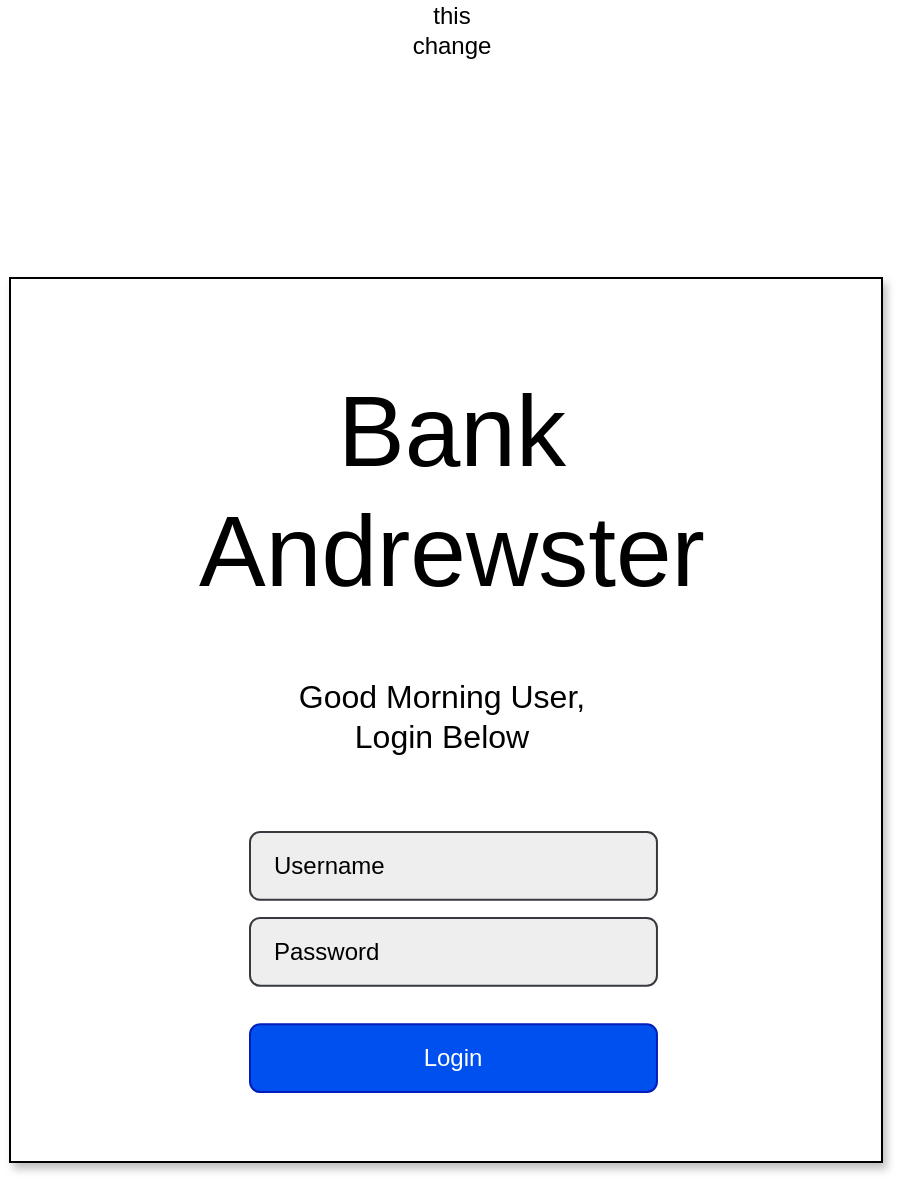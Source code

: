 <mxfile version="27.0.6" pages="4">
  <diagram name="Login" id="4VsAKsiLAP35pbw0z370">
    <mxGraphModel dx="864" dy="1057" grid="0" gridSize="10" guides="1" tooltips="1" connect="1" arrows="1" fold="1" page="1" pageScale="1" pageWidth="827" pageHeight="583" math="0" shadow="0">
      <root>
        <mxCell id="0" />
        <mxCell id="1" parent="0" />
        <mxCell id="i6tueHsY6IUvETSYseBb-2" value="" style="rounded=0;whiteSpace=wrap;html=1;container=0;glass=0;shadow=1;" parent="1" vertex="1">
          <mxGeometry x="192" y="73" width="436" height="442" as="geometry" />
        </mxCell>
        <mxCell id="i6tueHsY6IUvETSYseBb-6" value="&lt;div style=&quot;&quot;&gt;&lt;span style=&quot;background-color: initial;&quot;&gt;Good Morning&amp;nbsp;&lt;/span&gt;&lt;span style=&quot;background-color: initial;&quot;&gt;User,&lt;/span&gt;&lt;/div&gt;&lt;div style=&quot;&quot;&gt;Login Below&lt;/div&gt;" style="text;html=1;align=center;verticalAlign=middle;whiteSpace=wrap;rounded=0;fontSize=16;container=0;" parent="1" vertex="1">
          <mxGeometry x="320" y="270" width="176" height="43" as="geometry" />
        </mxCell>
        <mxCell id="i6tueHsY6IUvETSYseBb-7" value="Bank Andrewster" style="text;html=1;align=center;verticalAlign=middle;whiteSpace=wrap;rounded=0;fontSize=50;container=0;strokeColor=none;" parent="1" vertex="1">
          <mxGeometry x="284" y="101" width="258.47" height="156" as="geometry" />
        </mxCell>
        <mxCell id="RNa07q-TBflRRzehqwC8-1" value="" style="group" parent="1" connectable="0" vertex="1">
          <mxGeometry x="312" y="350" width="203.48" height="130" as="geometry" />
        </mxCell>
        <mxCell id="i6tueHsY6IUvETSYseBb-3" value="&amp;nbsp; &amp;nbsp;Username" style="rounded=1;whiteSpace=wrap;html=1;fillColor=#eeeeee;strokeColor=#36393d;container=0;align=left;" parent="RNa07q-TBflRRzehqwC8-1" vertex="1">
          <mxGeometry width="203.48" height="33.913" as="geometry" />
        </mxCell>
        <mxCell id="i6tueHsY6IUvETSYseBb-4" value="&amp;nbsp; &amp;nbsp;Password" style="rounded=1;whiteSpace=wrap;html=1;fillColor=#eeeeee;strokeColor=#36393d;container=0;align=left;" parent="RNa07q-TBflRRzehqwC8-1" vertex="1">
          <mxGeometry y="42.957" width="203.48" height="33.913" as="geometry" />
        </mxCell>
        <mxCell id="i6tueHsY6IUvETSYseBb-5" value="Login" style="rounded=1;whiteSpace=wrap;html=1;fillColor=#0050ef;strokeColor=#001DBC;fontColor=#ffffff;container=0;" parent="RNa07q-TBflRRzehqwC8-1" vertex="1">
          <mxGeometry y="96.087" width="203.48" height="33.913" as="geometry" />
        </mxCell>
        <mxCell id="7h-jcLQDVIVBZXyKxJB9-1" value="this change" style="text;html=1;align=center;verticalAlign=middle;whiteSpace=wrap;rounded=0;" vertex="1" parent="1">
          <mxGeometry x="383" y="-66" width="60" height="30" as="geometry" />
        </mxCell>
      </root>
    </mxGraphModel>
  </diagram>
  <diagram name="Dashboard" id="novROvdOcIEpjZGo98j7">
    <mxGraphModel grid="0" page="1" gridSize="10" guides="1" tooltips="1" connect="1" arrows="1" fold="1" pageScale="1" pageWidth="827" pageHeight="583" math="0" shadow="0">
      <root>
        <mxCell id="Cj3MEiuEdxzZ8wJXksrr-0" />
        <mxCell id="Cj3MEiuEdxzZ8wJXksrr-1" parent="Cj3MEiuEdxzZ8wJXksrr-0" />
        <mxCell id="Cj3MEiuEdxzZ8wJXksrr-2" value="" style="rounded=0;whiteSpace=wrap;html=1;container=0;glass=0;shadow=1;movable=0;resizable=0;rotatable=0;deletable=0;editable=0;locked=1;connectable=0;" vertex="1" parent="Cj3MEiuEdxzZ8wJXksrr-1">
          <mxGeometry x="64" y="117" width="700" height="350" as="geometry" />
        </mxCell>
        <mxCell id="qbYS6S6uFSRapxKpb7cz-0" value="" style="rounded=0;whiteSpace=wrap;html=1;movable=0;resizable=0;rotatable=0;deletable=0;editable=0;locked=1;connectable=0;" vertex="1" parent="Cj3MEiuEdxzZ8wJXksrr-1">
          <mxGeometry x="64" y="117" width="700" height="25" as="geometry" />
        </mxCell>
        <mxCell id="qbYS6S6uFSRapxKpb7cz-1" value="" style="rounded=0;whiteSpace=wrap;html=1;rotation=90;movable=0;resizable=0;rotatable=0;deletable=0;editable=0;locked=1;connectable=0;" vertex="1" parent="Cj3MEiuEdxzZ8wJXksrr-1">
          <mxGeometry x="-38.5" y="244.5" width="325" height="120" as="geometry" />
        </mxCell>
        <mxCell id="qbYS6S6uFSRapxKpb7cz-2" value="Welcome to Dashboard User" style="text;html=1;align=center;verticalAlign=middle;whiteSpace=wrap;rounded=0;fontSize=16;movable=0;resizable=0;rotatable=0;deletable=0;editable=0;locked=1;connectable=0;" vertex="1" parent="Cj3MEiuEdxzZ8wJXksrr-1">
          <mxGeometry x="529" y="142" width="235" height="30" as="geometry" />
        </mxCell>
        <mxCell id="qbYS6S6uFSRapxKpb7cz-3" value="Menu" style="text;html=1;align=center;verticalAlign=middle;whiteSpace=wrap;rounded=0;fontSize=12;strokeColor=default;movable=0;resizable=0;rotatable=0;deletable=0;editable=0;locked=1;connectable=0;" vertex="1" parent="Cj3MEiuEdxzZ8wJXksrr-1">
          <mxGeometry x="64" y="142" width="120" height="29" as="geometry" />
        </mxCell>
        <mxCell id="qbYS6S6uFSRapxKpb7cz-4" value="CIF" style="text;html=1;align=center;verticalAlign=middle;whiteSpace=wrap;rounded=0;fontSize=8;strokeColor=default;movable=0;resizable=0;rotatable=0;deletable=0;editable=0;locked=1;connectable=0;" vertex="1" parent="Cj3MEiuEdxzZ8wJXksrr-1">
          <mxGeometry x="64" y="171" width="60" height="30" as="geometry" />
        </mxCell>
        <mxCell id="qbYS6S6uFSRapxKpb7cz-5" value="Tabungan" style="text;html=1;align=center;verticalAlign=middle;whiteSpace=wrap;rounded=0;fontSize=8;strokeColor=default;movable=0;resizable=0;rotatable=0;deletable=0;editable=0;locked=1;connectable=0;" vertex="1" parent="Cj3MEiuEdxzZ8wJXksrr-1">
          <mxGeometry x="64" y="201" width="60" height="30" as="geometry" />
        </mxCell>
        <mxCell id="qbYS6S6uFSRapxKpb7cz-6" value="Kredit" style="text;html=1;align=center;verticalAlign=middle;whiteSpace=wrap;rounded=0;fontSize=8;strokeColor=default;movable=0;resizable=0;rotatable=0;deletable=0;editable=0;locked=1;connectable=0;" vertex="1" parent="Cj3MEiuEdxzZ8wJXksrr-1">
          <mxGeometry x="64" y="231" width="60" height="30" as="geometry" />
        </mxCell>
        <mxCell id="qbYS6S6uFSRapxKpb7cz-7" value="Deposito" style="text;html=1;align=center;verticalAlign=middle;whiteSpace=wrap;rounded=0;fontSize=8;strokeColor=default;movable=0;resizable=0;rotatable=0;deletable=0;editable=0;locked=1;connectable=0;" vertex="1" parent="Cj3MEiuEdxzZ8wJXksrr-1">
          <mxGeometry x="64" y="261" width="60" height="30" as="geometry" />
        </mxCell>
        <mxCell id="qbYS6S6uFSRapxKpb7cz-8" value="Admin" style="text;html=1;align=center;verticalAlign=middle;whiteSpace=wrap;rounded=0;fontSize=8;strokeColor=default;fillColor=#FFFFFF;fillStyle=auto;gradientColor=#FFFF66;gradientDirection=radial;movable=0;resizable=0;rotatable=0;deletable=0;editable=0;locked=1;connectable=0;" vertex="1" parent="Cj3MEiuEdxzZ8wJXksrr-1">
          <mxGeometry x="64" y="291" width="60" height="30" as="geometry" />
        </mxCell>
        <mxCell id="WXdSxdsRQpN7coCuU6a3-0" value="Bank Andrewster" style="text;html=1;align=center;verticalAlign=middle;whiteSpace=wrap;rounded=0;fontSize=12;fontFamily=Helvetica;strokeColor=default;movable=0;resizable=0;rotatable=0;deletable=0;editable=0;locked=1;connectable=0;" vertex="1" parent="Cj3MEiuEdxzZ8wJXksrr-1">
          <mxGeometry x="64" y="117" width="120" height="25" as="geometry" />
        </mxCell>
        <mxCell id="WXdSxdsRQpN7coCuU6a3-27" value="" style="rounded=0;whiteSpace=wrap;html=1;container=0;glass=0;shadow=1;movable=0;resizable=0;rotatable=0;deletable=0;editable=0;locked=1;connectable=0;" vertex="1" parent="Cj3MEiuEdxzZ8wJXksrr-1">
          <mxGeometry x="900.5" y="117" width="700" height="350" as="geometry" />
        </mxCell>
        <mxCell id="WXdSxdsRQpN7coCuU6a3-28" value="" style="rounded=0;whiteSpace=wrap;html=1;movable=0;resizable=0;rotatable=0;deletable=0;editable=0;locked=1;connectable=0;" vertex="1" parent="Cj3MEiuEdxzZ8wJXksrr-1">
          <mxGeometry x="900.5" y="117" width="700" height="25" as="geometry" />
        </mxCell>
        <mxCell id="WXdSxdsRQpN7coCuU6a3-29" value="" style="rounded=0;whiteSpace=wrap;html=1;rotation=90;movable=0;resizable=0;rotatable=0;deletable=0;editable=0;locked=1;connectable=0;" vertex="1" parent="Cj3MEiuEdxzZ8wJXksrr-1">
          <mxGeometry x="798" y="244.5" width="325" height="120" as="geometry" />
        </mxCell>
        <mxCell id="WXdSxdsRQpN7coCuU6a3-30" value="Welcome to Dashboard User" style="text;html=1;align=center;verticalAlign=middle;whiteSpace=wrap;rounded=0;fontSize=16;movable=0;resizable=0;rotatable=0;deletable=0;editable=0;locked=1;connectable=0;" vertex="1" parent="Cj3MEiuEdxzZ8wJXksrr-1">
          <mxGeometry x="1365.5" y="142" width="235" height="30" as="geometry" />
        </mxCell>
        <mxCell id="WXdSxdsRQpN7coCuU6a3-31" value="Menu" style="text;html=1;align=center;verticalAlign=middle;whiteSpace=wrap;rounded=0;fontSize=12;strokeColor=default;movable=0;resizable=0;rotatable=0;deletable=0;editable=0;locked=1;connectable=0;" vertex="1" parent="Cj3MEiuEdxzZ8wJXksrr-1">
          <mxGeometry x="900.5" y="142" width="120" height="29" as="geometry" />
        </mxCell>
        <mxCell id="WXdSxdsRQpN7coCuU6a3-32" value="CIF" style="text;html=1;align=center;verticalAlign=middle;whiteSpace=wrap;rounded=0;fontSize=8;strokeColor=default;movable=0;resizable=0;rotatable=0;deletable=0;editable=0;locked=1;connectable=0;" vertex="1" parent="Cj3MEiuEdxzZ8wJXksrr-1">
          <mxGeometry x="900.5" y="171" width="60" height="30" as="geometry" />
        </mxCell>
        <mxCell id="WXdSxdsRQpN7coCuU6a3-33" value="Tabungan" style="text;html=1;align=center;verticalAlign=middle;whiteSpace=wrap;rounded=0;fontSize=8;strokeColor=default;movable=0;resizable=0;rotatable=0;deletable=0;editable=0;locked=1;connectable=0;" vertex="1" parent="Cj3MEiuEdxzZ8wJXksrr-1">
          <mxGeometry x="900.5" y="262" width="60" height="30" as="geometry" />
        </mxCell>
        <mxCell id="WXdSxdsRQpN7coCuU6a3-34" value="Kredit" style="text;html=1;align=center;verticalAlign=middle;whiteSpace=wrap;rounded=0;fontSize=8;strokeColor=default;movable=0;resizable=0;rotatable=0;deletable=0;editable=0;locked=1;connectable=0;" vertex="1" parent="Cj3MEiuEdxzZ8wJXksrr-1">
          <mxGeometry x="900.5" y="353" width="60" height="30" as="geometry" />
        </mxCell>
        <mxCell id="WXdSxdsRQpN7coCuU6a3-35" value="Deposito" style="text;html=1;align=center;verticalAlign=middle;whiteSpace=wrap;rounded=0;fontSize=8;strokeColor=default;movable=0;resizable=0;rotatable=0;deletable=0;editable=0;locked=1;connectable=0;" vertex="1" parent="Cj3MEiuEdxzZ8wJXksrr-1">
          <mxGeometry x="900.5" y="383" width="60" height="30" as="geometry" />
        </mxCell>
        <mxCell id="WXdSxdsRQpN7coCuU6a3-36" value="Admin" style="text;html=1;align=center;verticalAlign=middle;whiteSpace=wrap;rounded=0;fontSize=8;strokeColor=default;fillColor=#FFFFFF;fillStyle=auto;gradientColor=#FFFF66;gradientDirection=radial;movable=0;resizable=0;rotatable=0;deletable=0;editable=0;locked=1;connectable=0;" vertex="1" parent="Cj3MEiuEdxzZ8wJXksrr-1">
          <mxGeometry x="900.5" y="413" width="60" height="30" as="geometry" />
        </mxCell>
        <mxCell id="WXdSxdsRQpN7coCuU6a3-39" value="Bank Andrewster" style="text;html=1;align=center;verticalAlign=middle;whiteSpace=wrap;rounded=0;fontSize=12;fontFamily=Helvetica;strokeColor=default;movable=0;resizable=0;rotatable=0;deletable=0;editable=0;locked=1;connectable=0;" vertex="1" parent="Cj3MEiuEdxzZ8wJXksrr-1">
          <mxGeometry x="900.5" y="117" width="120" height="25" as="geometry" />
        </mxCell>
        <mxCell id="WXdSxdsRQpN7coCuU6a3-42" value="101. Pendataan CIF&lt;div&gt;102. View CIF&lt;/div&gt;&lt;div&gt;103. .....&lt;/div&gt;&lt;div&gt;104. .....&lt;/div&gt;&lt;div&gt;105. .....&lt;/div&gt;" style="text;html=1;align=left;verticalAlign=top;whiteSpace=wrap;rounded=0;fontSize=8;strokeColor=default;dashed=1;movable=0;resizable=0;rotatable=0;deletable=0;editable=0;locked=1;connectable=0;" vertex="1" parent="Cj3MEiuEdxzZ8wJXksrr-1">
          <mxGeometry x="900.5" y="201" width="119.5" height="61" as="geometry" />
        </mxCell>
        <mxCell id="WXdSxdsRQpN7coCuU6a3-43" value="201. Transaksi Tunai&lt;div&gt;202. Informasi Tabungan&lt;/div&gt;&lt;div&gt;203. .....&lt;/div&gt;&lt;div&gt;204. .....&lt;/div&gt;&lt;div&gt;205. .....&lt;/div&gt;" style="text;html=1;align=left;verticalAlign=top;whiteSpace=wrap;rounded=0;fontSize=8;strokeColor=default;dashed=1;movable=0;resizable=0;rotatable=0;deletable=0;editable=0;locked=1;connectable=0;" vertex="1" parent="Cj3MEiuEdxzZ8wJXksrr-1">
          <mxGeometry x="901" y="292" width="119.5" height="61" as="geometry" />
        </mxCell>
        <mxCell id="Kx2r3nmk4v_z4S_9ejlU-40" value="" style="rounded=0;whiteSpace=wrap;html=1;container=0;glass=0;shadow=1;movable=1;resizable=1;rotatable=1;deletable=1;editable=1;locked=0;connectable=1;" vertex="1" parent="Cj3MEiuEdxzZ8wJXksrr-1">
          <mxGeometry x="1719.5" y="118" width="700" height="350" as="geometry" />
        </mxCell>
        <mxCell id="Kx2r3nmk4v_z4S_9ejlU-41" value="" style="rounded=0;whiteSpace=wrap;html=1;movable=1;resizable=1;rotatable=1;deletable=1;editable=1;locked=0;connectable=1;" vertex="1" parent="Cj3MEiuEdxzZ8wJXksrr-1">
          <mxGeometry x="1719.5" y="118" width="700" height="25" as="geometry" />
        </mxCell>
        <mxCell id="Kx2r3nmk4v_z4S_9ejlU-42" value="" style="rounded=0;whiteSpace=wrap;html=1;rotation=90;movable=1;resizable=1;rotatable=1;deletable=1;editable=1;locked=0;connectable=1;" vertex="1" parent="Cj3MEiuEdxzZ8wJXksrr-1">
          <mxGeometry x="1617" y="245.5" width="325" height="120" as="geometry" />
        </mxCell>
        <mxCell id="Kx2r3nmk4v_z4S_9ejlU-44" value="Menu" style="text;html=1;align=center;verticalAlign=middle;whiteSpace=wrap;rounded=0;fontSize=12;strokeColor=default;movable=1;resizable=1;rotatable=1;deletable=1;editable=1;locked=0;connectable=1;" vertex="1" parent="Cj3MEiuEdxzZ8wJXksrr-1">
          <mxGeometry x="1719.5" y="143" width="120" height="29" as="geometry" />
        </mxCell>
        <mxCell id="Kx2r3nmk4v_z4S_9ejlU-45" value="CIF" style="text;html=1;align=center;verticalAlign=middle;whiteSpace=wrap;rounded=0;fontSize=8;strokeColor=default;movable=1;resizable=1;rotatable=1;deletable=1;editable=1;locked=0;connectable=1;" vertex="1" parent="Cj3MEiuEdxzZ8wJXksrr-1">
          <mxGeometry x="1719.5" y="172" width="60" height="30" as="geometry" />
        </mxCell>
        <mxCell id="Kx2r3nmk4v_z4S_9ejlU-46" value="Tabungan" style="text;html=1;align=center;verticalAlign=middle;whiteSpace=wrap;rounded=0;fontSize=8;strokeColor=default;movable=1;resizable=1;rotatable=1;deletable=1;editable=1;locked=0;connectable=1;" vertex="1" parent="Cj3MEiuEdxzZ8wJXksrr-1">
          <mxGeometry x="1719.5" y="263" width="60" height="30" as="geometry" />
        </mxCell>
        <mxCell id="Kx2r3nmk4v_z4S_9ejlU-47" value="Kredit" style="text;html=1;align=center;verticalAlign=middle;whiteSpace=wrap;rounded=0;fontSize=8;strokeColor=default;movable=1;resizable=1;rotatable=1;deletable=1;editable=1;locked=0;connectable=1;" vertex="1" parent="Cj3MEiuEdxzZ8wJXksrr-1">
          <mxGeometry x="1719.5" y="354" width="60" height="30" as="geometry" />
        </mxCell>
        <mxCell id="Kx2r3nmk4v_z4S_9ejlU-48" value="Deposito" style="text;html=1;align=center;verticalAlign=middle;whiteSpace=wrap;rounded=0;fontSize=8;strokeColor=default;movable=1;resizable=1;rotatable=1;deletable=1;editable=1;locked=0;connectable=1;" vertex="1" parent="Cj3MEiuEdxzZ8wJXksrr-1">
          <mxGeometry x="1719.5" y="384" width="60" height="30" as="geometry" />
        </mxCell>
        <mxCell id="Kx2r3nmk4v_z4S_9ejlU-49" value="Admin" style="text;html=1;align=center;verticalAlign=middle;whiteSpace=wrap;rounded=0;fontSize=8;strokeColor=default;fillColor=#FFFFFF;fillStyle=auto;gradientColor=#FFFF66;gradientDirection=radial;movable=1;resizable=1;rotatable=1;deletable=1;editable=1;locked=0;connectable=1;" vertex="1" parent="Cj3MEiuEdxzZ8wJXksrr-1">
          <mxGeometry x="1719.5" y="414" width="60" height="30" as="geometry" />
        </mxCell>
        <mxCell id="Kx2r3nmk4v_z4S_9ejlU-50" value="0" style="text;html=1;align=left;verticalAlign=middle;whiteSpace=wrap;rounded=0;fontSize=8;strokeColor=default;movable=1;resizable=1;rotatable=1;deletable=1;editable=1;locked=0;connectable=1;" vertex="1" parent="Cj3MEiuEdxzZ8wJXksrr-1">
          <mxGeometry x="2344" y="124.97" width="30" height="12" as="geometry" />
        </mxCell>
        <mxCell id="Kx2r3nmk4v_z4S_9ejlU-51" value="Menu No." style="text;html=1;align=center;verticalAlign=middle;whiteSpace=wrap;rounded=0;fontSize=8;movable=1;resizable=1;rotatable=1;deletable=1;editable=1;locked=0;connectable=1;" vertex="1" parent="Cj3MEiuEdxzZ8wJXksrr-1">
          <mxGeometry x="2302" y="120.72" width="42" height="20.5" as="geometry" />
        </mxCell>
        <mxCell id="Kx2r3nmk4v_z4S_9ejlU-52" value="Bank Andrewster" style="text;html=1;align=center;verticalAlign=middle;whiteSpace=wrap;rounded=0;fontSize=12;fontFamily=Helvetica;strokeColor=default;movable=1;resizable=1;rotatable=1;deletable=1;editable=1;locked=0;connectable=1;" vertex="1" parent="Cj3MEiuEdxzZ8wJXksrr-1">
          <mxGeometry x="1719.5" y="118" width="120" height="25" as="geometry" />
        </mxCell>
        <mxCell id="Kx2r3nmk4v_z4S_9ejlU-53" value="101. Pendataan CIF&lt;div&gt;102. View CIF&lt;/div&gt;&lt;div&gt;103. .....&lt;/div&gt;&lt;div&gt;104. .....&lt;/div&gt;&lt;div&gt;105. .....&lt;/div&gt;" style="text;html=1;align=left;verticalAlign=top;whiteSpace=wrap;rounded=0;fontSize=8;strokeColor=default;dashed=1;movable=1;resizable=1;rotatable=1;deletable=1;editable=1;locked=0;connectable=1;" vertex="1" parent="Cj3MEiuEdxzZ8wJXksrr-1">
          <mxGeometry x="1719.5" y="202" width="119.5" height="61" as="geometry" />
        </mxCell>
        <mxCell id="Kx2r3nmk4v_z4S_9ejlU-54" value="201. Transaksi Tunai&lt;div&gt;202. Informasi Tabungan&lt;/div&gt;&lt;div&gt;203. .....&lt;/div&gt;&lt;div&gt;204. .....&lt;/div&gt;&lt;div&gt;205. .....&lt;/div&gt;" style="text;html=1;align=left;verticalAlign=top;whiteSpace=wrap;rounded=0;fontSize=8;strokeColor=default;dashed=1;movable=1;resizable=1;rotatable=1;deletable=1;editable=1;locked=0;connectable=1;" vertex="1" parent="Cj3MEiuEdxzZ8wJXksrr-1">
          <mxGeometry x="1720" y="293" width="119.5" height="61" as="geometry" />
        </mxCell>
        <mxCell id="Kx2r3nmk4v_z4S_9ejlU-82" value="" style="ellipse;whiteSpace=wrap;html=1;aspect=fixed;fillColor=none;movable=1;resizable=1;rotatable=1;deletable=1;editable=1;locked=0;connectable=1;" vertex="1" parent="Cj3MEiuEdxzZ8wJXksrr-1">
          <mxGeometry x="2390.25" y="122.38" width="17.12" height="17.12" as="geometry" />
        </mxCell>
        <mxCell id="Kx2r3nmk4v_z4S_9ejlU-81" value="" style="shape=actor;whiteSpace=wrap;html=1;movable=1;resizable=1;rotatable=1;deletable=1;editable=1;locked=0;connectable=1;" vertex="1" parent="Cj3MEiuEdxzZ8wJXksrr-1">
          <mxGeometry x="2393.15" y="124.44" width="10.85" height="13.06" as="geometry" />
        </mxCell>
        <mxCell id="Kx2r3nmk4v_z4S_9ejlU-87" value="0" style="text;html=1;align=left;verticalAlign=middle;whiteSpace=wrap;rounded=0;fontSize=8;strokeColor=default;movable=0;resizable=0;rotatable=0;deletable=0;editable=0;locked=1;connectable=0;" vertex="1" parent="Cj3MEiuEdxzZ8wJXksrr-1">
          <mxGeometry x="1519" y="123.5" width="30" height="12" as="geometry" />
        </mxCell>
        <mxCell id="Kx2r3nmk4v_z4S_9ejlU-88" value="Menu No." style="text;html=1;align=center;verticalAlign=middle;whiteSpace=wrap;rounded=0;fontSize=8;movable=0;resizable=0;rotatable=0;deletable=0;editable=0;locked=1;connectable=0;" vertex="1" parent="Cj3MEiuEdxzZ8wJXksrr-1">
          <mxGeometry x="1477" y="119.25" width="42" height="20.5" as="geometry" />
        </mxCell>
        <mxCell id="Kx2r3nmk4v_z4S_9ejlU-89" value="" style="ellipse;whiteSpace=wrap;html=1;aspect=fixed;fillColor=none;movable=0;resizable=0;rotatable=0;deletable=0;editable=0;locked=1;connectable=0;" vertex="1" parent="Cj3MEiuEdxzZ8wJXksrr-1">
          <mxGeometry x="1565.25" y="120.91" width="17.12" height="17.12" as="geometry" />
        </mxCell>
        <mxCell id="Kx2r3nmk4v_z4S_9ejlU-90" value="" style="shape=actor;whiteSpace=wrap;html=1;movable=0;resizable=0;rotatable=0;deletable=0;editable=0;locked=1;connectable=0;" vertex="1" parent="Cj3MEiuEdxzZ8wJXksrr-1">
          <mxGeometry x="1568.15" y="122.97" width="10.85" height="13.06" as="geometry" />
        </mxCell>
        <mxCell id="Kx2r3nmk4v_z4S_9ejlU-91" value="0" style="text;html=1;align=left;verticalAlign=middle;whiteSpace=wrap;rounded=0;fontSize=8;strokeColor=default;movable=0;resizable=0;rotatable=0;deletable=0;editable=0;locked=1;connectable=0;" vertex="1" parent="Cj3MEiuEdxzZ8wJXksrr-1">
          <mxGeometry x="684.63" y="123.5" width="30" height="12" as="geometry" />
        </mxCell>
        <mxCell id="Kx2r3nmk4v_z4S_9ejlU-92" value="Menu No." style="text;html=1;align=center;verticalAlign=middle;whiteSpace=wrap;rounded=0;fontSize=8;movable=0;resizable=0;rotatable=0;deletable=0;editable=0;locked=1;connectable=0;" vertex="1" parent="Cj3MEiuEdxzZ8wJXksrr-1">
          <mxGeometry x="642.63" y="119.25" width="42" height="20.5" as="geometry" />
        </mxCell>
        <mxCell id="Kx2r3nmk4v_z4S_9ejlU-93" value="" style="ellipse;whiteSpace=wrap;html=1;aspect=fixed;fillColor=none;movable=0;resizable=0;rotatable=0;deletable=0;editable=0;locked=1;connectable=0;" vertex="1" parent="Cj3MEiuEdxzZ8wJXksrr-1">
          <mxGeometry x="730.88" y="120.91" width="17.12" height="17.12" as="geometry" />
        </mxCell>
        <mxCell id="Kx2r3nmk4v_z4S_9ejlU-94" value="" style="shape=actor;whiteSpace=wrap;html=1;movable=0;resizable=0;rotatable=0;deletable=0;editable=0;locked=1;connectable=0;" vertex="1" parent="Cj3MEiuEdxzZ8wJXksrr-1">
          <mxGeometry x="733.78" y="122.97" width="10.85" height="13.06" as="geometry" />
        </mxCell>
        <mxCell id="Kx2r3nmk4v_z4S_9ejlU-123" value="" style="rounded=0;whiteSpace=wrap;html=1;" vertex="1" parent="Cj3MEiuEdxzZ8wJXksrr-1">
          <mxGeometry x="2319" y="143" width="100" height="60" as="geometry" />
        </mxCell>
        <mxCell id="Kx2r3nmk4v_z4S_9ejlU-124" value="" style="shape=table;startSize=0;container=1;collapsible=0;childLayout=tableLayout;fontSize=11;fillColor=none;strokeColor=none;" vertex="1" parent="Cj3MEiuEdxzZ8wJXksrr-1">
          <mxGeometry x="2327" y="145.5" width="87" height="55" as="geometry" />
        </mxCell>
        <mxCell id="Kx2r3nmk4v_z4S_9ejlU-125" value="" style="shape=tableRow;horizontal=0;startSize=0;swimlaneHead=0;swimlaneBody=0;strokeColor=inherit;top=0;left=0;bottom=0;right=0;collapsible=0;dropTarget=0;fillColor=none;points=[[0,0.5],[1,0.5]];portConstraint=eastwest;fontSize=16;" vertex="1" parent="Kx2r3nmk4v_z4S_9ejlU-124">
          <mxGeometry width="87" height="18" as="geometry" />
        </mxCell>
        <mxCell id="Kx2r3nmk4v_z4S_9ejlU-126" value="&lt;font style=&quot;font-size: 11px;&quot;&gt;View Profile&lt;/font&gt;" style="shape=partialRectangle;html=1;whiteSpace=wrap;connectable=0;strokeColor=inherit;overflow=hidden;fillColor=none;top=0;left=0;bottom=0;right=0;pointerEvents=1;fontSize=12;align=left;spacingLeft=5;" vertex="1" parent="Kx2r3nmk4v_z4S_9ejlU-125">
          <mxGeometry width="87" height="18" as="geometry">
            <mxRectangle width="87" height="18" as="alternateBounds" />
          </mxGeometry>
        </mxCell>
        <mxCell id="Kx2r3nmk4v_z4S_9ejlU-127" value="" style="shape=tableRow;horizontal=0;startSize=0;swimlaneHead=0;swimlaneBody=0;strokeColor=inherit;top=0;left=0;bottom=0;right=0;collapsible=0;dropTarget=0;fillColor=none;points=[[0,0.5],[1,0.5]];portConstraint=eastwest;fontSize=16;" vertex="1" parent="Kx2r3nmk4v_z4S_9ejlU-124">
          <mxGeometry y="18" width="87" height="19" as="geometry" />
        </mxCell>
        <mxCell id="Kx2r3nmk4v_z4S_9ejlU-128" value="Manage Profile" style="shape=partialRectangle;html=1;whiteSpace=wrap;connectable=0;strokeColor=inherit;overflow=hidden;fillColor=none;top=0;left=0;bottom=0;right=0;pointerEvents=1;fontSize=11;align=left;spacingLeft=5;" vertex="1" parent="Kx2r3nmk4v_z4S_9ejlU-127">
          <mxGeometry width="87" height="19" as="geometry">
            <mxRectangle width="87" height="19" as="alternateBounds" />
          </mxGeometry>
        </mxCell>
        <mxCell id="Kx2r3nmk4v_z4S_9ejlU-129" value="" style="shape=tableRow;horizontal=0;startSize=0;swimlaneHead=0;swimlaneBody=0;strokeColor=inherit;top=0;left=0;bottom=0;right=0;collapsible=0;dropTarget=0;fillColor=none;points=[[0,0.5],[1,0.5]];portConstraint=eastwest;fontSize=16;" vertex="1" parent="Kx2r3nmk4v_z4S_9ejlU-124">
          <mxGeometry y="37" width="87" height="18" as="geometry" />
        </mxCell>
        <mxCell id="Kx2r3nmk4v_z4S_9ejlU-130" value="&lt;font color=&quot;#ff0000&quot;&gt;Logout&lt;/font&gt;" style="shape=partialRectangle;html=1;whiteSpace=wrap;connectable=0;strokeColor=inherit;overflow=hidden;fillColor=none;top=0;left=0;bottom=0;right=0;pointerEvents=1;fontSize=11;align=left;spacingLeft=5;" vertex="1" parent="Kx2r3nmk4v_z4S_9ejlU-129">
          <mxGeometry width="87" height="18" as="geometry">
            <mxRectangle width="87" height="18" as="alternateBounds" />
          </mxGeometry>
        </mxCell>
      </root>
    </mxGraphModel>
  </diagram>
  <diagram id="RUvWr_mHyeSq8L7FGC5l" name="Menu - Admin">
    <mxGraphModel grid="0" page="1" gridSize="10" guides="1" tooltips="1" connect="1" arrows="1" fold="1" pageScale="1" pageWidth="827" pageHeight="583" background="none" math="0" shadow="0">
      <root>
        <mxCell id="0" />
        <mxCell id="1" parent="0" />
        <mxCell id="EwOpI9OBD2h6F7HU1LfF-1" value="" style="rounded=0;whiteSpace=wrap;html=1;container=0;glass=0;shadow=1;movable=1;resizable=1;rotatable=1;deletable=1;editable=1;locked=0;connectable=1;" vertex="1" parent="1">
          <mxGeometry x="884.5" y="137.25" width="700" height="350" as="geometry" />
        </mxCell>
        <mxCell id="EwOpI9OBD2h6F7HU1LfF-2" value="" style="rounded=0;whiteSpace=wrap;html=1;movable=1;resizable=1;rotatable=1;deletable=1;editable=1;locked=0;connectable=1;" vertex="1" parent="1">
          <mxGeometry x="884.5" y="137.25" width="700" height="25" as="geometry" />
        </mxCell>
        <mxCell id="EwOpI9OBD2h6F7HU1LfF-3" value="" style="rounded=0;whiteSpace=wrap;html=1;rotation=90;movable=1;resizable=1;rotatable=1;deletable=1;editable=1;locked=0;connectable=1;" vertex="1" parent="1">
          <mxGeometry x="782" y="264.75" width="325" height="120" as="geometry" />
        </mxCell>
        <mxCell id="EwOpI9OBD2h6F7HU1LfF-4" value="0-01. Identitas Bank/Kantor&amp;nbsp;" style="text;html=1;align=right;verticalAlign=middle;whiteSpace=wrap;rounded=0;fontSize=16;movable=1;resizable=1;rotatable=1;deletable=1;editable=1;locked=0;connectable=1;fontStyle=1" vertex="1" parent="1">
          <mxGeometry x="1293" y="162.25" width="270.5" height="30" as="geometry" />
        </mxCell>
        <mxCell id="EwOpI9OBD2h6F7HU1LfF-5" value="Menu" style="text;html=1;align=center;verticalAlign=middle;whiteSpace=wrap;rounded=0;fontSize=12;strokeColor=default;movable=1;resizable=1;rotatable=1;deletable=1;editable=1;locked=0;connectable=1;" vertex="1" parent="1">
          <mxGeometry x="884.5" y="162.25" width="120" height="29" as="geometry" />
        </mxCell>
        <mxCell id="EwOpI9OBD2h6F7HU1LfF-6" value="CIF" style="text;html=1;align=center;verticalAlign=middle;whiteSpace=wrap;rounded=0;fontSize=8;strokeColor=default;movable=1;resizable=1;rotatable=1;deletable=1;editable=1;locked=0;connectable=1;" vertex="1" parent="1">
          <mxGeometry x="884.5" y="191.25" width="60" height="30" as="geometry" />
        </mxCell>
        <mxCell id="EwOpI9OBD2h6F7HU1LfF-7" value="Tabungan" style="text;html=1;align=center;verticalAlign=middle;whiteSpace=wrap;rounded=0;fontSize=8;strokeColor=default;movable=1;resizable=1;rotatable=1;deletable=1;editable=1;locked=0;connectable=1;" vertex="1" parent="1">
          <mxGeometry x="884.5" y="221.25" width="60" height="30" as="geometry" />
        </mxCell>
        <mxCell id="EwOpI9OBD2h6F7HU1LfF-8" value="Kredit" style="text;html=1;align=center;verticalAlign=middle;whiteSpace=wrap;rounded=0;fontSize=8;strokeColor=default;movable=1;resizable=1;rotatable=1;deletable=1;editable=1;locked=0;connectable=1;" vertex="1" parent="1">
          <mxGeometry x="884.5" y="251.25" width="60" height="30" as="geometry" />
        </mxCell>
        <mxCell id="EwOpI9OBD2h6F7HU1LfF-9" value="Deposito" style="text;html=1;align=center;verticalAlign=middle;whiteSpace=wrap;rounded=0;fontSize=8;strokeColor=default;movable=1;resizable=1;rotatable=1;deletable=1;editable=1;locked=0;connectable=1;" vertex="1" parent="1">
          <mxGeometry x="884.5" y="281.25" width="60" height="30" as="geometry" />
        </mxCell>
        <mxCell id="EwOpI9OBD2h6F7HU1LfF-10" value="Admin" style="text;html=1;align=center;verticalAlign=middle;whiteSpace=wrap;rounded=0;fontSize=8;strokeColor=default;fillColor=#FFFFFF;fillStyle=auto;gradientColor=#FFFF66;gradientDirection=radial;movable=1;resizable=1;rotatable=1;deletable=1;editable=1;locked=0;connectable=1;" vertex="1" parent="1">
          <mxGeometry x="884.5" y="311.25" width="60" height="30" as="geometry" />
        </mxCell>
        <mxCell id="EwOpI9OBD2h6F7HU1LfF-11" value="Bank Andrewster" style="text;html=1;align=center;verticalAlign=middle;whiteSpace=wrap;rounded=0;fontSize=12;fontFamily=Helvetica;strokeColor=default;movable=1;resizable=1;rotatable=1;deletable=1;editable=1;locked=0;connectable=1;" vertex="1" parent="1">
          <mxGeometry x="884.5" y="137.25" width="120" height="25" as="geometry" />
        </mxCell>
        <mxCell id="EwOpI9OBD2h6F7HU1LfF-12" value="0-01. Identitas Bank/Kantor&lt;div&gt;0-02.&amp;nbsp;&lt;span style=&quot;background-color: initial;&quot;&gt;.............&lt;/span&gt;&lt;/div&gt;&lt;div&gt;0-03.&amp;nbsp;&lt;span style=&quot;background-color: initial;&quot;&gt;.............&lt;/span&gt;&lt;/div&gt;&lt;div&gt;0-04.&amp;nbsp;&lt;span style=&quot;background-color: initial;&quot;&gt;.............&lt;/span&gt;&lt;/div&gt;&lt;div&gt;0-05. .............&lt;/div&gt;" style="text;html=1;align=left;verticalAlign=top;whiteSpace=wrap;rounded=0;fontSize=8;strokeColor=default;dashed=1;movable=1;resizable=1;rotatable=1;deletable=1;editable=1;locked=0;connectable=1;" vertex="1" parent="1">
          <mxGeometry x="885" y="341.25" width="119.5" height="145" as="geometry" />
        </mxCell>
        <mxCell id="EwOpI9OBD2h6F7HU1LfF-13" value="" style="rounded=0;whiteSpace=wrap;html=1;movable=1;resizable=1;rotatable=1;deletable=1;editable=1;locked=0;connectable=1;" vertex="1" parent="1">
          <mxGeometry x="1021" y="191.25" width="542" height="279" as="geometry" />
        </mxCell>
        <mxCell id="EwOpI9OBD2h6F7HU1LfF-16" value="0-01" style="text;html=1;align=left;verticalAlign=middle;whiteSpace=wrap;rounded=0;fontSize=7;strokeColor=default;movable=1;resizable=1;rotatable=1;deletable=1;editable=1;locked=0;connectable=1;" vertex="1" parent="1">
          <mxGeometry x="1508.5" y="143.75" width="30" height="12" as="geometry" />
        </mxCell>
        <mxCell id="EwOpI9OBD2h6F7HU1LfF-17" value="Menu No." style="text;html=1;align=center;verticalAlign=middle;whiteSpace=wrap;rounded=0;fontSize=8;movable=1;resizable=1;rotatable=1;deletable=1;editable=1;locked=0;connectable=1;" vertex="1" parent="1">
          <mxGeometry x="1466.5" y="139.5" width="42" height="20.5" as="geometry" />
        </mxCell>
        <mxCell id="EwOpI9OBD2h6F7HU1LfF-18" value="" style="ellipse;whiteSpace=wrap;html=1;aspect=fixed;fillColor=none;movable=1;resizable=1;rotatable=1;deletable=1;editable=1;locked=0;connectable=1;" vertex="1" parent="1">
          <mxGeometry x="1554.75" y="141.16" width="17.12" height="17.12" as="geometry" />
        </mxCell>
        <mxCell id="EwOpI9OBD2h6F7HU1LfF-19" value="" style="shape=actor;whiteSpace=wrap;html=1;movable=1;resizable=1;rotatable=1;deletable=1;editable=1;locked=0;connectable=1;" vertex="1" parent="1">
          <mxGeometry x="1557.65" y="143.22" width="10.85" height="13.06" as="geometry" />
        </mxCell>
        <mxCell id="EwOpI9OBD2h6F7HU1LfF-20" value="&lt;span style=&quot;text-align: right;&quot;&gt;0-01. Identitas Bank/Kantor&amp;nbsp;&lt;/span&gt;" style="text;html=1;align=left;verticalAlign=middle;whiteSpace=wrap;rounded=0;fontSize=16;fontStyle=1;movable=1;resizable=1;rotatable=1;deletable=1;editable=1;locked=0;connectable=1;" vertex="1" parent="1">
          <mxGeometry x="67.5" y="78" width="295.5" height="30" as="geometry" />
        </mxCell>
        <mxCell id="EwOpI9OBD2h6F7HU1LfF-21" value="Identitas Bank atau Kantor" style="text;html=1;align=center;verticalAlign=middle;whiteSpace=wrap;rounded=0;movable=1;resizable=1;rotatable=1;deletable=1;editable=1;locked=0;connectable=1;fontSize=10;fontStyle=1" vertex="1" parent="1">
          <mxGeometry x="1023" y="195.25" width="539" height="30" as="geometry" />
        </mxCell>
        <mxCell id="dZrnvF5mz4hNqJtKvvcT-1" value="&lt;font style=&quot;font-size: 11px;&quot;&gt;Simpan&lt;/font&gt;" style="rounded=1;whiteSpace=wrap;html=1;fillColor=#dae8fc;strokeColor=#6c8ebf;movable=1;resizable=1;rotatable=1;deletable=1;editable=1;locked=0;connectable=1;" vertex="1" parent="1">
          <mxGeometry x="1277.3" y="402.75" width="61.35" height="22" as="geometry" />
        </mxCell>
        <mxCell id="dZrnvF5mz4hNqJtKvvcT-2" value="&lt;font style=&quot;font-size: 11px;&quot;&gt;Batal&lt;/font&gt;" style="rounded=1;whiteSpace=wrap;html=1;fillColor=#f8cecc;strokeColor=#b85450;movable=1;resizable=1;rotatable=1;deletable=1;editable=1;locked=0;connectable=1;" vertex="1" parent="1">
          <mxGeometry x="1345.45" y="402.75" width="61.35" height="22" as="geometry" />
        </mxCell>
        <mxCell id="dZrnvF5mz4hNqJtKvvcT-3" value="" style="group;movable=1;resizable=1;rotatable=1;deletable=1;editable=1;locked=0;connectable=1;" connectable="0" vertex="1" parent="1">
          <mxGeometry x="1138" y="249.25" width="268.8" height="122" as="geometry" />
        </mxCell>
        <mxCell id="rch7GdJ1eWmSN-SguRqC-1" value="" style="rounded=0;whiteSpace=wrap;html=1;movable=1;resizable=1;rotatable=1;deletable=1;editable=1;locked=0;connectable=1;fontSize=10;" vertex="1" parent="dZrnvF5mz4hNqJtKvvcT-3">
          <mxGeometry x="108.593" width="160.207" height="13.407" as="geometry" />
        </mxCell>
        <mxCell id="rch7GdJ1eWmSN-SguRqC-2" value="Nama cabang" style="text;html=1;align=right;verticalAlign=middle;whiteSpace=wrap;rounded=0;movable=1;resizable=1;rotatable=1;deletable=1;editable=1;locked=0;connectable=1;fontSize=10;" vertex="1" parent="dZrnvF5mz4hNqJtKvvcT-3">
          <mxGeometry width="103.23" height="13.407" as="geometry" />
        </mxCell>
        <mxCell id="rch7GdJ1eWmSN-SguRqC-3" value="" style="rounded=0;whiteSpace=wrap;html=1;movable=1;resizable=1;rotatable=1;deletable=1;editable=1;locked=0;connectable=1;fontSize=10;" vertex="1" parent="dZrnvF5mz4hNqJtKvvcT-3">
          <mxGeometry x="108.593" y="20.78" width="160.207" height="13.407" as="geometry" />
        </mxCell>
        <mxCell id="rch7GdJ1eWmSN-SguRqC-4" value="Kode cabang" style="text;html=1;align=right;verticalAlign=middle;whiteSpace=wrap;rounded=0;movable=1;resizable=1;rotatable=1;deletable=1;editable=1;locked=0;connectable=1;fontSize=10;" vertex="1" parent="dZrnvF5mz4hNqJtKvvcT-3">
          <mxGeometry y="20.78" width="103.23" height="13.407" as="geometry" />
        </mxCell>
        <mxCell id="rch7GdJ1eWmSN-SguRqC-5" value="" style="rounded=0;whiteSpace=wrap;html=1;movable=1;resizable=1;rotatable=1;deletable=1;editable=1;locked=0;connectable=1;fontSize=10;" vertex="1" parent="dZrnvF5mz4hNqJtKvvcT-3">
          <mxGeometry x="108.593" y="42.901" width="160.207" height="13.407" as="geometry" />
        </mxCell>
        <mxCell id="rch7GdJ1eWmSN-SguRqC-6" value="Alamat" style="text;html=1;align=right;verticalAlign=middle;whiteSpace=wrap;rounded=0;movable=1;resizable=1;rotatable=1;deletable=1;editable=1;locked=0;connectable=1;fontSize=10;" vertex="1" parent="dZrnvF5mz4hNqJtKvvcT-3">
          <mxGeometry y="42.901" width="103.23" height="13.407" as="geometry" />
        </mxCell>
        <mxCell id="rch7GdJ1eWmSN-SguRqC-7" value="" style="rounded=0;whiteSpace=wrap;html=1;movable=1;resizable=1;rotatable=1;deletable=1;editable=1;locked=0;connectable=1;fontSize=10;" vertex="1" parent="dZrnvF5mz4hNqJtKvvcT-3">
          <mxGeometry x="108.593" y="64.352" width="160.207" height="13.407" as="geometry" />
        </mxCell>
        <mxCell id="rch7GdJ1eWmSN-SguRqC-8" value="No. Telp" style="text;html=1;align=right;verticalAlign=middle;whiteSpace=wrap;rounded=0;movable=1;resizable=1;rotatable=1;deletable=1;editable=1;locked=0;connectable=1;fontSize=10;" vertex="1" parent="dZrnvF5mz4hNqJtKvvcT-3">
          <mxGeometry y="64.352" width="103.23" height="13.407" as="geometry" />
        </mxCell>
        <mxCell id="rch7GdJ1eWmSN-SguRqC-9" value="" style="rounded=0;whiteSpace=wrap;html=1;movable=1;resizable=1;rotatable=1;deletable=1;editable=1;locked=0;connectable=1;fontSize=10;" vertex="1" parent="dZrnvF5mz4hNqJtKvvcT-3">
          <mxGeometry x="108.593" y="87.143" width="160.207" height="13.407" as="geometry" />
        </mxCell>
        <mxCell id="rch7GdJ1eWmSN-SguRqC-10" value="No. Fax" style="text;html=1;align=right;verticalAlign=middle;whiteSpace=wrap;rounded=0;movable=1;resizable=1;rotatable=1;deletable=1;editable=1;locked=0;connectable=1;fontSize=10;" vertex="1" parent="dZrnvF5mz4hNqJtKvvcT-3">
          <mxGeometry y="87.143" width="103.23" height="13.407" as="geometry" />
        </mxCell>
        <mxCell id="rch7GdJ1eWmSN-SguRqC-11" value="" style="rounded=0;whiteSpace=wrap;html=1;movable=1;resizable=1;rotatable=1;deletable=1;editable=1;locked=0;connectable=1;fontSize=10;" vertex="1" parent="dZrnvF5mz4hNqJtKvvcT-3">
          <mxGeometry x="108.593" y="108.593" width="160.207" height="13.407" as="geometry" />
        </mxCell>
        <mxCell id="rch7GdJ1eWmSN-SguRqC-12" value="Email" style="text;html=1;align=right;verticalAlign=middle;whiteSpace=wrap;rounded=0;movable=1;resizable=1;rotatable=1;deletable=1;editable=1;locked=0;connectable=1;fontSize=10;" vertex="1" parent="dZrnvF5mz4hNqJtKvvcT-3">
          <mxGeometry y="108.593" width="103.23" height="13.407" as="geometry" />
        </mxCell>
        <mxCell id="dZrnvF5mz4hNqJtKvvcT-5" value="" style="rounded=0;whiteSpace=wrap;html=1;container=0;glass=0;shadow=1;movable=1;resizable=1;rotatable=1;deletable=1;editable=1;locked=0;connectable=1;" vertex="1" parent="1">
          <mxGeometry x="1716.5" y="135.25" width="700" height="350" as="geometry" />
        </mxCell>
        <mxCell id="dZrnvF5mz4hNqJtKvvcT-6" value="" style="rounded=0;whiteSpace=wrap;html=1;movable=1;resizable=1;rotatable=1;deletable=1;editable=1;locked=0;connectable=1;" vertex="1" parent="1">
          <mxGeometry x="1716.5" y="135.25" width="700" height="25" as="geometry" />
        </mxCell>
        <mxCell id="dZrnvF5mz4hNqJtKvvcT-7" value="" style="rounded=0;whiteSpace=wrap;html=1;rotation=90;movable=1;resizable=1;rotatable=1;deletable=1;editable=1;locked=0;connectable=1;" vertex="1" parent="1">
          <mxGeometry x="1614" y="262.75" width="325" height="120" as="geometry" />
        </mxCell>
        <mxCell id="dZrnvF5mz4hNqJtKvvcT-8" value="0-01. Identitas Bank/Kantor&amp;nbsp;" style="text;html=1;align=right;verticalAlign=middle;whiteSpace=wrap;rounded=0;fontSize=16;movable=1;resizable=1;rotatable=1;deletable=1;editable=1;locked=0;connectable=1;fontStyle=1" vertex="1" parent="1">
          <mxGeometry x="2125" y="160.25" width="270.5" height="30" as="geometry" />
        </mxCell>
        <mxCell id="dZrnvF5mz4hNqJtKvvcT-9" value="Menu" style="text;html=1;align=center;verticalAlign=middle;whiteSpace=wrap;rounded=0;fontSize=12;strokeColor=default;movable=1;resizable=1;rotatable=1;deletable=1;editable=1;locked=0;connectable=1;" vertex="1" parent="1">
          <mxGeometry x="1716.5" y="160.25" width="120" height="29" as="geometry" />
        </mxCell>
        <mxCell id="dZrnvF5mz4hNqJtKvvcT-10" value="CIF" style="text;html=1;align=center;verticalAlign=middle;whiteSpace=wrap;rounded=0;fontSize=8;strokeColor=default;movable=1;resizable=1;rotatable=1;deletable=1;editable=1;locked=0;connectable=1;" vertex="1" parent="1">
          <mxGeometry x="1716.5" y="189.25" width="60" height="30" as="geometry" />
        </mxCell>
        <mxCell id="dZrnvF5mz4hNqJtKvvcT-11" value="Tabungan" style="text;html=1;align=center;verticalAlign=middle;whiteSpace=wrap;rounded=0;fontSize=8;strokeColor=default;movable=1;resizable=1;rotatable=1;deletable=1;editable=1;locked=0;connectable=1;" vertex="1" parent="1">
          <mxGeometry x="1716.5" y="219.25" width="60" height="30" as="geometry" />
        </mxCell>
        <mxCell id="dZrnvF5mz4hNqJtKvvcT-12" value="Kredit" style="text;html=1;align=center;verticalAlign=middle;whiteSpace=wrap;rounded=0;fontSize=8;strokeColor=default;movable=1;resizable=1;rotatable=1;deletable=1;editable=1;locked=0;connectable=1;" vertex="1" parent="1">
          <mxGeometry x="1716.5" y="249.25" width="60" height="30" as="geometry" />
        </mxCell>
        <mxCell id="dZrnvF5mz4hNqJtKvvcT-13" value="Deposito" style="text;html=1;align=center;verticalAlign=middle;whiteSpace=wrap;rounded=0;fontSize=8;strokeColor=default;movable=1;resizable=1;rotatable=1;deletable=1;editable=1;locked=0;connectable=1;" vertex="1" parent="1">
          <mxGeometry x="1716.5" y="279.25" width="60" height="30" as="geometry" />
        </mxCell>
        <mxCell id="dZrnvF5mz4hNqJtKvvcT-14" value="Admin" style="text;html=1;align=center;verticalAlign=middle;whiteSpace=wrap;rounded=0;fontSize=8;strokeColor=default;fillColor=#FFFFFF;fillStyle=auto;gradientColor=#FFFF66;gradientDirection=radial;movable=1;resizable=1;rotatable=1;deletable=1;editable=1;locked=0;connectable=1;" vertex="1" parent="1">
          <mxGeometry x="1716.5" y="309.25" width="60" height="30" as="geometry" />
        </mxCell>
        <mxCell id="dZrnvF5mz4hNqJtKvvcT-15" value="Bank Andrewster" style="text;html=1;align=center;verticalAlign=middle;whiteSpace=wrap;rounded=0;fontSize=12;fontFamily=Helvetica;strokeColor=default;movable=1;resizable=1;rotatable=1;deletable=1;editable=1;locked=0;connectable=1;" vertex="1" parent="1">
          <mxGeometry x="1716.5" y="135.25" width="120" height="25" as="geometry" />
        </mxCell>
        <mxCell id="dZrnvF5mz4hNqJtKvvcT-16" value="0-01. Identitas Bank/Kantor&lt;div&gt;0-02.&amp;nbsp;&lt;span style=&quot;background-color: initial;&quot;&gt;.............&lt;/span&gt;&lt;/div&gt;&lt;div&gt;0-03.&amp;nbsp;&lt;span style=&quot;background-color: initial;&quot;&gt;.............&lt;/span&gt;&lt;/div&gt;&lt;div&gt;0-04.&amp;nbsp;&lt;span style=&quot;background-color: initial;&quot;&gt;.............&lt;/span&gt;&lt;/div&gt;&lt;div&gt;0-05. .............&lt;/div&gt;" style="text;html=1;align=left;verticalAlign=top;whiteSpace=wrap;rounded=0;fontSize=8;strokeColor=default;dashed=1;movable=1;resizable=1;rotatable=1;deletable=1;editable=1;locked=0;connectable=1;" vertex="1" parent="1">
          <mxGeometry x="1717" y="339.25" width="119.5" height="145" as="geometry" />
        </mxCell>
        <mxCell id="dZrnvF5mz4hNqJtKvvcT-17" value="" style="rounded=0;whiteSpace=wrap;html=1;movable=1;resizable=1;rotatable=1;deletable=1;editable=1;locked=0;connectable=1;" vertex="1" parent="1">
          <mxGeometry x="1853" y="189.25" width="542" height="279" as="geometry" />
        </mxCell>
        <mxCell id="dZrnvF5mz4hNqJtKvvcT-18" value="0-01" style="text;html=1;align=left;verticalAlign=middle;whiteSpace=wrap;rounded=0;fontSize=7;strokeColor=default;movable=1;resizable=1;rotatable=1;deletable=1;editable=1;locked=0;connectable=1;" vertex="1" parent="1">
          <mxGeometry x="2340.5" y="141.75" width="30" height="12" as="geometry" />
        </mxCell>
        <mxCell id="dZrnvF5mz4hNqJtKvvcT-19" value="Menu No." style="text;html=1;align=center;verticalAlign=middle;whiteSpace=wrap;rounded=0;fontSize=8;movable=1;resizable=1;rotatable=1;deletable=1;editable=1;locked=0;connectable=1;" vertex="1" parent="1">
          <mxGeometry x="2298.5" y="137.5" width="42" height="20.5" as="geometry" />
        </mxCell>
        <mxCell id="dZrnvF5mz4hNqJtKvvcT-20" value="" style="ellipse;whiteSpace=wrap;html=1;aspect=fixed;fillColor=none;movable=1;resizable=1;rotatable=1;deletable=1;editable=1;locked=0;connectable=1;" vertex="1" parent="1">
          <mxGeometry x="2386.75" y="139.16" width="17.12" height="17.12" as="geometry" />
        </mxCell>
        <mxCell id="dZrnvF5mz4hNqJtKvvcT-21" value="" style="shape=actor;whiteSpace=wrap;html=1;movable=1;resizable=1;rotatable=1;deletable=1;editable=1;locked=0;connectable=1;" vertex="1" parent="1">
          <mxGeometry x="2389.65" y="141.22" width="10.85" height="13.06" as="geometry" />
        </mxCell>
        <mxCell id="dZrnvF5mz4hNqJtKvvcT-22" value="Identitas Bank atau Kantor" style="text;html=1;align=center;verticalAlign=middle;whiteSpace=wrap;rounded=0;movable=1;resizable=1;rotatable=1;deletable=1;editable=1;locked=0;connectable=1;fontSize=10;fontStyle=1" vertex="1" parent="1">
          <mxGeometry x="1855" y="193.25" width="539" height="30" as="geometry" />
        </mxCell>
        <mxCell id="dZrnvF5mz4hNqJtKvvcT-23" value="&lt;font style=&quot;font-size: 11px;&quot;&gt;Simpan&lt;/font&gt;" style="rounded=1;whiteSpace=wrap;html=1;fillColor=#dae8fc;strokeColor=#6c8ebf;movable=1;resizable=1;rotatable=1;deletable=1;editable=1;locked=0;connectable=1;" vertex="1" parent="1">
          <mxGeometry x="2109.3" y="400.75" width="61.35" height="22" as="geometry" />
        </mxCell>
        <mxCell id="dZrnvF5mz4hNqJtKvvcT-24" value="&lt;font style=&quot;font-size: 11px;&quot;&gt;Batal&lt;/font&gt;" style="rounded=1;whiteSpace=wrap;html=1;fillColor=#f8cecc;strokeColor=#b85450;movable=1;resizable=1;rotatable=1;deletable=1;editable=1;locked=0;connectable=1;" vertex="1" parent="1">
          <mxGeometry x="2177.45" y="400.75" width="61.35" height="22" as="geometry" />
        </mxCell>
        <mxCell id="dZrnvF5mz4hNqJtKvvcT-25" value="" style="group;movable=1;resizable=1;rotatable=1;deletable=1;editable=1;locked=0;connectable=1;" connectable="0" vertex="1" parent="1">
          <mxGeometry x="1970" y="247.25" width="303" height="146.41" as="geometry" />
        </mxCell>
        <mxCell id="dZrnvF5mz4hNqJtKvvcT-26" value="" style="rounded=0;whiteSpace=wrap;html=1;movable=1;resizable=1;rotatable=1;deletable=1;editable=1;locked=0;connectable=1;fontSize=10;" vertex="1" parent="dZrnvF5mz4hNqJtKvvcT-25">
          <mxGeometry x="108.593" width="160.207" height="13.407" as="geometry" />
        </mxCell>
        <mxCell id="dZrnvF5mz4hNqJtKvvcT-27" value="Nama cabang" style="text;html=1;align=right;verticalAlign=middle;whiteSpace=wrap;rounded=0;movable=1;resizable=1;rotatable=1;deletable=1;editable=1;locked=0;connectable=1;fontSize=10;" vertex="1" parent="dZrnvF5mz4hNqJtKvvcT-25">
          <mxGeometry width="103.23" height="13.407" as="geometry" />
        </mxCell>
        <mxCell id="dZrnvF5mz4hNqJtKvvcT-28" value="" style="rounded=0;whiteSpace=wrap;html=1;movable=1;resizable=1;rotatable=1;deletable=1;editable=1;locked=0;connectable=1;fontSize=10;" vertex="1" parent="dZrnvF5mz4hNqJtKvvcT-25">
          <mxGeometry x="108.593" y="20.78" width="160.207" height="13.407" as="geometry" />
        </mxCell>
        <mxCell id="dZrnvF5mz4hNqJtKvvcT-29" value="Kode cabang" style="text;html=1;align=right;verticalAlign=middle;whiteSpace=wrap;rounded=0;movable=1;resizable=1;rotatable=1;deletable=1;editable=1;locked=0;connectable=1;fontSize=10;" vertex="1" parent="dZrnvF5mz4hNqJtKvvcT-25">
          <mxGeometry y="20.78" width="103.23" height="13.407" as="geometry" />
        </mxCell>
        <mxCell id="dZrnvF5mz4hNqJtKvvcT-30" value="" style="rounded=0;whiteSpace=wrap;html=1;movable=1;resizable=1;rotatable=1;deletable=1;editable=1;locked=0;connectable=1;fontSize=10;" vertex="1" parent="dZrnvF5mz4hNqJtKvvcT-25">
          <mxGeometry x="108.593" y="42.901" width="160.207" height="13.407" as="geometry" />
        </mxCell>
        <mxCell id="dZrnvF5mz4hNqJtKvvcT-31" value="Alamat" style="text;html=1;align=right;verticalAlign=middle;whiteSpace=wrap;rounded=0;movable=1;resizable=1;rotatable=1;deletable=1;editable=1;locked=0;connectable=1;fontSize=10;" vertex="1" parent="dZrnvF5mz4hNqJtKvvcT-25">
          <mxGeometry y="42.901" width="103.23" height="13.407" as="geometry" />
        </mxCell>
        <mxCell id="dZrnvF5mz4hNqJtKvvcT-32" value="" style="rounded=0;whiteSpace=wrap;html=1;movable=1;resizable=1;rotatable=1;deletable=1;editable=1;locked=0;connectable=1;fontSize=10;" vertex="1" parent="dZrnvF5mz4hNqJtKvvcT-25">
          <mxGeometry x="108.593" y="64.352" width="160.207" height="13.407" as="geometry" />
        </mxCell>
        <mxCell id="dZrnvF5mz4hNqJtKvvcT-33" value="No. Telp" style="text;html=1;align=right;verticalAlign=middle;whiteSpace=wrap;rounded=0;movable=1;resizable=1;rotatable=1;deletable=1;editable=1;locked=0;connectable=1;fontSize=10;" vertex="1" parent="dZrnvF5mz4hNqJtKvvcT-25">
          <mxGeometry y="64.352" width="103.23" height="13.407" as="geometry" />
        </mxCell>
        <mxCell id="dZrnvF5mz4hNqJtKvvcT-34" value="" style="rounded=0;whiteSpace=wrap;html=1;movable=1;resizable=1;rotatable=1;deletable=1;editable=1;locked=0;connectable=1;fontSize=10;" vertex="1" parent="dZrnvF5mz4hNqJtKvvcT-25">
          <mxGeometry x="108.593" y="87.143" width="160.207" height="13.407" as="geometry" />
        </mxCell>
        <mxCell id="dZrnvF5mz4hNqJtKvvcT-35" value="No. Fax" style="text;html=1;align=right;verticalAlign=middle;whiteSpace=wrap;rounded=0;movable=1;resizable=1;rotatable=1;deletable=1;editable=1;locked=0;connectable=1;fontSize=10;" vertex="1" parent="dZrnvF5mz4hNqJtKvvcT-25">
          <mxGeometry y="87.143" width="103.23" height="13.407" as="geometry" />
        </mxCell>
        <mxCell id="dZrnvF5mz4hNqJtKvvcT-36" value="" style="rounded=0;whiteSpace=wrap;html=1;movable=1;resizable=1;rotatable=1;deletable=1;editable=1;locked=0;connectable=1;fontSize=10;" vertex="1" parent="dZrnvF5mz4hNqJtKvvcT-25">
          <mxGeometry x="108.593" y="108.593" width="160.207" height="13.407" as="geometry" />
        </mxCell>
        <mxCell id="dZrnvF5mz4hNqJtKvvcT-37" value="Email" style="text;html=1;align=right;verticalAlign=middle;whiteSpace=wrap;rounded=0;movable=1;resizable=1;rotatable=1;deletable=1;editable=1;locked=0;connectable=1;fontSize=10;" vertex="1" parent="dZrnvF5mz4hNqJtKvvcT-25">
          <mxGeometry y="108.593" width="103.23" height="13.407" as="geometry" />
        </mxCell>
        <mxCell id="eR8s_JCPspEEOFQETI-k-4" value="" style="group;movable=1;resizable=1;rotatable=1;deletable=1;editable=1;locked=0;connectable=1;" connectable="0" vertex="1" parent="1">
          <mxGeometry x="2050" y="257.75" width="194" height="105" as="geometry" />
        </mxCell>
        <mxCell id="eR8s_JCPspEEOFQETI-k-1" value="&lt;p style=&quot;line-height: 120%;&quot;&gt;&lt;font style=&quot;font-size: 9px;&quot;&gt;Apakah data sudah benar, yakin simpan?&lt;br&gt;&lt;/font&gt;&lt;br&gt;&lt;/p&gt;" style="rounded=1;whiteSpace=wrap;html=1;align=center;movable=1;resizable=1;rotatable=1;deletable=1;editable=1;locked=0;connectable=1;" vertex="1" parent="eR8s_JCPspEEOFQETI-k-4">
          <mxGeometry width="194" height="105" as="geometry" />
        </mxCell>
        <mxCell id="eR8s_JCPspEEOFQETI-k-2" value="&lt;font style=&quot;font-size: 11px;&quot;&gt;Ya&lt;/font&gt;" style="rounded=1;whiteSpace=wrap;html=1;fillColor=#dae8fc;strokeColor=#6c8ebf;movable=1;resizable=1;rotatable=1;deletable=1;editable=1;locked=0;connectable=1;" vertex="1" parent="eR8s_JCPspEEOFQETI-k-4">
          <mxGeometry x="100.391" y="81.316" width="35.591" height="13.816" as="geometry" />
        </mxCell>
        <mxCell id="eR8s_JCPspEEOFQETI-k-3" value="&lt;font style=&quot;font-size: 11px;&quot;&gt;Tidak&lt;/font&gt;" style="rounded=1;whiteSpace=wrap;html=1;fillColor=#f8cecc;strokeColor=#b85450;movable=1;resizable=1;rotatable=1;deletable=1;editable=1;locked=0;connectable=1;" vertex="1" parent="eR8s_JCPspEEOFQETI-k-4">
          <mxGeometry x="141.233" y="81.316" width="35.591" height="13.816" as="geometry" />
        </mxCell>
        <mxCell id="QrMlmmNpf1e6uDF0ZaMS-1" value="" style="rounded=0;whiteSpace=wrap;html=1;container=0;glass=0;shadow=1;movable=1;resizable=1;rotatable=1;deletable=1;editable=1;locked=0;connectable=1;" vertex="1" parent="1">
          <mxGeometry x="66.5" y="705" width="700" height="350" as="geometry" />
        </mxCell>
        <mxCell id="QrMlmmNpf1e6uDF0ZaMS-2" value="" style="rounded=0;whiteSpace=wrap;html=1;movable=1;resizable=1;rotatable=1;deletable=1;editable=1;locked=0;connectable=1;" vertex="1" parent="1">
          <mxGeometry x="66.5" y="705" width="700" height="25" as="geometry" />
        </mxCell>
        <mxCell id="QrMlmmNpf1e6uDF0ZaMS-3" value="" style="rounded=0;whiteSpace=wrap;html=1;rotation=90;movable=1;resizable=1;rotatable=1;deletable=1;editable=1;locked=0;connectable=1;" vertex="1" parent="1">
          <mxGeometry x="-36" y="832.5" width="325" height="120" as="geometry" />
        </mxCell>
        <mxCell id="QrMlmmNpf1e6uDF0ZaMS-4" value="0-02. Master Data Negara" style="text;html=1;align=right;verticalAlign=middle;whiteSpace=wrap;rounded=0;fontSize=16;movable=1;resizable=1;rotatable=1;deletable=1;editable=1;locked=0;connectable=1;fontStyle=1" vertex="1" parent="1">
          <mxGeometry x="475" y="730" width="270.5" height="30" as="geometry" />
        </mxCell>
        <mxCell id="QrMlmmNpf1e6uDF0ZaMS-5" value="Menu" style="text;html=1;align=center;verticalAlign=middle;whiteSpace=wrap;rounded=0;fontSize=12;strokeColor=default;movable=1;resizable=1;rotatable=1;deletable=1;editable=1;locked=0;connectable=1;" vertex="1" parent="1">
          <mxGeometry x="66.5" y="730" width="120" height="29" as="geometry" />
        </mxCell>
        <mxCell id="QrMlmmNpf1e6uDF0ZaMS-6" value="CIF" style="text;html=1;align=center;verticalAlign=middle;whiteSpace=wrap;rounded=0;fontSize=8;strokeColor=default;movable=1;resizable=1;rotatable=1;deletable=1;editable=1;locked=0;connectable=1;" vertex="1" parent="1">
          <mxGeometry x="66.5" y="759" width="60" height="30" as="geometry" />
        </mxCell>
        <mxCell id="QrMlmmNpf1e6uDF0ZaMS-7" value="Tabungan" style="text;html=1;align=center;verticalAlign=middle;whiteSpace=wrap;rounded=0;fontSize=8;strokeColor=default;movable=1;resizable=1;rotatable=1;deletable=1;editable=1;locked=0;connectable=1;" vertex="1" parent="1">
          <mxGeometry x="66.5" y="789" width="60" height="30" as="geometry" />
        </mxCell>
        <mxCell id="QrMlmmNpf1e6uDF0ZaMS-8" value="Kredit" style="text;html=1;align=center;verticalAlign=middle;whiteSpace=wrap;rounded=0;fontSize=8;strokeColor=default;movable=1;resizable=1;rotatable=1;deletable=1;editable=1;locked=0;connectable=1;" vertex="1" parent="1">
          <mxGeometry x="66.5" y="819" width="60" height="30" as="geometry" />
        </mxCell>
        <mxCell id="QrMlmmNpf1e6uDF0ZaMS-9" value="Deposito" style="text;html=1;align=center;verticalAlign=middle;whiteSpace=wrap;rounded=0;fontSize=8;strokeColor=default;movable=1;resizable=1;rotatable=1;deletable=1;editable=1;locked=0;connectable=1;" vertex="1" parent="1">
          <mxGeometry x="66.5" y="849" width="60" height="30" as="geometry" />
        </mxCell>
        <mxCell id="QrMlmmNpf1e6uDF0ZaMS-10" value="Admin" style="text;html=1;align=center;verticalAlign=middle;whiteSpace=wrap;rounded=0;fontSize=8;strokeColor=default;fillColor=#FFFFFF;fillStyle=auto;gradientColor=#FFFF66;gradientDirection=radial;movable=1;resizable=1;rotatable=1;deletable=1;editable=1;locked=0;connectable=1;" vertex="1" parent="1">
          <mxGeometry x="66.5" y="879" width="60" height="30" as="geometry" />
        </mxCell>
        <mxCell id="QrMlmmNpf1e6uDF0ZaMS-11" value="Bank Andrewster" style="text;html=1;align=center;verticalAlign=middle;whiteSpace=wrap;rounded=0;fontSize=12;fontFamily=Helvetica;strokeColor=default;movable=1;resizable=1;rotatable=1;deletable=1;editable=1;locked=0;connectable=1;" vertex="1" parent="1">
          <mxGeometry x="66.5" y="705" width="120" height="25" as="geometry" />
        </mxCell>
        <mxCell id="QrMlmmNpf1e6uDF0ZaMS-12" value="0-01. .............&lt;div&gt;0-02.&amp;nbsp;&lt;span style=&quot;background-color: initial;&quot;&gt;Master Data Negara&lt;/span&gt;&lt;/div&gt;&lt;div&gt;0-03.&amp;nbsp;&lt;span style=&quot;background-color: initial;&quot;&gt;.............&lt;/span&gt;&lt;/div&gt;&lt;div&gt;0-04.&amp;nbsp;&lt;span style=&quot;background-color: initial;&quot;&gt;.............&lt;/span&gt;&lt;/div&gt;&lt;div&gt;0-05. .............&lt;/div&gt;" style="text;html=1;align=left;verticalAlign=top;whiteSpace=wrap;rounded=0;fontSize=8;strokeColor=default;dashed=1;movable=1;resizable=1;rotatable=1;deletable=1;editable=1;locked=0;connectable=1;" vertex="1" parent="1">
          <mxGeometry x="67" y="909" width="119.5" height="145" as="geometry" />
        </mxCell>
        <mxCell id="QrMlmmNpf1e6uDF0ZaMS-13" value="" style="rounded=0;whiteSpace=wrap;html=1;movable=1;resizable=1;rotatable=1;deletable=1;editable=1;locked=0;connectable=1;" vertex="1" parent="1">
          <mxGeometry x="203" y="759" width="542" height="279" as="geometry" />
        </mxCell>
        <mxCell id="QrMlmmNpf1e6uDF0ZaMS-14" value="0-02" style="text;html=1;align=left;verticalAlign=middle;whiteSpace=wrap;rounded=0;fontSize=7;strokeColor=default;movable=1;resizable=1;rotatable=1;deletable=1;editable=1;locked=0;connectable=1;" vertex="1" parent="1">
          <mxGeometry x="690.5" y="711.5" width="30" height="12" as="geometry" />
        </mxCell>
        <mxCell id="QrMlmmNpf1e6uDF0ZaMS-15" value="Menu No." style="text;html=1;align=center;verticalAlign=middle;whiteSpace=wrap;rounded=0;fontSize=8;movable=1;resizable=1;rotatable=1;deletable=1;editable=1;locked=0;connectable=1;" vertex="1" parent="1">
          <mxGeometry x="648.5" y="707.25" width="42" height="20.5" as="geometry" />
        </mxCell>
        <mxCell id="QrMlmmNpf1e6uDF0ZaMS-16" value="" style="ellipse;whiteSpace=wrap;html=1;aspect=fixed;fillColor=none;movable=1;resizable=1;rotatable=1;deletable=1;editable=1;locked=0;connectable=1;" vertex="1" parent="1">
          <mxGeometry x="736.75" y="708.91" width="17.12" height="17.12" as="geometry" />
        </mxCell>
        <mxCell id="QrMlmmNpf1e6uDF0ZaMS-17" value="" style="shape=actor;whiteSpace=wrap;html=1;movable=1;resizable=1;rotatable=1;deletable=1;editable=1;locked=0;connectable=1;" vertex="1" parent="1">
          <mxGeometry x="739.65" y="710.97" width="10.85" height="13.06" as="geometry" />
        </mxCell>
        <mxCell id="QrMlmmNpf1e6uDF0ZaMS-19" value="Master Data Negara" style="text;html=1;align=center;verticalAlign=middle;whiteSpace=wrap;rounded=0;movable=1;resizable=1;rotatable=1;deletable=1;editable=1;locked=0;connectable=1;fontSize=10;fontStyle=1" vertex="1" parent="1">
          <mxGeometry x="205" y="763" width="539" height="30" as="geometry" />
        </mxCell>
        <mxCell id="QrMlmmNpf1e6uDF0ZaMS-20" value="&lt;font style=&quot;font-size: 11px;&quot;&gt;Edit&lt;/font&gt;" style="rounded=1;whiteSpace=wrap;html=1;fillColor=#dae8fc;strokeColor=#6c8ebf;movable=1;resizable=1;rotatable=1;deletable=1;editable=1;locked=0;connectable=1;" vertex="1" parent="1">
          <mxGeometry x="549.5" y="941" width="61.35" height="22" as="geometry" />
        </mxCell>
        <mxCell id="QrMlmmNpf1e6uDF0ZaMS-21" value="&lt;font style=&quot;font-size: 11px;&quot;&gt;Kembali&lt;/font&gt;" style="rounded=1;whiteSpace=wrap;html=1;fillColor=#f8cecc;strokeColor=#b85450;movable=1;resizable=1;rotatable=1;deletable=1;editable=1;locked=0;connectable=1;" vertex="1" parent="1">
          <mxGeometry x="617.65" y="941" width="61.35" height="22" as="geometry" />
        </mxCell>
        <mxCell id="QrMlmmNpf1e6uDF0ZaMS-72" value="&lt;span style=&quot;text-align: right;&quot;&gt;0-02. Master Data Negara&lt;/span&gt;" style="text;html=1;align=left;verticalAlign=middle;whiteSpace=wrap;rounded=0;fontSize=16;fontStyle=1;movable=1;resizable=1;rotatable=1;deletable=1;editable=1;locked=0;connectable=1;" vertex="1" parent="1">
          <mxGeometry x="67.5" y="646" width="295.5" height="30" as="geometry" />
        </mxCell>
        <mxCell id="XeKMl1mRlcYpN29_x7PI-1" value="" style="rounded=0;whiteSpace=wrap;html=1;container=0;glass=0;shadow=1;movable=1;resizable=1;rotatable=1;deletable=1;editable=1;locked=0;connectable=1;" vertex="1" parent="1">
          <mxGeometry x="892.5" y="707.97" width="700" height="350" as="geometry" />
        </mxCell>
        <mxCell id="XeKMl1mRlcYpN29_x7PI-2" value="" style="rounded=0;whiteSpace=wrap;html=1;movable=1;resizable=1;rotatable=1;deletable=1;editable=1;locked=0;connectable=1;" vertex="1" parent="1">
          <mxGeometry x="892.5" y="707.97" width="700" height="25" as="geometry" />
        </mxCell>
        <mxCell id="XeKMl1mRlcYpN29_x7PI-3" value="" style="rounded=0;whiteSpace=wrap;html=1;rotation=90;movable=1;resizable=1;rotatable=1;deletable=1;editable=1;locked=0;connectable=1;" vertex="1" parent="1">
          <mxGeometry x="790" y="835.47" width="325" height="120" as="geometry" />
        </mxCell>
        <mxCell id="XeKMl1mRlcYpN29_x7PI-4" value="0-02. Master Data Negara" style="text;html=1;align=right;verticalAlign=middle;whiteSpace=wrap;rounded=0;fontSize=16;movable=1;resizable=1;rotatable=1;deletable=1;editable=1;locked=0;connectable=1;fontStyle=1" vertex="1" parent="1">
          <mxGeometry x="1301" y="732.97" width="270.5" height="30" as="geometry" />
        </mxCell>
        <mxCell id="XeKMl1mRlcYpN29_x7PI-5" value="Menu" style="text;html=1;align=center;verticalAlign=middle;whiteSpace=wrap;rounded=0;fontSize=12;strokeColor=default;movable=1;resizable=1;rotatable=1;deletable=1;editable=1;locked=0;connectable=1;" vertex="1" parent="1">
          <mxGeometry x="892.5" y="732.97" width="120" height="29" as="geometry" />
        </mxCell>
        <mxCell id="XeKMl1mRlcYpN29_x7PI-6" value="CIF" style="text;html=1;align=center;verticalAlign=middle;whiteSpace=wrap;rounded=0;fontSize=8;strokeColor=default;movable=1;resizable=1;rotatable=1;deletable=1;editable=1;locked=0;connectable=1;" vertex="1" parent="1">
          <mxGeometry x="892.5" y="761.97" width="60" height="30" as="geometry" />
        </mxCell>
        <mxCell id="XeKMl1mRlcYpN29_x7PI-7" value="Tabungan" style="text;html=1;align=center;verticalAlign=middle;whiteSpace=wrap;rounded=0;fontSize=8;strokeColor=default;movable=1;resizable=1;rotatable=1;deletable=1;editable=1;locked=0;connectable=1;" vertex="1" parent="1">
          <mxGeometry x="892.5" y="791.97" width="60" height="30" as="geometry" />
        </mxCell>
        <mxCell id="XeKMl1mRlcYpN29_x7PI-8" value="Kredit" style="text;html=1;align=center;verticalAlign=middle;whiteSpace=wrap;rounded=0;fontSize=8;strokeColor=default;movable=1;resizable=1;rotatable=1;deletable=1;editable=1;locked=0;connectable=1;" vertex="1" parent="1">
          <mxGeometry x="892.5" y="821.97" width="60" height="30" as="geometry" />
        </mxCell>
        <mxCell id="XeKMl1mRlcYpN29_x7PI-9" value="Deposito" style="text;html=1;align=center;verticalAlign=middle;whiteSpace=wrap;rounded=0;fontSize=8;strokeColor=default;movable=1;resizable=1;rotatable=1;deletable=1;editable=1;locked=0;connectable=1;" vertex="1" parent="1">
          <mxGeometry x="892.5" y="851.97" width="60" height="30" as="geometry" />
        </mxCell>
        <mxCell id="XeKMl1mRlcYpN29_x7PI-10" value="Admin" style="text;html=1;align=center;verticalAlign=middle;whiteSpace=wrap;rounded=0;fontSize=8;strokeColor=default;fillColor=#FFFFFF;fillStyle=auto;gradientColor=#FFFF66;gradientDirection=radial;movable=1;resizable=1;rotatable=1;deletable=1;editable=1;locked=0;connectable=1;" vertex="1" parent="1">
          <mxGeometry x="892.5" y="881.97" width="60" height="30" as="geometry" />
        </mxCell>
        <mxCell id="XeKMl1mRlcYpN29_x7PI-11" value="Bank Andrewster" style="text;html=1;align=center;verticalAlign=middle;whiteSpace=wrap;rounded=0;fontSize=12;fontFamily=Helvetica;strokeColor=default;movable=1;resizable=1;rotatable=1;deletable=1;editable=1;locked=0;connectable=1;" vertex="1" parent="1">
          <mxGeometry x="892.5" y="707.97" width="120" height="25" as="geometry" />
        </mxCell>
        <mxCell id="XeKMl1mRlcYpN29_x7PI-12" value="0-01. .............&lt;div&gt;0-02.&amp;nbsp;&lt;span style=&quot;background-color: initial;&quot;&gt;Master Data Negara&lt;/span&gt;&lt;/div&gt;&lt;div&gt;0-03.&amp;nbsp;&lt;span style=&quot;background-color: initial;&quot;&gt;.............&lt;/span&gt;&lt;/div&gt;&lt;div&gt;0-04.&amp;nbsp;&lt;span style=&quot;background-color: initial;&quot;&gt;.............&lt;/span&gt;&lt;/div&gt;&lt;div&gt;0-05. .............&lt;/div&gt;" style="text;html=1;align=left;verticalAlign=top;whiteSpace=wrap;rounded=0;fontSize=8;strokeColor=default;dashed=1;movable=1;resizable=1;rotatable=1;deletable=1;editable=1;locked=0;connectable=1;" vertex="1" parent="1">
          <mxGeometry x="893" y="911.97" width="119.5" height="145" as="geometry" />
        </mxCell>
        <mxCell id="XeKMl1mRlcYpN29_x7PI-13" value="" style="rounded=0;whiteSpace=wrap;html=1;movable=1;resizable=1;rotatable=1;deletable=1;editable=1;locked=0;connectable=1;" vertex="1" parent="1">
          <mxGeometry x="1029" y="761.97" width="542" height="279" as="geometry" />
        </mxCell>
        <mxCell id="XeKMl1mRlcYpN29_x7PI-14" value="0-02" style="text;html=1;align=left;verticalAlign=middle;whiteSpace=wrap;rounded=0;fontSize=7;strokeColor=default;movable=1;resizable=1;rotatable=1;deletable=1;editable=1;locked=0;connectable=1;" vertex="1" parent="1">
          <mxGeometry x="1516.5" y="714.47" width="30" height="12" as="geometry" />
        </mxCell>
        <mxCell id="XeKMl1mRlcYpN29_x7PI-15" value="Menu No." style="text;html=1;align=center;verticalAlign=middle;whiteSpace=wrap;rounded=0;fontSize=8;movable=1;resizable=1;rotatable=1;deletable=1;editable=1;locked=0;connectable=1;" vertex="1" parent="1">
          <mxGeometry x="1474.5" y="710.22" width="42" height="20.5" as="geometry" />
        </mxCell>
        <mxCell id="XeKMl1mRlcYpN29_x7PI-16" value="" style="ellipse;whiteSpace=wrap;html=1;aspect=fixed;fillColor=none;movable=1;resizable=1;rotatable=1;deletable=1;editable=1;locked=0;connectable=1;" vertex="1" parent="1">
          <mxGeometry x="1562.75" y="711.88" width="17.12" height="17.12" as="geometry" />
        </mxCell>
        <mxCell id="XeKMl1mRlcYpN29_x7PI-17" value="" style="shape=actor;whiteSpace=wrap;html=1;movable=1;resizable=1;rotatable=1;deletable=1;editable=1;locked=0;connectable=1;" vertex="1" parent="1">
          <mxGeometry x="1565.65" y="713.94" width="10.85" height="13.06" as="geometry" />
        </mxCell>
        <mxCell id="XeKMl1mRlcYpN29_x7PI-18" value="Master Data Negara" style="text;html=1;align=center;verticalAlign=middle;whiteSpace=wrap;rounded=0;movable=1;resizable=1;rotatable=1;deletable=1;editable=1;locked=0;connectable=1;fontSize=10;fontStyle=1" vertex="1" parent="1">
          <mxGeometry x="1031" y="765.97" width="539" height="30" as="geometry" />
        </mxCell>
        <mxCell id="XeKMl1mRlcYpN29_x7PI-19" value="&lt;font style=&quot;font-size: 11px;&quot;&gt;Simpan&lt;/font&gt;" style="rounded=1;whiteSpace=wrap;html=1;fillColor=#dae8fc;strokeColor=#6c8ebf;movable=1;resizable=1;rotatable=1;deletable=1;editable=1;locked=0;connectable=1;" vertex="1" parent="1">
          <mxGeometry x="1305.4" y="936.47" width="61.35" height="22" as="geometry" />
        </mxCell>
        <mxCell id="XeKMl1mRlcYpN29_x7PI-20" value="&lt;font style=&quot;font-size: 11px;&quot;&gt;Batal&lt;/font&gt;" style="rounded=1;whiteSpace=wrap;html=1;fillColor=#f8cecc;strokeColor=#b85450;movable=1;resizable=1;rotatable=1;deletable=1;editable=1;locked=0;connectable=1;" vertex="1" parent="1">
          <mxGeometry x="1373.55" y="936.47" width="61.35" height="22" as="geometry" />
        </mxCell>
        <mxCell id="XeKMl1mRlcYpN29_x7PI-21" value="" style="rounded=0;whiteSpace=wrap;html=1;movable=1;resizable=1;rotatable=1;deletable=1;editable=1;locked=0;connectable=1;fontSize=10;container=0;" vertex="1" parent="1">
          <mxGeometry x="1274.693" y="848.97" width="160.207" height="13.407" as="geometry" />
        </mxCell>
        <mxCell id="XeKMl1mRlcYpN29_x7PI-22" value="Nama Negara" style="text;html=1;align=right;verticalAlign=middle;whiteSpace=wrap;rounded=0;movable=1;resizable=1;rotatable=1;deletable=1;editable=1;locked=0;connectable=1;fontSize=10;container=0;" vertex="1" parent="1">
          <mxGeometry x="1166.1" y="848.97" width="103.23" height="13.407" as="geometry" />
        </mxCell>
        <mxCell id="XeKMl1mRlcYpN29_x7PI-23" value="" style="rounded=0;whiteSpace=wrap;html=1;movable=1;resizable=1;rotatable=1;deletable=1;editable=1;locked=0;connectable=1;fontSize=10;container=0;" vertex="1" parent="1">
          <mxGeometry x="1274.693" y="869.75" width="160.207" height="13.407" as="geometry" />
        </mxCell>
        <mxCell id="XeKMl1mRlcYpN29_x7PI-24" value="Inisial Negara" style="text;html=1;align=right;verticalAlign=middle;whiteSpace=wrap;rounded=0;movable=1;resizable=1;rotatable=1;deletable=1;editable=1;locked=0;connectable=1;fontSize=10;container=0;" vertex="1" parent="1">
          <mxGeometry x="1166.1" y="869.75" width="103.23" height="13.407" as="geometry" />
        </mxCell>
        <mxCell id="XeKMl1mRlcYpN29_x7PI-25" value="" style="rounded=0;whiteSpace=wrap;html=1;movable=1;resizable=1;rotatable=1;deletable=1;editable=1;locked=0;connectable=1;fontSize=10;container=0;" vertex="1" parent="1">
          <mxGeometry x="1274.693" y="891.871" width="160.207" height="13.407" as="geometry" />
        </mxCell>
        <mxCell id="XeKMl1mRlcYpN29_x7PI-26" value="Kode Negara" style="text;html=1;align=right;verticalAlign=middle;whiteSpace=wrap;rounded=0;movable=1;resizable=1;rotatable=1;deletable=1;editable=1;locked=0;connectable=1;fontSize=10;container=0;" vertex="1" parent="1">
          <mxGeometry x="1166.1" y="891.871" width="103.23" height="13.407" as="geometry" />
        </mxCell>
        <mxCell id="-3_7UvLcL4b-OhAO6-Wz-1" value="" style="shape=table;startSize=0;container=1;collapsible=0;childLayout=tableLayout;fontSize=16;movable=1;resizable=1;rotatable=1;deletable=1;editable=1;locked=0;connectable=1;" vertex="1" parent="1">
          <mxGeometry x="263" y="830" width="416" height="71.043" as="geometry" />
        </mxCell>
        <mxCell id="-3_7UvLcL4b-OhAO6-Wz-2" value="" style="shape=tableRow;horizontal=0;startSize=0;swimlaneHead=0;swimlaneBody=0;strokeColor=inherit;top=0;left=0;bottom=0;right=0;collapsible=0;dropTarget=0;fillColor=none;points=[[0,0.5],[1,0.5]];portConstraint=eastwest;fontSize=16;movable=1;resizable=1;rotatable=1;deletable=1;editable=1;locked=0;connectable=1;" vertex="1" parent="-3_7UvLcL4b-OhAO6-Wz-1">
          <mxGeometry width="416" height="31" as="geometry" />
        </mxCell>
        <mxCell id="-3_7UvLcL4b-OhAO6-Wz-3" value="No." style="shape=partialRectangle;html=1;whiteSpace=wrap;connectable=1;strokeColor=inherit;overflow=hidden;fillColor=none;top=0;left=0;bottom=0;right=0;pointerEvents=1;fontSize=12;movable=1;resizable=1;rotatable=1;deletable=1;editable=1;locked=0;" vertex="1" parent="-3_7UvLcL4b-OhAO6-Wz-2">
          <mxGeometry width="34" height="31" as="geometry">
            <mxRectangle width="34" height="31" as="alternateBounds" />
          </mxGeometry>
        </mxCell>
        <mxCell id="-3_7UvLcL4b-OhAO6-Wz-4" value="Negara" style="shape=partialRectangle;html=1;whiteSpace=wrap;connectable=1;strokeColor=inherit;overflow=hidden;fillColor=none;top=0;left=0;bottom=0;right=0;pointerEvents=1;fontSize=12;movable=1;resizable=1;rotatable=1;deletable=1;editable=1;locked=0;" vertex="1" parent="-3_7UvLcL4b-OhAO6-Wz-2">
          <mxGeometry x="34" width="229" height="31" as="geometry">
            <mxRectangle width="229" height="31" as="alternateBounds" />
          </mxGeometry>
        </mxCell>
        <mxCell id="-3_7UvLcL4b-OhAO6-Wz-5" value="Inisial" style="shape=partialRectangle;html=1;whiteSpace=wrap;connectable=1;strokeColor=inherit;overflow=hidden;fillColor=none;top=0;left=0;bottom=0;right=0;pointerEvents=1;fontSize=12;movable=1;resizable=1;rotatable=1;deletable=1;editable=1;locked=0;" vertex="1" parent="-3_7UvLcL4b-OhAO6-Wz-2">
          <mxGeometry x="263" width="153" height="31" as="geometry">
            <mxRectangle width="153" height="31" as="alternateBounds" />
          </mxGeometry>
        </mxCell>
        <mxCell id="-3_7UvLcL4b-OhAO6-Wz-6" value="" style="shape=tableRow;horizontal=0;startSize=0;swimlaneHead=0;swimlaneBody=0;strokeColor=inherit;top=0;left=0;bottom=0;right=0;collapsible=0;dropTarget=0;fillColor=none;points=[[0,0.5],[1,0.5]];portConstraint=eastwest;fontSize=16;movable=1;resizable=1;rotatable=1;deletable=1;editable=1;locked=0;connectable=1;" vertex="1" parent="-3_7UvLcL4b-OhAO6-Wz-1">
          <mxGeometry y="31" width="416" height="20" as="geometry" />
        </mxCell>
        <mxCell id="-3_7UvLcL4b-OhAO6-Wz-7" value="" style="shape=partialRectangle;html=1;whiteSpace=wrap;connectable=1;strokeColor=inherit;overflow=hidden;fillColor=none;top=0;left=0;bottom=0;right=0;pointerEvents=1;fontSize=16;movable=1;resizable=1;rotatable=1;deletable=1;editable=1;locked=0;" vertex="1" parent="-3_7UvLcL4b-OhAO6-Wz-6">
          <mxGeometry width="34" height="20" as="geometry">
            <mxRectangle width="34" height="20" as="alternateBounds" />
          </mxGeometry>
        </mxCell>
        <mxCell id="-3_7UvLcL4b-OhAO6-Wz-8" value="" style="shape=partialRectangle;html=1;whiteSpace=wrap;connectable=1;strokeColor=inherit;overflow=hidden;fillColor=none;top=0;left=0;bottom=0;right=0;pointerEvents=1;fontSize=16;movable=1;resizable=1;rotatable=1;deletable=1;editable=1;locked=0;" vertex="1" parent="-3_7UvLcL4b-OhAO6-Wz-6">
          <mxGeometry x="34" width="229" height="20" as="geometry">
            <mxRectangle width="229" height="20" as="alternateBounds" />
          </mxGeometry>
        </mxCell>
        <mxCell id="-3_7UvLcL4b-OhAO6-Wz-9" value="" style="shape=partialRectangle;html=1;whiteSpace=wrap;connectable=1;strokeColor=inherit;overflow=hidden;fillColor=none;top=0;left=0;bottom=0;right=0;pointerEvents=1;fontSize=16;movable=1;resizable=1;rotatable=1;deletable=1;editable=1;locked=0;" vertex="1" parent="-3_7UvLcL4b-OhAO6-Wz-6">
          <mxGeometry x="263" width="153" height="20" as="geometry">
            <mxRectangle width="153" height="20" as="alternateBounds" />
          </mxGeometry>
        </mxCell>
        <mxCell id="-3_7UvLcL4b-OhAO6-Wz-10" value="" style="shape=tableRow;horizontal=0;startSize=0;swimlaneHead=0;swimlaneBody=0;strokeColor=inherit;top=0;left=0;bottom=0;right=0;collapsible=0;dropTarget=0;fillColor=none;points=[[0,0.5],[1,0.5]];portConstraint=eastwest;fontSize=16;movable=1;resizable=1;rotatable=1;deletable=1;editable=1;locked=0;connectable=1;" vertex="1" parent="-3_7UvLcL4b-OhAO6-Wz-1">
          <mxGeometry y="51" width="416" height="20" as="geometry" />
        </mxCell>
        <mxCell id="-3_7UvLcL4b-OhAO6-Wz-11" value="" style="shape=partialRectangle;html=1;whiteSpace=wrap;connectable=1;strokeColor=inherit;overflow=hidden;fillColor=none;top=0;left=0;bottom=0;right=0;pointerEvents=1;fontSize=16;movable=1;resizable=1;rotatable=1;deletable=1;editable=1;locked=0;" vertex="1" parent="-3_7UvLcL4b-OhAO6-Wz-10">
          <mxGeometry width="34" height="20" as="geometry">
            <mxRectangle width="34" height="20" as="alternateBounds" />
          </mxGeometry>
        </mxCell>
        <mxCell id="-3_7UvLcL4b-OhAO6-Wz-12" value="" style="shape=partialRectangle;html=1;whiteSpace=wrap;connectable=1;strokeColor=inherit;overflow=hidden;fillColor=none;top=0;left=0;bottom=0;right=0;pointerEvents=1;fontSize=16;movable=1;resizable=1;rotatable=1;deletable=1;editable=1;locked=0;" vertex="1" parent="-3_7UvLcL4b-OhAO6-Wz-10">
          <mxGeometry x="34" width="229" height="20" as="geometry">
            <mxRectangle width="229" height="20" as="alternateBounds" />
          </mxGeometry>
        </mxCell>
        <mxCell id="-3_7UvLcL4b-OhAO6-Wz-13" value="" style="shape=partialRectangle;html=1;whiteSpace=wrap;connectable=1;strokeColor=inherit;overflow=hidden;fillColor=none;top=0;left=0;bottom=0;right=0;pointerEvents=1;fontSize=16;movable=1;resizable=1;rotatable=1;deletable=1;editable=1;locked=0;" vertex="1" parent="-3_7UvLcL4b-OhAO6-Wz-10">
          <mxGeometry x="263" width="153" height="20" as="geometry">
            <mxRectangle width="153" height="20" as="alternateBounds" />
          </mxGeometry>
        </mxCell>
        <mxCell id="-3_7UvLcL4b-OhAO6-Wz-15" value="&lt;font style=&quot;font-size: 11px;&quot;&gt;Tambah&lt;/font&gt;" style="rounded=1;whiteSpace=wrap;html=1;fillColor=#dae8fc;strokeColor=#6c8ebf;movable=1;resizable=1;rotatable=1;deletable=1;editable=1;locked=0;connectable=1;" vertex="1" parent="1">
          <mxGeometry x="480.85" y="941" width="61.35" height="22" as="geometry" />
        </mxCell>
        <mxCell id="bjAOTqa4vELK1RY-kzDL-1" value="" style="rounded=0;whiteSpace=wrap;html=1;container=0;glass=0;shadow=1;movable=1;resizable=1;rotatable=1;deletable=1;editable=1;locked=0;connectable=1;" vertex="1" parent="1">
          <mxGeometry x="66.5" y="1295" width="700" height="350" as="geometry" />
        </mxCell>
        <mxCell id="bjAOTqa4vELK1RY-kzDL-2" value="" style="rounded=0;whiteSpace=wrap;html=1;movable=1;resizable=1;rotatable=1;deletable=1;editable=1;locked=0;connectable=1;" vertex="1" parent="1">
          <mxGeometry x="66.5" y="1295" width="700" height="25" as="geometry" />
        </mxCell>
        <mxCell id="bjAOTqa4vELK1RY-kzDL-3" value="" style="rounded=0;whiteSpace=wrap;html=1;rotation=90;movable=1;resizable=1;rotatable=1;deletable=1;editable=1;locked=0;connectable=1;" vertex="1" parent="1">
          <mxGeometry x="-36" y="1422.5" width="325" height="120" as="geometry" />
        </mxCell>
        <mxCell id="bjAOTqa4vELK1RY-kzDL-4" value="0-03. Master Data Kode Pos" style="text;html=1;align=right;verticalAlign=middle;whiteSpace=wrap;rounded=0;fontSize=16;movable=1;resizable=1;rotatable=1;deletable=1;editable=1;locked=0;connectable=1;fontStyle=1" vertex="1" parent="1">
          <mxGeometry x="475" y="1320" width="270.5" height="30" as="geometry" />
        </mxCell>
        <mxCell id="bjAOTqa4vELK1RY-kzDL-5" value="Menu" style="text;html=1;align=center;verticalAlign=middle;whiteSpace=wrap;rounded=0;fontSize=12;strokeColor=default;movable=1;resizable=1;rotatable=1;deletable=1;editable=1;locked=0;connectable=1;" vertex="1" parent="1">
          <mxGeometry x="66.5" y="1320" width="120" height="29" as="geometry" />
        </mxCell>
        <mxCell id="bjAOTqa4vELK1RY-kzDL-6" value="CIF" style="text;html=1;align=center;verticalAlign=middle;whiteSpace=wrap;rounded=0;fontSize=8;strokeColor=default;movable=1;resizable=1;rotatable=1;deletable=1;editable=1;locked=0;connectable=1;" vertex="1" parent="1">
          <mxGeometry x="66.5" y="1349" width="60" height="30" as="geometry" />
        </mxCell>
        <mxCell id="bjAOTqa4vELK1RY-kzDL-7" value="Tabungan" style="text;html=1;align=center;verticalAlign=middle;whiteSpace=wrap;rounded=0;fontSize=8;strokeColor=default;movable=1;resizable=1;rotatable=1;deletable=1;editable=1;locked=0;connectable=1;" vertex="1" parent="1">
          <mxGeometry x="66.5" y="1379" width="60" height="30" as="geometry" />
        </mxCell>
        <mxCell id="bjAOTqa4vELK1RY-kzDL-8" value="Kredit" style="text;html=1;align=center;verticalAlign=middle;whiteSpace=wrap;rounded=0;fontSize=8;strokeColor=default;movable=1;resizable=1;rotatable=1;deletable=1;editable=1;locked=0;connectable=1;" vertex="1" parent="1">
          <mxGeometry x="66.5" y="1409" width="60" height="30" as="geometry" />
        </mxCell>
        <mxCell id="bjAOTqa4vELK1RY-kzDL-9" value="Deposito" style="text;html=1;align=center;verticalAlign=middle;whiteSpace=wrap;rounded=0;fontSize=8;strokeColor=default;movable=1;resizable=1;rotatable=1;deletable=1;editable=1;locked=0;connectable=1;" vertex="1" parent="1">
          <mxGeometry x="66.5" y="1439" width="60" height="30" as="geometry" />
        </mxCell>
        <mxCell id="bjAOTqa4vELK1RY-kzDL-10" value="Admin" style="text;html=1;align=center;verticalAlign=middle;whiteSpace=wrap;rounded=0;fontSize=8;strokeColor=default;fillColor=#FFFFFF;fillStyle=auto;gradientColor=#FFFF66;gradientDirection=radial;movable=1;resizable=1;rotatable=1;deletable=1;editable=1;locked=0;connectable=1;" vertex="1" parent="1">
          <mxGeometry x="66.5" y="1469" width="60" height="30" as="geometry" />
        </mxCell>
        <mxCell id="bjAOTqa4vELK1RY-kzDL-11" value="Bank Andrewster" style="text;html=1;align=center;verticalAlign=middle;whiteSpace=wrap;rounded=0;fontSize=12;fontFamily=Helvetica;strokeColor=default;movable=1;resizable=1;rotatable=1;deletable=1;editable=1;locked=0;connectable=1;" vertex="1" parent="1">
          <mxGeometry x="66.5" y="1295" width="120" height="25" as="geometry" />
        </mxCell>
        <mxCell id="bjAOTqa4vELK1RY-kzDL-12" value="0-0x. .............&lt;div&gt;0-03.&amp;nbsp;&lt;span style=&quot;background-color: initial;&quot;&gt;Master Kode Pos&lt;/span&gt;&lt;/div&gt;&lt;div&gt;0-0x.&amp;nbsp;&lt;span style=&quot;background-color: initial;&quot;&gt;.............&lt;/span&gt;&lt;/div&gt;&lt;div&gt;0-0x.&amp;nbsp;&lt;span style=&quot;background-color: initial;&quot;&gt;.............&lt;/span&gt;&lt;/div&gt;&lt;div&gt;0-0x. .............&lt;/div&gt;" style="text;html=1;align=left;verticalAlign=top;whiteSpace=wrap;rounded=0;fontSize=8;strokeColor=default;dashed=1;movable=1;resizable=1;rotatable=1;deletable=1;editable=1;locked=0;connectable=1;" vertex="1" parent="1">
          <mxGeometry x="67" y="1499" width="119.5" height="145" as="geometry" />
        </mxCell>
        <mxCell id="bjAOTqa4vELK1RY-kzDL-13" value="" style="rounded=0;whiteSpace=wrap;html=1;movable=1;resizable=1;rotatable=1;deletable=1;editable=1;locked=0;connectable=1;" vertex="1" parent="1">
          <mxGeometry x="203" y="1349" width="542" height="279" as="geometry" />
        </mxCell>
        <mxCell id="bjAOTqa4vELK1RY-kzDL-14" value="0-03" style="text;html=1;align=left;verticalAlign=middle;whiteSpace=wrap;rounded=0;fontSize=7;strokeColor=default;movable=1;resizable=1;rotatable=1;deletable=1;editable=1;locked=0;connectable=1;" vertex="1" parent="1">
          <mxGeometry x="690.5" y="1301.5" width="30" height="12" as="geometry" />
        </mxCell>
        <mxCell id="bjAOTqa4vELK1RY-kzDL-15" value="Menu No." style="text;html=1;align=center;verticalAlign=middle;whiteSpace=wrap;rounded=0;fontSize=8;movable=1;resizable=1;rotatable=1;deletable=1;editable=1;locked=0;connectable=1;" vertex="1" parent="1">
          <mxGeometry x="648.5" y="1297.25" width="42" height="20.5" as="geometry" />
        </mxCell>
        <mxCell id="bjAOTqa4vELK1RY-kzDL-16" value="" style="ellipse;whiteSpace=wrap;html=1;aspect=fixed;fillColor=none;movable=1;resizable=1;rotatable=1;deletable=1;editable=1;locked=0;connectable=1;" vertex="1" parent="1">
          <mxGeometry x="736.75" y="1298.91" width="17.12" height="17.12" as="geometry" />
        </mxCell>
        <mxCell id="bjAOTqa4vELK1RY-kzDL-17" value="" style="shape=actor;whiteSpace=wrap;html=1;movable=1;resizable=1;rotatable=1;deletable=1;editable=1;locked=0;connectable=1;" vertex="1" parent="1">
          <mxGeometry x="739.65" y="1300.97" width="10.85" height="13.06" as="geometry" />
        </mxCell>
        <mxCell id="bjAOTqa4vELK1RY-kzDL-18" value="Master Data Kode Pos" style="text;html=1;align=center;verticalAlign=middle;whiteSpace=wrap;rounded=0;movable=1;resizable=1;rotatable=1;deletable=1;editable=1;locked=0;connectable=1;fontSize=10;fontStyle=1" vertex="1" parent="1">
          <mxGeometry x="205" y="1353" width="539" height="30" as="geometry" />
        </mxCell>
        <mxCell id="bjAOTqa4vELK1RY-kzDL-19" value="&lt;font style=&quot;font-size: 11px;&quot;&gt;Edit&lt;/font&gt;" style="rounded=1;whiteSpace=wrap;html=1;fillColor=#dae8fc;strokeColor=#6c8ebf;movable=1;resizable=1;rotatable=1;deletable=1;editable=1;locked=0;connectable=1;" vertex="1" parent="1">
          <mxGeometry x="549.5" y="1531" width="61.35" height="22" as="geometry" />
        </mxCell>
        <mxCell id="bjAOTqa4vELK1RY-kzDL-20" value="&lt;font style=&quot;font-size: 11px;&quot;&gt;Kembali&lt;/font&gt;" style="rounded=1;whiteSpace=wrap;html=1;fillColor=#f8cecc;strokeColor=#b85450;movable=1;resizable=1;rotatable=1;deletable=1;editable=1;locked=0;connectable=1;" vertex="1" parent="1">
          <mxGeometry x="617.65" y="1531" width="61.35" height="22" as="geometry" />
        </mxCell>
        <mxCell id="bjAOTqa4vELK1RY-kzDL-21" value="&lt;span style=&quot;text-align: right;&quot;&gt;0-03. Master Data Kode Pos&lt;/span&gt;" style="text;html=1;align=left;verticalAlign=middle;whiteSpace=wrap;rounded=0;fontSize=16;fontStyle=1;movable=1;resizable=1;rotatable=1;deletable=1;editable=1;locked=0;connectable=1;" vertex="1" parent="1">
          <mxGeometry x="67.5" y="1236" width="295.5" height="30" as="geometry" />
        </mxCell>
        <mxCell id="bjAOTqa4vELK1RY-kzDL-22" value="" style="rounded=0;whiteSpace=wrap;html=1;container=0;glass=0;shadow=1;movable=1;resizable=1;rotatable=1;deletable=1;editable=1;locked=0;connectable=1;" vertex="1" parent="1">
          <mxGeometry x="892.5" y="1297.97" width="700" height="350" as="geometry" />
        </mxCell>
        <mxCell id="bjAOTqa4vELK1RY-kzDL-23" value="" style="rounded=0;whiteSpace=wrap;html=1;movable=1;resizable=1;rotatable=1;deletable=1;editable=1;locked=0;connectable=1;" vertex="1" parent="1">
          <mxGeometry x="892.5" y="1297.97" width="700" height="25" as="geometry" />
        </mxCell>
        <mxCell id="bjAOTqa4vELK1RY-kzDL-24" value="" style="rounded=0;whiteSpace=wrap;html=1;rotation=90;movable=1;resizable=1;rotatable=1;deletable=1;editable=1;locked=0;connectable=1;" vertex="1" parent="1">
          <mxGeometry x="790" y="1425.47" width="325" height="120" as="geometry" />
        </mxCell>
        <mxCell id="bjAOTqa4vELK1RY-kzDL-25" value="0-03. Master Data Kode Pos" style="text;html=1;align=right;verticalAlign=middle;whiteSpace=wrap;rounded=0;fontSize=16;movable=1;resizable=1;rotatable=1;deletable=1;editable=1;locked=0;connectable=1;fontStyle=1" vertex="1" parent="1">
          <mxGeometry x="1301" y="1322.97" width="270.5" height="30" as="geometry" />
        </mxCell>
        <mxCell id="bjAOTqa4vELK1RY-kzDL-26" value="Menu" style="text;html=1;align=center;verticalAlign=middle;whiteSpace=wrap;rounded=0;fontSize=12;strokeColor=default;movable=1;resizable=1;rotatable=1;deletable=1;editable=1;locked=0;connectable=1;" vertex="1" parent="1">
          <mxGeometry x="892.5" y="1322.97" width="120" height="29" as="geometry" />
        </mxCell>
        <mxCell id="bjAOTqa4vELK1RY-kzDL-27" value="CIF" style="text;html=1;align=center;verticalAlign=middle;whiteSpace=wrap;rounded=0;fontSize=8;strokeColor=default;movable=1;resizable=1;rotatable=1;deletable=1;editable=1;locked=0;connectable=1;" vertex="1" parent="1">
          <mxGeometry x="892.5" y="1351.97" width="60" height="30" as="geometry" />
        </mxCell>
        <mxCell id="bjAOTqa4vELK1RY-kzDL-28" value="Tabungan" style="text;html=1;align=center;verticalAlign=middle;whiteSpace=wrap;rounded=0;fontSize=8;strokeColor=default;movable=1;resizable=1;rotatable=1;deletable=1;editable=1;locked=0;connectable=1;" vertex="1" parent="1">
          <mxGeometry x="892.5" y="1381.97" width="60" height="30" as="geometry" />
        </mxCell>
        <mxCell id="bjAOTqa4vELK1RY-kzDL-29" value="Kredit" style="text;html=1;align=center;verticalAlign=middle;whiteSpace=wrap;rounded=0;fontSize=8;strokeColor=default;movable=1;resizable=1;rotatable=1;deletable=1;editable=1;locked=0;connectable=1;" vertex="1" parent="1">
          <mxGeometry x="892.5" y="1411.97" width="60" height="30" as="geometry" />
        </mxCell>
        <mxCell id="bjAOTqa4vELK1RY-kzDL-30" value="Deposito" style="text;html=1;align=center;verticalAlign=middle;whiteSpace=wrap;rounded=0;fontSize=8;strokeColor=default;movable=1;resizable=1;rotatable=1;deletable=1;editable=1;locked=0;connectable=1;" vertex="1" parent="1">
          <mxGeometry x="892.5" y="1441.97" width="60" height="30" as="geometry" />
        </mxCell>
        <mxCell id="bjAOTqa4vELK1RY-kzDL-31" value="Admin" style="text;html=1;align=center;verticalAlign=middle;whiteSpace=wrap;rounded=0;fontSize=8;strokeColor=default;fillColor=#FFFFFF;fillStyle=auto;gradientColor=#FFFF66;gradientDirection=radial;movable=1;resizable=1;rotatable=1;deletable=1;editable=1;locked=0;connectable=1;" vertex="1" parent="1">
          <mxGeometry x="892.5" y="1471.97" width="60" height="30" as="geometry" />
        </mxCell>
        <mxCell id="bjAOTqa4vELK1RY-kzDL-32" value="Bank Andrewster" style="text;html=1;align=center;verticalAlign=middle;whiteSpace=wrap;rounded=0;fontSize=12;fontFamily=Helvetica;strokeColor=default;movable=1;resizable=1;rotatable=1;deletable=1;editable=1;locked=0;connectable=1;" vertex="1" parent="1">
          <mxGeometry x="892.5" y="1297.97" width="120" height="25" as="geometry" />
        </mxCell>
        <mxCell id="bjAOTqa4vELK1RY-kzDL-34" value="" style="rounded=0;whiteSpace=wrap;html=1;movable=1;resizable=1;rotatable=1;deletable=1;editable=1;locked=0;connectable=1;" vertex="1" parent="1">
          <mxGeometry x="1029" y="1351.97" width="542" height="279" as="geometry" />
        </mxCell>
        <mxCell id="bjAOTqa4vELK1RY-kzDL-35" value="0-03" style="text;html=1;align=left;verticalAlign=middle;whiteSpace=wrap;rounded=0;fontSize=7;strokeColor=default;movable=1;resizable=1;rotatable=1;deletable=1;editable=1;locked=0;connectable=1;" vertex="1" parent="1">
          <mxGeometry x="1516.5" y="1304.47" width="30" height="12" as="geometry" />
        </mxCell>
        <mxCell id="bjAOTqa4vELK1RY-kzDL-36" value="Menu No." style="text;html=1;align=center;verticalAlign=middle;whiteSpace=wrap;rounded=0;fontSize=8;movable=1;resizable=1;rotatable=1;deletable=1;editable=1;locked=0;connectable=1;" vertex="1" parent="1">
          <mxGeometry x="1474.5" y="1300.22" width="42" height="20.5" as="geometry" />
        </mxCell>
        <mxCell id="bjAOTqa4vELK1RY-kzDL-37" value="" style="ellipse;whiteSpace=wrap;html=1;aspect=fixed;fillColor=none;movable=1;resizable=1;rotatable=1;deletable=1;editable=1;locked=0;connectable=1;" vertex="1" parent="1">
          <mxGeometry x="1562.75" y="1301.88" width="17.12" height="17.12" as="geometry" />
        </mxCell>
        <mxCell id="bjAOTqa4vELK1RY-kzDL-38" value="" style="shape=actor;whiteSpace=wrap;html=1;movable=1;resizable=1;rotatable=1;deletable=1;editable=1;locked=0;connectable=1;" vertex="1" parent="1">
          <mxGeometry x="1565.65" y="1303.94" width="10.85" height="13.06" as="geometry" />
        </mxCell>
        <mxCell id="bjAOTqa4vELK1RY-kzDL-39" value="Master Data Kode Pos" style="text;html=1;align=center;verticalAlign=middle;whiteSpace=wrap;rounded=0;movable=1;resizable=1;rotatable=1;deletable=1;editable=1;locked=0;connectable=1;fontSize=10;fontStyle=1" vertex="1" parent="1">
          <mxGeometry x="1031" y="1355.97" width="539" height="30" as="geometry" />
        </mxCell>
        <mxCell id="bjAOTqa4vELK1RY-kzDL-40" value="&lt;font style=&quot;font-size: 11px;&quot;&gt;Simpan&lt;/font&gt;" style="rounded=1;whiteSpace=wrap;html=1;fillColor=#dae8fc;strokeColor=#6c8ebf;movable=1;resizable=1;rotatable=1;deletable=1;editable=1;locked=0;connectable=1;" vertex="1" parent="1">
          <mxGeometry x="1305.4" y="1526.47" width="61.35" height="22" as="geometry" />
        </mxCell>
        <mxCell id="bjAOTqa4vELK1RY-kzDL-41" value="&lt;font style=&quot;font-size: 11px;&quot;&gt;Batal&lt;/font&gt;" style="rounded=1;whiteSpace=wrap;html=1;fillColor=#f8cecc;strokeColor=#b85450;movable=1;resizable=1;rotatable=1;deletable=1;editable=1;locked=0;connectable=1;" vertex="1" parent="1">
          <mxGeometry x="1373.55" y="1526.47" width="61.35" height="22" as="geometry" />
        </mxCell>
        <mxCell id="bjAOTqa4vELK1RY-kzDL-42" value="" style="rounded=0;whiteSpace=wrap;html=1;movable=1;resizable=1;rotatable=1;deletable=1;editable=1;locked=0;connectable=1;fontSize=10;container=0;" vertex="1" parent="1">
          <mxGeometry x="1274.693" y="1438.97" width="160.207" height="13.407" as="geometry" />
        </mxCell>
        <mxCell id="bjAOTqa4vELK1RY-kzDL-43" value="Kode Pos" style="text;html=1;align=right;verticalAlign=middle;whiteSpace=wrap;rounded=0;movable=1;resizable=1;rotatable=1;deletable=1;editable=1;locked=0;connectable=1;fontSize=10;container=0;" vertex="1" parent="1">
          <mxGeometry x="1166.1" y="1438.97" width="103.23" height="13.407" as="geometry" />
        </mxCell>
        <mxCell id="bjAOTqa4vELK1RY-kzDL-44" value="" style="rounded=0;whiteSpace=wrap;html=1;movable=1;resizable=1;rotatable=1;deletable=1;editable=1;locked=0;connectable=1;fontSize=10;container=0;" vertex="1" parent="1">
          <mxGeometry x="1274.693" y="1459.75" width="160.207" height="13.407" as="geometry" />
        </mxCell>
        <mxCell id="bjAOTqa4vELK1RY-kzDL-45" value="Kelurahan" style="text;html=1;align=right;verticalAlign=middle;whiteSpace=wrap;rounded=0;movable=1;resizable=1;rotatable=1;deletable=1;editable=1;locked=0;connectable=1;fontSize=10;container=0;" vertex="1" parent="1">
          <mxGeometry x="1166.1" y="1459.75" width="103.23" height="13.407" as="geometry" />
        </mxCell>
        <mxCell id="bjAOTqa4vELK1RY-kzDL-46" value="" style="rounded=0;whiteSpace=wrap;html=1;movable=1;resizable=1;rotatable=1;deletable=1;editable=1;locked=0;connectable=1;fontSize=10;container=0;" vertex="1" parent="1">
          <mxGeometry x="1274.693" y="1481.871" width="160.207" height="13.407" as="geometry" />
        </mxCell>
        <mxCell id="bjAOTqa4vELK1RY-kzDL-47" value="Kota" style="text;html=1;align=right;verticalAlign=middle;whiteSpace=wrap;rounded=0;movable=1;resizable=1;rotatable=1;deletable=1;editable=1;locked=0;connectable=1;fontSize=10;container=0;" vertex="1" parent="1">
          <mxGeometry x="1166.1" y="1481.871" width="103.23" height="13.407" as="geometry" />
        </mxCell>
        <mxCell id="bjAOTqa4vELK1RY-kzDL-48" value="" style="shape=table;startSize=0;container=1;collapsible=0;childLayout=tableLayout;fontSize=16;movable=1;resizable=1;rotatable=1;deletable=1;editable=1;locked=0;connectable=1;" vertex="1" parent="1">
          <mxGeometry x="263" y="1420" width="416" height="71.043" as="geometry" />
        </mxCell>
        <mxCell id="bjAOTqa4vELK1RY-kzDL-49" value="" style="shape=tableRow;horizontal=0;startSize=0;swimlaneHead=0;swimlaneBody=0;strokeColor=inherit;top=0;left=0;bottom=0;right=0;collapsible=0;dropTarget=0;fillColor=none;points=[[0,0.5],[1,0.5]];portConstraint=eastwest;fontSize=16;movable=1;resizable=1;rotatable=1;deletable=1;editable=1;locked=0;connectable=1;" vertex="1" parent="bjAOTqa4vELK1RY-kzDL-48">
          <mxGeometry width="416" height="31" as="geometry" />
        </mxCell>
        <mxCell id="bjAOTqa4vELK1RY-kzDL-50" value="No." style="shape=partialRectangle;html=1;whiteSpace=wrap;connectable=1;strokeColor=inherit;overflow=hidden;fillColor=none;top=0;left=0;bottom=0;right=0;pointerEvents=1;fontSize=12;movable=1;resizable=1;rotatable=1;deletable=1;editable=1;locked=0;" vertex="1" parent="bjAOTqa4vELK1RY-kzDL-49">
          <mxGeometry width="34" height="31" as="geometry">
            <mxRectangle width="34" height="31" as="alternateBounds" />
          </mxGeometry>
        </mxCell>
        <mxCell id="bjAOTqa4vELK1RY-kzDL-51" value="Kode Pos" style="shape=partialRectangle;html=1;whiteSpace=wrap;connectable=1;strokeColor=inherit;overflow=hidden;fillColor=none;top=0;left=0;bottom=0;right=0;pointerEvents=1;fontSize=12;movable=1;resizable=1;rotatable=1;deletable=1;editable=1;locked=0;" vertex="1" parent="bjAOTqa4vELK1RY-kzDL-49">
          <mxGeometry x="34" width="229" height="31" as="geometry">
            <mxRectangle width="229" height="31" as="alternateBounds" />
          </mxGeometry>
        </mxCell>
        <mxCell id="bjAOTqa4vELK1RY-kzDL-52" value="Kelurahan" style="shape=partialRectangle;html=1;whiteSpace=wrap;connectable=1;strokeColor=inherit;overflow=hidden;fillColor=none;top=0;left=0;bottom=0;right=0;pointerEvents=1;fontSize=12;movable=1;resizable=1;rotatable=1;deletable=1;editable=1;locked=0;" vertex="1" parent="bjAOTqa4vELK1RY-kzDL-49">
          <mxGeometry x="263" width="153" height="31" as="geometry">
            <mxRectangle width="153" height="31" as="alternateBounds" />
          </mxGeometry>
        </mxCell>
        <mxCell id="bjAOTqa4vELK1RY-kzDL-53" value="" style="shape=tableRow;horizontal=0;startSize=0;swimlaneHead=0;swimlaneBody=0;strokeColor=inherit;top=0;left=0;bottom=0;right=0;collapsible=0;dropTarget=0;fillColor=none;points=[[0,0.5],[1,0.5]];portConstraint=eastwest;fontSize=16;movable=1;resizable=1;rotatable=1;deletable=1;editable=1;locked=0;connectable=1;" vertex="1" parent="bjAOTqa4vELK1RY-kzDL-48">
          <mxGeometry y="31" width="416" height="20" as="geometry" />
        </mxCell>
        <mxCell id="bjAOTqa4vELK1RY-kzDL-54" value="" style="shape=partialRectangle;html=1;whiteSpace=wrap;connectable=1;strokeColor=inherit;overflow=hidden;fillColor=none;top=0;left=0;bottom=0;right=0;pointerEvents=1;fontSize=16;movable=1;resizable=1;rotatable=1;deletable=1;editable=1;locked=0;" vertex="1" parent="bjAOTqa4vELK1RY-kzDL-53">
          <mxGeometry width="34" height="20" as="geometry">
            <mxRectangle width="34" height="20" as="alternateBounds" />
          </mxGeometry>
        </mxCell>
        <mxCell id="bjAOTqa4vELK1RY-kzDL-55" value="" style="shape=partialRectangle;html=1;whiteSpace=wrap;connectable=1;strokeColor=inherit;overflow=hidden;fillColor=none;top=0;left=0;bottom=0;right=0;pointerEvents=1;fontSize=16;movable=1;resizable=1;rotatable=1;deletable=1;editable=1;locked=0;" vertex="1" parent="bjAOTqa4vELK1RY-kzDL-53">
          <mxGeometry x="34" width="229" height="20" as="geometry">
            <mxRectangle width="229" height="20" as="alternateBounds" />
          </mxGeometry>
        </mxCell>
        <mxCell id="bjAOTqa4vELK1RY-kzDL-56" value="" style="shape=partialRectangle;html=1;whiteSpace=wrap;connectable=1;strokeColor=inherit;overflow=hidden;fillColor=none;top=0;left=0;bottom=0;right=0;pointerEvents=1;fontSize=16;movable=1;resizable=1;rotatable=1;deletable=1;editable=1;locked=0;" vertex="1" parent="bjAOTqa4vELK1RY-kzDL-53">
          <mxGeometry x="263" width="153" height="20" as="geometry">
            <mxRectangle width="153" height="20" as="alternateBounds" />
          </mxGeometry>
        </mxCell>
        <mxCell id="bjAOTqa4vELK1RY-kzDL-57" value="" style="shape=tableRow;horizontal=0;startSize=0;swimlaneHead=0;swimlaneBody=0;strokeColor=inherit;top=0;left=0;bottom=0;right=0;collapsible=0;dropTarget=0;fillColor=none;points=[[0,0.5],[1,0.5]];portConstraint=eastwest;fontSize=16;movable=1;resizable=1;rotatable=1;deletable=1;editable=1;locked=0;connectable=1;" vertex="1" parent="bjAOTqa4vELK1RY-kzDL-48">
          <mxGeometry y="51" width="416" height="20" as="geometry" />
        </mxCell>
        <mxCell id="bjAOTqa4vELK1RY-kzDL-58" value="" style="shape=partialRectangle;html=1;whiteSpace=wrap;connectable=1;strokeColor=inherit;overflow=hidden;fillColor=none;top=0;left=0;bottom=0;right=0;pointerEvents=1;fontSize=16;movable=1;resizable=1;rotatable=1;deletable=1;editable=1;locked=0;" vertex="1" parent="bjAOTqa4vELK1RY-kzDL-57">
          <mxGeometry width="34" height="20" as="geometry">
            <mxRectangle width="34" height="20" as="alternateBounds" />
          </mxGeometry>
        </mxCell>
        <mxCell id="bjAOTqa4vELK1RY-kzDL-59" value="" style="shape=partialRectangle;html=1;whiteSpace=wrap;connectable=1;strokeColor=inherit;overflow=hidden;fillColor=none;top=0;left=0;bottom=0;right=0;pointerEvents=1;fontSize=16;movable=1;resizable=1;rotatable=1;deletable=1;editable=1;locked=0;" vertex="1" parent="bjAOTqa4vELK1RY-kzDL-57">
          <mxGeometry x="34" width="229" height="20" as="geometry">
            <mxRectangle width="229" height="20" as="alternateBounds" />
          </mxGeometry>
        </mxCell>
        <mxCell id="bjAOTqa4vELK1RY-kzDL-60" value="" style="shape=partialRectangle;html=1;whiteSpace=wrap;connectable=1;strokeColor=inherit;overflow=hidden;fillColor=none;top=0;left=0;bottom=0;right=0;pointerEvents=1;fontSize=16;movable=1;resizable=1;rotatable=1;deletable=1;editable=1;locked=0;" vertex="1" parent="bjAOTqa4vELK1RY-kzDL-57">
          <mxGeometry x="263" width="153" height="20" as="geometry">
            <mxRectangle width="153" height="20" as="alternateBounds" />
          </mxGeometry>
        </mxCell>
        <mxCell id="bjAOTqa4vELK1RY-kzDL-61" value="&lt;font style=&quot;font-size: 11px;&quot;&gt;Tambah&lt;/font&gt;" style="rounded=1;whiteSpace=wrap;html=1;fillColor=#dae8fc;strokeColor=#6c8ebf;movable=1;resizable=1;rotatable=1;deletable=1;editable=1;locked=0;connectable=1;" vertex="1" parent="1">
          <mxGeometry x="480.85" y="1531" width="61.35" height="22" as="geometry" />
        </mxCell>
        <mxCell id="bjAOTqa4vELK1RY-kzDL-62" value="0-0x. .............&lt;div&gt;0-03.&amp;nbsp;&lt;span style=&quot;background-color: initial;&quot;&gt;Master Kode Pos&lt;/span&gt;&lt;/div&gt;&lt;div&gt;0-0x.&amp;nbsp;&lt;span style=&quot;background-color: initial;&quot;&gt;.............&lt;/span&gt;&lt;/div&gt;&lt;div&gt;0-0x.&amp;nbsp;&lt;span style=&quot;background-color: initial;&quot;&gt;.............&lt;/span&gt;&lt;/div&gt;&lt;div&gt;0-0x. .............&lt;/div&gt;" style="text;html=1;align=left;verticalAlign=top;whiteSpace=wrap;rounded=0;fontSize=8;strokeColor=default;dashed=1;movable=1;resizable=1;rotatable=1;deletable=1;editable=1;locked=0;connectable=1;" vertex="1" parent="1">
          <mxGeometry x="893" y="1502" width="119.5" height="145" as="geometry" />
        </mxCell>
        <mxCell id="bjAOTqa4vELK1RY-kzDL-63" value="" style="rounded=0;whiteSpace=wrap;html=1;container=0;glass=0;shadow=1;movable=1;resizable=1;rotatable=1;deletable=1;editable=1;locked=0;connectable=1;" vertex="1" parent="1">
          <mxGeometry x="70.5" y="1885" width="700" height="350" as="geometry" />
        </mxCell>
        <mxCell id="bjAOTqa4vELK1RY-kzDL-64" value="" style="rounded=0;whiteSpace=wrap;html=1;movable=1;resizable=1;rotatable=1;deletable=1;editable=1;locked=0;connectable=1;" vertex="1" parent="1">
          <mxGeometry x="70.5" y="1885" width="700" height="25" as="geometry" />
        </mxCell>
        <mxCell id="bjAOTqa4vELK1RY-kzDL-65" value="" style="rounded=0;whiteSpace=wrap;html=1;rotation=90;movable=1;resizable=1;rotatable=1;deletable=1;editable=1;locked=0;connectable=1;" vertex="1" parent="1">
          <mxGeometry x="-32" y="2012.5" width="325" height="120" as="geometry" />
        </mxCell>
        <mxCell id="bjAOTqa4vELK1RY-kzDL-66" value="0-04. Master Data Jenis Kelamin" style="text;html=1;align=right;verticalAlign=middle;whiteSpace=wrap;rounded=0;fontSize=16;movable=1;resizable=1;rotatable=1;deletable=1;editable=1;locked=0;connectable=1;fontStyle=1" vertex="1" parent="1">
          <mxGeometry x="444" y="1910" width="305.5" height="30" as="geometry" />
        </mxCell>
        <mxCell id="bjAOTqa4vELK1RY-kzDL-67" value="Menu" style="text;html=1;align=center;verticalAlign=middle;whiteSpace=wrap;rounded=0;fontSize=12;strokeColor=default;movable=1;resizable=1;rotatable=1;deletable=1;editable=1;locked=0;connectable=1;" vertex="1" parent="1">
          <mxGeometry x="70.5" y="1910" width="120" height="29" as="geometry" />
        </mxCell>
        <mxCell id="bjAOTqa4vELK1RY-kzDL-68" value="CIF" style="text;html=1;align=center;verticalAlign=middle;whiteSpace=wrap;rounded=0;fontSize=8;strokeColor=default;movable=1;resizable=1;rotatable=1;deletable=1;editable=1;locked=0;connectable=1;" vertex="1" parent="1">
          <mxGeometry x="70.5" y="1939" width="60" height="30" as="geometry" />
        </mxCell>
        <mxCell id="bjAOTqa4vELK1RY-kzDL-69" value="Tabungan" style="text;html=1;align=center;verticalAlign=middle;whiteSpace=wrap;rounded=0;fontSize=8;strokeColor=default;movable=1;resizable=1;rotatable=1;deletable=1;editable=1;locked=0;connectable=1;" vertex="1" parent="1">
          <mxGeometry x="70.5" y="1969" width="60" height="30" as="geometry" />
        </mxCell>
        <mxCell id="bjAOTqa4vELK1RY-kzDL-70" value="Kredit" style="text;html=1;align=center;verticalAlign=middle;whiteSpace=wrap;rounded=0;fontSize=8;strokeColor=default;movable=1;resizable=1;rotatable=1;deletable=1;editable=1;locked=0;connectable=1;" vertex="1" parent="1">
          <mxGeometry x="70.5" y="1999" width="60" height="30" as="geometry" />
        </mxCell>
        <mxCell id="bjAOTqa4vELK1RY-kzDL-71" value="Deposito" style="text;html=1;align=center;verticalAlign=middle;whiteSpace=wrap;rounded=0;fontSize=8;strokeColor=default;movable=1;resizable=1;rotatable=1;deletable=1;editable=1;locked=0;connectable=1;" vertex="1" parent="1">
          <mxGeometry x="70.5" y="2029" width="60" height="30" as="geometry" />
        </mxCell>
        <mxCell id="bjAOTqa4vELK1RY-kzDL-72" value="Admin" style="text;html=1;align=center;verticalAlign=middle;whiteSpace=wrap;rounded=0;fontSize=8;strokeColor=default;fillColor=#FFFFFF;fillStyle=auto;gradientColor=#FFFF66;gradientDirection=radial;movable=1;resizable=1;rotatable=1;deletable=1;editable=1;locked=0;connectable=1;" vertex="1" parent="1">
          <mxGeometry x="70.5" y="2059" width="60" height="30" as="geometry" />
        </mxCell>
        <mxCell id="bjAOTqa4vELK1RY-kzDL-73" value="Bank Andrewster" style="text;html=1;align=center;verticalAlign=middle;whiteSpace=wrap;rounded=0;fontSize=12;fontFamily=Helvetica;strokeColor=default;movable=1;resizable=1;rotatable=1;deletable=1;editable=1;locked=0;connectable=1;" vertex="1" parent="1">
          <mxGeometry x="70.5" y="1885" width="120" height="25" as="geometry" />
        </mxCell>
        <mxCell id="bjAOTqa4vELK1RY-kzDL-74" value="&lt;font style=&quot;font-size: 7px;&quot;&gt;0-0x. .............&lt;/font&gt;&lt;div&gt;&lt;font style=&quot;font-size: 7px;&quot;&gt;0-04.&amp;nbsp;&lt;span style=&quot;background-color: initial;&quot;&gt;Master Data Jenis Kelamin&lt;/span&gt;&lt;/font&gt;&lt;/div&gt;&lt;div&gt;&lt;font style=&quot;font-size: 7px;&quot;&gt;0-0x.&amp;nbsp;&lt;span style=&quot;background-color: initial;&quot;&gt;.............&lt;/span&gt;&lt;/font&gt;&lt;/div&gt;&lt;div&gt;&lt;font style=&quot;font-size: 7px;&quot;&gt;0-0x.&amp;nbsp;&lt;span style=&quot;background-color: initial;&quot;&gt;.............&lt;/span&gt;&lt;/font&gt;&lt;/div&gt;&lt;div&gt;&lt;font style=&quot;font-size: 7px;&quot;&gt;0-0x. .............&lt;/font&gt;&lt;/div&gt;" style="text;html=1;align=left;verticalAlign=top;whiteSpace=wrap;rounded=0;fontSize=8;strokeColor=default;dashed=1;movable=1;resizable=1;rotatable=1;deletable=1;editable=1;locked=0;connectable=1;" vertex="1" parent="1">
          <mxGeometry x="71" y="2089" width="119.5" height="145" as="geometry" />
        </mxCell>
        <mxCell id="bjAOTqa4vELK1RY-kzDL-75" value="" style="rounded=0;whiteSpace=wrap;html=1;movable=1;resizable=1;rotatable=1;deletable=1;editable=1;locked=0;connectable=1;" vertex="1" parent="1">
          <mxGeometry x="207" y="1939" width="542" height="279" as="geometry" />
        </mxCell>
        <mxCell id="bjAOTqa4vELK1RY-kzDL-76" value="0-04" style="text;html=1;align=left;verticalAlign=middle;whiteSpace=wrap;rounded=0;fontSize=7;strokeColor=default;movable=1;resizable=1;rotatable=1;deletable=1;editable=1;locked=0;connectable=1;" vertex="1" parent="1">
          <mxGeometry x="694.5" y="1891.5" width="30" height="12" as="geometry" />
        </mxCell>
        <mxCell id="bjAOTqa4vELK1RY-kzDL-77" value="Menu No." style="text;html=1;align=center;verticalAlign=middle;whiteSpace=wrap;rounded=0;fontSize=8;movable=1;resizable=1;rotatable=1;deletable=1;editable=1;locked=0;connectable=1;" vertex="1" parent="1">
          <mxGeometry x="652.5" y="1887.25" width="42" height="20.5" as="geometry" />
        </mxCell>
        <mxCell id="bjAOTqa4vELK1RY-kzDL-78" value="" style="ellipse;whiteSpace=wrap;html=1;aspect=fixed;fillColor=none;movable=1;resizable=1;rotatable=1;deletable=1;editable=1;locked=0;connectable=1;" vertex="1" parent="1">
          <mxGeometry x="740.75" y="1888.91" width="17.12" height="17.12" as="geometry" />
        </mxCell>
        <mxCell id="bjAOTqa4vELK1RY-kzDL-79" value="" style="shape=actor;whiteSpace=wrap;html=1;movable=1;resizable=1;rotatable=1;deletable=1;editable=1;locked=0;connectable=1;" vertex="1" parent="1">
          <mxGeometry x="743.65" y="1890.97" width="10.85" height="13.06" as="geometry" />
        </mxCell>
        <mxCell id="bjAOTqa4vELK1RY-kzDL-80" value="Master Data Jenis Kelamin" style="text;html=1;align=center;verticalAlign=middle;whiteSpace=wrap;rounded=0;movable=1;resizable=1;rotatable=1;deletable=1;editable=1;locked=0;connectable=1;fontSize=10;fontStyle=1" vertex="1" parent="1">
          <mxGeometry x="209" y="1943" width="539" height="30" as="geometry" />
        </mxCell>
        <mxCell id="bjAOTqa4vELK1RY-kzDL-81" value="&lt;font style=&quot;font-size: 11px;&quot;&gt;Edit&lt;/font&gt;" style="rounded=1;whiteSpace=wrap;html=1;fillColor=#dae8fc;strokeColor=#6c8ebf;movable=1;resizable=1;rotatable=1;deletable=1;editable=1;locked=0;connectable=1;" vertex="1" parent="1">
          <mxGeometry x="553.5" y="2121" width="61.35" height="22" as="geometry" />
        </mxCell>
        <mxCell id="bjAOTqa4vELK1RY-kzDL-82" value="&lt;font style=&quot;font-size: 11px;&quot;&gt;Kembali&lt;/font&gt;" style="rounded=1;whiteSpace=wrap;html=1;fillColor=#f8cecc;strokeColor=#b85450;movable=1;resizable=1;rotatable=1;deletable=1;editable=1;locked=0;connectable=1;" vertex="1" parent="1">
          <mxGeometry x="621.65" y="2121" width="61.35" height="22" as="geometry" />
        </mxCell>
        <mxCell id="bjAOTqa4vELK1RY-kzDL-83" value="&lt;span style=&quot;text-align: right;&quot;&gt;0-04. Master Data Jenis Kelamin&lt;/span&gt;" style="text;html=1;align=left;verticalAlign=middle;whiteSpace=wrap;rounded=0;fontSize=16;fontStyle=1;movable=1;resizable=1;rotatable=1;deletable=1;editable=1;locked=0;connectable=1;" vertex="1" parent="1">
          <mxGeometry x="71.5" y="1826" width="295.5" height="30" as="geometry" />
        </mxCell>
        <mxCell id="bjAOTqa4vELK1RY-kzDL-84" value="" style="rounded=0;whiteSpace=wrap;html=1;container=0;glass=0;shadow=1;movable=1;resizable=1;rotatable=1;deletable=1;editable=1;locked=0;connectable=1;" vertex="1" parent="1">
          <mxGeometry x="896.5" y="1887.97" width="700" height="350" as="geometry" />
        </mxCell>
        <mxCell id="bjAOTqa4vELK1RY-kzDL-85" value="" style="rounded=0;whiteSpace=wrap;html=1;movable=1;resizable=1;rotatable=1;deletable=1;editable=1;locked=0;connectable=1;" vertex="1" parent="1">
          <mxGeometry x="896.5" y="1887.97" width="700" height="25" as="geometry" />
        </mxCell>
        <mxCell id="bjAOTqa4vELK1RY-kzDL-86" value="" style="rounded=0;whiteSpace=wrap;html=1;rotation=90;movable=1;resizable=1;rotatable=1;deletable=1;editable=1;locked=0;connectable=1;" vertex="1" parent="1">
          <mxGeometry x="794" y="2015.47" width="325" height="120" as="geometry" />
        </mxCell>
        <mxCell id="bjAOTqa4vELK1RY-kzDL-87" value="0-04. Master Data Jenis Kelamin" style="text;html=1;align=right;verticalAlign=middle;whiteSpace=wrap;rounded=0;fontSize=16;movable=1;resizable=1;rotatable=1;deletable=1;editable=1;locked=0;connectable=1;fontStyle=1" vertex="1" parent="1">
          <mxGeometry x="1258" y="1912.97" width="317.5" height="30" as="geometry" />
        </mxCell>
        <mxCell id="bjAOTqa4vELK1RY-kzDL-88" value="Menu" style="text;html=1;align=center;verticalAlign=middle;whiteSpace=wrap;rounded=0;fontSize=12;strokeColor=default;movable=1;resizable=1;rotatable=1;deletable=1;editable=1;locked=0;connectable=1;" vertex="1" parent="1">
          <mxGeometry x="896.5" y="1912.97" width="120" height="29" as="geometry" />
        </mxCell>
        <mxCell id="bjAOTqa4vELK1RY-kzDL-89" value="CIF" style="text;html=1;align=center;verticalAlign=middle;whiteSpace=wrap;rounded=0;fontSize=8;strokeColor=default;movable=1;resizable=1;rotatable=1;deletable=1;editable=1;locked=0;connectable=1;" vertex="1" parent="1">
          <mxGeometry x="896.5" y="1941.97" width="60" height="30" as="geometry" />
        </mxCell>
        <mxCell id="bjAOTqa4vELK1RY-kzDL-90" value="Tabungan" style="text;html=1;align=center;verticalAlign=middle;whiteSpace=wrap;rounded=0;fontSize=8;strokeColor=default;movable=1;resizable=1;rotatable=1;deletable=1;editable=1;locked=0;connectable=1;" vertex="1" parent="1">
          <mxGeometry x="896.5" y="1971.97" width="60" height="30" as="geometry" />
        </mxCell>
        <mxCell id="bjAOTqa4vELK1RY-kzDL-91" value="Kredit" style="text;html=1;align=center;verticalAlign=middle;whiteSpace=wrap;rounded=0;fontSize=8;strokeColor=default;movable=1;resizable=1;rotatable=1;deletable=1;editable=1;locked=0;connectable=1;" vertex="1" parent="1">
          <mxGeometry x="896.5" y="2001.97" width="60" height="30" as="geometry" />
        </mxCell>
        <mxCell id="bjAOTqa4vELK1RY-kzDL-92" value="Deposito" style="text;html=1;align=center;verticalAlign=middle;whiteSpace=wrap;rounded=0;fontSize=8;strokeColor=default;movable=1;resizable=1;rotatable=1;deletable=1;editable=1;locked=0;connectable=1;" vertex="1" parent="1">
          <mxGeometry x="896.5" y="2031.97" width="60" height="30" as="geometry" />
        </mxCell>
        <mxCell id="bjAOTqa4vELK1RY-kzDL-93" value="Admin" style="text;html=1;align=center;verticalAlign=middle;whiteSpace=wrap;rounded=0;fontSize=8;strokeColor=default;fillColor=#FFFFFF;fillStyle=auto;gradientColor=#FFFF66;gradientDirection=radial;movable=1;resizable=1;rotatable=1;deletable=1;editable=1;locked=0;connectable=1;" vertex="1" parent="1">
          <mxGeometry x="896.5" y="2061.97" width="60" height="30" as="geometry" />
        </mxCell>
        <mxCell id="bjAOTqa4vELK1RY-kzDL-94" value="Bank Andrewster" style="text;html=1;align=center;verticalAlign=middle;whiteSpace=wrap;rounded=0;fontSize=12;fontFamily=Helvetica;strokeColor=default;movable=1;resizable=1;rotatable=1;deletable=1;editable=1;locked=0;connectable=1;" vertex="1" parent="1">
          <mxGeometry x="896.5" y="1887.97" width="120" height="25" as="geometry" />
        </mxCell>
        <mxCell id="bjAOTqa4vELK1RY-kzDL-95" value="" style="rounded=0;whiteSpace=wrap;html=1;movable=1;resizable=1;rotatable=1;deletable=1;editable=1;locked=0;connectable=1;" vertex="1" parent="1">
          <mxGeometry x="1033" y="1941.97" width="542" height="279" as="geometry" />
        </mxCell>
        <mxCell id="bjAOTqa4vELK1RY-kzDL-96" value="0-04" style="text;html=1;align=left;verticalAlign=middle;whiteSpace=wrap;rounded=0;fontSize=7;strokeColor=default;movable=1;resizable=1;rotatable=1;deletable=1;editable=1;locked=0;connectable=1;" vertex="1" parent="1">
          <mxGeometry x="1520.5" y="1894.47" width="30" height="12" as="geometry" />
        </mxCell>
        <mxCell id="bjAOTqa4vELK1RY-kzDL-97" value="Menu No." style="text;html=1;align=center;verticalAlign=middle;whiteSpace=wrap;rounded=0;fontSize=8;movable=1;resizable=1;rotatable=1;deletable=1;editable=1;locked=0;connectable=1;" vertex="1" parent="1">
          <mxGeometry x="1478.5" y="1890.22" width="42" height="20.5" as="geometry" />
        </mxCell>
        <mxCell id="bjAOTqa4vELK1RY-kzDL-98" value="" style="ellipse;whiteSpace=wrap;html=1;aspect=fixed;fillColor=none;movable=1;resizable=1;rotatable=1;deletable=1;editable=1;locked=0;connectable=1;" vertex="1" parent="1">
          <mxGeometry x="1566.75" y="1891.88" width="17.12" height="17.12" as="geometry" />
        </mxCell>
        <mxCell id="bjAOTqa4vELK1RY-kzDL-99" value="" style="shape=actor;whiteSpace=wrap;html=1;movable=1;resizable=1;rotatable=1;deletable=1;editable=1;locked=0;connectable=1;" vertex="1" parent="1">
          <mxGeometry x="1569.65" y="1893.94" width="10.85" height="13.06" as="geometry" />
        </mxCell>
        <mxCell id="bjAOTqa4vELK1RY-kzDL-100" value="Master Data Jenis Kelamin" style="text;html=1;align=center;verticalAlign=middle;whiteSpace=wrap;rounded=0;movable=1;resizable=1;rotatable=1;deletable=1;editable=1;locked=0;connectable=1;fontSize=10;fontStyle=1" vertex="1" parent="1">
          <mxGeometry x="1035" y="1945.97" width="539" height="30" as="geometry" />
        </mxCell>
        <mxCell id="bjAOTqa4vELK1RY-kzDL-101" value="&lt;font style=&quot;font-size: 11px;&quot;&gt;Simpan&lt;/font&gt;" style="rounded=1;whiteSpace=wrap;html=1;fillColor=#dae8fc;strokeColor=#6c8ebf;movable=1;resizable=1;rotatable=1;deletable=1;editable=1;locked=0;connectable=1;" vertex="1" parent="1">
          <mxGeometry x="1309.4" y="2116.47" width="61.35" height="22" as="geometry" />
        </mxCell>
        <mxCell id="bjAOTqa4vELK1RY-kzDL-102" value="&lt;font style=&quot;font-size: 11px;&quot;&gt;Batal&lt;/font&gt;" style="rounded=1;whiteSpace=wrap;html=1;fillColor=#f8cecc;strokeColor=#b85450;movable=1;resizable=1;rotatable=1;deletable=1;editable=1;locked=0;connectable=1;" vertex="1" parent="1">
          <mxGeometry x="1377.55" y="2116.47" width="61.35" height="22" as="geometry" />
        </mxCell>
        <mxCell id="bjAOTqa4vELK1RY-kzDL-103" value="" style="rounded=0;whiteSpace=wrap;html=1;movable=1;resizable=1;rotatable=1;deletable=1;editable=1;locked=0;connectable=1;fontSize=10;container=0;" vertex="1" parent="1">
          <mxGeometry x="1278.693" y="2028.97" width="160.207" height="13.407" as="geometry" />
        </mxCell>
        <mxCell id="bjAOTqa4vELK1RY-kzDL-104" value="Kode Jenis Kelamin" style="text;html=1;align=right;verticalAlign=middle;whiteSpace=wrap;rounded=0;movable=1;resizable=1;rotatable=1;deletable=1;editable=1;locked=0;connectable=1;fontSize=10;container=0;" vertex="1" parent="1">
          <mxGeometry x="1170.1" y="2028.97" width="103.23" height="13.407" as="geometry" />
        </mxCell>
        <mxCell id="bjAOTqa4vELK1RY-kzDL-105" value="" style="rounded=0;whiteSpace=wrap;html=1;movable=1;resizable=1;rotatable=1;deletable=1;editable=1;locked=0;connectable=1;fontSize=10;container=0;" vertex="1" parent="1">
          <mxGeometry x="1278.693" y="2049.75" width="160.207" height="13.407" as="geometry" />
        </mxCell>
        <mxCell id="bjAOTqa4vELK1RY-kzDL-106" value="Keterangan" style="text;html=1;align=right;verticalAlign=middle;whiteSpace=wrap;rounded=0;movable=1;resizable=1;rotatable=1;deletable=1;editable=1;locked=0;connectable=1;fontSize=10;container=0;" vertex="1" parent="1">
          <mxGeometry x="1170.1" y="2049.75" width="103.23" height="13.407" as="geometry" />
        </mxCell>
        <mxCell id="bjAOTqa4vELK1RY-kzDL-109" value="" style="shape=table;startSize=0;container=1;collapsible=0;childLayout=tableLayout;fontSize=16;movable=1;resizable=1;rotatable=1;deletable=1;editable=1;locked=0;connectable=1;" vertex="1" parent="1">
          <mxGeometry x="267" y="2010" width="416" height="71.043" as="geometry" />
        </mxCell>
        <mxCell id="bjAOTqa4vELK1RY-kzDL-110" value="" style="shape=tableRow;horizontal=0;startSize=0;swimlaneHead=0;swimlaneBody=0;strokeColor=inherit;top=0;left=0;bottom=0;right=0;collapsible=0;dropTarget=0;fillColor=none;points=[[0,0.5],[1,0.5]];portConstraint=eastwest;fontSize=16;movable=1;resizable=1;rotatable=1;deletable=1;editable=1;locked=0;connectable=1;" vertex="1" parent="bjAOTqa4vELK1RY-kzDL-109">
          <mxGeometry width="416" height="31" as="geometry" />
        </mxCell>
        <mxCell id="bjAOTqa4vELK1RY-kzDL-111" value="No." style="shape=partialRectangle;html=1;whiteSpace=wrap;connectable=1;strokeColor=inherit;overflow=hidden;fillColor=none;top=0;left=0;bottom=0;right=0;pointerEvents=1;fontSize=12;movable=1;resizable=1;rotatable=1;deletable=1;editable=1;locked=0;" vertex="1" parent="bjAOTqa4vELK1RY-kzDL-110">
          <mxGeometry width="34" height="31" as="geometry">
            <mxRectangle width="34" height="31" as="alternateBounds" />
          </mxGeometry>
        </mxCell>
        <mxCell id="bjAOTqa4vELK1RY-kzDL-112" value="Kode Jenis Kelamin" style="shape=partialRectangle;html=1;whiteSpace=wrap;connectable=1;strokeColor=inherit;overflow=hidden;fillColor=none;top=0;left=0;bottom=0;right=0;pointerEvents=1;fontSize=12;movable=1;resizable=1;rotatable=1;deletable=1;editable=1;locked=0;" vertex="1" parent="bjAOTqa4vELK1RY-kzDL-110">
          <mxGeometry x="34" width="229" height="31" as="geometry">
            <mxRectangle width="229" height="31" as="alternateBounds" />
          </mxGeometry>
        </mxCell>
        <mxCell id="bjAOTqa4vELK1RY-kzDL-113" value="Keterangan" style="shape=partialRectangle;html=1;whiteSpace=wrap;connectable=1;strokeColor=inherit;overflow=hidden;fillColor=none;top=0;left=0;bottom=0;right=0;pointerEvents=1;fontSize=12;movable=1;resizable=1;rotatable=1;deletable=1;editable=1;locked=0;" vertex="1" parent="bjAOTqa4vELK1RY-kzDL-110">
          <mxGeometry x="263" width="153" height="31" as="geometry">
            <mxRectangle width="153" height="31" as="alternateBounds" />
          </mxGeometry>
        </mxCell>
        <mxCell id="bjAOTqa4vELK1RY-kzDL-114" value="" style="shape=tableRow;horizontal=0;startSize=0;swimlaneHead=0;swimlaneBody=0;strokeColor=inherit;top=0;left=0;bottom=0;right=0;collapsible=0;dropTarget=0;fillColor=none;points=[[0,0.5],[1,0.5]];portConstraint=eastwest;fontSize=16;movable=1;resizable=1;rotatable=1;deletable=1;editable=1;locked=0;connectable=1;" vertex="1" parent="bjAOTqa4vELK1RY-kzDL-109">
          <mxGeometry y="31" width="416" height="20" as="geometry" />
        </mxCell>
        <mxCell id="bjAOTqa4vELK1RY-kzDL-115" value="" style="shape=partialRectangle;html=1;whiteSpace=wrap;connectable=1;strokeColor=inherit;overflow=hidden;fillColor=none;top=0;left=0;bottom=0;right=0;pointerEvents=1;fontSize=16;movable=1;resizable=1;rotatable=1;deletable=1;editable=1;locked=0;" vertex="1" parent="bjAOTqa4vELK1RY-kzDL-114">
          <mxGeometry width="34" height="20" as="geometry">
            <mxRectangle width="34" height="20" as="alternateBounds" />
          </mxGeometry>
        </mxCell>
        <mxCell id="bjAOTqa4vELK1RY-kzDL-116" value="" style="shape=partialRectangle;html=1;whiteSpace=wrap;connectable=1;strokeColor=inherit;overflow=hidden;fillColor=none;top=0;left=0;bottom=0;right=0;pointerEvents=1;fontSize=16;movable=1;resizable=1;rotatable=1;deletable=1;editable=1;locked=0;" vertex="1" parent="bjAOTqa4vELK1RY-kzDL-114">
          <mxGeometry x="34" width="229" height="20" as="geometry">
            <mxRectangle width="229" height="20" as="alternateBounds" />
          </mxGeometry>
        </mxCell>
        <mxCell id="bjAOTqa4vELK1RY-kzDL-117" value="" style="shape=partialRectangle;html=1;whiteSpace=wrap;connectable=1;strokeColor=inherit;overflow=hidden;fillColor=none;top=0;left=0;bottom=0;right=0;pointerEvents=1;fontSize=16;movable=1;resizable=1;rotatable=1;deletable=1;editable=1;locked=0;" vertex="1" parent="bjAOTqa4vELK1RY-kzDL-114">
          <mxGeometry x="263" width="153" height="20" as="geometry">
            <mxRectangle width="153" height="20" as="alternateBounds" />
          </mxGeometry>
        </mxCell>
        <mxCell id="bjAOTqa4vELK1RY-kzDL-118" value="" style="shape=tableRow;horizontal=0;startSize=0;swimlaneHead=0;swimlaneBody=0;strokeColor=inherit;top=0;left=0;bottom=0;right=0;collapsible=0;dropTarget=0;fillColor=none;points=[[0,0.5],[1,0.5]];portConstraint=eastwest;fontSize=16;movable=1;resizable=1;rotatable=1;deletable=1;editable=1;locked=0;connectable=1;" vertex="1" parent="bjAOTqa4vELK1RY-kzDL-109">
          <mxGeometry y="51" width="416" height="20" as="geometry" />
        </mxCell>
        <mxCell id="bjAOTqa4vELK1RY-kzDL-119" value="" style="shape=partialRectangle;html=1;whiteSpace=wrap;connectable=1;strokeColor=inherit;overflow=hidden;fillColor=none;top=0;left=0;bottom=0;right=0;pointerEvents=1;fontSize=16;movable=1;resizable=1;rotatable=1;deletable=1;editable=1;locked=0;" vertex="1" parent="bjAOTqa4vELK1RY-kzDL-118">
          <mxGeometry width="34" height="20" as="geometry">
            <mxRectangle width="34" height="20" as="alternateBounds" />
          </mxGeometry>
        </mxCell>
        <mxCell id="bjAOTqa4vELK1RY-kzDL-120" value="" style="shape=partialRectangle;html=1;whiteSpace=wrap;connectable=1;strokeColor=inherit;overflow=hidden;fillColor=none;top=0;left=0;bottom=0;right=0;pointerEvents=1;fontSize=16;movable=1;resizable=1;rotatable=1;deletable=1;editable=1;locked=0;" vertex="1" parent="bjAOTqa4vELK1RY-kzDL-118">
          <mxGeometry x="34" width="229" height="20" as="geometry">
            <mxRectangle width="229" height="20" as="alternateBounds" />
          </mxGeometry>
        </mxCell>
        <mxCell id="bjAOTqa4vELK1RY-kzDL-121" value="" style="shape=partialRectangle;html=1;whiteSpace=wrap;connectable=1;strokeColor=inherit;overflow=hidden;fillColor=none;top=0;left=0;bottom=0;right=0;pointerEvents=1;fontSize=16;movable=1;resizable=1;rotatable=1;deletable=1;editable=1;locked=0;" vertex="1" parent="bjAOTqa4vELK1RY-kzDL-118">
          <mxGeometry x="263" width="153" height="20" as="geometry">
            <mxRectangle width="153" height="20" as="alternateBounds" />
          </mxGeometry>
        </mxCell>
        <mxCell id="bjAOTqa4vELK1RY-kzDL-122" value="&lt;font style=&quot;font-size: 11px;&quot;&gt;Tambah&lt;/font&gt;" style="rounded=1;whiteSpace=wrap;html=1;fillColor=#dae8fc;strokeColor=#6c8ebf;movable=1;resizable=1;rotatable=1;deletable=1;editable=1;locked=0;connectable=1;" vertex="1" parent="1">
          <mxGeometry x="484.85" y="2121" width="61.35" height="22" as="geometry" />
        </mxCell>
        <mxCell id="bjAOTqa4vELK1RY-kzDL-124" value="&lt;font style=&quot;font-size: 7px;&quot;&gt;0-0x. .............&lt;/font&gt;&lt;div&gt;&lt;font style=&quot;font-size: 7px;&quot;&gt;0-04.&amp;nbsp;&lt;span style=&quot;background-color: initial;&quot;&gt;Master Data Jenis Kelamin&lt;/span&gt;&lt;/font&gt;&lt;/div&gt;&lt;div&gt;&lt;font style=&quot;font-size: 7px;&quot;&gt;0-0x.&amp;nbsp;&lt;span style=&quot;background-color: initial;&quot;&gt;.............&lt;/span&gt;&lt;/font&gt;&lt;/div&gt;&lt;div&gt;&lt;font style=&quot;font-size: 7px;&quot;&gt;0-0x.&amp;nbsp;&lt;span style=&quot;background-color: initial;&quot;&gt;.............&lt;/span&gt;&lt;/font&gt;&lt;/div&gt;&lt;div&gt;&lt;font style=&quot;font-size: 7px;&quot;&gt;0-0x. .............&lt;/font&gt;&lt;/div&gt;" style="text;html=1;align=left;verticalAlign=top;whiteSpace=wrap;rounded=0;fontSize=8;strokeColor=default;dashed=1;movable=1;resizable=1;rotatable=1;deletable=1;editable=1;locked=0;connectable=1;" vertex="1" parent="1">
          <mxGeometry x="897.5" y="2092" width="119.5" height="145" as="geometry" />
        </mxCell>
        <mxCell id="bjAOTqa4vELK1RY-kzDL-184" value="" style="rounded=0;whiteSpace=wrap;html=1;container=0;glass=0;shadow=1;movable=1;resizable=1;rotatable=1;deletable=1;editable=1;locked=0;connectable=1;" vertex="1" parent="1">
          <mxGeometry x="65.5" y="2439" width="700" height="350" as="geometry" />
        </mxCell>
        <mxCell id="bjAOTqa4vELK1RY-kzDL-185" value="" style="rounded=0;whiteSpace=wrap;html=1;movable=1;resizable=1;rotatable=1;deletable=1;editable=1;locked=0;connectable=1;" vertex="1" parent="1">
          <mxGeometry x="65.5" y="2439" width="700" height="25" as="geometry" />
        </mxCell>
        <mxCell id="bjAOTqa4vELK1RY-kzDL-186" value="" style="rounded=0;whiteSpace=wrap;html=1;rotation=90;movable=1;resizable=1;rotatable=1;deletable=1;editable=1;locked=0;connectable=1;" vertex="1" parent="1">
          <mxGeometry x="-37" y="2566.5" width="325" height="120" as="geometry" />
        </mxCell>
        <mxCell id="bjAOTqa4vELK1RY-kzDL-187" value="0-05. Master Data Pendidikan" style="text;html=1;align=right;verticalAlign=middle;whiteSpace=wrap;rounded=0;fontSize=16;movable=1;resizable=1;rotatable=1;deletable=1;editable=1;locked=0;connectable=1;fontStyle=1" vertex="1" parent="1">
          <mxGeometry x="439" y="2464" width="305.5" height="30" as="geometry" />
        </mxCell>
        <mxCell id="bjAOTqa4vELK1RY-kzDL-188" value="Menu" style="text;html=1;align=center;verticalAlign=middle;whiteSpace=wrap;rounded=0;fontSize=12;strokeColor=default;movable=1;resizable=1;rotatable=1;deletable=1;editable=1;locked=0;connectable=1;" vertex="1" parent="1">
          <mxGeometry x="65.5" y="2464" width="120" height="29" as="geometry" />
        </mxCell>
        <mxCell id="bjAOTqa4vELK1RY-kzDL-189" value="CIF" style="text;html=1;align=center;verticalAlign=middle;whiteSpace=wrap;rounded=0;fontSize=8;strokeColor=default;movable=1;resizable=1;rotatable=1;deletable=1;editable=1;locked=0;connectable=1;" vertex="1" parent="1">
          <mxGeometry x="65.5" y="2493" width="60" height="30" as="geometry" />
        </mxCell>
        <mxCell id="bjAOTqa4vELK1RY-kzDL-190" value="Tabungan" style="text;html=1;align=center;verticalAlign=middle;whiteSpace=wrap;rounded=0;fontSize=8;strokeColor=default;movable=1;resizable=1;rotatable=1;deletable=1;editable=1;locked=0;connectable=1;" vertex="1" parent="1">
          <mxGeometry x="65.5" y="2523" width="60" height="30" as="geometry" />
        </mxCell>
        <mxCell id="bjAOTqa4vELK1RY-kzDL-191" value="Kredit" style="text;html=1;align=center;verticalAlign=middle;whiteSpace=wrap;rounded=0;fontSize=8;strokeColor=default;movable=1;resizable=1;rotatable=1;deletable=1;editable=1;locked=0;connectable=1;" vertex="1" parent="1">
          <mxGeometry x="65.5" y="2553" width="60" height="30" as="geometry" />
        </mxCell>
        <mxCell id="bjAOTqa4vELK1RY-kzDL-192" value="Deposito" style="text;html=1;align=center;verticalAlign=middle;whiteSpace=wrap;rounded=0;fontSize=8;strokeColor=default;movable=1;resizable=1;rotatable=1;deletable=1;editable=1;locked=0;connectable=1;" vertex="1" parent="1">
          <mxGeometry x="65.5" y="2583" width="60" height="30" as="geometry" />
        </mxCell>
        <mxCell id="bjAOTqa4vELK1RY-kzDL-193" value="Admin" style="text;html=1;align=center;verticalAlign=middle;whiteSpace=wrap;rounded=0;fontSize=8;strokeColor=default;fillColor=#FFFFFF;fillStyle=auto;gradientColor=#FFFF66;gradientDirection=radial;movable=1;resizable=1;rotatable=1;deletable=1;editable=1;locked=0;connectable=1;" vertex="1" parent="1">
          <mxGeometry x="65.5" y="2613" width="60" height="30" as="geometry" />
        </mxCell>
        <mxCell id="bjAOTqa4vELK1RY-kzDL-194" value="Bank Andrewster" style="text;html=1;align=center;verticalAlign=middle;whiteSpace=wrap;rounded=0;fontSize=12;fontFamily=Helvetica;strokeColor=default;movable=1;resizable=1;rotatable=1;deletable=1;editable=1;locked=0;connectable=1;" vertex="1" parent="1">
          <mxGeometry x="65.5" y="2439" width="120" height="25" as="geometry" />
        </mxCell>
        <mxCell id="bjAOTqa4vELK1RY-kzDL-195" value="&lt;font style=&quot;font-size: 7px;&quot;&gt;0-0x. .............&lt;/font&gt;&lt;div&gt;&lt;font style=&quot;font-size: 7px;&quot;&gt;0-05.&amp;nbsp;&lt;span style=&quot;background-color: initial;&quot;&gt;Master Data Pendidikan&lt;/span&gt;&lt;/font&gt;&lt;/div&gt;&lt;div&gt;&lt;font style=&quot;font-size: 7px;&quot;&gt;0-0x.&amp;nbsp;&lt;span style=&quot;background-color: initial;&quot;&gt;.............&lt;/span&gt;&lt;/font&gt;&lt;/div&gt;&lt;div&gt;&lt;font style=&quot;font-size: 7px;&quot;&gt;0-0x.&amp;nbsp;&lt;span style=&quot;background-color: initial;&quot;&gt;.............&lt;/span&gt;&lt;/font&gt;&lt;/div&gt;&lt;div&gt;&lt;font style=&quot;font-size: 7px;&quot;&gt;0-0x. .............&lt;/font&gt;&lt;/div&gt;" style="text;html=1;align=left;verticalAlign=top;whiteSpace=wrap;rounded=0;fontSize=8;strokeColor=default;dashed=1;movable=1;resizable=1;rotatable=1;deletable=1;editable=1;locked=0;connectable=1;" vertex="1" parent="1">
          <mxGeometry x="66" y="2643" width="119.5" height="145" as="geometry" />
        </mxCell>
        <mxCell id="bjAOTqa4vELK1RY-kzDL-196" value="" style="rounded=0;whiteSpace=wrap;html=1;movable=1;resizable=1;rotatable=1;deletable=1;editable=1;locked=0;connectable=1;" vertex="1" parent="1">
          <mxGeometry x="202" y="2493" width="542" height="279" as="geometry" />
        </mxCell>
        <mxCell id="bjAOTqa4vELK1RY-kzDL-197" value="0-05" style="text;html=1;align=left;verticalAlign=middle;whiteSpace=wrap;rounded=0;fontSize=7;strokeColor=default;movable=1;resizable=1;rotatable=1;deletable=1;editable=1;locked=0;connectable=1;" vertex="1" parent="1">
          <mxGeometry x="689.5" y="2445.5" width="30" height="12" as="geometry" />
        </mxCell>
        <mxCell id="bjAOTqa4vELK1RY-kzDL-198" value="Menu No." style="text;html=1;align=center;verticalAlign=middle;whiteSpace=wrap;rounded=0;fontSize=8;movable=1;resizable=1;rotatable=1;deletable=1;editable=1;locked=0;connectable=1;" vertex="1" parent="1">
          <mxGeometry x="647.5" y="2441.25" width="42" height="20.5" as="geometry" />
        </mxCell>
        <mxCell id="bjAOTqa4vELK1RY-kzDL-199" value="" style="ellipse;whiteSpace=wrap;html=1;aspect=fixed;fillColor=none;movable=1;resizable=1;rotatable=1;deletable=1;editable=1;locked=0;connectable=1;" vertex="1" parent="1">
          <mxGeometry x="735.75" y="2442.91" width="17.12" height="17.12" as="geometry" />
        </mxCell>
        <mxCell id="bjAOTqa4vELK1RY-kzDL-200" value="" style="shape=actor;whiteSpace=wrap;html=1;movable=1;resizable=1;rotatable=1;deletable=1;editable=1;locked=0;connectable=1;" vertex="1" parent="1">
          <mxGeometry x="738.65" y="2444.97" width="10.85" height="13.06" as="geometry" />
        </mxCell>
        <mxCell id="bjAOTqa4vELK1RY-kzDL-201" value="Master Data Pendidikan" style="text;html=1;align=center;verticalAlign=middle;whiteSpace=wrap;rounded=0;movable=1;resizable=1;rotatable=1;deletable=1;editable=1;locked=0;connectable=1;fontSize=10;fontStyle=1" vertex="1" parent="1">
          <mxGeometry x="204" y="2497" width="539" height="30" as="geometry" />
        </mxCell>
        <mxCell id="bjAOTqa4vELK1RY-kzDL-202" value="&lt;font style=&quot;font-size: 11px;&quot;&gt;Edit&lt;/font&gt;" style="rounded=1;whiteSpace=wrap;html=1;fillColor=#dae8fc;strokeColor=#6c8ebf;movable=1;resizable=1;rotatable=1;deletable=1;editable=1;locked=0;connectable=1;" vertex="1" parent="1">
          <mxGeometry x="548.5" y="2675" width="61.35" height="22" as="geometry" />
        </mxCell>
        <mxCell id="bjAOTqa4vELK1RY-kzDL-203" value="&lt;font style=&quot;font-size: 11px;&quot;&gt;Kembali&lt;/font&gt;" style="rounded=1;whiteSpace=wrap;html=1;fillColor=#f8cecc;strokeColor=#b85450;movable=1;resizable=1;rotatable=1;deletable=1;editable=1;locked=0;connectable=1;" vertex="1" parent="1">
          <mxGeometry x="616.65" y="2675" width="61.35" height="22" as="geometry" />
        </mxCell>
        <mxCell id="bjAOTqa4vELK1RY-kzDL-204" value="&lt;span style=&quot;text-align: right;&quot;&gt;0-05. Master Data Pendidikan&lt;/span&gt;" style="text;html=1;align=left;verticalAlign=middle;whiteSpace=wrap;rounded=0;fontSize=16;fontStyle=1;movable=1;resizable=1;rotatable=1;deletable=1;editable=1;locked=0;connectable=1;" vertex="1" parent="1">
          <mxGeometry x="66.5" y="2380" width="295.5" height="30" as="geometry" />
        </mxCell>
        <mxCell id="bjAOTqa4vELK1RY-kzDL-205" value="" style="rounded=0;whiteSpace=wrap;html=1;container=0;glass=0;shadow=1;movable=1;resizable=1;rotatable=1;deletable=1;editable=1;locked=0;connectable=1;" vertex="1" parent="1">
          <mxGeometry x="891.5" y="2440.97" width="700" height="350" as="geometry" />
        </mxCell>
        <mxCell id="bjAOTqa4vELK1RY-kzDL-206" value="" style="rounded=0;whiteSpace=wrap;html=1;movable=1;resizable=1;rotatable=1;deletable=1;editable=1;locked=0;connectable=1;" vertex="1" parent="1">
          <mxGeometry x="891.5" y="2440.97" width="700" height="25" as="geometry" />
        </mxCell>
        <mxCell id="bjAOTqa4vELK1RY-kzDL-207" value="" style="rounded=0;whiteSpace=wrap;html=1;rotation=90;movable=1;resizable=1;rotatable=1;deletable=1;editable=1;locked=0;connectable=1;" vertex="1" parent="1">
          <mxGeometry x="789" y="2568.47" width="325" height="120" as="geometry" />
        </mxCell>
        <mxCell id="bjAOTqa4vELK1RY-kzDL-208" value="0-05. Master Data Pendidikan" style="text;html=1;align=right;verticalAlign=middle;whiteSpace=wrap;rounded=0;fontSize=16;movable=1;resizable=1;rotatable=1;deletable=1;editable=1;locked=0;connectable=1;fontStyle=1" vertex="1" parent="1">
          <mxGeometry x="1253" y="2465.97" width="317.5" height="30" as="geometry" />
        </mxCell>
        <mxCell id="bjAOTqa4vELK1RY-kzDL-209" value="Menu" style="text;html=1;align=center;verticalAlign=middle;whiteSpace=wrap;rounded=0;fontSize=12;strokeColor=default;movable=1;resizable=1;rotatable=1;deletable=1;editable=1;locked=0;connectable=1;" vertex="1" parent="1">
          <mxGeometry x="891.5" y="2465.97" width="120" height="29" as="geometry" />
        </mxCell>
        <mxCell id="bjAOTqa4vELK1RY-kzDL-210" value="CIF" style="text;html=1;align=center;verticalAlign=middle;whiteSpace=wrap;rounded=0;fontSize=8;strokeColor=default;movable=1;resizable=1;rotatable=1;deletable=1;editable=1;locked=0;connectable=1;" vertex="1" parent="1">
          <mxGeometry x="891.5" y="2494.97" width="60" height="30" as="geometry" />
        </mxCell>
        <mxCell id="bjAOTqa4vELK1RY-kzDL-211" value="Tabungan" style="text;html=1;align=center;verticalAlign=middle;whiteSpace=wrap;rounded=0;fontSize=8;strokeColor=default;movable=1;resizable=1;rotatable=1;deletable=1;editable=1;locked=0;connectable=1;" vertex="1" parent="1">
          <mxGeometry x="891.5" y="2524.97" width="60" height="30" as="geometry" />
        </mxCell>
        <mxCell id="bjAOTqa4vELK1RY-kzDL-212" value="Kredit" style="text;html=1;align=center;verticalAlign=middle;whiteSpace=wrap;rounded=0;fontSize=8;strokeColor=default;movable=1;resizable=1;rotatable=1;deletable=1;editable=1;locked=0;connectable=1;" vertex="1" parent="1">
          <mxGeometry x="891.5" y="2554.97" width="60" height="30" as="geometry" />
        </mxCell>
        <mxCell id="bjAOTqa4vELK1RY-kzDL-213" value="Deposito" style="text;html=1;align=center;verticalAlign=middle;whiteSpace=wrap;rounded=0;fontSize=8;strokeColor=default;movable=1;resizable=1;rotatable=1;deletable=1;editable=1;locked=0;connectable=1;" vertex="1" parent="1">
          <mxGeometry x="891.5" y="2584.97" width="60" height="30" as="geometry" />
        </mxCell>
        <mxCell id="bjAOTqa4vELK1RY-kzDL-214" value="Admin" style="text;html=1;align=center;verticalAlign=middle;whiteSpace=wrap;rounded=0;fontSize=8;strokeColor=default;fillColor=#FFFFFF;fillStyle=auto;gradientColor=#FFFF66;gradientDirection=radial;movable=1;resizable=1;rotatable=1;deletable=1;editable=1;locked=0;connectable=1;" vertex="1" parent="1">
          <mxGeometry x="891.5" y="2614.97" width="60" height="30" as="geometry" />
        </mxCell>
        <mxCell id="bjAOTqa4vELK1RY-kzDL-215" value="Bank Andrewster" style="text;html=1;align=center;verticalAlign=middle;whiteSpace=wrap;rounded=0;fontSize=12;fontFamily=Helvetica;strokeColor=default;movable=1;resizable=1;rotatable=1;deletable=1;editable=1;locked=0;connectable=1;" vertex="1" parent="1">
          <mxGeometry x="891.5" y="2440.97" width="120" height="25" as="geometry" />
        </mxCell>
        <mxCell id="bjAOTqa4vELK1RY-kzDL-216" value="" style="rounded=0;whiteSpace=wrap;html=1;movable=1;resizable=1;rotatable=1;deletable=1;editable=1;locked=0;connectable=1;" vertex="1" parent="1">
          <mxGeometry x="1028" y="2494.97" width="542" height="279" as="geometry" />
        </mxCell>
        <mxCell id="bjAOTqa4vELK1RY-kzDL-217" value="0-05" style="text;html=1;align=left;verticalAlign=middle;whiteSpace=wrap;rounded=0;fontSize=7;strokeColor=default;movable=1;resizable=1;rotatable=1;deletable=1;editable=1;locked=0;connectable=1;" vertex="1" parent="1">
          <mxGeometry x="1515.5" y="2447.47" width="30" height="12" as="geometry" />
        </mxCell>
        <mxCell id="bjAOTqa4vELK1RY-kzDL-218" value="Menu No." style="text;html=1;align=center;verticalAlign=middle;whiteSpace=wrap;rounded=0;fontSize=8;movable=1;resizable=1;rotatable=1;deletable=1;editable=1;locked=0;connectable=1;" vertex="1" parent="1">
          <mxGeometry x="1473.5" y="2443.22" width="42" height="20.5" as="geometry" />
        </mxCell>
        <mxCell id="bjAOTqa4vELK1RY-kzDL-219" value="" style="ellipse;whiteSpace=wrap;html=1;aspect=fixed;fillColor=none;movable=1;resizable=1;rotatable=1;deletable=1;editable=1;locked=0;connectable=1;" vertex="1" parent="1">
          <mxGeometry x="1561.75" y="2444.88" width="17.12" height="17.12" as="geometry" />
        </mxCell>
        <mxCell id="bjAOTqa4vELK1RY-kzDL-220" value="" style="shape=actor;whiteSpace=wrap;html=1;movable=1;resizable=1;rotatable=1;deletable=1;editable=1;locked=0;connectable=1;" vertex="1" parent="1">
          <mxGeometry x="1564.65" y="2446.94" width="10.85" height="13.06" as="geometry" />
        </mxCell>
        <mxCell id="bjAOTqa4vELK1RY-kzDL-221" value="Master Data Pendidikan" style="text;html=1;align=center;verticalAlign=middle;whiteSpace=wrap;rounded=0;movable=1;resizable=1;rotatable=1;deletable=1;editable=1;locked=0;connectable=1;fontSize=10;fontStyle=1" vertex="1" parent="1">
          <mxGeometry x="1030" y="2498.97" width="539" height="30" as="geometry" />
        </mxCell>
        <mxCell id="bjAOTqa4vELK1RY-kzDL-222" value="&lt;font style=&quot;font-size: 11px;&quot;&gt;Simpan&lt;/font&gt;" style="rounded=1;whiteSpace=wrap;html=1;fillColor=#dae8fc;strokeColor=#6c8ebf;movable=1;resizable=1;rotatable=1;deletable=1;editable=1;locked=0;connectable=1;" vertex="1" parent="1">
          <mxGeometry x="1304.4" y="2669.47" width="61.35" height="22" as="geometry" />
        </mxCell>
        <mxCell id="bjAOTqa4vELK1RY-kzDL-223" value="&lt;font style=&quot;font-size: 11px;&quot;&gt;Batal&lt;/font&gt;" style="rounded=1;whiteSpace=wrap;html=1;fillColor=#f8cecc;strokeColor=#b85450;movable=1;resizable=1;rotatable=1;deletable=1;editable=1;locked=0;connectable=1;" vertex="1" parent="1">
          <mxGeometry x="1372.55" y="2669.47" width="61.35" height="22" as="geometry" />
        </mxCell>
        <mxCell id="bjAOTqa4vELK1RY-kzDL-224" value="" style="rounded=0;whiteSpace=wrap;html=1;movable=1;resizable=1;rotatable=1;deletable=1;editable=1;locked=0;connectable=1;fontSize=10;container=0;" vertex="1" parent="1">
          <mxGeometry x="1273.693" y="2581.97" width="160.207" height="13.407" as="geometry" />
        </mxCell>
        <mxCell id="bjAOTqa4vELK1RY-kzDL-225" value="Kode Jenis Pendidikan" style="text;html=1;align=right;verticalAlign=middle;whiteSpace=wrap;rounded=0;movable=1;resizable=1;rotatable=1;deletable=1;editable=1;locked=0;connectable=1;fontSize=10;container=0;" vertex="1" parent="1">
          <mxGeometry x="1140" y="2581.97" width="128.33" height="13.41" as="geometry" />
        </mxCell>
        <mxCell id="bjAOTqa4vELK1RY-kzDL-226" value="" style="rounded=0;whiteSpace=wrap;html=1;movable=1;resizable=1;rotatable=1;deletable=1;editable=1;locked=0;connectable=1;fontSize=10;container=0;" vertex="1" parent="1">
          <mxGeometry x="1273.693" y="2602.75" width="160.207" height="13.407" as="geometry" />
        </mxCell>
        <mxCell id="bjAOTqa4vELK1RY-kzDL-227" value="Keterangan" style="text;html=1;align=right;verticalAlign=middle;whiteSpace=wrap;rounded=0;movable=1;resizable=1;rotatable=1;deletable=1;editable=1;locked=0;connectable=1;fontSize=10;container=0;" vertex="1" parent="1">
          <mxGeometry x="1165.1" y="2602.75" width="103.23" height="13.407" as="geometry" />
        </mxCell>
        <mxCell id="bjAOTqa4vELK1RY-kzDL-228" value="" style="shape=table;startSize=0;container=1;collapsible=0;childLayout=tableLayout;fontSize=16;movable=1;resizable=1;rotatable=1;deletable=1;editable=1;locked=0;connectable=1;" vertex="1" parent="1">
          <mxGeometry x="262" y="2564" width="423" height="71.04" as="geometry" />
        </mxCell>
        <mxCell id="bjAOTqa4vELK1RY-kzDL-229" value="" style="shape=tableRow;horizontal=0;startSize=0;swimlaneHead=0;swimlaneBody=0;strokeColor=inherit;top=0;left=0;bottom=0;right=0;collapsible=0;dropTarget=0;fillColor=none;points=[[0,0.5],[1,0.5]];portConstraint=eastwest;fontSize=16;movable=1;resizable=1;rotatable=1;deletable=1;editable=1;locked=0;connectable=1;" vertex="1" parent="bjAOTqa4vELK1RY-kzDL-228">
          <mxGeometry width="423" height="31" as="geometry" />
        </mxCell>
        <mxCell id="bjAOTqa4vELK1RY-kzDL-230" value="No." style="shape=partialRectangle;html=1;whiteSpace=wrap;connectable=1;strokeColor=inherit;overflow=hidden;fillColor=none;top=0;left=0;bottom=0;right=0;pointerEvents=1;fontSize=12;movable=1;resizable=1;rotatable=1;deletable=1;editable=1;locked=0;" vertex="1" parent="bjAOTqa4vELK1RY-kzDL-229">
          <mxGeometry width="35" height="31" as="geometry">
            <mxRectangle width="35" height="31" as="alternateBounds" />
          </mxGeometry>
        </mxCell>
        <mxCell id="bjAOTqa4vELK1RY-kzDL-231" value="Kode Jenis Pendidikan" style="shape=partialRectangle;html=1;whiteSpace=wrap;connectable=1;strokeColor=inherit;overflow=hidden;fillColor=none;top=0;left=0;bottom=0;right=0;pointerEvents=1;fontSize=12;movable=1;resizable=1;rotatable=1;deletable=1;editable=1;locked=0;" vertex="1" parent="bjAOTqa4vELK1RY-kzDL-229">
          <mxGeometry x="35" width="224" height="31" as="geometry">
            <mxRectangle width="224" height="31" as="alternateBounds" />
          </mxGeometry>
        </mxCell>
        <mxCell id="bjAOTqa4vELK1RY-kzDL-232" value="Keterangan" style="shape=partialRectangle;html=1;whiteSpace=wrap;connectable=1;strokeColor=inherit;overflow=hidden;fillColor=none;top=0;left=0;bottom=0;right=0;pointerEvents=1;fontSize=12;movable=1;resizable=1;rotatable=1;deletable=1;editable=1;locked=0;" vertex="1" parent="bjAOTqa4vELK1RY-kzDL-229">
          <mxGeometry x="259" width="164" height="31" as="geometry">
            <mxRectangle width="164" height="31" as="alternateBounds" />
          </mxGeometry>
        </mxCell>
        <mxCell id="bjAOTqa4vELK1RY-kzDL-233" value="" style="shape=tableRow;horizontal=0;startSize=0;swimlaneHead=0;swimlaneBody=0;strokeColor=inherit;top=0;left=0;bottom=0;right=0;collapsible=0;dropTarget=0;fillColor=none;points=[[0,0.5],[1,0.5]];portConstraint=eastwest;fontSize=16;movable=1;resizable=1;rotatable=1;deletable=1;editable=1;locked=0;connectable=1;" vertex="1" parent="bjAOTqa4vELK1RY-kzDL-228">
          <mxGeometry y="31" width="423" height="20" as="geometry" />
        </mxCell>
        <mxCell id="bjAOTqa4vELK1RY-kzDL-234" value="" style="shape=partialRectangle;html=1;whiteSpace=wrap;connectable=1;strokeColor=inherit;overflow=hidden;fillColor=none;top=0;left=0;bottom=0;right=0;pointerEvents=1;fontSize=16;movable=1;resizable=1;rotatable=1;deletable=1;editable=1;locked=0;" vertex="1" parent="bjAOTqa4vELK1RY-kzDL-233">
          <mxGeometry width="35" height="20" as="geometry">
            <mxRectangle width="35" height="20" as="alternateBounds" />
          </mxGeometry>
        </mxCell>
        <mxCell id="bjAOTqa4vELK1RY-kzDL-235" value="" style="shape=partialRectangle;html=1;whiteSpace=wrap;connectable=1;strokeColor=inherit;overflow=hidden;fillColor=none;top=0;left=0;bottom=0;right=0;pointerEvents=1;fontSize=16;movable=1;resizable=1;rotatable=1;deletable=1;editable=1;locked=0;" vertex="1" parent="bjAOTqa4vELK1RY-kzDL-233">
          <mxGeometry x="35" width="224" height="20" as="geometry">
            <mxRectangle width="224" height="20" as="alternateBounds" />
          </mxGeometry>
        </mxCell>
        <mxCell id="bjAOTqa4vELK1RY-kzDL-236" value="" style="shape=partialRectangle;html=1;whiteSpace=wrap;connectable=1;strokeColor=inherit;overflow=hidden;fillColor=none;top=0;left=0;bottom=0;right=0;pointerEvents=1;fontSize=16;movable=1;resizable=1;rotatable=1;deletable=1;editable=1;locked=0;" vertex="1" parent="bjAOTqa4vELK1RY-kzDL-233">
          <mxGeometry x="259" width="164" height="20" as="geometry">
            <mxRectangle width="164" height="20" as="alternateBounds" />
          </mxGeometry>
        </mxCell>
        <mxCell id="bjAOTqa4vELK1RY-kzDL-237" value="" style="shape=tableRow;horizontal=0;startSize=0;swimlaneHead=0;swimlaneBody=0;strokeColor=inherit;top=0;left=0;bottom=0;right=0;collapsible=0;dropTarget=0;fillColor=none;points=[[0,0.5],[1,0.5]];portConstraint=eastwest;fontSize=16;movable=1;resizable=1;rotatable=1;deletable=1;editable=1;locked=0;connectable=1;" vertex="1" parent="bjAOTqa4vELK1RY-kzDL-228">
          <mxGeometry y="51" width="423" height="20" as="geometry" />
        </mxCell>
        <mxCell id="bjAOTqa4vELK1RY-kzDL-238" value="" style="shape=partialRectangle;html=1;whiteSpace=wrap;connectable=1;strokeColor=inherit;overflow=hidden;fillColor=none;top=0;left=0;bottom=0;right=0;pointerEvents=1;fontSize=16;movable=1;resizable=1;rotatable=1;deletable=1;editable=1;locked=0;" vertex="1" parent="bjAOTqa4vELK1RY-kzDL-237">
          <mxGeometry width="35" height="20" as="geometry">
            <mxRectangle width="35" height="20" as="alternateBounds" />
          </mxGeometry>
        </mxCell>
        <mxCell id="bjAOTqa4vELK1RY-kzDL-239" value="" style="shape=partialRectangle;html=1;whiteSpace=wrap;connectable=1;strokeColor=inherit;overflow=hidden;fillColor=none;top=0;left=0;bottom=0;right=0;pointerEvents=1;fontSize=16;movable=1;resizable=1;rotatable=1;deletable=1;editable=1;locked=0;" vertex="1" parent="bjAOTqa4vELK1RY-kzDL-237">
          <mxGeometry x="35" width="224" height="20" as="geometry">
            <mxRectangle width="224" height="20" as="alternateBounds" />
          </mxGeometry>
        </mxCell>
        <mxCell id="bjAOTqa4vELK1RY-kzDL-240" value="" style="shape=partialRectangle;html=1;whiteSpace=wrap;connectable=1;strokeColor=inherit;overflow=hidden;fillColor=none;top=0;left=0;bottom=0;right=0;pointerEvents=1;fontSize=16;movable=1;resizable=1;rotatable=1;deletable=1;editable=1;locked=0;" vertex="1" parent="bjAOTqa4vELK1RY-kzDL-237">
          <mxGeometry x="259" width="164" height="20" as="geometry">
            <mxRectangle width="164" height="20" as="alternateBounds" />
          </mxGeometry>
        </mxCell>
        <mxCell id="bjAOTqa4vELK1RY-kzDL-241" value="&lt;font style=&quot;font-size: 11px;&quot;&gt;Tambah&lt;/font&gt;" style="rounded=1;whiteSpace=wrap;html=1;fillColor=#dae8fc;strokeColor=#6c8ebf;movable=1;resizable=1;rotatable=1;deletable=1;editable=1;locked=0;connectable=1;" vertex="1" parent="1">
          <mxGeometry x="479.85" y="2675" width="61.35" height="22" as="geometry" />
        </mxCell>
        <mxCell id="bjAOTqa4vELK1RY-kzDL-242" value="&lt;font style=&quot;font-size: 7px;&quot;&gt;0-0x. .............&lt;/font&gt;&lt;div&gt;&lt;font style=&quot;font-size: 7px;&quot;&gt;0-04.&amp;nbsp;&lt;span style=&quot;background-color: initial;&quot;&gt;Master Data Pendidikan&lt;/span&gt;&lt;/font&gt;&lt;/div&gt;&lt;div&gt;&lt;font style=&quot;font-size: 7px;&quot;&gt;0-0x.&amp;nbsp;&lt;span style=&quot;background-color: initial;&quot;&gt;.............&lt;/span&gt;&lt;/font&gt;&lt;/div&gt;&lt;div&gt;&lt;font style=&quot;font-size: 7px;&quot;&gt;0-0x.&amp;nbsp;&lt;span style=&quot;background-color: initial;&quot;&gt;.............&lt;/span&gt;&lt;/font&gt;&lt;/div&gt;&lt;div&gt;&lt;font style=&quot;font-size: 7px;&quot;&gt;0-0x. .............&lt;/font&gt;&lt;/div&gt;" style="text;html=1;align=left;verticalAlign=top;whiteSpace=wrap;rounded=0;fontSize=8;strokeColor=default;dashed=1;movable=1;resizable=1;rotatable=1;deletable=1;editable=1;locked=0;connectable=1;" vertex="1" parent="1">
          <mxGeometry x="892.5" y="2645" width="119.5" height="145" as="geometry" />
        </mxCell>
        <mxCell id="bjAOTqa4vELK1RY-kzDL-243" value="" style="rounded=0;whiteSpace=wrap;html=1;container=0;glass=0;shadow=1;movable=1;resizable=1;rotatable=1;deletable=1;editable=1;locked=0;connectable=1;" vertex="1" parent="1">
          <mxGeometry x="70.5" y="3041" width="700" height="350" as="geometry" />
        </mxCell>
        <mxCell id="bjAOTqa4vELK1RY-kzDL-244" value="" style="rounded=0;whiteSpace=wrap;html=1;movable=1;resizable=1;rotatable=1;deletable=1;editable=1;locked=0;connectable=1;" vertex="1" parent="1">
          <mxGeometry x="70.5" y="3041" width="700" height="25" as="geometry" />
        </mxCell>
        <mxCell id="bjAOTqa4vELK1RY-kzDL-245" value="" style="rounded=0;whiteSpace=wrap;html=1;rotation=90;movable=1;resizable=1;rotatable=1;deletable=1;editable=1;locked=0;connectable=1;" vertex="1" parent="1">
          <mxGeometry x="-32" y="3168.5" width="325" height="120" as="geometry" />
        </mxCell>
        <mxCell id="bjAOTqa4vELK1RY-kzDL-246" value="0-06. Master Data Status Perkawinan" style="text;html=1;align=right;verticalAlign=middle;whiteSpace=wrap;rounded=0;fontSize=16;movable=1;resizable=1;rotatable=1;deletable=1;editable=1;locked=0;connectable=1;fontStyle=1" vertex="1" parent="1">
          <mxGeometry x="411" y="3066" width="338.5" height="30" as="geometry" />
        </mxCell>
        <mxCell id="bjAOTqa4vELK1RY-kzDL-247" value="Menu" style="text;html=1;align=center;verticalAlign=middle;whiteSpace=wrap;rounded=0;fontSize=12;strokeColor=default;movable=1;resizable=1;rotatable=1;deletable=1;editable=1;locked=0;connectable=1;" vertex="1" parent="1">
          <mxGeometry x="70.5" y="3066" width="120" height="29" as="geometry" />
        </mxCell>
        <mxCell id="bjAOTqa4vELK1RY-kzDL-248" value="CIF" style="text;html=1;align=center;verticalAlign=middle;whiteSpace=wrap;rounded=0;fontSize=8;strokeColor=default;movable=1;resizable=1;rotatable=1;deletable=1;editable=1;locked=0;connectable=1;" vertex="1" parent="1">
          <mxGeometry x="70.5" y="3095" width="60" height="30" as="geometry" />
        </mxCell>
        <mxCell id="bjAOTqa4vELK1RY-kzDL-249" value="Tabungan" style="text;html=1;align=center;verticalAlign=middle;whiteSpace=wrap;rounded=0;fontSize=8;strokeColor=default;movable=1;resizable=1;rotatable=1;deletable=1;editable=1;locked=0;connectable=1;" vertex="1" parent="1">
          <mxGeometry x="70.5" y="3125" width="60" height="30" as="geometry" />
        </mxCell>
        <mxCell id="bjAOTqa4vELK1RY-kzDL-250" value="Kredit" style="text;html=1;align=center;verticalAlign=middle;whiteSpace=wrap;rounded=0;fontSize=8;strokeColor=default;movable=1;resizable=1;rotatable=1;deletable=1;editable=1;locked=0;connectable=1;" vertex="1" parent="1">
          <mxGeometry x="70.5" y="3155" width="60" height="30" as="geometry" />
        </mxCell>
        <mxCell id="bjAOTqa4vELK1RY-kzDL-251" value="Deposito" style="text;html=1;align=center;verticalAlign=middle;whiteSpace=wrap;rounded=0;fontSize=8;strokeColor=default;movable=1;resizable=1;rotatable=1;deletable=1;editable=1;locked=0;connectable=1;" vertex="1" parent="1">
          <mxGeometry x="70.5" y="3185" width="60" height="30" as="geometry" />
        </mxCell>
        <mxCell id="bjAOTqa4vELK1RY-kzDL-252" value="Admin" style="text;html=1;align=center;verticalAlign=middle;whiteSpace=wrap;rounded=0;fontSize=8;strokeColor=default;fillColor=#FFFFFF;fillStyle=auto;gradientColor=#FFFF66;gradientDirection=radial;movable=1;resizable=1;rotatable=1;deletable=1;editable=1;locked=0;connectable=1;" vertex="1" parent="1">
          <mxGeometry x="70.5" y="3215" width="60" height="30" as="geometry" />
        </mxCell>
        <mxCell id="bjAOTqa4vELK1RY-kzDL-253" value="Bank Andrewster" style="text;html=1;align=center;verticalAlign=middle;whiteSpace=wrap;rounded=0;fontSize=12;fontFamily=Helvetica;strokeColor=default;movable=1;resizable=1;rotatable=1;deletable=1;editable=1;locked=0;connectable=1;" vertex="1" parent="1">
          <mxGeometry x="70.5" y="3041" width="120" height="25" as="geometry" />
        </mxCell>
        <mxCell id="bjAOTqa4vELK1RY-kzDL-254" value="&lt;font style=&quot;font-size: 7px;&quot;&gt;0-0x. .............&lt;/font&gt;&lt;div&gt;&lt;font style=&quot;font-size: 7px;&quot;&gt;0-06.&amp;nbsp;&lt;span style=&quot;background-color: initial;&quot;&gt;Master Data Perkawinan&lt;/span&gt;&lt;/font&gt;&lt;/div&gt;&lt;div&gt;&lt;font style=&quot;font-size: 7px;&quot;&gt;0-0x.&amp;nbsp;&lt;span style=&quot;background-color: initial;&quot;&gt;.............&lt;/span&gt;&lt;/font&gt;&lt;/div&gt;&lt;div&gt;&lt;font style=&quot;font-size: 7px;&quot;&gt;0-0x.&amp;nbsp;&lt;span style=&quot;background-color: initial;&quot;&gt;.............&lt;/span&gt;&lt;/font&gt;&lt;/div&gt;&lt;div&gt;&lt;font style=&quot;font-size: 7px;&quot;&gt;0-0x. .............&lt;/font&gt;&lt;/div&gt;" style="text;html=1;align=left;verticalAlign=top;whiteSpace=wrap;rounded=0;fontSize=8;strokeColor=default;dashed=1;movable=1;resizable=1;rotatable=1;deletable=1;editable=1;locked=0;connectable=1;" vertex="1" parent="1">
          <mxGeometry x="71" y="3245" width="119.5" height="145" as="geometry" />
        </mxCell>
        <mxCell id="bjAOTqa4vELK1RY-kzDL-255" value="" style="rounded=0;whiteSpace=wrap;html=1;movable=1;resizable=1;rotatable=1;deletable=1;editable=1;locked=0;connectable=1;" vertex="1" parent="1">
          <mxGeometry x="207" y="3095" width="542" height="279" as="geometry" />
        </mxCell>
        <mxCell id="bjAOTqa4vELK1RY-kzDL-256" value="0-06" style="text;html=1;align=left;verticalAlign=middle;whiteSpace=wrap;rounded=0;fontSize=7;strokeColor=default;movable=1;resizable=1;rotatable=1;deletable=1;editable=1;locked=0;connectable=1;" vertex="1" parent="1">
          <mxGeometry x="694.5" y="3047.5" width="30" height="12" as="geometry" />
        </mxCell>
        <mxCell id="bjAOTqa4vELK1RY-kzDL-257" value="Menu No." style="text;html=1;align=center;verticalAlign=middle;whiteSpace=wrap;rounded=0;fontSize=8;movable=1;resizable=1;rotatable=1;deletable=1;editable=1;locked=0;connectable=1;" vertex="1" parent="1">
          <mxGeometry x="652.5" y="3043.25" width="42" height="20.5" as="geometry" />
        </mxCell>
        <mxCell id="bjAOTqa4vELK1RY-kzDL-258" value="" style="ellipse;whiteSpace=wrap;html=1;aspect=fixed;fillColor=none;movable=1;resizable=1;rotatable=1;deletable=1;editable=1;locked=0;connectable=1;" vertex="1" parent="1">
          <mxGeometry x="740.75" y="3044.91" width="17.12" height="17.12" as="geometry" />
        </mxCell>
        <mxCell id="bjAOTqa4vELK1RY-kzDL-259" value="" style="shape=actor;whiteSpace=wrap;html=1;movable=1;resizable=1;rotatable=1;deletable=1;editable=1;locked=0;connectable=1;" vertex="1" parent="1">
          <mxGeometry x="743.65" y="3046.97" width="10.85" height="13.06" as="geometry" />
        </mxCell>
        <mxCell id="bjAOTqa4vELK1RY-kzDL-260" value="Master Data Status Perkawinan" style="text;html=1;align=center;verticalAlign=middle;whiteSpace=wrap;rounded=0;movable=1;resizable=1;rotatable=1;deletable=1;editable=1;locked=0;connectable=1;fontSize=10;fontStyle=1" vertex="1" parent="1">
          <mxGeometry x="209" y="3099" width="539" height="30" as="geometry" />
        </mxCell>
        <mxCell id="bjAOTqa4vELK1RY-kzDL-261" value="&lt;font style=&quot;font-size: 11px;&quot;&gt;Edit&lt;/font&gt;" style="rounded=1;whiteSpace=wrap;html=1;fillColor=#dae8fc;strokeColor=#6c8ebf;movable=1;resizable=1;rotatable=1;deletable=1;editable=1;locked=0;connectable=1;" vertex="1" parent="1">
          <mxGeometry x="553.5" y="3277" width="61.35" height="22" as="geometry" />
        </mxCell>
        <mxCell id="bjAOTqa4vELK1RY-kzDL-262" value="&lt;font style=&quot;font-size: 11px;&quot;&gt;Kembali&lt;/font&gt;" style="rounded=1;whiteSpace=wrap;html=1;fillColor=#f8cecc;strokeColor=#b85450;movable=1;resizable=1;rotatable=1;deletable=1;editable=1;locked=0;connectable=1;" vertex="1" parent="1">
          <mxGeometry x="621.65" y="3277" width="61.35" height="22" as="geometry" />
        </mxCell>
        <mxCell id="bjAOTqa4vELK1RY-kzDL-263" value="&lt;span style=&quot;text-align: right;&quot;&gt;0-06. Master Data Status Perkawinan&lt;/span&gt;" style="text;html=1;align=left;verticalAlign=middle;whiteSpace=wrap;rounded=0;fontSize=16;fontStyle=1;movable=1;resizable=1;rotatable=1;deletable=1;editable=1;locked=0;connectable=1;" vertex="1" parent="1">
          <mxGeometry x="71.5" y="2982" width="311.5" height="30" as="geometry" />
        </mxCell>
        <mxCell id="bjAOTqa4vELK1RY-kzDL-264" value="" style="rounded=0;whiteSpace=wrap;html=1;container=0;glass=0;shadow=1;movable=1;resizable=1;rotatable=1;deletable=1;editable=1;locked=0;connectable=1;" vertex="1" parent="1">
          <mxGeometry x="896.5" y="3042.97" width="700" height="350" as="geometry" />
        </mxCell>
        <mxCell id="bjAOTqa4vELK1RY-kzDL-265" value="" style="rounded=0;whiteSpace=wrap;html=1;movable=1;resizable=1;rotatable=1;deletable=1;editable=1;locked=0;connectable=1;" vertex="1" parent="1">
          <mxGeometry x="896.5" y="3042.97" width="700" height="25" as="geometry" />
        </mxCell>
        <mxCell id="bjAOTqa4vELK1RY-kzDL-266" value="" style="rounded=0;whiteSpace=wrap;html=1;rotation=90;movable=1;resizable=1;rotatable=1;deletable=1;editable=1;locked=0;connectable=1;" vertex="1" parent="1">
          <mxGeometry x="794" y="3170.47" width="325" height="120" as="geometry" />
        </mxCell>
        <mxCell id="bjAOTqa4vELK1RY-kzDL-267" value="0-06. Master Data Status Perkawinan" style="text;html=1;align=right;verticalAlign=middle;whiteSpace=wrap;rounded=0;fontSize=16;movable=1;resizable=1;rotatable=1;deletable=1;editable=1;locked=0;connectable=1;fontStyle=1" vertex="1" parent="1">
          <mxGeometry x="1258" y="3067.97" width="317.5" height="30" as="geometry" />
        </mxCell>
        <mxCell id="bjAOTqa4vELK1RY-kzDL-268" value="Menu" style="text;html=1;align=center;verticalAlign=middle;whiteSpace=wrap;rounded=0;fontSize=12;strokeColor=default;movable=1;resizable=1;rotatable=1;deletable=1;editable=1;locked=0;connectable=1;" vertex="1" parent="1">
          <mxGeometry x="896.5" y="3067.97" width="120" height="29" as="geometry" />
        </mxCell>
        <mxCell id="bjAOTqa4vELK1RY-kzDL-269" value="CIF" style="text;html=1;align=center;verticalAlign=middle;whiteSpace=wrap;rounded=0;fontSize=8;strokeColor=default;movable=1;resizable=1;rotatable=1;deletable=1;editable=1;locked=0;connectable=1;" vertex="1" parent="1">
          <mxGeometry x="896.5" y="3096.97" width="60" height="30" as="geometry" />
        </mxCell>
        <mxCell id="bjAOTqa4vELK1RY-kzDL-270" value="Tabungan" style="text;html=1;align=center;verticalAlign=middle;whiteSpace=wrap;rounded=0;fontSize=8;strokeColor=default;movable=1;resizable=1;rotatable=1;deletable=1;editable=1;locked=0;connectable=1;" vertex="1" parent="1">
          <mxGeometry x="896.5" y="3126.97" width="60" height="30" as="geometry" />
        </mxCell>
        <mxCell id="bjAOTqa4vELK1RY-kzDL-271" value="Kredit" style="text;html=1;align=center;verticalAlign=middle;whiteSpace=wrap;rounded=0;fontSize=8;strokeColor=default;movable=1;resizable=1;rotatable=1;deletable=1;editable=1;locked=0;connectable=1;" vertex="1" parent="1">
          <mxGeometry x="896.5" y="3156.97" width="60" height="30" as="geometry" />
        </mxCell>
        <mxCell id="bjAOTqa4vELK1RY-kzDL-272" value="Deposito" style="text;html=1;align=center;verticalAlign=middle;whiteSpace=wrap;rounded=0;fontSize=8;strokeColor=default;movable=1;resizable=1;rotatable=1;deletable=1;editable=1;locked=0;connectable=1;" vertex="1" parent="1">
          <mxGeometry x="896.5" y="3186.97" width="60" height="30" as="geometry" />
        </mxCell>
        <mxCell id="bjAOTqa4vELK1RY-kzDL-273" value="Admin" style="text;html=1;align=center;verticalAlign=middle;whiteSpace=wrap;rounded=0;fontSize=8;strokeColor=default;fillColor=#FFFFFF;fillStyle=auto;gradientColor=#FFFF66;gradientDirection=radial;movable=1;resizable=1;rotatable=1;deletable=1;editable=1;locked=0;connectable=1;" vertex="1" parent="1">
          <mxGeometry x="896.5" y="3216.97" width="60" height="30" as="geometry" />
        </mxCell>
        <mxCell id="bjAOTqa4vELK1RY-kzDL-274" value="Bank Andrewster" style="text;html=1;align=center;verticalAlign=middle;whiteSpace=wrap;rounded=0;fontSize=12;fontFamily=Helvetica;strokeColor=default;movable=1;resizable=1;rotatable=1;deletable=1;editable=1;locked=0;connectable=1;" vertex="1" parent="1">
          <mxGeometry x="896.5" y="3042.97" width="120" height="25" as="geometry" />
        </mxCell>
        <mxCell id="bjAOTqa4vELK1RY-kzDL-275" value="" style="rounded=0;whiteSpace=wrap;html=1;movable=1;resizable=1;rotatable=1;deletable=1;editable=1;locked=0;connectable=1;" vertex="1" parent="1">
          <mxGeometry x="1033" y="3096.97" width="542" height="279" as="geometry" />
        </mxCell>
        <mxCell id="bjAOTqa4vELK1RY-kzDL-276" value="0-06" style="text;html=1;align=left;verticalAlign=middle;whiteSpace=wrap;rounded=0;fontSize=7;strokeColor=default;movable=1;resizable=1;rotatable=1;deletable=1;editable=1;locked=0;connectable=1;" vertex="1" parent="1">
          <mxGeometry x="1520.5" y="3049.47" width="30" height="12" as="geometry" />
        </mxCell>
        <mxCell id="bjAOTqa4vELK1RY-kzDL-277" value="Menu No." style="text;html=1;align=center;verticalAlign=middle;whiteSpace=wrap;rounded=0;fontSize=8;movable=1;resizable=1;rotatable=1;deletable=1;editable=1;locked=0;connectable=1;" vertex="1" parent="1">
          <mxGeometry x="1478.5" y="3045.22" width="42" height="20.5" as="geometry" />
        </mxCell>
        <mxCell id="bjAOTqa4vELK1RY-kzDL-278" value="" style="ellipse;whiteSpace=wrap;html=1;aspect=fixed;fillColor=none;movable=1;resizable=1;rotatable=1;deletable=1;editable=1;locked=0;connectable=1;" vertex="1" parent="1">
          <mxGeometry x="1566.75" y="3046.88" width="17.12" height="17.12" as="geometry" />
        </mxCell>
        <mxCell id="bjAOTqa4vELK1RY-kzDL-279" value="" style="shape=actor;whiteSpace=wrap;html=1;movable=1;resizable=1;rotatable=1;deletable=1;editable=1;locked=0;connectable=1;" vertex="1" parent="1">
          <mxGeometry x="1569.65" y="3048.94" width="10.85" height="13.06" as="geometry" />
        </mxCell>
        <mxCell id="bjAOTqa4vELK1RY-kzDL-280" value="Master Data Perkawinan" style="text;html=1;align=center;verticalAlign=middle;whiteSpace=wrap;rounded=0;movable=1;resizable=1;rotatable=1;deletable=1;editable=1;locked=0;connectable=1;fontSize=10;fontStyle=1" vertex="1" parent="1">
          <mxGeometry x="1035" y="3100.97" width="539" height="30" as="geometry" />
        </mxCell>
        <mxCell id="bjAOTqa4vELK1RY-kzDL-281" value="&lt;font style=&quot;font-size: 11px;&quot;&gt;Simpan&lt;/font&gt;" style="rounded=1;whiteSpace=wrap;html=1;fillColor=#dae8fc;strokeColor=#6c8ebf;movable=1;resizable=1;rotatable=1;deletable=1;editable=1;locked=0;connectable=1;" vertex="1" parent="1">
          <mxGeometry x="1309.4" y="3271.47" width="61.35" height="22" as="geometry" />
        </mxCell>
        <mxCell id="bjAOTqa4vELK1RY-kzDL-282" value="&lt;font style=&quot;font-size: 11px;&quot;&gt;Batal&lt;/font&gt;" style="rounded=1;whiteSpace=wrap;html=1;fillColor=#f8cecc;strokeColor=#b85450;movable=1;resizable=1;rotatable=1;deletable=1;editable=1;locked=0;connectable=1;" vertex="1" parent="1">
          <mxGeometry x="1377.55" y="3271.47" width="61.35" height="22" as="geometry" />
        </mxCell>
        <mxCell id="bjAOTqa4vELK1RY-kzDL-283" value="" style="rounded=0;whiteSpace=wrap;html=1;movable=1;resizable=1;rotatable=1;deletable=1;editable=1;locked=0;connectable=1;fontSize=10;container=0;" vertex="1" parent="1">
          <mxGeometry x="1278.693" y="3198.97" width="160.207" height="13.407" as="geometry" />
        </mxCell>
        <mxCell id="bjAOTqa4vELK1RY-kzDL-284" value="Status Perkawinan" style="text;html=1;align=right;verticalAlign=middle;whiteSpace=wrap;rounded=0;movable=1;resizable=1;rotatable=1;deletable=1;editable=1;locked=0;connectable=1;fontSize=10;container=0;" vertex="1" parent="1">
          <mxGeometry x="1145" y="3198.97" width="128.33" height="13.41" as="geometry" />
        </mxCell>
        <mxCell id="bjAOTqa4vELK1RY-kzDL-285" value="" style="rounded=0;whiteSpace=wrap;html=1;movable=1;resizable=1;rotatable=1;deletable=1;editable=1;locked=0;connectable=1;fontSize=10;container=0;" vertex="1" parent="1">
          <mxGeometry x="1278.693" y="3219.75" width="160.207" height="13.407" as="geometry" />
        </mxCell>
        <mxCell id="bjAOTqa4vELK1RY-kzDL-286" value="Keterangan" style="text;html=1;align=right;verticalAlign=middle;whiteSpace=wrap;rounded=0;movable=1;resizable=1;rotatable=1;deletable=1;editable=1;locked=0;connectable=1;fontSize=10;container=0;" vertex="1" parent="1">
          <mxGeometry x="1170.1" y="3219.75" width="103.23" height="13.407" as="geometry" />
        </mxCell>
        <mxCell id="bjAOTqa4vELK1RY-kzDL-287" value="" style="shape=table;startSize=0;container=1;collapsible=0;childLayout=tableLayout;fontSize=16;movable=1;resizable=1;rotatable=1;deletable=1;editable=1;locked=0;connectable=1;" vertex="1" parent="1">
          <mxGeometry x="267" y="3166" width="423" height="71.04" as="geometry" />
        </mxCell>
        <mxCell id="bjAOTqa4vELK1RY-kzDL-288" value="" style="shape=tableRow;horizontal=0;startSize=0;swimlaneHead=0;swimlaneBody=0;strokeColor=inherit;top=0;left=0;bottom=0;right=0;collapsible=0;dropTarget=0;fillColor=none;points=[[0,0.5],[1,0.5]];portConstraint=eastwest;fontSize=16;movable=1;resizable=1;rotatable=1;deletable=1;editable=1;locked=0;connectable=1;" vertex="1" parent="bjAOTqa4vELK1RY-kzDL-287">
          <mxGeometry width="423" height="31" as="geometry" />
        </mxCell>
        <mxCell id="bjAOTqa4vELK1RY-kzDL-289" value="No." style="shape=partialRectangle;html=1;whiteSpace=wrap;connectable=1;strokeColor=inherit;overflow=hidden;fillColor=none;top=0;left=0;bottom=0;right=0;pointerEvents=1;fontSize=12;movable=1;resizable=1;rotatable=1;deletable=1;editable=1;locked=0;" vertex="1" parent="bjAOTqa4vELK1RY-kzDL-288">
          <mxGeometry width="35" height="31" as="geometry">
            <mxRectangle width="35" height="31" as="alternateBounds" />
          </mxGeometry>
        </mxCell>
        <mxCell id="bjAOTqa4vELK1RY-kzDL-290" value="Status Perkawinan" style="shape=partialRectangle;html=1;whiteSpace=wrap;connectable=1;strokeColor=inherit;overflow=hidden;fillColor=none;top=0;left=0;bottom=0;right=0;pointerEvents=1;fontSize=12;movable=1;resizable=1;rotatable=1;deletable=1;editable=1;locked=0;" vertex="1" parent="bjAOTqa4vELK1RY-kzDL-288">
          <mxGeometry x="35" width="224" height="31" as="geometry">
            <mxRectangle width="224" height="31" as="alternateBounds" />
          </mxGeometry>
        </mxCell>
        <mxCell id="bjAOTqa4vELK1RY-kzDL-291" value="Keterangan" style="shape=partialRectangle;html=1;whiteSpace=wrap;connectable=1;strokeColor=inherit;overflow=hidden;fillColor=none;top=0;left=0;bottom=0;right=0;pointerEvents=1;fontSize=12;movable=1;resizable=1;rotatable=1;deletable=1;editable=1;locked=0;" vertex="1" parent="bjAOTqa4vELK1RY-kzDL-288">
          <mxGeometry x="259" width="164" height="31" as="geometry">
            <mxRectangle width="164" height="31" as="alternateBounds" />
          </mxGeometry>
        </mxCell>
        <mxCell id="bjAOTqa4vELK1RY-kzDL-292" value="" style="shape=tableRow;horizontal=0;startSize=0;swimlaneHead=0;swimlaneBody=0;strokeColor=inherit;top=0;left=0;bottom=0;right=0;collapsible=0;dropTarget=0;fillColor=none;points=[[0,0.5],[1,0.5]];portConstraint=eastwest;fontSize=16;movable=1;resizable=1;rotatable=1;deletable=1;editable=1;locked=0;connectable=1;" vertex="1" parent="bjAOTqa4vELK1RY-kzDL-287">
          <mxGeometry y="31" width="423" height="20" as="geometry" />
        </mxCell>
        <mxCell id="bjAOTqa4vELK1RY-kzDL-293" value="" style="shape=partialRectangle;html=1;whiteSpace=wrap;connectable=1;strokeColor=inherit;overflow=hidden;fillColor=none;top=0;left=0;bottom=0;right=0;pointerEvents=1;fontSize=16;movable=1;resizable=1;rotatable=1;deletable=1;editable=1;locked=0;" vertex="1" parent="bjAOTqa4vELK1RY-kzDL-292">
          <mxGeometry width="35" height="20" as="geometry">
            <mxRectangle width="35" height="20" as="alternateBounds" />
          </mxGeometry>
        </mxCell>
        <mxCell id="bjAOTqa4vELK1RY-kzDL-294" value="" style="shape=partialRectangle;html=1;whiteSpace=wrap;connectable=1;strokeColor=inherit;overflow=hidden;fillColor=none;top=0;left=0;bottom=0;right=0;pointerEvents=1;fontSize=16;movable=1;resizable=1;rotatable=1;deletable=1;editable=1;locked=0;" vertex="1" parent="bjAOTqa4vELK1RY-kzDL-292">
          <mxGeometry x="35" width="224" height="20" as="geometry">
            <mxRectangle width="224" height="20" as="alternateBounds" />
          </mxGeometry>
        </mxCell>
        <mxCell id="bjAOTqa4vELK1RY-kzDL-295" value="" style="shape=partialRectangle;html=1;whiteSpace=wrap;connectable=1;strokeColor=inherit;overflow=hidden;fillColor=none;top=0;left=0;bottom=0;right=0;pointerEvents=1;fontSize=16;movable=1;resizable=1;rotatable=1;deletable=1;editable=1;locked=0;" vertex="1" parent="bjAOTqa4vELK1RY-kzDL-292">
          <mxGeometry x="259" width="164" height="20" as="geometry">
            <mxRectangle width="164" height="20" as="alternateBounds" />
          </mxGeometry>
        </mxCell>
        <mxCell id="bjAOTqa4vELK1RY-kzDL-296" value="" style="shape=tableRow;horizontal=0;startSize=0;swimlaneHead=0;swimlaneBody=0;strokeColor=inherit;top=0;left=0;bottom=0;right=0;collapsible=0;dropTarget=0;fillColor=none;points=[[0,0.5],[1,0.5]];portConstraint=eastwest;fontSize=16;movable=1;resizable=1;rotatable=1;deletable=1;editable=1;locked=0;connectable=1;" vertex="1" parent="bjAOTqa4vELK1RY-kzDL-287">
          <mxGeometry y="51" width="423" height="20" as="geometry" />
        </mxCell>
        <mxCell id="bjAOTqa4vELK1RY-kzDL-297" value="" style="shape=partialRectangle;html=1;whiteSpace=wrap;connectable=1;strokeColor=inherit;overflow=hidden;fillColor=none;top=0;left=0;bottom=0;right=0;pointerEvents=1;fontSize=16;movable=1;resizable=1;rotatable=1;deletable=1;editable=1;locked=0;" vertex="1" parent="bjAOTqa4vELK1RY-kzDL-296">
          <mxGeometry width="35" height="20" as="geometry">
            <mxRectangle width="35" height="20" as="alternateBounds" />
          </mxGeometry>
        </mxCell>
        <mxCell id="bjAOTqa4vELK1RY-kzDL-298" value="" style="shape=partialRectangle;html=1;whiteSpace=wrap;connectable=1;strokeColor=inherit;overflow=hidden;fillColor=none;top=0;left=0;bottom=0;right=0;pointerEvents=1;fontSize=16;movable=1;resizable=1;rotatable=1;deletable=1;editable=1;locked=0;" vertex="1" parent="bjAOTqa4vELK1RY-kzDL-296">
          <mxGeometry x="35" width="224" height="20" as="geometry">
            <mxRectangle width="224" height="20" as="alternateBounds" />
          </mxGeometry>
        </mxCell>
        <mxCell id="bjAOTqa4vELK1RY-kzDL-299" value="" style="shape=partialRectangle;html=1;whiteSpace=wrap;connectable=1;strokeColor=inherit;overflow=hidden;fillColor=none;top=0;left=0;bottom=0;right=0;pointerEvents=1;fontSize=16;movable=1;resizable=1;rotatable=1;deletable=1;editable=1;locked=0;" vertex="1" parent="bjAOTqa4vELK1RY-kzDL-296">
          <mxGeometry x="259" width="164" height="20" as="geometry">
            <mxRectangle width="164" height="20" as="alternateBounds" />
          </mxGeometry>
        </mxCell>
        <mxCell id="bjAOTqa4vELK1RY-kzDL-300" value="&lt;font style=&quot;font-size: 11px;&quot;&gt;Tambah&lt;/font&gt;" style="rounded=1;whiteSpace=wrap;html=1;fillColor=#dae8fc;strokeColor=#6c8ebf;movable=1;resizable=1;rotatable=1;deletable=1;editable=1;locked=0;connectable=1;" vertex="1" parent="1">
          <mxGeometry x="484.85" y="3277" width="61.35" height="22" as="geometry" />
        </mxCell>
        <mxCell id="bjAOTqa4vELK1RY-kzDL-301" value="&lt;font style=&quot;font-size: 7px;&quot;&gt;0-0x. .............&lt;/font&gt;&lt;div&gt;&lt;font style=&quot;font-size: 7px;&quot;&gt;0-06.&amp;nbsp;&lt;span style=&quot;background-color: initial;&quot;&gt;Master Data Perkawinan&lt;/span&gt;&lt;/font&gt;&lt;/div&gt;&lt;div&gt;&lt;font style=&quot;font-size: 7px;&quot;&gt;0-0x.&amp;nbsp;&lt;span style=&quot;background-color: initial;&quot;&gt;.............&lt;/span&gt;&lt;/font&gt;&lt;/div&gt;&lt;div&gt;&lt;font style=&quot;font-size: 7px;&quot;&gt;0-0x.&amp;nbsp;&lt;span style=&quot;background-color: initial;&quot;&gt;.............&lt;/span&gt;&lt;/font&gt;&lt;/div&gt;&lt;div&gt;&lt;font style=&quot;font-size: 7px;&quot;&gt;0-0x. .............&lt;/font&gt;&lt;/div&gt;" style="text;html=1;align=left;verticalAlign=top;whiteSpace=wrap;rounded=0;fontSize=8;strokeColor=default;dashed=1;movable=1;resizable=1;rotatable=1;deletable=1;editable=1;locked=0;connectable=1;" vertex="1" parent="1">
          <mxGeometry x="897.5" y="3247" width="119.5" height="145" as="geometry" />
        </mxCell>
        <mxCell id="bjAOTqa4vELK1RY-kzDL-302" value="" style="rounded=0;whiteSpace=wrap;html=1;movable=1;resizable=1;rotatable=1;deletable=1;editable=1;locked=0;connectable=1;fontSize=10;container=0;" vertex="1" parent="1">
          <mxGeometry x="1278.793" y="3179.27" width="160.207" height="13.407" as="geometry" />
        </mxCell>
        <mxCell id="bjAOTqa4vELK1RY-kzDL-303" value="Kode Jenis Status" style="text;html=1;align=right;verticalAlign=middle;whiteSpace=wrap;rounded=0;movable=1;resizable=1;rotatable=1;deletable=1;editable=1;locked=0;connectable=1;fontSize=10;container=0;" vertex="1" parent="1">
          <mxGeometry x="1145.1" y="3179.27" width="128.33" height="13.41" as="geometry" />
        </mxCell>
        <mxCell id="bjAOTqa4vELK1RY-kzDL-304" value="" style="rounded=0;whiteSpace=wrap;html=1;container=0;glass=0;shadow=1;movable=1;resizable=1;rotatable=1;deletable=1;editable=1;locked=0;connectable=1;" vertex="1" parent="1">
          <mxGeometry x="56" y="3626" width="700" height="350" as="geometry" />
        </mxCell>
        <mxCell id="bjAOTqa4vELK1RY-kzDL-305" value="" style="rounded=0;whiteSpace=wrap;html=1;movable=1;resizable=1;rotatable=1;deletable=1;editable=1;locked=0;connectable=1;" vertex="1" parent="1">
          <mxGeometry x="56" y="3626" width="700" height="25" as="geometry" />
        </mxCell>
        <mxCell id="bjAOTqa4vELK1RY-kzDL-306" value="" style="rounded=0;whiteSpace=wrap;html=1;rotation=90;movable=1;resizable=1;rotatable=1;deletable=1;editable=1;locked=0;connectable=1;" vertex="1" parent="1">
          <mxGeometry x="-46.5" y="3753.5" width="325" height="120" as="geometry" />
        </mxCell>
        <mxCell id="bjAOTqa4vELK1RY-kzDL-307" value="0-07. Master Data Agama" style="text;html=1;align=right;verticalAlign=middle;whiteSpace=wrap;rounded=0;fontSize=16;movable=1;resizable=1;rotatable=1;deletable=1;editable=1;locked=0;connectable=1;fontStyle=1" vertex="1" parent="1">
          <mxGeometry x="396.5" y="3651" width="338.5" height="30" as="geometry" />
        </mxCell>
        <mxCell id="bjAOTqa4vELK1RY-kzDL-308" value="Menu" style="text;html=1;align=center;verticalAlign=middle;whiteSpace=wrap;rounded=0;fontSize=12;strokeColor=default;movable=1;resizable=1;rotatable=1;deletable=1;editable=1;locked=0;connectable=1;" vertex="1" parent="1">
          <mxGeometry x="56" y="3651" width="120" height="29" as="geometry" />
        </mxCell>
        <mxCell id="bjAOTqa4vELK1RY-kzDL-309" value="CIF" style="text;html=1;align=center;verticalAlign=middle;whiteSpace=wrap;rounded=0;fontSize=8;strokeColor=default;movable=1;resizable=1;rotatable=1;deletable=1;editable=1;locked=0;connectable=1;" vertex="1" parent="1">
          <mxGeometry x="56" y="3680" width="60" height="30" as="geometry" />
        </mxCell>
        <mxCell id="bjAOTqa4vELK1RY-kzDL-310" value="Tabungan" style="text;html=1;align=center;verticalAlign=middle;whiteSpace=wrap;rounded=0;fontSize=8;strokeColor=default;movable=1;resizable=1;rotatable=1;deletable=1;editable=1;locked=0;connectable=1;" vertex="1" parent="1">
          <mxGeometry x="56" y="3710" width="60" height="30" as="geometry" />
        </mxCell>
        <mxCell id="bjAOTqa4vELK1RY-kzDL-311" value="Kredit" style="text;html=1;align=center;verticalAlign=middle;whiteSpace=wrap;rounded=0;fontSize=8;strokeColor=default;movable=1;resizable=1;rotatable=1;deletable=1;editable=1;locked=0;connectable=1;" vertex="1" parent="1">
          <mxGeometry x="56" y="3740" width="60" height="30" as="geometry" />
        </mxCell>
        <mxCell id="bjAOTqa4vELK1RY-kzDL-312" value="Deposito" style="text;html=1;align=center;verticalAlign=middle;whiteSpace=wrap;rounded=0;fontSize=8;strokeColor=default;movable=1;resizable=1;rotatable=1;deletable=1;editable=1;locked=0;connectable=1;" vertex="1" parent="1">
          <mxGeometry x="56" y="3770" width="60" height="30" as="geometry" />
        </mxCell>
        <mxCell id="bjAOTqa4vELK1RY-kzDL-313" value="Admin" style="text;html=1;align=center;verticalAlign=middle;whiteSpace=wrap;rounded=0;fontSize=8;strokeColor=default;fillColor=#FFFFFF;fillStyle=auto;gradientColor=#FFFF66;gradientDirection=radial;movable=1;resizable=1;rotatable=1;deletable=1;editable=1;locked=0;connectable=1;" vertex="1" parent="1">
          <mxGeometry x="56" y="3800" width="60" height="30" as="geometry" />
        </mxCell>
        <mxCell id="bjAOTqa4vELK1RY-kzDL-314" value="Bank Andrewster" style="text;html=1;align=center;verticalAlign=middle;whiteSpace=wrap;rounded=0;fontSize=12;fontFamily=Helvetica;strokeColor=default;movable=1;resizable=1;rotatable=1;deletable=1;editable=1;locked=0;connectable=1;" vertex="1" parent="1">
          <mxGeometry x="56" y="3626" width="120" height="25" as="geometry" />
        </mxCell>
        <mxCell id="bjAOTqa4vELK1RY-kzDL-315" value="&lt;font style=&quot;font-size: 7px;&quot;&gt;0-0x. .............&lt;/font&gt;&lt;div&gt;&lt;font style=&quot;font-size: 7px;&quot;&gt;0-07.&amp;nbsp;&lt;span style=&quot;background-color: initial;&quot;&gt;Master Data Agama&lt;/span&gt;&lt;/font&gt;&lt;/div&gt;&lt;div&gt;&lt;font style=&quot;font-size: 7px;&quot;&gt;0-0x.&amp;nbsp;&lt;span style=&quot;background-color: initial;&quot;&gt;.............&lt;/span&gt;&lt;/font&gt;&lt;/div&gt;&lt;div&gt;&lt;font style=&quot;font-size: 7px;&quot;&gt;0-0x.&amp;nbsp;&lt;span style=&quot;background-color: initial;&quot;&gt;.............&lt;/span&gt;&lt;/font&gt;&lt;/div&gt;&lt;div&gt;&lt;font style=&quot;font-size: 7px;&quot;&gt;0-0x. .............&lt;/font&gt;&lt;/div&gt;" style="text;html=1;align=left;verticalAlign=top;whiteSpace=wrap;rounded=0;fontSize=8;strokeColor=default;dashed=1;movable=1;resizable=1;rotatable=1;deletable=1;editable=1;locked=0;connectable=1;" vertex="1" parent="1">
          <mxGeometry x="56.5" y="3830" width="119.5" height="145" as="geometry" />
        </mxCell>
        <mxCell id="bjAOTqa4vELK1RY-kzDL-316" value="" style="rounded=0;whiteSpace=wrap;html=1;movable=1;resizable=1;rotatable=1;deletable=1;editable=1;locked=0;connectable=1;" vertex="1" parent="1">
          <mxGeometry x="192.5" y="3680" width="542" height="279" as="geometry" />
        </mxCell>
        <mxCell id="bjAOTqa4vELK1RY-kzDL-317" value="0-07" style="text;html=1;align=left;verticalAlign=middle;whiteSpace=wrap;rounded=0;fontSize=7;strokeColor=default;movable=1;resizable=1;rotatable=1;deletable=1;editable=1;locked=0;connectable=1;" vertex="1" parent="1">
          <mxGeometry x="680" y="3632.5" width="30" height="12" as="geometry" />
        </mxCell>
        <mxCell id="bjAOTqa4vELK1RY-kzDL-318" value="Menu No." style="text;html=1;align=center;verticalAlign=middle;whiteSpace=wrap;rounded=0;fontSize=8;movable=1;resizable=1;rotatable=1;deletable=1;editable=1;locked=0;connectable=1;" vertex="1" parent="1">
          <mxGeometry x="638" y="3628.25" width="42" height="20.5" as="geometry" />
        </mxCell>
        <mxCell id="bjAOTqa4vELK1RY-kzDL-319" value="" style="ellipse;whiteSpace=wrap;html=1;aspect=fixed;fillColor=none;movable=1;resizable=1;rotatable=1;deletable=1;editable=1;locked=0;connectable=1;" vertex="1" parent="1">
          <mxGeometry x="726.25" y="3629.91" width="17.12" height="17.12" as="geometry" />
        </mxCell>
        <mxCell id="bjAOTqa4vELK1RY-kzDL-320" value="" style="shape=actor;whiteSpace=wrap;html=1;movable=1;resizable=1;rotatable=1;deletable=1;editable=1;locked=0;connectable=1;" vertex="1" parent="1">
          <mxGeometry x="729.15" y="3631.97" width="10.85" height="13.06" as="geometry" />
        </mxCell>
        <mxCell id="bjAOTqa4vELK1RY-kzDL-321" value="Master Data Agama" style="text;html=1;align=center;verticalAlign=middle;whiteSpace=wrap;rounded=0;movable=1;resizable=1;rotatable=1;deletable=1;editable=1;locked=0;connectable=1;fontSize=10;fontStyle=1" vertex="1" parent="1">
          <mxGeometry x="194.5" y="3684" width="539" height="30" as="geometry" />
        </mxCell>
        <mxCell id="bjAOTqa4vELK1RY-kzDL-322" value="&lt;font style=&quot;font-size: 11px;&quot;&gt;Edit&lt;/font&gt;" style="rounded=1;whiteSpace=wrap;html=1;fillColor=#dae8fc;strokeColor=#6c8ebf;movable=1;resizable=1;rotatable=1;deletable=1;editable=1;locked=0;connectable=1;" vertex="1" parent="1">
          <mxGeometry x="539" y="3862" width="61.35" height="22" as="geometry" />
        </mxCell>
        <mxCell id="bjAOTqa4vELK1RY-kzDL-323" value="&lt;font style=&quot;font-size: 11px;&quot;&gt;Kembali&lt;/font&gt;" style="rounded=1;whiteSpace=wrap;html=1;fillColor=#f8cecc;strokeColor=#b85450;movable=1;resizable=1;rotatable=1;deletable=1;editable=1;locked=0;connectable=1;" vertex="1" parent="1">
          <mxGeometry x="607.15" y="3862" width="61.35" height="22" as="geometry" />
        </mxCell>
        <mxCell id="bjAOTqa4vELK1RY-kzDL-324" value="&lt;span style=&quot;text-align: right;&quot;&gt;0-07. Master Data Agama&lt;/span&gt;" style="text;html=1;align=left;verticalAlign=middle;whiteSpace=wrap;rounded=0;fontSize=16;fontStyle=1;movable=1;resizable=1;rotatable=1;deletable=1;editable=1;locked=0;connectable=1;" vertex="1" parent="1">
          <mxGeometry x="57" y="3567" width="311.5" height="30" as="geometry" />
        </mxCell>
        <mxCell id="bjAOTqa4vELK1RY-kzDL-325" value="" style="rounded=0;whiteSpace=wrap;html=1;container=0;glass=0;shadow=1;movable=1;resizable=1;rotatable=1;deletable=1;editable=1;locked=0;connectable=1;" vertex="1" parent="1">
          <mxGeometry x="882" y="3627.97" width="700" height="350" as="geometry" />
        </mxCell>
        <mxCell id="bjAOTqa4vELK1RY-kzDL-326" value="" style="rounded=0;whiteSpace=wrap;html=1;movable=1;resizable=1;rotatable=1;deletable=1;editable=1;locked=0;connectable=1;" vertex="1" parent="1">
          <mxGeometry x="882" y="3627.97" width="700" height="25" as="geometry" />
        </mxCell>
        <mxCell id="bjAOTqa4vELK1RY-kzDL-327" value="" style="rounded=0;whiteSpace=wrap;html=1;rotation=90;movable=1;resizable=1;rotatable=1;deletable=1;editable=1;locked=0;connectable=1;" vertex="1" parent="1">
          <mxGeometry x="779.5" y="3755.47" width="325" height="120" as="geometry" />
        </mxCell>
        <mxCell id="bjAOTqa4vELK1RY-kzDL-328" value="0-07. Master Data Agama" style="text;html=1;align=right;verticalAlign=middle;whiteSpace=wrap;rounded=0;fontSize=16;movable=1;resizable=1;rotatable=1;deletable=1;editable=1;locked=0;connectable=1;fontStyle=1" vertex="1" parent="1">
          <mxGeometry x="1243.5" y="3652.97" width="317.5" height="30" as="geometry" />
        </mxCell>
        <mxCell id="bjAOTqa4vELK1RY-kzDL-329" value="Menu" style="text;html=1;align=center;verticalAlign=middle;whiteSpace=wrap;rounded=0;fontSize=12;strokeColor=default;movable=1;resizable=1;rotatable=1;deletable=1;editable=1;locked=0;connectable=1;" vertex="1" parent="1">
          <mxGeometry x="882" y="3652.97" width="120" height="29" as="geometry" />
        </mxCell>
        <mxCell id="bjAOTqa4vELK1RY-kzDL-330" value="CIF" style="text;html=1;align=center;verticalAlign=middle;whiteSpace=wrap;rounded=0;fontSize=8;strokeColor=default;movable=1;resizable=1;rotatable=1;deletable=1;editable=1;locked=0;connectable=1;" vertex="1" parent="1">
          <mxGeometry x="882" y="3681.97" width="60" height="30" as="geometry" />
        </mxCell>
        <mxCell id="bjAOTqa4vELK1RY-kzDL-331" value="Tabungan" style="text;html=1;align=center;verticalAlign=middle;whiteSpace=wrap;rounded=0;fontSize=8;strokeColor=default;movable=1;resizable=1;rotatable=1;deletable=1;editable=1;locked=0;connectable=1;" vertex="1" parent="1">
          <mxGeometry x="882" y="3711.97" width="60" height="30" as="geometry" />
        </mxCell>
        <mxCell id="bjAOTqa4vELK1RY-kzDL-332" value="Kredit" style="text;html=1;align=center;verticalAlign=middle;whiteSpace=wrap;rounded=0;fontSize=8;strokeColor=default;movable=1;resizable=1;rotatable=1;deletable=1;editable=1;locked=0;connectable=1;" vertex="1" parent="1">
          <mxGeometry x="882" y="3741.97" width="60" height="30" as="geometry" />
        </mxCell>
        <mxCell id="bjAOTqa4vELK1RY-kzDL-333" value="Deposito" style="text;html=1;align=center;verticalAlign=middle;whiteSpace=wrap;rounded=0;fontSize=8;strokeColor=default;movable=1;resizable=1;rotatable=1;deletable=1;editable=1;locked=0;connectable=1;" vertex="1" parent="1">
          <mxGeometry x="882" y="3771.97" width="60" height="30" as="geometry" />
        </mxCell>
        <mxCell id="bjAOTqa4vELK1RY-kzDL-334" value="Admin" style="text;html=1;align=center;verticalAlign=middle;whiteSpace=wrap;rounded=0;fontSize=8;strokeColor=default;fillColor=#FFFFFF;fillStyle=auto;gradientColor=#FFFF66;gradientDirection=radial;movable=1;resizable=1;rotatable=1;deletable=1;editable=1;locked=0;connectable=1;" vertex="1" parent="1">
          <mxGeometry x="882" y="3801.97" width="60" height="30" as="geometry" />
        </mxCell>
        <mxCell id="bjAOTqa4vELK1RY-kzDL-335" value="Bank Andrewster" style="text;html=1;align=center;verticalAlign=middle;whiteSpace=wrap;rounded=0;fontSize=12;fontFamily=Helvetica;strokeColor=default;movable=1;resizable=1;rotatable=1;deletable=1;editable=1;locked=0;connectable=1;" vertex="1" parent="1">
          <mxGeometry x="882" y="3627.97" width="120" height="25" as="geometry" />
        </mxCell>
        <mxCell id="bjAOTqa4vELK1RY-kzDL-336" value="" style="rounded=0;whiteSpace=wrap;html=1;movable=1;resizable=1;rotatable=1;deletable=1;editable=1;locked=0;connectable=1;" vertex="1" parent="1">
          <mxGeometry x="1018.5" y="3681.97" width="542" height="279" as="geometry" />
        </mxCell>
        <mxCell id="bjAOTqa4vELK1RY-kzDL-337" value="0-07" style="text;html=1;align=left;verticalAlign=middle;whiteSpace=wrap;rounded=0;fontSize=7;strokeColor=default;movable=1;resizable=1;rotatable=1;deletable=1;editable=1;locked=0;connectable=1;" vertex="1" parent="1">
          <mxGeometry x="1506" y="3634.47" width="30" height="12" as="geometry" />
        </mxCell>
        <mxCell id="bjAOTqa4vELK1RY-kzDL-338" value="Menu No." style="text;html=1;align=center;verticalAlign=middle;whiteSpace=wrap;rounded=0;fontSize=8;movable=1;resizable=1;rotatable=1;deletable=1;editable=1;locked=0;connectable=1;" vertex="1" parent="1">
          <mxGeometry x="1464" y="3630.22" width="42" height="20.5" as="geometry" />
        </mxCell>
        <mxCell id="bjAOTqa4vELK1RY-kzDL-339" value="" style="ellipse;whiteSpace=wrap;html=1;aspect=fixed;fillColor=none;movable=1;resizable=1;rotatable=1;deletable=1;editable=1;locked=0;connectable=1;" vertex="1" parent="1">
          <mxGeometry x="1552.25" y="3631.88" width="17.12" height="17.12" as="geometry" />
        </mxCell>
        <mxCell id="bjAOTqa4vELK1RY-kzDL-340" value="" style="shape=actor;whiteSpace=wrap;html=1;movable=1;resizable=1;rotatable=1;deletable=1;editable=1;locked=0;connectable=1;" vertex="1" parent="1">
          <mxGeometry x="1555.15" y="3633.94" width="10.85" height="13.06" as="geometry" />
        </mxCell>
        <mxCell id="bjAOTqa4vELK1RY-kzDL-341" value="Master Data Agama" style="text;html=1;align=center;verticalAlign=middle;whiteSpace=wrap;rounded=0;movable=1;resizable=1;rotatable=1;deletable=1;editable=1;locked=0;connectable=1;fontSize=10;fontStyle=1" vertex="1" parent="1">
          <mxGeometry x="1020.5" y="3685.97" width="539" height="30" as="geometry" />
        </mxCell>
        <mxCell id="bjAOTqa4vELK1RY-kzDL-342" value="&lt;font style=&quot;font-size: 11px;&quot;&gt;Simpan&lt;/font&gt;" style="rounded=1;whiteSpace=wrap;html=1;fillColor=#dae8fc;strokeColor=#6c8ebf;movable=1;resizable=1;rotatable=1;deletable=1;editable=1;locked=0;connectable=1;" vertex="1" parent="1">
          <mxGeometry x="1294.9" y="3856.47" width="61.35" height="22" as="geometry" />
        </mxCell>
        <mxCell id="bjAOTqa4vELK1RY-kzDL-343" value="&lt;font style=&quot;font-size: 11px;&quot;&gt;Batal&lt;/font&gt;" style="rounded=1;whiteSpace=wrap;html=1;fillColor=#f8cecc;strokeColor=#b85450;movable=1;resizable=1;rotatable=1;deletable=1;editable=1;locked=0;connectable=1;" vertex="1" parent="1">
          <mxGeometry x="1363.05" y="3856.47" width="61.35" height="22" as="geometry" />
        </mxCell>
        <mxCell id="bjAOTqa4vELK1RY-kzDL-344" value="" style="rounded=0;whiteSpace=wrap;html=1;movable=1;resizable=1;rotatable=1;deletable=1;editable=1;locked=0;connectable=1;fontSize=10;container=0;" vertex="1" parent="1">
          <mxGeometry x="1264.193" y="3783.97" width="160.207" height="13.407" as="geometry" />
        </mxCell>
        <mxCell id="bjAOTqa4vELK1RY-kzDL-345" value="Agama" style="text;html=1;align=right;verticalAlign=middle;whiteSpace=wrap;rounded=0;movable=1;resizable=1;rotatable=1;deletable=1;editable=1;locked=0;connectable=1;fontSize=10;container=0;" vertex="1" parent="1">
          <mxGeometry x="1130.5" y="3783.97" width="128.33" height="13.41" as="geometry" />
        </mxCell>
        <mxCell id="bjAOTqa4vELK1RY-kzDL-346" value="" style="rounded=0;whiteSpace=wrap;html=1;movable=1;resizable=1;rotatable=1;deletable=1;editable=1;locked=0;connectable=1;fontSize=10;container=0;" vertex="1" parent="1">
          <mxGeometry x="1264.193" y="3804.75" width="160.207" height="13.407" as="geometry" />
        </mxCell>
        <mxCell id="bjAOTqa4vELK1RY-kzDL-347" value="Keterangan" style="text;html=1;align=right;verticalAlign=middle;whiteSpace=wrap;rounded=0;movable=1;resizable=1;rotatable=1;deletable=1;editable=1;locked=0;connectable=1;fontSize=10;container=0;" vertex="1" parent="1">
          <mxGeometry x="1155.6" y="3804.75" width="103.23" height="13.407" as="geometry" />
        </mxCell>
        <mxCell id="bjAOTqa4vELK1RY-kzDL-348" value="" style="shape=table;startSize=0;container=1;collapsible=0;childLayout=tableLayout;fontSize=16;movable=1;resizable=1;rotatable=1;deletable=1;editable=1;locked=0;connectable=1;" vertex="1" parent="1">
          <mxGeometry x="252.5" y="3751" width="423" height="71.04" as="geometry" />
        </mxCell>
        <mxCell id="bjAOTqa4vELK1RY-kzDL-349" value="" style="shape=tableRow;horizontal=0;startSize=0;swimlaneHead=0;swimlaneBody=0;strokeColor=inherit;top=0;left=0;bottom=0;right=0;collapsible=0;dropTarget=0;fillColor=none;points=[[0,0.5],[1,0.5]];portConstraint=eastwest;fontSize=16;movable=1;resizable=1;rotatable=1;deletable=1;editable=1;locked=0;connectable=1;" vertex="1" parent="bjAOTqa4vELK1RY-kzDL-348">
          <mxGeometry width="423" height="31" as="geometry" />
        </mxCell>
        <mxCell id="bjAOTqa4vELK1RY-kzDL-350" value="No." style="shape=partialRectangle;html=1;whiteSpace=wrap;connectable=1;strokeColor=inherit;overflow=hidden;fillColor=none;top=0;left=0;bottom=0;right=0;pointerEvents=1;fontSize=12;movable=1;resizable=1;rotatable=1;deletable=1;editable=1;locked=0;" vertex="1" parent="bjAOTqa4vELK1RY-kzDL-349">
          <mxGeometry width="35" height="31" as="geometry">
            <mxRectangle width="35" height="31" as="alternateBounds" />
          </mxGeometry>
        </mxCell>
        <mxCell id="bjAOTqa4vELK1RY-kzDL-351" value="Agama" style="shape=partialRectangle;html=1;whiteSpace=wrap;connectable=1;strokeColor=inherit;overflow=hidden;fillColor=none;top=0;left=0;bottom=0;right=0;pointerEvents=1;fontSize=12;movable=1;resizable=1;rotatable=1;deletable=1;editable=1;locked=0;" vertex="1" parent="bjAOTqa4vELK1RY-kzDL-349">
          <mxGeometry x="35" width="224" height="31" as="geometry">
            <mxRectangle width="224" height="31" as="alternateBounds" />
          </mxGeometry>
        </mxCell>
        <mxCell id="bjAOTqa4vELK1RY-kzDL-352" value="Keterangan" style="shape=partialRectangle;html=1;whiteSpace=wrap;connectable=1;strokeColor=inherit;overflow=hidden;fillColor=none;top=0;left=0;bottom=0;right=0;pointerEvents=1;fontSize=12;movable=1;resizable=1;rotatable=1;deletable=1;editable=1;locked=0;" vertex="1" parent="bjAOTqa4vELK1RY-kzDL-349">
          <mxGeometry x="259" width="164" height="31" as="geometry">
            <mxRectangle width="164" height="31" as="alternateBounds" />
          </mxGeometry>
        </mxCell>
        <mxCell id="bjAOTqa4vELK1RY-kzDL-353" value="" style="shape=tableRow;horizontal=0;startSize=0;swimlaneHead=0;swimlaneBody=0;strokeColor=inherit;top=0;left=0;bottom=0;right=0;collapsible=0;dropTarget=0;fillColor=none;points=[[0,0.5],[1,0.5]];portConstraint=eastwest;fontSize=16;movable=1;resizable=1;rotatable=1;deletable=1;editable=1;locked=0;connectable=1;" vertex="1" parent="bjAOTqa4vELK1RY-kzDL-348">
          <mxGeometry y="31" width="423" height="20" as="geometry" />
        </mxCell>
        <mxCell id="bjAOTqa4vELK1RY-kzDL-354" value="" style="shape=partialRectangle;html=1;whiteSpace=wrap;connectable=1;strokeColor=inherit;overflow=hidden;fillColor=none;top=0;left=0;bottom=0;right=0;pointerEvents=1;fontSize=16;movable=1;resizable=1;rotatable=1;deletable=1;editable=1;locked=0;" vertex="1" parent="bjAOTqa4vELK1RY-kzDL-353">
          <mxGeometry width="35" height="20" as="geometry">
            <mxRectangle width="35" height="20" as="alternateBounds" />
          </mxGeometry>
        </mxCell>
        <mxCell id="bjAOTqa4vELK1RY-kzDL-355" value="" style="shape=partialRectangle;html=1;whiteSpace=wrap;connectable=1;strokeColor=inherit;overflow=hidden;fillColor=none;top=0;left=0;bottom=0;right=0;pointerEvents=1;fontSize=16;movable=1;resizable=1;rotatable=1;deletable=1;editable=1;locked=0;" vertex="1" parent="bjAOTqa4vELK1RY-kzDL-353">
          <mxGeometry x="35" width="224" height="20" as="geometry">
            <mxRectangle width="224" height="20" as="alternateBounds" />
          </mxGeometry>
        </mxCell>
        <mxCell id="bjAOTqa4vELK1RY-kzDL-356" value="" style="shape=partialRectangle;html=1;whiteSpace=wrap;connectable=1;strokeColor=inherit;overflow=hidden;fillColor=none;top=0;left=0;bottom=0;right=0;pointerEvents=1;fontSize=16;movable=1;resizable=1;rotatable=1;deletable=1;editable=1;locked=0;" vertex="1" parent="bjAOTqa4vELK1RY-kzDL-353">
          <mxGeometry x="259" width="164" height="20" as="geometry">
            <mxRectangle width="164" height="20" as="alternateBounds" />
          </mxGeometry>
        </mxCell>
        <mxCell id="bjAOTqa4vELK1RY-kzDL-357" value="" style="shape=tableRow;horizontal=0;startSize=0;swimlaneHead=0;swimlaneBody=0;strokeColor=inherit;top=0;left=0;bottom=0;right=0;collapsible=0;dropTarget=0;fillColor=none;points=[[0,0.5],[1,0.5]];portConstraint=eastwest;fontSize=16;movable=1;resizable=1;rotatable=1;deletable=1;editable=1;locked=0;connectable=1;" vertex="1" parent="bjAOTqa4vELK1RY-kzDL-348">
          <mxGeometry y="51" width="423" height="20" as="geometry" />
        </mxCell>
        <mxCell id="bjAOTqa4vELK1RY-kzDL-358" value="" style="shape=partialRectangle;html=1;whiteSpace=wrap;connectable=1;strokeColor=inherit;overflow=hidden;fillColor=none;top=0;left=0;bottom=0;right=0;pointerEvents=1;fontSize=16;movable=1;resizable=1;rotatable=1;deletable=1;editable=1;locked=0;" vertex="1" parent="bjAOTqa4vELK1RY-kzDL-357">
          <mxGeometry width="35" height="20" as="geometry">
            <mxRectangle width="35" height="20" as="alternateBounds" />
          </mxGeometry>
        </mxCell>
        <mxCell id="bjAOTqa4vELK1RY-kzDL-359" value="" style="shape=partialRectangle;html=1;whiteSpace=wrap;connectable=1;strokeColor=inherit;overflow=hidden;fillColor=none;top=0;left=0;bottom=0;right=0;pointerEvents=1;fontSize=16;movable=1;resizable=1;rotatable=1;deletable=1;editable=1;locked=0;" vertex="1" parent="bjAOTqa4vELK1RY-kzDL-357">
          <mxGeometry x="35" width="224" height="20" as="geometry">
            <mxRectangle width="224" height="20" as="alternateBounds" />
          </mxGeometry>
        </mxCell>
        <mxCell id="bjAOTqa4vELK1RY-kzDL-360" value="" style="shape=partialRectangle;html=1;whiteSpace=wrap;connectable=1;strokeColor=inherit;overflow=hidden;fillColor=none;top=0;left=0;bottom=0;right=0;pointerEvents=1;fontSize=16;movable=1;resizable=1;rotatable=1;deletable=1;editable=1;locked=0;" vertex="1" parent="bjAOTqa4vELK1RY-kzDL-357">
          <mxGeometry x="259" width="164" height="20" as="geometry">
            <mxRectangle width="164" height="20" as="alternateBounds" />
          </mxGeometry>
        </mxCell>
        <mxCell id="bjAOTqa4vELK1RY-kzDL-361" value="&lt;font style=&quot;font-size: 11px;&quot;&gt;Tambah&lt;/font&gt;" style="rounded=1;whiteSpace=wrap;html=1;fillColor=#dae8fc;strokeColor=#6c8ebf;movable=1;resizable=1;rotatable=1;deletable=1;editable=1;locked=0;connectable=1;" vertex="1" parent="1">
          <mxGeometry x="470.35" y="3862" width="61.35" height="22" as="geometry" />
        </mxCell>
        <mxCell id="bjAOTqa4vELK1RY-kzDL-362" value="&lt;font style=&quot;font-size: 7px;&quot;&gt;0-0x. .............&lt;/font&gt;&lt;div&gt;&lt;font style=&quot;font-size: 7px;&quot;&gt;0-07.&amp;nbsp;&lt;span style=&quot;background-color: initial;&quot;&gt;Master Data Agama&lt;/span&gt;&lt;/font&gt;&lt;/div&gt;&lt;div&gt;&lt;font style=&quot;font-size: 7px;&quot;&gt;0-0x.&amp;nbsp;&lt;span style=&quot;background-color: initial;&quot;&gt;.............&lt;/span&gt;&lt;/font&gt;&lt;/div&gt;&lt;div&gt;&lt;font style=&quot;font-size: 7px;&quot;&gt;0-0x.&amp;nbsp;&lt;span style=&quot;background-color: initial;&quot;&gt;.............&lt;/span&gt;&lt;/font&gt;&lt;/div&gt;&lt;div&gt;&lt;font style=&quot;font-size: 7px;&quot;&gt;0-0x. .............&lt;/font&gt;&lt;/div&gt;" style="text;html=1;align=left;verticalAlign=top;whiteSpace=wrap;rounded=0;fontSize=8;strokeColor=default;dashed=1;movable=1;resizable=1;rotatable=1;deletable=1;editable=1;locked=0;connectable=1;" vertex="1" parent="1">
          <mxGeometry x="883" y="3832" width="119.5" height="145" as="geometry" />
        </mxCell>
        <mxCell id="bjAOTqa4vELK1RY-kzDL-363" value="" style="rounded=0;whiteSpace=wrap;html=1;movable=1;resizable=1;rotatable=1;deletable=1;editable=1;locked=0;connectable=1;fontSize=10;container=0;" vertex="1" parent="1">
          <mxGeometry x="1264.293" y="3764.27" width="160.207" height="13.407" as="geometry" />
        </mxCell>
        <mxCell id="bjAOTqa4vELK1RY-kzDL-364" value="Kode Jenis Agama" style="text;html=1;align=right;verticalAlign=middle;whiteSpace=wrap;rounded=0;movable=1;resizable=1;rotatable=1;deletable=1;editable=1;locked=0;connectable=1;fontSize=10;container=0;" vertex="1" parent="1">
          <mxGeometry x="1130.6" y="3764.27" width="128.33" height="13.41" as="geometry" />
        </mxCell>
        <mxCell id="bjAOTqa4vELK1RY-kzDL-365" value="" style="rounded=0;whiteSpace=wrap;html=1;container=0;glass=0;shadow=1;movable=1;resizable=1;rotatable=1;deletable=1;editable=1;locked=0;connectable=1;" vertex="1" parent="1">
          <mxGeometry x="62" y="4197" width="700" height="350" as="geometry" />
        </mxCell>
        <mxCell id="bjAOTqa4vELK1RY-kzDL-366" value="" style="rounded=0;whiteSpace=wrap;html=1;movable=1;resizable=1;rotatable=1;deletable=1;editable=1;locked=0;connectable=1;" vertex="1" parent="1">
          <mxGeometry x="62" y="4197" width="700" height="25" as="geometry" />
        </mxCell>
        <mxCell id="bjAOTqa4vELK1RY-kzDL-367" value="" style="rounded=0;whiteSpace=wrap;html=1;rotation=90;movable=1;resizable=1;rotatable=1;deletable=1;editable=1;locked=0;connectable=1;" vertex="1" parent="1">
          <mxGeometry x="-40.5" y="4324.5" width="325" height="120" as="geometry" />
        </mxCell>
        <mxCell id="bjAOTqa4vELK1RY-kzDL-368" value="0-08. Master Data Pekerjaan" style="text;html=1;align=right;verticalAlign=middle;whiteSpace=wrap;rounded=0;fontSize=16;movable=1;resizable=1;rotatable=1;deletable=1;editable=1;locked=0;connectable=1;fontStyle=1" vertex="1" parent="1">
          <mxGeometry x="402.5" y="4222" width="338.5" height="30" as="geometry" />
        </mxCell>
        <mxCell id="bjAOTqa4vELK1RY-kzDL-369" value="Menu" style="text;html=1;align=center;verticalAlign=middle;whiteSpace=wrap;rounded=0;fontSize=12;strokeColor=default;movable=1;resizable=1;rotatable=1;deletable=1;editable=1;locked=0;connectable=1;" vertex="1" parent="1">
          <mxGeometry x="62" y="4222" width="120" height="29" as="geometry" />
        </mxCell>
        <mxCell id="bjAOTqa4vELK1RY-kzDL-370" value="CIF" style="text;html=1;align=center;verticalAlign=middle;whiteSpace=wrap;rounded=0;fontSize=8;strokeColor=default;movable=1;resizable=1;rotatable=1;deletable=1;editable=1;locked=0;connectable=1;" vertex="1" parent="1">
          <mxGeometry x="62" y="4251" width="60" height="30" as="geometry" />
        </mxCell>
        <mxCell id="bjAOTqa4vELK1RY-kzDL-371" value="Tabungan" style="text;html=1;align=center;verticalAlign=middle;whiteSpace=wrap;rounded=0;fontSize=8;strokeColor=default;movable=1;resizable=1;rotatable=1;deletable=1;editable=1;locked=0;connectable=1;" vertex="1" parent="1">
          <mxGeometry x="62" y="4281" width="60" height="30" as="geometry" />
        </mxCell>
        <mxCell id="bjAOTqa4vELK1RY-kzDL-372" value="Kredit" style="text;html=1;align=center;verticalAlign=middle;whiteSpace=wrap;rounded=0;fontSize=8;strokeColor=default;movable=1;resizable=1;rotatable=1;deletable=1;editable=1;locked=0;connectable=1;" vertex="1" parent="1">
          <mxGeometry x="62" y="4311" width="60" height="30" as="geometry" />
        </mxCell>
        <mxCell id="bjAOTqa4vELK1RY-kzDL-373" value="Deposito" style="text;html=1;align=center;verticalAlign=middle;whiteSpace=wrap;rounded=0;fontSize=8;strokeColor=default;movable=1;resizable=1;rotatable=1;deletable=1;editable=1;locked=0;connectable=1;" vertex="1" parent="1">
          <mxGeometry x="62" y="4341" width="60" height="30" as="geometry" />
        </mxCell>
        <mxCell id="bjAOTqa4vELK1RY-kzDL-374" value="Admin" style="text;html=1;align=center;verticalAlign=middle;whiteSpace=wrap;rounded=0;fontSize=8;strokeColor=default;fillColor=#FFFFFF;fillStyle=auto;gradientColor=#FFFF66;gradientDirection=radial;movable=1;resizable=1;rotatable=1;deletable=1;editable=1;locked=0;connectable=1;" vertex="1" parent="1">
          <mxGeometry x="62" y="4371" width="60" height="30" as="geometry" />
        </mxCell>
        <mxCell id="bjAOTqa4vELK1RY-kzDL-375" value="Bank Andrewster" style="text;html=1;align=center;verticalAlign=middle;whiteSpace=wrap;rounded=0;fontSize=12;fontFamily=Helvetica;strokeColor=default;movable=1;resizable=1;rotatable=1;deletable=1;editable=1;locked=0;connectable=1;" vertex="1" parent="1">
          <mxGeometry x="62" y="4197" width="120" height="25" as="geometry" />
        </mxCell>
        <mxCell id="bjAOTqa4vELK1RY-kzDL-376" value="&lt;font style=&quot;font-size: 7px;&quot;&gt;0-0x. .............&lt;/font&gt;&lt;div&gt;&lt;font style=&quot;font-size: 7px;&quot;&gt;0-08.&amp;nbsp;&lt;span style=&quot;background-color: initial;&quot;&gt;Master Data Agama&lt;/span&gt;&lt;/font&gt;&lt;/div&gt;&lt;div&gt;&lt;font style=&quot;font-size: 7px;&quot;&gt;0-0x.&amp;nbsp;&lt;span style=&quot;background-color: initial;&quot;&gt;.............&lt;/span&gt;&lt;/font&gt;&lt;/div&gt;&lt;div&gt;&lt;font style=&quot;font-size: 7px;&quot;&gt;0-0x.&amp;nbsp;&lt;span style=&quot;background-color: initial;&quot;&gt;.............&lt;/span&gt;&lt;/font&gt;&lt;/div&gt;&lt;div&gt;&lt;font style=&quot;font-size: 7px;&quot;&gt;0-0x. .............&lt;/font&gt;&lt;/div&gt;" style="text;html=1;align=left;verticalAlign=top;whiteSpace=wrap;rounded=0;fontSize=8;strokeColor=default;dashed=1;movable=1;resizable=1;rotatable=1;deletable=1;editable=1;locked=0;connectable=1;" vertex="1" parent="1">
          <mxGeometry x="62.5" y="4401" width="119.5" height="145" as="geometry" />
        </mxCell>
        <mxCell id="bjAOTqa4vELK1RY-kzDL-377" value="" style="rounded=0;whiteSpace=wrap;html=1;movable=1;resizable=1;rotatable=1;deletable=1;editable=1;locked=0;connectable=1;" vertex="1" parent="1">
          <mxGeometry x="198.5" y="4251" width="542" height="279" as="geometry" />
        </mxCell>
        <mxCell id="bjAOTqa4vELK1RY-kzDL-378" value="0-08" style="text;html=1;align=left;verticalAlign=middle;whiteSpace=wrap;rounded=0;fontSize=7;strokeColor=default;movable=1;resizable=1;rotatable=1;deletable=1;editable=1;locked=0;connectable=1;" vertex="1" parent="1">
          <mxGeometry x="686" y="4203.5" width="30" height="12" as="geometry" />
        </mxCell>
        <mxCell id="bjAOTqa4vELK1RY-kzDL-379" value="Menu No." style="text;html=1;align=center;verticalAlign=middle;whiteSpace=wrap;rounded=0;fontSize=8;movable=1;resizable=1;rotatable=1;deletable=1;editable=1;locked=0;connectable=1;" vertex="1" parent="1">
          <mxGeometry x="644" y="4199.25" width="42" height="20.5" as="geometry" />
        </mxCell>
        <mxCell id="bjAOTqa4vELK1RY-kzDL-380" value="" style="ellipse;whiteSpace=wrap;html=1;aspect=fixed;fillColor=none;movable=1;resizable=1;rotatable=1;deletable=1;editable=1;locked=0;connectable=1;" vertex="1" parent="1">
          <mxGeometry x="732.25" y="4200.91" width="17.12" height="17.12" as="geometry" />
        </mxCell>
        <mxCell id="bjAOTqa4vELK1RY-kzDL-381" value="" style="shape=actor;whiteSpace=wrap;html=1;movable=1;resizable=1;rotatable=1;deletable=1;editable=1;locked=0;connectable=1;" vertex="1" parent="1">
          <mxGeometry x="735.15" y="4202.97" width="10.85" height="13.06" as="geometry" />
        </mxCell>
        <mxCell id="bjAOTqa4vELK1RY-kzDL-382" value="Master Data Pekerjaan" style="text;html=1;align=center;verticalAlign=middle;whiteSpace=wrap;rounded=0;movable=1;resizable=1;rotatable=1;deletable=1;editable=1;locked=0;connectable=1;fontSize=10;fontStyle=1" vertex="1" parent="1">
          <mxGeometry x="200.5" y="4255" width="539" height="30" as="geometry" />
        </mxCell>
        <mxCell id="bjAOTqa4vELK1RY-kzDL-383" value="&lt;font style=&quot;font-size: 11px;&quot;&gt;Edit&lt;/font&gt;" style="rounded=1;whiteSpace=wrap;html=1;fillColor=#dae8fc;strokeColor=#6c8ebf;movable=1;resizable=1;rotatable=1;deletable=1;editable=1;locked=0;connectable=1;" vertex="1" parent="1">
          <mxGeometry x="545" y="4433" width="61.35" height="22" as="geometry" />
        </mxCell>
        <mxCell id="bjAOTqa4vELK1RY-kzDL-384" value="&lt;font style=&quot;font-size: 11px;&quot;&gt;Kembali&lt;/font&gt;" style="rounded=1;whiteSpace=wrap;html=1;fillColor=#f8cecc;strokeColor=#b85450;movable=1;resizable=1;rotatable=1;deletable=1;editable=1;locked=0;connectable=1;" vertex="1" parent="1">
          <mxGeometry x="613.15" y="4433" width="61.35" height="22" as="geometry" />
        </mxCell>
        <mxCell id="bjAOTqa4vELK1RY-kzDL-385" value="&lt;span style=&quot;text-align: right;&quot;&gt;0-08. Master Data Pekerjaan&lt;/span&gt;" style="text;html=1;align=left;verticalAlign=middle;whiteSpace=wrap;rounded=0;fontSize=16;fontStyle=1;movable=1;resizable=1;rotatable=1;deletable=1;editable=1;locked=0;connectable=1;" vertex="1" parent="1">
          <mxGeometry x="63" y="4138" width="311.5" height="30" as="geometry" />
        </mxCell>
        <mxCell id="bjAOTqa4vELK1RY-kzDL-386" value="" style="rounded=0;whiteSpace=wrap;html=1;container=0;glass=0;shadow=1;movable=1;resizable=1;rotatable=1;deletable=1;editable=1;locked=0;connectable=1;" vertex="1" parent="1">
          <mxGeometry x="888" y="4198.97" width="700" height="350" as="geometry" />
        </mxCell>
        <mxCell id="bjAOTqa4vELK1RY-kzDL-387" value="" style="rounded=0;whiteSpace=wrap;html=1;movable=1;resizable=1;rotatable=1;deletable=1;editable=1;locked=0;connectable=1;" vertex="1" parent="1">
          <mxGeometry x="888" y="4198.97" width="700" height="25" as="geometry" />
        </mxCell>
        <mxCell id="bjAOTqa4vELK1RY-kzDL-388" value="" style="rounded=0;whiteSpace=wrap;html=1;rotation=90;movable=1;resizable=1;rotatable=1;deletable=1;editable=1;locked=0;connectable=1;" vertex="1" parent="1">
          <mxGeometry x="785.5" y="4326.47" width="325" height="120" as="geometry" />
        </mxCell>
        <mxCell id="bjAOTqa4vELK1RY-kzDL-389" value="0-08. Master Data Pekerjaan" style="text;html=1;align=right;verticalAlign=middle;whiteSpace=wrap;rounded=0;fontSize=16;movable=1;resizable=1;rotatable=1;deletable=1;editable=1;locked=0;connectable=1;fontStyle=1" vertex="1" parent="1">
          <mxGeometry x="1249.5" y="4223.97" width="317.5" height="30" as="geometry" />
        </mxCell>
        <mxCell id="bjAOTqa4vELK1RY-kzDL-390" value="Menu" style="text;html=1;align=center;verticalAlign=middle;whiteSpace=wrap;rounded=0;fontSize=12;strokeColor=default;movable=1;resizable=1;rotatable=1;deletable=1;editable=1;locked=0;connectable=1;" vertex="1" parent="1">
          <mxGeometry x="888" y="4223.97" width="120" height="29" as="geometry" />
        </mxCell>
        <mxCell id="bjAOTqa4vELK1RY-kzDL-391" value="CIF" style="text;html=1;align=center;verticalAlign=middle;whiteSpace=wrap;rounded=0;fontSize=8;strokeColor=default;movable=1;resizable=1;rotatable=1;deletable=1;editable=1;locked=0;connectable=1;" vertex="1" parent="1">
          <mxGeometry x="888" y="4252.97" width="60" height="30" as="geometry" />
        </mxCell>
        <mxCell id="bjAOTqa4vELK1RY-kzDL-392" value="Tabungan" style="text;html=1;align=center;verticalAlign=middle;whiteSpace=wrap;rounded=0;fontSize=8;strokeColor=default;movable=1;resizable=1;rotatable=1;deletable=1;editable=1;locked=0;connectable=1;" vertex="1" parent="1">
          <mxGeometry x="888" y="4282.97" width="60" height="30" as="geometry" />
        </mxCell>
        <mxCell id="bjAOTqa4vELK1RY-kzDL-393" value="Kredit" style="text;html=1;align=center;verticalAlign=middle;whiteSpace=wrap;rounded=0;fontSize=8;strokeColor=default;movable=1;resizable=1;rotatable=1;deletable=1;editable=1;locked=0;connectable=1;" vertex="1" parent="1">
          <mxGeometry x="888" y="4312.97" width="60" height="30" as="geometry" />
        </mxCell>
        <mxCell id="bjAOTqa4vELK1RY-kzDL-394" value="Deposito" style="text;html=1;align=center;verticalAlign=middle;whiteSpace=wrap;rounded=0;fontSize=8;strokeColor=default;movable=1;resizable=1;rotatable=1;deletable=1;editable=1;locked=0;connectable=1;" vertex="1" parent="1">
          <mxGeometry x="888" y="4342.97" width="60" height="30" as="geometry" />
        </mxCell>
        <mxCell id="bjAOTqa4vELK1RY-kzDL-395" value="Admin" style="text;html=1;align=center;verticalAlign=middle;whiteSpace=wrap;rounded=0;fontSize=8;strokeColor=default;fillColor=#FFFFFF;fillStyle=auto;gradientColor=#FFFF66;gradientDirection=radial;movable=1;resizable=1;rotatable=1;deletable=1;editable=1;locked=0;connectable=1;" vertex="1" parent="1">
          <mxGeometry x="888" y="4372.97" width="60" height="30" as="geometry" />
        </mxCell>
        <mxCell id="bjAOTqa4vELK1RY-kzDL-396" value="Bank Andrewster" style="text;html=1;align=center;verticalAlign=middle;whiteSpace=wrap;rounded=0;fontSize=12;fontFamily=Helvetica;strokeColor=default;movable=1;resizable=1;rotatable=1;deletable=1;editable=1;locked=0;connectable=1;" vertex="1" parent="1">
          <mxGeometry x="888" y="4198.97" width="120" height="25" as="geometry" />
        </mxCell>
        <mxCell id="bjAOTqa4vELK1RY-kzDL-397" value="" style="rounded=0;whiteSpace=wrap;html=1;movable=1;resizable=1;rotatable=1;deletable=1;editable=1;locked=0;connectable=1;" vertex="1" parent="1">
          <mxGeometry x="1024.5" y="4252.97" width="542" height="279" as="geometry" />
        </mxCell>
        <mxCell id="bjAOTqa4vELK1RY-kzDL-398" value="0-08" style="text;html=1;align=left;verticalAlign=middle;whiteSpace=wrap;rounded=0;fontSize=7;strokeColor=default;movable=1;resizable=1;rotatable=1;deletable=1;editable=1;locked=0;connectable=1;" vertex="1" parent="1">
          <mxGeometry x="1512" y="4205.47" width="30" height="12" as="geometry" />
        </mxCell>
        <mxCell id="bjAOTqa4vELK1RY-kzDL-399" value="Menu No." style="text;html=1;align=center;verticalAlign=middle;whiteSpace=wrap;rounded=0;fontSize=8;movable=1;resizable=1;rotatable=1;deletable=1;editable=1;locked=0;connectable=1;" vertex="1" parent="1">
          <mxGeometry x="1470" y="4201.22" width="42" height="20.5" as="geometry" />
        </mxCell>
        <mxCell id="bjAOTqa4vELK1RY-kzDL-400" value="" style="ellipse;whiteSpace=wrap;html=1;aspect=fixed;fillColor=none;movable=1;resizable=1;rotatable=1;deletable=1;editable=1;locked=0;connectable=1;" vertex="1" parent="1">
          <mxGeometry x="1558.25" y="4202.88" width="17.12" height="17.12" as="geometry" />
        </mxCell>
        <mxCell id="bjAOTqa4vELK1RY-kzDL-401" value="" style="shape=actor;whiteSpace=wrap;html=1;movable=1;resizable=1;rotatable=1;deletable=1;editable=1;locked=0;connectable=1;" vertex="1" parent="1">
          <mxGeometry x="1561.15" y="4204.94" width="10.85" height="13.06" as="geometry" />
        </mxCell>
        <mxCell id="bjAOTqa4vELK1RY-kzDL-402" value="Master Data Pekerjaan" style="text;html=1;align=center;verticalAlign=middle;whiteSpace=wrap;rounded=0;movable=1;resizable=1;rotatable=1;deletable=1;editable=1;locked=0;connectable=1;fontSize=10;fontStyle=1" vertex="1" parent="1">
          <mxGeometry x="1026.5" y="4256.97" width="539" height="30" as="geometry" />
        </mxCell>
        <mxCell id="bjAOTqa4vELK1RY-kzDL-403" value="&lt;font style=&quot;font-size: 11px;&quot;&gt;Simpan&lt;/font&gt;" style="rounded=1;whiteSpace=wrap;html=1;fillColor=#dae8fc;strokeColor=#6c8ebf;movable=1;resizable=1;rotatable=1;deletable=1;editable=1;locked=0;connectable=1;" vertex="1" parent="1">
          <mxGeometry x="1300.9" y="4427.47" width="61.35" height="22" as="geometry" />
        </mxCell>
        <mxCell id="bjAOTqa4vELK1RY-kzDL-404" value="&lt;font style=&quot;font-size: 11px;&quot;&gt;Batal&lt;/font&gt;" style="rounded=1;whiteSpace=wrap;html=1;fillColor=#f8cecc;strokeColor=#b85450;movable=1;resizable=1;rotatable=1;deletable=1;editable=1;locked=0;connectable=1;" vertex="1" parent="1">
          <mxGeometry x="1369.05" y="4427.47" width="61.35" height="22" as="geometry" />
        </mxCell>
        <mxCell id="bjAOTqa4vELK1RY-kzDL-405" value="" style="rounded=0;whiteSpace=wrap;html=1;movable=1;resizable=1;rotatable=1;deletable=1;editable=1;locked=0;connectable=1;fontSize=10;container=0;" vertex="1" parent="1">
          <mxGeometry x="1270.193" y="4354.97" width="160.207" height="13.407" as="geometry" />
        </mxCell>
        <mxCell id="bjAOTqa4vELK1RY-kzDL-406" value="Pekerjaan" style="text;html=1;align=right;verticalAlign=middle;whiteSpace=wrap;rounded=0;movable=1;resizable=1;rotatable=1;deletable=1;editable=1;locked=0;connectable=1;fontSize=10;container=0;" vertex="1" parent="1">
          <mxGeometry x="1136.5" y="4354.97" width="128.33" height="13.41" as="geometry" />
        </mxCell>
        <mxCell id="bjAOTqa4vELK1RY-kzDL-407" value="" style="rounded=0;whiteSpace=wrap;html=1;movable=1;resizable=1;rotatable=1;deletable=1;editable=1;locked=0;connectable=1;fontSize=10;container=0;" vertex="1" parent="1">
          <mxGeometry x="1270.193" y="4375.75" width="160.207" height="13.407" as="geometry" />
        </mxCell>
        <mxCell id="bjAOTqa4vELK1RY-kzDL-408" value="Keterangan" style="text;html=1;align=right;verticalAlign=middle;whiteSpace=wrap;rounded=0;movable=1;resizable=1;rotatable=1;deletable=1;editable=1;locked=0;connectable=1;fontSize=10;container=0;" vertex="1" parent="1">
          <mxGeometry x="1161.6" y="4375.75" width="103.23" height="13.407" as="geometry" />
        </mxCell>
        <mxCell id="bjAOTqa4vELK1RY-kzDL-409" value="" style="shape=table;startSize=0;container=1;collapsible=0;childLayout=tableLayout;fontSize=16;movable=1;resizable=1;rotatable=1;deletable=1;editable=1;locked=0;connectable=1;" vertex="1" parent="1">
          <mxGeometry x="258.5" y="4322" width="423" height="71.04" as="geometry" />
        </mxCell>
        <mxCell id="bjAOTqa4vELK1RY-kzDL-410" value="" style="shape=tableRow;horizontal=0;startSize=0;swimlaneHead=0;swimlaneBody=0;strokeColor=inherit;top=0;left=0;bottom=0;right=0;collapsible=0;dropTarget=0;fillColor=none;points=[[0,0.5],[1,0.5]];portConstraint=eastwest;fontSize=16;movable=1;resizable=1;rotatable=1;deletable=1;editable=1;locked=0;connectable=1;" vertex="1" parent="bjAOTqa4vELK1RY-kzDL-409">
          <mxGeometry width="423" height="31" as="geometry" />
        </mxCell>
        <mxCell id="bjAOTqa4vELK1RY-kzDL-411" value="No." style="shape=partialRectangle;html=1;whiteSpace=wrap;connectable=1;strokeColor=inherit;overflow=hidden;fillColor=none;top=0;left=0;bottom=0;right=0;pointerEvents=1;fontSize=12;movable=1;resizable=1;rotatable=1;deletable=1;editable=1;locked=0;" vertex="1" parent="bjAOTqa4vELK1RY-kzDL-410">
          <mxGeometry width="35" height="31" as="geometry">
            <mxRectangle width="35" height="31" as="alternateBounds" />
          </mxGeometry>
        </mxCell>
        <mxCell id="bjAOTqa4vELK1RY-kzDL-412" value="Pekerjaan" style="shape=partialRectangle;html=1;whiteSpace=wrap;connectable=1;strokeColor=inherit;overflow=hidden;fillColor=none;top=0;left=0;bottom=0;right=0;pointerEvents=1;fontSize=12;movable=1;resizable=1;rotatable=1;deletable=1;editable=1;locked=0;" vertex="1" parent="bjAOTqa4vELK1RY-kzDL-410">
          <mxGeometry x="35" width="224" height="31" as="geometry">
            <mxRectangle width="224" height="31" as="alternateBounds" />
          </mxGeometry>
        </mxCell>
        <mxCell id="bjAOTqa4vELK1RY-kzDL-413" value="Keterangan" style="shape=partialRectangle;html=1;whiteSpace=wrap;connectable=1;strokeColor=inherit;overflow=hidden;fillColor=none;top=0;left=0;bottom=0;right=0;pointerEvents=1;fontSize=12;movable=1;resizable=1;rotatable=1;deletable=1;editable=1;locked=0;" vertex="1" parent="bjAOTqa4vELK1RY-kzDL-410">
          <mxGeometry x="259" width="164" height="31" as="geometry">
            <mxRectangle width="164" height="31" as="alternateBounds" />
          </mxGeometry>
        </mxCell>
        <mxCell id="bjAOTqa4vELK1RY-kzDL-414" value="" style="shape=tableRow;horizontal=0;startSize=0;swimlaneHead=0;swimlaneBody=0;strokeColor=inherit;top=0;left=0;bottom=0;right=0;collapsible=0;dropTarget=0;fillColor=none;points=[[0,0.5],[1,0.5]];portConstraint=eastwest;fontSize=16;movable=1;resizable=1;rotatable=1;deletable=1;editable=1;locked=0;connectable=1;" vertex="1" parent="bjAOTqa4vELK1RY-kzDL-409">
          <mxGeometry y="31" width="423" height="20" as="geometry" />
        </mxCell>
        <mxCell id="bjAOTqa4vELK1RY-kzDL-415" value="" style="shape=partialRectangle;html=1;whiteSpace=wrap;connectable=1;strokeColor=inherit;overflow=hidden;fillColor=none;top=0;left=0;bottom=0;right=0;pointerEvents=1;fontSize=16;movable=1;resizable=1;rotatable=1;deletable=1;editable=1;locked=0;" vertex="1" parent="bjAOTqa4vELK1RY-kzDL-414">
          <mxGeometry width="35" height="20" as="geometry">
            <mxRectangle width="35" height="20" as="alternateBounds" />
          </mxGeometry>
        </mxCell>
        <mxCell id="bjAOTqa4vELK1RY-kzDL-416" value="" style="shape=partialRectangle;html=1;whiteSpace=wrap;connectable=1;strokeColor=inherit;overflow=hidden;fillColor=none;top=0;left=0;bottom=0;right=0;pointerEvents=1;fontSize=16;movable=1;resizable=1;rotatable=1;deletable=1;editable=1;locked=0;" vertex="1" parent="bjAOTqa4vELK1RY-kzDL-414">
          <mxGeometry x="35" width="224" height="20" as="geometry">
            <mxRectangle width="224" height="20" as="alternateBounds" />
          </mxGeometry>
        </mxCell>
        <mxCell id="bjAOTqa4vELK1RY-kzDL-417" value="" style="shape=partialRectangle;html=1;whiteSpace=wrap;connectable=1;strokeColor=inherit;overflow=hidden;fillColor=none;top=0;left=0;bottom=0;right=0;pointerEvents=1;fontSize=16;movable=1;resizable=1;rotatable=1;deletable=1;editable=1;locked=0;" vertex="1" parent="bjAOTqa4vELK1RY-kzDL-414">
          <mxGeometry x="259" width="164" height="20" as="geometry">
            <mxRectangle width="164" height="20" as="alternateBounds" />
          </mxGeometry>
        </mxCell>
        <mxCell id="bjAOTqa4vELK1RY-kzDL-418" value="" style="shape=tableRow;horizontal=0;startSize=0;swimlaneHead=0;swimlaneBody=0;strokeColor=inherit;top=0;left=0;bottom=0;right=0;collapsible=0;dropTarget=0;fillColor=none;points=[[0,0.5],[1,0.5]];portConstraint=eastwest;fontSize=16;movable=1;resizable=1;rotatable=1;deletable=1;editable=1;locked=0;connectable=1;" vertex="1" parent="bjAOTqa4vELK1RY-kzDL-409">
          <mxGeometry y="51" width="423" height="20" as="geometry" />
        </mxCell>
        <mxCell id="bjAOTqa4vELK1RY-kzDL-419" value="" style="shape=partialRectangle;html=1;whiteSpace=wrap;connectable=1;strokeColor=inherit;overflow=hidden;fillColor=none;top=0;left=0;bottom=0;right=0;pointerEvents=1;fontSize=16;movable=1;resizable=1;rotatable=1;deletable=1;editable=1;locked=0;" vertex="1" parent="bjAOTqa4vELK1RY-kzDL-418">
          <mxGeometry width="35" height="20" as="geometry">
            <mxRectangle width="35" height="20" as="alternateBounds" />
          </mxGeometry>
        </mxCell>
        <mxCell id="bjAOTqa4vELK1RY-kzDL-420" value="" style="shape=partialRectangle;html=1;whiteSpace=wrap;connectable=1;strokeColor=inherit;overflow=hidden;fillColor=none;top=0;left=0;bottom=0;right=0;pointerEvents=1;fontSize=16;movable=1;resizable=1;rotatable=1;deletable=1;editable=1;locked=0;" vertex="1" parent="bjAOTqa4vELK1RY-kzDL-418">
          <mxGeometry x="35" width="224" height="20" as="geometry">
            <mxRectangle width="224" height="20" as="alternateBounds" />
          </mxGeometry>
        </mxCell>
        <mxCell id="bjAOTqa4vELK1RY-kzDL-421" value="" style="shape=partialRectangle;html=1;whiteSpace=wrap;connectable=1;strokeColor=inherit;overflow=hidden;fillColor=none;top=0;left=0;bottom=0;right=0;pointerEvents=1;fontSize=16;movable=1;resizable=1;rotatable=1;deletable=1;editable=1;locked=0;" vertex="1" parent="bjAOTqa4vELK1RY-kzDL-418">
          <mxGeometry x="259" width="164" height="20" as="geometry">
            <mxRectangle width="164" height="20" as="alternateBounds" />
          </mxGeometry>
        </mxCell>
        <mxCell id="bjAOTqa4vELK1RY-kzDL-422" value="&lt;font style=&quot;font-size: 11px;&quot;&gt;Tambah&lt;/font&gt;" style="rounded=1;whiteSpace=wrap;html=1;fillColor=#dae8fc;strokeColor=#6c8ebf;movable=1;resizable=1;rotatable=1;deletable=1;editable=1;locked=0;connectable=1;" vertex="1" parent="1">
          <mxGeometry x="476.35" y="4433" width="61.35" height="22" as="geometry" />
        </mxCell>
        <mxCell id="bjAOTqa4vELK1RY-kzDL-423" value="&lt;font style=&quot;font-size: 7px;&quot;&gt;0-0x. .............&lt;/font&gt;&lt;div&gt;&lt;font style=&quot;font-size: 7px;&quot;&gt;0-08.&amp;nbsp;&lt;span style=&quot;background-color: initial;&quot;&gt;Master Data Agama&lt;/span&gt;&lt;/font&gt;&lt;/div&gt;&lt;div&gt;&lt;font style=&quot;font-size: 7px;&quot;&gt;0-0x.&amp;nbsp;&lt;span style=&quot;background-color: initial;&quot;&gt;.............&lt;/span&gt;&lt;/font&gt;&lt;/div&gt;&lt;div&gt;&lt;font style=&quot;font-size: 7px;&quot;&gt;0-0x.&amp;nbsp;&lt;span style=&quot;background-color: initial;&quot;&gt;.............&lt;/span&gt;&lt;/font&gt;&lt;/div&gt;&lt;div&gt;&lt;font style=&quot;font-size: 7px;&quot;&gt;0-0x. .............&lt;/font&gt;&lt;/div&gt;" style="text;html=1;align=left;verticalAlign=top;whiteSpace=wrap;rounded=0;fontSize=8;strokeColor=default;dashed=1;movable=1;resizable=1;rotatable=1;deletable=1;editable=1;locked=0;connectable=1;" vertex="1" parent="1">
          <mxGeometry x="889" y="4403" width="119.5" height="145" as="geometry" />
        </mxCell>
        <mxCell id="bjAOTqa4vELK1RY-kzDL-424" value="" style="rounded=0;whiteSpace=wrap;html=1;movable=1;resizable=1;rotatable=1;deletable=1;editable=1;locked=0;connectable=1;fontSize=10;container=0;" vertex="1" parent="1">
          <mxGeometry x="1270.293" y="4335.27" width="160.207" height="13.407" as="geometry" />
        </mxCell>
        <mxCell id="bjAOTqa4vELK1RY-kzDL-425" value="Kode Jenis Pekerjaan" style="text;html=1;align=right;verticalAlign=middle;whiteSpace=wrap;rounded=0;movable=1;resizable=1;rotatable=1;deletable=1;editable=1;locked=0;connectable=1;fontSize=10;container=0;" vertex="1" parent="1">
          <mxGeometry x="1136.6" y="4335.27" width="128.33" height="13.41" as="geometry" />
        </mxCell>
        <mxCell id="x237DXQTF0U_51kGe32Q-1" value="" style="rounded=0;whiteSpace=wrap;html=1;container=0;glass=0;shadow=1;movable=1;resizable=1;rotatable=1;deletable=1;editable=1;locked=0;connectable=1;" vertex="1" parent="1">
          <mxGeometry x="74.5" y="145.46" width="700" height="350" as="geometry" />
        </mxCell>
        <mxCell id="x237DXQTF0U_51kGe32Q-2" value="" style="rounded=0;whiteSpace=wrap;html=1;movable=1;resizable=1;rotatable=1;deletable=1;editable=1;locked=0;connectable=1;" vertex="1" parent="1">
          <mxGeometry x="74.5" y="145.46" width="700" height="25" as="geometry" />
        </mxCell>
        <mxCell id="x237DXQTF0U_51kGe32Q-3" value="" style="rounded=0;whiteSpace=wrap;html=1;rotation=90;movable=1;resizable=1;rotatable=1;deletable=1;editable=1;locked=0;connectable=1;" vertex="1" parent="1">
          <mxGeometry x="-28" y="272.96" width="325" height="120" as="geometry" />
        </mxCell>
        <mxCell id="x237DXQTF0U_51kGe32Q-4" value="0-01. Identitas Bank/Kantor&amp;nbsp;" style="text;html=1;align=right;verticalAlign=middle;whiteSpace=wrap;rounded=0;fontSize=16;movable=1;resizable=1;rotatable=1;deletable=1;editable=1;locked=0;connectable=1;fontStyle=1" vertex="1" parent="1">
          <mxGeometry x="483" y="170.46" width="270.5" height="30" as="geometry" />
        </mxCell>
        <mxCell id="x237DXQTF0U_51kGe32Q-5" value="Menu" style="text;html=1;align=center;verticalAlign=middle;whiteSpace=wrap;rounded=0;fontSize=12;strokeColor=default;movable=1;resizable=1;rotatable=1;deletable=1;editable=1;locked=0;connectable=1;" vertex="1" parent="1">
          <mxGeometry x="74.5" y="170.46" width="120" height="29" as="geometry" />
        </mxCell>
        <mxCell id="x237DXQTF0U_51kGe32Q-6" value="CIF" style="text;html=1;align=center;verticalAlign=middle;whiteSpace=wrap;rounded=0;fontSize=8;strokeColor=default;movable=1;resizable=1;rotatable=1;deletable=1;editable=1;locked=0;connectable=1;" vertex="1" parent="1">
          <mxGeometry x="74.5" y="199.46" width="60" height="30" as="geometry" />
        </mxCell>
        <mxCell id="x237DXQTF0U_51kGe32Q-7" value="Tabungan" style="text;html=1;align=center;verticalAlign=middle;whiteSpace=wrap;rounded=0;fontSize=8;strokeColor=default;movable=1;resizable=1;rotatable=1;deletable=1;editable=1;locked=0;connectable=1;" vertex="1" parent="1">
          <mxGeometry x="74.5" y="229.46" width="60" height="30" as="geometry" />
        </mxCell>
        <mxCell id="x237DXQTF0U_51kGe32Q-8" value="Kredit" style="text;html=1;align=center;verticalAlign=middle;whiteSpace=wrap;rounded=0;fontSize=8;strokeColor=default;movable=1;resizable=1;rotatable=1;deletable=1;editable=1;locked=0;connectable=1;" vertex="1" parent="1">
          <mxGeometry x="74.5" y="259.46" width="60" height="30" as="geometry" />
        </mxCell>
        <mxCell id="x237DXQTF0U_51kGe32Q-9" value="Deposito" style="text;html=1;align=center;verticalAlign=middle;whiteSpace=wrap;rounded=0;fontSize=8;strokeColor=default;movable=1;resizable=1;rotatable=1;deletable=1;editable=1;locked=0;connectable=1;" vertex="1" parent="1">
          <mxGeometry x="74.5" y="289.46" width="60" height="30" as="geometry" />
        </mxCell>
        <mxCell id="x237DXQTF0U_51kGe32Q-10" value="Admin" style="text;html=1;align=center;verticalAlign=middle;whiteSpace=wrap;rounded=0;fontSize=8;strokeColor=default;fillColor=#FFFFFF;fillStyle=auto;gradientColor=#FFFF66;gradientDirection=radial;movable=1;resizable=1;rotatable=1;deletable=1;editable=1;locked=0;connectable=1;" vertex="1" parent="1">
          <mxGeometry x="74.5" y="319.46" width="60" height="30" as="geometry" />
        </mxCell>
        <mxCell id="x237DXQTF0U_51kGe32Q-11" value="Bank Andrewster" style="text;html=1;align=center;verticalAlign=middle;whiteSpace=wrap;rounded=0;fontSize=12;fontFamily=Helvetica;strokeColor=default;movable=1;resizable=1;rotatable=1;deletable=1;editable=1;locked=0;connectable=1;" vertex="1" parent="1">
          <mxGeometry x="74.5" y="145.46" width="120" height="25" as="geometry" />
        </mxCell>
        <mxCell id="x237DXQTF0U_51kGe32Q-13" value="" style="rounded=0;whiteSpace=wrap;html=1;movable=1;resizable=1;rotatable=1;deletable=1;editable=1;locked=0;connectable=1;" vertex="1" parent="1">
          <mxGeometry x="211" y="199.46" width="542" height="279" as="geometry" />
        </mxCell>
        <mxCell id="x237DXQTF0U_51kGe32Q-14" value="0-01" style="text;html=1;align=left;verticalAlign=middle;whiteSpace=wrap;rounded=0;fontSize=7;strokeColor=default;movable=1;resizable=1;rotatable=1;deletable=1;editable=1;locked=0;connectable=1;" vertex="1" parent="1">
          <mxGeometry x="698.5" y="151.96" width="30" height="12" as="geometry" />
        </mxCell>
        <mxCell id="x237DXQTF0U_51kGe32Q-15" value="Menu No." style="text;html=1;align=center;verticalAlign=middle;whiteSpace=wrap;rounded=0;fontSize=8;movable=1;resizable=1;rotatable=1;deletable=1;editable=1;locked=0;connectable=1;" vertex="1" parent="1">
          <mxGeometry x="656.5" y="147.71" width="42" height="20.5" as="geometry" />
        </mxCell>
        <mxCell id="x237DXQTF0U_51kGe32Q-16" value="" style="ellipse;whiteSpace=wrap;html=1;aspect=fixed;fillColor=none;movable=1;resizable=1;rotatable=1;deletable=1;editable=1;locked=0;connectable=1;" vertex="1" parent="1">
          <mxGeometry x="744.75" y="149.37" width="17.12" height="17.12" as="geometry" />
        </mxCell>
        <mxCell id="x237DXQTF0U_51kGe32Q-17" value="" style="shape=actor;whiteSpace=wrap;html=1;movable=1;resizable=1;rotatable=1;deletable=1;editable=1;locked=0;connectable=1;" vertex="1" parent="1">
          <mxGeometry x="747.65" y="151.43" width="10.85" height="13.06" as="geometry" />
        </mxCell>
        <mxCell id="x237DXQTF0U_51kGe32Q-18" value="Identitas Bank atau Kantor" style="text;html=1;align=center;verticalAlign=middle;whiteSpace=wrap;rounded=0;movable=1;resizable=1;rotatable=1;deletable=1;editable=1;locked=0;connectable=1;fontSize=10;fontStyle=1" vertex="1" parent="1">
          <mxGeometry x="213" y="203.46" width="539" height="30" as="geometry" />
        </mxCell>
        <mxCell id="x237DXQTF0U_51kGe32Q-19" value="&lt;font style=&quot;font-size: 11px;&quot;&gt;Edit&lt;/font&gt;" style="rounded=1;whiteSpace=wrap;html=1;fillColor=#dae8fc;strokeColor=#6c8ebf;movable=1;resizable=1;rotatable=1;deletable=1;editable=1;locked=0;connectable=1;" vertex="1" parent="1">
          <mxGeometry x="557.5" y="381.46" width="61.35" height="22" as="geometry" />
        </mxCell>
        <mxCell id="x237DXQTF0U_51kGe32Q-20" value="&lt;font style=&quot;font-size: 11px;&quot;&gt;Kembali&lt;/font&gt;" style="rounded=1;whiteSpace=wrap;html=1;fillColor=#f8cecc;strokeColor=#b85450;movable=1;resizable=1;rotatable=1;deletable=1;editable=1;locked=0;connectable=1;" vertex="1" parent="1">
          <mxGeometry x="625.65" y="381.46" width="61.35" height="22" as="geometry" />
        </mxCell>
        <mxCell id="x237DXQTF0U_51kGe32Q-21" value="" style="shape=table;startSize=0;container=1;collapsible=0;childLayout=tableLayout;fontSize=16;movable=1;resizable=1;rotatable=1;deletable=1;editable=1;locked=0;connectable=1;" vertex="1" parent="1">
          <mxGeometry x="271" y="270.46" width="416" height="71.043" as="geometry" />
        </mxCell>
        <mxCell id="x237DXQTF0U_51kGe32Q-22" value="" style="shape=tableRow;horizontal=0;startSize=0;swimlaneHead=0;swimlaneBody=0;strokeColor=inherit;top=0;left=0;bottom=0;right=0;collapsible=0;dropTarget=0;fillColor=none;points=[[0,0.5],[1,0.5]];portConstraint=eastwest;fontSize=16;movable=1;resizable=1;rotatable=1;deletable=1;editable=1;locked=0;connectable=1;" vertex="1" parent="x237DXQTF0U_51kGe32Q-21">
          <mxGeometry width="416" height="31" as="geometry" />
        </mxCell>
        <mxCell id="x237DXQTF0U_51kGe32Q-23" value="No." style="shape=partialRectangle;html=1;whiteSpace=wrap;connectable=1;strokeColor=inherit;overflow=hidden;fillColor=none;top=0;left=0;bottom=0;right=0;pointerEvents=1;fontSize=12;movable=1;resizable=1;rotatable=1;deletable=1;editable=1;locked=0;" vertex="1" parent="x237DXQTF0U_51kGe32Q-22">
          <mxGeometry width="34" height="31" as="geometry">
            <mxRectangle width="34" height="31" as="alternateBounds" />
          </mxGeometry>
        </mxCell>
        <mxCell id="x237DXQTF0U_51kGe32Q-24" value="Nama Cabang" style="shape=partialRectangle;html=1;whiteSpace=wrap;connectable=1;strokeColor=inherit;overflow=hidden;fillColor=none;top=0;left=0;bottom=0;right=0;pointerEvents=1;fontSize=12;movable=1;resizable=1;rotatable=1;deletable=1;editable=1;locked=0;" vertex="1" parent="x237DXQTF0U_51kGe32Q-22">
          <mxGeometry x="34" width="229" height="31" as="geometry">
            <mxRectangle width="229" height="31" as="alternateBounds" />
          </mxGeometry>
        </mxCell>
        <mxCell id="x237DXQTF0U_51kGe32Q-25" value="Kode Cabang" style="shape=partialRectangle;html=1;whiteSpace=wrap;connectable=1;strokeColor=inherit;overflow=hidden;fillColor=none;top=0;left=0;bottom=0;right=0;pointerEvents=1;fontSize=12;movable=1;resizable=1;rotatable=1;deletable=1;editable=1;locked=0;" vertex="1" parent="x237DXQTF0U_51kGe32Q-22">
          <mxGeometry x="263" width="153" height="31" as="geometry">
            <mxRectangle width="153" height="31" as="alternateBounds" />
          </mxGeometry>
        </mxCell>
        <mxCell id="x237DXQTF0U_51kGe32Q-26" value="" style="shape=tableRow;horizontal=0;startSize=0;swimlaneHead=0;swimlaneBody=0;strokeColor=inherit;top=0;left=0;bottom=0;right=0;collapsible=0;dropTarget=0;fillColor=none;points=[[0,0.5],[1,0.5]];portConstraint=eastwest;fontSize=16;movable=1;resizable=1;rotatable=1;deletable=1;editable=1;locked=0;connectable=1;" vertex="1" parent="x237DXQTF0U_51kGe32Q-21">
          <mxGeometry y="31" width="416" height="20" as="geometry" />
        </mxCell>
        <mxCell id="x237DXQTF0U_51kGe32Q-27" value="" style="shape=partialRectangle;html=1;whiteSpace=wrap;connectable=1;strokeColor=inherit;overflow=hidden;fillColor=none;top=0;left=0;bottom=0;right=0;pointerEvents=1;fontSize=16;movable=1;resizable=1;rotatable=1;deletable=1;editable=1;locked=0;" vertex="1" parent="x237DXQTF0U_51kGe32Q-26">
          <mxGeometry width="34" height="20" as="geometry">
            <mxRectangle width="34" height="20" as="alternateBounds" />
          </mxGeometry>
        </mxCell>
        <mxCell id="x237DXQTF0U_51kGe32Q-28" value="" style="shape=partialRectangle;html=1;whiteSpace=wrap;connectable=1;strokeColor=inherit;overflow=hidden;fillColor=none;top=0;left=0;bottom=0;right=0;pointerEvents=1;fontSize=16;movable=1;resizable=1;rotatable=1;deletable=1;editable=1;locked=0;" vertex="1" parent="x237DXQTF0U_51kGe32Q-26">
          <mxGeometry x="34" width="229" height="20" as="geometry">
            <mxRectangle width="229" height="20" as="alternateBounds" />
          </mxGeometry>
        </mxCell>
        <mxCell id="x237DXQTF0U_51kGe32Q-29" value="" style="shape=partialRectangle;html=1;whiteSpace=wrap;connectable=1;strokeColor=inherit;overflow=hidden;fillColor=none;top=0;left=0;bottom=0;right=0;pointerEvents=1;fontSize=16;movable=1;resizable=1;rotatable=1;deletable=1;editable=1;locked=0;" vertex="1" parent="x237DXQTF0U_51kGe32Q-26">
          <mxGeometry x="263" width="153" height="20" as="geometry">
            <mxRectangle width="153" height="20" as="alternateBounds" />
          </mxGeometry>
        </mxCell>
        <mxCell id="x237DXQTF0U_51kGe32Q-30" value="" style="shape=tableRow;horizontal=0;startSize=0;swimlaneHead=0;swimlaneBody=0;strokeColor=inherit;top=0;left=0;bottom=0;right=0;collapsible=0;dropTarget=0;fillColor=none;points=[[0,0.5],[1,0.5]];portConstraint=eastwest;fontSize=16;movable=1;resizable=1;rotatable=1;deletable=1;editable=1;locked=0;connectable=1;" vertex="1" parent="x237DXQTF0U_51kGe32Q-21">
          <mxGeometry y="51" width="416" height="20" as="geometry" />
        </mxCell>
        <mxCell id="x237DXQTF0U_51kGe32Q-31" value="" style="shape=partialRectangle;html=1;whiteSpace=wrap;connectable=1;strokeColor=inherit;overflow=hidden;fillColor=none;top=0;left=0;bottom=0;right=0;pointerEvents=1;fontSize=16;movable=1;resizable=1;rotatable=1;deletable=1;editable=1;locked=0;" vertex="1" parent="x237DXQTF0U_51kGe32Q-30">
          <mxGeometry width="34" height="20" as="geometry">
            <mxRectangle width="34" height="20" as="alternateBounds" />
          </mxGeometry>
        </mxCell>
        <mxCell id="x237DXQTF0U_51kGe32Q-32" value="" style="shape=partialRectangle;html=1;whiteSpace=wrap;connectable=1;strokeColor=inherit;overflow=hidden;fillColor=none;top=0;left=0;bottom=0;right=0;pointerEvents=1;fontSize=16;movable=1;resizable=1;rotatable=1;deletable=1;editable=1;locked=0;" vertex="1" parent="x237DXQTF0U_51kGe32Q-30">
          <mxGeometry x="34" width="229" height="20" as="geometry">
            <mxRectangle width="229" height="20" as="alternateBounds" />
          </mxGeometry>
        </mxCell>
        <mxCell id="x237DXQTF0U_51kGe32Q-33" value="" style="shape=partialRectangle;html=1;whiteSpace=wrap;connectable=1;strokeColor=inherit;overflow=hidden;fillColor=none;top=0;left=0;bottom=0;right=0;pointerEvents=1;fontSize=16;movable=1;resizable=1;rotatable=1;deletable=1;editable=1;locked=0;" vertex="1" parent="x237DXQTF0U_51kGe32Q-30">
          <mxGeometry x="263" width="153" height="20" as="geometry">
            <mxRectangle width="153" height="20" as="alternateBounds" />
          </mxGeometry>
        </mxCell>
        <mxCell id="x237DXQTF0U_51kGe32Q-34" value="&lt;font style=&quot;font-size: 11px;&quot;&gt;Tambah&lt;/font&gt;" style="rounded=1;whiteSpace=wrap;html=1;fillColor=#dae8fc;strokeColor=#6c8ebf;movable=1;resizable=1;rotatable=1;deletable=1;editable=1;locked=0;connectable=1;" vertex="1" parent="1">
          <mxGeometry x="488.85" y="381.46" width="61.35" height="22" as="geometry" />
        </mxCell>
        <mxCell id="x237DXQTF0U_51kGe32Q-35" value="0-01. Identitas Bank/Kantor&lt;div&gt;0-02.&amp;nbsp;&lt;span style=&quot;background-color: initial;&quot;&gt;.............&lt;/span&gt;&lt;/div&gt;&lt;div&gt;0-03.&amp;nbsp;&lt;span style=&quot;background-color: initial;&quot;&gt;.............&lt;/span&gt;&lt;/div&gt;&lt;div&gt;0-04.&amp;nbsp;&lt;span style=&quot;background-color: initial;&quot;&gt;.............&lt;/span&gt;&lt;/div&gt;&lt;div&gt;0-05. .............&lt;/div&gt;" style="text;html=1;align=left;verticalAlign=top;whiteSpace=wrap;rounded=0;fontSize=8;strokeColor=default;dashed=1;movable=1;resizable=1;rotatable=1;deletable=1;editable=1;locked=0;connectable=1;" vertex="1" parent="1">
          <mxGeometry x="75" y="349.46" width="119.5" height="145" as="geometry" />
        </mxCell>
        <mxCell id="x237DXQTF0U_51kGe32Q-36" value="" style="rounded=0;whiteSpace=wrap;html=1;container=0;glass=0;shadow=1;movable=1;resizable=1;rotatable=1;deletable=1;editable=1;locked=0;connectable=1;" vertex="1" parent="1">
          <mxGeometry x="1720.5" y="706" width="700" height="350" as="geometry" />
        </mxCell>
        <mxCell id="x237DXQTF0U_51kGe32Q-37" value="" style="rounded=0;whiteSpace=wrap;html=1;movable=1;resizable=1;rotatable=1;deletable=1;editable=1;locked=0;connectable=1;" vertex="1" parent="1">
          <mxGeometry x="1720.5" y="706" width="700" height="25" as="geometry" />
        </mxCell>
        <mxCell id="x237DXQTF0U_51kGe32Q-38" value="" style="rounded=0;whiteSpace=wrap;html=1;rotation=90;movable=1;resizable=1;rotatable=1;deletable=1;editable=1;locked=0;connectable=1;" vertex="1" parent="1">
          <mxGeometry x="1618" y="833.5" width="325" height="120" as="geometry" />
        </mxCell>
        <mxCell id="x237DXQTF0U_51kGe32Q-39" value="0-02. Master Data Negara" style="text;html=1;align=right;verticalAlign=middle;whiteSpace=wrap;rounded=0;fontSize=16;movable=1;resizable=1;rotatable=1;deletable=1;editable=1;locked=0;connectable=1;fontStyle=1" vertex="1" parent="1">
          <mxGeometry x="2129" y="731" width="270.5" height="30" as="geometry" />
        </mxCell>
        <mxCell id="x237DXQTF0U_51kGe32Q-40" value="Menu" style="text;html=1;align=center;verticalAlign=middle;whiteSpace=wrap;rounded=0;fontSize=12;strokeColor=default;movable=1;resizable=1;rotatable=1;deletable=1;editable=1;locked=0;connectable=1;" vertex="1" parent="1">
          <mxGeometry x="1720.5" y="731" width="120" height="29" as="geometry" />
        </mxCell>
        <mxCell id="x237DXQTF0U_51kGe32Q-41" value="CIF" style="text;html=1;align=center;verticalAlign=middle;whiteSpace=wrap;rounded=0;fontSize=8;strokeColor=default;movable=1;resizable=1;rotatable=1;deletable=1;editable=1;locked=0;connectable=1;" vertex="1" parent="1">
          <mxGeometry x="1720.5" y="760" width="60" height="30" as="geometry" />
        </mxCell>
        <mxCell id="x237DXQTF0U_51kGe32Q-42" value="Tabungan" style="text;html=1;align=center;verticalAlign=middle;whiteSpace=wrap;rounded=0;fontSize=8;strokeColor=default;movable=1;resizable=1;rotatable=1;deletable=1;editable=1;locked=0;connectable=1;" vertex="1" parent="1">
          <mxGeometry x="1720.5" y="790" width="60" height="30" as="geometry" />
        </mxCell>
        <mxCell id="x237DXQTF0U_51kGe32Q-43" value="Kredit" style="text;html=1;align=center;verticalAlign=middle;whiteSpace=wrap;rounded=0;fontSize=8;strokeColor=default;movable=1;resizable=1;rotatable=1;deletable=1;editable=1;locked=0;connectable=1;" vertex="1" parent="1">
          <mxGeometry x="1720.5" y="820" width="60" height="30" as="geometry" />
        </mxCell>
        <mxCell id="x237DXQTF0U_51kGe32Q-44" value="Deposito" style="text;html=1;align=center;verticalAlign=middle;whiteSpace=wrap;rounded=0;fontSize=8;strokeColor=default;movable=1;resizable=1;rotatable=1;deletable=1;editable=1;locked=0;connectable=1;" vertex="1" parent="1">
          <mxGeometry x="1720.5" y="850" width="60" height="30" as="geometry" />
        </mxCell>
        <mxCell id="x237DXQTF0U_51kGe32Q-45" value="Admin" style="text;html=1;align=center;verticalAlign=middle;whiteSpace=wrap;rounded=0;fontSize=8;strokeColor=default;fillColor=#FFFFFF;fillStyle=auto;gradientColor=#FFFF66;gradientDirection=radial;movable=1;resizable=1;rotatable=1;deletable=1;editable=1;locked=0;connectable=1;" vertex="1" parent="1">
          <mxGeometry x="1720.5" y="880" width="60" height="30" as="geometry" />
        </mxCell>
        <mxCell id="x237DXQTF0U_51kGe32Q-46" value="Bank Andrewster" style="text;html=1;align=center;verticalAlign=middle;whiteSpace=wrap;rounded=0;fontSize=12;fontFamily=Helvetica;strokeColor=default;movable=1;resizable=1;rotatable=1;deletable=1;editable=1;locked=0;connectable=1;" vertex="1" parent="1">
          <mxGeometry x="1720.5" y="706" width="120" height="25" as="geometry" />
        </mxCell>
        <mxCell id="x237DXQTF0U_51kGe32Q-47" value="0-01. .............&lt;div&gt;0-02.&amp;nbsp;&lt;span style=&quot;background-color: initial;&quot;&gt;Master Data Negara&lt;/span&gt;&lt;/div&gt;&lt;div&gt;0-03.&amp;nbsp;&lt;span style=&quot;background-color: initial;&quot;&gt;.............&lt;/span&gt;&lt;/div&gt;&lt;div&gt;0-04.&amp;nbsp;&lt;span style=&quot;background-color: initial;&quot;&gt;.............&lt;/span&gt;&lt;/div&gt;&lt;div&gt;0-05. .............&lt;/div&gt;" style="text;html=1;align=left;verticalAlign=top;whiteSpace=wrap;rounded=0;fontSize=8;strokeColor=default;dashed=1;movable=1;resizable=1;rotatable=1;deletable=1;editable=1;locked=0;connectable=1;" vertex="1" parent="1">
          <mxGeometry x="1721" y="910" width="119.5" height="145" as="geometry" />
        </mxCell>
        <mxCell id="x237DXQTF0U_51kGe32Q-48" value="" style="rounded=0;whiteSpace=wrap;html=1;movable=1;resizable=1;rotatable=1;deletable=1;editable=1;locked=0;connectable=1;" vertex="1" parent="1">
          <mxGeometry x="1857" y="760" width="542" height="279" as="geometry" />
        </mxCell>
        <mxCell id="x237DXQTF0U_51kGe32Q-49" value="0-02" style="text;html=1;align=left;verticalAlign=middle;whiteSpace=wrap;rounded=0;fontSize=7;strokeColor=default;movable=1;resizable=1;rotatable=1;deletable=1;editable=1;locked=0;connectable=1;" vertex="1" parent="1">
          <mxGeometry x="2344.5" y="712.5" width="30" height="12" as="geometry" />
        </mxCell>
        <mxCell id="x237DXQTF0U_51kGe32Q-50" value="Menu No." style="text;html=1;align=center;verticalAlign=middle;whiteSpace=wrap;rounded=0;fontSize=8;movable=1;resizable=1;rotatable=1;deletable=1;editable=1;locked=0;connectable=1;" vertex="1" parent="1">
          <mxGeometry x="2302.5" y="708.25" width="42" height="20.5" as="geometry" />
        </mxCell>
        <mxCell id="x237DXQTF0U_51kGe32Q-51" value="" style="ellipse;whiteSpace=wrap;html=1;aspect=fixed;fillColor=none;movable=1;resizable=1;rotatable=1;deletable=1;editable=1;locked=0;connectable=1;" vertex="1" parent="1">
          <mxGeometry x="2390.75" y="709.91" width="17.12" height="17.12" as="geometry" />
        </mxCell>
        <mxCell id="x237DXQTF0U_51kGe32Q-52" value="" style="shape=actor;whiteSpace=wrap;html=1;movable=1;resizable=1;rotatable=1;deletable=1;editable=1;locked=0;connectable=1;" vertex="1" parent="1">
          <mxGeometry x="2393.65" y="711.97" width="10.85" height="13.06" as="geometry" />
        </mxCell>
        <mxCell id="x237DXQTF0U_51kGe32Q-53" value="Master Data Negara" style="text;html=1;align=center;verticalAlign=middle;whiteSpace=wrap;rounded=0;movable=1;resizable=1;rotatable=1;deletable=1;editable=1;locked=0;connectable=1;fontSize=10;fontStyle=1" vertex="1" parent="1">
          <mxGeometry x="1859" y="764" width="539" height="30" as="geometry" />
        </mxCell>
        <mxCell id="x237DXQTF0U_51kGe32Q-54" value="&lt;font style=&quot;font-size: 11px;&quot;&gt;Simpan&lt;/font&gt;" style="rounded=1;whiteSpace=wrap;html=1;fillColor=#dae8fc;strokeColor=#6c8ebf;movable=1;resizable=1;rotatable=1;deletable=1;editable=1;locked=0;connectable=1;" vertex="1" parent="1">
          <mxGeometry x="2133.4" y="934.5" width="61.35" height="22" as="geometry" />
        </mxCell>
        <mxCell id="x237DXQTF0U_51kGe32Q-55" value="&lt;font style=&quot;font-size: 11px;&quot;&gt;Batal&lt;/font&gt;" style="rounded=1;whiteSpace=wrap;html=1;fillColor=#f8cecc;strokeColor=#b85450;movable=1;resizable=1;rotatable=1;deletable=1;editable=1;locked=0;connectable=1;" vertex="1" parent="1">
          <mxGeometry x="2201.55" y="934.5" width="61.35" height="22" as="geometry" />
        </mxCell>
        <mxCell id="x237DXQTF0U_51kGe32Q-56" value="" style="rounded=0;whiteSpace=wrap;html=1;movable=1;resizable=1;rotatable=1;deletable=1;editable=1;locked=0;connectable=1;fontSize=10;container=0;" vertex="1" parent="1">
          <mxGeometry x="2102.693" y="847" width="160.207" height="13.407" as="geometry" />
        </mxCell>
        <mxCell id="x237DXQTF0U_51kGe32Q-57" value="Nama Negara" style="text;html=1;align=right;verticalAlign=middle;whiteSpace=wrap;rounded=0;movable=1;resizable=1;rotatable=1;deletable=1;editable=1;locked=0;connectable=1;fontSize=10;container=0;" vertex="1" parent="1">
          <mxGeometry x="1994.1" y="847" width="103.23" height="13.407" as="geometry" />
        </mxCell>
        <mxCell id="x237DXQTF0U_51kGe32Q-58" value="" style="rounded=0;whiteSpace=wrap;html=1;movable=1;resizable=1;rotatable=1;deletable=1;editable=1;locked=0;connectable=1;fontSize=10;container=0;" vertex="1" parent="1">
          <mxGeometry x="2102.693" y="867.78" width="160.207" height="13.407" as="geometry" />
        </mxCell>
        <mxCell id="x237DXQTF0U_51kGe32Q-59" value="Inisial Negara" style="text;html=1;align=right;verticalAlign=middle;whiteSpace=wrap;rounded=0;movable=1;resizable=1;rotatable=1;deletable=1;editable=1;locked=0;connectable=1;fontSize=10;container=0;" vertex="1" parent="1">
          <mxGeometry x="1994.1" y="867.78" width="103.23" height="13.407" as="geometry" />
        </mxCell>
        <mxCell id="x237DXQTF0U_51kGe32Q-60" value="" style="rounded=0;whiteSpace=wrap;html=1;movable=1;resizable=1;rotatable=1;deletable=1;editable=1;locked=0;connectable=1;fontSize=10;container=0;" vertex="1" parent="1">
          <mxGeometry x="2102.693" y="889.901" width="160.207" height="13.407" as="geometry" />
        </mxCell>
        <mxCell id="x237DXQTF0U_51kGe32Q-61" value="Kode Negara" style="text;html=1;align=right;verticalAlign=middle;whiteSpace=wrap;rounded=0;movable=1;resizable=1;rotatable=1;deletable=1;editable=1;locked=0;connectable=1;fontSize=10;container=0;" vertex="1" parent="1">
          <mxGeometry x="1994.1" y="889.901" width="103.23" height="13.407" as="geometry" />
        </mxCell>
        <mxCell id="x237DXQTF0U_51kGe32Q-62" value="" style="rounded=0;whiteSpace=wrap;html=1;container=0;glass=0;shadow=1;movable=1;resizable=1;rotatable=1;deletable=1;editable=1;locked=0;connectable=1;" vertex="1" parent="1">
          <mxGeometry x="1720.5" y="1296" width="700" height="350" as="geometry" />
        </mxCell>
        <mxCell id="x237DXQTF0U_51kGe32Q-63" value="" style="rounded=0;whiteSpace=wrap;html=1;movable=1;resizable=1;rotatable=1;deletable=1;editable=1;locked=0;connectable=1;" vertex="1" parent="1">
          <mxGeometry x="1720.5" y="1296" width="700" height="25" as="geometry" />
        </mxCell>
        <mxCell id="x237DXQTF0U_51kGe32Q-64" value="" style="rounded=0;whiteSpace=wrap;html=1;rotation=90;movable=1;resizable=1;rotatable=1;deletable=1;editable=1;locked=0;connectable=1;" vertex="1" parent="1">
          <mxGeometry x="1618" y="1423.5" width="325" height="120" as="geometry" />
        </mxCell>
        <mxCell id="x237DXQTF0U_51kGe32Q-65" value="0-03. Master Data Kode Pos" style="text;html=1;align=right;verticalAlign=middle;whiteSpace=wrap;rounded=0;fontSize=16;movable=1;resizable=1;rotatable=1;deletable=1;editable=1;locked=0;connectable=1;fontStyle=1" vertex="1" parent="1">
          <mxGeometry x="2129" y="1321" width="270.5" height="30" as="geometry" />
        </mxCell>
        <mxCell id="x237DXQTF0U_51kGe32Q-66" value="Menu" style="text;html=1;align=center;verticalAlign=middle;whiteSpace=wrap;rounded=0;fontSize=12;strokeColor=default;movable=1;resizable=1;rotatable=1;deletable=1;editable=1;locked=0;connectable=1;" vertex="1" parent="1">
          <mxGeometry x="1720.5" y="1321" width="120" height="29" as="geometry" />
        </mxCell>
        <mxCell id="x237DXQTF0U_51kGe32Q-67" value="CIF" style="text;html=1;align=center;verticalAlign=middle;whiteSpace=wrap;rounded=0;fontSize=8;strokeColor=default;movable=1;resizable=1;rotatable=1;deletable=1;editable=1;locked=0;connectable=1;" vertex="1" parent="1">
          <mxGeometry x="1720.5" y="1350" width="60" height="30" as="geometry" />
        </mxCell>
        <mxCell id="x237DXQTF0U_51kGe32Q-68" value="Tabungan" style="text;html=1;align=center;verticalAlign=middle;whiteSpace=wrap;rounded=0;fontSize=8;strokeColor=default;movable=1;resizable=1;rotatable=1;deletable=1;editable=1;locked=0;connectable=1;" vertex="1" parent="1">
          <mxGeometry x="1720.5" y="1380" width="60" height="30" as="geometry" />
        </mxCell>
        <mxCell id="x237DXQTF0U_51kGe32Q-69" value="Kredit" style="text;html=1;align=center;verticalAlign=middle;whiteSpace=wrap;rounded=0;fontSize=8;strokeColor=default;movable=1;resizable=1;rotatable=1;deletable=1;editable=1;locked=0;connectable=1;" vertex="1" parent="1">
          <mxGeometry x="1720.5" y="1410" width="60" height="30" as="geometry" />
        </mxCell>
        <mxCell id="x237DXQTF0U_51kGe32Q-70" value="Deposito" style="text;html=1;align=center;verticalAlign=middle;whiteSpace=wrap;rounded=0;fontSize=8;strokeColor=default;movable=1;resizable=1;rotatable=1;deletable=1;editable=1;locked=0;connectable=1;" vertex="1" parent="1">
          <mxGeometry x="1720.5" y="1440" width="60" height="30" as="geometry" />
        </mxCell>
        <mxCell id="x237DXQTF0U_51kGe32Q-71" value="Admin" style="text;html=1;align=center;verticalAlign=middle;whiteSpace=wrap;rounded=0;fontSize=8;strokeColor=default;fillColor=#FFFFFF;fillStyle=auto;gradientColor=#FFFF66;gradientDirection=radial;movable=1;resizable=1;rotatable=1;deletable=1;editable=1;locked=0;connectable=1;" vertex="1" parent="1">
          <mxGeometry x="1720.5" y="1470" width="60" height="30" as="geometry" />
        </mxCell>
        <mxCell id="x237DXQTF0U_51kGe32Q-72" value="Bank Andrewster" style="text;html=1;align=center;verticalAlign=middle;whiteSpace=wrap;rounded=0;fontSize=12;fontFamily=Helvetica;strokeColor=default;movable=1;resizable=1;rotatable=1;deletable=1;editable=1;locked=0;connectable=1;" vertex="1" parent="1">
          <mxGeometry x="1720.5" y="1296" width="120" height="25" as="geometry" />
        </mxCell>
        <mxCell id="x237DXQTF0U_51kGe32Q-73" value="" style="rounded=0;whiteSpace=wrap;html=1;movable=1;resizable=1;rotatable=1;deletable=1;editable=1;locked=0;connectable=1;" vertex="1" parent="1">
          <mxGeometry x="1857" y="1350" width="542" height="279" as="geometry" />
        </mxCell>
        <mxCell id="x237DXQTF0U_51kGe32Q-74" value="0-03" style="text;html=1;align=left;verticalAlign=middle;whiteSpace=wrap;rounded=0;fontSize=7;strokeColor=default;movable=1;resizable=1;rotatable=1;deletable=1;editable=1;locked=0;connectable=1;" vertex="1" parent="1">
          <mxGeometry x="2344.5" y="1302.5" width="30" height="12" as="geometry" />
        </mxCell>
        <mxCell id="x237DXQTF0U_51kGe32Q-75" value="Menu No." style="text;html=1;align=center;verticalAlign=middle;whiteSpace=wrap;rounded=0;fontSize=8;movable=1;resizable=1;rotatable=1;deletable=1;editable=1;locked=0;connectable=1;" vertex="1" parent="1">
          <mxGeometry x="2302.5" y="1298.25" width="42" height="20.5" as="geometry" />
        </mxCell>
        <mxCell id="x237DXQTF0U_51kGe32Q-76" value="" style="ellipse;whiteSpace=wrap;html=1;aspect=fixed;fillColor=none;movable=1;resizable=1;rotatable=1;deletable=1;editable=1;locked=0;connectable=1;" vertex="1" parent="1">
          <mxGeometry x="2390.75" y="1299.91" width="17.12" height="17.12" as="geometry" />
        </mxCell>
        <mxCell id="x237DXQTF0U_51kGe32Q-77" value="" style="shape=actor;whiteSpace=wrap;html=1;movable=1;resizable=1;rotatable=1;deletable=1;editable=1;locked=0;connectable=1;" vertex="1" parent="1">
          <mxGeometry x="2393.65" y="1301.97" width="10.85" height="13.06" as="geometry" />
        </mxCell>
        <mxCell id="x237DXQTF0U_51kGe32Q-78" value="Master Data Kode Pos" style="text;html=1;align=center;verticalAlign=middle;whiteSpace=wrap;rounded=0;movable=1;resizable=1;rotatable=1;deletable=1;editable=1;locked=0;connectable=1;fontSize=10;fontStyle=1" vertex="1" parent="1">
          <mxGeometry x="1859" y="1354" width="539" height="30" as="geometry" />
        </mxCell>
        <mxCell id="x237DXQTF0U_51kGe32Q-79" value="&lt;font style=&quot;font-size: 11px;&quot;&gt;Simpan&lt;/font&gt;" style="rounded=1;whiteSpace=wrap;html=1;fillColor=#dae8fc;strokeColor=#6c8ebf;movable=1;resizable=1;rotatable=1;deletable=1;editable=1;locked=0;connectable=1;" vertex="1" parent="1">
          <mxGeometry x="2133.4" y="1524.5" width="61.35" height="22" as="geometry" />
        </mxCell>
        <mxCell id="x237DXQTF0U_51kGe32Q-80" value="&lt;font style=&quot;font-size: 11px;&quot;&gt;Batal&lt;/font&gt;" style="rounded=1;whiteSpace=wrap;html=1;fillColor=#f8cecc;strokeColor=#b85450;movable=1;resizable=1;rotatable=1;deletable=1;editable=1;locked=0;connectable=1;" vertex="1" parent="1">
          <mxGeometry x="2201.55" y="1524.5" width="61.35" height="22" as="geometry" />
        </mxCell>
        <mxCell id="x237DXQTF0U_51kGe32Q-81" value="" style="rounded=0;whiteSpace=wrap;html=1;movable=1;resizable=1;rotatable=1;deletable=1;editable=1;locked=0;connectable=1;fontSize=10;container=0;" vertex="1" parent="1">
          <mxGeometry x="2102.693" y="1437" width="160.207" height="13.407" as="geometry" />
        </mxCell>
        <mxCell id="x237DXQTF0U_51kGe32Q-82" value="Kode Pos" style="text;html=1;align=right;verticalAlign=middle;whiteSpace=wrap;rounded=0;movable=1;resizable=1;rotatable=1;deletable=1;editable=1;locked=0;connectable=1;fontSize=10;container=0;" vertex="1" parent="1">
          <mxGeometry x="1994.1" y="1437" width="103.23" height="13.407" as="geometry" />
        </mxCell>
        <mxCell id="x237DXQTF0U_51kGe32Q-83" value="" style="rounded=0;whiteSpace=wrap;html=1;movable=1;resizable=1;rotatable=1;deletable=1;editable=1;locked=0;connectable=1;fontSize=10;container=0;" vertex="1" parent="1">
          <mxGeometry x="2102.693" y="1457.78" width="160.207" height="13.407" as="geometry" />
        </mxCell>
        <mxCell id="x237DXQTF0U_51kGe32Q-84" value="Kelurahan" style="text;html=1;align=right;verticalAlign=middle;whiteSpace=wrap;rounded=0;movable=1;resizable=1;rotatable=1;deletable=1;editable=1;locked=0;connectable=1;fontSize=10;container=0;" vertex="1" parent="1">
          <mxGeometry x="1994.1" y="1457.78" width="103.23" height="13.407" as="geometry" />
        </mxCell>
        <mxCell id="x237DXQTF0U_51kGe32Q-85" value="" style="rounded=0;whiteSpace=wrap;html=1;movable=1;resizable=1;rotatable=1;deletable=1;editable=1;locked=0;connectable=1;fontSize=10;container=0;" vertex="1" parent="1">
          <mxGeometry x="2102.693" y="1479.901" width="160.207" height="13.407" as="geometry" />
        </mxCell>
        <mxCell id="x237DXQTF0U_51kGe32Q-86" value="Kota" style="text;html=1;align=right;verticalAlign=middle;whiteSpace=wrap;rounded=0;movable=1;resizable=1;rotatable=1;deletable=1;editable=1;locked=0;connectable=1;fontSize=10;container=0;" vertex="1" parent="1">
          <mxGeometry x="1994.1" y="1479.901" width="103.23" height="13.407" as="geometry" />
        </mxCell>
        <mxCell id="x237DXQTF0U_51kGe32Q-87" value="0-0x. .............&lt;div&gt;0-03.&amp;nbsp;&lt;span style=&quot;background-color: initial;&quot;&gt;Master Kode Pos&lt;/span&gt;&lt;/div&gt;&lt;div&gt;0-0x.&amp;nbsp;&lt;span style=&quot;background-color: initial;&quot;&gt;.............&lt;/span&gt;&lt;/div&gt;&lt;div&gt;0-0x.&amp;nbsp;&lt;span style=&quot;background-color: initial;&quot;&gt;.............&lt;/span&gt;&lt;/div&gt;&lt;div&gt;0-0x. .............&lt;/div&gt;" style="text;html=1;align=left;verticalAlign=top;whiteSpace=wrap;rounded=0;fontSize=8;strokeColor=default;dashed=1;movable=1;resizable=1;rotatable=1;deletable=1;editable=1;locked=0;connectable=1;" vertex="1" parent="1">
          <mxGeometry x="1721" y="1500.03" width="119.5" height="145" as="geometry" />
        </mxCell>
        <mxCell id="x237DXQTF0U_51kGe32Q-88" value="" style="rounded=0;whiteSpace=wrap;html=1;container=0;glass=0;shadow=1;movable=1;resizable=1;rotatable=1;deletable=1;editable=1;locked=0;connectable=1;" vertex="1" parent="1">
          <mxGeometry x="1724.5" y="1886" width="700" height="350" as="geometry" />
        </mxCell>
        <mxCell id="x237DXQTF0U_51kGe32Q-89" value="" style="rounded=0;whiteSpace=wrap;html=1;movable=1;resizable=1;rotatable=1;deletable=1;editable=1;locked=0;connectable=1;" vertex="1" parent="1">
          <mxGeometry x="1724.5" y="1886" width="700" height="25" as="geometry" />
        </mxCell>
        <mxCell id="x237DXQTF0U_51kGe32Q-90" value="" style="rounded=0;whiteSpace=wrap;html=1;rotation=90;movable=1;resizable=1;rotatable=1;deletable=1;editable=1;locked=0;connectable=1;" vertex="1" parent="1">
          <mxGeometry x="1622" y="2013.5" width="325" height="120" as="geometry" />
        </mxCell>
        <mxCell id="x237DXQTF0U_51kGe32Q-91" value="0-04. Master Data Jenis Kelamin" style="text;html=1;align=right;verticalAlign=middle;whiteSpace=wrap;rounded=0;fontSize=16;movable=1;resizable=1;rotatable=1;deletable=1;editable=1;locked=0;connectable=1;fontStyle=1" vertex="1" parent="1">
          <mxGeometry x="2086" y="1911" width="317.5" height="30" as="geometry" />
        </mxCell>
        <mxCell id="x237DXQTF0U_51kGe32Q-92" value="Menu" style="text;html=1;align=center;verticalAlign=middle;whiteSpace=wrap;rounded=0;fontSize=12;strokeColor=default;movable=1;resizable=1;rotatable=1;deletable=1;editable=1;locked=0;connectable=1;" vertex="1" parent="1">
          <mxGeometry x="1724.5" y="1911" width="120" height="29" as="geometry" />
        </mxCell>
        <mxCell id="x237DXQTF0U_51kGe32Q-93" value="CIF" style="text;html=1;align=center;verticalAlign=middle;whiteSpace=wrap;rounded=0;fontSize=8;strokeColor=default;movable=1;resizable=1;rotatable=1;deletable=1;editable=1;locked=0;connectable=1;" vertex="1" parent="1">
          <mxGeometry x="1724.5" y="1940" width="60" height="30" as="geometry" />
        </mxCell>
        <mxCell id="x237DXQTF0U_51kGe32Q-94" value="Tabungan" style="text;html=1;align=center;verticalAlign=middle;whiteSpace=wrap;rounded=0;fontSize=8;strokeColor=default;movable=1;resizable=1;rotatable=1;deletable=1;editable=1;locked=0;connectable=1;" vertex="1" parent="1">
          <mxGeometry x="1724.5" y="1970" width="60" height="30" as="geometry" />
        </mxCell>
        <mxCell id="x237DXQTF0U_51kGe32Q-95" value="Kredit" style="text;html=1;align=center;verticalAlign=middle;whiteSpace=wrap;rounded=0;fontSize=8;strokeColor=default;movable=1;resizable=1;rotatable=1;deletable=1;editable=1;locked=0;connectable=1;" vertex="1" parent="1">
          <mxGeometry x="1724.5" y="2000" width="60" height="30" as="geometry" />
        </mxCell>
        <mxCell id="x237DXQTF0U_51kGe32Q-96" value="Deposito" style="text;html=1;align=center;verticalAlign=middle;whiteSpace=wrap;rounded=0;fontSize=8;strokeColor=default;movable=1;resizable=1;rotatable=1;deletable=1;editable=1;locked=0;connectable=1;" vertex="1" parent="1">
          <mxGeometry x="1724.5" y="2030" width="60" height="30" as="geometry" />
        </mxCell>
        <mxCell id="x237DXQTF0U_51kGe32Q-97" value="Admin" style="text;html=1;align=center;verticalAlign=middle;whiteSpace=wrap;rounded=0;fontSize=8;strokeColor=default;fillColor=#FFFFFF;fillStyle=auto;gradientColor=#FFFF66;gradientDirection=radial;movable=1;resizable=1;rotatable=1;deletable=1;editable=1;locked=0;connectable=1;" vertex="1" parent="1">
          <mxGeometry x="1724.5" y="2060" width="60" height="30" as="geometry" />
        </mxCell>
        <mxCell id="x237DXQTF0U_51kGe32Q-98" value="Bank Andrewster" style="text;html=1;align=center;verticalAlign=middle;whiteSpace=wrap;rounded=0;fontSize=12;fontFamily=Helvetica;strokeColor=default;movable=1;resizable=1;rotatable=1;deletable=1;editable=1;locked=0;connectable=1;" vertex="1" parent="1">
          <mxGeometry x="1724.5" y="1886" width="120" height="25" as="geometry" />
        </mxCell>
        <mxCell id="x237DXQTF0U_51kGe32Q-99" value="" style="rounded=0;whiteSpace=wrap;html=1;movable=1;resizable=1;rotatable=1;deletable=1;editable=1;locked=0;connectable=1;" vertex="1" parent="1">
          <mxGeometry x="1861" y="1940" width="542" height="279" as="geometry" />
        </mxCell>
        <mxCell id="x237DXQTF0U_51kGe32Q-100" value="0-04" style="text;html=1;align=left;verticalAlign=middle;whiteSpace=wrap;rounded=0;fontSize=7;strokeColor=default;movable=1;resizable=1;rotatable=1;deletable=1;editable=1;locked=0;connectable=1;" vertex="1" parent="1">
          <mxGeometry x="2348.5" y="1892.5" width="30" height="12" as="geometry" />
        </mxCell>
        <mxCell id="x237DXQTF0U_51kGe32Q-101" value="Menu No." style="text;html=1;align=center;verticalAlign=middle;whiteSpace=wrap;rounded=0;fontSize=8;movable=1;resizable=1;rotatable=1;deletable=1;editable=1;locked=0;connectable=1;" vertex="1" parent="1">
          <mxGeometry x="2306.5" y="1888.25" width="42" height="20.5" as="geometry" />
        </mxCell>
        <mxCell id="x237DXQTF0U_51kGe32Q-102" value="" style="ellipse;whiteSpace=wrap;html=1;aspect=fixed;fillColor=none;movable=1;resizable=1;rotatable=1;deletable=1;editable=1;locked=0;connectable=1;" vertex="1" parent="1">
          <mxGeometry x="2394.75" y="1889.91" width="17.12" height="17.12" as="geometry" />
        </mxCell>
        <mxCell id="x237DXQTF0U_51kGe32Q-103" value="" style="shape=actor;whiteSpace=wrap;html=1;movable=1;resizable=1;rotatable=1;deletable=1;editable=1;locked=0;connectable=1;" vertex="1" parent="1">
          <mxGeometry x="2397.65" y="1891.97" width="10.85" height="13.06" as="geometry" />
        </mxCell>
        <mxCell id="x237DXQTF0U_51kGe32Q-104" value="Master Data Jenis Kelamin" style="text;html=1;align=center;verticalAlign=middle;whiteSpace=wrap;rounded=0;movable=1;resizable=1;rotatable=1;deletable=1;editable=1;locked=0;connectable=1;fontSize=10;fontStyle=1" vertex="1" parent="1">
          <mxGeometry x="1863" y="1944" width="539" height="30" as="geometry" />
        </mxCell>
        <mxCell id="x237DXQTF0U_51kGe32Q-105" value="&lt;font style=&quot;font-size: 11px;&quot;&gt;Simpan&lt;/font&gt;" style="rounded=1;whiteSpace=wrap;html=1;fillColor=#dae8fc;strokeColor=#6c8ebf;movable=1;resizable=1;rotatable=1;deletable=1;editable=1;locked=0;connectable=1;" vertex="1" parent="1">
          <mxGeometry x="2137.4" y="2114.5" width="61.35" height="22" as="geometry" />
        </mxCell>
        <mxCell id="x237DXQTF0U_51kGe32Q-106" value="&lt;font style=&quot;font-size: 11px;&quot;&gt;Batal&lt;/font&gt;" style="rounded=1;whiteSpace=wrap;html=1;fillColor=#f8cecc;strokeColor=#b85450;movable=1;resizable=1;rotatable=1;deletable=1;editable=1;locked=0;connectable=1;" vertex="1" parent="1">
          <mxGeometry x="2205.55" y="2114.5" width="61.35" height="22" as="geometry" />
        </mxCell>
        <mxCell id="x237DXQTF0U_51kGe32Q-107" value="" style="rounded=0;whiteSpace=wrap;html=1;movable=1;resizable=1;rotatable=1;deletable=1;editable=1;locked=0;connectable=1;fontSize=10;container=0;" vertex="1" parent="1">
          <mxGeometry x="2106.693" y="2027" width="160.207" height="13.407" as="geometry" />
        </mxCell>
        <mxCell id="x237DXQTF0U_51kGe32Q-108" value="Kode Jenis Kelamin" style="text;html=1;align=right;verticalAlign=middle;whiteSpace=wrap;rounded=0;movable=1;resizable=1;rotatable=1;deletable=1;editable=1;locked=0;connectable=1;fontSize=10;container=0;" vertex="1" parent="1">
          <mxGeometry x="1998.1" y="2027" width="103.23" height="13.407" as="geometry" />
        </mxCell>
        <mxCell id="x237DXQTF0U_51kGe32Q-109" value="" style="rounded=0;whiteSpace=wrap;html=1;movable=1;resizable=1;rotatable=1;deletable=1;editable=1;locked=0;connectable=1;fontSize=10;container=0;" vertex="1" parent="1">
          <mxGeometry x="2106.693" y="2047.78" width="160.207" height="13.407" as="geometry" />
        </mxCell>
        <mxCell id="x237DXQTF0U_51kGe32Q-110" value="Keterangan" style="text;html=1;align=right;verticalAlign=middle;whiteSpace=wrap;rounded=0;movable=1;resizable=1;rotatable=1;deletable=1;editable=1;locked=0;connectable=1;fontSize=10;container=0;" vertex="1" parent="1">
          <mxGeometry x="1998.1" y="2047.78" width="103.23" height="13.407" as="geometry" />
        </mxCell>
        <mxCell id="x237DXQTF0U_51kGe32Q-111" value="&lt;font style=&quot;font-size: 7px;&quot;&gt;0-0x. .............&lt;/font&gt;&lt;div&gt;&lt;font style=&quot;font-size: 7px;&quot;&gt;0-04.&amp;nbsp;&lt;span style=&quot;background-color: initial;&quot;&gt;Master Data Jenis Kelamin&lt;/span&gt;&lt;/font&gt;&lt;/div&gt;&lt;div&gt;&lt;font style=&quot;font-size: 7px;&quot;&gt;0-0x.&amp;nbsp;&lt;span style=&quot;background-color: initial;&quot;&gt;.............&lt;/span&gt;&lt;/font&gt;&lt;/div&gt;&lt;div&gt;&lt;font style=&quot;font-size: 7px;&quot;&gt;0-0x.&amp;nbsp;&lt;span style=&quot;background-color: initial;&quot;&gt;.............&lt;/span&gt;&lt;/font&gt;&lt;/div&gt;&lt;div&gt;&lt;font style=&quot;font-size: 7px;&quot;&gt;0-0x. .............&lt;/font&gt;&lt;/div&gt;" style="text;html=1;align=left;verticalAlign=top;whiteSpace=wrap;rounded=0;fontSize=8;strokeColor=default;dashed=1;movable=1;resizable=1;rotatable=1;deletable=1;editable=1;locked=0;connectable=1;" vertex="1" parent="1">
          <mxGeometry x="1725.5" y="2090.03" width="119.5" height="145" as="geometry" />
        </mxCell>
        <mxCell id="x237DXQTF0U_51kGe32Q-112" value="" style="rounded=0;whiteSpace=wrap;html=1;container=0;glass=0;shadow=1;movable=1;resizable=1;rotatable=1;deletable=1;editable=1;locked=0;connectable=1;" vertex="1" parent="1">
          <mxGeometry x="1719.5" y="2439.0" width="700" height="350" as="geometry" />
        </mxCell>
        <mxCell id="x237DXQTF0U_51kGe32Q-113" value="" style="rounded=0;whiteSpace=wrap;html=1;movable=1;resizable=1;rotatable=1;deletable=1;editable=1;locked=0;connectable=1;" vertex="1" parent="1">
          <mxGeometry x="1719.5" y="2439.0" width="700" height="25" as="geometry" />
        </mxCell>
        <mxCell id="x237DXQTF0U_51kGe32Q-114" value="" style="rounded=0;whiteSpace=wrap;html=1;rotation=90;movable=1;resizable=1;rotatable=1;deletable=1;editable=1;locked=0;connectable=1;" vertex="1" parent="1">
          <mxGeometry x="1617" y="2566.5" width="325" height="120" as="geometry" />
        </mxCell>
        <mxCell id="x237DXQTF0U_51kGe32Q-115" value="0-05. Master Data Pendidikan" style="text;html=1;align=right;verticalAlign=middle;whiteSpace=wrap;rounded=0;fontSize=16;movable=1;resizable=1;rotatable=1;deletable=1;editable=1;locked=0;connectable=1;fontStyle=1" vertex="1" parent="1">
          <mxGeometry x="2081" y="2464.0" width="317.5" height="30" as="geometry" />
        </mxCell>
        <mxCell id="x237DXQTF0U_51kGe32Q-116" value="Menu" style="text;html=1;align=center;verticalAlign=middle;whiteSpace=wrap;rounded=0;fontSize=12;strokeColor=default;movable=1;resizable=1;rotatable=1;deletable=1;editable=1;locked=0;connectable=1;" vertex="1" parent="1">
          <mxGeometry x="1719.5" y="2464.0" width="120" height="29" as="geometry" />
        </mxCell>
        <mxCell id="x237DXQTF0U_51kGe32Q-117" value="CIF" style="text;html=1;align=center;verticalAlign=middle;whiteSpace=wrap;rounded=0;fontSize=8;strokeColor=default;movable=1;resizable=1;rotatable=1;deletable=1;editable=1;locked=0;connectable=1;" vertex="1" parent="1">
          <mxGeometry x="1719.5" y="2493.0" width="60" height="30" as="geometry" />
        </mxCell>
        <mxCell id="x237DXQTF0U_51kGe32Q-118" value="Tabungan" style="text;html=1;align=center;verticalAlign=middle;whiteSpace=wrap;rounded=0;fontSize=8;strokeColor=default;movable=1;resizable=1;rotatable=1;deletable=1;editable=1;locked=0;connectable=1;" vertex="1" parent="1">
          <mxGeometry x="1719.5" y="2523.0" width="60" height="30" as="geometry" />
        </mxCell>
        <mxCell id="x237DXQTF0U_51kGe32Q-119" value="Kredit" style="text;html=1;align=center;verticalAlign=middle;whiteSpace=wrap;rounded=0;fontSize=8;strokeColor=default;movable=1;resizable=1;rotatable=1;deletable=1;editable=1;locked=0;connectable=1;" vertex="1" parent="1">
          <mxGeometry x="1719.5" y="2553.0" width="60" height="30" as="geometry" />
        </mxCell>
        <mxCell id="x237DXQTF0U_51kGe32Q-120" value="Deposito" style="text;html=1;align=center;verticalAlign=middle;whiteSpace=wrap;rounded=0;fontSize=8;strokeColor=default;movable=1;resizable=1;rotatable=1;deletable=1;editable=1;locked=0;connectable=1;" vertex="1" parent="1">
          <mxGeometry x="1719.5" y="2583.0" width="60" height="30" as="geometry" />
        </mxCell>
        <mxCell id="x237DXQTF0U_51kGe32Q-121" value="Admin" style="text;html=1;align=center;verticalAlign=middle;whiteSpace=wrap;rounded=0;fontSize=8;strokeColor=default;fillColor=#FFFFFF;fillStyle=auto;gradientColor=#FFFF66;gradientDirection=radial;movable=1;resizable=1;rotatable=1;deletable=1;editable=1;locked=0;connectable=1;" vertex="1" parent="1">
          <mxGeometry x="1719.5" y="2613.0" width="60" height="30" as="geometry" />
        </mxCell>
        <mxCell id="x237DXQTF0U_51kGe32Q-122" value="Bank Andrewster" style="text;html=1;align=center;verticalAlign=middle;whiteSpace=wrap;rounded=0;fontSize=12;fontFamily=Helvetica;strokeColor=default;movable=1;resizable=1;rotatable=1;deletable=1;editable=1;locked=0;connectable=1;" vertex="1" parent="1">
          <mxGeometry x="1719.5" y="2439.0" width="120" height="25" as="geometry" />
        </mxCell>
        <mxCell id="x237DXQTF0U_51kGe32Q-123" value="" style="rounded=0;whiteSpace=wrap;html=1;movable=1;resizable=1;rotatable=1;deletable=1;editable=1;locked=0;connectable=1;" vertex="1" parent="1">
          <mxGeometry x="1856" y="2493.0" width="542" height="279" as="geometry" />
        </mxCell>
        <mxCell id="x237DXQTF0U_51kGe32Q-124" value="0-05" style="text;html=1;align=left;verticalAlign=middle;whiteSpace=wrap;rounded=0;fontSize=7;strokeColor=default;movable=1;resizable=1;rotatable=1;deletable=1;editable=1;locked=0;connectable=1;" vertex="1" parent="1">
          <mxGeometry x="2343.5" y="2445.5" width="30" height="12" as="geometry" />
        </mxCell>
        <mxCell id="x237DXQTF0U_51kGe32Q-125" value="Menu No." style="text;html=1;align=center;verticalAlign=middle;whiteSpace=wrap;rounded=0;fontSize=8;movable=1;resizable=1;rotatable=1;deletable=1;editable=1;locked=0;connectable=1;" vertex="1" parent="1">
          <mxGeometry x="2301.5" y="2441.25" width="42" height="20.5" as="geometry" />
        </mxCell>
        <mxCell id="x237DXQTF0U_51kGe32Q-126" value="" style="ellipse;whiteSpace=wrap;html=1;aspect=fixed;fillColor=none;movable=1;resizable=1;rotatable=1;deletable=1;editable=1;locked=0;connectable=1;" vertex="1" parent="1">
          <mxGeometry x="2389.75" y="2442.91" width="17.12" height="17.12" as="geometry" />
        </mxCell>
        <mxCell id="x237DXQTF0U_51kGe32Q-127" value="" style="shape=actor;whiteSpace=wrap;html=1;movable=1;resizable=1;rotatable=1;deletable=1;editable=1;locked=0;connectable=1;" vertex="1" parent="1">
          <mxGeometry x="2392.65" y="2444.97" width="10.85" height="13.06" as="geometry" />
        </mxCell>
        <mxCell id="x237DXQTF0U_51kGe32Q-128" value="Master Data Pendidikan" style="text;html=1;align=center;verticalAlign=middle;whiteSpace=wrap;rounded=0;movable=1;resizable=1;rotatable=1;deletable=1;editable=1;locked=0;connectable=1;fontSize=10;fontStyle=1" vertex="1" parent="1">
          <mxGeometry x="1858" y="2497.0" width="539" height="30" as="geometry" />
        </mxCell>
        <mxCell id="x237DXQTF0U_51kGe32Q-129" value="&lt;font style=&quot;font-size: 11px;&quot;&gt;Simpan&lt;/font&gt;" style="rounded=1;whiteSpace=wrap;html=1;fillColor=#dae8fc;strokeColor=#6c8ebf;movable=1;resizable=1;rotatable=1;deletable=1;editable=1;locked=0;connectable=1;" vertex="1" parent="1">
          <mxGeometry x="2132.4" y="2667.5" width="61.35" height="22" as="geometry" />
        </mxCell>
        <mxCell id="x237DXQTF0U_51kGe32Q-130" value="&lt;font style=&quot;font-size: 11px;&quot;&gt;Batal&lt;/font&gt;" style="rounded=1;whiteSpace=wrap;html=1;fillColor=#f8cecc;strokeColor=#b85450;movable=1;resizable=1;rotatable=1;deletable=1;editable=1;locked=0;connectable=1;" vertex="1" parent="1">
          <mxGeometry x="2200.55" y="2667.5" width="61.35" height="22" as="geometry" />
        </mxCell>
        <mxCell id="x237DXQTF0U_51kGe32Q-131" value="" style="rounded=0;whiteSpace=wrap;html=1;movable=1;resizable=1;rotatable=1;deletable=1;editable=1;locked=0;connectable=1;fontSize=10;container=0;" vertex="1" parent="1">
          <mxGeometry x="2101.693" y="2580.0" width="160.207" height="13.407" as="geometry" />
        </mxCell>
        <mxCell id="x237DXQTF0U_51kGe32Q-132" value="Kode Jenis Pendidikan" style="text;html=1;align=right;verticalAlign=middle;whiteSpace=wrap;rounded=0;movable=1;resizable=1;rotatable=1;deletable=1;editable=1;locked=0;connectable=1;fontSize=10;container=0;" vertex="1" parent="1">
          <mxGeometry x="1968" y="2580" width="128.33" height="13.41" as="geometry" />
        </mxCell>
        <mxCell id="x237DXQTF0U_51kGe32Q-133" value="" style="rounded=0;whiteSpace=wrap;html=1;movable=1;resizable=1;rotatable=1;deletable=1;editable=1;locked=0;connectable=1;fontSize=10;container=0;" vertex="1" parent="1">
          <mxGeometry x="2101.693" y="2600.78" width="160.207" height="13.407" as="geometry" />
        </mxCell>
        <mxCell id="x237DXQTF0U_51kGe32Q-134" value="Keterangan" style="text;html=1;align=right;verticalAlign=middle;whiteSpace=wrap;rounded=0;movable=1;resizable=1;rotatable=1;deletable=1;editable=1;locked=0;connectable=1;fontSize=10;container=0;" vertex="1" parent="1">
          <mxGeometry x="1993.1" y="2600.78" width="103.23" height="13.407" as="geometry" />
        </mxCell>
        <mxCell id="x237DXQTF0U_51kGe32Q-135" value="&lt;font style=&quot;font-size: 7px;&quot;&gt;0-0x. .............&lt;/font&gt;&lt;div&gt;&lt;font style=&quot;font-size: 7px;&quot;&gt;0-04.&amp;nbsp;&lt;span style=&quot;background-color: initial;&quot;&gt;Master Data Pendidikan&lt;/span&gt;&lt;/font&gt;&lt;/div&gt;&lt;div&gt;&lt;font style=&quot;font-size: 7px;&quot;&gt;0-0x.&amp;nbsp;&lt;span style=&quot;background-color: initial;&quot;&gt;.............&lt;/span&gt;&lt;/font&gt;&lt;/div&gt;&lt;div&gt;&lt;font style=&quot;font-size: 7px;&quot;&gt;0-0x.&amp;nbsp;&lt;span style=&quot;background-color: initial;&quot;&gt;.............&lt;/span&gt;&lt;/font&gt;&lt;/div&gt;&lt;div&gt;&lt;font style=&quot;font-size: 7px;&quot;&gt;0-0x. .............&lt;/font&gt;&lt;/div&gt;" style="text;html=1;align=left;verticalAlign=top;whiteSpace=wrap;rounded=0;fontSize=8;strokeColor=default;dashed=1;movable=1;resizable=1;rotatable=1;deletable=1;editable=1;locked=0;connectable=1;" vertex="1" parent="1">
          <mxGeometry x="1720.5" y="2643.03" width="119.5" height="145" as="geometry" />
        </mxCell>
        <mxCell id="x237DXQTF0U_51kGe32Q-136" value="" style="rounded=0;whiteSpace=wrap;html=1;container=0;glass=0;shadow=1;movable=1;resizable=1;rotatable=1;deletable=1;editable=1;locked=0;connectable=1;" vertex="1" parent="1">
          <mxGeometry x="1724.5" y="3041.0" width="700" height="350" as="geometry" />
        </mxCell>
        <mxCell id="x237DXQTF0U_51kGe32Q-137" value="" style="rounded=0;whiteSpace=wrap;html=1;movable=1;resizable=1;rotatable=1;deletable=1;editable=1;locked=0;connectable=1;" vertex="1" parent="1">
          <mxGeometry x="1724.5" y="3041.0" width="700" height="25" as="geometry" />
        </mxCell>
        <mxCell id="x237DXQTF0U_51kGe32Q-138" value="" style="rounded=0;whiteSpace=wrap;html=1;rotation=90;movable=1;resizable=1;rotatable=1;deletable=1;editable=1;locked=0;connectable=1;" vertex="1" parent="1">
          <mxGeometry x="1622" y="3168.5" width="325" height="120" as="geometry" />
        </mxCell>
        <mxCell id="x237DXQTF0U_51kGe32Q-139" value="0-06. Master Data Status Perkawinan" style="text;html=1;align=right;verticalAlign=middle;whiteSpace=wrap;rounded=0;fontSize=16;movable=1;resizable=1;rotatable=1;deletable=1;editable=1;locked=0;connectable=1;fontStyle=1" vertex="1" parent="1">
          <mxGeometry x="2086" y="3066.0" width="317.5" height="30" as="geometry" />
        </mxCell>
        <mxCell id="x237DXQTF0U_51kGe32Q-140" value="Menu" style="text;html=1;align=center;verticalAlign=middle;whiteSpace=wrap;rounded=0;fontSize=12;strokeColor=default;movable=1;resizable=1;rotatable=1;deletable=1;editable=1;locked=0;connectable=1;" vertex="1" parent="1">
          <mxGeometry x="1724.5" y="3066.0" width="120" height="29" as="geometry" />
        </mxCell>
        <mxCell id="x237DXQTF0U_51kGe32Q-141" value="CIF" style="text;html=1;align=center;verticalAlign=middle;whiteSpace=wrap;rounded=0;fontSize=8;strokeColor=default;movable=1;resizable=1;rotatable=1;deletable=1;editable=1;locked=0;connectable=1;" vertex="1" parent="1">
          <mxGeometry x="1724.5" y="3095.0" width="60" height="30" as="geometry" />
        </mxCell>
        <mxCell id="x237DXQTF0U_51kGe32Q-142" value="Tabungan" style="text;html=1;align=center;verticalAlign=middle;whiteSpace=wrap;rounded=0;fontSize=8;strokeColor=default;movable=1;resizable=1;rotatable=1;deletable=1;editable=1;locked=0;connectable=1;" vertex="1" parent="1">
          <mxGeometry x="1724.5" y="3125.0" width="60" height="30" as="geometry" />
        </mxCell>
        <mxCell id="x237DXQTF0U_51kGe32Q-143" value="Kredit" style="text;html=1;align=center;verticalAlign=middle;whiteSpace=wrap;rounded=0;fontSize=8;strokeColor=default;movable=1;resizable=1;rotatable=1;deletable=1;editable=1;locked=0;connectable=1;" vertex="1" parent="1">
          <mxGeometry x="1724.5" y="3155.0" width="60" height="30" as="geometry" />
        </mxCell>
        <mxCell id="x237DXQTF0U_51kGe32Q-144" value="Deposito" style="text;html=1;align=center;verticalAlign=middle;whiteSpace=wrap;rounded=0;fontSize=8;strokeColor=default;movable=1;resizable=1;rotatable=1;deletable=1;editable=1;locked=0;connectable=1;" vertex="1" parent="1">
          <mxGeometry x="1724.5" y="3185.0" width="60" height="30" as="geometry" />
        </mxCell>
        <mxCell id="x237DXQTF0U_51kGe32Q-145" value="Admin" style="text;html=1;align=center;verticalAlign=middle;whiteSpace=wrap;rounded=0;fontSize=8;strokeColor=default;fillColor=#FFFFFF;fillStyle=auto;gradientColor=#FFFF66;gradientDirection=radial;movable=1;resizable=1;rotatable=1;deletable=1;editable=1;locked=0;connectable=1;" vertex="1" parent="1">
          <mxGeometry x="1724.5" y="3215.0" width="60" height="30" as="geometry" />
        </mxCell>
        <mxCell id="x237DXQTF0U_51kGe32Q-146" value="Bank Andrewster" style="text;html=1;align=center;verticalAlign=middle;whiteSpace=wrap;rounded=0;fontSize=12;fontFamily=Helvetica;strokeColor=default;movable=1;resizable=1;rotatable=1;deletable=1;editable=1;locked=0;connectable=1;" vertex="1" parent="1">
          <mxGeometry x="1724.5" y="3041.0" width="120" height="25" as="geometry" />
        </mxCell>
        <mxCell id="x237DXQTF0U_51kGe32Q-147" value="" style="rounded=0;whiteSpace=wrap;html=1;movable=1;resizable=1;rotatable=1;deletable=1;editable=1;locked=0;connectable=1;" vertex="1" parent="1">
          <mxGeometry x="1861" y="3095.0" width="542" height="279" as="geometry" />
        </mxCell>
        <mxCell id="x237DXQTF0U_51kGe32Q-148" value="0-06" style="text;html=1;align=left;verticalAlign=middle;whiteSpace=wrap;rounded=0;fontSize=7;strokeColor=default;movable=1;resizable=1;rotatable=1;deletable=1;editable=1;locked=0;connectable=1;" vertex="1" parent="1">
          <mxGeometry x="2348.5" y="3047.5" width="30" height="12" as="geometry" />
        </mxCell>
        <mxCell id="x237DXQTF0U_51kGe32Q-149" value="Menu No." style="text;html=1;align=center;verticalAlign=middle;whiteSpace=wrap;rounded=0;fontSize=8;movable=1;resizable=1;rotatable=1;deletable=1;editable=1;locked=0;connectable=1;" vertex="1" parent="1">
          <mxGeometry x="2306.5" y="3043.25" width="42" height="20.5" as="geometry" />
        </mxCell>
        <mxCell id="x237DXQTF0U_51kGe32Q-150" value="" style="ellipse;whiteSpace=wrap;html=1;aspect=fixed;fillColor=none;movable=1;resizable=1;rotatable=1;deletable=1;editable=1;locked=0;connectable=1;" vertex="1" parent="1">
          <mxGeometry x="2394.75" y="3044.91" width="17.12" height="17.12" as="geometry" />
        </mxCell>
        <mxCell id="x237DXQTF0U_51kGe32Q-151" value="" style="shape=actor;whiteSpace=wrap;html=1;movable=1;resizable=1;rotatable=1;deletable=1;editable=1;locked=0;connectable=1;" vertex="1" parent="1">
          <mxGeometry x="2397.65" y="3046.97" width="10.85" height="13.06" as="geometry" />
        </mxCell>
        <mxCell id="x237DXQTF0U_51kGe32Q-152" value="Master Data Perkawinan" style="text;html=1;align=center;verticalAlign=middle;whiteSpace=wrap;rounded=0;movable=1;resizable=1;rotatable=1;deletable=1;editable=1;locked=0;connectable=1;fontSize=10;fontStyle=1" vertex="1" parent="1">
          <mxGeometry x="1863" y="3099.0" width="539" height="30" as="geometry" />
        </mxCell>
        <mxCell id="x237DXQTF0U_51kGe32Q-153" value="&lt;font style=&quot;font-size: 11px;&quot;&gt;Simpan&lt;/font&gt;" style="rounded=1;whiteSpace=wrap;html=1;fillColor=#dae8fc;strokeColor=#6c8ebf;movable=1;resizable=1;rotatable=1;deletable=1;editable=1;locked=0;connectable=1;" vertex="1" parent="1">
          <mxGeometry x="2137.4" y="3269.5" width="61.35" height="22" as="geometry" />
        </mxCell>
        <mxCell id="x237DXQTF0U_51kGe32Q-154" value="&lt;font style=&quot;font-size: 11px;&quot;&gt;Batal&lt;/font&gt;" style="rounded=1;whiteSpace=wrap;html=1;fillColor=#f8cecc;strokeColor=#b85450;movable=1;resizable=1;rotatable=1;deletable=1;editable=1;locked=0;connectable=1;" vertex="1" parent="1">
          <mxGeometry x="2205.55" y="3269.5" width="61.35" height="22" as="geometry" />
        </mxCell>
        <mxCell id="x237DXQTF0U_51kGe32Q-155" value="" style="rounded=0;whiteSpace=wrap;html=1;movable=1;resizable=1;rotatable=1;deletable=1;editable=1;locked=0;connectable=1;fontSize=10;container=0;" vertex="1" parent="1">
          <mxGeometry x="2106.693" y="3197.0" width="160.207" height="13.407" as="geometry" />
        </mxCell>
        <mxCell id="x237DXQTF0U_51kGe32Q-156" value="Status Perkawinan" style="text;html=1;align=right;verticalAlign=middle;whiteSpace=wrap;rounded=0;movable=1;resizable=1;rotatable=1;deletable=1;editable=1;locked=0;connectable=1;fontSize=10;container=0;" vertex="1" parent="1">
          <mxGeometry x="1973" y="3197" width="128.33" height="13.41" as="geometry" />
        </mxCell>
        <mxCell id="x237DXQTF0U_51kGe32Q-157" value="" style="rounded=0;whiteSpace=wrap;html=1;movable=1;resizable=1;rotatable=1;deletable=1;editable=1;locked=0;connectable=1;fontSize=10;container=0;" vertex="1" parent="1">
          <mxGeometry x="2106.693" y="3217.78" width="160.207" height="13.407" as="geometry" />
        </mxCell>
        <mxCell id="x237DXQTF0U_51kGe32Q-158" value="Keterangan" style="text;html=1;align=right;verticalAlign=middle;whiteSpace=wrap;rounded=0;movable=1;resizable=1;rotatable=1;deletable=1;editable=1;locked=0;connectable=1;fontSize=10;container=0;" vertex="1" parent="1">
          <mxGeometry x="1998.1" y="3217.78" width="103.23" height="13.407" as="geometry" />
        </mxCell>
        <mxCell id="x237DXQTF0U_51kGe32Q-159" value="&lt;font style=&quot;font-size: 7px;&quot;&gt;0-0x. .............&lt;/font&gt;&lt;div&gt;&lt;font style=&quot;font-size: 7px;&quot;&gt;0-06.&amp;nbsp;&lt;span style=&quot;background-color: initial;&quot;&gt;Master Data Perkawinan&lt;/span&gt;&lt;/font&gt;&lt;/div&gt;&lt;div&gt;&lt;font style=&quot;font-size: 7px;&quot;&gt;0-0x.&amp;nbsp;&lt;span style=&quot;background-color: initial;&quot;&gt;.............&lt;/span&gt;&lt;/font&gt;&lt;/div&gt;&lt;div&gt;&lt;font style=&quot;font-size: 7px;&quot;&gt;0-0x.&amp;nbsp;&lt;span style=&quot;background-color: initial;&quot;&gt;.............&lt;/span&gt;&lt;/font&gt;&lt;/div&gt;&lt;div&gt;&lt;font style=&quot;font-size: 7px;&quot;&gt;0-0x. .............&lt;/font&gt;&lt;/div&gt;" style="text;html=1;align=left;verticalAlign=top;whiteSpace=wrap;rounded=0;fontSize=8;strokeColor=default;dashed=1;movable=1;resizable=1;rotatable=1;deletable=1;editable=1;locked=0;connectable=1;" vertex="1" parent="1">
          <mxGeometry x="1725.5" y="3245.03" width="119.5" height="145" as="geometry" />
        </mxCell>
        <mxCell id="x237DXQTF0U_51kGe32Q-160" value="" style="rounded=0;whiteSpace=wrap;html=1;movable=1;resizable=1;rotatable=1;deletable=1;editable=1;locked=0;connectable=1;fontSize=10;container=0;" vertex="1" parent="1">
          <mxGeometry x="2106.793" y="3177.3" width="160.207" height="13.407" as="geometry" />
        </mxCell>
        <mxCell id="x237DXQTF0U_51kGe32Q-161" value="Kode Jenis Status" style="text;html=1;align=right;verticalAlign=middle;whiteSpace=wrap;rounded=0;movable=1;resizable=1;rotatable=1;deletable=1;editable=1;locked=0;connectable=1;fontSize=10;container=0;" vertex="1" parent="1">
          <mxGeometry x="1973.1" y="3177.3" width="128.33" height="13.41" as="geometry" />
        </mxCell>
        <mxCell id="x237DXQTF0U_51kGe32Q-162" value="" style="rounded=0;whiteSpace=wrap;html=1;container=0;glass=0;shadow=1;movable=1;resizable=1;rotatable=1;deletable=1;editable=1;locked=0;connectable=1;" vertex="1" parent="1">
          <mxGeometry x="1710" y="3626.0" width="700" height="350" as="geometry" />
        </mxCell>
        <mxCell id="x237DXQTF0U_51kGe32Q-163" value="" style="rounded=0;whiteSpace=wrap;html=1;movable=1;resizable=1;rotatable=1;deletable=1;editable=1;locked=0;connectable=1;" vertex="1" parent="1">
          <mxGeometry x="1710" y="3626.0" width="700" height="25" as="geometry" />
        </mxCell>
        <mxCell id="x237DXQTF0U_51kGe32Q-164" value="" style="rounded=0;whiteSpace=wrap;html=1;rotation=90;movable=1;resizable=1;rotatable=1;deletable=1;editable=1;locked=0;connectable=1;" vertex="1" parent="1">
          <mxGeometry x="1607.5" y="3753.5" width="325" height="120" as="geometry" />
        </mxCell>
        <mxCell id="x237DXQTF0U_51kGe32Q-165" value="0-07. Master Data Agama" style="text;html=1;align=right;verticalAlign=middle;whiteSpace=wrap;rounded=0;fontSize=16;movable=1;resizable=1;rotatable=1;deletable=1;editable=1;locked=0;connectable=1;fontStyle=1" vertex="1" parent="1">
          <mxGeometry x="2071.5" y="3651.0" width="317.5" height="30" as="geometry" />
        </mxCell>
        <mxCell id="x237DXQTF0U_51kGe32Q-166" value="Menu" style="text;html=1;align=center;verticalAlign=middle;whiteSpace=wrap;rounded=0;fontSize=12;strokeColor=default;movable=1;resizable=1;rotatable=1;deletable=1;editable=1;locked=0;connectable=1;" vertex="1" parent="1">
          <mxGeometry x="1710" y="3651.0" width="120" height="29" as="geometry" />
        </mxCell>
        <mxCell id="x237DXQTF0U_51kGe32Q-167" value="CIF" style="text;html=1;align=center;verticalAlign=middle;whiteSpace=wrap;rounded=0;fontSize=8;strokeColor=default;movable=1;resizable=1;rotatable=1;deletable=1;editable=1;locked=0;connectable=1;" vertex="1" parent="1">
          <mxGeometry x="1710" y="3680.0" width="60" height="30" as="geometry" />
        </mxCell>
        <mxCell id="x237DXQTF0U_51kGe32Q-168" value="Tabungan" style="text;html=1;align=center;verticalAlign=middle;whiteSpace=wrap;rounded=0;fontSize=8;strokeColor=default;movable=1;resizable=1;rotatable=1;deletable=1;editable=1;locked=0;connectable=1;" vertex="1" parent="1">
          <mxGeometry x="1710" y="3710.0" width="60" height="30" as="geometry" />
        </mxCell>
        <mxCell id="x237DXQTF0U_51kGe32Q-169" value="Kredit" style="text;html=1;align=center;verticalAlign=middle;whiteSpace=wrap;rounded=0;fontSize=8;strokeColor=default;movable=1;resizable=1;rotatable=1;deletable=1;editable=1;locked=0;connectable=1;" vertex="1" parent="1">
          <mxGeometry x="1710" y="3740.0" width="60" height="30" as="geometry" />
        </mxCell>
        <mxCell id="x237DXQTF0U_51kGe32Q-170" value="Deposito" style="text;html=1;align=center;verticalAlign=middle;whiteSpace=wrap;rounded=0;fontSize=8;strokeColor=default;movable=1;resizable=1;rotatable=1;deletable=1;editable=1;locked=0;connectable=1;" vertex="1" parent="1">
          <mxGeometry x="1710" y="3770.0" width="60" height="30" as="geometry" />
        </mxCell>
        <mxCell id="x237DXQTF0U_51kGe32Q-171" value="Admin" style="text;html=1;align=center;verticalAlign=middle;whiteSpace=wrap;rounded=0;fontSize=8;strokeColor=default;fillColor=#FFFFFF;fillStyle=auto;gradientColor=#FFFF66;gradientDirection=radial;movable=1;resizable=1;rotatable=1;deletable=1;editable=1;locked=0;connectable=1;" vertex="1" parent="1">
          <mxGeometry x="1710" y="3800.0" width="60" height="30" as="geometry" />
        </mxCell>
        <mxCell id="x237DXQTF0U_51kGe32Q-172" value="Bank Andrewster" style="text;html=1;align=center;verticalAlign=middle;whiteSpace=wrap;rounded=0;fontSize=12;fontFamily=Helvetica;strokeColor=default;movable=1;resizable=1;rotatable=1;deletable=1;editable=1;locked=0;connectable=1;" vertex="1" parent="1">
          <mxGeometry x="1710" y="3626.0" width="120" height="25" as="geometry" />
        </mxCell>
        <mxCell id="x237DXQTF0U_51kGe32Q-173" value="" style="rounded=0;whiteSpace=wrap;html=1;movable=1;resizable=1;rotatable=1;deletable=1;editable=1;locked=0;connectable=1;" vertex="1" parent="1">
          <mxGeometry x="1846.5" y="3680.0" width="542" height="279" as="geometry" />
        </mxCell>
        <mxCell id="x237DXQTF0U_51kGe32Q-174" value="0-07" style="text;html=1;align=left;verticalAlign=middle;whiteSpace=wrap;rounded=0;fontSize=7;strokeColor=default;movable=1;resizable=1;rotatable=1;deletable=1;editable=1;locked=0;connectable=1;" vertex="1" parent="1">
          <mxGeometry x="2334" y="3632.5" width="30" height="12" as="geometry" />
        </mxCell>
        <mxCell id="x237DXQTF0U_51kGe32Q-175" value="Menu No." style="text;html=1;align=center;verticalAlign=middle;whiteSpace=wrap;rounded=0;fontSize=8;movable=1;resizable=1;rotatable=1;deletable=1;editable=1;locked=0;connectable=1;" vertex="1" parent="1">
          <mxGeometry x="2292" y="3628.25" width="42" height="20.5" as="geometry" />
        </mxCell>
        <mxCell id="x237DXQTF0U_51kGe32Q-176" value="" style="ellipse;whiteSpace=wrap;html=1;aspect=fixed;fillColor=none;movable=1;resizable=1;rotatable=1;deletable=1;editable=1;locked=0;connectable=1;" vertex="1" parent="1">
          <mxGeometry x="2380.25" y="3629.91" width="17.12" height="17.12" as="geometry" />
        </mxCell>
        <mxCell id="x237DXQTF0U_51kGe32Q-177" value="" style="shape=actor;whiteSpace=wrap;html=1;movable=1;resizable=1;rotatable=1;deletable=1;editable=1;locked=0;connectable=1;" vertex="1" parent="1">
          <mxGeometry x="2383.15" y="3631.97" width="10.85" height="13.06" as="geometry" />
        </mxCell>
        <mxCell id="x237DXQTF0U_51kGe32Q-178" value="Master Data Agama" style="text;html=1;align=center;verticalAlign=middle;whiteSpace=wrap;rounded=0;movable=1;resizable=1;rotatable=1;deletable=1;editable=1;locked=0;connectable=1;fontSize=10;fontStyle=1" vertex="1" parent="1">
          <mxGeometry x="1848.5" y="3684.0" width="539" height="30" as="geometry" />
        </mxCell>
        <mxCell id="x237DXQTF0U_51kGe32Q-179" value="&lt;font style=&quot;font-size: 11px;&quot;&gt;Simpan&lt;/font&gt;" style="rounded=1;whiteSpace=wrap;html=1;fillColor=#dae8fc;strokeColor=#6c8ebf;movable=1;resizable=1;rotatable=1;deletable=1;editable=1;locked=0;connectable=1;" vertex="1" parent="1">
          <mxGeometry x="2122.9" y="3854.5" width="61.35" height="22" as="geometry" />
        </mxCell>
        <mxCell id="x237DXQTF0U_51kGe32Q-180" value="&lt;font style=&quot;font-size: 11px;&quot;&gt;Batal&lt;/font&gt;" style="rounded=1;whiteSpace=wrap;html=1;fillColor=#f8cecc;strokeColor=#b85450;movable=1;resizable=1;rotatable=1;deletable=1;editable=1;locked=0;connectable=1;" vertex="1" parent="1">
          <mxGeometry x="2191.05" y="3854.5" width="61.35" height="22" as="geometry" />
        </mxCell>
        <mxCell id="x237DXQTF0U_51kGe32Q-181" value="" style="rounded=0;whiteSpace=wrap;html=1;movable=1;resizable=1;rotatable=1;deletable=1;editable=1;locked=0;connectable=1;fontSize=10;container=0;" vertex="1" parent="1">
          <mxGeometry x="2092.193" y="3782.0" width="160.207" height="13.407" as="geometry" />
        </mxCell>
        <mxCell id="x237DXQTF0U_51kGe32Q-182" value="Agama" style="text;html=1;align=right;verticalAlign=middle;whiteSpace=wrap;rounded=0;movable=1;resizable=1;rotatable=1;deletable=1;editable=1;locked=0;connectable=1;fontSize=10;container=0;" vertex="1" parent="1">
          <mxGeometry x="1958.5" y="3782" width="128.33" height="13.41" as="geometry" />
        </mxCell>
        <mxCell id="x237DXQTF0U_51kGe32Q-183" value="" style="rounded=0;whiteSpace=wrap;html=1;movable=1;resizable=1;rotatable=1;deletable=1;editable=1;locked=0;connectable=1;fontSize=10;container=0;" vertex="1" parent="1">
          <mxGeometry x="2092.193" y="3802.78" width="160.207" height="13.407" as="geometry" />
        </mxCell>
        <mxCell id="x237DXQTF0U_51kGe32Q-184" value="Keterangan" style="text;html=1;align=right;verticalAlign=middle;whiteSpace=wrap;rounded=0;movable=1;resizable=1;rotatable=1;deletable=1;editable=1;locked=0;connectable=1;fontSize=10;container=0;" vertex="1" parent="1">
          <mxGeometry x="1983.6" y="3802.78" width="103.23" height="13.407" as="geometry" />
        </mxCell>
        <mxCell id="x237DXQTF0U_51kGe32Q-185" value="&lt;font style=&quot;font-size: 7px;&quot;&gt;0-0x. .............&lt;/font&gt;&lt;div&gt;&lt;font style=&quot;font-size: 7px;&quot;&gt;0-07.&amp;nbsp;&lt;span style=&quot;background-color: initial;&quot;&gt;Master Data Agama&lt;/span&gt;&lt;/font&gt;&lt;/div&gt;&lt;div&gt;&lt;font style=&quot;font-size: 7px;&quot;&gt;0-0x.&amp;nbsp;&lt;span style=&quot;background-color: initial;&quot;&gt;.............&lt;/span&gt;&lt;/font&gt;&lt;/div&gt;&lt;div&gt;&lt;font style=&quot;font-size: 7px;&quot;&gt;0-0x.&amp;nbsp;&lt;span style=&quot;background-color: initial;&quot;&gt;.............&lt;/span&gt;&lt;/font&gt;&lt;/div&gt;&lt;div&gt;&lt;font style=&quot;font-size: 7px;&quot;&gt;0-0x. .............&lt;/font&gt;&lt;/div&gt;" style="text;html=1;align=left;verticalAlign=top;whiteSpace=wrap;rounded=0;fontSize=8;strokeColor=default;dashed=1;movable=1;resizable=1;rotatable=1;deletable=1;editable=1;locked=0;connectable=1;" vertex="1" parent="1">
          <mxGeometry x="1711" y="3830.03" width="119.5" height="145" as="geometry" />
        </mxCell>
        <mxCell id="x237DXQTF0U_51kGe32Q-186" value="" style="rounded=0;whiteSpace=wrap;html=1;movable=1;resizable=1;rotatable=1;deletable=1;editable=1;locked=0;connectable=1;fontSize=10;container=0;" vertex="1" parent="1">
          <mxGeometry x="2092.293" y="3762.3" width="160.207" height="13.407" as="geometry" />
        </mxCell>
        <mxCell id="x237DXQTF0U_51kGe32Q-187" value="Kode Jenis Agama" style="text;html=1;align=right;verticalAlign=middle;whiteSpace=wrap;rounded=0;movable=1;resizable=1;rotatable=1;deletable=1;editable=1;locked=0;connectable=1;fontSize=10;container=0;" vertex="1" parent="1">
          <mxGeometry x="1958.6" y="3762.3" width="128.33" height="13.41" as="geometry" />
        </mxCell>
        <mxCell id="x237DXQTF0U_51kGe32Q-188" value="" style="rounded=0;whiteSpace=wrap;html=1;container=0;glass=0;shadow=1;movable=1;resizable=1;rotatable=1;deletable=1;editable=1;locked=0;connectable=1;" vertex="1" parent="1">
          <mxGeometry x="1716" y="4197" width="700" height="350" as="geometry" />
        </mxCell>
        <mxCell id="x237DXQTF0U_51kGe32Q-189" value="" style="rounded=0;whiteSpace=wrap;html=1;movable=1;resizable=1;rotatable=1;deletable=1;editable=1;locked=0;connectable=1;" vertex="1" parent="1">
          <mxGeometry x="1716" y="4197" width="700" height="25" as="geometry" />
        </mxCell>
        <mxCell id="x237DXQTF0U_51kGe32Q-190" value="" style="rounded=0;whiteSpace=wrap;html=1;rotation=90;movable=1;resizable=1;rotatable=1;deletable=1;editable=1;locked=0;connectable=1;" vertex="1" parent="1">
          <mxGeometry x="1613.5" y="4324.5" width="325" height="120" as="geometry" />
        </mxCell>
        <mxCell id="x237DXQTF0U_51kGe32Q-191" value="0-08. Master Data Pekerjaan" style="text;html=1;align=right;verticalAlign=middle;whiteSpace=wrap;rounded=0;fontSize=16;movable=1;resizable=1;rotatable=1;deletable=1;editable=1;locked=0;connectable=1;fontStyle=1" vertex="1" parent="1">
          <mxGeometry x="2077.5" y="4222" width="317.5" height="30" as="geometry" />
        </mxCell>
        <mxCell id="x237DXQTF0U_51kGe32Q-192" value="Menu" style="text;html=1;align=center;verticalAlign=middle;whiteSpace=wrap;rounded=0;fontSize=12;strokeColor=default;movable=1;resizable=1;rotatable=1;deletable=1;editable=1;locked=0;connectable=1;" vertex="1" parent="1">
          <mxGeometry x="1716" y="4222" width="120" height="29" as="geometry" />
        </mxCell>
        <mxCell id="x237DXQTF0U_51kGe32Q-193" value="CIF" style="text;html=1;align=center;verticalAlign=middle;whiteSpace=wrap;rounded=0;fontSize=8;strokeColor=default;movable=1;resizable=1;rotatable=1;deletable=1;editable=1;locked=0;connectable=1;" vertex="1" parent="1">
          <mxGeometry x="1716" y="4251" width="60" height="30" as="geometry" />
        </mxCell>
        <mxCell id="x237DXQTF0U_51kGe32Q-194" value="Tabungan" style="text;html=1;align=center;verticalAlign=middle;whiteSpace=wrap;rounded=0;fontSize=8;strokeColor=default;movable=1;resizable=1;rotatable=1;deletable=1;editable=1;locked=0;connectable=1;" vertex="1" parent="1">
          <mxGeometry x="1716" y="4281" width="60" height="30" as="geometry" />
        </mxCell>
        <mxCell id="x237DXQTF0U_51kGe32Q-195" value="Kredit" style="text;html=1;align=center;verticalAlign=middle;whiteSpace=wrap;rounded=0;fontSize=8;strokeColor=default;movable=1;resizable=1;rotatable=1;deletable=1;editable=1;locked=0;connectable=1;" vertex="1" parent="1">
          <mxGeometry x="1716" y="4311" width="60" height="30" as="geometry" />
        </mxCell>
        <mxCell id="x237DXQTF0U_51kGe32Q-196" value="Deposito" style="text;html=1;align=center;verticalAlign=middle;whiteSpace=wrap;rounded=0;fontSize=8;strokeColor=default;movable=1;resizable=1;rotatable=1;deletable=1;editable=1;locked=0;connectable=1;" vertex="1" parent="1">
          <mxGeometry x="1716" y="4341" width="60" height="30" as="geometry" />
        </mxCell>
        <mxCell id="x237DXQTF0U_51kGe32Q-197" value="Admin" style="text;html=1;align=center;verticalAlign=middle;whiteSpace=wrap;rounded=0;fontSize=8;strokeColor=default;fillColor=#FFFFFF;fillStyle=auto;gradientColor=#FFFF66;gradientDirection=radial;movable=1;resizable=1;rotatable=1;deletable=1;editable=1;locked=0;connectable=1;" vertex="1" parent="1">
          <mxGeometry x="1716" y="4371" width="60" height="30" as="geometry" />
        </mxCell>
        <mxCell id="x237DXQTF0U_51kGe32Q-198" value="Bank Andrewster" style="text;html=1;align=center;verticalAlign=middle;whiteSpace=wrap;rounded=0;fontSize=12;fontFamily=Helvetica;strokeColor=default;movable=1;resizable=1;rotatable=1;deletable=1;editable=1;locked=0;connectable=1;" vertex="1" parent="1">
          <mxGeometry x="1716" y="4197" width="120" height="25" as="geometry" />
        </mxCell>
        <mxCell id="x237DXQTF0U_51kGe32Q-199" value="" style="rounded=0;whiteSpace=wrap;html=1;movable=1;resizable=1;rotatable=1;deletable=1;editable=1;locked=0;connectable=1;" vertex="1" parent="1">
          <mxGeometry x="1852.5" y="4251" width="542" height="279" as="geometry" />
        </mxCell>
        <mxCell id="x237DXQTF0U_51kGe32Q-200" value="0-08" style="text;html=1;align=left;verticalAlign=middle;whiteSpace=wrap;rounded=0;fontSize=7;strokeColor=default;movable=1;resizable=1;rotatable=1;deletable=1;editable=1;locked=0;connectable=1;" vertex="1" parent="1">
          <mxGeometry x="2340" y="4203.5" width="30" height="12" as="geometry" />
        </mxCell>
        <mxCell id="x237DXQTF0U_51kGe32Q-201" value="Menu No." style="text;html=1;align=center;verticalAlign=middle;whiteSpace=wrap;rounded=0;fontSize=8;movable=1;resizable=1;rotatable=1;deletable=1;editable=1;locked=0;connectable=1;" vertex="1" parent="1">
          <mxGeometry x="2298" y="4199.25" width="42" height="20.5" as="geometry" />
        </mxCell>
        <mxCell id="x237DXQTF0U_51kGe32Q-202" value="" style="ellipse;whiteSpace=wrap;html=1;aspect=fixed;fillColor=none;movable=1;resizable=1;rotatable=1;deletable=1;editable=1;locked=0;connectable=1;" vertex="1" parent="1">
          <mxGeometry x="2386.25" y="4200.91" width="17.12" height="17.12" as="geometry" />
        </mxCell>
        <mxCell id="x237DXQTF0U_51kGe32Q-203" value="" style="shape=actor;whiteSpace=wrap;html=1;movable=1;resizable=1;rotatable=1;deletable=1;editable=1;locked=0;connectable=1;" vertex="1" parent="1">
          <mxGeometry x="2389.15" y="4202.97" width="10.85" height="13.06" as="geometry" />
        </mxCell>
        <mxCell id="x237DXQTF0U_51kGe32Q-204" value="Master Data Pekerjaan" style="text;html=1;align=center;verticalAlign=middle;whiteSpace=wrap;rounded=0;movable=1;resizable=1;rotatable=1;deletable=1;editable=1;locked=0;connectable=1;fontSize=10;fontStyle=1" vertex="1" parent="1">
          <mxGeometry x="1854.5" y="4255" width="539" height="30" as="geometry" />
        </mxCell>
        <mxCell id="x237DXQTF0U_51kGe32Q-205" value="&lt;font style=&quot;font-size: 11px;&quot;&gt;Simpan&lt;/font&gt;" style="rounded=1;whiteSpace=wrap;html=1;fillColor=#dae8fc;strokeColor=#6c8ebf;movable=1;resizable=1;rotatable=1;deletable=1;editable=1;locked=0;connectable=1;" vertex="1" parent="1">
          <mxGeometry x="2128.9" y="4425.5" width="61.35" height="22" as="geometry" />
        </mxCell>
        <mxCell id="x237DXQTF0U_51kGe32Q-206" value="&lt;font style=&quot;font-size: 11px;&quot;&gt;Batal&lt;/font&gt;" style="rounded=1;whiteSpace=wrap;html=1;fillColor=#f8cecc;strokeColor=#b85450;movable=1;resizable=1;rotatable=1;deletable=1;editable=1;locked=0;connectable=1;" vertex="1" parent="1">
          <mxGeometry x="2197.05" y="4425.5" width="61.35" height="22" as="geometry" />
        </mxCell>
        <mxCell id="x237DXQTF0U_51kGe32Q-207" value="" style="rounded=0;whiteSpace=wrap;html=1;movable=1;resizable=1;rotatable=1;deletable=1;editable=1;locked=0;connectable=1;fontSize=10;container=0;" vertex="1" parent="1">
          <mxGeometry x="2098.193" y="4353" width="160.207" height="13.407" as="geometry" />
        </mxCell>
        <mxCell id="x237DXQTF0U_51kGe32Q-208" value="Pekerjaan" style="text;html=1;align=right;verticalAlign=middle;whiteSpace=wrap;rounded=0;movable=1;resizable=1;rotatable=1;deletable=1;editable=1;locked=0;connectable=1;fontSize=10;container=0;" vertex="1" parent="1">
          <mxGeometry x="1964.5" y="4353.0" width="128.33" height="13.41" as="geometry" />
        </mxCell>
        <mxCell id="x237DXQTF0U_51kGe32Q-209" value="" style="rounded=0;whiteSpace=wrap;html=1;movable=1;resizable=1;rotatable=1;deletable=1;editable=1;locked=0;connectable=1;fontSize=10;container=0;" vertex="1" parent="1">
          <mxGeometry x="2098.193" y="4373.78" width="160.207" height="13.407" as="geometry" />
        </mxCell>
        <mxCell id="x237DXQTF0U_51kGe32Q-210" value="Keterangan" style="text;html=1;align=right;verticalAlign=middle;whiteSpace=wrap;rounded=0;movable=1;resizable=1;rotatable=1;deletable=1;editable=1;locked=0;connectable=1;fontSize=10;container=0;" vertex="1" parent="1">
          <mxGeometry x="1989.6" y="4373.78" width="103.23" height="13.407" as="geometry" />
        </mxCell>
        <mxCell id="x237DXQTF0U_51kGe32Q-211" value="&lt;font style=&quot;font-size: 7px;&quot;&gt;0-0x. .............&lt;/font&gt;&lt;div&gt;&lt;font style=&quot;font-size: 7px;&quot;&gt;0-08.&amp;nbsp;&lt;span style=&quot;background-color: initial;&quot;&gt;Master Data Agama&lt;/span&gt;&lt;/font&gt;&lt;/div&gt;&lt;div&gt;&lt;font style=&quot;font-size: 7px;&quot;&gt;0-0x.&amp;nbsp;&lt;span style=&quot;background-color: initial;&quot;&gt;.............&lt;/span&gt;&lt;/font&gt;&lt;/div&gt;&lt;div&gt;&lt;font style=&quot;font-size: 7px;&quot;&gt;0-0x.&amp;nbsp;&lt;span style=&quot;background-color: initial;&quot;&gt;.............&lt;/span&gt;&lt;/font&gt;&lt;/div&gt;&lt;div&gt;&lt;font style=&quot;font-size: 7px;&quot;&gt;0-0x. .............&lt;/font&gt;&lt;/div&gt;" style="text;html=1;align=left;verticalAlign=top;whiteSpace=wrap;rounded=0;fontSize=8;strokeColor=default;dashed=1;movable=1;resizable=1;rotatable=1;deletable=1;editable=1;locked=0;connectable=1;" vertex="1" parent="1">
          <mxGeometry x="1717" y="4401.03" width="119.5" height="145" as="geometry" />
        </mxCell>
        <mxCell id="x237DXQTF0U_51kGe32Q-212" value="" style="rounded=0;whiteSpace=wrap;html=1;movable=1;resizable=1;rotatable=1;deletable=1;editable=1;locked=0;connectable=1;fontSize=10;container=0;" vertex="1" parent="1">
          <mxGeometry x="2098.293" y="4333.3" width="160.207" height="13.407" as="geometry" />
        </mxCell>
        <mxCell id="x237DXQTF0U_51kGe32Q-213" value="Kode Jenis Pekerjaan" style="text;html=1;align=right;verticalAlign=middle;whiteSpace=wrap;rounded=0;movable=1;resizable=1;rotatable=1;deletable=1;editable=1;locked=0;connectable=1;fontSize=10;container=0;" vertex="1" parent="1">
          <mxGeometry x="1964.6" y="4333.3" width="128.33" height="13.41" as="geometry" />
        </mxCell>
        <mxCell id="x237DXQTF0U_51kGe32Q-214" value="" style="group;movable=1;resizable=1;rotatable=1;deletable=1;editable=1;locked=0;connectable=1;" connectable="0" vertex="1" parent="1">
          <mxGeometry x="2054" y="812" width="194" height="105" as="geometry" />
        </mxCell>
        <mxCell id="x237DXQTF0U_51kGe32Q-215" value="&lt;p style=&quot;line-height: 120%;&quot;&gt;&lt;font style=&quot;font-size: 9px;&quot;&gt;Apakah data sudah benar, yakin simpan?&lt;br&gt;&lt;/font&gt;&lt;br&gt;&lt;/p&gt;" style="rounded=1;whiteSpace=wrap;html=1;align=center;movable=1;resizable=1;rotatable=1;deletable=1;editable=1;locked=0;connectable=1;" vertex="1" parent="x237DXQTF0U_51kGe32Q-214">
          <mxGeometry width="194" height="105" as="geometry" />
        </mxCell>
        <mxCell id="x237DXQTF0U_51kGe32Q-216" value="&lt;font style=&quot;font-size: 11px;&quot;&gt;Ya&lt;/font&gt;" style="rounded=1;whiteSpace=wrap;html=1;fillColor=#dae8fc;strokeColor=#6c8ebf;movable=1;resizable=1;rotatable=1;deletable=1;editable=1;locked=0;connectable=1;" vertex="1" parent="x237DXQTF0U_51kGe32Q-214">
          <mxGeometry x="100.391" y="81.316" width="35.591" height="13.816" as="geometry" />
        </mxCell>
        <mxCell id="x237DXQTF0U_51kGe32Q-217" value="&lt;font style=&quot;font-size: 11px;&quot;&gt;Tidak&lt;/font&gt;" style="rounded=1;whiteSpace=wrap;html=1;fillColor=#f8cecc;strokeColor=#b85450;movable=1;resizable=1;rotatable=1;deletable=1;editable=1;locked=0;connectable=1;" vertex="1" parent="x237DXQTF0U_51kGe32Q-214">
          <mxGeometry x="141.233" y="81.316" width="35.591" height="13.816" as="geometry" />
        </mxCell>
        <mxCell id="x237DXQTF0U_51kGe32Q-218" value="" style="group;movable=1;resizable=1;rotatable=1;deletable=1;editable=1;locked=0;connectable=1;" connectable="0" vertex="1" parent="1">
          <mxGeometry x="2065" y="1416" width="194" height="105" as="geometry" />
        </mxCell>
        <mxCell id="x237DXQTF0U_51kGe32Q-219" value="&lt;p style=&quot;line-height: 120%;&quot;&gt;&lt;font style=&quot;font-size: 9px;&quot;&gt;Apakah data sudah benar, yakin simpan?&lt;br&gt;&lt;/font&gt;&lt;br&gt;&lt;/p&gt;" style="rounded=1;whiteSpace=wrap;html=1;align=center;movable=1;resizable=1;rotatable=1;deletable=1;editable=1;locked=0;connectable=1;" vertex="1" parent="x237DXQTF0U_51kGe32Q-218">
          <mxGeometry width="194" height="105" as="geometry" />
        </mxCell>
        <mxCell id="x237DXQTF0U_51kGe32Q-220" value="&lt;font style=&quot;font-size: 11px;&quot;&gt;Ya&lt;/font&gt;" style="rounded=1;whiteSpace=wrap;html=1;fillColor=#dae8fc;strokeColor=#6c8ebf;movable=1;resizable=1;rotatable=1;deletable=1;editable=1;locked=0;connectable=1;" vertex="1" parent="x237DXQTF0U_51kGe32Q-218">
          <mxGeometry x="100.391" y="81.316" width="35.591" height="13.816" as="geometry" />
        </mxCell>
        <mxCell id="x237DXQTF0U_51kGe32Q-221" value="&lt;font style=&quot;font-size: 11px;&quot;&gt;Tidak&lt;/font&gt;" style="rounded=1;whiteSpace=wrap;html=1;fillColor=#f8cecc;strokeColor=#b85450;movable=1;resizable=1;rotatable=1;deletable=1;editable=1;locked=0;connectable=1;" vertex="1" parent="x237DXQTF0U_51kGe32Q-218">
          <mxGeometry x="141.233" y="81.316" width="35.591" height="13.816" as="geometry" />
        </mxCell>
        <mxCell id="x237DXQTF0U_51kGe32Q-222" value="" style="group;movable=1;resizable=1;rotatable=1;deletable=1;editable=1;locked=0;connectable=1;" connectable="0" vertex="1" parent="1">
          <mxGeometry x="2058" y="1992" width="194" height="105" as="geometry" />
        </mxCell>
        <mxCell id="x237DXQTF0U_51kGe32Q-223" value="&lt;p style=&quot;line-height: 120%;&quot;&gt;&lt;font style=&quot;font-size: 9px;&quot;&gt;Apakah data sudah benar, yakin simpan?&lt;br&gt;&lt;/font&gt;&lt;br&gt;&lt;/p&gt;" style="rounded=1;whiteSpace=wrap;html=1;align=center;movable=1;resizable=1;rotatable=1;deletable=1;editable=1;locked=0;connectable=1;" vertex="1" parent="x237DXQTF0U_51kGe32Q-222">
          <mxGeometry width="194" height="105" as="geometry" />
        </mxCell>
        <mxCell id="x237DXQTF0U_51kGe32Q-224" value="&lt;font style=&quot;font-size: 11px;&quot;&gt;Ya&lt;/font&gt;" style="rounded=1;whiteSpace=wrap;html=1;fillColor=#dae8fc;strokeColor=#6c8ebf;movable=1;resizable=1;rotatable=1;deletable=1;editable=1;locked=0;connectable=1;" vertex="1" parent="x237DXQTF0U_51kGe32Q-222">
          <mxGeometry x="100.391" y="81.316" width="35.591" height="13.816" as="geometry" />
        </mxCell>
        <mxCell id="x237DXQTF0U_51kGe32Q-225" value="&lt;font style=&quot;font-size: 11px;&quot;&gt;Tidak&lt;/font&gt;" style="rounded=1;whiteSpace=wrap;html=1;fillColor=#f8cecc;strokeColor=#b85450;movable=1;resizable=1;rotatable=1;deletable=1;editable=1;locked=0;connectable=1;" vertex="1" parent="x237DXQTF0U_51kGe32Q-222">
          <mxGeometry x="141.233" y="81.316" width="35.591" height="13.816" as="geometry" />
        </mxCell>
        <mxCell id="x237DXQTF0U_51kGe32Q-226" value="" style="group;movable=1;resizable=1;rotatable=1;deletable=1;editable=1;locked=0;connectable=1;" connectable="0" vertex="1" parent="1">
          <mxGeometry x="2045" y="2542" width="194" height="105" as="geometry" />
        </mxCell>
        <mxCell id="x237DXQTF0U_51kGe32Q-227" value="&lt;p style=&quot;line-height: 120%;&quot;&gt;&lt;font style=&quot;font-size: 9px;&quot;&gt;Apakah data sudah benar, yakin simpan?&lt;br&gt;&lt;/font&gt;&lt;br&gt;&lt;/p&gt;" style="rounded=1;whiteSpace=wrap;html=1;align=center;movable=1;resizable=1;rotatable=1;deletable=1;editable=1;locked=0;connectable=1;" vertex="1" parent="x237DXQTF0U_51kGe32Q-226">
          <mxGeometry width="194" height="105" as="geometry" />
        </mxCell>
        <mxCell id="x237DXQTF0U_51kGe32Q-228" value="&lt;font style=&quot;font-size: 11px;&quot;&gt;Ya&lt;/font&gt;" style="rounded=1;whiteSpace=wrap;html=1;fillColor=#dae8fc;strokeColor=#6c8ebf;movable=1;resizable=1;rotatable=1;deletable=1;editable=1;locked=0;connectable=1;" vertex="1" parent="x237DXQTF0U_51kGe32Q-226">
          <mxGeometry x="100.391" y="81.316" width="35.591" height="13.816" as="geometry" />
        </mxCell>
        <mxCell id="x237DXQTF0U_51kGe32Q-229" value="&lt;font style=&quot;font-size: 11px;&quot;&gt;Tidak&lt;/font&gt;" style="rounded=1;whiteSpace=wrap;html=1;fillColor=#f8cecc;strokeColor=#b85450;movable=1;resizable=1;rotatable=1;deletable=1;editable=1;locked=0;connectable=1;" vertex="1" parent="x237DXQTF0U_51kGe32Q-226">
          <mxGeometry x="141.233" y="81.316" width="35.591" height="13.816" as="geometry" />
        </mxCell>
        <mxCell id="x237DXQTF0U_51kGe32Q-230" value="" style="group;movable=1;resizable=1;rotatable=1;deletable=1;editable=1;locked=0;connectable=1;" connectable="0" vertex="1" parent="1">
          <mxGeometry x="2065" y="3141" width="194" height="105" as="geometry" />
        </mxCell>
        <mxCell id="x237DXQTF0U_51kGe32Q-231" value="&lt;p style=&quot;line-height: 120%;&quot;&gt;&lt;font style=&quot;font-size: 9px;&quot;&gt;Apakah data sudah benar, yakin simpan?&lt;br&gt;&lt;/font&gt;&lt;br&gt;&lt;/p&gt;" style="rounded=1;whiteSpace=wrap;html=1;align=center;movable=1;resizable=1;rotatable=1;deletable=1;editable=1;locked=0;connectable=1;" vertex="1" parent="x237DXQTF0U_51kGe32Q-230">
          <mxGeometry width="194" height="105" as="geometry" />
        </mxCell>
        <mxCell id="x237DXQTF0U_51kGe32Q-232" value="&lt;font style=&quot;font-size: 11px;&quot;&gt;Ya&lt;/font&gt;" style="rounded=1;whiteSpace=wrap;html=1;fillColor=#dae8fc;strokeColor=#6c8ebf;movable=1;resizable=1;rotatable=1;deletable=1;editable=1;locked=0;connectable=1;" vertex="1" parent="x237DXQTF0U_51kGe32Q-230">
          <mxGeometry x="100.391" y="81.316" width="35.591" height="13.816" as="geometry" />
        </mxCell>
        <mxCell id="x237DXQTF0U_51kGe32Q-233" value="&lt;font style=&quot;font-size: 11px;&quot;&gt;Tidak&lt;/font&gt;" style="rounded=1;whiteSpace=wrap;html=1;fillColor=#f8cecc;strokeColor=#b85450;movable=1;resizable=1;rotatable=1;deletable=1;editable=1;locked=0;connectable=1;" vertex="1" parent="x237DXQTF0U_51kGe32Q-230">
          <mxGeometry x="141.233" y="81.316" width="35.591" height="13.816" as="geometry" />
        </mxCell>
        <mxCell id="x237DXQTF0U_51kGe32Q-234" value="" style="group;movable=1;resizable=1;rotatable=1;deletable=1;editable=1;locked=0;connectable=1;" connectable="0" vertex="1" parent="1">
          <mxGeometry x="2048" y="3737" width="194" height="105" as="geometry" />
        </mxCell>
        <mxCell id="x237DXQTF0U_51kGe32Q-235" value="&lt;p style=&quot;line-height: 120%;&quot;&gt;&lt;font style=&quot;font-size: 9px;&quot;&gt;Apakah data sudah benar, yakin simpan?&lt;br&gt;&lt;/font&gt;&lt;br&gt;&lt;/p&gt;" style="rounded=1;whiteSpace=wrap;html=1;align=center;movable=1;resizable=1;rotatable=1;deletable=1;editable=1;locked=0;connectable=1;" vertex="1" parent="x237DXQTF0U_51kGe32Q-234">
          <mxGeometry width="194" height="105" as="geometry" />
        </mxCell>
        <mxCell id="x237DXQTF0U_51kGe32Q-236" value="&lt;font style=&quot;font-size: 11px;&quot;&gt;Ya&lt;/font&gt;" style="rounded=1;whiteSpace=wrap;html=1;fillColor=#dae8fc;strokeColor=#6c8ebf;movable=1;resizable=1;rotatable=1;deletable=1;editable=1;locked=0;connectable=1;" vertex="1" parent="x237DXQTF0U_51kGe32Q-234">
          <mxGeometry x="100.391" y="81.316" width="35.591" height="13.816" as="geometry" />
        </mxCell>
        <mxCell id="x237DXQTF0U_51kGe32Q-237" value="&lt;font style=&quot;font-size: 11px;&quot;&gt;Tidak&lt;/font&gt;" style="rounded=1;whiteSpace=wrap;html=1;fillColor=#f8cecc;strokeColor=#b85450;movable=1;resizable=1;rotatable=1;deletable=1;editable=1;locked=0;connectable=1;" vertex="1" parent="x237DXQTF0U_51kGe32Q-234">
          <mxGeometry x="141.233" y="81.316" width="35.591" height="13.816" as="geometry" />
        </mxCell>
        <mxCell id="x237DXQTF0U_51kGe32Q-238" value="" style="group;movable=1;resizable=1;rotatable=1;deletable=1;editable=1;locked=0;connectable=1;" connectable="0" vertex="1" parent="1">
          <mxGeometry x="2048" y="4296" width="194" height="105" as="geometry" />
        </mxCell>
        <mxCell id="x237DXQTF0U_51kGe32Q-239" value="&lt;p style=&quot;line-height: 120%;&quot;&gt;&lt;font style=&quot;font-size: 9px;&quot;&gt;Apakah data sudah benar, yakin simpan?&lt;br&gt;&lt;/font&gt;&lt;br&gt;&lt;/p&gt;" style="rounded=1;whiteSpace=wrap;html=1;align=center;movable=1;resizable=1;rotatable=1;deletable=1;editable=1;locked=0;connectable=1;" vertex="1" parent="x237DXQTF0U_51kGe32Q-238">
          <mxGeometry width="194" height="105" as="geometry" />
        </mxCell>
        <mxCell id="x237DXQTF0U_51kGe32Q-240" value="&lt;font style=&quot;font-size: 11px;&quot;&gt;Ya&lt;/font&gt;" style="rounded=1;whiteSpace=wrap;html=1;fillColor=#dae8fc;strokeColor=#6c8ebf;movable=1;resizable=1;rotatable=1;deletable=1;editable=1;locked=0;connectable=1;" vertex="1" parent="x237DXQTF0U_51kGe32Q-238">
          <mxGeometry x="100.391" y="81.316" width="35.591" height="13.816" as="geometry" />
        </mxCell>
        <mxCell id="x237DXQTF0U_51kGe32Q-241" value="&lt;font style=&quot;font-size: 11px;&quot;&gt;Tidak&lt;/font&gt;" style="rounded=1;whiteSpace=wrap;html=1;fillColor=#f8cecc;strokeColor=#b85450;movable=1;resizable=1;rotatable=1;deletable=1;editable=1;locked=0;connectable=1;" vertex="1" parent="x237DXQTF0U_51kGe32Q-238">
          <mxGeometry x="141.233" y="81.316" width="35.591" height="13.816" as="geometry" />
        </mxCell>
        <mxCell id="-6R88886w5AIWCiX_MWP-1" value="" style="rounded=0;whiteSpace=wrap;html=1;container=0;glass=0;shadow=1;movable=1;resizable=1;rotatable=1;deletable=1;editable=1;locked=0;connectable=1;" vertex="1" parent="1">
          <mxGeometry x="884" y="-448.75" width="700" height="350" as="geometry" />
        </mxCell>
        <mxCell id="-6R88886w5AIWCiX_MWP-2" value="" style="rounded=0;whiteSpace=wrap;html=1;movable=1;resizable=1;rotatable=1;deletable=1;editable=1;locked=0;connectable=1;" vertex="1" parent="1">
          <mxGeometry x="884" y="-448.75" width="700" height="25" as="geometry" />
        </mxCell>
        <mxCell id="-6R88886w5AIWCiX_MWP-3" value="" style="rounded=0;whiteSpace=wrap;html=1;rotation=90;movable=1;resizable=1;rotatable=1;deletable=1;editable=1;locked=0;connectable=1;" vertex="1" parent="1">
          <mxGeometry x="781.5" y="-321.25" width="325" height="120" as="geometry" />
        </mxCell>
        <mxCell id="-6R88886w5AIWCiX_MWP-4" value="0-00. Register User/Admin&amp;nbsp;" style="text;html=1;align=right;verticalAlign=middle;whiteSpace=wrap;rounded=0;fontSize=16;movable=1;resizable=1;rotatable=1;deletable=1;editable=1;locked=0;connectable=1;fontStyle=1" vertex="1" parent="1">
          <mxGeometry x="1292.5" y="-423.75" width="270.5" height="30" as="geometry" />
        </mxCell>
        <mxCell id="-6R88886w5AIWCiX_MWP-5" value="Menu" style="text;html=1;align=center;verticalAlign=middle;whiteSpace=wrap;rounded=0;fontSize=12;strokeColor=default;movable=1;resizable=1;rotatable=1;deletable=1;editable=1;locked=0;connectable=1;" vertex="1" parent="1">
          <mxGeometry x="884" y="-423.75" width="120" height="29" as="geometry" />
        </mxCell>
        <mxCell id="-6R88886w5AIWCiX_MWP-6" value="CIF" style="text;html=1;align=center;verticalAlign=middle;whiteSpace=wrap;rounded=0;fontSize=8;strokeColor=default;movable=1;resizable=1;rotatable=1;deletable=1;editable=1;locked=0;connectable=1;" vertex="1" parent="1">
          <mxGeometry x="884" y="-394.75" width="60" height="30" as="geometry" />
        </mxCell>
        <mxCell id="-6R88886w5AIWCiX_MWP-7" value="Tabungan" style="text;html=1;align=center;verticalAlign=middle;whiteSpace=wrap;rounded=0;fontSize=8;strokeColor=default;movable=1;resizable=1;rotatable=1;deletable=1;editable=1;locked=0;connectable=1;" vertex="1" parent="1">
          <mxGeometry x="884" y="-364.75" width="60" height="30" as="geometry" />
        </mxCell>
        <mxCell id="-6R88886w5AIWCiX_MWP-8" value="Kredit" style="text;html=1;align=center;verticalAlign=middle;whiteSpace=wrap;rounded=0;fontSize=8;strokeColor=default;movable=1;resizable=1;rotatable=1;deletable=1;editable=1;locked=0;connectable=1;" vertex="1" parent="1">
          <mxGeometry x="884" y="-334.75" width="60" height="30" as="geometry" />
        </mxCell>
        <mxCell id="-6R88886w5AIWCiX_MWP-9" value="Deposito" style="text;html=1;align=center;verticalAlign=middle;whiteSpace=wrap;rounded=0;fontSize=8;strokeColor=default;movable=1;resizable=1;rotatable=1;deletable=1;editable=1;locked=0;connectable=1;" vertex="1" parent="1">
          <mxGeometry x="884" y="-304.75" width="60" height="30" as="geometry" />
        </mxCell>
        <mxCell id="-6R88886w5AIWCiX_MWP-10" value="Admin" style="text;html=1;align=center;verticalAlign=middle;whiteSpace=wrap;rounded=0;fontSize=8;strokeColor=default;fillColor=#FFFFFF;fillStyle=auto;gradientColor=#FFFF66;gradientDirection=radial;movable=1;resizable=1;rotatable=1;deletable=1;editable=1;locked=0;connectable=1;" vertex="1" parent="1">
          <mxGeometry x="884" y="-274.75" width="60" height="30" as="geometry" />
        </mxCell>
        <mxCell id="-6R88886w5AIWCiX_MWP-11" value="Bank Andrewster" style="text;html=1;align=center;verticalAlign=middle;whiteSpace=wrap;rounded=0;fontSize=12;fontFamily=Helvetica;strokeColor=default;movable=1;resizable=1;rotatable=1;deletable=1;editable=1;locked=0;connectable=1;" vertex="1" parent="1">
          <mxGeometry x="884" y="-448.75" width="120" height="25" as="geometry" />
        </mxCell>
        <mxCell id="-6R88886w5AIWCiX_MWP-12" value="0-01. Identitas Bank/Kantor&lt;div&gt;0-02.&amp;nbsp;&lt;span style=&quot;background-color: initial;&quot;&gt;.............&lt;/span&gt;&lt;/div&gt;&lt;div&gt;0-03.&amp;nbsp;&lt;span style=&quot;background-color: initial;&quot;&gt;.............&lt;/span&gt;&lt;/div&gt;&lt;div&gt;0-04.&amp;nbsp;&lt;span style=&quot;background-color: initial;&quot;&gt;.............&lt;/span&gt;&lt;/div&gt;&lt;div&gt;0-05. .............&lt;/div&gt;" style="text;html=1;align=left;verticalAlign=top;whiteSpace=wrap;rounded=0;fontSize=8;strokeColor=default;dashed=1;movable=1;resizable=1;rotatable=1;deletable=1;editable=1;locked=0;connectable=1;" vertex="1" parent="1">
          <mxGeometry x="884.5" y="-244.75" width="119.5" height="145" as="geometry" />
        </mxCell>
        <mxCell id="-6R88886w5AIWCiX_MWP-13" value="" style="rounded=0;whiteSpace=wrap;html=1;movable=1;resizable=1;rotatable=1;deletable=1;editable=1;locked=0;connectable=1;" vertex="1" parent="1">
          <mxGeometry x="1020.5" y="-394.75" width="542" height="279" as="geometry" />
        </mxCell>
        <mxCell id="-6R88886w5AIWCiX_MWP-14" value="0-01" style="text;html=1;align=left;verticalAlign=middle;whiteSpace=wrap;rounded=0;fontSize=7;strokeColor=default;movable=1;resizable=1;rotatable=1;deletable=1;editable=1;locked=0;connectable=1;" vertex="1" parent="1">
          <mxGeometry x="1508" y="-442.25" width="30" height="12" as="geometry" />
        </mxCell>
        <mxCell id="-6R88886w5AIWCiX_MWP-15" value="Menu No." style="text;html=1;align=center;verticalAlign=middle;whiteSpace=wrap;rounded=0;fontSize=8;movable=1;resizable=1;rotatable=1;deletable=1;editable=1;locked=0;connectable=1;" vertex="1" parent="1">
          <mxGeometry x="1466" y="-446.5" width="42" height="20.5" as="geometry" />
        </mxCell>
        <mxCell id="-6R88886w5AIWCiX_MWP-16" value="" style="ellipse;whiteSpace=wrap;html=1;aspect=fixed;fillColor=none;movable=1;resizable=1;rotatable=1;deletable=1;editable=1;locked=0;connectable=1;" vertex="1" parent="1">
          <mxGeometry x="1554.25" y="-444.84" width="17.12" height="17.12" as="geometry" />
        </mxCell>
        <mxCell id="-6R88886w5AIWCiX_MWP-17" value="" style="shape=actor;whiteSpace=wrap;html=1;movable=1;resizable=1;rotatable=1;deletable=1;editable=1;locked=0;connectable=1;" vertex="1" parent="1">
          <mxGeometry x="1557.15" y="-442.78" width="10.85" height="13.06" as="geometry" />
        </mxCell>
        <mxCell id="-6R88886w5AIWCiX_MWP-18" value="&lt;span style=&quot;text-align: right;&quot;&gt;0-00. Register User/Admin&amp;nbsp;&lt;/span&gt;" style="text;html=1;align=left;verticalAlign=middle;whiteSpace=wrap;rounded=0;fontSize=16;fontStyle=1;movable=1;resizable=1;rotatable=1;deletable=1;editable=1;locked=0;connectable=1;" vertex="1" parent="1">
          <mxGeometry x="67" y="-508" width="295.5" height="30" as="geometry" />
        </mxCell>
        <mxCell id="-6R88886w5AIWCiX_MWP-19" value="Identitas Bank atau Kantor" style="text;html=1;align=center;verticalAlign=middle;whiteSpace=wrap;rounded=0;movable=1;resizable=1;rotatable=1;deletable=1;editable=1;locked=0;connectable=1;fontSize=10;fontStyle=1" vertex="1" parent="1">
          <mxGeometry x="1022.5" y="-390.75" width="539" height="30" as="geometry" />
        </mxCell>
        <mxCell id="-6R88886w5AIWCiX_MWP-20" value="&lt;font style=&quot;font-size: 11px;&quot;&gt;Simpan&lt;/font&gt;" style="rounded=1;whiteSpace=wrap;html=1;fillColor=#dae8fc;strokeColor=#6c8ebf;movable=1;resizable=1;rotatable=1;deletable=1;editable=1;locked=0;connectable=1;" vertex="1" parent="1">
          <mxGeometry x="1276.8" y="-215.25" width="61.35" height="22" as="geometry" />
        </mxCell>
        <mxCell id="-6R88886w5AIWCiX_MWP-21" value="&lt;font style=&quot;font-size: 11px;&quot;&gt;Batal&lt;/font&gt;" style="rounded=1;whiteSpace=wrap;html=1;fillColor=#f8cecc;strokeColor=#b85450;movable=1;resizable=1;rotatable=1;deletable=1;editable=1;locked=0;connectable=1;" vertex="1" parent="1">
          <mxGeometry x="1344.95" y="-215.25" width="61.35" height="22" as="geometry" />
        </mxCell>
        <mxCell id="-6R88886w5AIWCiX_MWP-22" value="" style="group;movable=1;resizable=1;rotatable=1;deletable=1;editable=1;locked=0;connectable=1;" connectable="0" vertex="1" parent="1">
          <mxGeometry x="1137.5" y="-336.75" width="268.8" height="122" as="geometry" />
        </mxCell>
        <mxCell id="-6R88886w5AIWCiX_MWP-23" value="" style="rounded=0;whiteSpace=wrap;html=1;movable=1;resizable=1;rotatable=1;deletable=1;editable=1;locked=0;connectable=1;fontSize=10;" vertex="1" parent="-6R88886w5AIWCiX_MWP-22">
          <mxGeometry x="108.593" width="160.207" height="13.407" as="geometry" />
        </mxCell>
        <mxCell id="-6R88886w5AIWCiX_MWP-24" value="Username" style="text;html=1;align=right;verticalAlign=middle;whiteSpace=wrap;rounded=0;movable=1;resizable=1;rotatable=1;deletable=1;editable=1;locked=0;connectable=1;fontSize=10;" vertex="1" parent="-6R88886w5AIWCiX_MWP-22">
          <mxGeometry width="103.23" height="13.407" as="geometry" />
        </mxCell>
        <mxCell id="-6R88886w5AIWCiX_MWP-25" value="" style="rounded=0;whiteSpace=wrap;html=1;movable=1;resizable=1;rotatable=1;deletable=1;editable=1;locked=0;connectable=1;fontSize=10;" vertex="1" parent="-6R88886w5AIWCiX_MWP-22">
          <mxGeometry x="108.593" y="20.78" width="160.207" height="13.407" as="geometry" />
        </mxCell>
        <mxCell id="-6R88886w5AIWCiX_MWP-26" value="Password" style="text;html=1;align=right;verticalAlign=middle;whiteSpace=wrap;rounded=0;movable=1;resizable=1;rotatable=1;deletable=1;editable=1;locked=0;connectable=1;fontSize=10;" vertex="1" parent="-6R88886w5AIWCiX_MWP-22">
          <mxGeometry y="20.78" width="103.23" height="13.407" as="geometry" />
        </mxCell>
        <mxCell id="-6R88886w5AIWCiX_MWP-27" value="" style="rounded=0;whiteSpace=wrap;html=1;movable=1;resizable=1;rotatable=1;deletable=1;editable=1;locked=0;connectable=1;fontSize=10;" vertex="1" parent="-6R88886w5AIWCiX_MWP-22">
          <mxGeometry x="108.593" y="42.901" width="160.207" height="13.407" as="geometry" />
        </mxCell>
        <mxCell id="-6R88886w5AIWCiX_MWP-28" value="Nama Lengkap" style="text;html=1;align=right;verticalAlign=middle;whiteSpace=wrap;rounded=0;movable=1;resizable=1;rotatable=1;deletable=1;editable=1;locked=0;connectable=1;fontSize=10;" vertex="1" parent="-6R88886w5AIWCiX_MWP-22">
          <mxGeometry y="42.901" width="103.23" height="13.407" as="geometry" />
        </mxCell>
        <mxCell id="-6R88886w5AIWCiX_MWP-29" value="" style="rounded=0;whiteSpace=wrap;html=1;movable=1;resizable=1;rotatable=1;deletable=1;editable=1;locked=0;connectable=1;fontSize=10;" vertex="1" parent="-6R88886w5AIWCiX_MWP-22">
          <mxGeometry x="108.593" y="64.352" width="160.207" height="13.407" as="geometry" />
        </mxCell>
        <mxCell id="-6R88886w5AIWCiX_MWP-30" value="Email" style="text;html=1;align=right;verticalAlign=middle;whiteSpace=wrap;rounded=0;movable=1;resizable=1;rotatable=1;deletable=1;editable=1;locked=0;connectable=1;fontSize=10;" vertex="1" parent="-6R88886w5AIWCiX_MWP-22">
          <mxGeometry y="64.352" width="103.23" height="13.407" as="geometry" />
        </mxCell>
        <mxCell id="-6R88886w5AIWCiX_MWP-31" value="" style="rounded=0;whiteSpace=wrap;html=1;movable=1;resizable=1;rotatable=1;deletable=1;editable=1;locked=0;connectable=1;fontSize=10;" vertex="1" parent="-6R88886w5AIWCiX_MWP-22">
          <mxGeometry x="108.593" y="87.143" width="160.207" height="13.407" as="geometry" />
        </mxCell>
        <mxCell id="-6R88886w5AIWCiX_MWP-32" value="Role" style="text;html=1;align=right;verticalAlign=middle;whiteSpace=wrap;rounded=0;movable=1;resizable=1;rotatable=1;deletable=1;editable=1;locked=0;connectable=1;fontSize=10;" vertex="1" parent="-6R88886w5AIWCiX_MWP-22">
          <mxGeometry y="87.143" width="103.23" height="13.407" as="geometry" />
        </mxCell>
        <mxCell id="-6R88886w5AIWCiX_MWP-72" value="" style="rounded=0;whiteSpace=wrap;html=1;container=0;glass=0;shadow=1;movable=1;resizable=1;rotatable=1;deletable=1;editable=1;locked=0;connectable=1;" vertex="1" parent="1">
          <mxGeometry x="74" y="-440.54" width="700" height="350" as="geometry" />
        </mxCell>
        <mxCell id="-6R88886w5AIWCiX_MWP-73" value="" style="rounded=0;whiteSpace=wrap;html=1;movable=1;resizable=1;rotatable=1;deletable=1;editable=1;locked=0;connectable=1;" vertex="1" parent="1">
          <mxGeometry x="74" y="-440.54" width="700" height="25" as="geometry" />
        </mxCell>
        <mxCell id="-6R88886w5AIWCiX_MWP-74" value="" style="rounded=0;whiteSpace=wrap;html=1;rotation=90;movable=1;resizable=1;rotatable=1;deletable=1;editable=1;locked=0;connectable=1;" vertex="1" parent="1">
          <mxGeometry x="-28.5" y="-313.04" width="325" height="120" as="geometry" />
        </mxCell>
        <mxCell id="-6R88886w5AIWCiX_MWP-75" value="0-00. Register User/Admin&amp;nbsp;" style="text;html=1;align=right;verticalAlign=middle;whiteSpace=wrap;rounded=0;fontSize=16;movable=1;resizable=1;rotatable=1;deletable=1;editable=1;locked=0;connectable=1;fontStyle=1" vertex="1" parent="1">
          <mxGeometry x="482.5" y="-415.54" width="270.5" height="30" as="geometry" />
        </mxCell>
        <mxCell id="-6R88886w5AIWCiX_MWP-76" value="Menu" style="text;html=1;align=center;verticalAlign=middle;whiteSpace=wrap;rounded=0;fontSize=12;strokeColor=default;movable=1;resizable=1;rotatable=1;deletable=1;editable=1;locked=0;connectable=1;" vertex="1" parent="1">
          <mxGeometry x="74" y="-415.54" width="120" height="29" as="geometry" />
        </mxCell>
        <mxCell id="-6R88886w5AIWCiX_MWP-77" value="CIF" style="text;html=1;align=center;verticalAlign=middle;whiteSpace=wrap;rounded=0;fontSize=8;strokeColor=default;movable=1;resizable=1;rotatable=1;deletable=1;editable=1;locked=0;connectable=1;" vertex="1" parent="1">
          <mxGeometry x="74" y="-386.54" width="60" height="30" as="geometry" />
        </mxCell>
        <mxCell id="-6R88886w5AIWCiX_MWP-78" value="Tabungan" style="text;html=1;align=center;verticalAlign=middle;whiteSpace=wrap;rounded=0;fontSize=8;strokeColor=default;movable=1;resizable=1;rotatable=1;deletable=1;editable=1;locked=0;connectable=1;" vertex="1" parent="1">
          <mxGeometry x="74" y="-356.54" width="60" height="30" as="geometry" />
        </mxCell>
        <mxCell id="-6R88886w5AIWCiX_MWP-79" value="Kredit" style="text;html=1;align=center;verticalAlign=middle;whiteSpace=wrap;rounded=0;fontSize=8;strokeColor=default;movable=1;resizable=1;rotatable=1;deletable=1;editable=1;locked=0;connectable=1;" vertex="1" parent="1">
          <mxGeometry x="74" y="-326.54" width="60" height="30" as="geometry" />
        </mxCell>
        <mxCell id="-6R88886w5AIWCiX_MWP-80" value="Deposito" style="text;html=1;align=center;verticalAlign=middle;whiteSpace=wrap;rounded=0;fontSize=8;strokeColor=default;movable=1;resizable=1;rotatable=1;deletable=1;editable=1;locked=0;connectable=1;" vertex="1" parent="1">
          <mxGeometry x="74" y="-296.54" width="60" height="30" as="geometry" />
        </mxCell>
        <mxCell id="-6R88886w5AIWCiX_MWP-81" value="Admin" style="text;html=1;align=center;verticalAlign=middle;whiteSpace=wrap;rounded=0;fontSize=8;strokeColor=default;fillColor=#FFFFFF;fillStyle=auto;gradientColor=#FFFF66;gradientDirection=radial;movable=1;resizable=1;rotatable=1;deletable=1;editable=1;locked=0;connectable=1;" vertex="1" parent="1">
          <mxGeometry x="74" y="-266.54" width="60" height="30" as="geometry" />
        </mxCell>
        <mxCell id="-6R88886w5AIWCiX_MWP-82" value="Bank Andrewster" style="text;html=1;align=center;verticalAlign=middle;whiteSpace=wrap;rounded=0;fontSize=12;fontFamily=Helvetica;strokeColor=default;movable=1;resizable=1;rotatable=1;deletable=1;editable=1;locked=0;connectable=1;" vertex="1" parent="1">
          <mxGeometry x="74" y="-440.54" width="120" height="25" as="geometry" />
        </mxCell>
        <mxCell id="-6R88886w5AIWCiX_MWP-83" value="" style="rounded=0;whiteSpace=wrap;html=1;movable=1;resizable=1;rotatable=1;deletable=1;editable=1;locked=0;connectable=1;" vertex="1" parent="1">
          <mxGeometry x="210.5" y="-386.54" width="542" height="279" as="geometry" />
        </mxCell>
        <mxCell id="-6R88886w5AIWCiX_MWP-84" value="0-01" style="text;html=1;align=left;verticalAlign=middle;whiteSpace=wrap;rounded=0;fontSize=7;strokeColor=default;movable=1;resizable=1;rotatable=1;deletable=1;editable=1;locked=0;connectable=1;" vertex="1" parent="1">
          <mxGeometry x="698" y="-434.04" width="30" height="12" as="geometry" />
        </mxCell>
        <mxCell id="-6R88886w5AIWCiX_MWP-85" value="Menu No." style="text;html=1;align=center;verticalAlign=middle;whiteSpace=wrap;rounded=0;fontSize=8;movable=1;resizable=1;rotatable=1;deletable=1;editable=1;locked=0;connectable=1;" vertex="1" parent="1">
          <mxGeometry x="656" y="-438.29" width="42" height="20.5" as="geometry" />
        </mxCell>
        <mxCell id="-6R88886w5AIWCiX_MWP-86" value="" style="ellipse;whiteSpace=wrap;html=1;aspect=fixed;fillColor=none;movable=1;resizable=1;rotatable=1;deletable=1;editable=1;locked=0;connectable=1;" vertex="1" parent="1">
          <mxGeometry x="744.25" y="-436.63" width="17.12" height="17.12" as="geometry" />
        </mxCell>
        <mxCell id="-6R88886w5AIWCiX_MWP-87" value="" style="shape=actor;whiteSpace=wrap;html=1;movable=1;resizable=1;rotatable=1;deletable=1;editable=1;locked=0;connectable=1;" vertex="1" parent="1">
          <mxGeometry x="747.15" y="-434.57" width="10.85" height="13.06" as="geometry" />
        </mxCell>
        <mxCell id="-6R88886w5AIWCiX_MWP-88" value="Identitas Bank atau Kantor" style="text;html=1;align=center;verticalAlign=middle;whiteSpace=wrap;rounded=0;movable=1;resizable=1;rotatable=1;deletable=1;editable=1;locked=0;connectable=1;fontSize=10;fontStyle=1" vertex="1" parent="1">
          <mxGeometry x="212.5" y="-382.54" width="539" height="30" as="geometry" />
        </mxCell>
        <mxCell id="-6R88886w5AIWCiX_MWP-89" value="&lt;font style=&quot;font-size: 11px;&quot;&gt;Edit&lt;/font&gt;" style="rounded=1;whiteSpace=wrap;html=1;fillColor=#dae8fc;strokeColor=#6c8ebf;movable=1;resizable=1;rotatable=1;deletable=1;editable=1;locked=0;connectable=1;" vertex="1" parent="1">
          <mxGeometry x="557.0" y="-204.54" width="61.35" height="22" as="geometry" />
        </mxCell>
        <mxCell id="-6R88886w5AIWCiX_MWP-90" value="&lt;font style=&quot;font-size: 11px;&quot;&gt;Kembali&lt;/font&gt;" style="rounded=1;whiteSpace=wrap;html=1;fillColor=#f8cecc;strokeColor=#b85450;movable=1;resizable=1;rotatable=1;deletable=1;editable=1;locked=0;connectable=1;" vertex="1" parent="1">
          <mxGeometry x="625.15" y="-204.54" width="61.35" height="22" as="geometry" />
        </mxCell>
        <mxCell id="-6R88886w5AIWCiX_MWP-91" value="" style="shape=table;startSize=0;container=1;collapsible=0;childLayout=tableLayout;fontSize=16;movable=1;resizable=1;rotatable=1;deletable=1;editable=1;locked=0;connectable=1;" vertex="1" parent="1">
          <mxGeometry x="270.5" y="-315.54" width="416" height="71.043" as="geometry" />
        </mxCell>
        <mxCell id="-6R88886w5AIWCiX_MWP-92" value="" style="shape=tableRow;horizontal=0;startSize=0;swimlaneHead=0;swimlaneBody=0;strokeColor=inherit;top=0;left=0;bottom=0;right=0;collapsible=0;dropTarget=0;fillColor=none;points=[[0,0.5],[1,0.5]];portConstraint=eastwest;fontSize=16;movable=1;resizable=1;rotatable=1;deletable=1;editable=1;locked=0;connectable=1;" vertex="1" parent="-6R88886w5AIWCiX_MWP-91">
          <mxGeometry width="416" height="31" as="geometry" />
        </mxCell>
        <mxCell id="-6R88886w5AIWCiX_MWP-93" value="No." style="shape=partialRectangle;html=1;whiteSpace=wrap;connectable=1;strokeColor=inherit;overflow=hidden;fillColor=none;top=0;left=0;bottom=0;right=0;pointerEvents=1;fontSize=12;movable=1;resizable=1;rotatable=1;deletable=1;editable=1;locked=0;" vertex="1" parent="-6R88886w5AIWCiX_MWP-92">
          <mxGeometry width="34" height="31" as="geometry">
            <mxRectangle width="34" height="31" as="alternateBounds" />
          </mxGeometry>
        </mxCell>
        <mxCell id="-6R88886w5AIWCiX_MWP-94" value="Nama User" style="shape=partialRectangle;html=1;whiteSpace=wrap;connectable=1;strokeColor=inherit;overflow=hidden;fillColor=none;top=0;left=0;bottom=0;right=0;pointerEvents=1;fontSize=12;movable=1;resizable=1;rotatable=1;deletable=1;editable=1;locked=0;" vertex="1" parent="-6R88886w5AIWCiX_MWP-92">
          <mxGeometry x="34" width="229" height="31" as="geometry">
            <mxRectangle width="229" height="31" as="alternateBounds" />
          </mxGeometry>
        </mxCell>
        <mxCell id="-6R88886w5AIWCiX_MWP-95" value="Username" style="shape=partialRectangle;html=1;whiteSpace=wrap;connectable=1;strokeColor=inherit;overflow=hidden;fillColor=none;top=0;left=0;bottom=0;right=0;pointerEvents=1;fontSize=12;movable=1;resizable=1;rotatable=1;deletable=1;editable=1;locked=0;" vertex="1" parent="-6R88886w5AIWCiX_MWP-92">
          <mxGeometry x="263" width="153" height="31" as="geometry">
            <mxRectangle width="153" height="31" as="alternateBounds" />
          </mxGeometry>
        </mxCell>
        <mxCell id="-6R88886w5AIWCiX_MWP-96" value="" style="shape=tableRow;horizontal=0;startSize=0;swimlaneHead=0;swimlaneBody=0;strokeColor=inherit;top=0;left=0;bottom=0;right=0;collapsible=0;dropTarget=0;fillColor=none;points=[[0,0.5],[1,0.5]];portConstraint=eastwest;fontSize=16;movable=1;resizable=1;rotatable=1;deletable=1;editable=1;locked=0;connectable=1;" vertex="1" parent="-6R88886w5AIWCiX_MWP-91">
          <mxGeometry y="31" width="416" height="20" as="geometry" />
        </mxCell>
        <mxCell id="-6R88886w5AIWCiX_MWP-97" value="" style="shape=partialRectangle;html=1;whiteSpace=wrap;connectable=1;strokeColor=inherit;overflow=hidden;fillColor=none;top=0;left=0;bottom=0;right=0;pointerEvents=1;fontSize=16;movable=1;resizable=1;rotatable=1;deletable=1;editable=1;locked=0;" vertex="1" parent="-6R88886w5AIWCiX_MWP-96">
          <mxGeometry width="34" height="20" as="geometry">
            <mxRectangle width="34" height="20" as="alternateBounds" />
          </mxGeometry>
        </mxCell>
        <mxCell id="-6R88886w5AIWCiX_MWP-98" value="" style="shape=partialRectangle;html=1;whiteSpace=wrap;connectable=1;strokeColor=inherit;overflow=hidden;fillColor=none;top=0;left=0;bottom=0;right=0;pointerEvents=1;fontSize=16;movable=1;resizable=1;rotatable=1;deletable=1;editable=1;locked=0;" vertex="1" parent="-6R88886w5AIWCiX_MWP-96">
          <mxGeometry x="34" width="229" height="20" as="geometry">
            <mxRectangle width="229" height="20" as="alternateBounds" />
          </mxGeometry>
        </mxCell>
        <mxCell id="-6R88886w5AIWCiX_MWP-99" value="" style="shape=partialRectangle;html=1;whiteSpace=wrap;connectable=1;strokeColor=inherit;overflow=hidden;fillColor=none;top=0;left=0;bottom=0;right=0;pointerEvents=1;fontSize=16;movable=1;resizable=1;rotatable=1;deletable=1;editable=1;locked=0;" vertex="1" parent="-6R88886w5AIWCiX_MWP-96">
          <mxGeometry x="263" width="153" height="20" as="geometry">
            <mxRectangle width="153" height="20" as="alternateBounds" />
          </mxGeometry>
        </mxCell>
        <mxCell id="-6R88886w5AIWCiX_MWP-100" value="" style="shape=tableRow;horizontal=0;startSize=0;swimlaneHead=0;swimlaneBody=0;strokeColor=inherit;top=0;left=0;bottom=0;right=0;collapsible=0;dropTarget=0;fillColor=none;points=[[0,0.5],[1,0.5]];portConstraint=eastwest;fontSize=16;movable=1;resizable=1;rotatable=1;deletable=1;editable=1;locked=0;connectable=1;" vertex="1" parent="-6R88886w5AIWCiX_MWP-91">
          <mxGeometry y="51" width="416" height="20" as="geometry" />
        </mxCell>
        <mxCell id="-6R88886w5AIWCiX_MWP-101" value="" style="shape=partialRectangle;html=1;whiteSpace=wrap;connectable=1;strokeColor=inherit;overflow=hidden;fillColor=none;top=0;left=0;bottom=0;right=0;pointerEvents=1;fontSize=16;movable=1;resizable=1;rotatable=1;deletable=1;editable=1;locked=0;" vertex="1" parent="-6R88886w5AIWCiX_MWP-100">
          <mxGeometry width="34" height="20" as="geometry">
            <mxRectangle width="34" height="20" as="alternateBounds" />
          </mxGeometry>
        </mxCell>
        <mxCell id="-6R88886w5AIWCiX_MWP-102" value="" style="shape=partialRectangle;html=1;whiteSpace=wrap;connectable=1;strokeColor=inherit;overflow=hidden;fillColor=none;top=0;left=0;bottom=0;right=0;pointerEvents=1;fontSize=16;movable=1;resizable=1;rotatable=1;deletable=1;editable=1;locked=0;" vertex="1" parent="-6R88886w5AIWCiX_MWP-100">
          <mxGeometry x="34" width="229" height="20" as="geometry">
            <mxRectangle width="229" height="20" as="alternateBounds" />
          </mxGeometry>
        </mxCell>
        <mxCell id="-6R88886w5AIWCiX_MWP-103" value="" style="shape=partialRectangle;html=1;whiteSpace=wrap;connectable=1;strokeColor=inherit;overflow=hidden;fillColor=none;top=0;left=0;bottom=0;right=0;pointerEvents=1;fontSize=16;movable=1;resizable=1;rotatable=1;deletable=1;editable=1;locked=0;" vertex="1" parent="-6R88886w5AIWCiX_MWP-100">
          <mxGeometry x="263" width="153" height="20" as="geometry">
            <mxRectangle width="153" height="20" as="alternateBounds" />
          </mxGeometry>
        </mxCell>
        <mxCell id="-6R88886w5AIWCiX_MWP-104" value="&lt;font style=&quot;font-size: 11px;&quot;&gt;Tambah&lt;/font&gt;" style="rounded=1;whiteSpace=wrap;html=1;fillColor=#dae8fc;strokeColor=#6c8ebf;movable=1;resizable=1;rotatable=1;deletable=1;editable=1;locked=0;connectable=1;" vertex="1" parent="1">
          <mxGeometry x="488.35" y="-204.54" width="61.35" height="22" as="geometry" />
        </mxCell>
        <mxCell id="-6R88886w5AIWCiX_MWP-105" value="0-01. Identitas Bank/Kantor&lt;div&gt;0-02.&amp;nbsp;&lt;span style=&quot;background-color: initial;&quot;&gt;.............&lt;/span&gt;&lt;/div&gt;&lt;div&gt;0-03.&amp;nbsp;&lt;span style=&quot;background-color: initial;&quot;&gt;.............&lt;/span&gt;&lt;/div&gt;&lt;div&gt;0-04.&amp;nbsp;&lt;span style=&quot;background-color: initial;&quot;&gt;.............&lt;/span&gt;&lt;/div&gt;&lt;div&gt;0-05. .............&lt;/div&gt;" style="text;html=1;align=left;verticalAlign=top;whiteSpace=wrap;rounded=0;fontSize=8;strokeColor=default;dashed=1;movable=1;resizable=1;rotatable=1;deletable=1;editable=1;locked=0;connectable=1;" vertex="1" parent="1">
          <mxGeometry x="74.5" y="-236.54" width="119.5" height="145" as="geometry" />
        </mxCell>
        <mxCell id="-6R88886w5AIWCiX_MWP-106" value="" style="rounded=0;whiteSpace=wrap;html=1;container=0;glass=0;shadow=1;movable=1;resizable=1;rotatable=1;deletable=1;editable=1;locked=0;connectable=1;" vertex="1" parent="1">
          <mxGeometry x="1711.87" y="-450.54" width="700" height="350" as="geometry" />
        </mxCell>
        <mxCell id="-6R88886w5AIWCiX_MWP-107" value="" style="rounded=0;whiteSpace=wrap;html=1;movable=1;resizable=1;rotatable=1;deletable=1;editable=1;locked=0;connectable=1;" vertex="1" parent="1">
          <mxGeometry x="1711.87" y="-450.54" width="700" height="25" as="geometry" />
        </mxCell>
        <mxCell id="-6R88886w5AIWCiX_MWP-108" value="" style="rounded=0;whiteSpace=wrap;html=1;rotation=90;movable=1;resizable=1;rotatable=1;deletable=1;editable=1;locked=0;connectable=1;" vertex="1" parent="1">
          <mxGeometry x="1609.37" y="-323.04" width="325" height="120" as="geometry" />
        </mxCell>
        <mxCell id="-6R88886w5AIWCiX_MWP-109" value="0-00. Register User/Admin&amp;nbsp;" style="text;html=1;align=right;verticalAlign=middle;whiteSpace=wrap;rounded=0;fontSize=16;movable=1;resizable=1;rotatable=1;deletable=1;editable=1;locked=0;connectable=1;fontStyle=1" vertex="1" parent="1">
          <mxGeometry x="2120.37" y="-425.54" width="270.5" height="30" as="geometry" />
        </mxCell>
        <mxCell id="-6R88886w5AIWCiX_MWP-110" value="Menu" style="text;html=1;align=center;verticalAlign=middle;whiteSpace=wrap;rounded=0;fontSize=12;strokeColor=default;movable=1;resizable=1;rotatable=1;deletable=1;editable=1;locked=0;connectable=1;" vertex="1" parent="1">
          <mxGeometry x="1711.87" y="-425.54" width="120" height="29" as="geometry" />
        </mxCell>
        <mxCell id="-6R88886w5AIWCiX_MWP-111" value="CIF" style="text;html=1;align=center;verticalAlign=middle;whiteSpace=wrap;rounded=0;fontSize=8;strokeColor=default;movable=1;resizable=1;rotatable=1;deletable=1;editable=1;locked=0;connectable=1;" vertex="1" parent="1">
          <mxGeometry x="1711.87" y="-396.54" width="60" height="30" as="geometry" />
        </mxCell>
        <mxCell id="-6R88886w5AIWCiX_MWP-112" value="Tabungan" style="text;html=1;align=center;verticalAlign=middle;whiteSpace=wrap;rounded=0;fontSize=8;strokeColor=default;movable=1;resizable=1;rotatable=1;deletable=1;editable=1;locked=0;connectable=1;" vertex="1" parent="1">
          <mxGeometry x="1711.87" y="-366.54" width="60" height="30" as="geometry" />
        </mxCell>
        <mxCell id="-6R88886w5AIWCiX_MWP-113" value="Kredit" style="text;html=1;align=center;verticalAlign=middle;whiteSpace=wrap;rounded=0;fontSize=8;strokeColor=default;movable=1;resizable=1;rotatable=1;deletable=1;editable=1;locked=0;connectable=1;" vertex="1" parent="1">
          <mxGeometry x="1711.87" y="-336.54" width="60" height="30" as="geometry" />
        </mxCell>
        <mxCell id="-6R88886w5AIWCiX_MWP-114" value="Deposito" style="text;html=1;align=center;verticalAlign=middle;whiteSpace=wrap;rounded=0;fontSize=8;strokeColor=default;movable=1;resizable=1;rotatable=1;deletable=1;editable=1;locked=0;connectable=1;" vertex="1" parent="1">
          <mxGeometry x="1711.87" y="-306.54" width="60" height="30" as="geometry" />
        </mxCell>
        <mxCell id="-6R88886w5AIWCiX_MWP-115" value="Admin" style="text;html=1;align=center;verticalAlign=middle;whiteSpace=wrap;rounded=0;fontSize=8;strokeColor=default;fillColor=#FFFFFF;fillStyle=auto;gradientColor=#FFFF66;gradientDirection=radial;movable=1;resizable=1;rotatable=1;deletable=1;editable=1;locked=0;connectable=1;" vertex="1" parent="1">
          <mxGeometry x="1711.87" y="-276.54" width="60" height="30" as="geometry" />
        </mxCell>
        <mxCell id="-6R88886w5AIWCiX_MWP-116" value="Bank Andrewster" style="text;html=1;align=center;verticalAlign=middle;whiteSpace=wrap;rounded=0;fontSize=12;fontFamily=Helvetica;strokeColor=default;movable=1;resizable=1;rotatable=1;deletable=1;editable=1;locked=0;connectable=1;" vertex="1" parent="1">
          <mxGeometry x="1711.87" y="-450.54" width="120" height="25" as="geometry" />
        </mxCell>
        <mxCell id="-6R88886w5AIWCiX_MWP-117" value="0-01. Identitas Bank/Kantor&lt;div&gt;0-02.&amp;nbsp;&lt;span style=&quot;background-color: initial;&quot;&gt;.............&lt;/span&gt;&lt;/div&gt;&lt;div&gt;0-03.&amp;nbsp;&lt;span style=&quot;background-color: initial;&quot;&gt;.............&lt;/span&gt;&lt;/div&gt;&lt;div&gt;0-04.&amp;nbsp;&lt;span style=&quot;background-color: initial;&quot;&gt;.............&lt;/span&gt;&lt;/div&gt;&lt;div&gt;0-05. .............&lt;/div&gt;" style="text;html=1;align=left;verticalAlign=top;whiteSpace=wrap;rounded=0;fontSize=8;strokeColor=default;dashed=1;movable=1;resizable=1;rotatable=1;deletable=1;editable=1;locked=0;connectable=1;" vertex="1" parent="1">
          <mxGeometry x="1712.37" y="-246.54" width="119.5" height="145" as="geometry" />
        </mxCell>
        <mxCell id="-6R88886w5AIWCiX_MWP-118" value="" style="rounded=0;whiteSpace=wrap;html=1;movable=1;resizable=1;rotatable=1;deletable=1;editable=1;locked=0;connectable=1;" vertex="1" parent="1">
          <mxGeometry x="1848.37" y="-396.54" width="542" height="279" as="geometry" />
        </mxCell>
        <mxCell id="-6R88886w5AIWCiX_MWP-119" value="0-01" style="text;html=1;align=left;verticalAlign=middle;whiteSpace=wrap;rounded=0;fontSize=7;strokeColor=default;movable=1;resizable=1;rotatable=1;deletable=1;editable=1;locked=0;connectable=1;" vertex="1" parent="1">
          <mxGeometry x="2335.87" y="-444.04" width="30" height="12" as="geometry" />
        </mxCell>
        <mxCell id="-6R88886w5AIWCiX_MWP-120" value="Menu No." style="text;html=1;align=center;verticalAlign=middle;whiteSpace=wrap;rounded=0;fontSize=8;movable=1;resizable=1;rotatable=1;deletable=1;editable=1;locked=0;connectable=1;" vertex="1" parent="1">
          <mxGeometry x="2293.87" y="-448.29" width="42" height="20.5" as="geometry" />
        </mxCell>
        <mxCell id="-6R88886w5AIWCiX_MWP-121" value="" style="ellipse;whiteSpace=wrap;html=1;aspect=fixed;fillColor=none;movable=1;resizable=1;rotatable=1;deletable=1;editable=1;locked=0;connectable=1;" vertex="1" parent="1">
          <mxGeometry x="2382.12" y="-446.63" width="17.12" height="17.12" as="geometry" />
        </mxCell>
        <mxCell id="-6R88886w5AIWCiX_MWP-122" value="" style="shape=actor;whiteSpace=wrap;html=1;movable=1;resizable=1;rotatable=1;deletable=1;editable=1;locked=0;connectable=1;" vertex="1" parent="1">
          <mxGeometry x="2385.02" y="-444.57" width="10.85" height="13.06" as="geometry" />
        </mxCell>
        <mxCell id="-6R88886w5AIWCiX_MWP-123" value="Identitas Bank atau Kantor" style="text;html=1;align=center;verticalAlign=middle;whiteSpace=wrap;rounded=0;movable=1;resizable=1;rotatable=1;deletable=1;editable=1;locked=0;connectable=1;fontSize=10;fontStyle=1" vertex="1" parent="1">
          <mxGeometry x="1850.37" y="-392.54" width="539" height="30" as="geometry" />
        </mxCell>
        <mxCell id="-6R88886w5AIWCiX_MWP-124" value="&lt;font style=&quot;font-size: 11px;&quot;&gt;Simpan&lt;/font&gt;" style="rounded=1;whiteSpace=wrap;html=1;fillColor=#dae8fc;strokeColor=#6c8ebf;movable=0;resizable=0;rotatable=0;deletable=0;editable=0;locked=1;connectable=0;" vertex="1" parent="1">
          <mxGeometry x="2104.67" y="-217.04" width="61.35" height="22" as="geometry" />
        </mxCell>
        <mxCell id="-6R88886w5AIWCiX_MWP-125" value="&lt;font style=&quot;font-size: 11px;&quot;&gt;Batal&lt;/font&gt;" style="rounded=1;whiteSpace=wrap;html=1;fillColor=#f8cecc;strokeColor=#b85450;movable=0;resizable=0;rotatable=0;deletable=0;editable=0;locked=1;connectable=0;" vertex="1" parent="1">
          <mxGeometry x="2172.82" y="-217.04" width="61.35" height="22" as="geometry" />
        </mxCell>
        <mxCell id="-6R88886w5AIWCiX_MWP-126" value="" style="group;movable=0;resizable=0;rotatable=0;deletable=0;editable=0;locked=1;connectable=0;" connectable="0" vertex="1" parent="1">
          <mxGeometry x="1965.37" y="-338.54" width="268.8" height="122" as="geometry" />
        </mxCell>
        <mxCell id="-6R88886w5AIWCiX_MWP-127" value="" style="rounded=0;whiteSpace=wrap;html=1;movable=0;resizable=0;rotatable=0;deletable=0;editable=0;locked=1;connectable=0;fontSize=10;" vertex="1" parent="-6R88886w5AIWCiX_MWP-126">
          <mxGeometry x="108.593" width="160.207" height="13.407" as="geometry" />
        </mxCell>
        <mxCell id="-6R88886w5AIWCiX_MWP-128" value="Username" style="text;html=1;align=right;verticalAlign=middle;whiteSpace=wrap;rounded=0;movable=0;resizable=0;rotatable=0;deletable=0;editable=0;locked=1;connectable=0;fontSize=10;" vertex="1" parent="-6R88886w5AIWCiX_MWP-126">
          <mxGeometry width="103.23" height="13.407" as="geometry" />
        </mxCell>
        <mxCell id="-6R88886w5AIWCiX_MWP-129" value="" style="rounded=0;whiteSpace=wrap;html=1;movable=0;resizable=0;rotatable=0;deletable=0;editable=0;locked=1;connectable=0;fontSize=10;" vertex="1" parent="-6R88886w5AIWCiX_MWP-126">
          <mxGeometry x="108.593" y="20.78" width="160.207" height="13.407" as="geometry" />
        </mxCell>
        <mxCell id="-6R88886w5AIWCiX_MWP-130" value="Password" style="text;html=1;align=right;verticalAlign=middle;whiteSpace=wrap;rounded=0;movable=0;resizable=0;rotatable=0;deletable=0;editable=0;locked=1;connectable=0;fontSize=10;" vertex="1" parent="-6R88886w5AIWCiX_MWP-126">
          <mxGeometry y="20.78" width="103.23" height="13.407" as="geometry" />
        </mxCell>
        <mxCell id="-6R88886w5AIWCiX_MWP-131" value="" style="rounded=0;whiteSpace=wrap;html=1;movable=0;resizable=0;rotatable=0;deletable=0;editable=0;locked=1;connectable=0;fontSize=10;" vertex="1" parent="-6R88886w5AIWCiX_MWP-126">
          <mxGeometry x="108.593" y="42.901" width="160.207" height="13.407" as="geometry" />
        </mxCell>
        <mxCell id="-6R88886w5AIWCiX_MWP-132" value="Nama Lengkap" style="text;html=1;align=right;verticalAlign=middle;whiteSpace=wrap;rounded=0;movable=0;resizable=0;rotatable=0;deletable=0;editable=0;locked=1;connectable=0;fontSize=10;" vertex="1" parent="-6R88886w5AIWCiX_MWP-126">
          <mxGeometry y="42.901" width="103.23" height="13.407" as="geometry" />
        </mxCell>
        <mxCell id="-6R88886w5AIWCiX_MWP-133" value="" style="rounded=0;whiteSpace=wrap;html=1;movable=0;resizable=0;rotatable=0;deletable=0;editable=0;locked=1;connectable=0;fontSize=10;" vertex="1" parent="-6R88886w5AIWCiX_MWP-126">
          <mxGeometry x="108.593" y="64.352" width="160.207" height="13.407" as="geometry" />
        </mxCell>
        <mxCell id="-6R88886w5AIWCiX_MWP-134" value="Email" style="text;html=1;align=right;verticalAlign=middle;whiteSpace=wrap;rounded=0;movable=0;resizable=0;rotatable=0;deletable=0;editable=0;locked=1;connectable=0;fontSize=10;" vertex="1" parent="-6R88886w5AIWCiX_MWP-126">
          <mxGeometry y="64.352" width="103.23" height="13.407" as="geometry" />
        </mxCell>
        <mxCell id="-6R88886w5AIWCiX_MWP-135" value="" style="rounded=0;whiteSpace=wrap;html=1;movable=0;resizable=0;rotatable=0;deletable=0;editable=0;locked=1;connectable=0;fontSize=10;" vertex="1" parent="-6R88886w5AIWCiX_MWP-126">
          <mxGeometry x="108.593" y="87.143" width="160.207" height="13.407" as="geometry" />
        </mxCell>
        <mxCell id="-6R88886w5AIWCiX_MWP-136" value="Role" style="text;html=1;align=right;verticalAlign=middle;whiteSpace=wrap;rounded=0;movable=0;resizable=0;rotatable=0;deletable=0;editable=0;locked=1;connectable=0;fontSize=10;" vertex="1" parent="-6R88886w5AIWCiX_MWP-126">
          <mxGeometry y="87.143" width="103.23" height="13.407" as="geometry" />
        </mxCell>
        <mxCell id="-6R88886w5AIWCiX_MWP-137" value="" style="group;movable=1;resizable=1;rotatable=1;deletable=1;editable=1;locked=0;connectable=1;" connectable="0" vertex="1" parent="1">
          <mxGeometry x="2056.57" y="-344.04" width="194" height="105" as="geometry" />
        </mxCell>
        <mxCell id="-6R88886w5AIWCiX_MWP-138" value="&lt;p style=&quot;line-height: 120%;&quot;&gt;&lt;font style=&quot;font-size: 9px;&quot;&gt;Apakah data sudah benar, yakin simpan?&lt;br&gt;&lt;/font&gt;&lt;br&gt;&lt;/p&gt;" style="rounded=1;whiteSpace=wrap;html=1;align=center;movable=1;resizable=1;rotatable=1;deletable=1;editable=1;locked=0;connectable=1;" vertex="1" parent="-6R88886w5AIWCiX_MWP-137">
          <mxGeometry width="194" height="105" as="geometry" />
        </mxCell>
        <mxCell id="-6R88886w5AIWCiX_MWP-139" value="&lt;font style=&quot;font-size: 11px;&quot;&gt;Ya&lt;/font&gt;" style="rounded=1;whiteSpace=wrap;html=1;fillColor=#dae8fc;strokeColor=#6c8ebf;movable=1;resizable=1;rotatable=1;deletable=1;editable=1;locked=0;connectable=1;" vertex="1" parent="-6R88886w5AIWCiX_MWP-137">
          <mxGeometry x="100.391" y="81.316" width="35.591" height="13.816" as="geometry" />
        </mxCell>
        <mxCell id="-6R88886w5AIWCiX_MWP-140" value="&lt;font style=&quot;font-size: 11px;&quot;&gt;Tidak&lt;/font&gt;" style="rounded=1;whiteSpace=wrap;html=1;fillColor=#f8cecc;strokeColor=#b85450;movable=1;resizable=1;rotatable=1;deletable=1;editable=1;locked=0;connectable=1;" vertex="1" parent="-6R88886w5AIWCiX_MWP-137">
          <mxGeometry x="141.233" y="81.316" width="35.591" height="13.816" as="geometry" />
        </mxCell>
        <mxCell id="Du-A1UmTq7k0phXXZMJb-3" style="edgeStyle=orthogonalEdgeStyle;rounded=0;orthogonalLoop=1;jettySize=auto;html=1;entryX=0;entryY=0.75;entryDx=0;entryDy=0;" edge="1" parent="1" source="JPfiGeDoa6snOmP3BpzK-2" target="JPfiGeDoa6snOmP3BpzK-31">
          <mxGeometry relative="1" as="geometry" />
        </mxCell>
        <mxCell id="JPfiGeDoa6snOmP3BpzK-2" value="" style="rounded=0;whiteSpace=wrap;html=1;container=0;glass=0;shadow=1;movable=1;resizable=1;rotatable=1;deletable=1;editable=1;locked=0;connectable=1;" vertex="1" parent="1">
          <mxGeometry x="70.5" y="4787" width="700" height="350" as="geometry" />
        </mxCell>
        <mxCell id="JPfiGeDoa6snOmP3BpzK-3" value="" style="rounded=0;whiteSpace=wrap;html=1;movable=1;resizable=1;rotatable=1;deletable=1;editable=1;locked=0;connectable=1;" vertex="1" parent="1">
          <mxGeometry x="70.5" y="4787" width="700" height="25" as="geometry" />
        </mxCell>
        <mxCell id="JPfiGeDoa6snOmP3BpzK-4" value="" style="rounded=0;whiteSpace=wrap;html=1;rotation=90;movable=1;resizable=1;rotatable=1;deletable=1;editable=1;locked=0;connectable=1;" vertex="1" parent="1">
          <mxGeometry x="-32" y="4914.5" width="325" height="120" as="geometry" />
        </mxCell>
        <mxCell id="JPfiGeDoa6snOmP3BpzK-5" value="0-09. Master Data Menu" style="text;html=1;align=right;verticalAlign=middle;whiteSpace=wrap;rounded=0;fontSize=16;movable=1;resizable=1;rotatable=1;deletable=1;editable=1;locked=0;connectable=1;fontStyle=1" vertex="1" parent="1">
          <mxGeometry x="411" y="4812" width="338.5" height="30" as="geometry" />
        </mxCell>
        <mxCell id="JPfiGeDoa6snOmP3BpzK-6" value="Menu" style="text;html=1;align=center;verticalAlign=middle;whiteSpace=wrap;rounded=0;fontSize=12;strokeColor=default;movable=1;resizable=1;rotatable=1;deletable=1;editable=1;locked=0;connectable=1;" vertex="1" parent="1">
          <mxGeometry x="70.5" y="4812" width="120" height="29" as="geometry" />
        </mxCell>
        <mxCell id="JPfiGeDoa6snOmP3BpzK-7" value="CIF" style="text;html=1;align=center;verticalAlign=middle;whiteSpace=wrap;rounded=0;fontSize=8;strokeColor=default;movable=1;resizable=1;rotatable=1;deletable=1;editable=1;locked=0;connectable=1;" vertex="1" parent="1">
          <mxGeometry x="70.5" y="4841" width="60" height="30" as="geometry" />
        </mxCell>
        <mxCell id="JPfiGeDoa6snOmP3BpzK-8" value="Tabungan" style="text;html=1;align=center;verticalAlign=middle;whiteSpace=wrap;rounded=0;fontSize=8;strokeColor=default;movable=1;resizable=1;rotatable=1;deletable=1;editable=1;locked=0;connectable=1;" vertex="1" parent="1">
          <mxGeometry x="70.5" y="4871" width="60" height="30" as="geometry" />
        </mxCell>
        <mxCell id="JPfiGeDoa6snOmP3BpzK-9" value="Kredit" style="text;html=1;align=center;verticalAlign=middle;whiteSpace=wrap;rounded=0;fontSize=8;strokeColor=default;movable=1;resizable=1;rotatable=1;deletable=1;editable=1;locked=0;connectable=1;" vertex="1" parent="1">
          <mxGeometry x="70.5" y="4901" width="60" height="30" as="geometry" />
        </mxCell>
        <mxCell id="JPfiGeDoa6snOmP3BpzK-10" value="Deposito" style="text;html=1;align=center;verticalAlign=middle;whiteSpace=wrap;rounded=0;fontSize=8;strokeColor=default;movable=1;resizable=1;rotatable=1;deletable=1;editable=1;locked=0;connectable=1;" vertex="1" parent="1">
          <mxGeometry x="70.5" y="4931" width="60" height="30" as="geometry" />
        </mxCell>
        <mxCell id="JPfiGeDoa6snOmP3BpzK-11" value="Admin" style="text;html=1;align=center;verticalAlign=middle;whiteSpace=wrap;rounded=0;fontSize=8;strokeColor=default;fillColor=#FFFFFF;fillStyle=auto;gradientColor=#FFFF66;gradientDirection=radial;movable=1;resizable=1;rotatable=1;deletable=1;editable=1;locked=0;connectable=1;" vertex="1" parent="1">
          <mxGeometry x="70.5" y="4961" width="60" height="30" as="geometry" />
        </mxCell>
        <mxCell id="JPfiGeDoa6snOmP3BpzK-12" value="Bank Andrewster" style="text;html=1;align=center;verticalAlign=middle;whiteSpace=wrap;rounded=0;fontSize=12;fontFamily=Helvetica;strokeColor=default;movable=1;resizable=1;rotatable=1;deletable=1;editable=1;locked=0;connectable=1;" vertex="1" parent="1">
          <mxGeometry x="70.5" y="4787" width="120" height="25" as="geometry" />
        </mxCell>
        <mxCell id="JPfiGeDoa6snOmP3BpzK-13" value="&lt;font style=&quot;font-size: 7px;&quot;&gt;0-0x. .............&lt;/font&gt;&lt;div&gt;&lt;span style=&quot;font-size: 7px;&quot;&gt;0-09. Master Data Menu&lt;/span&gt;&lt;/div&gt;&lt;div&gt;&lt;font style=&quot;font-size: 7px;&quot;&gt;0-0x.&amp;nbsp;&lt;span style=&quot;background-color: initial;&quot;&gt;.............&lt;/span&gt;&lt;/font&gt;&lt;/div&gt;&lt;div&gt;&lt;font style=&quot;font-size: 7px;&quot;&gt;0-0x.&amp;nbsp;&lt;span style=&quot;background-color: initial;&quot;&gt;.............&lt;/span&gt;&lt;/font&gt;&lt;/div&gt;&lt;div&gt;&lt;font style=&quot;font-size: 7px;&quot;&gt;0-0x. .............&lt;/font&gt;&lt;/div&gt;" style="text;html=1;align=left;verticalAlign=top;whiteSpace=wrap;rounded=0;fontSize=8;strokeColor=default;dashed=1;movable=1;resizable=1;rotatable=1;deletable=1;editable=1;locked=0;connectable=1;" vertex="1" parent="1">
          <mxGeometry x="71" y="4991" width="119.5" height="145" as="geometry" />
        </mxCell>
        <mxCell id="JPfiGeDoa6snOmP3BpzK-14" value="" style="rounded=0;whiteSpace=wrap;html=1;movable=1;resizable=1;rotatable=1;deletable=1;editable=1;locked=0;connectable=1;" vertex="1" parent="1">
          <mxGeometry x="207" y="4841" width="542" height="279" as="geometry" />
        </mxCell>
        <mxCell id="JPfiGeDoa6snOmP3BpzK-15" value="0-09" style="text;html=1;align=left;verticalAlign=middle;whiteSpace=wrap;rounded=0;fontSize=7;strokeColor=default;movable=1;resizable=1;rotatable=1;deletable=1;editable=1;locked=0;connectable=1;" vertex="1" parent="1">
          <mxGeometry x="694.5" y="4793.5" width="30" height="12" as="geometry" />
        </mxCell>
        <mxCell id="JPfiGeDoa6snOmP3BpzK-16" value="Menu No." style="text;html=1;align=center;verticalAlign=middle;whiteSpace=wrap;rounded=0;fontSize=8;movable=1;resizable=1;rotatable=1;deletable=1;editable=1;locked=0;connectable=1;" vertex="1" parent="1">
          <mxGeometry x="652.5" y="4789.25" width="42" height="20.5" as="geometry" />
        </mxCell>
        <mxCell id="JPfiGeDoa6snOmP3BpzK-17" value="" style="ellipse;whiteSpace=wrap;html=1;aspect=fixed;fillColor=none;movable=1;resizable=1;rotatable=1;deletable=1;editable=1;locked=0;connectable=1;" vertex="1" parent="1">
          <mxGeometry x="740.75" y="4790.91" width="17.12" height="17.12" as="geometry" />
        </mxCell>
        <mxCell id="JPfiGeDoa6snOmP3BpzK-18" value="" style="shape=actor;whiteSpace=wrap;html=1;movable=1;resizable=1;rotatable=1;deletable=1;editable=1;locked=0;connectable=1;" vertex="1" parent="1">
          <mxGeometry x="743.65" y="4792.97" width="10.85" height="13.06" as="geometry" />
        </mxCell>
        <mxCell id="JPfiGeDoa6snOmP3BpzK-19" value="Master Data Menu" style="text;html=1;align=center;verticalAlign=middle;whiteSpace=wrap;rounded=0;movable=1;resizable=1;rotatable=1;deletable=1;editable=1;locked=0;connectable=1;fontSize=10;fontStyle=1" vertex="1" parent="1">
          <mxGeometry x="209" y="4845" width="539" height="30" as="geometry" />
        </mxCell>
        <mxCell id="JPfiGeDoa6snOmP3BpzK-20" value="&lt;font style=&quot;font-size: 11px;&quot;&gt;Edit&lt;/font&gt;" style="rounded=1;whiteSpace=wrap;html=1;fillColor=#dae8fc;strokeColor=#6c8ebf;movable=1;resizable=1;rotatable=1;deletable=1;editable=1;locked=0;connectable=1;" vertex="1" parent="1">
          <mxGeometry x="553.5" y="5023" width="61.35" height="22" as="geometry" />
        </mxCell>
        <mxCell id="JPfiGeDoa6snOmP3BpzK-21" value="&lt;font style=&quot;font-size: 11px;&quot;&gt;Kembali&lt;/font&gt;" style="rounded=1;whiteSpace=wrap;html=1;fillColor=#f8cecc;strokeColor=#b85450;movable=1;resizable=1;rotatable=1;deletable=1;editable=1;locked=0;connectable=1;" vertex="1" parent="1">
          <mxGeometry x="621.65" y="5023" width="61.35" height="22" as="geometry" />
        </mxCell>
        <mxCell id="JPfiGeDoa6snOmP3BpzK-22" value="&lt;span style=&quot;text-align: right;&quot;&gt;0-09. Master Data Menu&lt;/span&gt;" style="text;html=1;align=left;verticalAlign=middle;whiteSpace=wrap;rounded=0;fontSize=16;fontStyle=1;movable=1;resizable=1;rotatable=1;deletable=1;editable=1;locked=0;connectable=1;" vertex="1" parent="1">
          <mxGeometry x="71.5" y="4728" width="311.5" height="30" as="geometry" />
        </mxCell>
        <mxCell id="Du-A1UmTq7k0phXXZMJb-5" style="edgeStyle=orthogonalEdgeStyle;rounded=0;orthogonalLoop=1;jettySize=auto;html=1;entryX=-0.013;entryY=0.145;entryDx=0;entryDy=0;entryPerimeter=0;" edge="1" parent="1" source="JPfiGeDoa6snOmP3BpzK-23" target="JPfiGeDoa6snOmP3BpzK-86">
          <mxGeometry relative="1" as="geometry">
            <mxPoint x="1699.5" y="4958" as="targetPoint" />
          </mxGeometry>
        </mxCell>
        <mxCell id="JPfiGeDoa6snOmP3BpzK-23" value="" style="rounded=0;whiteSpace=wrap;html=1;container=0;glass=0;shadow=1;movable=1;resizable=1;rotatable=1;deletable=1;editable=1;locked=0;connectable=1;" vertex="1" parent="1">
          <mxGeometry x="896.5" y="4794.97" width="700" height="350" as="geometry" />
        </mxCell>
        <mxCell id="JPfiGeDoa6snOmP3BpzK-24" value="" style="rounded=0;whiteSpace=wrap;html=1;movable=1;resizable=1;rotatable=1;deletable=1;editable=1;locked=0;connectable=1;" vertex="1" parent="1">
          <mxGeometry x="896.5" y="4794.97" width="700" height="25" as="geometry" />
        </mxCell>
        <mxCell id="JPfiGeDoa6snOmP3BpzK-25" value="" style="rounded=0;whiteSpace=wrap;html=1;rotation=90;movable=1;resizable=1;rotatable=1;deletable=1;editable=1;locked=0;connectable=1;" vertex="1" parent="1">
          <mxGeometry x="794" y="4922.47" width="325" height="120" as="geometry" />
        </mxCell>
        <mxCell id="JPfiGeDoa6snOmP3BpzK-26" value="0-09. Master Data Menu" style="text;html=1;align=right;verticalAlign=middle;whiteSpace=wrap;rounded=0;fontSize=16;movable=1;resizable=1;rotatable=1;deletable=1;editable=1;locked=0;connectable=1;fontStyle=1" vertex="1" parent="1">
          <mxGeometry x="1258" y="4819.97" width="317.5" height="30" as="geometry" />
        </mxCell>
        <mxCell id="JPfiGeDoa6snOmP3BpzK-27" value="Menu" style="text;html=1;align=center;verticalAlign=middle;whiteSpace=wrap;rounded=0;fontSize=12;strokeColor=default;movable=1;resizable=1;rotatable=1;deletable=1;editable=1;locked=0;connectable=1;" vertex="1" parent="1">
          <mxGeometry x="896.5" y="4819.97" width="120" height="29" as="geometry" />
        </mxCell>
        <mxCell id="JPfiGeDoa6snOmP3BpzK-28" value="CIF" style="text;html=1;align=center;verticalAlign=middle;whiteSpace=wrap;rounded=0;fontSize=8;strokeColor=default;movable=1;resizable=1;rotatable=1;deletable=1;editable=1;locked=0;connectable=1;" vertex="1" parent="1">
          <mxGeometry x="896.5" y="4848.97" width="60" height="30" as="geometry" />
        </mxCell>
        <mxCell id="JPfiGeDoa6snOmP3BpzK-29" value="Tabungan" style="text;html=1;align=center;verticalAlign=middle;whiteSpace=wrap;rounded=0;fontSize=8;strokeColor=default;movable=1;resizable=1;rotatable=1;deletable=1;editable=1;locked=0;connectable=1;" vertex="1" parent="1">
          <mxGeometry x="896.5" y="4878.97" width="60" height="30" as="geometry" />
        </mxCell>
        <mxCell id="JPfiGeDoa6snOmP3BpzK-30" value="Kredit" style="text;html=1;align=center;verticalAlign=middle;whiteSpace=wrap;rounded=0;fontSize=8;strokeColor=default;movable=1;resizable=1;rotatable=1;deletable=1;editable=1;locked=0;connectable=1;" vertex="1" parent="1">
          <mxGeometry x="896.5" y="4908.97" width="60" height="30" as="geometry" />
        </mxCell>
        <mxCell id="JPfiGeDoa6snOmP3BpzK-31" value="Deposito" style="text;html=1;align=center;verticalAlign=middle;whiteSpace=wrap;rounded=0;fontSize=8;strokeColor=default;movable=1;resizable=1;rotatable=1;deletable=1;editable=1;locked=0;connectable=1;" vertex="1" parent="1">
          <mxGeometry x="896.5" y="4938.97" width="60" height="30" as="geometry" />
        </mxCell>
        <mxCell id="JPfiGeDoa6snOmP3BpzK-32" value="Admin" style="text;html=1;align=center;verticalAlign=middle;whiteSpace=wrap;rounded=0;fontSize=8;strokeColor=default;fillColor=#FFFFFF;fillStyle=auto;gradientColor=#FFFF66;gradientDirection=radial;movable=1;resizable=1;rotatable=1;deletable=1;editable=1;locked=0;connectable=1;" vertex="1" parent="1">
          <mxGeometry x="896.5" y="4968.97" width="60" height="30" as="geometry" />
        </mxCell>
        <mxCell id="JPfiGeDoa6snOmP3BpzK-33" value="Bank Andrewster" style="text;html=1;align=center;verticalAlign=middle;whiteSpace=wrap;rounded=0;fontSize=12;fontFamily=Helvetica;strokeColor=default;movable=1;resizable=1;rotatable=1;deletable=1;editable=1;locked=0;connectable=1;" vertex="1" parent="1">
          <mxGeometry x="896.5" y="4794.97" width="120" height="25" as="geometry" />
        </mxCell>
        <mxCell id="JPfiGeDoa6snOmP3BpzK-34" value="" style="rounded=0;whiteSpace=wrap;html=1;movable=1;resizable=1;rotatable=1;deletable=1;editable=1;locked=0;connectable=1;" vertex="1" parent="1">
          <mxGeometry x="1033" y="4848.97" width="542" height="279" as="geometry" />
        </mxCell>
        <mxCell id="JPfiGeDoa6snOmP3BpzK-35" value="0-09" style="text;html=1;align=left;verticalAlign=middle;whiteSpace=wrap;rounded=0;fontSize=7;strokeColor=default;movable=1;resizable=1;rotatable=1;deletable=1;editable=1;locked=0;connectable=1;" vertex="1" parent="1">
          <mxGeometry x="1520.5" y="4801.47" width="30" height="12" as="geometry" />
        </mxCell>
        <mxCell id="JPfiGeDoa6snOmP3BpzK-36" value="Menu No." style="text;html=1;align=center;verticalAlign=middle;whiteSpace=wrap;rounded=0;fontSize=8;movable=1;resizable=1;rotatable=1;deletable=1;editable=1;locked=0;connectable=1;" vertex="1" parent="1">
          <mxGeometry x="1478.5" y="4797.22" width="42" height="20.5" as="geometry" />
        </mxCell>
        <mxCell id="JPfiGeDoa6snOmP3BpzK-37" value="" style="ellipse;whiteSpace=wrap;html=1;aspect=fixed;fillColor=none;movable=1;resizable=1;rotatable=1;deletable=1;editable=1;locked=0;connectable=1;" vertex="1" parent="1">
          <mxGeometry x="1566.75" y="4798.88" width="17.12" height="17.12" as="geometry" />
        </mxCell>
        <mxCell id="JPfiGeDoa6snOmP3BpzK-38" value="" style="shape=actor;whiteSpace=wrap;html=1;movable=1;resizable=1;rotatable=1;deletable=1;editable=1;locked=0;connectable=1;" vertex="1" parent="1">
          <mxGeometry x="1569.65" y="4800.94" width="10.85" height="13.06" as="geometry" />
        </mxCell>
        <mxCell id="JPfiGeDoa6snOmP3BpzK-39" value="Master Data Menu" style="text;html=1;align=center;verticalAlign=middle;whiteSpace=wrap;rounded=0;movable=1;resizable=1;rotatable=1;deletable=1;editable=1;locked=0;connectable=1;fontSize=10;fontStyle=1" vertex="1" parent="1">
          <mxGeometry x="1035" y="4852.97" width="539" height="30" as="geometry" />
        </mxCell>
        <mxCell id="JPfiGeDoa6snOmP3BpzK-40" value="&lt;font style=&quot;font-size: 11px;&quot;&gt;Simpan&lt;/font&gt;" style="rounded=1;whiteSpace=wrap;html=1;fillColor=#dae8fc;strokeColor=#6c8ebf;movable=1;resizable=1;rotatable=1;deletable=1;editable=1;locked=0;connectable=1;" vertex="1" parent="1">
          <mxGeometry x="1309.4" y="5023.47" width="61.35" height="22" as="geometry" />
        </mxCell>
        <mxCell id="JPfiGeDoa6snOmP3BpzK-41" value="&lt;font style=&quot;font-size: 11px;&quot;&gt;Batal&lt;/font&gt;" style="rounded=1;whiteSpace=wrap;html=1;fillColor=#f8cecc;strokeColor=#b85450;movable=1;resizable=1;rotatable=1;deletable=1;editable=1;locked=0;connectable=1;" vertex="1" parent="1">
          <mxGeometry x="1377.55" y="5023.47" width="61.35" height="22" as="geometry" />
        </mxCell>
        <mxCell id="JPfiGeDoa6snOmP3BpzK-42" value="" style="rounded=0;whiteSpace=wrap;html=1;movable=1;resizable=1;rotatable=1;deletable=1;editable=1;locked=0;connectable=1;fontSize=10;container=0;" vertex="1" parent="1">
          <mxGeometry x="1278.693" y="4950.97" width="160.207" height="13.407" as="geometry" />
        </mxCell>
        <mxCell id="JPfiGeDoa6snOmP3BpzK-43" value="Kode" style="text;html=1;align=right;verticalAlign=middle;whiteSpace=wrap;rounded=0;movable=1;resizable=1;rotatable=1;deletable=1;editable=1;locked=0;connectable=1;fontSize=10;container=0;" vertex="1" parent="1">
          <mxGeometry x="1145" y="4950.97" width="128.33" height="13.41" as="geometry" />
        </mxCell>
        <mxCell id="JPfiGeDoa6snOmP3BpzK-44" value="" style="rounded=0;whiteSpace=wrap;html=1;movable=1;resizable=1;rotatable=1;deletable=1;editable=1;locked=0;connectable=1;fontSize=10;container=0;" vertex="1" parent="1">
          <mxGeometry x="1278.693" y="4971.75" width="160.207" height="13.407" as="geometry" />
        </mxCell>
        <mxCell id="JPfiGeDoa6snOmP3BpzK-45" value="Keterangan" style="text;html=1;align=right;verticalAlign=middle;whiteSpace=wrap;rounded=0;movable=1;resizable=1;rotatable=1;deletable=1;editable=1;locked=0;connectable=1;fontSize=10;container=0;" vertex="1" parent="1">
          <mxGeometry x="1170.1" y="4971.75" width="103.23" height="13.407" as="geometry" />
        </mxCell>
        <mxCell id="JPfiGeDoa6snOmP3BpzK-46" value="" style="shape=table;startSize=0;container=1;collapsible=0;childLayout=tableLayout;fontSize=16;movable=1;resizable=1;rotatable=1;deletable=1;editable=1;locked=0;connectable=1;" vertex="1" parent="1">
          <mxGeometry x="267" y="4912" width="423" height="71.04" as="geometry" />
        </mxCell>
        <mxCell id="JPfiGeDoa6snOmP3BpzK-47" value="" style="shape=tableRow;horizontal=0;startSize=0;swimlaneHead=0;swimlaneBody=0;strokeColor=inherit;top=0;left=0;bottom=0;right=0;collapsible=0;dropTarget=0;fillColor=none;points=[[0,0.5],[1,0.5]];portConstraint=eastwest;fontSize=16;movable=1;resizable=1;rotatable=1;deletable=1;editable=1;locked=0;connectable=1;" vertex="1" parent="JPfiGeDoa6snOmP3BpzK-46">
          <mxGeometry width="423" height="31" as="geometry" />
        </mxCell>
        <mxCell id="JPfiGeDoa6snOmP3BpzK-48" value="No." style="shape=partialRectangle;html=1;whiteSpace=wrap;connectable=1;strokeColor=inherit;overflow=hidden;fillColor=none;top=0;left=0;bottom=0;right=0;pointerEvents=1;fontSize=12;movable=1;resizable=1;rotatable=1;deletable=1;editable=1;locked=0;" vertex="1" parent="JPfiGeDoa6snOmP3BpzK-47">
          <mxGeometry width="35" height="31" as="geometry">
            <mxRectangle width="35" height="31" as="alternateBounds" />
          </mxGeometry>
        </mxCell>
        <mxCell id="JPfiGeDoa6snOmP3BpzK-49" value="Menu" style="shape=partialRectangle;html=1;whiteSpace=wrap;connectable=1;strokeColor=inherit;overflow=hidden;fillColor=none;top=0;left=0;bottom=0;right=0;pointerEvents=1;fontSize=12;movable=1;resizable=1;rotatable=1;deletable=1;editable=1;locked=0;" vertex="1" parent="JPfiGeDoa6snOmP3BpzK-47">
          <mxGeometry x="35" width="224" height="31" as="geometry">
            <mxRectangle width="224" height="31" as="alternateBounds" />
          </mxGeometry>
        </mxCell>
        <mxCell id="JPfiGeDoa6snOmP3BpzK-50" value="Kode Menu" style="shape=partialRectangle;html=1;whiteSpace=wrap;connectable=1;strokeColor=inherit;overflow=hidden;fillColor=none;top=0;left=0;bottom=0;right=0;pointerEvents=1;fontSize=12;movable=1;resizable=1;rotatable=1;deletable=1;editable=1;locked=0;" vertex="1" parent="JPfiGeDoa6snOmP3BpzK-47">
          <mxGeometry x="259" width="164" height="31" as="geometry">
            <mxRectangle width="164" height="31" as="alternateBounds" />
          </mxGeometry>
        </mxCell>
        <mxCell id="JPfiGeDoa6snOmP3BpzK-51" value="" style="shape=tableRow;horizontal=0;startSize=0;swimlaneHead=0;swimlaneBody=0;strokeColor=inherit;top=0;left=0;bottom=0;right=0;collapsible=0;dropTarget=0;fillColor=none;points=[[0,0.5],[1,0.5]];portConstraint=eastwest;fontSize=16;movable=1;resizable=1;rotatable=1;deletable=1;editable=1;locked=0;connectable=1;" vertex="1" parent="JPfiGeDoa6snOmP3BpzK-46">
          <mxGeometry y="31" width="423" height="20" as="geometry" />
        </mxCell>
        <mxCell id="JPfiGeDoa6snOmP3BpzK-52" value="" style="shape=partialRectangle;html=1;whiteSpace=wrap;connectable=1;strokeColor=inherit;overflow=hidden;fillColor=none;top=0;left=0;bottom=0;right=0;pointerEvents=1;fontSize=16;movable=1;resizable=1;rotatable=1;deletable=1;editable=1;locked=0;" vertex="1" parent="JPfiGeDoa6snOmP3BpzK-51">
          <mxGeometry width="35" height="20" as="geometry">
            <mxRectangle width="35" height="20" as="alternateBounds" />
          </mxGeometry>
        </mxCell>
        <mxCell id="JPfiGeDoa6snOmP3BpzK-53" value="" style="shape=partialRectangle;html=1;whiteSpace=wrap;connectable=1;strokeColor=inherit;overflow=hidden;fillColor=none;top=0;left=0;bottom=0;right=0;pointerEvents=1;fontSize=16;movable=1;resizable=1;rotatable=1;deletable=1;editable=1;locked=0;" vertex="1" parent="JPfiGeDoa6snOmP3BpzK-51">
          <mxGeometry x="35" width="224" height="20" as="geometry">
            <mxRectangle width="224" height="20" as="alternateBounds" />
          </mxGeometry>
        </mxCell>
        <mxCell id="JPfiGeDoa6snOmP3BpzK-54" value="" style="shape=partialRectangle;html=1;whiteSpace=wrap;connectable=1;strokeColor=inherit;overflow=hidden;fillColor=none;top=0;left=0;bottom=0;right=0;pointerEvents=1;fontSize=16;movable=1;resizable=1;rotatable=1;deletable=1;editable=1;locked=0;" vertex="1" parent="JPfiGeDoa6snOmP3BpzK-51">
          <mxGeometry x="259" width="164" height="20" as="geometry">
            <mxRectangle width="164" height="20" as="alternateBounds" />
          </mxGeometry>
        </mxCell>
        <mxCell id="JPfiGeDoa6snOmP3BpzK-55" value="" style="shape=tableRow;horizontal=0;startSize=0;swimlaneHead=0;swimlaneBody=0;strokeColor=inherit;top=0;left=0;bottom=0;right=0;collapsible=0;dropTarget=0;fillColor=none;points=[[0,0.5],[1,0.5]];portConstraint=eastwest;fontSize=16;movable=1;resizable=1;rotatable=1;deletable=1;editable=1;locked=0;connectable=1;" vertex="1" parent="JPfiGeDoa6snOmP3BpzK-46">
          <mxGeometry y="51" width="423" height="20" as="geometry" />
        </mxCell>
        <mxCell id="JPfiGeDoa6snOmP3BpzK-56" value="" style="shape=partialRectangle;html=1;whiteSpace=wrap;connectable=1;strokeColor=inherit;overflow=hidden;fillColor=none;top=0;left=0;bottom=0;right=0;pointerEvents=1;fontSize=16;movable=1;resizable=1;rotatable=1;deletable=1;editable=1;locked=0;" vertex="1" parent="JPfiGeDoa6snOmP3BpzK-55">
          <mxGeometry width="35" height="20" as="geometry">
            <mxRectangle width="35" height="20" as="alternateBounds" />
          </mxGeometry>
        </mxCell>
        <mxCell id="JPfiGeDoa6snOmP3BpzK-57" value="" style="shape=partialRectangle;html=1;whiteSpace=wrap;connectable=1;strokeColor=inherit;overflow=hidden;fillColor=none;top=0;left=0;bottom=0;right=0;pointerEvents=1;fontSize=16;movable=1;resizable=1;rotatable=1;deletable=1;editable=1;locked=0;" vertex="1" parent="JPfiGeDoa6snOmP3BpzK-55">
          <mxGeometry x="35" width="224" height="20" as="geometry">
            <mxRectangle width="224" height="20" as="alternateBounds" />
          </mxGeometry>
        </mxCell>
        <mxCell id="JPfiGeDoa6snOmP3BpzK-58" value="" style="shape=partialRectangle;html=1;whiteSpace=wrap;connectable=1;strokeColor=inherit;overflow=hidden;fillColor=none;top=0;left=0;bottom=0;right=0;pointerEvents=1;fontSize=16;movable=1;resizable=1;rotatable=1;deletable=1;editable=1;locked=0;" vertex="1" parent="JPfiGeDoa6snOmP3BpzK-55">
          <mxGeometry x="259" width="164" height="20" as="geometry">
            <mxRectangle width="164" height="20" as="alternateBounds" />
          </mxGeometry>
        </mxCell>
        <mxCell id="JPfiGeDoa6snOmP3BpzK-59" value="&lt;font style=&quot;font-size: 11px;&quot;&gt;Tambah&lt;/font&gt;" style="rounded=1;whiteSpace=wrap;html=1;fillColor=#dae8fc;strokeColor=#6c8ebf;movable=1;resizable=1;rotatable=1;deletable=1;editable=1;locked=0;connectable=1;" vertex="1" parent="1">
          <mxGeometry x="484.85" y="5023" width="61.35" height="22" as="geometry" />
        </mxCell>
        <mxCell id="JPfiGeDoa6snOmP3BpzK-60" value="&lt;font style=&quot;font-size: 7px;&quot;&gt;0-0x. .............&lt;/font&gt;&lt;div&gt;&lt;span style=&quot;font-size: 7px;&quot;&gt;0-09. Master Data Menu&lt;/span&gt;&lt;/div&gt;&lt;div&gt;&lt;font style=&quot;font-size: 7px;&quot;&gt;0-0x.&amp;nbsp;&lt;span style=&quot;background-color: initial;&quot;&gt;.............&lt;/span&gt;&lt;/font&gt;&lt;/div&gt;&lt;div&gt;&lt;font style=&quot;font-size: 7px;&quot;&gt;0-0x.&amp;nbsp;&lt;span style=&quot;background-color: initial;&quot;&gt;.............&lt;/span&gt;&lt;/font&gt;&lt;/div&gt;&lt;div&gt;&lt;font style=&quot;font-size: 7px;&quot;&gt;0-0x. .............&lt;/font&gt;&lt;/div&gt;" style="text;html=1;align=left;verticalAlign=top;whiteSpace=wrap;rounded=0;fontSize=8;strokeColor=default;dashed=1;movable=1;resizable=1;rotatable=1;deletable=1;editable=1;locked=0;connectable=1;" vertex="1" parent="1">
          <mxGeometry x="897.5" y="4999" width="119.5" height="145" as="geometry" />
        </mxCell>
        <mxCell id="JPfiGeDoa6snOmP3BpzK-61" value="" style="rounded=0;whiteSpace=wrap;html=1;movable=1;resizable=1;rotatable=1;deletable=1;editable=1;locked=0;connectable=1;fontSize=10;container=0;" vertex="1" parent="1">
          <mxGeometry x="1278.793" y="4931.27" width="160.207" height="13.407" as="geometry" />
        </mxCell>
        <mxCell id="JPfiGeDoa6snOmP3BpzK-62" value="Prefix" style="text;html=1;align=right;verticalAlign=middle;whiteSpace=wrap;rounded=0;movable=1;resizable=1;rotatable=1;deletable=1;editable=1;locked=0;connectable=1;fontSize=10;container=0;" vertex="1" parent="1">
          <mxGeometry x="1145.1" y="4931.27" width="128.33" height="13.41" as="geometry" />
        </mxCell>
        <mxCell id="JPfiGeDoa6snOmP3BpzK-63" value="" style="rounded=0;whiteSpace=wrap;html=1;container=0;glass=0;shadow=1;movable=1;resizable=1;rotatable=1;deletable=1;editable=1;locked=0;connectable=1;" vertex="1" parent="1">
          <mxGeometry x="1724.5" y="4787" width="700" height="350" as="geometry" />
        </mxCell>
        <mxCell id="JPfiGeDoa6snOmP3BpzK-64" value="" style="rounded=0;whiteSpace=wrap;html=1;movable=1;resizable=1;rotatable=1;deletable=1;editable=1;locked=0;connectable=1;" vertex="1" parent="1">
          <mxGeometry x="1724.5" y="4787" width="700" height="25" as="geometry" />
        </mxCell>
        <mxCell id="JPfiGeDoa6snOmP3BpzK-65" value="" style="rounded=0;whiteSpace=wrap;html=1;rotation=90;movable=1;resizable=1;rotatable=1;deletable=1;editable=1;locked=0;connectable=1;" vertex="1" parent="1">
          <mxGeometry x="1622" y="4914.5" width="325" height="120" as="geometry" />
        </mxCell>
        <mxCell id="JPfiGeDoa6snOmP3BpzK-66" value="0-09. Master Data Menu" style="text;html=1;align=right;verticalAlign=middle;whiteSpace=wrap;rounded=0;fontSize=16;movable=1;resizable=1;rotatable=1;deletable=1;editable=1;locked=0;connectable=1;fontStyle=1" vertex="1" parent="1">
          <mxGeometry x="2086" y="4812" width="317.5" height="30" as="geometry" />
        </mxCell>
        <mxCell id="JPfiGeDoa6snOmP3BpzK-67" value="Menu" style="text;html=1;align=center;verticalAlign=middle;whiteSpace=wrap;rounded=0;fontSize=12;strokeColor=default;movable=1;resizable=1;rotatable=1;deletable=1;editable=1;locked=0;connectable=1;" vertex="1" parent="1">
          <mxGeometry x="1724.5" y="4812" width="120" height="29" as="geometry" />
        </mxCell>
        <mxCell id="JPfiGeDoa6snOmP3BpzK-68" value="CIF" style="text;html=1;align=center;verticalAlign=middle;whiteSpace=wrap;rounded=0;fontSize=8;strokeColor=default;movable=1;resizable=1;rotatable=1;deletable=1;editable=1;locked=0;connectable=1;" vertex="1" parent="1">
          <mxGeometry x="1724.5" y="4841" width="60" height="30" as="geometry" />
        </mxCell>
        <mxCell id="JPfiGeDoa6snOmP3BpzK-69" value="Tabungan" style="text;html=1;align=center;verticalAlign=middle;whiteSpace=wrap;rounded=0;fontSize=8;strokeColor=default;movable=1;resizable=1;rotatable=1;deletable=1;editable=1;locked=0;connectable=1;" vertex="1" parent="1">
          <mxGeometry x="1724.5" y="4871" width="60" height="30" as="geometry" />
        </mxCell>
        <mxCell id="JPfiGeDoa6snOmP3BpzK-70" value="Kredit" style="text;html=1;align=center;verticalAlign=middle;whiteSpace=wrap;rounded=0;fontSize=8;strokeColor=default;movable=1;resizable=1;rotatable=1;deletable=1;editable=1;locked=0;connectable=1;" vertex="1" parent="1">
          <mxGeometry x="1724.5" y="4901" width="60" height="30" as="geometry" />
        </mxCell>
        <mxCell id="JPfiGeDoa6snOmP3BpzK-71" value="Deposito" style="text;html=1;align=center;verticalAlign=middle;whiteSpace=wrap;rounded=0;fontSize=8;strokeColor=default;movable=1;resizable=1;rotatable=1;deletable=1;editable=1;locked=0;connectable=1;" vertex="1" parent="1">
          <mxGeometry x="1724.5" y="4931" width="60" height="30" as="geometry" />
        </mxCell>
        <mxCell id="JPfiGeDoa6snOmP3BpzK-72" value="Admin" style="text;html=1;align=center;verticalAlign=middle;whiteSpace=wrap;rounded=0;fontSize=8;strokeColor=default;fillColor=#FFFFFF;fillStyle=auto;gradientColor=#FFFF66;gradientDirection=radial;movable=1;resizable=1;rotatable=1;deletable=1;editable=1;locked=0;connectable=1;" vertex="1" parent="1">
          <mxGeometry x="1724.5" y="4961" width="60" height="30" as="geometry" />
        </mxCell>
        <mxCell id="JPfiGeDoa6snOmP3BpzK-73" value="Bank Andrewster" style="text;html=1;align=center;verticalAlign=middle;whiteSpace=wrap;rounded=0;fontSize=12;fontFamily=Helvetica;strokeColor=default;movable=1;resizable=1;rotatable=1;deletable=1;editable=1;locked=0;connectable=1;" vertex="1" parent="1">
          <mxGeometry x="1724.5" y="4787" width="120" height="25" as="geometry" />
        </mxCell>
        <mxCell id="JPfiGeDoa6snOmP3BpzK-74" value="" style="rounded=0;whiteSpace=wrap;html=1;movable=1;resizable=1;rotatable=1;deletable=1;editable=1;locked=0;connectable=1;" vertex="1" parent="1">
          <mxGeometry x="1861" y="4841" width="542" height="279" as="geometry" />
        </mxCell>
        <mxCell id="JPfiGeDoa6snOmP3BpzK-75" value="0-09" style="text;html=1;align=left;verticalAlign=middle;whiteSpace=wrap;rounded=0;fontSize=7;strokeColor=default;movable=1;resizable=1;rotatable=1;deletable=1;editable=1;locked=0;connectable=1;" vertex="1" parent="1">
          <mxGeometry x="2348.5" y="4793.5" width="30" height="12" as="geometry" />
        </mxCell>
        <mxCell id="JPfiGeDoa6snOmP3BpzK-76" value="Menu No." style="text;html=1;align=center;verticalAlign=middle;whiteSpace=wrap;rounded=0;fontSize=8;movable=1;resizable=1;rotatable=1;deletable=1;editable=1;locked=0;connectable=1;" vertex="1" parent="1">
          <mxGeometry x="2306.5" y="4789.25" width="42" height="20.5" as="geometry" />
        </mxCell>
        <mxCell id="JPfiGeDoa6snOmP3BpzK-77" value="" style="ellipse;whiteSpace=wrap;html=1;aspect=fixed;fillColor=none;movable=1;resizable=1;rotatable=1;deletable=1;editable=1;locked=0;connectable=1;" vertex="1" parent="1">
          <mxGeometry x="2394.75" y="4790.91" width="17.12" height="17.12" as="geometry" />
        </mxCell>
        <mxCell id="JPfiGeDoa6snOmP3BpzK-78" value="" style="shape=actor;whiteSpace=wrap;html=1;movable=1;resizable=1;rotatable=1;deletable=1;editable=1;locked=0;connectable=1;" vertex="1" parent="1">
          <mxGeometry x="2397.65" y="4792.97" width="10.85" height="13.06" as="geometry" />
        </mxCell>
        <mxCell id="JPfiGeDoa6snOmP3BpzK-79" value="Master Data Menu" style="text;html=1;align=center;verticalAlign=middle;whiteSpace=wrap;rounded=0;movable=1;resizable=1;rotatable=1;deletable=1;editable=1;locked=0;connectable=1;fontSize=10;fontStyle=1" vertex="1" parent="1">
          <mxGeometry x="1863" y="4845" width="539" height="30" as="geometry" />
        </mxCell>
        <mxCell id="JPfiGeDoa6snOmP3BpzK-80" value="&lt;font style=&quot;font-size: 11px;&quot;&gt;Simpan&lt;/font&gt;" style="rounded=1;whiteSpace=wrap;html=1;fillColor=#dae8fc;strokeColor=#6c8ebf;movable=1;resizable=1;rotatable=1;deletable=1;editable=1;locked=0;connectable=1;" vertex="1" parent="1">
          <mxGeometry x="2137.4" y="5015.5" width="61.35" height="22" as="geometry" />
        </mxCell>
        <mxCell id="JPfiGeDoa6snOmP3BpzK-81" value="&lt;font style=&quot;font-size: 11px;&quot;&gt;Batal&lt;/font&gt;" style="rounded=1;whiteSpace=wrap;html=1;fillColor=#f8cecc;strokeColor=#b85450;movable=1;resizable=1;rotatable=1;deletable=1;editable=1;locked=0;connectable=1;" vertex="1" parent="1">
          <mxGeometry x="2205.55" y="5015.5" width="61.35" height="22" as="geometry" />
        </mxCell>
        <mxCell id="JPfiGeDoa6snOmP3BpzK-86" value="&lt;font style=&quot;font-size: 7px;&quot;&gt;0-0x. .............&lt;/font&gt;&lt;div&gt;&lt;span style=&quot;font-size: 7px;&quot;&gt;0-09. Master Data Menu&lt;/span&gt;&lt;/div&gt;&lt;div&gt;&lt;font style=&quot;font-size: 7px;&quot;&gt;0-0x.&amp;nbsp;&lt;span style=&quot;background-color: initial;&quot;&gt;.............&lt;/span&gt;&lt;/font&gt;&lt;/div&gt;&lt;div&gt;&lt;font style=&quot;font-size: 7px;&quot;&gt;0-0x.&amp;nbsp;&lt;span style=&quot;background-color: initial;&quot;&gt;.............&lt;/span&gt;&lt;/font&gt;&lt;/div&gt;&lt;div&gt;&lt;font style=&quot;font-size: 7px;&quot;&gt;0-0x. .............&lt;/font&gt;&lt;/div&gt;" style="text;html=1;align=left;verticalAlign=top;whiteSpace=wrap;rounded=0;fontSize=8;strokeColor=default;dashed=1;movable=1;resizable=1;rotatable=1;deletable=1;editable=1;locked=0;connectable=1;" vertex="1" parent="1">
          <mxGeometry x="1725.5" y="4991.03" width="119.5" height="145" as="geometry" />
        </mxCell>
        <mxCell id="JPfiGeDoa6snOmP3BpzK-93" value="" style="rounded=0;whiteSpace=wrap;html=1;movable=1;resizable=1;rotatable=1;deletable=1;editable=1;locked=0;connectable=1;fontSize=10;container=0;" vertex="1" parent="1">
          <mxGeometry x="1278.193" y="4992.0" width="160.207" height="13.407" as="geometry" />
        </mxCell>
        <mxCell id="JPfiGeDoa6snOmP3BpzK-94" value="Aktif" style="text;html=1;align=right;verticalAlign=middle;whiteSpace=wrap;rounded=0;movable=1;resizable=1;rotatable=1;deletable=1;editable=1;locked=0;connectable=1;fontSize=10;container=0;" vertex="1" parent="1">
          <mxGeometry x="1169.6" y="4992.0" width="103.23" height="13.407" as="geometry" />
        </mxCell>
        <mxCell id="JPfiGeDoa6snOmP3BpzK-95" value="" style="rounded=0;whiteSpace=wrap;html=1;movable=1;resizable=1;rotatable=1;deletable=1;editable=1;locked=0;connectable=1;fontSize=10;container=0;" vertex="1" parent="1">
          <mxGeometry x="2110.193" y="4944.63" width="160.207" height="13.407" as="geometry" />
        </mxCell>
        <mxCell id="JPfiGeDoa6snOmP3BpzK-96" value="Kode" style="text;html=1;align=right;verticalAlign=middle;whiteSpace=wrap;rounded=0;movable=1;resizable=1;rotatable=1;deletable=1;editable=1;locked=0;connectable=1;fontSize=10;container=0;" vertex="1" parent="1">
          <mxGeometry x="1976.5" y="4944.63" width="128.33" height="13.41" as="geometry" />
        </mxCell>
        <mxCell id="JPfiGeDoa6snOmP3BpzK-97" value="" style="rounded=0;whiteSpace=wrap;html=1;movable=1;resizable=1;rotatable=1;deletable=1;editable=1;locked=0;connectable=1;fontSize=10;container=0;" vertex="1" parent="1">
          <mxGeometry x="2110.193" y="4965.41" width="160.207" height="13.407" as="geometry" />
        </mxCell>
        <mxCell id="JPfiGeDoa6snOmP3BpzK-98" value="Keterangan" style="text;html=1;align=right;verticalAlign=middle;whiteSpace=wrap;rounded=0;movable=1;resizable=1;rotatable=1;deletable=1;editable=1;locked=0;connectable=1;fontSize=10;container=0;" vertex="1" parent="1">
          <mxGeometry x="2001.6" y="4965.41" width="103.23" height="13.407" as="geometry" />
        </mxCell>
        <mxCell id="JPfiGeDoa6snOmP3BpzK-99" value="" style="rounded=0;whiteSpace=wrap;html=1;movable=1;resizable=1;rotatable=1;deletable=1;editable=1;locked=0;connectable=1;fontSize=10;container=0;" vertex="1" parent="1">
          <mxGeometry x="2110.293" y="4924.93" width="160.207" height="13.407" as="geometry" />
        </mxCell>
        <mxCell id="JPfiGeDoa6snOmP3BpzK-100" value="Prefix" style="text;html=1;align=right;verticalAlign=middle;whiteSpace=wrap;rounded=0;movable=1;resizable=1;rotatable=1;deletable=1;editable=1;locked=0;connectable=1;fontSize=10;container=0;" vertex="1" parent="1">
          <mxGeometry x="1976.6" y="4924.93" width="128.33" height="13.41" as="geometry" />
        </mxCell>
        <mxCell id="JPfiGeDoa6snOmP3BpzK-101" value="" style="rounded=0;whiteSpace=wrap;html=1;movable=1;resizable=1;rotatable=1;deletable=1;editable=1;locked=0;connectable=1;fontSize=10;container=0;" vertex="1" parent="1">
          <mxGeometry x="2109.693" y="4985.66" width="160.207" height="13.407" as="geometry" />
        </mxCell>
        <mxCell id="JPfiGeDoa6snOmP3BpzK-102" value="Aktif" style="text;html=1;align=right;verticalAlign=middle;whiteSpace=wrap;rounded=0;movable=1;resizable=1;rotatable=1;deletable=1;editable=1;locked=0;connectable=1;fontSize=10;container=0;" vertex="1" parent="1">
          <mxGeometry x="2001.1" y="4985.66" width="103.23" height="13.407" as="geometry" />
        </mxCell>
        <mxCell id="JPfiGeDoa6snOmP3BpzK-89" value="" style="group;movable=1;resizable=1;rotatable=1;deletable=1;editable=1;locked=0;connectable=1;" connectable="0" vertex="1" parent="1">
          <mxGeometry x="2078" y="4884" width="194" height="105" as="geometry" />
        </mxCell>
        <mxCell id="JPfiGeDoa6snOmP3BpzK-90" value="&lt;p style=&quot;line-height: 120%;&quot;&gt;&lt;font style=&quot;font-size: 9px;&quot;&gt;Apakah data sudah benar, yakin simpan?&lt;br&gt;&lt;/font&gt;&lt;br&gt;&lt;/p&gt;" style="rounded=1;whiteSpace=wrap;html=1;align=center;movable=1;resizable=1;rotatable=1;deletable=1;editable=1;locked=0;connectable=1;" vertex="1" parent="JPfiGeDoa6snOmP3BpzK-89">
          <mxGeometry width="194" height="105" as="geometry" />
        </mxCell>
        <mxCell id="JPfiGeDoa6snOmP3BpzK-91" value="&lt;font style=&quot;font-size: 11px;&quot;&gt;Ya&lt;/font&gt;" style="rounded=1;whiteSpace=wrap;html=1;fillColor=#dae8fc;strokeColor=#6c8ebf;movable=1;resizable=1;rotatable=1;deletable=1;editable=1;locked=0;connectable=1;" vertex="1" parent="JPfiGeDoa6snOmP3BpzK-89">
          <mxGeometry x="100.391" y="81.316" width="35.591" height="13.816" as="geometry" />
        </mxCell>
        <mxCell id="JPfiGeDoa6snOmP3BpzK-92" value="&lt;font style=&quot;font-size: 11px;&quot;&gt;Tidak&lt;/font&gt;" style="rounded=1;whiteSpace=wrap;html=1;fillColor=#f8cecc;strokeColor=#b85450;movable=1;resizable=1;rotatable=1;deletable=1;editable=1;locked=0;connectable=1;" vertex="1" parent="JPfiGeDoa6snOmP3BpzK-89">
          <mxGeometry x="141.233" y="81.316" width="35.591" height="13.816" as="geometry" />
        </mxCell>
        <mxCell id="Du-A1UmTq7k0phXXZMJb-1" value="&lt;div style=&quot;text-align: right;&quot;&gt;../menu/master-menu-list&lt;/div&gt;" style="text;html=1;align=left;verticalAlign=middle;whiteSpace=wrap;rounded=0;fontSize=12;fontStyle=0;movable=1;resizable=1;rotatable=1;deletable=1;editable=1;locked=0;connectable=1;" vertex="1" parent="1">
          <mxGeometry x="71" y="4752" width="139" height="16" as="geometry" />
        </mxCell>
        <mxCell id="Du-A1UmTq7k0phXXZMJb-2" value="&lt;div style=&quot;text-align: right;&quot;&gt;../menu/master-menu-insert&lt;/div&gt;" style="text;html=1;align=left;verticalAlign=middle;whiteSpace=wrap;rounded=0;fontSize=12;fontStyle=0;movable=1;resizable=1;rotatable=1;deletable=1;editable=1;locked=0;connectable=1;" vertex="1" parent="1">
          <mxGeometry x="894" y="4752" width="154" height="16" as="geometry" />
        </mxCell>
        <mxCell id="Du-A1UmTq7k0phXXZMJb-4" value="&lt;div style=&quot;text-align: right;&quot;&gt;../menu/master-menu-insert&lt;/div&gt;" style="text;html=1;align=left;verticalAlign=middle;whiteSpace=wrap;rounded=0;fontSize=12;fontStyle=0;movable=1;resizable=1;rotatable=1;deletable=1;editable=1;locked=0;connectable=1;" vertex="1" parent="1">
          <mxGeometry x="1724" y="4752" width="154" height="16" as="geometry" />
        </mxCell>
      </root>
    </mxGraphModel>
  </diagram>
  <diagram id="ZJtrDeSYkTbv3hPRgzAi" name="Menu - CIF">
    <mxGraphModel grid="0" page="1" gridSize="10" guides="1" tooltips="1" connect="1" arrows="1" fold="1" pageScale="1" pageWidth="827" pageHeight="583" background="none" math="0" shadow="0">
      <root>
        <mxCell id="0" />
        <mxCell id="1" parent="0" />
        <mxCell id="01iJwQOYkD_TMdxg8uAs-1" value="" style="rounded=0;whiteSpace=wrap;html=1;container=0;glass=0;shadow=1;movable=1;resizable=1;rotatable=1;deletable=1;editable=1;locked=0;connectable=1;" vertex="1" parent="1">
          <mxGeometry x="72.5" y="700" width="700" height="350" as="geometry" />
        </mxCell>
        <mxCell id="01iJwQOYkD_TMdxg8uAs-2" value="" style="rounded=0;whiteSpace=wrap;html=1;movable=1;resizable=1;rotatable=1;deletable=1;editable=1;locked=0;connectable=1;" vertex="1" parent="1">
          <mxGeometry x="72.5" y="700" width="700" height="25" as="geometry" />
        </mxCell>
        <mxCell id="01iJwQOYkD_TMdxg8uAs-3" value="" style="rounded=0;whiteSpace=wrap;html=1;rotation=90;movable=1;resizable=1;rotatable=1;deletable=1;editable=1;locked=0;connectable=1;" vertex="1" parent="1">
          <mxGeometry x="-30" y="827.5" width="325" height="120" as="geometry" />
        </mxCell>
        <mxCell id="01iJwQOYkD_TMdxg8uAs-4" value="1-01. Pendataan CIF&amp;nbsp;" style="text;html=1;align=right;verticalAlign=middle;whiteSpace=wrap;rounded=0;fontSize=16;movable=1;resizable=1;rotatable=1;deletable=1;editable=1;locked=0;connectable=1;fontStyle=1" vertex="1" parent="1">
          <mxGeometry x="518.5" y="725" width="233" height="30" as="geometry" />
        </mxCell>
        <mxCell id="01iJwQOYkD_TMdxg8uAs-5" value="Menu" style="text;html=1;align=center;verticalAlign=middle;whiteSpace=wrap;rounded=0;fontSize=12;strokeColor=default;movable=1;resizable=1;rotatable=1;deletable=1;editable=1;locked=0;connectable=1;" vertex="1" parent="1">
          <mxGeometry x="72.5" y="725" width="120" height="29" as="geometry" />
        </mxCell>
        <mxCell id="01iJwQOYkD_TMdxg8uAs-6" value="CIF" style="text;html=1;align=center;verticalAlign=middle;whiteSpace=wrap;rounded=0;fontSize=8;strokeColor=default;movable=1;resizable=1;rotatable=1;deletable=1;editable=1;locked=0;connectable=1;" vertex="1" parent="1">
          <mxGeometry x="72.5" y="754" width="60" height="30" as="geometry" />
        </mxCell>
        <mxCell id="01iJwQOYkD_TMdxg8uAs-7" value="Tabungan" style="text;html=1;align=center;verticalAlign=middle;whiteSpace=wrap;rounded=0;fontSize=8;strokeColor=default;movable=1;resizable=1;rotatable=1;deletable=1;editable=1;locked=0;connectable=1;" vertex="1" parent="1">
          <mxGeometry x="72.5" y="906" width="60" height="30" as="geometry" />
        </mxCell>
        <mxCell id="01iJwQOYkD_TMdxg8uAs-8" value="Kredit" style="text;html=1;align=center;verticalAlign=middle;whiteSpace=wrap;rounded=0;fontSize=8;strokeColor=default;movable=1;resizable=1;rotatable=1;deletable=1;editable=1;locked=0;connectable=1;" vertex="1" parent="1">
          <mxGeometry x="72.5" y="936" width="60" height="30" as="geometry" />
        </mxCell>
        <mxCell id="01iJwQOYkD_TMdxg8uAs-9" value="Deposito" style="text;html=1;align=center;verticalAlign=middle;whiteSpace=wrap;rounded=0;fontSize=8;strokeColor=default;movable=1;resizable=1;rotatable=1;deletable=1;editable=1;locked=0;connectable=1;" vertex="1" parent="1">
          <mxGeometry x="72.5" y="966" width="60" height="30" as="geometry" />
        </mxCell>
        <mxCell id="01iJwQOYkD_TMdxg8uAs-10" value="Admin" style="text;html=1;align=center;verticalAlign=middle;whiteSpace=wrap;rounded=0;fontSize=8;strokeColor=default;fillColor=#FFFFFF;fillStyle=auto;gradientColor=#FFFF66;gradientDirection=radial;movable=1;resizable=1;rotatable=1;deletable=1;editable=1;locked=0;connectable=1;" vertex="1" parent="1">
          <mxGeometry x="72.5" y="996" width="60" height="30" as="geometry" />
        </mxCell>
        <mxCell id="01iJwQOYkD_TMdxg8uAs-11" value="Bank Andrewster" style="text;html=1;align=center;verticalAlign=middle;whiteSpace=wrap;rounded=0;fontSize=12;fontFamily=Helvetica;strokeColor=default;movable=1;resizable=1;rotatable=1;deletable=1;editable=1;locked=0;connectable=1;" vertex="1" parent="1">
          <mxGeometry x="72.5" y="700" width="120" height="25" as="geometry" />
        </mxCell>
        <mxCell id="01iJwQOYkD_TMdxg8uAs-12" value="1-01. Pendataan CIF&lt;div&gt;1-02. View CIF&lt;/div&gt;&lt;div&gt;1-03. .....&lt;/div&gt;&lt;div&gt;1-04. .....&lt;/div&gt;&lt;div&gt;1-05. .....&lt;/div&gt;" style="text;html=1;align=left;verticalAlign=top;whiteSpace=wrap;rounded=0;fontSize=8;strokeColor=default;dashed=1;movable=1;resizable=1;rotatable=1;deletable=1;editable=1;locked=0;connectable=1;" vertex="1" parent="1">
          <mxGeometry x="72.5" y="784" width="119.5" height="122" as="geometry" />
        </mxCell>
        <mxCell id="01iJwQOYkD_TMdxg8uAs-14" value="" style="rounded=0;whiteSpace=wrap;html=1;movable=1;resizable=1;rotatable=1;deletable=1;editable=1;locked=0;connectable=1;" vertex="1" parent="1">
          <mxGeometry x="199" y="754" width="552" height="279" as="geometry" />
        </mxCell>
        <mxCell id="01iJwQOYkD_TMdxg8uAs-15" value="" style="rounded=0;whiteSpace=wrap;html=1;movable=1;resizable=1;rotatable=1;deletable=1;editable=1;locked=0;connectable=1;fontSize=10;" vertex="1" parent="1">
          <mxGeometry x="352" y="802" width="119.5" height="10" as="geometry" />
        </mxCell>
        <mxCell id="01iJwQOYkD_TMdxg8uAs-16" value="Nama depan" style="text;html=1;align=right;verticalAlign=middle;whiteSpace=wrap;rounded=0;movable=1;resizable=1;rotatable=1;deletable=1;editable=1;locked=0;connectable=1;fontSize=10;" vertex="1" parent="1">
          <mxGeometry x="271" y="802" width="77" height="10" as="geometry" />
        </mxCell>
        <mxCell id="01iJwQOYkD_TMdxg8uAs-39" value="1-01" style="text;html=1;align=left;verticalAlign=middle;whiteSpace=wrap;rounded=0;fontSize=8;strokeColor=default;movable=1;resizable=1;rotatable=1;deletable=1;editable=1;locked=0;connectable=1;" vertex="1" parent="1">
          <mxGeometry x="696.5" y="706.5" width="30" height="12" as="geometry" />
        </mxCell>
        <mxCell id="01iJwQOYkD_TMdxg8uAs-40" value="Menu No." style="text;html=1;align=center;verticalAlign=middle;whiteSpace=wrap;rounded=0;fontSize=8;movable=1;resizable=1;rotatable=1;deletable=1;editable=1;locked=0;connectable=1;" vertex="1" parent="1">
          <mxGeometry x="654.5" y="702.25" width="42" height="20.5" as="geometry" />
        </mxCell>
        <mxCell id="01iJwQOYkD_TMdxg8uAs-41" value="" style="ellipse;whiteSpace=wrap;html=1;aspect=fixed;fillColor=none;movable=1;resizable=1;rotatable=1;deletable=1;editable=1;locked=0;connectable=1;" vertex="1" parent="1">
          <mxGeometry x="742.75" y="703.91" width="17.12" height="17.12" as="geometry" />
        </mxCell>
        <mxCell id="01iJwQOYkD_TMdxg8uAs-42" value="" style="shape=actor;whiteSpace=wrap;html=1;movable=1;resizable=1;rotatable=1;deletable=1;editable=1;locked=0;connectable=1;" vertex="1" parent="1">
          <mxGeometry x="745.65" y="705.97" width="10.85" height="13.06" as="geometry" />
        </mxCell>
        <mxCell id="HpUfFYVsap8Vtelmtdnk-1" value="1-01. Pendataan CIF" style="text;html=1;align=center;verticalAlign=middle;whiteSpace=wrap;rounded=0;fontSize=16;fontStyle=1;movable=1;resizable=1;rotatable=1;deletable=1;editable=1;locked=0;connectable=1;" vertex="1" parent="1">
          <mxGeometry x="64" y="635" width="165" height="30" as="geometry" />
        </mxCell>
        <mxCell id="HpUfFYVsap8Vtelmtdnk-4" value="&amp;nbsp;Silahkan isi data Customer Information File baru" style="text;html=1;align=center;verticalAlign=middle;whiteSpace=wrap;rounded=0;movable=1;resizable=1;rotatable=1;deletable=1;editable=1;locked=0;connectable=1;fontSize=10;fontStyle=1" vertex="1" parent="1">
          <mxGeometry x="207.5" y="758" width="552" height="30" as="geometry" />
        </mxCell>
        <mxCell id="HpUfFYVsap8Vtelmtdnk-5" value="" style="rounded=0;whiteSpace=wrap;html=1;movable=1;resizable=1;rotatable=1;deletable=1;editable=1;locked=0;connectable=1;fontSize=10;" vertex="1" parent="1">
          <mxGeometry x="576" y="802" width="120" height="10" as="geometry" />
        </mxCell>
        <mxCell id="HpUfFYVsap8Vtelmtdnk-6" value="Nama belakang" style="text;html=1;align=right;verticalAlign=middle;whiteSpace=wrap;rounded=0;movable=1;resizable=1;rotatable=1;deletable=1;editable=1;locked=0;connectable=1;fontSize=10;" vertex="1" parent="1">
          <mxGeometry x="495" y="802" width="77" height="10" as="geometry" />
        </mxCell>
        <mxCell id="HpUfFYVsap8Vtelmtdnk-11" value="" style="rounded=0;whiteSpace=wrap;html=1;movable=1;resizable=1;rotatable=1;deletable=1;editable=1;locked=0;connectable=1;fontSize=10;" vertex="1" parent="1">
          <mxGeometry x="351.5" y="817" width="120" height="22" as="geometry" />
        </mxCell>
        <mxCell id="HpUfFYVsap8Vtelmtdnk-12" value="Alamat" style="text;html=1;align=right;verticalAlign=middle;whiteSpace=wrap;rounded=0;movable=1;resizable=1;rotatable=1;deletable=1;editable=1;locked=0;connectable=1;fontSize=10;" vertex="1" parent="1">
          <mxGeometry x="270.5" y="817" width="77" height="10" as="geometry" />
        </mxCell>
        <mxCell id="HpUfFYVsap8Vtelmtdnk-13" value="" style="rounded=0;whiteSpace=wrap;html=1;movable=1;resizable=1;rotatable=1;deletable=1;editable=1;locked=0;connectable=1;fontSize=10;" vertex="1" parent="1">
          <mxGeometry x="351.5" y="847" width="120" height="10" as="geometry" />
        </mxCell>
        <mxCell id="HpUfFYVsap8Vtelmtdnk-14" value="Kecamatan" style="text;html=1;align=right;verticalAlign=middle;whiteSpace=wrap;rounded=0;movable=1;resizable=1;rotatable=1;deletable=1;editable=1;locked=0;connectable=1;fontSize=10;" vertex="1" parent="1">
          <mxGeometry x="270.5" y="847" width="77" height="10" as="geometry" />
        </mxCell>
        <mxCell id="HpUfFYVsap8Vtelmtdnk-15" value="" style="rounded=0;whiteSpace=wrap;html=1;movable=1;resizable=1;rotatable=1;deletable=1;editable=1;locked=0;connectable=1;fontSize=10;" vertex="1" parent="1">
          <mxGeometry x="576" y="847" width="120" height="10" as="geometry" />
        </mxCell>
        <mxCell id="HpUfFYVsap8Vtelmtdnk-16" value="Kelurahan" style="text;html=1;align=right;verticalAlign=middle;whiteSpace=wrap;rounded=0;movable=1;resizable=1;rotatable=1;deletable=1;editable=1;locked=0;connectable=1;fontSize=10;" vertex="1" parent="1">
          <mxGeometry x="494.5" y="847" width="77" height="10" as="geometry" />
        </mxCell>
        <mxCell id="HpUfFYVsap8Vtelmtdnk-17" value="" style="rounded=0;whiteSpace=wrap;html=1;movable=1;resizable=1;rotatable=1;deletable=1;editable=1;locked=0;connectable=1;fontSize=10;" vertex="1" parent="1">
          <mxGeometry x="351.5" y="861" width="120" height="10" as="geometry" />
        </mxCell>
        <mxCell id="HpUfFYVsap8Vtelmtdnk-18" value="RT/RW" style="text;html=1;align=right;verticalAlign=middle;whiteSpace=wrap;rounded=0;movable=1;resizable=1;rotatable=1;deletable=1;editable=1;locked=0;connectable=1;fontSize=10;" vertex="1" parent="1">
          <mxGeometry x="270.5" y="861" width="77" height="10" as="geometry" />
        </mxCell>
        <mxCell id="HpUfFYVsap8Vtelmtdnk-19" value="" style="rounded=0;whiteSpace=wrap;html=1;movable=1;resizable=1;rotatable=1;deletable=1;editable=1;locked=0;connectable=1;fontSize=10;" vertex="1" parent="1">
          <mxGeometry x="576" y="861" width="120" height="10" as="geometry" />
        </mxCell>
        <mxCell id="HpUfFYVsap8Vtelmtdnk-20" value="Kode Pos" style="text;html=1;align=right;verticalAlign=middle;whiteSpace=wrap;rounded=0;movable=1;resizable=1;rotatable=1;deletable=1;editable=1;locked=0;connectable=1;fontSize=10;" vertex="1" parent="1">
          <mxGeometry x="494.5" y="861" width="77" height="10" as="geometry" />
        </mxCell>
        <mxCell id="HpUfFYVsap8Vtelmtdnk-21" value="" style="rounded=0;whiteSpace=wrap;html=1;movable=1;resizable=1;rotatable=1;deletable=1;editable=1;locked=0;connectable=1;fontSize=10;" vertex="1" parent="1">
          <mxGeometry x="352" y="875" width="120" height="10" as="geometry" />
        </mxCell>
        <mxCell id="HpUfFYVsap8Vtelmtdnk-22" value="No. Telp" style="text;html=1;align=right;verticalAlign=middle;whiteSpace=wrap;rounded=0;movable=1;resizable=1;rotatable=1;deletable=1;editable=1;locked=0;connectable=1;fontSize=10;" vertex="1" parent="1">
          <mxGeometry x="271" y="875" width="77" height="10" as="geometry" />
        </mxCell>
        <mxCell id="HpUfFYVsap8Vtelmtdnk-23" value="" style="rounded=0;whiteSpace=wrap;html=1;movable=1;resizable=1;rotatable=1;deletable=1;editable=1;locked=0;connectable=1;fontSize=10;" vertex="1" parent="1">
          <mxGeometry x="575.5" y="875" width="120" height="10" as="geometry" />
        </mxCell>
        <mxCell id="HpUfFYVsap8Vtelmtdnk-24" value="No. HP" style="text;html=1;align=right;verticalAlign=middle;whiteSpace=wrap;rounded=0;movable=1;resizable=1;rotatable=1;deletable=1;editable=1;locked=0;connectable=1;fontSize=10;" vertex="1" parent="1">
          <mxGeometry x="494.5" y="875" width="77" height="10" as="geometry" />
        </mxCell>
        <mxCell id="nxfSdUB__pLALUHA2a4v-4" value="" style="rounded=0;whiteSpace=wrap;html=1;movable=1;resizable=1;rotatable=1;deletable=1;editable=1;locked=0;connectable=1;fontSize=10;" vertex="1" parent="1">
          <mxGeometry x="351.5" y="889" width="120" height="10" as="geometry" />
        </mxCell>
        <mxCell id="nxfSdUB__pLALUHA2a4v-5" value="Nama Ibu Kandung" style="text;html=1;align=right;verticalAlign=middle;whiteSpace=wrap;rounded=0;movable=1;resizable=1;rotatable=1;deletable=1;editable=1;locked=0;connectable=1;fontSize=10;" vertex="1" parent="1">
          <mxGeometry x="247" y="889" width="100.5" height="10" as="geometry" />
        </mxCell>
        <mxCell id="nxfSdUB__pLALUHA2a4v-6" value="" style="rounded=0;whiteSpace=wrap;html=1;movable=1;resizable=1;rotatable=1;deletable=1;editable=1;locked=0;connectable=1;fontSize=10;" vertex="1" parent="1">
          <mxGeometry x="575.5" y="889" width="120" height="10" as="geometry" />
        </mxCell>
        <mxCell id="nxfSdUB__pLALUHA2a4v-7" value="No. NIK" style="text;html=1;align=right;verticalAlign=middle;whiteSpace=wrap;rounded=0;movable=1;resizable=1;rotatable=1;deletable=1;editable=1;locked=0;connectable=1;fontSize=10;" vertex="1" parent="1">
          <mxGeometry x="494.5" y="889" width="77" height="10" as="geometry" />
        </mxCell>
        <mxCell id="nxfSdUB__pLALUHA2a4v-8" value="" style="rounded=0;whiteSpace=wrap;html=1;movable=1;resizable=1;rotatable=1;deletable=1;editable=1;locked=0;connectable=1;fontSize=10;" vertex="1" parent="1">
          <mxGeometry x="352" y="905" width="120" height="10" as="geometry" />
        </mxCell>
        <mxCell id="nxfSdUB__pLALUHA2a4v-9" value="Email" style="text;html=1;align=right;verticalAlign=middle;whiteSpace=wrap;rounded=0;movable=1;resizable=1;rotatable=1;deletable=1;editable=1;locked=0;connectable=1;fontSize=10;" vertex="1" parent="1">
          <mxGeometry x="271" y="905" width="77" height="10" as="geometry" />
        </mxCell>
        <mxCell id="nxfSdUB__pLALUHA2a4v-12" value="" style="rounded=0;whiteSpace=wrap;html=1;movable=1;resizable=1;rotatable=1;deletable=1;editable=1;locked=0;connectable=1;fontSize=10;" vertex="1" parent="1">
          <mxGeometry x="576" y="905" width="120" height="10" as="geometry" />
        </mxCell>
        <mxCell id="nxfSdUB__pLALUHA2a4v-13" value="Kewarganegaraan" style="text;html=1;align=right;verticalAlign=middle;whiteSpace=wrap;rounded=0;movable=1;resizable=1;rotatable=1;deletable=1;editable=1;locked=0;connectable=1;fontSize=10;" vertex="1" parent="1">
          <mxGeometry x="495" y="905" width="77" height="10" as="geometry" />
        </mxCell>
        <mxCell id="nxfSdUB__pLALUHA2a4v-14" value="" style="rounded=0;whiteSpace=wrap;html=1;movable=1;resizable=1;rotatable=1;deletable=1;editable=1;locked=0;connectable=1;fontSize=10;" vertex="1" parent="1">
          <mxGeometry x="352" y="921" width="120" height="10" as="geometry" />
        </mxCell>
        <mxCell id="nxfSdUB__pLALUHA2a4v-15" value="Jenis Kelamin" style="text;html=1;align=right;verticalAlign=middle;whiteSpace=wrap;rounded=0;movable=1;resizable=1;rotatable=1;deletable=1;editable=1;locked=0;connectable=1;fontSize=10;" vertex="1" parent="1">
          <mxGeometry x="271" y="921" width="77" height="10" as="geometry" />
        </mxCell>
        <mxCell id="nxfSdUB__pLALUHA2a4v-16" value="" style="rounded=0;whiteSpace=wrap;html=1;movable=1;resizable=1;rotatable=1;deletable=1;editable=1;locked=0;connectable=1;fontSize=10;" vertex="1" parent="1">
          <mxGeometry x="576.5" y="921" width="120" height="10" as="geometry" />
        </mxCell>
        <mxCell id="nxfSdUB__pLALUHA2a4v-17" value="Pendidikan" style="text;html=1;align=right;verticalAlign=middle;whiteSpace=wrap;rounded=0;movable=1;resizable=1;rotatable=1;deletable=1;editable=1;locked=0;connectable=1;fontSize=10;" vertex="1" parent="1">
          <mxGeometry x="495.5" y="921" width="77" height="10" as="geometry" />
        </mxCell>
        <mxCell id="nxfSdUB__pLALUHA2a4v-18" value="" style="rounded=0;whiteSpace=wrap;html=1;movable=1;resizable=1;rotatable=1;deletable=1;editable=1;locked=0;connectable=1;fontSize=10;" vertex="1" parent="1">
          <mxGeometry x="352.5" y="934" width="120" height="10" as="geometry" />
        </mxCell>
        <mxCell id="nxfSdUB__pLALUHA2a4v-19" value="Status Perkawinan" style="text;html=1;align=right;verticalAlign=middle;whiteSpace=wrap;rounded=0;movable=1;resizable=1;rotatable=1;deletable=1;editable=1;locked=0;connectable=1;fontSize=10;" vertex="1" parent="1">
          <mxGeometry x="258" y="934" width="90.5" height="10" as="geometry" />
        </mxCell>
        <mxCell id="nxfSdUB__pLALUHA2a4v-20" value="" style="rounded=0;whiteSpace=wrap;html=1;movable=1;resizable=1;rotatable=1;deletable=1;editable=1;locked=0;connectable=1;fontSize=10;" vertex="1" parent="1">
          <mxGeometry x="576.5" y="934" width="120" height="10" as="geometry" />
        </mxCell>
        <mxCell id="nxfSdUB__pLALUHA2a4v-21" value="Nama Pasangan" style="text;html=1;align=right;verticalAlign=middle;whiteSpace=wrap;rounded=0;movable=1;resizable=1;rotatable=1;deletable=1;editable=1;locked=0;connectable=1;fontSize=10;" vertex="1" parent="1">
          <mxGeometry x="495.5" y="934" width="77" height="10" as="geometry" />
        </mxCell>
        <mxCell id="nxfSdUB__pLALUHA2a4v-22" value="" style="rounded=0;whiteSpace=wrap;html=1;movable=1;resizable=1;rotatable=1;deletable=1;editable=1;locked=0;connectable=1;fontSize=10;" vertex="1" parent="1">
          <mxGeometry x="352.5" y="947" width="120" height="10" as="geometry" />
        </mxCell>
        <mxCell id="nxfSdUB__pLALUHA2a4v-23" value="Jumlah Tanggungan" style="text;html=1;align=right;verticalAlign=middle;whiteSpace=wrap;rounded=0;movable=1;resizable=1;rotatable=1;deletable=1;editable=1;locked=0;connectable=1;fontSize=10;" vertex="1" parent="1">
          <mxGeometry x="250" y="947" width="98.5" height="10" as="geometry" />
        </mxCell>
        <mxCell id="nxfSdUB__pLALUHA2a4v-24" value="" style="rounded=0;whiteSpace=wrap;html=1;movable=1;resizable=1;rotatable=1;deletable=1;editable=1;locked=0;connectable=1;fontSize=10;" vertex="1" parent="1">
          <mxGeometry x="576.5" y="947" width="120" height="10" as="geometry" />
        </mxCell>
        <mxCell id="nxfSdUB__pLALUHA2a4v-25" value="Pendapatan/Gaji" style="text;html=1;align=right;verticalAlign=middle;whiteSpace=wrap;rounded=0;movable=1;resizable=1;rotatable=1;deletable=1;editable=1;locked=0;connectable=1;fontSize=10;" vertex="1" parent="1">
          <mxGeometry x="495.5" y="947" width="77" height="10" as="geometry" />
        </mxCell>
        <mxCell id="nxfSdUB__pLALUHA2a4v-27" value="&lt;font style=&quot;font-size: 11px;&quot;&gt;Simpan&lt;/font&gt;" style="rounded=1;whiteSpace=wrap;html=1;fillColor=#dae8fc;strokeColor=#6c8ebf;movable=1;resizable=1;rotatable=1;deletable=1;editable=1;locked=0;connectable=1;" vertex="1" parent="1">
          <mxGeometry x="567" y="997" width="61.35" height="22" as="geometry" />
        </mxCell>
        <mxCell id="nxfSdUB__pLALUHA2a4v-29" value="&lt;font style=&quot;font-size: 11px;&quot;&gt;Batal&lt;/font&gt;" style="rounded=1;whiteSpace=wrap;html=1;fillColor=#f8cecc;strokeColor=#b85450;movable=1;resizable=1;rotatable=1;deletable=1;editable=1;locked=0;connectable=1;" vertex="1" parent="1">
          <mxGeometry x="635.15" y="997" width="61.35" height="22" as="geometry" />
        </mxCell>
        <mxCell id="skoTf25rZo18xQymi8YN-1" value="" style="rounded=0;whiteSpace=wrap;html=1;movable=1;resizable=1;rotatable=1;deletable=1;editable=1;locked=0;connectable=1;fontSize=10;" vertex="1" parent="1">
          <mxGeometry x="576.5" y="816.5" width="120" height="10" as="geometry" />
        </mxCell>
        <mxCell id="skoTf25rZo18xQymi8YN-2" value="Tempat Lahir" style="text;html=1;align=right;verticalAlign=middle;whiteSpace=wrap;rounded=0;movable=1;resizable=1;rotatable=1;deletable=1;editable=1;locked=0;connectable=1;fontSize=10;" vertex="1" parent="1">
          <mxGeometry x="495.5" y="816.5" width="77" height="10" as="geometry" />
        </mxCell>
        <mxCell id="skoTf25rZo18xQymi8YN-3" value="" style="rounded=0;whiteSpace=wrap;html=1;movable=1;resizable=1;rotatable=1;deletable=1;editable=1;locked=0;connectable=1;fontSize=10;" vertex="1" parent="1">
          <mxGeometry x="576.5" y="831" width="120" height="10" as="geometry" />
        </mxCell>
        <mxCell id="skoTf25rZo18xQymi8YN-4" value="Tanggal Lahir" style="text;html=1;align=right;verticalAlign=middle;whiteSpace=wrap;rounded=0;movable=1;resizable=1;rotatable=1;deletable=1;editable=1;locked=0;connectable=1;fontSize=10;" vertex="1" parent="1">
          <mxGeometry x="495.5" y="831" width="77" height="10" as="geometry" />
        </mxCell>
        <mxCell id="skoTf25rZo18xQymi8YN-5" value="" style="rounded=0;whiteSpace=wrap;html=1;movable=1;resizable=1;rotatable=1;deletable=1;editable=1;locked=0;connectable=1;fontSize=10;" vertex="1" parent="1">
          <mxGeometry x="352.5" y="961" width="120" height="10" as="geometry" />
        </mxCell>
        <mxCell id="skoTf25rZo18xQymi8YN-6" value="Agama" style="text;html=1;align=right;verticalAlign=middle;whiteSpace=wrap;rounded=0;movable=1;resizable=1;rotatable=1;deletable=1;editable=1;locked=0;connectable=1;fontSize=10;" vertex="1" parent="1">
          <mxGeometry x="250" y="961" width="98.5" height="10" as="geometry" />
        </mxCell>
        <mxCell id="skoTf25rZo18xQymi8YN-7" value="" style="rounded=0;whiteSpace=wrap;html=1;movable=1;resizable=1;rotatable=1;deletable=1;editable=1;locked=0;connectable=1;fontSize=10;" vertex="1" parent="1">
          <mxGeometry x="576.5" y="961" width="120" height="10" as="geometry" />
        </mxCell>
        <mxCell id="skoTf25rZo18xQymi8YN-8" value="Pekerjaan" style="text;html=1;align=right;verticalAlign=middle;whiteSpace=wrap;rounded=0;movable=1;resizable=1;rotatable=1;deletable=1;editable=1;locked=0;connectable=1;fontSize=10;" vertex="1" parent="1">
          <mxGeometry x="495.5" y="961" width="77" height="10" as="geometry" />
        </mxCell>
        <mxCell id="XfeDjVlAQyYlKkckC-_8-200" value="" style="rounded=0;whiteSpace=wrap;html=1;container=0;glass=0;shadow=1;movable=1;resizable=1;rotatable=1;deletable=1;editable=1;locked=0;connectable=1;" vertex="1" parent="1">
          <mxGeometry x="893.5" y="700" width="700" height="350" as="geometry" />
        </mxCell>
        <mxCell id="XfeDjVlAQyYlKkckC-_8-201" value="" style="rounded=0;whiteSpace=wrap;html=1;movable=1;resizable=1;rotatable=1;deletable=1;editable=1;locked=0;connectable=1;" vertex="1" parent="1">
          <mxGeometry x="893.5" y="700" width="700" height="25" as="geometry" />
        </mxCell>
        <mxCell id="XfeDjVlAQyYlKkckC-_8-202" value="" style="rounded=0;whiteSpace=wrap;html=1;rotation=90;movable=1;resizable=1;rotatable=1;deletable=1;editable=1;locked=0;connectable=1;" vertex="1" parent="1">
          <mxGeometry x="791" y="827.5" width="325" height="120" as="geometry" />
        </mxCell>
        <mxCell id="XfeDjVlAQyYlKkckC-_8-203" value="1-01. Pendataan CIF&amp;nbsp;" style="text;html=1;align=right;verticalAlign=middle;whiteSpace=wrap;rounded=0;fontSize=16;movable=1;resizable=1;rotatable=1;deletable=1;editable=1;locked=0;connectable=1;fontStyle=1" vertex="1" parent="1">
          <mxGeometry x="1339.5" y="725" width="233" height="30" as="geometry" />
        </mxCell>
        <mxCell id="XfeDjVlAQyYlKkckC-_8-204" value="Menu" style="text;html=1;align=center;verticalAlign=middle;whiteSpace=wrap;rounded=0;fontSize=12;strokeColor=default;movable=1;resizable=1;rotatable=1;deletable=1;editable=1;locked=0;connectable=1;" vertex="1" parent="1">
          <mxGeometry x="893.5" y="725" width="120" height="29" as="geometry" />
        </mxCell>
        <mxCell id="XfeDjVlAQyYlKkckC-_8-205" value="CIF" style="text;html=1;align=center;verticalAlign=middle;whiteSpace=wrap;rounded=0;fontSize=8;strokeColor=default;movable=1;resizable=1;rotatable=1;deletable=1;editable=1;locked=0;connectable=1;" vertex="1" parent="1">
          <mxGeometry x="893.5" y="754" width="60" height="30" as="geometry" />
        </mxCell>
        <mxCell id="XfeDjVlAQyYlKkckC-_8-206" value="Tabungan" style="text;html=1;align=center;verticalAlign=middle;whiteSpace=wrap;rounded=0;fontSize=8;strokeColor=default;movable=1;resizable=1;rotatable=1;deletable=1;editable=1;locked=0;connectable=1;" vertex="1" parent="1">
          <mxGeometry x="893.5" y="906" width="60" height="30" as="geometry" />
        </mxCell>
        <mxCell id="XfeDjVlAQyYlKkckC-_8-207" value="Kredit" style="text;html=1;align=center;verticalAlign=middle;whiteSpace=wrap;rounded=0;fontSize=8;strokeColor=default;movable=1;resizable=1;rotatable=1;deletable=1;editable=1;locked=0;connectable=1;" vertex="1" parent="1">
          <mxGeometry x="893.5" y="936" width="60" height="30" as="geometry" />
        </mxCell>
        <mxCell id="XfeDjVlAQyYlKkckC-_8-208" value="Deposito" style="text;html=1;align=center;verticalAlign=middle;whiteSpace=wrap;rounded=0;fontSize=8;strokeColor=default;movable=1;resizable=1;rotatable=1;deletable=1;editable=1;locked=0;connectable=1;" vertex="1" parent="1">
          <mxGeometry x="893.5" y="966" width="60" height="30" as="geometry" />
        </mxCell>
        <mxCell id="XfeDjVlAQyYlKkckC-_8-209" value="Admin" style="text;html=1;align=center;verticalAlign=middle;whiteSpace=wrap;rounded=0;fontSize=8;strokeColor=default;fillColor=#FFFFFF;fillStyle=auto;gradientColor=#FFFF66;gradientDirection=radial;movable=1;resizable=1;rotatable=1;deletable=1;editable=1;locked=0;connectable=1;" vertex="1" parent="1">
          <mxGeometry x="893.5" y="996" width="60" height="30" as="geometry" />
        </mxCell>
        <mxCell id="XfeDjVlAQyYlKkckC-_8-210" value="Bank Andrewster" style="text;html=1;align=center;verticalAlign=middle;whiteSpace=wrap;rounded=0;fontSize=12;fontFamily=Helvetica;strokeColor=default;movable=1;resizable=1;rotatable=1;deletable=1;editable=1;locked=0;connectable=1;" vertex="1" parent="1">
          <mxGeometry x="893.5" y="700" width="120" height="25" as="geometry" />
        </mxCell>
        <mxCell id="XfeDjVlAQyYlKkckC-_8-211" value="1-01. Pendataan CIF&lt;div&gt;1-02. View CIF&lt;/div&gt;&lt;div&gt;1-03. .....&lt;/div&gt;&lt;div&gt;1-04. .....&lt;/div&gt;&lt;div&gt;1-05. .....&lt;/div&gt;" style="text;html=1;align=left;verticalAlign=top;whiteSpace=wrap;rounded=0;fontSize=8;strokeColor=default;dashed=1;movable=1;resizable=1;rotatable=1;deletable=1;editable=1;locked=0;connectable=1;" vertex="1" parent="1">
          <mxGeometry x="893.5" y="784" width="119.5" height="122" as="geometry" />
        </mxCell>
        <mxCell id="XfeDjVlAQyYlKkckC-_8-212" value="" style="rounded=0;whiteSpace=wrap;html=1;movable=1;resizable=1;rotatable=1;deletable=1;editable=1;locked=0;connectable=1;" vertex="1" parent="1">
          <mxGeometry x="1023" y="754" width="552" height="279" as="geometry" />
        </mxCell>
        <mxCell id="XfeDjVlAQyYlKkckC-_8-213" value="" style="rounded=0;whiteSpace=wrap;html=1;movable=1;resizable=1;rotatable=1;deletable=1;editable=1;locked=0;connectable=1;fontSize=10;" vertex="1" parent="1">
          <mxGeometry x="1173" y="802" width="119.5" height="10" as="geometry" />
        </mxCell>
        <mxCell id="XfeDjVlAQyYlKkckC-_8-214" value="Nama depan" style="text;html=1;align=right;verticalAlign=middle;whiteSpace=wrap;rounded=0;movable=1;resizable=1;rotatable=1;deletable=1;editable=1;locked=0;connectable=1;fontSize=10;" vertex="1" parent="1">
          <mxGeometry x="1092" y="802" width="77" height="10" as="geometry" />
        </mxCell>
        <mxCell id="XfeDjVlAQyYlKkckC-_8-215" value="1-01" style="text;html=1;align=left;verticalAlign=middle;whiteSpace=wrap;rounded=0;fontSize=8;strokeColor=default;movable=1;resizable=1;rotatable=1;deletable=1;editable=1;locked=0;connectable=1;" vertex="1" parent="1">
          <mxGeometry x="1517.5" y="706.5" width="30" height="12" as="geometry" />
        </mxCell>
        <mxCell id="XfeDjVlAQyYlKkckC-_8-216" value="Menu No." style="text;html=1;align=center;verticalAlign=middle;whiteSpace=wrap;rounded=0;fontSize=8;movable=1;resizable=1;rotatable=1;deletable=1;editable=1;locked=0;connectable=1;" vertex="1" parent="1">
          <mxGeometry x="1475.5" y="702.25" width="42" height="20.5" as="geometry" />
        </mxCell>
        <mxCell id="XfeDjVlAQyYlKkckC-_8-217" value="" style="ellipse;whiteSpace=wrap;html=1;aspect=fixed;fillColor=none;movable=1;resizable=1;rotatable=1;deletable=1;editable=1;locked=0;connectable=1;" vertex="1" parent="1">
          <mxGeometry x="1563.75" y="703.91" width="17.12" height="17.12" as="geometry" />
        </mxCell>
        <mxCell id="XfeDjVlAQyYlKkckC-_8-218" value="" style="shape=actor;whiteSpace=wrap;html=1;movable=1;resizable=1;rotatable=1;deletable=1;editable=1;locked=0;connectable=1;" vertex="1" parent="1">
          <mxGeometry x="1566.65" y="705.97" width="10.85" height="13.06" as="geometry" />
        </mxCell>
        <mxCell id="XfeDjVlAQyYlKkckC-_8-219" value="&amp;nbsp;Silahkan isi data Customer Information File baru" style="text;html=1;align=center;verticalAlign=middle;whiteSpace=wrap;rounded=0;movable=1;resizable=1;rotatable=1;deletable=1;editable=1;locked=0;connectable=1;fontSize=10;fontStyle=1" vertex="1" parent="1">
          <mxGeometry x="1028.5" y="758" width="552" height="30" as="geometry" />
        </mxCell>
        <mxCell id="XfeDjVlAQyYlKkckC-_8-220" value="" style="rounded=0;whiteSpace=wrap;html=1;movable=1;resizable=1;rotatable=1;deletable=1;editable=1;locked=0;connectable=1;fontSize=10;" vertex="1" parent="1">
          <mxGeometry x="1397" y="802" width="120" height="10" as="geometry" />
        </mxCell>
        <mxCell id="XfeDjVlAQyYlKkckC-_8-221" value="Nama belakang" style="text;html=1;align=right;verticalAlign=middle;whiteSpace=wrap;rounded=0;movable=1;resizable=1;rotatable=1;deletable=1;editable=1;locked=0;connectable=1;fontSize=10;" vertex="1" parent="1">
          <mxGeometry x="1316" y="802" width="77" height="10" as="geometry" />
        </mxCell>
        <mxCell id="XfeDjVlAQyYlKkckC-_8-222" value="" style="rounded=0;whiteSpace=wrap;html=1;movable=1;resizable=1;rotatable=1;deletable=1;editable=1;locked=0;connectable=1;fontSize=10;" vertex="1" parent="1">
          <mxGeometry x="1172.5" y="817" width="120" height="22" as="geometry" />
        </mxCell>
        <mxCell id="XfeDjVlAQyYlKkckC-_8-223" value="Alamat" style="text;html=1;align=right;verticalAlign=middle;whiteSpace=wrap;rounded=0;movable=1;resizable=1;rotatable=1;deletable=1;editable=1;locked=0;connectable=1;fontSize=10;" vertex="1" parent="1">
          <mxGeometry x="1091.5" y="817" width="77" height="10" as="geometry" />
        </mxCell>
        <mxCell id="XfeDjVlAQyYlKkckC-_8-224" value="" style="rounded=0;whiteSpace=wrap;html=1;movable=1;resizable=1;rotatable=1;deletable=1;editable=1;locked=0;connectable=1;fontSize=10;" vertex="1" parent="1">
          <mxGeometry x="1172.5" y="847" width="120" height="10" as="geometry" />
        </mxCell>
        <mxCell id="XfeDjVlAQyYlKkckC-_8-225" value="Kecamatan" style="text;html=1;align=right;verticalAlign=middle;whiteSpace=wrap;rounded=0;movable=1;resizable=1;rotatable=1;deletable=1;editable=1;locked=0;connectable=1;fontSize=10;" vertex="1" parent="1">
          <mxGeometry x="1091.5" y="847" width="77" height="10" as="geometry" />
        </mxCell>
        <mxCell id="XfeDjVlAQyYlKkckC-_8-226" value="" style="rounded=0;whiteSpace=wrap;html=1;movable=1;resizable=1;rotatable=1;deletable=1;editable=1;locked=0;connectable=1;fontSize=10;" vertex="1" parent="1">
          <mxGeometry x="1397" y="847" width="120" height="10" as="geometry" />
        </mxCell>
        <mxCell id="XfeDjVlAQyYlKkckC-_8-227" value="Kelurahan" style="text;html=1;align=right;verticalAlign=middle;whiteSpace=wrap;rounded=0;movable=1;resizable=1;rotatable=1;deletable=1;editable=1;locked=0;connectable=1;fontSize=10;" vertex="1" parent="1">
          <mxGeometry x="1315.5" y="847" width="77" height="10" as="geometry" />
        </mxCell>
        <mxCell id="XfeDjVlAQyYlKkckC-_8-228" value="" style="rounded=0;whiteSpace=wrap;html=1;movable=1;resizable=1;rotatable=1;deletable=1;editable=1;locked=0;connectable=1;fontSize=10;" vertex="1" parent="1">
          <mxGeometry x="1172.5" y="861" width="120" height="10" as="geometry" />
        </mxCell>
        <mxCell id="XfeDjVlAQyYlKkckC-_8-229" value="RT/RW" style="text;html=1;align=right;verticalAlign=middle;whiteSpace=wrap;rounded=0;movable=1;resizable=1;rotatable=1;deletable=1;editable=1;locked=0;connectable=1;fontSize=10;" vertex="1" parent="1">
          <mxGeometry x="1091.5" y="861" width="77" height="10" as="geometry" />
        </mxCell>
        <mxCell id="XfeDjVlAQyYlKkckC-_8-230" value="" style="rounded=0;whiteSpace=wrap;html=1;movable=1;resizable=1;rotatable=1;deletable=1;editable=1;locked=0;connectable=1;fontSize=10;" vertex="1" parent="1">
          <mxGeometry x="1397" y="861" width="120" height="10" as="geometry" />
        </mxCell>
        <mxCell id="XfeDjVlAQyYlKkckC-_8-231" value="Kode Pos" style="text;html=1;align=right;verticalAlign=middle;whiteSpace=wrap;rounded=0;movable=1;resizable=1;rotatable=1;deletable=1;editable=1;locked=0;connectable=1;fontSize=10;" vertex="1" parent="1">
          <mxGeometry x="1315.5" y="861" width="77" height="10" as="geometry" />
        </mxCell>
        <mxCell id="XfeDjVlAQyYlKkckC-_8-232" value="" style="rounded=0;whiteSpace=wrap;html=1;movable=1;resizable=1;rotatable=1;deletable=1;editable=1;locked=0;connectable=1;fontSize=10;" vertex="1" parent="1">
          <mxGeometry x="1173" y="875" width="120" height="10" as="geometry" />
        </mxCell>
        <mxCell id="XfeDjVlAQyYlKkckC-_8-233" value="No. Telp" style="text;html=1;align=right;verticalAlign=middle;whiteSpace=wrap;rounded=0;movable=1;resizable=1;rotatable=1;deletable=1;editable=1;locked=0;connectable=1;fontSize=10;" vertex="1" parent="1">
          <mxGeometry x="1092" y="875" width="77" height="10" as="geometry" />
        </mxCell>
        <mxCell id="XfeDjVlAQyYlKkckC-_8-234" value="" style="rounded=0;whiteSpace=wrap;html=1;movable=1;resizable=1;rotatable=1;deletable=1;editable=1;locked=0;connectable=1;fontSize=10;" vertex="1" parent="1">
          <mxGeometry x="1396.5" y="875" width="120" height="10" as="geometry" />
        </mxCell>
        <mxCell id="XfeDjVlAQyYlKkckC-_8-235" value="No. HP" style="text;html=1;align=right;verticalAlign=middle;whiteSpace=wrap;rounded=0;movable=1;resizable=1;rotatable=1;deletable=1;editable=1;locked=0;connectable=1;fontSize=10;" vertex="1" parent="1">
          <mxGeometry x="1315.5" y="875" width="77" height="10" as="geometry" />
        </mxCell>
        <mxCell id="XfeDjVlAQyYlKkckC-_8-236" value="" style="rounded=0;whiteSpace=wrap;html=1;movable=1;resizable=1;rotatable=1;deletable=1;editable=1;locked=0;connectable=1;fontSize=10;" vertex="1" parent="1">
          <mxGeometry x="1172.5" y="889" width="120" height="10" as="geometry" />
        </mxCell>
        <mxCell id="XfeDjVlAQyYlKkckC-_8-237" value="Nama Ibu Kandung" style="text;html=1;align=right;verticalAlign=middle;whiteSpace=wrap;rounded=0;movable=1;resizable=1;rotatable=1;deletable=1;editable=1;locked=0;connectable=1;fontSize=10;" vertex="1" parent="1">
          <mxGeometry x="1068" y="889" width="100.5" height="10" as="geometry" />
        </mxCell>
        <mxCell id="XfeDjVlAQyYlKkckC-_8-238" value="" style="rounded=0;whiteSpace=wrap;html=1;movable=1;resizable=1;rotatable=1;deletable=1;editable=1;locked=0;connectable=1;fontSize=10;" vertex="1" parent="1">
          <mxGeometry x="1396.5" y="889" width="120" height="10" as="geometry" />
        </mxCell>
        <mxCell id="XfeDjVlAQyYlKkckC-_8-239" value="No. NIK" style="text;html=1;align=right;verticalAlign=middle;whiteSpace=wrap;rounded=0;movable=1;resizable=1;rotatable=1;deletable=1;editable=1;locked=0;connectable=1;fontSize=10;" vertex="1" parent="1">
          <mxGeometry x="1315.5" y="889" width="77" height="10" as="geometry" />
        </mxCell>
        <mxCell id="XfeDjVlAQyYlKkckC-_8-240" value="" style="rounded=0;whiteSpace=wrap;html=1;movable=1;resizable=1;rotatable=1;deletable=1;editable=1;locked=0;connectable=1;fontSize=10;" vertex="1" parent="1">
          <mxGeometry x="1173" y="907" width="120" height="10" as="geometry" />
        </mxCell>
        <mxCell id="XfeDjVlAQyYlKkckC-_8-241" value="Email" style="text;html=1;align=right;verticalAlign=middle;whiteSpace=wrap;rounded=0;movable=1;resizable=1;rotatable=1;deletable=1;editable=1;locked=0;connectable=1;fontSize=10;" vertex="1" parent="1">
          <mxGeometry x="1092" y="907" width="77" height="10" as="geometry" />
        </mxCell>
        <mxCell id="XfeDjVlAQyYlKkckC-_8-242" value="" style="rounded=0;whiteSpace=wrap;html=1;movable=1;resizable=1;rotatable=1;deletable=1;editable=1;locked=0;connectable=1;fontSize=10;" vertex="1" parent="1">
          <mxGeometry x="1397" y="907" width="120" height="10" as="geometry" />
        </mxCell>
        <mxCell id="XfeDjVlAQyYlKkckC-_8-243" value="Kewarganegaraan" style="text;html=1;align=right;verticalAlign=middle;whiteSpace=wrap;rounded=0;movable=1;resizable=1;rotatable=1;deletable=1;editable=1;locked=0;connectable=1;fontSize=10;" vertex="1" parent="1">
          <mxGeometry x="1316" y="907" width="77" height="10" as="geometry" />
        </mxCell>
        <mxCell id="XfeDjVlAQyYlKkckC-_8-244" value="" style="rounded=0;whiteSpace=wrap;html=1;movable=1;resizable=1;rotatable=1;deletable=1;editable=1;locked=0;connectable=1;fontSize=10;" vertex="1" parent="1">
          <mxGeometry x="1173" y="921" width="120" height="10" as="geometry" />
        </mxCell>
        <mxCell id="XfeDjVlAQyYlKkckC-_8-245" value="Jenis Kelamin" style="text;html=1;align=right;verticalAlign=middle;whiteSpace=wrap;rounded=0;movable=1;resizable=1;rotatable=1;deletable=1;editable=1;locked=0;connectable=1;fontSize=10;" vertex="1" parent="1">
          <mxGeometry x="1092" y="921" width="77" height="10" as="geometry" />
        </mxCell>
        <mxCell id="XfeDjVlAQyYlKkckC-_8-246" value="" style="rounded=0;whiteSpace=wrap;html=1;movable=1;resizable=1;rotatable=1;deletable=1;editable=1;locked=0;connectable=1;fontSize=10;" vertex="1" parent="1">
          <mxGeometry x="1397.5" y="921" width="120" height="10" as="geometry" />
        </mxCell>
        <mxCell id="XfeDjVlAQyYlKkckC-_8-247" value="Pendidikan" style="text;html=1;align=right;verticalAlign=middle;whiteSpace=wrap;rounded=0;movable=1;resizable=1;rotatable=1;deletable=1;editable=1;locked=0;connectable=1;fontSize=10;" vertex="1" parent="1">
          <mxGeometry x="1316.5" y="921" width="77" height="10" as="geometry" />
        </mxCell>
        <mxCell id="XfeDjVlAQyYlKkckC-_8-248" value="" style="rounded=0;whiteSpace=wrap;html=1;movable=1;resizable=1;rotatable=1;deletable=1;editable=1;locked=0;connectable=1;fontSize=10;" vertex="1" parent="1">
          <mxGeometry x="1173.5" y="934" width="120" height="10" as="geometry" />
        </mxCell>
        <mxCell id="XfeDjVlAQyYlKkckC-_8-249" value="Status Perkawinan" style="text;html=1;align=right;verticalAlign=middle;whiteSpace=wrap;rounded=0;movable=1;resizable=1;rotatable=1;deletable=1;editable=1;locked=0;connectable=1;fontSize=10;" vertex="1" parent="1">
          <mxGeometry x="1079" y="934" width="90.5" height="10" as="geometry" />
        </mxCell>
        <mxCell id="XfeDjVlAQyYlKkckC-_8-250" value="" style="rounded=0;whiteSpace=wrap;html=1;movable=1;resizable=1;rotatable=1;deletable=1;editable=1;locked=0;connectable=1;fontSize=10;" vertex="1" parent="1">
          <mxGeometry x="1397.5" y="934" width="120" height="10" as="geometry" />
        </mxCell>
        <mxCell id="XfeDjVlAQyYlKkckC-_8-251" value="Nama Pasangan" style="text;html=1;align=right;verticalAlign=middle;whiteSpace=wrap;rounded=0;movable=1;resizable=1;rotatable=1;deletable=1;editable=1;locked=0;connectable=1;fontSize=10;" vertex="1" parent="1">
          <mxGeometry x="1316.5" y="934" width="77" height="10" as="geometry" />
        </mxCell>
        <mxCell id="XfeDjVlAQyYlKkckC-_8-252" value="" style="rounded=0;whiteSpace=wrap;html=1;movable=1;resizable=1;rotatable=1;deletable=1;editable=1;locked=0;connectable=1;fontSize=10;" vertex="1" parent="1">
          <mxGeometry x="1173.5" y="947" width="120" height="10" as="geometry" />
        </mxCell>
        <mxCell id="XfeDjVlAQyYlKkckC-_8-253" value="Jumlah Tanggungan" style="text;html=1;align=right;verticalAlign=middle;whiteSpace=wrap;rounded=0;movable=1;resizable=1;rotatable=1;deletable=1;editable=1;locked=0;connectable=1;fontSize=10;" vertex="1" parent="1">
          <mxGeometry x="1071" y="947" width="98.5" height="10" as="geometry" />
        </mxCell>
        <mxCell id="XfeDjVlAQyYlKkckC-_8-254" value="" style="rounded=0;whiteSpace=wrap;html=1;movable=1;resizable=1;rotatable=1;deletable=1;editable=1;locked=0;connectable=1;fontSize=10;" vertex="1" parent="1">
          <mxGeometry x="1397.5" y="947" width="120" height="10" as="geometry" />
        </mxCell>
        <mxCell id="XfeDjVlAQyYlKkckC-_8-255" value="Pendapatan/Gaji" style="text;html=1;align=right;verticalAlign=middle;whiteSpace=wrap;rounded=0;movable=1;resizable=1;rotatable=1;deletable=1;editable=1;locked=0;connectable=1;fontSize=10;" vertex="1" parent="1">
          <mxGeometry x="1316.5" y="947" width="77" height="10" as="geometry" />
        </mxCell>
        <mxCell id="XfeDjVlAQyYlKkckC-_8-256" value="&lt;font style=&quot;font-size: 11px;&quot;&gt;Simpan&lt;/font&gt;" style="rounded=1;whiteSpace=wrap;html=1;fillColor=#dae8fc;strokeColor=#6c8ebf;movable=1;resizable=1;rotatable=1;deletable=1;editable=1;locked=0;connectable=1;" vertex="1" parent="1">
          <mxGeometry x="1388" y="997" width="61.35" height="22" as="geometry" />
        </mxCell>
        <mxCell id="XfeDjVlAQyYlKkckC-_8-257" value="&lt;font style=&quot;font-size: 11px;&quot;&gt;Batal&lt;/font&gt;" style="rounded=1;whiteSpace=wrap;html=1;fillColor=#f8cecc;strokeColor=#b85450;movable=1;resizable=1;rotatable=1;deletable=1;editable=1;locked=0;connectable=1;" vertex="1" parent="1">
          <mxGeometry x="1456.15" y="997" width="61.35" height="22" as="geometry" />
        </mxCell>
        <mxCell id="XfeDjVlAQyYlKkckC-_8-258" value="" style="rounded=0;whiteSpace=wrap;html=1;movable=1;resizable=1;rotatable=1;deletable=1;editable=1;locked=0;connectable=1;fontSize=10;" vertex="1" parent="1">
          <mxGeometry x="1397.5" y="816.5" width="120" height="10" as="geometry" />
        </mxCell>
        <mxCell id="XfeDjVlAQyYlKkckC-_8-259" value="Tempat Lahir" style="text;html=1;align=right;verticalAlign=middle;whiteSpace=wrap;rounded=0;movable=1;resizable=1;rotatable=1;deletable=1;editable=1;locked=0;connectable=1;fontSize=10;" vertex="1" parent="1">
          <mxGeometry x="1316.5" y="816.5" width="77" height="10" as="geometry" />
        </mxCell>
        <mxCell id="XfeDjVlAQyYlKkckC-_8-260" value="" style="rounded=0;whiteSpace=wrap;html=1;movable=1;resizable=1;rotatable=1;deletable=1;editable=1;locked=0;connectable=1;fontSize=10;" vertex="1" parent="1">
          <mxGeometry x="1397.5" y="831" width="120" height="10" as="geometry" />
        </mxCell>
        <mxCell id="XfeDjVlAQyYlKkckC-_8-261" value="Tanggal Lahir" style="text;html=1;align=right;verticalAlign=middle;whiteSpace=wrap;rounded=0;movable=1;resizable=1;rotatable=1;deletable=1;editable=1;locked=0;connectable=1;fontSize=10;" vertex="1" parent="1">
          <mxGeometry x="1316.5" y="831" width="77" height="10" as="geometry" />
        </mxCell>
        <mxCell id="XfeDjVlAQyYlKkckC-_8-262" value="" style="rounded=0;whiteSpace=wrap;html=1;movable=1;resizable=1;rotatable=1;deletable=1;editable=1;locked=0;connectable=1;fontSize=10;" vertex="1" parent="1">
          <mxGeometry x="1173.5" y="961" width="120" height="10" as="geometry" />
        </mxCell>
        <mxCell id="XfeDjVlAQyYlKkckC-_8-263" value="Agama" style="text;html=1;align=right;verticalAlign=middle;whiteSpace=wrap;rounded=0;movable=1;resizable=1;rotatable=1;deletable=1;editable=1;locked=0;connectable=1;fontSize=10;" vertex="1" parent="1">
          <mxGeometry x="1071" y="961" width="98.5" height="10" as="geometry" />
        </mxCell>
        <mxCell id="XfeDjVlAQyYlKkckC-_8-264" value="" style="rounded=0;whiteSpace=wrap;html=1;movable=1;resizable=1;rotatable=1;deletable=1;editable=1;locked=0;connectable=1;fontSize=10;" vertex="1" parent="1">
          <mxGeometry x="1397.5" y="961" width="120" height="10" as="geometry" />
        </mxCell>
        <mxCell id="XfeDjVlAQyYlKkckC-_8-265" value="Pendapatan/Gaji" style="text;html=1;align=right;verticalAlign=middle;whiteSpace=wrap;rounded=0;movable=1;resizable=1;rotatable=1;deletable=1;editable=1;locked=0;connectable=1;fontSize=10;" vertex="1" parent="1">
          <mxGeometry x="1316.5" y="961" width="77" height="10" as="geometry" />
        </mxCell>
        <mxCell id="XfeDjVlAQyYlKkckC-_8-266" value="&lt;p style=&quot;line-height: 120%;&quot;&gt;Apakah data sudah benar, yakin simpan?&lt;br&gt;&lt;br&gt;&lt;/p&gt;" style="rounded=1;whiteSpace=wrap;html=1;align=center;movable=1;resizable=1;rotatable=1;deletable=1;editable=1;locked=0;connectable=1;" vertex="1" parent="1">
          <mxGeometry x="1183.35" y="821" width="266" height="133" as="geometry" />
        </mxCell>
        <mxCell id="XfeDjVlAQyYlKkckC-_8-267" value="&lt;font style=&quot;font-size: 11px;&quot;&gt;Ya&lt;/font&gt;" style="rounded=1;whiteSpace=wrap;html=1;fillColor=#dae8fc;strokeColor=#6c8ebf;movable=1;resizable=1;rotatable=1;deletable=1;editable=1;locked=0;connectable=1;" vertex="1" parent="1">
          <mxGeometry x="1321" y="924" width="48.8" height="17.5" as="geometry" />
        </mxCell>
        <mxCell id="XfeDjVlAQyYlKkckC-_8-268" value="&lt;font style=&quot;font-size: 11px;&quot;&gt;Tidak&lt;/font&gt;" style="rounded=1;whiteSpace=wrap;html=1;fillColor=#f8cecc;strokeColor=#b85450;movable=1;resizable=1;rotatable=1;deletable=1;editable=1;locked=0;connectable=1;" vertex="1" parent="1">
          <mxGeometry x="1377" y="924" width="48.8" height="17.5" as="geometry" />
        </mxCell>
        <mxCell id="XfeDjVlAQyYlKkckC-_8-269" value="" style="rounded=0;whiteSpace=wrap;html=1;container=0;glass=0;shadow=1;movable=1;resizable=1;rotatable=1;deletable=1;editable=1;locked=0;connectable=1;" vertex="1" parent="1">
          <mxGeometry x="72.5" y="1283" width="700" height="350" as="geometry" />
        </mxCell>
        <mxCell id="XfeDjVlAQyYlKkckC-_8-270" value="" style="rounded=0;whiteSpace=wrap;html=1;movable=1;resizable=1;rotatable=1;deletable=1;editable=1;locked=0;connectable=1;" vertex="1" parent="1">
          <mxGeometry x="72.5" y="1283" width="700" height="25" as="geometry" />
        </mxCell>
        <mxCell id="XfeDjVlAQyYlKkckC-_8-271" value="" style="rounded=0;whiteSpace=wrap;html=1;rotation=90;movable=1;resizable=1;rotatable=1;deletable=1;editable=1;locked=0;connectable=1;" vertex="1" parent="1">
          <mxGeometry x="-30" y="1410.5" width="325" height="120" as="geometry" />
        </mxCell>
        <mxCell id="XfeDjVlAQyYlKkckC-_8-272" value="1-01. Pendataan CIF&amp;nbsp;" style="text;html=1;align=right;verticalAlign=middle;whiteSpace=wrap;rounded=0;fontSize=16;movable=1;resizable=1;rotatable=1;deletable=1;editable=1;locked=0;connectable=1;fontStyle=1" vertex="1" parent="1">
          <mxGeometry x="518.5" y="1308" width="233" height="30" as="geometry" />
        </mxCell>
        <mxCell id="XfeDjVlAQyYlKkckC-_8-273" value="Menu" style="text;html=1;align=center;verticalAlign=middle;whiteSpace=wrap;rounded=0;fontSize=12;strokeColor=default;movable=1;resizable=1;rotatable=1;deletable=1;editable=1;locked=0;connectable=1;" vertex="1" parent="1">
          <mxGeometry x="72.5" y="1308" width="120" height="29" as="geometry" />
        </mxCell>
        <mxCell id="XfeDjVlAQyYlKkckC-_8-274" value="CIF" style="text;html=1;align=center;verticalAlign=middle;whiteSpace=wrap;rounded=0;fontSize=8;strokeColor=default;movable=1;resizable=1;rotatable=1;deletable=1;editable=1;locked=0;connectable=1;" vertex="1" parent="1">
          <mxGeometry x="72.5" y="1337" width="60" height="30" as="geometry" />
        </mxCell>
        <mxCell id="XfeDjVlAQyYlKkckC-_8-275" value="Tabungan" style="text;html=1;align=center;verticalAlign=middle;whiteSpace=wrap;rounded=0;fontSize=8;strokeColor=default;movable=1;resizable=1;rotatable=1;deletable=1;editable=1;locked=0;connectable=1;" vertex="1" parent="1">
          <mxGeometry x="72.5" y="1489" width="60" height="30" as="geometry" />
        </mxCell>
        <mxCell id="XfeDjVlAQyYlKkckC-_8-276" value="Kredit" style="text;html=1;align=center;verticalAlign=middle;whiteSpace=wrap;rounded=0;fontSize=8;strokeColor=default;movable=1;resizable=1;rotatable=1;deletable=1;editable=1;locked=0;connectable=1;" vertex="1" parent="1">
          <mxGeometry x="72.5" y="1519" width="60" height="30" as="geometry" />
        </mxCell>
        <mxCell id="XfeDjVlAQyYlKkckC-_8-277" value="Deposito" style="text;html=1;align=center;verticalAlign=middle;whiteSpace=wrap;rounded=0;fontSize=8;strokeColor=default;movable=1;resizable=1;rotatable=1;deletable=1;editable=1;locked=0;connectable=1;" vertex="1" parent="1">
          <mxGeometry x="72.5" y="1549" width="60" height="30" as="geometry" />
        </mxCell>
        <mxCell id="XfeDjVlAQyYlKkckC-_8-278" value="Admin" style="text;html=1;align=center;verticalAlign=middle;whiteSpace=wrap;rounded=0;fontSize=8;strokeColor=default;fillColor=#FFFFFF;fillStyle=auto;gradientColor=#FFFF66;gradientDirection=radial;movable=1;resizable=1;rotatable=1;deletable=1;editable=1;locked=0;connectable=1;" vertex="1" parent="1">
          <mxGeometry x="72.5" y="1579" width="60" height="30" as="geometry" />
        </mxCell>
        <mxCell id="XfeDjVlAQyYlKkckC-_8-279" value="Bank Andrewster" style="text;html=1;align=center;verticalAlign=middle;whiteSpace=wrap;rounded=0;fontSize=12;fontFamily=Helvetica;strokeColor=default;movable=1;resizable=1;rotatable=1;deletable=1;editable=1;locked=0;connectable=1;" vertex="1" parent="1">
          <mxGeometry x="72.5" y="1283" width="120" height="25" as="geometry" />
        </mxCell>
        <mxCell id="XfeDjVlAQyYlKkckC-_8-280" value="1-01. Pendataan CIF&lt;div&gt;1-02. View CIF&lt;/div&gt;&lt;div&gt;1-03. .....&lt;/div&gt;&lt;div&gt;1-04. .....&lt;/div&gt;&lt;div&gt;1-05. .....&lt;/div&gt;" style="text;html=1;align=left;verticalAlign=top;whiteSpace=wrap;rounded=0;fontSize=8;strokeColor=default;dashed=1;movable=1;resizable=1;rotatable=1;deletable=1;editable=1;locked=0;connectable=1;" vertex="1" parent="1">
          <mxGeometry x="72.5" y="1367" width="119.5" height="122" as="geometry" />
        </mxCell>
        <mxCell id="XfeDjVlAQyYlKkckC-_8-281" value="" style="rounded=0;whiteSpace=wrap;html=1;movable=1;resizable=1;rotatable=1;deletable=1;editable=1;locked=0;connectable=1;" vertex="1" parent="1">
          <mxGeometry x="202" y="1337" width="552" height="279" as="geometry" />
        </mxCell>
        <mxCell id="XfeDjVlAQyYlKkckC-_8-282" value="" style="rounded=0;whiteSpace=wrap;html=1;movable=1;resizable=1;rotatable=1;deletable=1;editable=1;locked=0;connectable=1;fontSize=10;" vertex="1" parent="1">
          <mxGeometry x="352" y="1385" width="119.5" height="10" as="geometry" />
        </mxCell>
        <mxCell id="XfeDjVlAQyYlKkckC-_8-283" value="Nama depan" style="text;html=1;align=right;verticalAlign=middle;whiteSpace=wrap;rounded=0;movable=1;resizable=1;rotatable=1;deletable=1;editable=1;locked=0;connectable=1;fontSize=10;" vertex="1" parent="1">
          <mxGeometry x="271" y="1385" width="77" height="10" as="geometry" />
        </mxCell>
        <mxCell id="XfeDjVlAQyYlKkckC-_8-284" value="1-01" style="text;html=1;align=left;verticalAlign=middle;whiteSpace=wrap;rounded=0;fontSize=8;strokeColor=default;movable=1;resizable=1;rotatable=1;deletable=1;editable=1;locked=0;connectable=1;" vertex="1" parent="1">
          <mxGeometry x="696.5" y="1289.5" width="30" height="12" as="geometry" />
        </mxCell>
        <mxCell id="XfeDjVlAQyYlKkckC-_8-285" value="Menu No." style="text;html=1;align=center;verticalAlign=middle;whiteSpace=wrap;rounded=0;fontSize=8;movable=1;resizable=1;rotatable=1;deletable=1;editable=1;locked=0;connectable=1;" vertex="1" parent="1">
          <mxGeometry x="654.5" y="1285.25" width="42" height="20.5" as="geometry" />
        </mxCell>
        <mxCell id="XfeDjVlAQyYlKkckC-_8-286" value="" style="ellipse;whiteSpace=wrap;html=1;aspect=fixed;fillColor=none;movable=1;resizable=1;rotatable=1;deletable=1;editable=1;locked=0;connectable=1;" vertex="1" parent="1">
          <mxGeometry x="742.75" y="1286.91" width="17.12" height="17.12" as="geometry" />
        </mxCell>
        <mxCell id="XfeDjVlAQyYlKkckC-_8-287" value="" style="shape=actor;whiteSpace=wrap;html=1;movable=1;resizable=1;rotatable=1;deletable=1;editable=1;locked=0;connectable=1;" vertex="1" parent="1">
          <mxGeometry x="745.65" y="1288.97" width="10.85" height="13.06" as="geometry" />
        </mxCell>
        <mxCell id="XfeDjVlAQyYlKkckC-_8-288" value="&amp;nbsp;Silahkan isi data Customer Information File baru" style="text;html=1;align=center;verticalAlign=middle;whiteSpace=wrap;rounded=0;movable=1;resizable=1;rotatable=1;deletable=1;editable=1;locked=0;connectable=1;fontSize=10;fontStyle=1" vertex="1" parent="1">
          <mxGeometry x="207.5" y="1341" width="552" height="30" as="geometry" />
        </mxCell>
        <mxCell id="XfeDjVlAQyYlKkckC-_8-289" value="" style="rounded=0;whiteSpace=wrap;html=1;movable=1;resizable=1;rotatable=1;deletable=1;editable=1;locked=0;connectable=1;fontSize=10;" vertex="1" parent="1">
          <mxGeometry x="576" y="1385" width="120" height="10" as="geometry" />
        </mxCell>
        <mxCell id="XfeDjVlAQyYlKkckC-_8-290" value="Nama belakang" style="text;html=1;align=right;verticalAlign=middle;whiteSpace=wrap;rounded=0;movable=1;resizable=1;rotatable=1;deletable=1;editable=1;locked=0;connectable=1;fontSize=10;" vertex="1" parent="1">
          <mxGeometry x="495" y="1385" width="77" height="10" as="geometry" />
        </mxCell>
        <mxCell id="XfeDjVlAQyYlKkckC-_8-291" value="" style="rounded=0;whiteSpace=wrap;html=1;movable=1;resizable=1;rotatable=1;deletable=1;editable=1;locked=0;connectable=1;fontSize=10;" vertex="1" parent="1">
          <mxGeometry x="351.5" y="1400" width="120" height="22" as="geometry" />
        </mxCell>
        <mxCell id="XfeDjVlAQyYlKkckC-_8-292" value="Alamat" style="text;html=1;align=right;verticalAlign=middle;whiteSpace=wrap;rounded=0;movable=1;resizable=1;rotatable=1;deletable=1;editable=1;locked=0;connectable=1;fontSize=10;" vertex="1" parent="1">
          <mxGeometry x="270.5" y="1400" width="77" height="10" as="geometry" />
        </mxCell>
        <mxCell id="XfeDjVlAQyYlKkckC-_8-293" value="" style="rounded=0;whiteSpace=wrap;html=1;movable=1;resizable=1;rotatable=1;deletable=1;editable=1;locked=0;connectable=1;fontSize=10;" vertex="1" parent="1">
          <mxGeometry x="351.5" y="1430" width="120" height="10" as="geometry" />
        </mxCell>
        <mxCell id="XfeDjVlAQyYlKkckC-_8-294" value="Kecamatan" style="text;html=1;align=right;verticalAlign=middle;whiteSpace=wrap;rounded=0;movable=1;resizable=1;rotatable=1;deletable=1;editable=1;locked=0;connectable=1;fontSize=10;" vertex="1" parent="1">
          <mxGeometry x="270.5" y="1430" width="77" height="10" as="geometry" />
        </mxCell>
        <mxCell id="XfeDjVlAQyYlKkckC-_8-295" value="" style="rounded=0;whiteSpace=wrap;html=1;movable=1;resizable=1;rotatable=1;deletable=1;editable=1;locked=0;connectable=1;fontSize=10;" vertex="1" parent="1">
          <mxGeometry x="576" y="1430" width="120" height="10" as="geometry" />
        </mxCell>
        <mxCell id="XfeDjVlAQyYlKkckC-_8-296" value="Kelurahan" style="text;html=1;align=right;verticalAlign=middle;whiteSpace=wrap;rounded=0;movable=1;resizable=1;rotatable=1;deletable=1;editable=1;locked=0;connectable=1;fontSize=10;" vertex="1" parent="1">
          <mxGeometry x="494.5" y="1430" width="77" height="10" as="geometry" />
        </mxCell>
        <mxCell id="XfeDjVlAQyYlKkckC-_8-297" value="" style="rounded=0;whiteSpace=wrap;html=1;movable=1;resizable=1;rotatable=1;deletable=1;editable=1;locked=0;connectable=1;fontSize=10;" vertex="1" parent="1">
          <mxGeometry x="351.5" y="1444" width="120" height="10" as="geometry" />
        </mxCell>
        <mxCell id="XfeDjVlAQyYlKkckC-_8-298" value="RT/RW" style="text;html=1;align=right;verticalAlign=middle;whiteSpace=wrap;rounded=0;movable=1;resizable=1;rotatable=1;deletable=1;editable=1;locked=0;connectable=1;fontSize=10;" vertex="1" parent="1">
          <mxGeometry x="270.5" y="1444" width="77" height="10" as="geometry" />
        </mxCell>
        <mxCell id="XfeDjVlAQyYlKkckC-_8-299" value="" style="rounded=0;whiteSpace=wrap;html=1;movable=1;resizable=1;rotatable=1;deletable=1;editable=1;locked=0;connectable=1;fontSize=10;" vertex="1" parent="1">
          <mxGeometry x="576" y="1444" width="120" height="10" as="geometry" />
        </mxCell>
        <mxCell id="XfeDjVlAQyYlKkckC-_8-300" value="Kode Pos" style="text;html=1;align=right;verticalAlign=middle;whiteSpace=wrap;rounded=0;movable=1;resizable=1;rotatable=1;deletable=1;editable=1;locked=0;connectable=1;fontSize=10;" vertex="1" parent="1">
          <mxGeometry x="494.5" y="1444" width="77" height="10" as="geometry" />
        </mxCell>
        <mxCell id="XfeDjVlAQyYlKkckC-_8-301" value="" style="rounded=0;whiteSpace=wrap;html=1;movable=1;resizable=1;rotatable=1;deletable=1;editable=1;locked=0;connectable=1;fontSize=10;" vertex="1" parent="1">
          <mxGeometry x="352" y="1458" width="120" height="10" as="geometry" />
        </mxCell>
        <mxCell id="XfeDjVlAQyYlKkckC-_8-302" value="No. Telp" style="text;html=1;align=right;verticalAlign=middle;whiteSpace=wrap;rounded=0;movable=1;resizable=1;rotatable=1;deletable=1;editable=1;locked=0;connectable=1;fontSize=10;" vertex="1" parent="1">
          <mxGeometry x="271" y="1458" width="77" height="10" as="geometry" />
        </mxCell>
        <mxCell id="XfeDjVlAQyYlKkckC-_8-303" value="" style="rounded=0;whiteSpace=wrap;html=1;movable=1;resizable=1;rotatable=1;deletable=1;editable=1;locked=0;connectable=1;fontSize=10;" vertex="1" parent="1">
          <mxGeometry x="575.5" y="1458" width="120" height="10" as="geometry" />
        </mxCell>
        <mxCell id="XfeDjVlAQyYlKkckC-_8-304" value="No. HP" style="text;html=1;align=right;verticalAlign=middle;whiteSpace=wrap;rounded=0;movable=1;resizable=1;rotatable=1;deletable=1;editable=1;locked=0;connectable=1;fontSize=10;" vertex="1" parent="1">
          <mxGeometry x="494.5" y="1458" width="77" height="10" as="geometry" />
        </mxCell>
        <mxCell id="XfeDjVlAQyYlKkckC-_8-305" value="" style="rounded=0;whiteSpace=wrap;html=1;movable=1;resizable=1;rotatable=1;deletable=1;editable=1;locked=0;connectable=1;fontSize=10;" vertex="1" parent="1">
          <mxGeometry x="351.5" y="1472" width="120" height="10" as="geometry" />
        </mxCell>
        <mxCell id="XfeDjVlAQyYlKkckC-_8-306" value="Nama Ibu Kandung" style="text;html=1;align=right;verticalAlign=middle;whiteSpace=wrap;rounded=0;movable=1;resizable=1;rotatable=1;deletable=1;editable=1;locked=0;connectable=1;fontSize=10;" vertex="1" parent="1">
          <mxGeometry x="247" y="1472" width="100.5" height="10" as="geometry" />
        </mxCell>
        <mxCell id="XfeDjVlAQyYlKkckC-_8-307" value="" style="rounded=0;whiteSpace=wrap;html=1;movable=1;resizable=1;rotatable=1;deletable=1;editable=1;locked=0;connectable=1;fontSize=10;" vertex="1" parent="1">
          <mxGeometry x="575.5" y="1472" width="120" height="10" as="geometry" />
        </mxCell>
        <mxCell id="XfeDjVlAQyYlKkckC-_8-308" value="No. NIK" style="text;html=1;align=right;verticalAlign=middle;whiteSpace=wrap;rounded=0;movable=1;resizable=1;rotatable=1;deletable=1;editable=1;locked=0;connectable=1;fontSize=10;" vertex="1" parent="1">
          <mxGeometry x="494.5" y="1472" width="77" height="10" as="geometry" />
        </mxCell>
        <mxCell id="XfeDjVlAQyYlKkckC-_8-309" value="" style="rounded=0;whiteSpace=wrap;html=1;movable=1;resizable=1;rotatable=1;deletable=1;editable=1;locked=0;connectable=1;fontSize=10;" vertex="1" parent="1">
          <mxGeometry x="352" y="1490" width="120" height="10" as="geometry" />
        </mxCell>
        <mxCell id="XfeDjVlAQyYlKkckC-_8-310" value="Email" style="text;html=1;align=right;verticalAlign=middle;whiteSpace=wrap;rounded=0;movable=1;resizable=1;rotatable=1;deletable=1;editable=1;locked=0;connectable=1;fontSize=10;" vertex="1" parent="1">
          <mxGeometry x="271" y="1490" width="77" height="10" as="geometry" />
        </mxCell>
        <mxCell id="XfeDjVlAQyYlKkckC-_8-311" value="" style="rounded=0;whiteSpace=wrap;html=1;movable=1;resizable=1;rotatable=1;deletable=1;editable=1;locked=0;connectable=1;fontSize=10;" vertex="1" parent="1">
          <mxGeometry x="576" y="1490" width="120" height="10" as="geometry" />
        </mxCell>
        <mxCell id="XfeDjVlAQyYlKkckC-_8-312" value="Kewarganegaraan" style="text;html=1;align=right;verticalAlign=middle;whiteSpace=wrap;rounded=0;movable=1;resizable=1;rotatable=1;deletable=1;editable=1;locked=0;connectable=1;fontSize=10;" vertex="1" parent="1">
          <mxGeometry x="495" y="1490" width="77" height="10" as="geometry" />
        </mxCell>
        <mxCell id="XfeDjVlAQyYlKkckC-_8-313" value="" style="rounded=0;whiteSpace=wrap;html=1;movable=1;resizable=1;rotatable=1;deletable=1;editable=1;locked=0;connectable=1;fontSize=10;" vertex="1" parent="1">
          <mxGeometry x="352" y="1504" width="120" height="10" as="geometry" />
        </mxCell>
        <mxCell id="XfeDjVlAQyYlKkckC-_8-314" value="Jenis Kelamin" style="text;html=1;align=right;verticalAlign=middle;whiteSpace=wrap;rounded=0;movable=1;resizable=1;rotatable=1;deletable=1;editable=1;locked=0;connectable=1;fontSize=10;" vertex="1" parent="1">
          <mxGeometry x="271" y="1504" width="77" height="10" as="geometry" />
        </mxCell>
        <mxCell id="XfeDjVlAQyYlKkckC-_8-315" value="" style="rounded=0;whiteSpace=wrap;html=1;movable=1;resizable=1;rotatable=1;deletable=1;editable=1;locked=0;connectable=1;fontSize=10;" vertex="1" parent="1">
          <mxGeometry x="576.5" y="1504" width="120" height="10" as="geometry" />
        </mxCell>
        <mxCell id="XfeDjVlAQyYlKkckC-_8-316" value="Pendidikan" style="text;html=1;align=right;verticalAlign=middle;whiteSpace=wrap;rounded=0;movable=1;resizable=1;rotatable=1;deletable=1;editable=1;locked=0;connectable=1;fontSize=10;" vertex="1" parent="1">
          <mxGeometry x="495.5" y="1504" width="77" height="10" as="geometry" />
        </mxCell>
        <mxCell id="XfeDjVlAQyYlKkckC-_8-317" value="" style="rounded=0;whiteSpace=wrap;html=1;movable=1;resizable=1;rotatable=1;deletable=1;editable=1;locked=0;connectable=1;fontSize=10;" vertex="1" parent="1">
          <mxGeometry x="352.5" y="1517" width="120" height="10" as="geometry" />
        </mxCell>
        <mxCell id="XfeDjVlAQyYlKkckC-_8-318" value="Status Perkawinan" style="text;html=1;align=right;verticalAlign=middle;whiteSpace=wrap;rounded=0;movable=1;resizable=1;rotatable=1;deletable=1;editable=1;locked=0;connectable=1;fontSize=10;" vertex="1" parent="1">
          <mxGeometry x="258" y="1517" width="90.5" height="10" as="geometry" />
        </mxCell>
        <mxCell id="XfeDjVlAQyYlKkckC-_8-319" value="" style="rounded=0;whiteSpace=wrap;html=1;movable=1;resizable=1;rotatable=1;deletable=1;editable=1;locked=0;connectable=1;fontSize=10;" vertex="1" parent="1">
          <mxGeometry x="576.5" y="1517" width="120" height="10" as="geometry" />
        </mxCell>
        <mxCell id="XfeDjVlAQyYlKkckC-_8-320" value="Nama Pasangan" style="text;html=1;align=right;verticalAlign=middle;whiteSpace=wrap;rounded=0;movable=1;resizable=1;rotatable=1;deletable=1;editable=1;locked=0;connectable=1;fontSize=10;" vertex="1" parent="1">
          <mxGeometry x="495.5" y="1517" width="77" height="10" as="geometry" />
        </mxCell>
        <mxCell id="XfeDjVlAQyYlKkckC-_8-321" value="" style="rounded=0;whiteSpace=wrap;html=1;movable=1;resizable=1;rotatable=1;deletable=1;editable=1;locked=0;connectable=1;fontSize=10;" vertex="1" parent="1">
          <mxGeometry x="352.5" y="1530" width="120" height="10" as="geometry" />
        </mxCell>
        <mxCell id="XfeDjVlAQyYlKkckC-_8-322" value="Jumlah Tanggungan" style="text;html=1;align=right;verticalAlign=middle;whiteSpace=wrap;rounded=0;movable=1;resizable=1;rotatable=1;deletable=1;editable=1;locked=0;connectable=1;fontSize=10;" vertex="1" parent="1">
          <mxGeometry x="250" y="1530" width="98.5" height="10" as="geometry" />
        </mxCell>
        <mxCell id="XfeDjVlAQyYlKkckC-_8-323" value="" style="rounded=0;whiteSpace=wrap;html=1;movable=1;resizable=1;rotatable=1;deletable=1;editable=1;locked=0;connectable=1;fontSize=10;" vertex="1" parent="1">
          <mxGeometry x="576.5" y="1530" width="120" height="10" as="geometry" />
        </mxCell>
        <mxCell id="XfeDjVlAQyYlKkckC-_8-324" value="Pendapatan/Gaji" style="text;html=1;align=right;verticalAlign=middle;whiteSpace=wrap;rounded=0;movable=1;resizable=1;rotatable=1;deletable=1;editable=1;locked=0;connectable=1;fontSize=10;" vertex="1" parent="1">
          <mxGeometry x="495.5" y="1530" width="77" height="10" as="geometry" />
        </mxCell>
        <mxCell id="XfeDjVlAQyYlKkckC-_8-325" value="&lt;font style=&quot;font-size: 11px;&quot;&gt;Simpan&lt;/font&gt;" style="rounded=1;whiteSpace=wrap;html=1;fillColor=#dae8fc;strokeColor=#6c8ebf;movable=1;resizable=1;rotatable=1;deletable=1;editable=1;locked=0;connectable=1;" vertex="1" parent="1">
          <mxGeometry x="567" y="1580" width="61.35" height="22" as="geometry" />
        </mxCell>
        <mxCell id="XfeDjVlAQyYlKkckC-_8-326" value="&lt;font style=&quot;font-size: 11px;&quot;&gt;Batal&lt;/font&gt;" style="rounded=1;whiteSpace=wrap;html=1;fillColor=#f8cecc;strokeColor=#b85450;movable=1;resizable=1;rotatable=1;deletable=1;editable=1;locked=0;connectable=1;" vertex="1" parent="1">
          <mxGeometry x="635.15" y="1580" width="61.35" height="22" as="geometry" />
        </mxCell>
        <mxCell id="XfeDjVlAQyYlKkckC-_8-327" value="" style="rounded=0;whiteSpace=wrap;html=1;movable=1;resizable=1;rotatable=1;deletable=1;editable=1;locked=0;connectable=1;fontSize=10;" vertex="1" parent="1">
          <mxGeometry x="576.5" y="1399.5" width="120" height="10" as="geometry" />
        </mxCell>
        <mxCell id="XfeDjVlAQyYlKkckC-_8-328" value="Tempat Lahir" style="text;html=1;align=right;verticalAlign=middle;whiteSpace=wrap;rounded=0;movable=1;resizable=1;rotatable=1;deletable=1;editable=1;locked=0;connectable=1;fontSize=10;" vertex="1" parent="1">
          <mxGeometry x="495.5" y="1399.5" width="77" height="10" as="geometry" />
        </mxCell>
        <mxCell id="XfeDjVlAQyYlKkckC-_8-329" value="" style="rounded=0;whiteSpace=wrap;html=1;movable=1;resizable=1;rotatable=1;deletable=1;editable=1;locked=0;connectable=1;fontSize=10;" vertex="1" parent="1">
          <mxGeometry x="576.5" y="1414" width="120" height="10" as="geometry" />
        </mxCell>
        <mxCell id="XfeDjVlAQyYlKkckC-_8-330" value="Tanggal Lahir" style="text;html=1;align=right;verticalAlign=middle;whiteSpace=wrap;rounded=0;movable=1;resizable=1;rotatable=1;deletable=1;editable=1;locked=0;connectable=1;fontSize=10;" vertex="1" parent="1">
          <mxGeometry x="495.5" y="1414" width="77" height="10" as="geometry" />
        </mxCell>
        <mxCell id="XfeDjVlAQyYlKkckC-_8-331" value="" style="rounded=0;whiteSpace=wrap;html=1;movable=1;resizable=1;rotatable=1;deletable=1;editable=1;locked=0;connectable=1;fontSize=10;" vertex="1" parent="1">
          <mxGeometry x="352.5" y="1544" width="120" height="10" as="geometry" />
        </mxCell>
        <mxCell id="XfeDjVlAQyYlKkckC-_8-332" value="Agama" style="text;html=1;align=right;verticalAlign=middle;whiteSpace=wrap;rounded=0;movable=1;resizable=1;rotatable=1;deletable=1;editable=1;locked=0;connectable=1;fontSize=10;" vertex="1" parent="1">
          <mxGeometry x="250" y="1544" width="98.5" height="10" as="geometry" />
        </mxCell>
        <mxCell id="XfeDjVlAQyYlKkckC-_8-333" value="" style="rounded=0;whiteSpace=wrap;html=1;movable=1;resizable=1;rotatable=1;deletable=1;editable=1;locked=0;connectable=1;fontSize=10;" vertex="1" parent="1">
          <mxGeometry x="576.5" y="1544" width="120" height="10" as="geometry" />
        </mxCell>
        <mxCell id="XfeDjVlAQyYlKkckC-_8-334" value="Pendapatan/Gaji" style="text;html=1;align=right;verticalAlign=middle;whiteSpace=wrap;rounded=0;movable=1;resizable=1;rotatable=1;deletable=1;editable=1;locked=0;connectable=1;fontSize=10;" vertex="1" parent="1">
          <mxGeometry x="495.5" y="1544" width="77" height="10" as="geometry" />
        </mxCell>
        <mxCell id="XfeDjVlAQyYlKkckC-_8-335" value="&lt;p style=&quot;line-height: 120%;&quot;&gt;Cetak Validasi?&lt;br&gt;&lt;br&gt;&lt;/p&gt;" style="rounded=1;whiteSpace=wrap;html=1;align=center;movable=1;resizable=1;rotatable=1;deletable=1;editable=1;locked=0;connectable=1;" vertex="1" parent="1">
          <mxGeometry x="362.35" y="1404" width="266" height="133" as="geometry" />
        </mxCell>
        <mxCell id="XfeDjVlAQyYlKkckC-_8-336" value="&lt;span style=&quot;font-size: 11px;&quot;&gt;Cetak&lt;/span&gt;" style="rounded=1;whiteSpace=wrap;html=1;fillColor=#dae8fc;strokeColor=#6c8ebf;movable=1;resizable=1;rotatable=1;deletable=1;editable=1;locked=0;connectable=1;" vertex="1" parent="1">
          <mxGeometry x="500" y="1507" width="48.8" height="17.5" as="geometry" />
        </mxCell>
        <mxCell id="XfeDjVlAQyYlKkckC-_8-337" value="&lt;font style=&quot;font-size: 11px;&quot;&gt;Tidak&lt;/font&gt;" style="rounded=1;whiteSpace=wrap;html=1;fillColor=#f8cecc;strokeColor=#b85450;movable=1;resizable=1;rotatable=1;deletable=1;editable=1;locked=0;connectable=1;" vertex="1" parent="1">
          <mxGeometry x="556" y="1507" width="48.8" height="17.5" as="geometry" />
        </mxCell>
        <mxCell id="XfeDjVlAQyYlKkckC-_8-338" value="" style="rounded=0;whiteSpace=wrap;html=1;container=0;glass=0;shadow=1;movable=1;resizable=1;rotatable=1;deletable=1;editable=1;locked=0;connectable=1;" vertex="1" parent="1">
          <mxGeometry x="897.5" y="1280" width="700" height="350" as="geometry" />
        </mxCell>
        <mxCell id="XfeDjVlAQyYlKkckC-_8-339" value="" style="rounded=0;whiteSpace=wrap;html=1;movable=1;resizable=1;rotatable=1;deletable=1;editable=1;locked=0;connectable=1;" vertex="1" parent="1">
          <mxGeometry x="897.5" y="1280" width="700" height="25" as="geometry" />
        </mxCell>
        <mxCell id="XfeDjVlAQyYlKkckC-_8-340" value="" style="rounded=0;whiteSpace=wrap;html=1;rotation=90;movable=1;resizable=1;rotatable=1;deletable=1;editable=1;locked=0;connectable=1;" vertex="1" parent="1">
          <mxGeometry x="795" y="1407.5" width="325" height="120" as="geometry" />
        </mxCell>
        <mxCell id="XfeDjVlAQyYlKkckC-_8-341" value="1-01. Pendataan CIF&amp;nbsp;" style="text;html=1;align=right;verticalAlign=middle;whiteSpace=wrap;rounded=0;fontSize=16;movable=1;resizable=1;rotatable=1;deletable=1;editable=1;locked=0;connectable=1;fontStyle=1" vertex="1" parent="1">
          <mxGeometry x="1343.5" y="1305" width="233" height="30" as="geometry" />
        </mxCell>
        <mxCell id="XfeDjVlAQyYlKkckC-_8-342" value="Menu" style="text;html=1;align=center;verticalAlign=middle;whiteSpace=wrap;rounded=0;fontSize=12;strokeColor=default;movable=1;resizable=1;rotatable=1;deletable=1;editable=1;locked=0;connectable=1;" vertex="1" parent="1">
          <mxGeometry x="897.5" y="1305" width="120" height="29" as="geometry" />
        </mxCell>
        <mxCell id="XfeDjVlAQyYlKkckC-_8-343" value="CIF" style="text;html=1;align=center;verticalAlign=middle;whiteSpace=wrap;rounded=0;fontSize=8;strokeColor=default;movable=1;resizable=1;rotatable=1;deletable=1;editable=1;locked=0;connectable=1;" vertex="1" parent="1">
          <mxGeometry x="897.5" y="1334" width="60" height="30" as="geometry" />
        </mxCell>
        <mxCell id="XfeDjVlAQyYlKkckC-_8-344" value="Tabungan" style="text;html=1;align=center;verticalAlign=middle;whiteSpace=wrap;rounded=0;fontSize=8;strokeColor=default;movable=1;resizable=1;rotatable=1;deletable=1;editable=1;locked=0;connectable=1;" vertex="1" parent="1">
          <mxGeometry x="897.5" y="1486" width="60" height="30" as="geometry" />
        </mxCell>
        <mxCell id="XfeDjVlAQyYlKkckC-_8-345" value="Kredit" style="text;html=1;align=center;verticalAlign=middle;whiteSpace=wrap;rounded=0;fontSize=8;strokeColor=default;movable=1;resizable=1;rotatable=1;deletable=1;editable=1;locked=0;connectable=1;" vertex="1" parent="1">
          <mxGeometry x="897.5" y="1516" width="60" height="30" as="geometry" />
        </mxCell>
        <mxCell id="XfeDjVlAQyYlKkckC-_8-346" value="Deposito" style="text;html=1;align=center;verticalAlign=middle;whiteSpace=wrap;rounded=0;fontSize=8;strokeColor=default;movable=1;resizable=1;rotatable=1;deletable=1;editable=1;locked=0;connectable=1;" vertex="1" parent="1">
          <mxGeometry x="897.5" y="1546" width="60" height="30" as="geometry" />
        </mxCell>
        <mxCell id="XfeDjVlAQyYlKkckC-_8-347" value="Admin" style="text;html=1;align=center;verticalAlign=middle;whiteSpace=wrap;rounded=0;fontSize=8;strokeColor=default;fillColor=#FFFFFF;fillStyle=auto;gradientColor=#FFFF66;gradientDirection=radial;movable=1;resizable=1;rotatable=1;deletable=1;editable=1;locked=0;connectable=1;" vertex="1" parent="1">
          <mxGeometry x="897.5" y="1576" width="60" height="30" as="geometry" />
        </mxCell>
        <mxCell id="XfeDjVlAQyYlKkckC-_8-348" value="Bank Andrewster" style="text;html=1;align=center;verticalAlign=middle;whiteSpace=wrap;rounded=0;fontSize=12;fontFamily=Helvetica;strokeColor=default;movable=1;resizable=1;rotatable=1;deletable=1;editable=1;locked=0;connectable=1;" vertex="1" parent="1">
          <mxGeometry x="897.5" y="1280" width="120" height="25" as="geometry" />
        </mxCell>
        <mxCell id="XfeDjVlAQyYlKkckC-_8-349" value="1-01. Pendataan CIF&lt;div&gt;1-02. View CIF&lt;/div&gt;&lt;div&gt;1-03. .....&lt;/div&gt;&lt;div&gt;1-04. .....&lt;/div&gt;&lt;div&gt;1-05. .....&lt;/div&gt;" style="text;html=1;align=left;verticalAlign=top;whiteSpace=wrap;rounded=0;fontSize=8;strokeColor=default;dashed=1;movable=1;resizable=1;rotatable=1;deletable=1;editable=1;locked=0;connectable=1;" vertex="1" parent="1">
          <mxGeometry x="897.5" y="1364" width="119.5" height="122" as="geometry" />
        </mxCell>
        <mxCell id="XfeDjVlAQyYlKkckC-_8-350" value="" style="rounded=0;whiteSpace=wrap;html=1;movable=1;resizable=1;rotatable=1;deletable=1;editable=1;locked=0;connectable=1;" vertex="1" parent="1">
          <mxGeometry x="1029" y="1334" width="552" height="279" as="geometry" />
        </mxCell>
        <mxCell id="XfeDjVlAQyYlKkckC-_8-353" value="1-01" style="text;html=1;align=left;verticalAlign=middle;whiteSpace=wrap;rounded=0;fontSize=8;strokeColor=default;movable=1;resizable=1;rotatable=1;deletable=1;editable=1;locked=0;connectable=1;" vertex="1" parent="1">
          <mxGeometry x="1521.5" y="1286.5" width="30" height="12" as="geometry" />
        </mxCell>
        <mxCell id="XfeDjVlAQyYlKkckC-_8-354" value="Menu No." style="text;html=1;align=center;verticalAlign=middle;whiteSpace=wrap;rounded=0;fontSize=8;movable=1;resizable=1;rotatable=1;deletable=1;editable=1;locked=0;connectable=1;" vertex="1" parent="1">
          <mxGeometry x="1479.5" y="1282.25" width="42" height="20.5" as="geometry" />
        </mxCell>
        <mxCell id="XfeDjVlAQyYlKkckC-_8-355" value="" style="ellipse;whiteSpace=wrap;html=1;aspect=fixed;fillColor=none;movable=1;resizable=1;rotatable=1;deletable=1;editable=1;locked=0;connectable=1;" vertex="1" parent="1">
          <mxGeometry x="1567.75" y="1283.91" width="17.12" height="17.12" as="geometry" />
        </mxCell>
        <mxCell id="XfeDjVlAQyYlKkckC-_8-356" value="" style="shape=actor;whiteSpace=wrap;html=1;movable=1;resizable=1;rotatable=1;deletable=1;editable=1;locked=0;connectable=1;" vertex="1" parent="1">
          <mxGeometry x="1570.65" y="1285.97" width="10.85" height="13.06" as="geometry" />
        </mxCell>
        <mxCell id="LTbD_Tv8m4izjPP_f3W4-1" value="&lt;p style=&quot;line-height: 120%;&quot;&gt;Data Berhasil Tersimpan&lt;/p&gt;" style="rounded=1;whiteSpace=wrap;html=1;align=center;movable=1;resizable=1;rotatable=1;deletable=1;editable=1;locked=0;connectable=1;" vertex="1" parent="1">
          <mxGeometry x="1193.0" y="1407" width="266" height="133" as="geometry" />
        </mxCell>
        <mxCell id="LTbD_Tv8m4izjPP_f3W4-2" value="&lt;span style=&quot;font-size: 11px;&quot;&gt;Kembali&lt;/span&gt;" style="rounded=1;whiteSpace=wrap;html=1;fillColor=#f8cecc;strokeColor=#b85450;movable=1;resizable=1;rotatable=1;deletable=1;editable=1;locked=0;connectable=1;" vertex="1" parent="1">
          <mxGeometry x="1383" y="1505" width="58.56" height="21" as="geometry" />
        </mxCell>
        <mxCell id="BHCcJW1wLB9u-tyaOzuc-1" value="" style="rounded=0;whiteSpace=wrap;html=1;container=0;glass=0;shadow=1;movable=1;resizable=1;rotatable=1;deletable=1;editable=1;locked=0;connectable=1;" vertex="1" parent="1">
          <mxGeometry x="1730.5" y="711" width="700" height="350" as="geometry" />
        </mxCell>
        <mxCell id="BHCcJW1wLB9u-tyaOzuc-2" value="" style="rounded=0;whiteSpace=wrap;html=1;movable=1;resizable=1;rotatable=1;deletable=1;editable=1;locked=0;connectable=1;" vertex="1" parent="1">
          <mxGeometry x="1730.5" y="711" width="700" height="25" as="geometry" />
        </mxCell>
        <mxCell id="BHCcJW1wLB9u-tyaOzuc-3" value="" style="rounded=0;whiteSpace=wrap;html=1;rotation=90;movable=1;resizable=1;rotatable=1;deletable=1;editable=1;locked=0;connectable=1;" vertex="1" parent="1">
          <mxGeometry x="1628" y="838.5" width="325" height="120" as="geometry" />
        </mxCell>
        <mxCell id="BHCcJW1wLB9u-tyaOzuc-4" value="1-02. View CIF&amp;nbsp;" style="text;html=1;align=right;verticalAlign=middle;whiteSpace=wrap;rounded=0;fontSize=16;movable=1;resizable=1;rotatable=1;deletable=1;editable=1;locked=0;connectable=1;fontStyle=1" vertex="1" parent="1">
          <mxGeometry x="2176.5" y="736" width="233" height="30" as="geometry" />
        </mxCell>
        <mxCell id="BHCcJW1wLB9u-tyaOzuc-5" value="Menu" style="text;html=1;align=center;verticalAlign=middle;whiteSpace=wrap;rounded=0;fontSize=12;strokeColor=default;movable=1;resizable=1;rotatable=1;deletable=1;editable=1;locked=0;connectable=1;" vertex="1" parent="1">
          <mxGeometry x="1730.5" y="736" width="120" height="29" as="geometry" />
        </mxCell>
        <mxCell id="BHCcJW1wLB9u-tyaOzuc-6" value="CIF" style="text;html=1;align=center;verticalAlign=middle;whiteSpace=wrap;rounded=0;fontSize=8;strokeColor=default;movable=1;resizable=1;rotatable=1;deletable=1;editable=1;locked=0;connectable=1;" vertex="1" parent="1">
          <mxGeometry x="1730.5" y="765" width="60" height="30" as="geometry" />
        </mxCell>
        <mxCell id="BHCcJW1wLB9u-tyaOzuc-7" value="Tabungan" style="text;html=1;align=center;verticalAlign=middle;whiteSpace=wrap;rounded=0;fontSize=8;strokeColor=default;movable=1;resizable=1;rotatable=1;deletable=1;editable=1;locked=0;connectable=1;" vertex="1" parent="1">
          <mxGeometry x="1730.5" y="917" width="60" height="30" as="geometry" />
        </mxCell>
        <mxCell id="BHCcJW1wLB9u-tyaOzuc-8" value="Kredit" style="text;html=1;align=center;verticalAlign=middle;whiteSpace=wrap;rounded=0;fontSize=8;strokeColor=default;movable=1;resizable=1;rotatable=1;deletable=1;editable=1;locked=0;connectable=1;" vertex="1" parent="1">
          <mxGeometry x="1730.5" y="947" width="60" height="30" as="geometry" />
        </mxCell>
        <mxCell id="BHCcJW1wLB9u-tyaOzuc-9" value="Deposito" style="text;html=1;align=center;verticalAlign=middle;whiteSpace=wrap;rounded=0;fontSize=8;strokeColor=default;movable=1;resizable=1;rotatable=1;deletable=1;editable=1;locked=0;connectable=1;" vertex="1" parent="1">
          <mxGeometry x="1730.5" y="977" width="60" height="30" as="geometry" />
        </mxCell>
        <mxCell id="BHCcJW1wLB9u-tyaOzuc-10" value="Admin" style="text;html=1;align=center;verticalAlign=middle;whiteSpace=wrap;rounded=0;fontSize=8;strokeColor=default;fillColor=#FFFFFF;fillStyle=auto;gradientColor=#FFFF66;gradientDirection=radial;movable=1;resizable=1;rotatable=1;deletable=1;editable=1;locked=0;connectable=1;" vertex="1" parent="1">
          <mxGeometry x="1730.5" y="1007" width="60" height="30" as="geometry" />
        </mxCell>
        <mxCell id="BHCcJW1wLB9u-tyaOzuc-11" value="Bank Andrewster" style="text;html=1;align=center;verticalAlign=middle;whiteSpace=wrap;rounded=0;fontSize=12;fontFamily=Helvetica;strokeColor=default;movable=1;resizable=1;rotatable=1;deletable=1;editable=1;locked=0;connectable=1;" vertex="1" parent="1">
          <mxGeometry x="1730.5" y="711" width="120" height="25" as="geometry" />
        </mxCell>
        <mxCell id="BHCcJW1wLB9u-tyaOzuc-12" value="1-01. Pendataan CIF&lt;div&gt;1-02. View CIF&lt;/div&gt;&lt;div&gt;1-03. .....&lt;/div&gt;&lt;div&gt;1-04. .....&lt;/div&gt;&lt;div&gt;1-05. .....&lt;/div&gt;" style="text;html=1;align=left;verticalAlign=top;whiteSpace=wrap;rounded=0;fontSize=8;strokeColor=default;dashed=1;movable=1;resizable=1;rotatable=1;deletable=1;editable=1;locked=0;connectable=1;" vertex="1" parent="1">
          <mxGeometry x="1730.5" y="795" width="119.5" height="122" as="geometry" />
        </mxCell>
        <mxCell id="BHCcJW1wLB9u-tyaOzuc-13" value="" style="rounded=0;whiteSpace=wrap;html=1;movable=1;resizable=1;rotatable=1;deletable=1;editable=1;locked=0;connectable=1;" vertex="1" parent="1">
          <mxGeometry x="1867" y="765" width="542" height="279" as="geometry" />
        </mxCell>
        <mxCell id="BHCcJW1wLB9u-tyaOzuc-14" value="" style="rounded=0;whiteSpace=wrap;html=1;movable=1;resizable=1;rotatable=1;deletable=1;editable=1;locked=0;connectable=1;fontSize=10;" vertex="1" parent="1">
          <mxGeometry x="2055.19" y="842" width="209.13" height="17.5" as="geometry" />
        </mxCell>
        <mxCell id="BHCcJW1wLB9u-tyaOzuc-15" value="Nama" style="text;html=1;align=right;verticalAlign=middle;whiteSpace=wrap;rounded=0;movable=1;resizable=1;rotatable=1;deletable=1;editable=1;locked=0;connectable=1;fontSize=10;" vertex="1" parent="1">
          <mxGeometry x="2005.69" y="842" width="39.75" height="17.5" as="geometry" />
        </mxCell>
        <mxCell id="BHCcJW1wLB9u-tyaOzuc-16" value="1-02" style="text;html=1;align=left;verticalAlign=middle;whiteSpace=wrap;rounded=0;fontSize=8;strokeColor=default;movable=1;resizable=1;rotatable=1;deletable=1;editable=1;locked=0;connectable=1;" vertex="1" parent="1">
          <mxGeometry x="2354.5" y="717.5" width="30" height="12" as="geometry" />
        </mxCell>
        <mxCell id="BHCcJW1wLB9u-tyaOzuc-17" value="Menu No." style="text;html=1;align=center;verticalAlign=middle;whiteSpace=wrap;rounded=0;fontSize=8;movable=1;resizable=1;rotatable=1;deletable=1;editable=1;locked=0;connectable=1;" vertex="1" parent="1">
          <mxGeometry x="2312.5" y="713.25" width="42" height="20.5" as="geometry" />
        </mxCell>
        <mxCell id="BHCcJW1wLB9u-tyaOzuc-18" value="" style="ellipse;whiteSpace=wrap;html=1;aspect=fixed;fillColor=none;movable=1;resizable=1;rotatable=1;deletable=1;editable=1;locked=0;connectable=1;" vertex="1" parent="1">
          <mxGeometry x="2400.75" y="714.91" width="17.12" height="17.12" as="geometry" />
        </mxCell>
        <mxCell id="BHCcJW1wLB9u-tyaOzuc-19" value="" style="shape=actor;whiteSpace=wrap;html=1;movable=1;resizable=1;rotatable=1;deletable=1;editable=1;locked=0;connectable=1;" vertex="1" parent="1">
          <mxGeometry x="2403.65" y="716.97" width="10.85" height="13.06" as="geometry" />
        </mxCell>
        <mxCell id="BHCcJW1wLB9u-tyaOzuc-20" value="1-02. View CIF" style="text;html=1;align=left;verticalAlign=middle;whiteSpace=wrap;rounded=0;fontSize=16;fontStyle=1;movable=1;resizable=1;rotatable=1;deletable=1;editable=1;locked=0;connectable=1;" vertex="1" parent="1">
          <mxGeometry x="1730.5" y="657" width="165" height="30" as="geometry" />
        </mxCell>
        <mxCell id="BHCcJW1wLB9u-tyaOzuc-21" value="&amp;nbsp;Cari Data CIF" style="text;html=1;align=center;verticalAlign=middle;whiteSpace=wrap;rounded=0;movable=1;resizable=1;rotatable=1;deletable=1;editable=1;locked=0;connectable=1;fontSize=10;fontStyle=1" vertex="1" parent="1">
          <mxGeometry x="1859" y="769" width="549" height="30" as="geometry" />
        </mxCell>
        <mxCell id="BHCcJW1wLB9u-tyaOzuc-58" value="&lt;font style=&quot;font-size: 11px;&quot;&gt;Cari&lt;/font&gt;" style="rounded=1;whiteSpace=wrap;html=1;fillColor=#dae8fc;strokeColor=#6c8ebf;movable=1;resizable=1;rotatable=1;deletable=1;editable=1;locked=0;connectable=1;" vertex="1" parent="1">
          <mxGeometry x="2134.82" y="953.5" width="61.35" height="22" as="geometry" />
        </mxCell>
        <mxCell id="BHCcJW1wLB9u-tyaOzuc-59" value="&lt;font style=&quot;font-size: 11px;&quot;&gt;Batal&lt;/font&gt;" style="rounded=1;whiteSpace=wrap;html=1;fillColor=#f8cecc;strokeColor=#b85450;movable=1;resizable=1;rotatable=1;deletable=1;editable=1;locked=0;connectable=1;" vertex="1" parent="1">
          <mxGeometry x="2202.97" y="953.5" width="61.35" height="22" as="geometry" />
        </mxCell>
        <mxCell id="BHCcJW1wLB9u-tyaOzuc-291" value="" style="rounded=0;whiteSpace=wrap;html=1;movable=1;resizable=1;rotatable=1;deletable=1;editable=1;locked=0;connectable=1;fontSize=10;" vertex="1" parent="1">
          <mxGeometry x="2055.19" y="890.5" width="209.13" height="17.5" as="geometry" />
        </mxCell>
        <mxCell id="BHCcJW1wLB9u-tyaOzuc-292" value="No. CIF" style="text;html=1;align=right;verticalAlign=middle;whiteSpace=wrap;rounded=0;movable=1;resizable=1;rotatable=1;deletable=1;editable=1;locked=0;connectable=1;fontSize=10;" vertex="1" parent="1">
          <mxGeometry x="2001.69" y="890.5" width="43.75" height="17.5" as="geometry" />
        </mxCell>
        <mxCell id="BHCcJW1wLB9u-tyaOzuc-293" value="OR" style="text;html=1;align=right;verticalAlign=middle;whiteSpace=wrap;rounded=0;movable=1;resizable=1;rotatable=1;deletable=1;editable=1;locked=0;connectable=1;fontSize=10;" vertex="1" parent="1">
          <mxGeometry x="2033.32" y="866" width="134.75" height="17.5" as="geometry" />
        </mxCell>
        <mxCell id="-Fzg6YZbuv2nyxUVhdg0-1" value="" style="rounded=0;whiteSpace=wrap;html=1;container=0;glass=0;shadow=1;movable=1;resizable=1;rotatable=1;deletable=1;editable=1;locked=0;connectable=1;" vertex="1" parent="1">
          <mxGeometry x="2553" y="711" width="700" height="350" as="geometry" />
        </mxCell>
        <mxCell id="-Fzg6YZbuv2nyxUVhdg0-2" value="" style="rounded=0;whiteSpace=wrap;html=1;movable=1;resizable=1;rotatable=1;deletable=1;editable=1;locked=0;connectable=1;" vertex="1" parent="1">
          <mxGeometry x="2553" y="711" width="700" height="25" as="geometry" />
        </mxCell>
        <mxCell id="-Fzg6YZbuv2nyxUVhdg0-3" value="" style="rounded=0;whiteSpace=wrap;html=1;rotation=90;movable=1;resizable=1;rotatable=1;deletable=1;editable=1;locked=0;connectable=1;" vertex="1" parent="1">
          <mxGeometry x="2450.5" y="838.5" width="325" height="120" as="geometry" />
        </mxCell>
        <mxCell id="-Fzg6YZbuv2nyxUVhdg0-4" value="1-02. View CIF&amp;nbsp;" style="text;html=1;align=right;verticalAlign=middle;whiteSpace=wrap;rounded=0;fontSize=16;movable=1;resizable=1;rotatable=1;deletable=1;editable=1;locked=0;connectable=1;fontStyle=1" vertex="1" parent="1">
          <mxGeometry x="2999" y="736" width="233" height="30" as="geometry" />
        </mxCell>
        <mxCell id="-Fzg6YZbuv2nyxUVhdg0-5" value="Menu" style="text;html=1;align=center;verticalAlign=middle;whiteSpace=wrap;rounded=0;fontSize=12;strokeColor=default;movable=1;resizable=1;rotatable=1;deletable=1;editable=1;locked=0;connectable=1;" vertex="1" parent="1">
          <mxGeometry x="2553" y="736" width="120" height="29" as="geometry" />
        </mxCell>
        <mxCell id="-Fzg6YZbuv2nyxUVhdg0-6" value="CIF" style="text;html=1;align=center;verticalAlign=middle;whiteSpace=wrap;rounded=0;fontSize=8;strokeColor=default;movable=1;resizable=1;rotatable=1;deletable=1;editable=1;locked=0;connectable=1;" vertex="1" parent="1">
          <mxGeometry x="2553" y="765" width="60" height="30" as="geometry" />
        </mxCell>
        <mxCell id="-Fzg6YZbuv2nyxUVhdg0-7" value="Tabungan" style="text;html=1;align=center;verticalAlign=middle;whiteSpace=wrap;rounded=0;fontSize=8;strokeColor=default;movable=1;resizable=1;rotatable=1;deletable=1;editable=1;locked=0;connectable=1;" vertex="1" parent="1">
          <mxGeometry x="2553" y="917" width="60" height="30" as="geometry" />
        </mxCell>
        <mxCell id="-Fzg6YZbuv2nyxUVhdg0-8" value="Kredit" style="text;html=1;align=center;verticalAlign=middle;whiteSpace=wrap;rounded=0;fontSize=8;strokeColor=default;movable=1;resizable=1;rotatable=1;deletable=1;editable=1;locked=0;connectable=1;" vertex="1" parent="1">
          <mxGeometry x="2553" y="947" width="60" height="30" as="geometry" />
        </mxCell>
        <mxCell id="-Fzg6YZbuv2nyxUVhdg0-9" value="Deposito" style="text;html=1;align=center;verticalAlign=middle;whiteSpace=wrap;rounded=0;fontSize=8;strokeColor=default;movable=1;resizable=1;rotatable=1;deletable=1;editable=1;locked=0;connectable=1;" vertex="1" parent="1">
          <mxGeometry x="2553" y="977" width="60" height="30" as="geometry" />
        </mxCell>
        <mxCell id="-Fzg6YZbuv2nyxUVhdg0-10" value="Admin" style="text;html=1;align=center;verticalAlign=middle;whiteSpace=wrap;rounded=0;fontSize=8;strokeColor=default;fillColor=#FFFFFF;fillStyle=auto;gradientColor=#FFFF66;gradientDirection=radial;movable=1;resizable=1;rotatable=1;deletable=1;editable=1;locked=0;connectable=1;" vertex="1" parent="1">
          <mxGeometry x="2553" y="1007" width="60" height="30" as="geometry" />
        </mxCell>
        <mxCell id="-Fzg6YZbuv2nyxUVhdg0-11" value="Bank Andrewster" style="text;html=1;align=center;verticalAlign=middle;whiteSpace=wrap;rounded=0;fontSize=12;fontFamily=Helvetica;strokeColor=default;movable=1;resizable=1;rotatable=1;deletable=1;editable=1;locked=0;connectable=1;" vertex="1" parent="1">
          <mxGeometry x="2553" y="711" width="120" height="25" as="geometry" />
        </mxCell>
        <mxCell id="-Fzg6YZbuv2nyxUVhdg0-12" value="1-01. Pendataan CIF&lt;div&gt;1-02. View CIF&lt;/div&gt;&lt;div&gt;1-03. .....&lt;/div&gt;&lt;div&gt;1-04. .....&lt;/div&gt;&lt;div&gt;1-05. .....&lt;/div&gt;" style="text;html=1;align=left;verticalAlign=top;whiteSpace=wrap;rounded=0;fontSize=8;strokeColor=default;dashed=1;movable=1;resizable=1;rotatable=1;deletable=1;editable=1;locked=0;connectable=1;" vertex="1" parent="1">
          <mxGeometry x="2553" y="795" width="119.5" height="122" as="geometry" />
        </mxCell>
        <mxCell id="-Fzg6YZbuv2nyxUVhdg0-13" value="" style="rounded=0;whiteSpace=wrap;html=1;movable=1;resizable=1;rotatable=1;deletable=1;editable=1;locked=0;connectable=1;" vertex="1" parent="1">
          <mxGeometry x="2689.5" y="765" width="542" height="279" as="geometry" />
        </mxCell>
        <mxCell id="-Fzg6YZbuv2nyxUVhdg0-16" value="1-02" style="text;html=1;align=left;verticalAlign=middle;whiteSpace=wrap;rounded=0;fontSize=8;strokeColor=default;movable=1;resizable=1;rotatable=1;deletable=1;editable=1;locked=0;connectable=1;" vertex="1" parent="1">
          <mxGeometry x="3177" y="717.5" width="30" height="12" as="geometry" />
        </mxCell>
        <mxCell id="-Fzg6YZbuv2nyxUVhdg0-17" value="Menu No." style="text;html=1;align=center;verticalAlign=middle;whiteSpace=wrap;rounded=0;fontSize=8;movable=1;resizable=1;rotatable=1;deletable=1;editable=1;locked=0;connectable=1;" vertex="1" parent="1">
          <mxGeometry x="3135" y="713.25" width="42" height="20.5" as="geometry" />
        </mxCell>
        <mxCell id="-Fzg6YZbuv2nyxUVhdg0-18" value="" style="ellipse;whiteSpace=wrap;html=1;aspect=fixed;fillColor=none;movable=1;resizable=1;rotatable=1;deletable=1;editable=1;locked=0;connectable=1;" vertex="1" parent="1">
          <mxGeometry x="3223.25" y="714.91" width="17.12" height="17.12" as="geometry" />
        </mxCell>
        <mxCell id="-Fzg6YZbuv2nyxUVhdg0-19" value="" style="shape=actor;whiteSpace=wrap;html=1;movable=1;resizable=1;rotatable=1;deletable=1;editable=1;locked=0;connectable=1;" vertex="1" parent="1">
          <mxGeometry x="3226.15" y="716.97" width="10.85" height="13.06" as="geometry" />
        </mxCell>
        <mxCell id="-Fzg6YZbuv2nyxUVhdg0-20" value="&amp;nbsp;Cari Data CIF" style="text;html=1;align=center;verticalAlign=middle;whiteSpace=wrap;rounded=0;movable=1;resizable=1;rotatable=1;deletable=1;editable=1;locked=0;connectable=1;fontSize=10;fontStyle=1" vertex="1" parent="1">
          <mxGeometry x="2681.5" y="769" width="549" height="30" as="geometry" />
        </mxCell>
        <mxCell id="-Fzg6YZbuv2nyxUVhdg0-72" value="" style="shape=table;startSize=0;container=1;collapsible=0;childLayout=tableLayout;fontSize=16;movable=1;resizable=1;rotatable=1;deletable=1;editable=1;locked=0;connectable=1;" vertex="1" parent="1">
          <mxGeometry x="2718.5" y="809" width="161.98" height="66" as="geometry" />
        </mxCell>
        <mxCell id="-Fzg6YZbuv2nyxUVhdg0-73" value="" style="shape=tableRow;horizontal=0;startSize=0;swimlaneHead=0;swimlaneBody=0;strokeColor=inherit;top=0;left=0;bottom=0;right=0;collapsible=0;dropTarget=0;fillColor=none;points=[[0,0.5],[1,0.5]];portConstraint=eastwest;fontSize=16;movable=1;resizable=1;rotatable=1;deletable=1;editable=1;locked=0;connectable=1;" vertex="1" parent="-Fzg6YZbuv2nyxUVhdg0-72">
          <mxGeometry width="161.98" height="22" as="geometry" />
        </mxCell>
        <mxCell id="-Fzg6YZbuv2nyxUVhdg0-74" value="No" style="shape=partialRectangle;html=1;whiteSpace=wrap;connectable=1;strokeColor=inherit;overflow=hidden;fillColor=none;top=0;left=0;bottom=0;right=0;pointerEvents=1;fontSize=8;movable=1;resizable=1;rotatable=1;deletable=1;editable=1;locked=0;" vertex="1" parent="-Fzg6YZbuv2nyxUVhdg0-73">
          <mxGeometry width="26" height="22" as="geometry">
            <mxRectangle width="26" height="22" as="alternateBounds" />
          </mxGeometry>
        </mxCell>
        <mxCell id="-Fzg6YZbuv2nyxUVhdg0-75" value="No. CIF" style="shape=partialRectangle;html=1;whiteSpace=wrap;connectable=1;strokeColor=inherit;overflow=hidden;fillColor=none;top=0;left=0;bottom=0;right=0;pointerEvents=1;fontSize=8;movable=1;resizable=1;rotatable=1;deletable=1;editable=1;locked=0;" vertex="1" parent="-Fzg6YZbuv2nyxUVhdg0-73">
          <mxGeometry x="26" width="72" height="22" as="geometry">
            <mxRectangle width="72" height="22" as="alternateBounds" />
          </mxGeometry>
        </mxCell>
        <mxCell id="-Fzg6YZbuv2nyxUVhdg0-76" value="Nama Depan" style="shape=partialRectangle;html=1;whiteSpace=wrap;connectable=1;strokeColor=inherit;overflow=hidden;fillColor=none;top=0;left=0;bottom=0;right=0;pointerEvents=1;fontSize=8;movable=1;resizable=1;rotatable=1;deletable=1;editable=1;locked=0;" vertex="1" parent="-Fzg6YZbuv2nyxUVhdg0-73">
          <mxGeometry x="98" width="64" height="22" as="geometry">
            <mxRectangle width="64" height="22" as="alternateBounds" />
          </mxGeometry>
        </mxCell>
        <mxCell id="-Fzg6YZbuv2nyxUVhdg0-77" value="" style="shape=tableRow;horizontal=0;startSize=0;swimlaneHead=0;swimlaneBody=0;strokeColor=inherit;top=0;left=0;bottom=0;right=0;collapsible=0;dropTarget=0;fillColor=none;points=[[0,0.5],[1,0.5]];portConstraint=eastwest;fontSize=16;movable=1;resizable=1;rotatable=1;deletable=1;editable=1;locked=0;connectable=1;" vertex="1" parent="-Fzg6YZbuv2nyxUVhdg0-72">
          <mxGeometry y="22" width="161.98" height="22" as="geometry" />
        </mxCell>
        <mxCell id="-Fzg6YZbuv2nyxUVhdg0-78" value="" style="shape=partialRectangle;html=1;whiteSpace=wrap;connectable=1;strokeColor=inherit;overflow=hidden;fillColor=none;top=0;left=0;bottom=0;right=0;pointerEvents=1;fontSize=16;movable=1;resizable=1;rotatable=1;deletable=1;editable=1;locked=0;" vertex="1" parent="-Fzg6YZbuv2nyxUVhdg0-77">
          <mxGeometry width="26" height="22" as="geometry">
            <mxRectangle width="26" height="22" as="alternateBounds" />
          </mxGeometry>
        </mxCell>
        <mxCell id="-Fzg6YZbuv2nyxUVhdg0-79" value="" style="shape=partialRectangle;html=1;whiteSpace=wrap;connectable=1;strokeColor=inherit;overflow=hidden;fillColor=none;top=0;left=0;bottom=0;right=0;pointerEvents=1;fontSize=16;movable=1;resizable=1;rotatable=1;deletable=1;editable=1;locked=0;" vertex="1" parent="-Fzg6YZbuv2nyxUVhdg0-77">
          <mxGeometry x="26" width="72" height="22" as="geometry">
            <mxRectangle width="72" height="22" as="alternateBounds" />
          </mxGeometry>
        </mxCell>
        <mxCell id="-Fzg6YZbuv2nyxUVhdg0-80" value="" style="shape=partialRectangle;html=1;whiteSpace=wrap;connectable=1;strokeColor=inherit;overflow=hidden;fillColor=none;top=0;left=0;bottom=0;right=0;pointerEvents=1;fontSize=16;movable=1;resizable=1;rotatable=1;deletable=1;editable=1;locked=0;" vertex="1" parent="-Fzg6YZbuv2nyxUVhdg0-77">
          <mxGeometry x="98" width="64" height="22" as="geometry">
            <mxRectangle width="64" height="22" as="alternateBounds" />
          </mxGeometry>
        </mxCell>
        <mxCell id="-Fzg6YZbuv2nyxUVhdg0-81" value="" style="shape=tableRow;horizontal=0;startSize=0;swimlaneHead=0;swimlaneBody=0;strokeColor=inherit;top=0;left=0;bottom=0;right=0;collapsible=0;dropTarget=0;fillColor=none;points=[[0,0.5],[1,0.5]];portConstraint=eastwest;fontSize=16;movable=1;resizable=1;rotatable=1;deletable=1;editable=1;locked=0;connectable=1;" vertex="1" parent="-Fzg6YZbuv2nyxUVhdg0-72">
          <mxGeometry y="44" width="161.98" height="22" as="geometry" />
        </mxCell>
        <mxCell id="-Fzg6YZbuv2nyxUVhdg0-82" value="" style="shape=partialRectangle;html=1;whiteSpace=wrap;connectable=1;strokeColor=inherit;overflow=hidden;fillColor=none;top=0;left=0;bottom=0;right=0;pointerEvents=1;fontSize=16;movable=1;resizable=1;rotatable=1;deletable=1;editable=1;locked=0;" vertex="1" parent="-Fzg6YZbuv2nyxUVhdg0-81">
          <mxGeometry width="26" height="22" as="geometry">
            <mxRectangle width="26" height="22" as="alternateBounds" />
          </mxGeometry>
        </mxCell>
        <mxCell id="-Fzg6YZbuv2nyxUVhdg0-83" value="" style="shape=partialRectangle;html=1;whiteSpace=wrap;connectable=1;strokeColor=inherit;overflow=hidden;fillColor=none;top=0;left=0;bottom=0;right=0;pointerEvents=1;fontSize=16;movable=1;resizable=1;rotatable=1;deletable=1;editable=1;locked=0;" vertex="1" parent="-Fzg6YZbuv2nyxUVhdg0-81">
          <mxGeometry x="26" width="72" height="22" as="geometry">
            <mxRectangle width="72" height="22" as="alternateBounds" />
          </mxGeometry>
        </mxCell>
        <mxCell id="-Fzg6YZbuv2nyxUVhdg0-84" value="" style="shape=partialRectangle;html=1;whiteSpace=wrap;connectable=1;strokeColor=inherit;overflow=hidden;fillColor=none;top=0;left=0;bottom=0;right=0;pointerEvents=1;fontSize=16;movable=1;resizable=1;rotatable=1;deletable=1;editable=1;locked=0;" vertex="1" parent="-Fzg6YZbuv2nyxUVhdg0-81">
          <mxGeometry x="98" width="64" height="22" as="geometry">
            <mxRectangle width="64" height="22" as="alternateBounds" />
          </mxGeometry>
        </mxCell>
        <mxCell id="-Fzg6YZbuv2nyxUVhdg0-112" value="" style="shape=table;startSize=0;container=1;collapsible=0;childLayout=tableLayout;fontSize=16;movable=1;resizable=1;rotatable=1;deletable=1;editable=1;locked=0;connectable=1;" vertex="1" parent="1">
          <mxGeometry x="2880.5" y="809" width="161.98" height="66" as="geometry" />
        </mxCell>
        <mxCell id="-Fzg6YZbuv2nyxUVhdg0-113" value="" style="shape=tableRow;horizontal=0;startSize=0;swimlaneHead=0;swimlaneBody=0;strokeColor=inherit;top=0;left=0;bottom=0;right=0;collapsible=0;dropTarget=0;fillColor=none;points=[[0,0.5],[1,0.5]];portConstraint=eastwest;fontSize=16;movable=1;resizable=1;rotatable=1;deletable=1;editable=1;locked=0;connectable=1;" vertex="1" parent="-Fzg6YZbuv2nyxUVhdg0-112">
          <mxGeometry width="161.98" height="22" as="geometry" />
        </mxCell>
        <mxCell id="-Fzg6YZbuv2nyxUVhdg0-114" value="Nama Belakang" style="shape=partialRectangle;html=1;whiteSpace=wrap;connectable=1;strokeColor=inherit;overflow=hidden;fillColor=none;top=0;left=0;bottom=0;right=0;pointerEvents=1;fontSize=8;movable=1;resizable=1;rotatable=1;deletable=1;editable=1;locked=0;" vertex="1" parent="-Fzg6YZbuv2nyxUVhdg0-113">
          <mxGeometry width="56" height="22" as="geometry">
            <mxRectangle width="56" height="22" as="alternateBounds" />
          </mxGeometry>
        </mxCell>
        <mxCell id="-Fzg6YZbuv2nyxUVhdg0-115" value="Tgl. Lahir" style="shape=partialRectangle;html=1;whiteSpace=wrap;connectable=1;strokeColor=inherit;overflow=hidden;fillColor=none;top=0;left=0;bottom=0;right=0;pointerEvents=1;fontSize=8;movable=1;resizable=1;rotatable=1;deletable=1;editable=1;locked=0;" vertex="1" parent="-Fzg6YZbuv2nyxUVhdg0-113">
          <mxGeometry x="56" width="51" height="22" as="geometry">
            <mxRectangle width="51" height="22" as="alternateBounds" />
          </mxGeometry>
        </mxCell>
        <mxCell id="-Fzg6YZbuv2nyxUVhdg0-116" value="Alamat" style="shape=partialRectangle;html=1;whiteSpace=wrap;connectable=1;strokeColor=inherit;overflow=hidden;fillColor=none;top=0;left=0;bottom=0;right=0;pointerEvents=1;fontSize=8;movable=1;resizable=1;rotatable=1;deletable=1;editable=1;locked=0;" vertex="1" parent="-Fzg6YZbuv2nyxUVhdg0-113">
          <mxGeometry x="107" width="55" height="22" as="geometry">
            <mxRectangle width="55" height="22" as="alternateBounds" />
          </mxGeometry>
        </mxCell>
        <mxCell id="-Fzg6YZbuv2nyxUVhdg0-117" value="" style="shape=tableRow;horizontal=0;startSize=0;swimlaneHead=0;swimlaneBody=0;strokeColor=inherit;top=0;left=0;bottom=0;right=0;collapsible=0;dropTarget=0;fillColor=none;points=[[0,0.5],[1,0.5]];portConstraint=eastwest;fontSize=16;movable=1;resizable=1;rotatable=1;deletable=1;editable=1;locked=0;connectable=1;" vertex="1" parent="-Fzg6YZbuv2nyxUVhdg0-112">
          <mxGeometry y="22" width="161.98" height="22" as="geometry" />
        </mxCell>
        <mxCell id="-Fzg6YZbuv2nyxUVhdg0-118" value="" style="shape=partialRectangle;html=1;whiteSpace=wrap;connectable=1;strokeColor=inherit;overflow=hidden;fillColor=none;top=0;left=0;bottom=0;right=0;pointerEvents=1;fontSize=16;movable=1;resizable=1;rotatable=1;deletable=1;editable=1;locked=0;" vertex="1" parent="-Fzg6YZbuv2nyxUVhdg0-117">
          <mxGeometry width="56" height="22" as="geometry">
            <mxRectangle width="56" height="22" as="alternateBounds" />
          </mxGeometry>
        </mxCell>
        <mxCell id="-Fzg6YZbuv2nyxUVhdg0-119" value="" style="shape=partialRectangle;html=1;whiteSpace=wrap;connectable=1;strokeColor=inherit;overflow=hidden;fillColor=none;top=0;left=0;bottom=0;right=0;pointerEvents=1;fontSize=16;movable=1;resizable=1;rotatable=1;deletable=1;editable=1;locked=0;" vertex="1" parent="-Fzg6YZbuv2nyxUVhdg0-117">
          <mxGeometry x="56" width="51" height="22" as="geometry">
            <mxRectangle width="51" height="22" as="alternateBounds" />
          </mxGeometry>
        </mxCell>
        <mxCell id="-Fzg6YZbuv2nyxUVhdg0-120" value="" style="shape=partialRectangle;html=1;whiteSpace=wrap;connectable=1;strokeColor=inherit;overflow=hidden;fillColor=none;top=0;left=0;bottom=0;right=0;pointerEvents=1;fontSize=16;movable=1;resizable=1;rotatable=1;deletable=1;editable=1;locked=0;" vertex="1" parent="-Fzg6YZbuv2nyxUVhdg0-117">
          <mxGeometry x="107" width="55" height="22" as="geometry">
            <mxRectangle width="55" height="22" as="alternateBounds" />
          </mxGeometry>
        </mxCell>
        <mxCell id="-Fzg6YZbuv2nyxUVhdg0-121" value="" style="shape=tableRow;horizontal=0;startSize=0;swimlaneHead=0;swimlaneBody=0;strokeColor=inherit;top=0;left=0;bottom=0;right=0;collapsible=0;dropTarget=0;fillColor=none;points=[[0,0.5],[1,0.5]];portConstraint=eastwest;fontSize=16;movable=1;resizable=1;rotatable=1;deletable=1;editable=1;locked=0;connectable=1;" vertex="1" parent="-Fzg6YZbuv2nyxUVhdg0-112">
          <mxGeometry y="44" width="161.98" height="22" as="geometry" />
        </mxCell>
        <mxCell id="-Fzg6YZbuv2nyxUVhdg0-122" value="" style="shape=partialRectangle;html=1;whiteSpace=wrap;connectable=1;strokeColor=inherit;overflow=hidden;fillColor=none;top=0;left=0;bottom=0;right=0;pointerEvents=1;fontSize=16;movable=1;resizable=1;rotatable=1;deletable=1;editable=1;locked=0;" vertex="1" parent="-Fzg6YZbuv2nyxUVhdg0-121">
          <mxGeometry width="56" height="22" as="geometry">
            <mxRectangle width="56" height="22" as="alternateBounds" />
          </mxGeometry>
        </mxCell>
        <mxCell id="-Fzg6YZbuv2nyxUVhdg0-123" value="" style="shape=partialRectangle;html=1;whiteSpace=wrap;connectable=1;strokeColor=inherit;overflow=hidden;fillColor=none;top=0;left=0;bottom=0;right=0;pointerEvents=1;fontSize=16;movable=1;resizable=1;rotatable=1;deletable=1;editable=1;locked=0;" vertex="1" parent="-Fzg6YZbuv2nyxUVhdg0-121">
          <mxGeometry x="56" width="51" height="22" as="geometry">
            <mxRectangle width="51" height="22" as="alternateBounds" />
          </mxGeometry>
        </mxCell>
        <mxCell id="-Fzg6YZbuv2nyxUVhdg0-124" value="" style="shape=partialRectangle;html=1;whiteSpace=wrap;connectable=1;strokeColor=inherit;overflow=hidden;fillColor=none;top=0;left=0;bottom=0;right=0;pointerEvents=1;fontSize=16;movable=1;resizable=1;rotatable=1;deletable=1;editable=1;locked=0;" vertex="1" parent="-Fzg6YZbuv2nyxUVhdg0-121">
          <mxGeometry x="107" width="55" height="22" as="geometry">
            <mxRectangle width="55" height="22" as="alternateBounds" />
          </mxGeometry>
        </mxCell>
        <mxCell id="-Fzg6YZbuv2nyxUVhdg0-125" value="" style="shape=table;startSize=0;container=1;collapsible=0;childLayout=tableLayout;fontSize=16;movable=1;resizable=1;rotatable=1;deletable=1;editable=1;locked=0;connectable=1;" vertex="1" parent="1">
          <mxGeometry x="2718.5" y="875" width="161.98" height="66" as="geometry" />
        </mxCell>
        <mxCell id="-Fzg6YZbuv2nyxUVhdg0-126" value="" style="shape=tableRow;horizontal=0;startSize=0;swimlaneHead=0;swimlaneBody=0;strokeColor=inherit;top=0;left=0;bottom=0;right=0;collapsible=0;dropTarget=0;fillColor=none;points=[[0,0.5],[1,0.5]];portConstraint=eastwest;fontSize=16;movable=1;resizable=1;rotatable=1;deletable=1;editable=1;locked=0;connectable=1;" vertex="1" parent="-Fzg6YZbuv2nyxUVhdg0-125">
          <mxGeometry width="161.98" height="22" as="geometry" />
        </mxCell>
        <mxCell id="-Fzg6YZbuv2nyxUVhdg0-127" value="" style="shape=partialRectangle;html=1;whiteSpace=wrap;connectable=1;strokeColor=inherit;overflow=hidden;fillColor=none;top=0;left=0;bottom=0;right=0;pointerEvents=1;fontSize=16;movable=1;resizable=1;rotatable=1;deletable=1;editable=1;locked=0;" vertex="1" parent="-Fzg6YZbuv2nyxUVhdg0-126">
          <mxGeometry width="26" height="22" as="geometry">
            <mxRectangle width="26" height="22" as="alternateBounds" />
          </mxGeometry>
        </mxCell>
        <mxCell id="-Fzg6YZbuv2nyxUVhdg0-128" value="" style="shape=partialRectangle;html=1;whiteSpace=wrap;connectable=1;strokeColor=inherit;overflow=hidden;fillColor=none;top=0;left=0;bottom=0;right=0;pointerEvents=1;fontSize=16;movable=1;resizable=1;rotatable=1;deletable=1;editable=1;locked=0;" vertex="1" parent="-Fzg6YZbuv2nyxUVhdg0-126">
          <mxGeometry x="26" width="72" height="22" as="geometry">
            <mxRectangle width="72" height="22" as="alternateBounds" />
          </mxGeometry>
        </mxCell>
        <mxCell id="-Fzg6YZbuv2nyxUVhdg0-129" value="" style="shape=partialRectangle;html=1;whiteSpace=wrap;connectable=1;strokeColor=inherit;overflow=hidden;fillColor=none;top=0;left=0;bottom=0;right=0;pointerEvents=1;fontSize=16;movable=1;resizable=1;rotatable=1;deletable=1;editable=1;locked=0;" vertex="1" parent="-Fzg6YZbuv2nyxUVhdg0-126">
          <mxGeometry x="98" width="64" height="22" as="geometry">
            <mxRectangle width="64" height="22" as="alternateBounds" />
          </mxGeometry>
        </mxCell>
        <mxCell id="-Fzg6YZbuv2nyxUVhdg0-130" value="" style="shape=tableRow;horizontal=0;startSize=0;swimlaneHead=0;swimlaneBody=0;strokeColor=inherit;top=0;left=0;bottom=0;right=0;collapsible=0;dropTarget=0;fillColor=none;points=[[0,0.5],[1,0.5]];portConstraint=eastwest;fontSize=16;movable=1;resizable=1;rotatable=1;deletable=1;editable=1;locked=0;connectable=1;" vertex="1" parent="-Fzg6YZbuv2nyxUVhdg0-125">
          <mxGeometry y="22" width="161.98" height="22" as="geometry" />
        </mxCell>
        <mxCell id="-Fzg6YZbuv2nyxUVhdg0-131" value="" style="shape=partialRectangle;html=1;whiteSpace=wrap;connectable=1;strokeColor=inherit;overflow=hidden;fillColor=none;top=0;left=0;bottom=0;right=0;pointerEvents=1;fontSize=16;movable=1;resizable=1;rotatable=1;deletable=1;editable=1;locked=0;" vertex="1" parent="-Fzg6YZbuv2nyxUVhdg0-130">
          <mxGeometry width="26" height="22" as="geometry">
            <mxRectangle width="26" height="22" as="alternateBounds" />
          </mxGeometry>
        </mxCell>
        <mxCell id="-Fzg6YZbuv2nyxUVhdg0-132" value="" style="shape=partialRectangle;html=1;whiteSpace=wrap;connectable=1;strokeColor=inherit;overflow=hidden;fillColor=none;top=0;left=0;bottom=0;right=0;pointerEvents=1;fontSize=16;movable=1;resizable=1;rotatable=1;deletable=1;editable=1;locked=0;" vertex="1" parent="-Fzg6YZbuv2nyxUVhdg0-130">
          <mxGeometry x="26" width="72" height="22" as="geometry">
            <mxRectangle width="72" height="22" as="alternateBounds" />
          </mxGeometry>
        </mxCell>
        <mxCell id="-Fzg6YZbuv2nyxUVhdg0-133" value="" style="shape=partialRectangle;html=1;whiteSpace=wrap;connectable=1;strokeColor=inherit;overflow=hidden;fillColor=none;top=0;left=0;bottom=0;right=0;pointerEvents=1;fontSize=16;movable=1;resizable=1;rotatable=1;deletable=1;editable=1;locked=0;" vertex="1" parent="-Fzg6YZbuv2nyxUVhdg0-130">
          <mxGeometry x="98" width="64" height="22" as="geometry">
            <mxRectangle width="64" height="22" as="alternateBounds" />
          </mxGeometry>
        </mxCell>
        <mxCell id="-Fzg6YZbuv2nyxUVhdg0-134" value="" style="shape=tableRow;horizontal=0;startSize=0;swimlaneHead=0;swimlaneBody=0;strokeColor=inherit;top=0;left=0;bottom=0;right=0;collapsible=0;dropTarget=0;fillColor=none;points=[[0,0.5],[1,0.5]];portConstraint=eastwest;fontSize=16;movable=1;resizable=1;rotatable=1;deletable=1;editable=1;locked=0;connectable=1;" vertex="1" parent="-Fzg6YZbuv2nyxUVhdg0-125">
          <mxGeometry y="44" width="161.98" height="22" as="geometry" />
        </mxCell>
        <mxCell id="-Fzg6YZbuv2nyxUVhdg0-135" value="" style="shape=partialRectangle;html=1;whiteSpace=wrap;connectable=1;strokeColor=inherit;overflow=hidden;fillColor=none;top=0;left=0;bottom=0;right=0;pointerEvents=1;fontSize=16;movable=1;resizable=1;rotatable=1;deletable=1;editable=1;locked=0;" vertex="1" parent="-Fzg6YZbuv2nyxUVhdg0-134">
          <mxGeometry width="26" height="22" as="geometry">
            <mxRectangle width="26" height="22" as="alternateBounds" />
          </mxGeometry>
        </mxCell>
        <mxCell id="-Fzg6YZbuv2nyxUVhdg0-136" value="" style="shape=partialRectangle;html=1;whiteSpace=wrap;connectable=1;strokeColor=inherit;overflow=hidden;fillColor=none;top=0;left=0;bottom=0;right=0;pointerEvents=1;fontSize=16;movable=1;resizable=1;rotatable=1;deletable=1;editable=1;locked=0;" vertex="1" parent="-Fzg6YZbuv2nyxUVhdg0-134">
          <mxGeometry x="26" width="72" height="22" as="geometry">
            <mxRectangle width="72" height="22" as="alternateBounds" />
          </mxGeometry>
        </mxCell>
        <mxCell id="-Fzg6YZbuv2nyxUVhdg0-137" value="" style="shape=partialRectangle;html=1;whiteSpace=wrap;connectable=1;strokeColor=inherit;overflow=hidden;fillColor=none;top=0;left=0;bottom=0;right=0;pointerEvents=1;fontSize=16;movable=1;resizable=1;rotatable=1;deletable=1;editable=1;locked=0;" vertex="1" parent="-Fzg6YZbuv2nyxUVhdg0-134">
          <mxGeometry x="98" width="64" height="22" as="geometry">
            <mxRectangle width="64" height="22" as="alternateBounds" />
          </mxGeometry>
        </mxCell>
        <mxCell id="-Fzg6YZbuv2nyxUVhdg0-138" value="" style="shape=table;startSize=0;container=1;collapsible=0;childLayout=tableLayout;fontSize=16;movable=1;resizable=1;rotatable=1;deletable=1;editable=1;locked=0;connectable=1;" vertex="1" parent="1">
          <mxGeometry x="2880.5" y="875" width="161.98" height="66" as="geometry" />
        </mxCell>
        <mxCell id="-Fzg6YZbuv2nyxUVhdg0-139" value="" style="shape=tableRow;horizontal=0;startSize=0;swimlaneHead=0;swimlaneBody=0;strokeColor=inherit;top=0;left=0;bottom=0;right=0;collapsible=0;dropTarget=0;fillColor=none;points=[[0,0.5],[1,0.5]];portConstraint=eastwest;fontSize=16;movable=1;resizable=1;rotatable=1;deletable=1;editable=1;locked=0;connectable=1;" vertex="1" parent="-Fzg6YZbuv2nyxUVhdg0-138">
          <mxGeometry width="161.98" height="22" as="geometry" />
        </mxCell>
        <mxCell id="-Fzg6YZbuv2nyxUVhdg0-140" value="" style="shape=partialRectangle;html=1;whiteSpace=wrap;connectable=1;strokeColor=inherit;overflow=hidden;fillColor=none;top=0;left=0;bottom=0;right=0;pointerEvents=1;fontSize=16;movable=1;resizable=1;rotatable=1;deletable=1;editable=1;locked=0;" vertex="1" parent="-Fzg6YZbuv2nyxUVhdg0-139">
          <mxGeometry width="56" height="22" as="geometry">
            <mxRectangle width="56" height="22" as="alternateBounds" />
          </mxGeometry>
        </mxCell>
        <mxCell id="-Fzg6YZbuv2nyxUVhdg0-141" value="" style="shape=partialRectangle;html=1;whiteSpace=wrap;connectable=1;strokeColor=inherit;overflow=hidden;fillColor=none;top=0;left=0;bottom=0;right=0;pointerEvents=1;fontSize=16;movable=1;resizable=1;rotatable=1;deletable=1;editable=1;locked=0;" vertex="1" parent="-Fzg6YZbuv2nyxUVhdg0-139">
          <mxGeometry x="56" width="51" height="22" as="geometry">
            <mxRectangle width="51" height="22" as="alternateBounds" />
          </mxGeometry>
        </mxCell>
        <mxCell id="-Fzg6YZbuv2nyxUVhdg0-142" value="" style="shape=partialRectangle;html=1;whiteSpace=wrap;connectable=1;strokeColor=inherit;overflow=hidden;fillColor=none;top=0;left=0;bottom=0;right=0;pointerEvents=1;fontSize=16;movable=1;resizable=1;rotatable=1;deletable=1;editable=1;locked=0;" vertex="1" parent="-Fzg6YZbuv2nyxUVhdg0-139">
          <mxGeometry x="107" width="55" height="22" as="geometry">
            <mxRectangle width="55" height="22" as="alternateBounds" />
          </mxGeometry>
        </mxCell>
        <mxCell id="-Fzg6YZbuv2nyxUVhdg0-143" value="" style="shape=tableRow;horizontal=0;startSize=0;swimlaneHead=0;swimlaneBody=0;strokeColor=inherit;top=0;left=0;bottom=0;right=0;collapsible=0;dropTarget=0;fillColor=none;points=[[0,0.5],[1,0.5]];portConstraint=eastwest;fontSize=16;movable=1;resizable=1;rotatable=1;deletable=1;editable=1;locked=0;connectable=1;" vertex="1" parent="-Fzg6YZbuv2nyxUVhdg0-138">
          <mxGeometry y="22" width="161.98" height="22" as="geometry" />
        </mxCell>
        <mxCell id="-Fzg6YZbuv2nyxUVhdg0-144" value="" style="shape=partialRectangle;html=1;whiteSpace=wrap;connectable=1;strokeColor=inherit;overflow=hidden;fillColor=none;top=0;left=0;bottom=0;right=0;pointerEvents=1;fontSize=16;movable=1;resizable=1;rotatable=1;deletable=1;editable=1;locked=0;" vertex="1" parent="-Fzg6YZbuv2nyxUVhdg0-143">
          <mxGeometry width="56" height="22" as="geometry">
            <mxRectangle width="56" height="22" as="alternateBounds" />
          </mxGeometry>
        </mxCell>
        <mxCell id="-Fzg6YZbuv2nyxUVhdg0-145" value="" style="shape=partialRectangle;html=1;whiteSpace=wrap;connectable=1;strokeColor=inherit;overflow=hidden;fillColor=none;top=0;left=0;bottom=0;right=0;pointerEvents=1;fontSize=16;movable=1;resizable=1;rotatable=1;deletable=1;editable=1;locked=0;" vertex="1" parent="-Fzg6YZbuv2nyxUVhdg0-143">
          <mxGeometry x="56" width="51" height="22" as="geometry">
            <mxRectangle width="51" height="22" as="alternateBounds" />
          </mxGeometry>
        </mxCell>
        <mxCell id="-Fzg6YZbuv2nyxUVhdg0-146" value="" style="shape=partialRectangle;html=1;whiteSpace=wrap;connectable=1;strokeColor=inherit;overflow=hidden;fillColor=none;top=0;left=0;bottom=0;right=0;pointerEvents=1;fontSize=16;movable=1;resizable=1;rotatable=1;deletable=1;editable=1;locked=0;" vertex="1" parent="-Fzg6YZbuv2nyxUVhdg0-143">
          <mxGeometry x="107" width="55" height="22" as="geometry">
            <mxRectangle width="55" height="22" as="alternateBounds" />
          </mxGeometry>
        </mxCell>
        <mxCell id="-Fzg6YZbuv2nyxUVhdg0-147" value="" style="shape=tableRow;horizontal=0;startSize=0;swimlaneHead=0;swimlaneBody=0;strokeColor=inherit;top=0;left=0;bottom=0;right=0;collapsible=0;dropTarget=0;fillColor=none;points=[[0,0.5],[1,0.5]];portConstraint=eastwest;fontSize=16;movable=1;resizable=1;rotatable=1;deletable=1;editable=1;locked=0;connectable=1;" vertex="1" parent="-Fzg6YZbuv2nyxUVhdg0-138">
          <mxGeometry y="44" width="161.98" height="22" as="geometry" />
        </mxCell>
        <mxCell id="-Fzg6YZbuv2nyxUVhdg0-148" value="" style="shape=partialRectangle;html=1;whiteSpace=wrap;connectable=1;strokeColor=inherit;overflow=hidden;fillColor=none;top=0;left=0;bottom=0;right=0;pointerEvents=1;fontSize=16;movable=1;resizable=1;rotatable=1;deletable=1;editable=1;locked=0;" vertex="1" parent="-Fzg6YZbuv2nyxUVhdg0-147">
          <mxGeometry width="56" height="22" as="geometry">
            <mxRectangle width="56" height="22" as="alternateBounds" />
          </mxGeometry>
        </mxCell>
        <mxCell id="-Fzg6YZbuv2nyxUVhdg0-149" value="" style="shape=partialRectangle;html=1;whiteSpace=wrap;connectable=1;strokeColor=inherit;overflow=hidden;fillColor=none;top=0;left=0;bottom=0;right=0;pointerEvents=1;fontSize=16;movable=1;resizable=1;rotatable=1;deletable=1;editable=1;locked=0;" vertex="1" parent="-Fzg6YZbuv2nyxUVhdg0-147">
          <mxGeometry x="56" width="51" height="22" as="geometry">
            <mxRectangle width="51" height="22" as="alternateBounds" />
          </mxGeometry>
        </mxCell>
        <mxCell id="-Fzg6YZbuv2nyxUVhdg0-150" value="" style="shape=partialRectangle;html=1;whiteSpace=wrap;connectable=1;strokeColor=inherit;overflow=hidden;fillColor=none;top=0;left=0;bottom=0;right=0;pointerEvents=1;fontSize=16;movable=1;resizable=1;rotatable=1;deletable=1;editable=1;locked=0;" vertex="1" parent="-Fzg6YZbuv2nyxUVhdg0-147">
          <mxGeometry x="107" width="55" height="22" as="geometry">
            <mxRectangle width="55" height="22" as="alternateBounds" />
          </mxGeometry>
        </mxCell>
        <mxCell id="-Fzg6YZbuv2nyxUVhdg0-151" value="" style="shape=table;startSize=0;container=1;collapsible=0;childLayout=tableLayout;fontSize=16;movable=1;resizable=1;rotatable=1;deletable=1;editable=1;locked=0;connectable=1;" vertex="1" parent="1">
          <mxGeometry x="2718.5" y="941" width="161.98" height="66" as="geometry" />
        </mxCell>
        <mxCell id="-Fzg6YZbuv2nyxUVhdg0-152" value="" style="shape=tableRow;horizontal=0;startSize=0;swimlaneHead=0;swimlaneBody=0;strokeColor=inherit;top=0;left=0;bottom=0;right=0;collapsible=0;dropTarget=0;fillColor=none;points=[[0,0.5],[1,0.5]];portConstraint=eastwest;fontSize=16;movable=1;resizable=1;rotatable=1;deletable=1;editable=1;locked=0;connectable=1;" vertex="1" parent="-Fzg6YZbuv2nyxUVhdg0-151">
          <mxGeometry width="161.98" height="22" as="geometry" />
        </mxCell>
        <mxCell id="-Fzg6YZbuv2nyxUVhdg0-153" value="" style="shape=partialRectangle;html=1;whiteSpace=wrap;connectable=1;strokeColor=inherit;overflow=hidden;fillColor=none;top=0;left=0;bottom=0;right=0;pointerEvents=1;fontSize=16;movable=1;resizable=1;rotatable=1;deletable=1;editable=1;locked=0;" vertex="1" parent="-Fzg6YZbuv2nyxUVhdg0-152">
          <mxGeometry width="26" height="22" as="geometry">
            <mxRectangle width="26" height="22" as="alternateBounds" />
          </mxGeometry>
        </mxCell>
        <mxCell id="-Fzg6YZbuv2nyxUVhdg0-154" value="" style="shape=partialRectangle;html=1;whiteSpace=wrap;connectable=1;strokeColor=inherit;overflow=hidden;fillColor=none;top=0;left=0;bottom=0;right=0;pointerEvents=1;fontSize=16;movable=1;resizable=1;rotatable=1;deletable=1;editable=1;locked=0;" vertex="1" parent="-Fzg6YZbuv2nyxUVhdg0-152">
          <mxGeometry x="26" width="72" height="22" as="geometry">
            <mxRectangle width="72" height="22" as="alternateBounds" />
          </mxGeometry>
        </mxCell>
        <mxCell id="-Fzg6YZbuv2nyxUVhdg0-155" value="" style="shape=partialRectangle;html=1;whiteSpace=wrap;connectable=1;strokeColor=inherit;overflow=hidden;fillColor=none;top=0;left=0;bottom=0;right=0;pointerEvents=1;fontSize=16;movable=1;resizable=1;rotatable=1;deletable=1;editable=1;locked=0;" vertex="1" parent="-Fzg6YZbuv2nyxUVhdg0-152">
          <mxGeometry x="98" width="64" height="22" as="geometry">
            <mxRectangle width="64" height="22" as="alternateBounds" />
          </mxGeometry>
        </mxCell>
        <mxCell id="-Fzg6YZbuv2nyxUVhdg0-156" value="" style="shape=tableRow;horizontal=0;startSize=0;swimlaneHead=0;swimlaneBody=0;strokeColor=inherit;top=0;left=0;bottom=0;right=0;collapsible=0;dropTarget=0;fillColor=none;points=[[0,0.5],[1,0.5]];portConstraint=eastwest;fontSize=16;movable=1;resizable=1;rotatable=1;deletable=1;editable=1;locked=0;connectable=1;" vertex="1" parent="-Fzg6YZbuv2nyxUVhdg0-151">
          <mxGeometry y="22" width="161.98" height="22" as="geometry" />
        </mxCell>
        <mxCell id="-Fzg6YZbuv2nyxUVhdg0-157" value="" style="shape=partialRectangle;html=1;whiteSpace=wrap;connectable=1;strokeColor=inherit;overflow=hidden;fillColor=none;top=0;left=0;bottom=0;right=0;pointerEvents=1;fontSize=16;movable=1;resizable=1;rotatable=1;deletable=1;editable=1;locked=0;" vertex="1" parent="-Fzg6YZbuv2nyxUVhdg0-156">
          <mxGeometry width="26" height="22" as="geometry">
            <mxRectangle width="26" height="22" as="alternateBounds" />
          </mxGeometry>
        </mxCell>
        <mxCell id="-Fzg6YZbuv2nyxUVhdg0-158" value="" style="shape=partialRectangle;html=1;whiteSpace=wrap;connectable=1;strokeColor=inherit;overflow=hidden;fillColor=none;top=0;left=0;bottom=0;right=0;pointerEvents=1;fontSize=16;movable=1;resizable=1;rotatable=1;deletable=1;editable=1;locked=0;" vertex="1" parent="-Fzg6YZbuv2nyxUVhdg0-156">
          <mxGeometry x="26" width="72" height="22" as="geometry">
            <mxRectangle width="72" height="22" as="alternateBounds" />
          </mxGeometry>
        </mxCell>
        <mxCell id="-Fzg6YZbuv2nyxUVhdg0-159" value="" style="shape=partialRectangle;html=1;whiteSpace=wrap;connectable=1;strokeColor=inherit;overflow=hidden;fillColor=none;top=0;left=0;bottom=0;right=0;pointerEvents=1;fontSize=16;movable=1;resizable=1;rotatable=1;deletable=1;editable=1;locked=0;" vertex="1" parent="-Fzg6YZbuv2nyxUVhdg0-156">
          <mxGeometry x="98" width="64" height="22" as="geometry">
            <mxRectangle width="64" height="22" as="alternateBounds" />
          </mxGeometry>
        </mxCell>
        <mxCell id="-Fzg6YZbuv2nyxUVhdg0-160" value="" style="shape=tableRow;horizontal=0;startSize=0;swimlaneHead=0;swimlaneBody=0;strokeColor=inherit;top=0;left=0;bottom=0;right=0;collapsible=0;dropTarget=0;fillColor=none;points=[[0,0.5],[1,0.5]];portConstraint=eastwest;fontSize=16;movable=1;resizable=1;rotatable=1;deletable=1;editable=1;locked=0;connectable=1;" vertex="1" parent="-Fzg6YZbuv2nyxUVhdg0-151">
          <mxGeometry y="44" width="161.98" height="22" as="geometry" />
        </mxCell>
        <mxCell id="-Fzg6YZbuv2nyxUVhdg0-161" value="" style="shape=partialRectangle;html=1;whiteSpace=wrap;connectable=1;strokeColor=inherit;overflow=hidden;fillColor=none;top=0;left=0;bottom=0;right=0;pointerEvents=1;fontSize=16;movable=1;resizable=1;rotatable=1;deletable=1;editable=1;locked=0;" vertex="1" parent="-Fzg6YZbuv2nyxUVhdg0-160">
          <mxGeometry width="26" height="22" as="geometry">
            <mxRectangle width="26" height="22" as="alternateBounds" />
          </mxGeometry>
        </mxCell>
        <mxCell id="-Fzg6YZbuv2nyxUVhdg0-162" value="" style="shape=partialRectangle;html=1;whiteSpace=wrap;connectable=1;strokeColor=inherit;overflow=hidden;fillColor=none;top=0;left=0;bottom=0;right=0;pointerEvents=1;fontSize=16;movable=1;resizable=1;rotatable=1;deletable=1;editable=1;locked=0;" vertex="1" parent="-Fzg6YZbuv2nyxUVhdg0-160">
          <mxGeometry x="26" width="72" height="22" as="geometry">
            <mxRectangle width="72" height="22" as="alternateBounds" />
          </mxGeometry>
        </mxCell>
        <mxCell id="-Fzg6YZbuv2nyxUVhdg0-163" value="" style="shape=partialRectangle;html=1;whiteSpace=wrap;connectable=1;strokeColor=inherit;overflow=hidden;fillColor=none;top=0;left=0;bottom=0;right=0;pointerEvents=1;fontSize=16;movable=1;resizable=1;rotatable=1;deletable=1;editable=1;locked=0;" vertex="1" parent="-Fzg6YZbuv2nyxUVhdg0-160">
          <mxGeometry x="98" width="64" height="22" as="geometry">
            <mxRectangle width="64" height="22" as="alternateBounds" />
          </mxGeometry>
        </mxCell>
        <mxCell id="-Fzg6YZbuv2nyxUVhdg0-164" value="" style="shape=table;startSize=0;container=1;collapsible=0;childLayout=tableLayout;fontSize=16;movable=1;resizable=1;rotatable=1;deletable=1;editable=1;locked=0;connectable=1;" vertex="1" parent="1">
          <mxGeometry x="2880.5" y="941" width="161.98" height="66" as="geometry" />
        </mxCell>
        <mxCell id="-Fzg6YZbuv2nyxUVhdg0-165" value="" style="shape=tableRow;horizontal=0;startSize=0;swimlaneHead=0;swimlaneBody=0;strokeColor=inherit;top=0;left=0;bottom=0;right=0;collapsible=0;dropTarget=0;fillColor=none;points=[[0,0.5],[1,0.5]];portConstraint=eastwest;fontSize=16;movable=1;resizable=1;rotatable=1;deletable=1;editable=1;locked=0;connectable=1;" vertex="1" parent="-Fzg6YZbuv2nyxUVhdg0-164">
          <mxGeometry width="161.98" height="22" as="geometry" />
        </mxCell>
        <mxCell id="-Fzg6YZbuv2nyxUVhdg0-166" value="" style="shape=partialRectangle;html=1;whiteSpace=wrap;connectable=1;strokeColor=inherit;overflow=hidden;fillColor=none;top=0;left=0;bottom=0;right=0;pointerEvents=1;fontSize=16;movable=1;resizable=1;rotatable=1;deletable=1;editable=1;locked=0;" vertex="1" parent="-Fzg6YZbuv2nyxUVhdg0-165">
          <mxGeometry width="56" height="22" as="geometry">
            <mxRectangle width="56" height="22" as="alternateBounds" />
          </mxGeometry>
        </mxCell>
        <mxCell id="-Fzg6YZbuv2nyxUVhdg0-167" value="" style="shape=partialRectangle;html=1;whiteSpace=wrap;connectable=1;strokeColor=inherit;overflow=hidden;fillColor=none;top=0;left=0;bottom=0;right=0;pointerEvents=1;fontSize=16;movable=1;resizable=1;rotatable=1;deletable=1;editable=1;locked=0;" vertex="1" parent="-Fzg6YZbuv2nyxUVhdg0-165">
          <mxGeometry x="56" width="51" height="22" as="geometry">
            <mxRectangle width="51" height="22" as="alternateBounds" />
          </mxGeometry>
        </mxCell>
        <mxCell id="-Fzg6YZbuv2nyxUVhdg0-168" value="" style="shape=partialRectangle;html=1;whiteSpace=wrap;connectable=1;strokeColor=inherit;overflow=hidden;fillColor=none;top=0;left=0;bottom=0;right=0;pointerEvents=1;fontSize=16;movable=1;resizable=1;rotatable=1;deletable=1;editable=1;locked=0;" vertex="1" parent="-Fzg6YZbuv2nyxUVhdg0-165">
          <mxGeometry x="107" width="55" height="22" as="geometry">
            <mxRectangle width="55" height="22" as="alternateBounds" />
          </mxGeometry>
        </mxCell>
        <mxCell id="-Fzg6YZbuv2nyxUVhdg0-169" value="" style="shape=tableRow;horizontal=0;startSize=0;swimlaneHead=0;swimlaneBody=0;strokeColor=inherit;top=0;left=0;bottom=0;right=0;collapsible=0;dropTarget=0;fillColor=none;points=[[0,0.5],[1,0.5]];portConstraint=eastwest;fontSize=16;movable=1;resizable=1;rotatable=1;deletable=1;editable=1;locked=0;connectable=1;" vertex="1" parent="-Fzg6YZbuv2nyxUVhdg0-164">
          <mxGeometry y="22" width="161.98" height="22" as="geometry" />
        </mxCell>
        <mxCell id="-Fzg6YZbuv2nyxUVhdg0-170" value="" style="shape=partialRectangle;html=1;whiteSpace=wrap;connectable=1;strokeColor=inherit;overflow=hidden;fillColor=none;top=0;left=0;bottom=0;right=0;pointerEvents=1;fontSize=16;movable=1;resizable=1;rotatable=1;deletable=1;editable=1;locked=0;" vertex="1" parent="-Fzg6YZbuv2nyxUVhdg0-169">
          <mxGeometry width="56" height="22" as="geometry">
            <mxRectangle width="56" height="22" as="alternateBounds" />
          </mxGeometry>
        </mxCell>
        <mxCell id="-Fzg6YZbuv2nyxUVhdg0-171" value="" style="shape=partialRectangle;html=1;whiteSpace=wrap;connectable=1;strokeColor=inherit;overflow=hidden;fillColor=none;top=0;left=0;bottom=0;right=0;pointerEvents=1;fontSize=16;movable=1;resizable=1;rotatable=1;deletable=1;editable=1;locked=0;" vertex="1" parent="-Fzg6YZbuv2nyxUVhdg0-169">
          <mxGeometry x="56" width="51" height="22" as="geometry">
            <mxRectangle width="51" height="22" as="alternateBounds" />
          </mxGeometry>
        </mxCell>
        <mxCell id="-Fzg6YZbuv2nyxUVhdg0-172" value="" style="shape=partialRectangle;html=1;whiteSpace=wrap;connectable=1;strokeColor=inherit;overflow=hidden;fillColor=none;top=0;left=0;bottom=0;right=0;pointerEvents=1;fontSize=16;movable=1;resizable=1;rotatable=1;deletable=1;editable=1;locked=0;" vertex="1" parent="-Fzg6YZbuv2nyxUVhdg0-169">
          <mxGeometry x="107" width="55" height="22" as="geometry">
            <mxRectangle width="55" height="22" as="alternateBounds" />
          </mxGeometry>
        </mxCell>
        <mxCell id="-Fzg6YZbuv2nyxUVhdg0-173" value="" style="shape=tableRow;horizontal=0;startSize=0;swimlaneHead=0;swimlaneBody=0;strokeColor=inherit;top=0;left=0;bottom=0;right=0;collapsible=0;dropTarget=0;fillColor=none;points=[[0,0.5],[1,0.5]];portConstraint=eastwest;fontSize=16;movable=1;resizable=1;rotatable=1;deletable=1;editable=1;locked=0;connectable=1;" vertex="1" parent="-Fzg6YZbuv2nyxUVhdg0-164">
          <mxGeometry y="44" width="161.98" height="22" as="geometry" />
        </mxCell>
        <mxCell id="-Fzg6YZbuv2nyxUVhdg0-174" value="" style="shape=partialRectangle;html=1;whiteSpace=wrap;connectable=1;strokeColor=inherit;overflow=hidden;fillColor=none;top=0;left=0;bottom=0;right=0;pointerEvents=1;fontSize=16;movable=1;resizable=1;rotatable=1;deletable=1;editable=1;locked=0;" vertex="1" parent="-Fzg6YZbuv2nyxUVhdg0-173">
          <mxGeometry width="56" height="22" as="geometry">
            <mxRectangle width="56" height="22" as="alternateBounds" />
          </mxGeometry>
        </mxCell>
        <mxCell id="-Fzg6YZbuv2nyxUVhdg0-175" value="" style="shape=partialRectangle;html=1;whiteSpace=wrap;connectable=1;strokeColor=inherit;overflow=hidden;fillColor=none;top=0;left=0;bottom=0;right=0;pointerEvents=1;fontSize=16;movable=1;resizable=1;rotatable=1;deletable=1;editable=1;locked=0;" vertex="1" parent="-Fzg6YZbuv2nyxUVhdg0-173">
          <mxGeometry x="56" width="51" height="22" as="geometry">
            <mxRectangle width="51" height="22" as="alternateBounds" />
          </mxGeometry>
        </mxCell>
        <mxCell id="-Fzg6YZbuv2nyxUVhdg0-176" value="" style="shape=partialRectangle;html=1;whiteSpace=wrap;connectable=1;strokeColor=inherit;overflow=hidden;fillColor=none;top=0;left=0;bottom=0;right=0;pointerEvents=1;fontSize=16;movable=1;resizable=1;rotatable=1;deletable=1;editable=1;locked=0;" vertex="1" parent="-Fzg6YZbuv2nyxUVhdg0-173">
          <mxGeometry x="107" width="55" height="22" as="geometry">
            <mxRectangle width="55" height="22" as="alternateBounds" />
          </mxGeometry>
        </mxCell>
        <mxCell id="-Fzg6YZbuv2nyxUVhdg0-177" value="" style="shape=table;startSize=0;container=1;collapsible=0;childLayout=tableLayout;fontSize=16;movable=1;resizable=1;rotatable=1;deletable=1;editable=1;locked=0;connectable=1;" vertex="1" parent="1">
          <mxGeometry x="3042.5" y="941" width="161.98" height="66" as="geometry" />
        </mxCell>
        <mxCell id="-Fzg6YZbuv2nyxUVhdg0-178" value="" style="shape=tableRow;horizontal=0;startSize=0;swimlaneHead=0;swimlaneBody=0;strokeColor=inherit;top=0;left=0;bottom=0;right=0;collapsible=0;dropTarget=0;fillColor=none;points=[[0,0.5],[1,0.5]];portConstraint=eastwest;fontSize=16;movable=1;resizable=1;rotatable=1;deletable=1;editable=1;locked=0;connectable=1;" vertex="1" parent="-Fzg6YZbuv2nyxUVhdg0-177">
          <mxGeometry width="161.98" height="22" as="geometry" />
        </mxCell>
        <mxCell id="-Fzg6YZbuv2nyxUVhdg0-179" value="" style="shape=partialRectangle;html=1;whiteSpace=wrap;connectable=1;strokeColor=inherit;overflow=hidden;fillColor=none;top=0;left=0;bottom=0;right=0;pointerEvents=1;fontSize=16;movable=1;resizable=1;rotatable=1;deletable=1;editable=1;locked=0;" vertex="1" parent="-Fzg6YZbuv2nyxUVhdg0-178">
          <mxGeometry width="53" height="22" as="geometry">
            <mxRectangle width="53" height="22" as="alternateBounds" />
          </mxGeometry>
        </mxCell>
        <mxCell id="-Fzg6YZbuv2nyxUVhdg0-180" value="" style="shape=partialRectangle;html=1;whiteSpace=wrap;connectable=1;strokeColor=inherit;overflow=hidden;fillColor=none;top=0;left=0;bottom=0;right=0;pointerEvents=1;fontSize=16;movable=1;resizable=1;rotatable=1;deletable=1;editable=1;locked=0;" vertex="1" parent="-Fzg6YZbuv2nyxUVhdg0-178">
          <mxGeometry x="53" width="54" height="22" as="geometry">
            <mxRectangle width="54" height="22" as="alternateBounds" />
          </mxGeometry>
        </mxCell>
        <mxCell id="-Fzg6YZbuv2nyxUVhdg0-181" value="" style="shape=partialRectangle;html=1;whiteSpace=wrap;connectable=1;strokeColor=inherit;overflow=hidden;fillColor=none;top=0;left=0;bottom=0;right=0;pointerEvents=1;fontSize=16;movable=1;resizable=1;rotatable=1;deletable=1;editable=1;locked=0;" vertex="1" parent="-Fzg6YZbuv2nyxUVhdg0-178">
          <mxGeometry x="107" width="55" height="22" as="geometry">
            <mxRectangle width="55" height="22" as="alternateBounds" />
          </mxGeometry>
        </mxCell>
        <mxCell id="-Fzg6YZbuv2nyxUVhdg0-182" value="" style="shape=tableRow;horizontal=0;startSize=0;swimlaneHead=0;swimlaneBody=0;strokeColor=inherit;top=0;left=0;bottom=0;right=0;collapsible=0;dropTarget=0;fillColor=none;points=[[0,0.5],[1,0.5]];portConstraint=eastwest;fontSize=16;movable=1;resizable=1;rotatable=1;deletable=1;editable=1;locked=0;connectable=1;" vertex="1" parent="-Fzg6YZbuv2nyxUVhdg0-177">
          <mxGeometry y="22" width="161.98" height="22" as="geometry" />
        </mxCell>
        <mxCell id="-Fzg6YZbuv2nyxUVhdg0-183" value="" style="shape=partialRectangle;html=1;whiteSpace=wrap;connectable=1;strokeColor=inherit;overflow=hidden;fillColor=none;top=0;left=0;bottom=0;right=0;pointerEvents=1;fontSize=16;movable=1;resizable=1;rotatable=1;deletable=1;editable=1;locked=0;" vertex="1" parent="-Fzg6YZbuv2nyxUVhdg0-182">
          <mxGeometry width="53" height="22" as="geometry">
            <mxRectangle width="53" height="22" as="alternateBounds" />
          </mxGeometry>
        </mxCell>
        <mxCell id="-Fzg6YZbuv2nyxUVhdg0-184" value="" style="shape=partialRectangle;html=1;whiteSpace=wrap;connectable=1;strokeColor=inherit;overflow=hidden;fillColor=none;top=0;left=0;bottom=0;right=0;pointerEvents=1;fontSize=16;movable=1;resizable=1;rotatable=1;deletable=1;editable=1;locked=0;" vertex="1" parent="-Fzg6YZbuv2nyxUVhdg0-182">
          <mxGeometry x="53" width="54" height="22" as="geometry">
            <mxRectangle width="54" height="22" as="alternateBounds" />
          </mxGeometry>
        </mxCell>
        <mxCell id="-Fzg6YZbuv2nyxUVhdg0-185" value="" style="shape=partialRectangle;html=1;whiteSpace=wrap;connectable=1;strokeColor=inherit;overflow=hidden;fillColor=none;top=0;left=0;bottom=0;right=0;pointerEvents=1;fontSize=16;movable=1;resizable=1;rotatable=1;deletable=1;editable=1;locked=0;" vertex="1" parent="-Fzg6YZbuv2nyxUVhdg0-182">
          <mxGeometry x="107" width="55" height="22" as="geometry">
            <mxRectangle width="55" height="22" as="alternateBounds" />
          </mxGeometry>
        </mxCell>
        <mxCell id="-Fzg6YZbuv2nyxUVhdg0-186" value="" style="shape=tableRow;horizontal=0;startSize=0;swimlaneHead=0;swimlaneBody=0;strokeColor=inherit;top=0;left=0;bottom=0;right=0;collapsible=0;dropTarget=0;fillColor=none;points=[[0,0.5],[1,0.5]];portConstraint=eastwest;fontSize=16;movable=1;resizable=1;rotatable=1;deletable=1;editable=1;locked=0;connectable=1;" vertex="1" parent="-Fzg6YZbuv2nyxUVhdg0-177">
          <mxGeometry y="44" width="161.98" height="22" as="geometry" />
        </mxCell>
        <mxCell id="-Fzg6YZbuv2nyxUVhdg0-187" value="" style="shape=partialRectangle;html=1;whiteSpace=wrap;connectable=1;strokeColor=inherit;overflow=hidden;fillColor=none;top=0;left=0;bottom=0;right=0;pointerEvents=1;fontSize=16;movable=1;resizable=1;rotatable=1;deletable=1;editable=1;locked=0;" vertex="1" parent="-Fzg6YZbuv2nyxUVhdg0-186">
          <mxGeometry width="53" height="22" as="geometry">
            <mxRectangle width="53" height="22" as="alternateBounds" />
          </mxGeometry>
        </mxCell>
        <mxCell id="-Fzg6YZbuv2nyxUVhdg0-188" value="" style="shape=partialRectangle;html=1;whiteSpace=wrap;connectable=1;strokeColor=inherit;overflow=hidden;fillColor=none;top=0;left=0;bottom=0;right=0;pointerEvents=1;fontSize=16;movable=1;resizable=1;rotatable=1;deletable=1;editable=1;locked=0;" vertex="1" parent="-Fzg6YZbuv2nyxUVhdg0-186">
          <mxGeometry x="53" width="54" height="22" as="geometry">
            <mxRectangle width="54" height="22" as="alternateBounds" />
          </mxGeometry>
        </mxCell>
        <mxCell id="-Fzg6YZbuv2nyxUVhdg0-189" value="" style="shape=partialRectangle;html=1;whiteSpace=wrap;connectable=1;strokeColor=inherit;overflow=hidden;fillColor=none;top=0;left=0;bottom=0;right=0;pointerEvents=1;fontSize=16;movable=1;resizable=1;rotatable=1;deletable=1;editable=1;locked=0;" vertex="1" parent="-Fzg6YZbuv2nyxUVhdg0-186">
          <mxGeometry x="107" width="55" height="22" as="geometry">
            <mxRectangle width="55" height="22" as="alternateBounds" />
          </mxGeometry>
        </mxCell>
        <mxCell id="-Fzg6YZbuv2nyxUVhdg0-190" value="" style="shape=table;startSize=0;container=1;collapsible=0;childLayout=tableLayout;fontSize=16;movable=1;resizable=1;rotatable=1;deletable=1;editable=1;locked=0;connectable=1;" vertex="1" parent="1">
          <mxGeometry x="3042" y="875" width="161.98" height="66" as="geometry" />
        </mxCell>
        <mxCell id="-Fzg6YZbuv2nyxUVhdg0-191" value="" style="shape=tableRow;horizontal=0;startSize=0;swimlaneHead=0;swimlaneBody=0;strokeColor=inherit;top=0;left=0;bottom=0;right=0;collapsible=0;dropTarget=0;fillColor=none;points=[[0,0.5],[1,0.5]];portConstraint=eastwest;fontSize=16;movable=1;resizable=1;rotatable=1;deletable=1;editable=1;locked=0;connectable=1;" vertex="1" parent="-Fzg6YZbuv2nyxUVhdg0-190">
          <mxGeometry width="161.98" height="22" as="geometry" />
        </mxCell>
        <mxCell id="-Fzg6YZbuv2nyxUVhdg0-192" value="" style="shape=partialRectangle;html=1;whiteSpace=wrap;connectable=1;strokeColor=inherit;overflow=hidden;fillColor=none;top=0;left=0;bottom=0;right=0;pointerEvents=1;fontSize=16;movable=1;resizable=1;rotatable=1;deletable=1;editable=1;locked=0;" vertex="1" parent="-Fzg6YZbuv2nyxUVhdg0-191">
          <mxGeometry width="53" height="22" as="geometry">
            <mxRectangle width="53" height="22" as="alternateBounds" />
          </mxGeometry>
        </mxCell>
        <mxCell id="-Fzg6YZbuv2nyxUVhdg0-193" value="" style="shape=partialRectangle;html=1;whiteSpace=wrap;connectable=1;strokeColor=inherit;overflow=hidden;fillColor=none;top=0;left=0;bottom=0;right=0;pointerEvents=1;fontSize=16;movable=1;resizable=1;rotatable=1;deletable=1;editable=1;locked=0;" vertex="1" parent="-Fzg6YZbuv2nyxUVhdg0-191">
          <mxGeometry x="53" width="54" height="22" as="geometry">
            <mxRectangle width="54" height="22" as="alternateBounds" />
          </mxGeometry>
        </mxCell>
        <mxCell id="-Fzg6YZbuv2nyxUVhdg0-194" value="" style="shape=partialRectangle;html=1;whiteSpace=wrap;connectable=1;strokeColor=inherit;overflow=hidden;fillColor=none;top=0;left=0;bottom=0;right=0;pointerEvents=1;fontSize=16;movable=1;resizable=1;rotatable=1;deletable=1;editable=1;locked=0;" vertex="1" parent="-Fzg6YZbuv2nyxUVhdg0-191">
          <mxGeometry x="107" width="55" height="22" as="geometry">
            <mxRectangle width="55" height="22" as="alternateBounds" />
          </mxGeometry>
        </mxCell>
        <mxCell id="-Fzg6YZbuv2nyxUVhdg0-195" value="" style="shape=tableRow;horizontal=0;startSize=0;swimlaneHead=0;swimlaneBody=0;strokeColor=inherit;top=0;left=0;bottom=0;right=0;collapsible=0;dropTarget=0;fillColor=none;points=[[0,0.5],[1,0.5]];portConstraint=eastwest;fontSize=16;movable=1;resizable=1;rotatable=1;deletable=1;editable=1;locked=0;connectable=1;" vertex="1" parent="-Fzg6YZbuv2nyxUVhdg0-190">
          <mxGeometry y="22" width="161.98" height="22" as="geometry" />
        </mxCell>
        <mxCell id="-Fzg6YZbuv2nyxUVhdg0-196" value="" style="shape=partialRectangle;html=1;whiteSpace=wrap;connectable=1;strokeColor=inherit;overflow=hidden;fillColor=none;top=0;left=0;bottom=0;right=0;pointerEvents=1;fontSize=16;movable=1;resizable=1;rotatable=1;deletable=1;editable=1;locked=0;" vertex="1" parent="-Fzg6YZbuv2nyxUVhdg0-195">
          <mxGeometry width="53" height="22" as="geometry">
            <mxRectangle width="53" height="22" as="alternateBounds" />
          </mxGeometry>
        </mxCell>
        <mxCell id="-Fzg6YZbuv2nyxUVhdg0-197" value="" style="shape=partialRectangle;html=1;whiteSpace=wrap;connectable=1;strokeColor=inherit;overflow=hidden;fillColor=none;top=0;left=0;bottom=0;right=0;pointerEvents=1;fontSize=16;movable=1;resizable=1;rotatable=1;deletable=1;editable=1;locked=0;" vertex="1" parent="-Fzg6YZbuv2nyxUVhdg0-195">
          <mxGeometry x="53" width="54" height="22" as="geometry">
            <mxRectangle width="54" height="22" as="alternateBounds" />
          </mxGeometry>
        </mxCell>
        <mxCell id="-Fzg6YZbuv2nyxUVhdg0-198" value="" style="shape=partialRectangle;html=1;whiteSpace=wrap;connectable=1;strokeColor=inherit;overflow=hidden;fillColor=none;top=0;left=0;bottom=0;right=0;pointerEvents=1;fontSize=16;movable=1;resizable=1;rotatable=1;deletable=1;editable=1;locked=0;" vertex="1" parent="-Fzg6YZbuv2nyxUVhdg0-195">
          <mxGeometry x="107" width="55" height="22" as="geometry">
            <mxRectangle width="55" height="22" as="alternateBounds" />
          </mxGeometry>
        </mxCell>
        <mxCell id="-Fzg6YZbuv2nyxUVhdg0-199" value="" style="shape=tableRow;horizontal=0;startSize=0;swimlaneHead=0;swimlaneBody=0;strokeColor=inherit;top=0;left=0;bottom=0;right=0;collapsible=0;dropTarget=0;fillColor=none;points=[[0,0.5],[1,0.5]];portConstraint=eastwest;fontSize=16;movable=1;resizable=1;rotatable=1;deletable=1;editable=1;locked=0;connectable=1;" vertex="1" parent="-Fzg6YZbuv2nyxUVhdg0-190">
          <mxGeometry y="44" width="161.98" height="22" as="geometry" />
        </mxCell>
        <mxCell id="-Fzg6YZbuv2nyxUVhdg0-200" value="" style="shape=partialRectangle;html=1;whiteSpace=wrap;connectable=1;strokeColor=inherit;overflow=hidden;fillColor=none;top=0;left=0;bottom=0;right=0;pointerEvents=1;fontSize=16;movable=1;resizable=1;rotatable=1;deletable=1;editable=1;locked=0;" vertex="1" parent="-Fzg6YZbuv2nyxUVhdg0-199">
          <mxGeometry width="53" height="22" as="geometry">
            <mxRectangle width="53" height="22" as="alternateBounds" />
          </mxGeometry>
        </mxCell>
        <mxCell id="-Fzg6YZbuv2nyxUVhdg0-201" value="" style="shape=partialRectangle;html=1;whiteSpace=wrap;connectable=1;strokeColor=inherit;overflow=hidden;fillColor=none;top=0;left=0;bottom=0;right=0;pointerEvents=1;fontSize=16;movable=1;resizable=1;rotatable=1;deletable=1;editable=1;locked=0;" vertex="1" parent="-Fzg6YZbuv2nyxUVhdg0-199">
          <mxGeometry x="53" width="54" height="22" as="geometry">
            <mxRectangle width="54" height="22" as="alternateBounds" />
          </mxGeometry>
        </mxCell>
        <mxCell id="-Fzg6YZbuv2nyxUVhdg0-202" value="" style="shape=partialRectangle;html=1;whiteSpace=wrap;connectable=1;strokeColor=inherit;overflow=hidden;fillColor=none;top=0;left=0;bottom=0;right=0;pointerEvents=1;fontSize=16;movable=1;resizable=1;rotatable=1;deletable=1;editable=1;locked=0;" vertex="1" parent="-Fzg6YZbuv2nyxUVhdg0-199">
          <mxGeometry x="107" width="55" height="22" as="geometry">
            <mxRectangle width="55" height="22" as="alternateBounds" />
          </mxGeometry>
        </mxCell>
        <mxCell id="-Fzg6YZbuv2nyxUVhdg0-203" value="" style="shape=table;startSize=0;container=1;collapsible=0;childLayout=tableLayout;fontSize=16;movable=1;resizable=1;rotatable=1;deletable=1;editable=1;locked=0;connectable=1;" vertex="1" parent="1">
          <mxGeometry x="3042" y="809" width="161.98" height="66" as="geometry" />
        </mxCell>
        <mxCell id="-Fzg6YZbuv2nyxUVhdg0-204" value="" style="shape=tableRow;horizontal=0;startSize=0;swimlaneHead=0;swimlaneBody=0;strokeColor=inherit;top=0;left=0;bottom=0;right=0;collapsible=0;dropTarget=0;fillColor=none;points=[[0,0.5],[1,0.5]];portConstraint=eastwest;fontSize=16;movable=1;resizable=1;rotatable=1;deletable=1;editable=1;locked=0;connectable=1;" vertex="1" parent="-Fzg6YZbuv2nyxUVhdg0-203">
          <mxGeometry width="161.98" height="22" as="geometry" />
        </mxCell>
        <mxCell id="-Fzg6YZbuv2nyxUVhdg0-205" value="Email&amp;nbsp;" style="shape=partialRectangle;html=1;whiteSpace=wrap;connectable=1;strokeColor=inherit;overflow=hidden;fillColor=none;top=0;left=0;bottom=0;right=0;pointerEvents=1;fontSize=8;movable=1;resizable=1;rotatable=1;deletable=1;editable=1;locked=0;" vertex="1" parent="-Fzg6YZbuv2nyxUVhdg0-204">
          <mxGeometry width="53" height="22" as="geometry">
            <mxRectangle width="53" height="22" as="alternateBounds" />
          </mxGeometry>
        </mxCell>
        <mxCell id="-Fzg6YZbuv2nyxUVhdg0-206" value="No. NIK" style="shape=partialRectangle;html=1;whiteSpace=wrap;connectable=1;strokeColor=inherit;overflow=hidden;fillColor=none;top=0;left=0;bottom=0;right=0;pointerEvents=1;fontSize=8;movable=1;resizable=1;rotatable=1;deletable=1;editable=1;locked=0;" vertex="1" parent="-Fzg6YZbuv2nyxUVhdg0-204">
          <mxGeometry x="53" width="54" height="22" as="geometry">
            <mxRectangle width="54" height="22" as="alternateBounds" />
          </mxGeometry>
        </mxCell>
        <mxCell id="-Fzg6YZbuv2nyxUVhdg0-207" value="Nama Ibu Kandung" style="shape=partialRectangle;html=1;whiteSpace=wrap;connectable=1;strokeColor=inherit;overflow=hidden;fillColor=none;top=0;left=0;bottom=0;right=0;pointerEvents=1;fontSize=8;movable=1;resizable=1;rotatable=1;deletable=1;editable=1;locked=0;" vertex="1" parent="-Fzg6YZbuv2nyxUVhdg0-204">
          <mxGeometry x="107" width="55" height="22" as="geometry">
            <mxRectangle width="55" height="22" as="alternateBounds" />
          </mxGeometry>
        </mxCell>
        <mxCell id="-Fzg6YZbuv2nyxUVhdg0-208" value="" style="shape=tableRow;horizontal=0;startSize=0;swimlaneHead=0;swimlaneBody=0;strokeColor=inherit;top=0;left=0;bottom=0;right=0;collapsible=0;dropTarget=0;fillColor=none;points=[[0,0.5],[1,0.5]];portConstraint=eastwest;fontSize=16;movable=1;resizable=1;rotatable=1;deletable=1;editable=1;locked=0;connectable=1;" vertex="1" parent="-Fzg6YZbuv2nyxUVhdg0-203">
          <mxGeometry y="22" width="161.98" height="22" as="geometry" />
        </mxCell>
        <mxCell id="-Fzg6YZbuv2nyxUVhdg0-209" value="" style="shape=partialRectangle;html=1;whiteSpace=wrap;connectable=1;strokeColor=inherit;overflow=hidden;fillColor=none;top=0;left=0;bottom=0;right=0;pointerEvents=1;fontSize=16;movable=1;resizable=1;rotatable=1;deletable=1;editable=1;locked=0;" vertex="1" parent="-Fzg6YZbuv2nyxUVhdg0-208">
          <mxGeometry width="53" height="22" as="geometry">
            <mxRectangle width="53" height="22" as="alternateBounds" />
          </mxGeometry>
        </mxCell>
        <mxCell id="-Fzg6YZbuv2nyxUVhdg0-210" value="" style="shape=partialRectangle;html=1;whiteSpace=wrap;connectable=1;strokeColor=inherit;overflow=hidden;fillColor=none;top=0;left=0;bottom=0;right=0;pointerEvents=1;fontSize=16;movable=1;resizable=1;rotatable=1;deletable=1;editable=1;locked=0;" vertex="1" parent="-Fzg6YZbuv2nyxUVhdg0-208">
          <mxGeometry x="53" width="54" height="22" as="geometry">
            <mxRectangle width="54" height="22" as="alternateBounds" />
          </mxGeometry>
        </mxCell>
        <mxCell id="-Fzg6YZbuv2nyxUVhdg0-211" value="" style="shape=partialRectangle;html=1;whiteSpace=wrap;connectable=1;strokeColor=inherit;overflow=hidden;fillColor=none;top=0;left=0;bottom=0;right=0;pointerEvents=1;fontSize=16;movable=1;resizable=1;rotatable=1;deletable=1;editable=1;locked=0;" vertex="1" parent="-Fzg6YZbuv2nyxUVhdg0-208">
          <mxGeometry x="107" width="55" height="22" as="geometry">
            <mxRectangle width="55" height="22" as="alternateBounds" />
          </mxGeometry>
        </mxCell>
        <mxCell id="-Fzg6YZbuv2nyxUVhdg0-212" value="" style="shape=tableRow;horizontal=0;startSize=0;swimlaneHead=0;swimlaneBody=0;strokeColor=inherit;top=0;left=0;bottom=0;right=0;collapsible=0;dropTarget=0;fillColor=none;points=[[0,0.5],[1,0.5]];portConstraint=eastwest;fontSize=16;movable=1;resizable=1;rotatable=1;deletable=1;editable=1;locked=0;connectable=1;" vertex="1" parent="-Fzg6YZbuv2nyxUVhdg0-203">
          <mxGeometry y="44" width="161.98" height="22" as="geometry" />
        </mxCell>
        <mxCell id="-Fzg6YZbuv2nyxUVhdg0-213" value="" style="shape=partialRectangle;html=1;whiteSpace=wrap;connectable=1;strokeColor=inherit;overflow=hidden;fillColor=none;top=0;left=0;bottom=0;right=0;pointerEvents=1;fontSize=16;movable=1;resizable=1;rotatable=1;deletable=1;editable=1;locked=0;" vertex="1" parent="-Fzg6YZbuv2nyxUVhdg0-212">
          <mxGeometry width="53" height="22" as="geometry">
            <mxRectangle width="53" height="22" as="alternateBounds" />
          </mxGeometry>
        </mxCell>
        <mxCell id="-Fzg6YZbuv2nyxUVhdg0-214" value="" style="shape=partialRectangle;html=1;whiteSpace=wrap;connectable=1;strokeColor=inherit;overflow=hidden;fillColor=none;top=0;left=0;bottom=0;right=0;pointerEvents=1;fontSize=16;movable=1;resizable=1;rotatable=1;deletable=1;editable=1;locked=0;" vertex="1" parent="-Fzg6YZbuv2nyxUVhdg0-212">
          <mxGeometry x="53" width="54" height="22" as="geometry">
            <mxRectangle width="54" height="22" as="alternateBounds" />
          </mxGeometry>
        </mxCell>
        <mxCell id="-Fzg6YZbuv2nyxUVhdg0-215" value="" style="shape=partialRectangle;html=1;whiteSpace=wrap;connectable=1;strokeColor=inherit;overflow=hidden;fillColor=none;top=0;left=0;bottom=0;right=0;pointerEvents=1;fontSize=16;movable=1;resizable=1;rotatable=1;deletable=1;editable=1;locked=0;" vertex="1" parent="-Fzg6YZbuv2nyxUVhdg0-212">
          <mxGeometry x="107" width="55" height="22" as="geometry">
            <mxRectangle width="55" height="22" as="alternateBounds" />
          </mxGeometry>
        </mxCell>
        <mxCell id="-Fzg6YZbuv2nyxUVhdg0-216" value="&lt;font color=&quot;#3333ff&quot;&gt;1&lt;/font&gt; &lt;font color=&quot;#cccccc&quot;&gt;2 3 4 5 ... 999&lt;/font&gt;" style="text;html=1;align=center;verticalAlign=middle;whiteSpace=wrap;rounded=0;movable=1;resizable=1;rotatable=1;deletable=1;editable=1;locked=0;connectable=1;fontSize=10;fontStyle=1" vertex="1" parent="1">
          <mxGeometry x="2690" y="1015" width="541" height="22" as="geometry" />
        </mxCell>
        <mxCell id="-Fzg6YZbuv2nyxUVhdg0-310" value="" style="rounded=0;whiteSpace=wrap;html=1;container=0;glass=0;shadow=1;movable=1;resizable=1;rotatable=1;deletable=1;editable=1;locked=0;connectable=1;" vertex="1" parent="1">
          <mxGeometry x="1725.5" y="1277" width="700" height="350" as="geometry" />
        </mxCell>
        <mxCell id="-Fzg6YZbuv2nyxUVhdg0-311" value="" style="rounded=0;whiteSpace=wrap;html=1;movable=1;resizable=1;rotatable=1;deletable=1;editable=1;locked=0;connectable=1;" vertex="1" parent="1">
          <mxGeometry x="1725.5" y="1277" width="700" height="25" as="geometry" />
        </mxCell>
        <mxCell id="-Fzg6YZbuv2nyxUVhdg0-312" value="" style="rounded=0;whiteSpace=wrap;html=1;rotation=90;movable=1;resizable=1;rotatable=1;deletable=1;editable=1;locked=0;connectable=1;" vertex="1" parent="1">
          <mxGeometry x="1623" y="1404.5" width="325" height="120" as="geometry" />
        </mxCell>
        <mxCell id="-Fzg6YZbuv2nyxUVhdg0-313" value="1-02. View CIF&amp;nbsp;" style="text;html=1;align=right;verticalAlign=middle;whiteSpace=wrap;rounded=0;fontSize=16;movable=1;resizable=1;rotatable=1;deletable=1;editable=1;locked=0;connectable=1;fontStyle=1" vertex="1" parent="1">
          <mxGeometry x="2171.5" y="1302" width="233" height="30" as="geometry" />
        </mxCell>
        <mxCell id="-Fzg6YZbuv2nyxUVhdg0-314" value="Menu" style="text;html=1;align=center;verticalAlign=middle;whiteSpace=wrap;rounded=0;fontSize=12;strokeColor=default;movable=1;resizable=1;rotatable=1;deletable=1;editable=1;locked=0;connectable=1;" vertex="1" parent="1">
          <mxGeometry x="1725.5" y="1302" width="120" height="29" as="geometry" />
        </mxCell>
        <mxCell id="-Fzg6YZbuv2nyxUVhdg0-315" value="CIF" style="text;html=1;align=center;verticalAlign=middle;whiteSpace=wrap;rounded=0;fontSize=8;strokeColor=default;movable=1;resizable=1;rotatable=1;deletable=1;editable=1;locked=0;connectable=1;" vertex="1" parent="1">
          <mxGeometry x="1725.5" y="1331" width="60" height="30" as="geometry" />
        </mxCell>
        <mxCell id="-Fzg6YZbuv2nyxUVhdg0-316" value="Tabungan" style="text;html=1;align=center;verticalAlign=middle;whiteSpace=wrap;rounded=0;fontSize=8;strokeColor=default;movable=1;resizable=1;rotatable=1;deletable=1;editable=1;locked=0;connectable=1;" vertex="1" parent="1">
          <mxGeometry x="1725.5" y="1483" width="60" height="30" as="geometry" />
        </mxCell>
        <mxCell id="-Fzg6YZbuv2nyxUVhdg0-317" value="Kredit" style="text;html=1;align=center;verticalAlign=middle;whiteSpace=wrap;rounded=0;fontSize=8;strokeColor=default;movable=1;resizable=1;rotatable=1;deletable=1;editable=1;locked=0;connectable=1;" vertex="1" parent="1">
          <mxGeometry x="1725.5" y="1513" width="60" height="30" as="geometry" />
        </mxCell>
        <mxCell id="-Fzg6YZbuv2nyxUVhdg0-318" value="Deposito" style="text;html=1;align=center;verticalAlign=middle;whiteSpace=wrap;rounded=0;fontSize=8;strokeColor=default;movable=1;resizable=1;rotatable=1;deletable=1;editable=1;locked=0;connectable=1;" vertex="1" parent="1">
          <mxGeometry x="1725.5" y="1543" width="60" height="30" as="geometry" />
        </mxCell>
        <mxCell id="-Fzg6YZbuv2nyxUVhdg0-319" value="Admin" style="text;html=1;align=center;verticalAlign=middle;whiteSpace=wrap;rounded=0;fontSize=8;strokeColor=default;fillColor=#FFFFFF;fillStyle=auto;gradientColor=#FFFF66;gradientDirection=radial;movable=1;resizable=1;rotatable=1;deletable=1;editable=1;locked=0;connectable=1;" vertex="1" parent="1">
          <mxGeometry x="1725.5" y="1573" width="60" height="30" as="geometry" />
        </mxCell>
        <mxCell id="-Fzg6YZbuv2nyxUVhdg0-320" value="Bank Andrewster" style="text;html=1;align=center;verticalAlign=middle;whiteSpace=wrap;rounded=0;fontSize=12;fontFamily=Helvetica;strokeColor=default;movable=1;resizable=1;rotatable=1;deletable=1;editable=1;locked=0;connectable=1;" vertex="1" parent="1">
          <mxGeometry x="1725.5" y="1277" width="120" height="25" as="geometry" />
        </mxCell>
        <mxCell id="-Fzg6YZbuv2nyxUVhdg0-321" value="1-01. Pendataan CIF&lt;div&gt;1-02. View CIF&lt;/div&gt;&lt;div&gt;1-03. .....&lt;/div&gt;&lt;div&gt;1-04. .....&lt;/div&gt;&lt;div&gt;1-05. .....&lt;/div&gt;" style="text;html=1;align=left;verticalAlign=top;whiteSpace=wrap;rounded=0;fontSize=8;strokeColor=default;dashed=1;movable=1;resizable=1;rotatable=1;deletable=1;editable=1;locked=0;connectable=1;" vertex="1" parent="1">
          <mxGeometry x="1725.5" y="1361" width="119.5" height="122" as="geometry" />
        </mxCell>
        <mxCell id="-Fzg6YZbuv2nyxUVhdg0-322" value="" style="rounded=0;whiteSpace=wrap;html=1;movable=1;resizable=1;rotatable=1;deletable=1;editable=1;locked=0;connectable=1;" vertex="1" parent="1">
          <mxGeometry x="1862" y="1331" width="542" height="279" as="geometry" />
        </mxCell>
        <mxCell id="-Fzg6YZbuv2nyxUVhdg0-325" value="1-02" style="text;html=1;align=left;verticalAlign=middle;whiteSpace=wrap;rounded=0;fontSize=8;strokeColor=default;movable=1;resizable=1;rotatable=1;deletable=1;editable=1;locked=0;connectable=1;" vertex="1" parent="1">
          <mxGeometry x="2349.5" y="1283.5" width="30" height="12" as="geometry" />
        </mxCell>
        <mxCell id="-Fzg6YZbuv2nyxUVhdg0-326" value="Menu No." style="text;html=1;align=center;verticalAlign=middle;whiteSpace=wrap;rounded=0;fontSize=8;movable=1;resizable=1;rotatable=1;deletable=1;editable=1;locked=0;connectable=1;" vertex="1" parent="1">
          <mxGeometry x="2307.5" y="1279.25" width="42" height="20.5" as="geometry" />
        </mxCell>
        <mxCell id="-Fzg6YZbuv2nyxUVhdg0-327" value="" style="ellipse;whiteSpace=wrap;html=1;aspect=fixed;fillColor=none;movable=1;resizable=1;rotatable=1;deletable=1;editable=1;locked=0;connectable=1;" vertex="1" parent="1">
          <mxGeometry x="2395.75" y="1280.91" width="17.12" height="17.12" as="geometry" />
        </mxCell>
        <mxCell id="-Fzg6YZbuv2nyxUVhdg0-328" value="" style="shape=actor;whiteSpace=wrap;html=1;movable=1;resizable=1;rotatable=1;deletable=1;editable=1;locked=0;connectable=1;" vertex="1" parent="1">
          <mxGeometry x="2398.65" y="1282.97" width="10.85" height="13.06" as="geometry" />
        </mxCell>
        <mxCell id="-Fzg6YZbuv2nyxUVhdg0-329" value="Edit/View Detail CIF" style="text;html=1;align=center;verticalAlign=middle;whiteSpace=wrap;rounded=0;movable=1;resizable=1;rotatable=1;deletable=1;editable=1;locked=0;connectable=1;fontSize=10;fontStyle=1" vertex="1" parent="1">
          <mxGeometry x="1854" y="1335" width="549" height="30" as="geometry" />
        </mxCell>
        <mxCell id="-Fzg6YZbuv2nyxUVhdg0-383" value="&amp;nbsp;john" style="rounded=0;whiteSpace=wrap;html=1;movable=1;resizable=1;rotatable=1;deletable=1;editable=1;locked=0;connectable=1;fontSize=9;align=left;" vertex="1" parent="1">
          <mxGeometry x="2007.25" y="1375" width="119.5" height="10" as="geometry" />
        </mxCell>
        <mxCell id="-Fzg6YZbuv2nyxUVhdg0-384" value="Nama depan" style="text;html=1;align=right;verticalAlign=middle;whiteSpace=wrap;rounded=0;movable=1;resizable=1;rotatable=1;deletable=1;editable=1;locked=0;connectable=1;fontSize=10;" vertex="1" parent="1">
          <mxGeometry x="1926.25" y="1375" width="77" height="10" as="geometry" />
        </mxCell>
        <mxCell id="-Fzg6YZbuv2nyxUVhdg0-385" value="doe" style="rounded=0;whiteSpace=wrap;html=1;movable=1;resizable=1;rotatable=1;deletable=1;editable=1;locked=0;connectable=1;fontSize=9;align=left;" vertex="1" parent="1">
          <mxGeometry x="2231.25" y="1375" width="120" height="10" as="geometry" />
        </mxCell>
        <mxCell id="-Fzg6YZbuv2nyxUVhdg0-386" value="Nama belakang" style="text;html=1;align=right;verticalAlign=middle;whiteSpace=wrap;rounded=0;movable=1;resizable=1;rotatable=1;deletable=1;editable=1;locked=0;connectable=1;fontSize=10;" vertex="1" parent="1">
          <mxGeometry x="2150.25" y="1375" width="77" height="10" as="geometry" />
        </mxCell>
        <mxCell id="-Fzg6YZbuv2nyxUVhdg0-387" value="alamatDetail" style="rounded=0;whiteSpace=wrap;html=1;movable=1;resizable=1;rotatable=1;deletable=1;editable=1;locked=0;connectable=1;fontSize=9;align=left;" vertex="1" parent="1">
          <mxGeometry x="2006.75" y="1390" width="120" height="22" as="geometry" />
        </mxCell>
        <mxCell id="-Fzg6YZbuv2nyxUVhdg0-388" value="Alamat" style="text;html=1;align=right;verticalAlign=middle;whiteSpace=wrap;rounded=0;movable=1;resizable=1;rotatable=1;deletable=1;editable=1;locked=0;connectable=1;fontSize=10;" vertex="1" parent="1">
          <mxGeometry x="1925.75" y="1390" width="77" height="10" as="geometry" />
        </mxCell>
        <mxCell id="-Fzg6YZbuv2nyxUVhdg0-389" value="kecamatanDetail" style="rounded=0;whiteSpace=wrap;html=1;movable=1;resizable=1;rotatable=1;deletable=1;editable=1;locked=0;connectable=1;fontSize=9;align=left;" vertex="1" parent="1">
          <mxGeometry x="2006.75" y="1420" width="120" height="10" as="geometry" />
        </mxCell>
        <mxCell id="-Fzg6YZbuv2nyxUVhdg0-390" value="Kecamatan" style="text;html=1;align=right;verticalAlign=middle;whiteSpace=wrap;rounded=0;movable=1;resizable=1;rotatable=1;deletable=1;editable=1;locked=0;connectable=1;fontSize=10;" vertex="1" parent="1">
          <mxGeometry x="1925.75" y="1420" width="77" height="10" as="geometry" />
        </mxCell>
        <mxCell id="-Fzg6YZbuv2nyxUVhdg0-391" value="Kelurahan Detail" style="rounded=0;whiteSpace=wrap;html=1;movable=1;resizable=1;rotatable=1;deletable=1;editable=1;locked=0;connectable=1;fontSize=9;align=left;" vertex="1" parent="1">
          <mxGeometry x="2231.25" y="1420" width="120" height="10" as="geometry" />
        </mxCell>
        <mxCell id="-Fzg6YZbuv2nyxUVhdg0-392" value="Kelurahan" style="text;html=1;align=right;verticalAlign=middle;whiteSpace=wrap;rounded=0;movable=1;resizable=1;rotatable=1;deletable=1;editable=1;locked=0;connectable=1;fontSize=10;" vertex="1" parent="1">
          <mxGeometry x="2149.75" y="1420" width="77" height="10" as="geometry" />
        </mxCell>
        <mxCell id="-Fzg6YZbuv2nyxUVhdg0-393" value="00/00&lt;span style=&quot;white-space: pre;&quot;&gt;&#x9;&lt;/span&gt;" style="rounded=0;whiteSpace=wrap;html=1;movable=1;resizable=1;rotatable=1;deletable=1;editable=1;locked=0;connectable=1;fontSize=9;align=left;" vertex="1" parent="1">
          <mxGeometry x="2006.75" y="1434" width="120" height="10" as="geometry" />
        </mxCell>
        <mxCell id="-Fzg6YZbuv2nyxUVhdg0-394" value="RT/RW" style="text;html=1;align=right;verticalAlign=middle;whiteSpace=wrap;rounded=0;movable=1;resizable=1;rotatable=1;deletable=1;editable=1;locked=0;connectable=1;fontSize=10;" vertex="1" parent="1">
          <mxGeometry x="1925.75" y="1434" width="77" height="10" as="geometry" />
        </mxCell>
        <mxCell id="-Fzg6YZbuv2nyxUVhdg0-395" value="00000" style="rounded=0;whiteSpace=wrap;html=1;movable=1;resizable=1;rotatable=1;deletable=1;editable=1;locked=0;connectable=1;fontSize=9;align=left;" vertex="1" parent="1">
          <mxGeometry x="2231.25" y="1434" width="120" height="10" as="geometry" />
        </mxCell>
        <mxCell id="-Fzg6YZbuv2nyxUVhdg0-396" value="Kode Pos" style="text;html=1;align=right;verticalAlign=middle;whiteSpace=wrap;rounded=0;movable=1;resizable=1;rotatable=1;deletable=1;editable=1;locked=0;connectable=1;fontSize=10;" vertex="1" parent="1">
          <mxGeometry x="2149.75" y="1434" width="77" height="10" as="geometry" />
        </mxCell>
        <mxCell id="-Fzg6YZbuv2nyxUVhdg0-397" value="021-xxx-xxxx" style="rounded=0;whiteSpace=wrap;html=1;movable=1;resizable=1;rotatable=1;deletable=1;editable=1;locked=0;connectable=1;fontSize=9;align=left;" vertex="1" parent="1">
          <mxGeometry x="2007.25" y="1448" width="120" height="10" as="geometry" />
        </mxCell>
        <mxCell id="-Fzg6YZbuv2nyxUVhdg0-398" value="No. Telp" style="text;html=1;align=right;verticalAlign=middle;whiteSpace=wrap;rounded=0;movable=1;resizable=1;rotatable=1;deletable=1;editable=1;locked=0;connectable=1;fontSize=10;" vertex="1" parent="1">
          <mxGeometry x="1926.25" y="1448" width="77" height="10" as="geometry" />
        </mxCell>
        <mxCell id="-Fzg6YZbuv2nyxUVhdg0-399" value="08xx-xxxx-xxxx" style="rounded=0;whiteSpace=wrap;html=1;movable=1;resizable=1;rotatable=1;deletable=1;editable=1;locked=0;connectable=1;fontSize=9;align=left;" vertex="1" parent="1">
          <mxGeometry x="2230.75" y="1448" width="120" height="10" as="geometry" />
        </mxCell>
        <mxCell id="-Fzg6YZbuv2nyxUVhdg0-400" value="No. HP" style="text;html=1;align=right;verticalAlign=middle;whiteSpace=wrap;rounded=0;movable=1;resizable=1;rotatable=1;deletable=1;editable=1;locked=0;connectable=1;fontSize=10;" vertex="1" parent="1">
          <mxGeometry x="2149.75" y="1448" width="77" height="10" as="geometry" />
        </mxCell>
        <mxCell id="-Fzg6YZbuv2nyxUVhdg0-401" value="namaIbuKandungDetail" style="rounded=0;whiteSpace=wrap;html=1;movable=1;resizable=1;rotatable=1;deletable=1;editable=1;locked=0;connectable=1;fontSize=9;align=left;" vertex="1" parent="1">
          <mxGeometry x="2006.75" y="1462" width="120" height="10" as="geometry" />
        </mxCell>
        <mxCell id="-Fzg6YZbuv2nyxUVhdg0-402" value="Nama Ibu Kandung" style="text;html=1;align=right;verticalAlign=middle;whiteSpace=wrap;rounded=0;movable=1;resizable=1;rotatable=1;deletable=1;editable=1;locked=0;connectable=1;fontSize=10;" vertex="1" parent="1">
          <mxGeometry x="1902.25" y="1462" width="100.5" height="10" as="geometry" />
        </mxCell>
        <mxCell id="-Fzg6YZbuv2nyxUVhdg0-403" value="123X-xxxx-xxxx-xxxx" style="rounded=0;whiteSpace=wrap;html=1;movable=1;resizable=1;rotatable=1;deletable=1;editable=1;locked=0;connectable=1;fontSize=9;align=left;" vertex="1" parent="1">
          <mxGeometry x="2230.75" y="1462" width="120" height="10" as="geometry" />
        </mxCell>
        <mxCell id="-Fzg6YZbuv2nyxUVhdg0-404" value="No. NIK" style="text;html=1;align=right;verticalAlign=middle;whiteSpace=wrap;rounded=0;movable=1;resizable=1;rotatable=1;deletable=1;editable=1;locked=0;connectable=1;fontSize=10;" vertex="1" parent="1">
          <mxGeometry x="2149.75" y="1462" width="77" height="10" as="geometry" />
        </mxCell>
        <mxCell id="-Fzg6YZbuv2nyxUVhdg0-405" value="emailDetail@mail.com" style="rounded=0;whiteSpace=wrap;html=1;movable=1;resizable=1;rotatable=1;deletable=1;editable=1;locked=0;connectable=1;fontSize=9;align=left;" vertex="1" parent="1">
          <mxGeometry x="2007.25" y="1480" width="120" height="10" as="geometry" />
        </mxCell>
        <mxCell id="-Fzg6YZbuv2nyxUVhdg0-406" value="Email" style="text;html=1;align=right;verticalAlign=middle;whiteSpace=wrap;rounded=0;movable=1;resizable=1;rotatable=1;deletable=1;editable=1;locked=0;connectable=1;fontSize=10;" vertex="1" parent="1">
          <mxGeometry x="1926.25" y="1480" width="77" height="10" as="geometry" />
        </mxCell>
        <mxCell id="-Fzg6YZbuv2nyxUVhdg0-407" value="Indonesia" style="rounded=0;whiteSpace=wrap;html=1;movable=1;resizable=1;rotatable=1;deletable=1;editable=1;locked=0;connectable=1;fontSize=9;align=left;" vertex="1" parent="1">
          <mxGeometry x="2231.25" y="1480" width="120" height="10" as="geometry" />
        </mxCell>
        <mxCell id="-Fzg6YZbuv2nyxUVhdg0-408" value="Kewarganegaraan" style="text;html=1;align=right;verticalAlign=middle;whiteSpace=wrap;rounded=0;movable=1;resizable=1;rotatable=1;deletable=1;editable=1;locked=0;connectable=1;fontSize=10;" vertex="1" parent="1">
          <mxGeometry x="2150.25" y="1480" width="77" height="10" as="geometry" />
        </mxCell>
        <mxCell id="-Fzg6YZbuv2nyxUVhdg0-409" value="Laki-Laki" style="rounded=0;whiteSpace=wrap;html=1;movable=1;resizable=1;rotatable=1;deletable=1;editable=1;locked=0;connectable=1;fontSize=9;align=left;" vertex="1" parent="1">
          <mxGeometry x="2007.25" y="1494" width="120" height="10" as="geometry" />
        </mxCell>
        <mxCell id="-Fzg6YZbuv2nyxUVhdg0-410" value="Jenis Kelamin" style="text;html=1;align=right;verticalAlign=middle;whiteSpace=wrap;rounded=0;movable=1;resizable=1;rotatable=1;deletable=1;editable=1;locked=0;connectable=1;fontSize=10;" vertex="1" parent="1">
          <mxGeometry x="1926.25" y="1494" width="77" height="10" as="geometry" />
        </mxCell>
        <mxCell id="-Fzg6YZbuv2nyxUVhdg0-411" value="pendidikanDetail" style="rounded=0;whiteSpace=wrap;html=1;movable=1;resizable=1;rotatable=1;deletable=1;editable=1;locked=0;connectable=1;fontSize=9;align=left;" vertex="1" parent="1">
          <mxGeometry x="2231.75" y="1494" width="120" height="10" as="geometry" />
        </mxCell>
        <mxCell id="-Fzg6YZbuv2nyxUVhdg0-412" value="Pendidikan" style="text;html=1;align=right;verticalAlign=middle;whiteSpace=wrap;rounded=0;movable=1;resizable=1;rotatable=1;deletable=1;editable=1;locked=0;connectable=1;fontSize=10;" vertex="1" parent="1">
          <mxGeometry x="2150.75" y="1494" width="77" height="10" as="geometry" />
        </mxCell>
        <mxCell id="-Fzg6YZbuv2nyxUVhdg0-413" value="statusKawinDetail" style="rounded=0;whiteSpace=wrap;html=1;movable=1;resizable=1;rotatable=1;deletable=1;editable=1;locked=0;connectable=1;fontSize=9;align=left;" vertex="1" parent="1">
          <mxGeometry x="2007.75" y="1507" width="120" height="10" as="geometry" />
        </mxCell>
        <mxCell id="-Fzg6YZbuv2nyxUVhdg0-414" value="Status Perkawinan" style="text;html=1;align=right;verticalAlign=middle;whiteSpace=wrap;rounded=0;movable=1;resizable=1;rotatable=1;deletable=1;editable=1;locked=0;connectable=1;fontSize=10;" vertex="1" parent="1">
          <mxGeometry x="1913.25" y="1507" width="90.5" height="10" as="geometry" />
        </mxCell>
        <mxCell id="-Fzg6YZbuv2nyxUVhdg0-415" value="namaPasanganDetail" style="rounded=0;whiteSpace=wrap;html=1;movable=1;resizable=1;rotatable=1;deletable=1;editable=1;locked=0;connectable=1;fontSize=9;align=left;" vertex="1" parent="1">
          <mxGeometry x="2231.75" y="1507" width="120" height="10" as="geometry" />
        </mxCell>
        <mxCell id="-Fzg6YZbuv2nyxUVhdg0-416" value="Nama Pasangan" style="text;html=1;align=right;verticalAlign=middle;whiteSpace=wrap;rounded=0;movable=1;resizable=1;rotatable=1;deletable=1;editable=1;locked=0;connectable=1;fontSize=10;" vertex="1" parent="1">
          <mxGeometry x="2150.75" y="1507" width="77" height="10" as="geometry" />
        </mxCell>
        <mxCell id="-Fzg6YZbuv2nyxUVhdg0-417" value="tanggunganDetail" style="rounded=0;whiteSpace=wrap;html=1;movable=1;resizable=1;rotatable=1;deletable=1;editable=1;locked=0;connectable=1;fontSize=9;align=left;" vertex="1" parent="1">
          <mxGeometry x="2007.75" y="1520" width="120" height="10" as="geometry" />
        </mxCell>
        <mxCell id="-Fzg6YZbuv2nyxUVhdg0-418" value="Jumlah Tanggungan" style="text;html=1;align=right;verticalAlign=middle;whiteSpace=wrap;rounded=0;movable=1;resizable=1;rotatable=1;deletable=1;editable=1;locked=0;connectable=1;fontSize=10;" vertex="1" parent="1">
          <mxGeometry x="1905.25" y="1520" width="98.5" height="10" as="geometry" />
        </mxCell>
        <mxCell id="-Fzg6YZbuv2nyxUVhdg0-419" value="pendapatanGajiDetail" style="rounded=0;whiteSpace=wrap;html=1;movable=1;resizable=1;rotatable=1;deletable=1;editable=1;locked=0;connectable=1;fontSize=9;align=left;" vertex="1" parent="1">
          <mxGeometry x="2231.75" y="1520" width="120" height="10" as="geometry" />
        </mxCell>
        <mxCell id="-Fzg6YZbuv2nyxUVhdg0-420" value="Pendapatan/Gaji" style="text;html=1;align=right;verticalAlign=middle;whiteSpace=wrap;rounded=0;movable=1;resizable=1;rotatable=1;deletable=1;editable=1;locked=0;connectable=1;fontSize=10;" vertex="1" parent="1">
          <mxGeometry x="2150.75" y="1520" width="77" height="10" as="geometry" />
        </mxCell>
        <mxCell id="-Fzg6YZbuv2nyxUVhdg0-421" value="&lt;font style=&quot;font-size: 11px;&quot;&gt;Simpan&lt;/font&gt;" style="rounded=1;whiteSpace=wrap;html=1;fillColor=#dae8fc;strokeColor=#6c8ebf;movable=1;resizable=1;rotatable=1;deletable=1;editable=1;locked=0;connectable=1;" vertex="1" parent="1">
          <mxGeometry x="2222.25" y="1570" width="61.35" height="22" as="geometry" />
        </mxCell>
        <mxCell id="-Fzg6YZbuv2nyxUVhdg0-422" value="&lt;font style=&quot;font-size: 11px;&quot;&gt;Batal&lt;/font&gt;" style="rounded=1;whiteSpace=wrap;html=1;fillColor=#f8cecc;strokeColor=#b85450;movable=1;resizable=1;rotatable=1;deletable=1;editable=1;locked=0;connectable=1;" vertex="1" parent="1">
          <mxGeometry x="2290.4" y="1570" width="61.35" height="22" as="geometry" />
        </mxCell>
        <mxCell id="-Fzg6YZbuv2nyxUVhdg0-423" value="tempatLahirDetail" style="rounded=0;whiteSpace=wrap;html=1;movable=1;resizable=1;rotatable=1;deletable=1;editable=1;locked=0;connectable=1;fontSize=9;align=left;" vertex="1" parent="1">
          <mxGeometry x="2231.75" y="1389.5" width="120" height="10" as="geometry" />
        </mxCell>
        <mxCell id="-Fzg6YZbuv2nyxUVhdg0-424" value="Tempat Lahir" style="text;html=1;align=right;verticalAlign=middle;whiteSpace=wrap;rounded=0;movable=1;resizable=1;rotatable=1;deletable=1;editable=1;locked=0;connectable=1;fontSize=10;" vertex="1" parent="1">
          <mxGeometry x="2150.75" y="1389.5" width="77" height="10" as="geometry" />
        </mxCell>
        <mxCell id="-Fzg6YZbuv2nyxUVhdg0-425" value="11 Juni 1999" style="rounded=0;whiteSpace=wrap;html=1;movable=1;resizable=1;rotatable=1;deletable=1;editable=1;locked=0;connectable=1;fontSize=9;align=left;" vertex="1" parent="1">
          <mxGeometry x="2231.75" y="1404" width="120" height="10" as="geometry" />
        </mxCell>
        <mxCell id="-Fzg6YZbuv2nyxUVhdg0-426" value="Tanggal Lahir" style="text;html=1;align=right;verticalAlign=middle;whiteSpace=wrap;rounded=0;movable=1;resizable=1;rotatable=1;deletable=1;editable=1;locked=0;connectable=1;fontSize=10;" vertex="1" parent="1">
          <mxGeometry x="2150.75" y="1404" width="77" height="10" as="geometry" />
        </mxCell>
        <mxCell id="-Fzg6YZbuv2nyxUVhdg0-427" value="agamaDetail" style="rounded=0;whiteSpace=wrap;html=1;movable=1;resizable=1;rotatable=1;deletable=1;editable=1;locked=0;connectable=1;fontSize=9;align=left;" vertex="1" parent="1">
          <mxGeometry x="2007.75" y="1534" width="120" height="10" as="geometry" />
        </mxCell>
        <mxCell id="-Fzg6YZbuv2nyxUVhdg0-428" value="Agama" style="text;html=1;align=right;verticalAlign=middle;whiteSpace=wrap;rounded=0;movable=1;resizable=1;rotatable=1;deletable=1;editable=1;locked=0;connectable=1;fontSize=10;" vertex="1" parent="1">
          <mxGeometry x="1905.25" y="1534" width="98.5" height="10" as="geometry" />
        </mxCell>
        <mxCell id="-Fzg6YZbuv2nyxUVhdg0-429" value="pendapatanLainDetail" style="rounded=0;whiteSpace=wrap;html=1;movable=1;resizable=1;rotatable=1;deletable=1;editable=1;locked=0;connectable=1;fontSize=9;align=left;" vertex="1" parent="1">
          <mxGeometry x="2231.75" y="1534" width="120" height="10" as="geometry" />
        </mxCell>
        <mxCell id="-Fzg6YZbuv2nyxUVhdg0-430" value="Pendapatan/Gaji" style="text;html=1;align=right;verticalAlign=middle;whiteSpace=wrap;rounded=0;movable=1;resizable=1;rotatable=1;deletable=1;editable=1;locked=0;connectable=1;fontSize=10;" vertex="1" parent="1">
          <mxGeometry x="2150.75" y="1534" width="77" height="10" as="geometry" />
        </mxCell>
        <mxCell id="-Fzg6YZbuv2nyxUVhdg0-433" value="" style="rounded=0;whiteSpace=wrap;html=1;container=0;glass=0;shadow=1;movable=1;resizable=1;rotatable=1;deletable=1;editable=1;locked=0;connectable=1;" vertex="1" parent="1">
          <mxGeometry x="2540.37" y="1278" width="700" height="350" as="geometry" />
        </mxCell>
        <mxCell id="-Fzg6YZbuv2nyxUVhdg0-434" value="" style="rounded=0;whiteSpace=wrap;html=1;movable=1;resizable=1;rotatable=1;deletable=1;editable=1;locked=0;connectable=1;" vertex="1" parent="1">
          <mxGeometry x="2540.37" y="1278" width="700" height="25" as="geometry" />
        </mxCell>
        <mxCell id="-Fzg6YZbuv2nyxUVhdg0-435" value="" style="rounded=0;whiteSpace=wrap;html=1;rotation=90;movable=1;resizable=1;rotatable=1;deletable=1;editable=1;locked=0;connectable=1;" vertex="1" parent="1">
          <mxGeometry x="2437.87" y="1405.5" width="325" height="120" as="geometry" />
        </mxCell>
        <mxCell id="-Fzg6YZbuv2nyxUVhdg0-436" value="1-02. View CIF&amp;nbsp;" style="text;html=1;align=right;verticalAlign=middle;whiteSpace=wrap;rounded=0;fontSize=16;movable=1;resizable=1;rotatable=1;deletable=1;editable=1;locked=0;connectable=1;fontStyle=1" vertex="1" parent="1">
          <mxGeometry x="2986.37" y="1303" width="233" height="30" as="geometry" />
        </mxCell>
        <mxCell id="-Fzg6YZbuv2nyxUVhdg0-437" value="Menu" style="text;html=1;align=center;verticalAlign=middle;whiteSpace=wrap;rounded=0;fontSize=12;strokeColor=default;movable=1;resizable=1;rotatable=1;deletable=1;editable=1;locked=0;connectable=1;" vertex="1" parent="1">
          <mxGeometry x="2540.37" y="1303" width="120" height="29" as="geometry" />
        </mxCell>
        <mxCell id="-Fzg6YZbuv2nyxUVhdg0-438" value="CIF" style="text;html=1;align=center;verticalAlign=middle;whiteSpace=wrap;rounded=0;fontSize=8;strokeColor=default;movable=1;resizable=1;rotatable=1;deletable=1;editable=1;locked=0;connectable=1;" vertex="1" parent="1">
          <mxGeometry x="2540.37" y="1332" width="60" height="30" as="geometry" />
        </mxCell>
        <mxCell id="-Fzg6YZbuv2nyxUVhdg0-439" value="Tabungan" style="text;html=1;align=center;verticalAlign=middle;whiteSpace=wrap;rounded=0;fontSize=8;strokeColor=default;movable=1;resizable=1;rotatable=1;deletable=1;editable=1;locked=0;connectable=1;" vertex="1" parent="1">
          <mxGeometry x="2540.37" y="1484" width="60" height="30" as="geometry" />
        </mxCell>
        <mxCell id="-Fzg6YZbuv2nyxUVhdg0-440" value="Kredit" style="text;html=1;align=center;verticalAlign=middle;whiteSpace=wrap;rounded=0;fontSize=8;strokeColor=default;movable=1;resizable=1;rotatable=1;deletable=1;editable=1;locked=0;connectable=1;" vertex="1" parent="1">
          <mxGeometry x="2540.37" y="1514" width="60" height="30" as="geometry" />
        </mxCell>
        <mxCell id="-Fzg6YZbuv2nyxUVhdg0-441" value="Deposito" style="text;html=1;align=center;verticalAlign=middle;whiteSpace=wrap;rounded=0;fontSize=8;strokeColor=default;movable=1;resizable=1;rotatable=1;deletable=1;editable=1;locked=0;connectable=1;" vertex="1" parent="1">
          <mxGeometry x="2540.37" y="1544" width="60" height="30" as="geometry" />
        </mxCell>
        <mxCell id="-Fzg6YZbuv2nyxUVhdg0-442" value="Admin" style="text;html=1;align=center;verticalAlign=middle;whiteSpace=wrap;rounded=0;fontSize=8;strokeColor=default;fillColor=#FFFFFF;fillStyle=auto;gradientColor=#FFFF66;gradientDirection=radial;movable=1;resizable=1;rotatable=1;deletable=1;editable=1;locked=0;connectable=1;" vertex="1" parent="1">
          <mxGeometry x="2540.37" y="1574" width="60" height="30" as="geometry" />
        </mxCell>
        <mxCell id="-Fzg6YZbuv2nyxUVhdg0-443" value="Bank Andrewster" style="text;html=1;align=center;verticalAlign=middle;whiteSpace=wrap;rounded=0;fontSize=12;fontFamily=Helvetica;strokeColor=default;movable=1;resizable=1;rotatable=1;deletable=1;editable=1;locked=0;connectable=1;" vertex="1" parent="1">
          <mxGeometry x="2540.37" y="1278" width="120" height="25" as="geometry" />
        </mxCell>
        <mxCell id="-Fzg6YZbuv2nyxUVhdg0-444" value="1-01. Pendataan CIF&lt;div&gt;1-02. View CIF&lt;/div&gt;&lt;div&gt;1-03. .....&lt;/div&gt;&lt;div&gt;1-04. .....&lt;/div&gt;&lt;div&gt;1-05. .....&lt;/div&gt;" style="text;html=1;align=left;verticalAlign=top;whiteSpace=wrap;rounded=0;fontSize=8;strokeColor=default;dashed=1;movable=1;resizable=1;rotatable=1;deletable=1;editable=1;locked=0;connectable=1;" vertex="1" parent="1">
          <mxGeometry x="2540.37" y="1362" width="119.5" height="122" as="geometry" />
        </mxCell>
        <mxCell id="-Fzg6YZbuv2nyxUVhdg0-445" value="" style="rounded=0;whiteSpace=wrap;html=1;movable=1;resizable=1;rotatable=1;deletable=1;editable=1;locked=0;connectable=1;" vertex="1" parent="1">
          <mxGeometry x="2676.87" y="1332" width="542" height="279" as="geometry" />
        </mxCell>
        <mxCell id="-Fzg6YZbuv2nyxUVhdg0-446" value="1-02" style="text;html=1;align=left;verticalAlign=middle;whiteSpace=wrap;rounded=0;fontSize=8;strokeColor=default;movable=1;resizable=1;rotatable=1;deletable=1;editable=1;locked=0;connectable=1;" vertex="1" parent="1">
          <mxGeometry x="3164.37" y="1284.5" width="30" height="12" as="geometry" />
        </mxCell>
        <mxCell id="-Fzg6YZbuv2nyxUVhdg0-447" value="Menu No." style="text;html=1;align=center;verticalAlign=middle;whiteSpace=wrap;rounded=0;fontSize=8;movable=1;resizable=1;rotatable=1;deletable=1;editable=1;locked=0;connectable=1;" vertex="1" parent="1">
          <mxGeometry x="3122.37" y="1280.25" width="42" height="20.5" as="geometry" />
        </mxCell>
        <mxCell id="-Fzg6YZbuv2nyxUVhdg0-448" value="" style="ellipse;whiteSpace=wrap;html=1;aspect=fixed;fillColor=none;movable=1;resizable=1;rotatable=1;deletable=1;editable=1;locked=0;connectable=1;" vertex="1" parent="1">
          <mxGeometry x="3210.62" y="1281.91" width="17.12" height="17.12" as="geometry" />
        </mxCell>
        <mxCell id="-Fzg6YZbuv2nyxUVhdg0-449" value="" style="shape=actor;whiteSpace=wrap;html=1;movable=1;resizable=1;rotatable=1;deletable=1;editable=1;locked=0;connectable=1;" vertex="1" parent="1">
          <mxGeometry x="3213.52" y="1283.97" width="10.85" height="13.06" as="geometry" />
        </mxCell>
        <mxCell id="-Fzg6YZbuv2nyxUVhdg0-450" value="Edit/View Detail CIF" style="text;html=1;align=center;verticalAlign=middle;whiteSpace=wrap;rounded=0;movable=1;resizable=1;rotatable=1;deletable=1;editable=1;locked=0;connectable=1;fontSize=10;fontStyle=1" vertex="1" parent="1">
          <mxGeometry x="2668.87" y="1336" width="549" height="30" as="geometry" />
        </mxCell>
        <mxCell id="-Fzg6YZbuv2nyxUVhdg0-451" value="&amp;nbsp;john" style="rounded=0;whiteSpace=wrap;html=1;movable=1;resizable=1;rotatable=1;deletable=1;editable=1;locked=0;connectable=1;fontSize=9;align=left;" vertex="1" parent="1">
          <mxGeometry x="2822.12" y="1376" width="119.5" height="10" as="geometry" />
        </mxCell>
        <mxCell id="-Fzg6YZbuv2nyxUVhdg0-452" value="Nama depan" style="text;html=1;align=right;verticalAlign=middle;whiteSpace=wrap;rounded=0;movable=1;resizable=1;rotatable=1;deletable=1;editable=1;locked=0;connectable=1;fontSize=10;" vertex="1" parent="1">
          <mxGeometry x="2741.12" y="1376" width="77" height="10" as="geometry" />
        </mxCell>
        <mxCell id="-Fzg6YZbuv2nyxUVhdg0-453" value="doe" style="rounded=0;whiteSpace=wrap;html=1;movable=1;resizable=1;rotatable=1;deletable=1;editable=1;locked=0;connectable=1;fontSize=9;align=left;" vertex="1" parent="1">
          <mxGeometry x="3046.12" y="1376" width="120" height="10" as="geometry" />
        </mxCell>
        <mxCell id="-Fzg6YZbuv2nyxUVhdg0-454" value="Nama belakang" style="text;html=1;align=right;verticalAlign=middle;whiteSpace=wrap;rounded=0;movable=1;resizable=1;rotatable=1;deletable=1;editable=1;locked=0;connectable=1;fontSize=10;" vertex="1" parent="1">
          <mxGeometry x="2965.12" y="1376" width="77" height="10" as="geometry" />
        </mxCell>
        <mxCell id="-Fzg6YZbuv2nyxUVhdg0-455" value="alamatDetail" style="rounded=0;whiteSpace=wrap;html=1;movable=1;resizable=1;rotatable=1;deletable=1;editable=1;locked=0;connectable=1;fontSize=9;align=left;" vertex="1" parent="1">
          <mxGeometry x="2821.62" y="1391" width="120" height="22" as="geometry" />
        </mxCell>
        <mxCell id="-Fzg6YZbuv2nyxUVhdg0-456" value="Alamat" style="text;html=1;align=right;verticalAlign=middle;whiteSpace=wrap;rounded=0;movable=1;resizable=1;rotatable=1;deletable=1;editable=1;locked=0;connectable=1;fontSize=10;" vertex="1" parent="1">
          <mxGeometry x="2740.62" y="1391" width="77" height="10" as="geometry" />
        </mxCell>
        <mxCell id="-Fzg6YZbuv2nyxUVhdg0-457" value="kecamatanDetail" style="rounded=0;whiteSpace=wrap;html=1;movable=1;resizable=1;rotatable=1;deletable=1;editable=1;locked=0;connectable=1;fontSize=9;align=left;" vertex="1" parent="1">
          <mxGeometry x="2821.62" y="1421" width="120" height="10" as="geometry" />
        </mxCell>
        <mxCell id="-Fzg6YZbuv2nyxUVhdg0-458" value="Kecamatan" style="text;html=1;align=right;verticalAlign=middle;whiteSpace=wrap;rounded=0;movable=1;resizable=1;rotatable=1;deletable=1;editable=1;locked=0;connectable=1;fontSize=10;" vertex="1" parent="1">
          <mxGeometry x="2740.62" y="1421" width="77" height="10" as="geometry" />
        </mxCell>
        <mxCell id="-Fzg6YZbuv2nyxUVhdg0-459" value="Kelurahan Detail" style="rounded=0;whiteSpace=wrap;html=1;movable=1;resizable=1;rotatable=1;deletable=1;editable=1;locked=0;connectable=1;fontSize=9;align=left;" vertex="1" parent="1">
          <mxGeometry x="3046.12" y="1421" width="120" height="10" as="geometry" />
        </mxCell>
        <mxCell id="-Fzg6YZbuv2nyxUVhdg0-460" value="Kelurahan" style="text;html=1;align=right;verticalAlign=middle;whiteSpace=wrap;rounded=0;movable=1;resizable=1;rotatable=1;deletable=1;editable=1;locked=0;connectable=1;fontSize=10;" vertex="1" parent="1">
          <mxGeometry x="2964.62" y="1421" width="77" height="10" as="geometry" />
        </mxCell>
        <mxCell id="-Fzg6YZbuv2nyxUVhdg0-461" value="00/00&lt;span style=&quot;white-space: pre;&quot;&gt;&#x9;&lt;/span&gt;" style="rounded=0;whiteSpace=wrap;html=1;movable=1;resizable=1;rotatable=1;deletable=1;editable=1;locked=0;connectable=1;fontSize=9;align=left;" vertex="1" parent="1">
          <mxGeometry x="2821.62" y="1435" width="120" height="10" as="geometry" />
        </mxCell>
        <mxCell id="-Fzg6YZbuv2nyxUVhdg0-462" value="RT/RW" style="text;html=1;align=right;verticalAlign=middle;whiteSpace=wrap;rounded=0;movable=1;resizable=1;rotatable=1;deletable=1;editable=1;locked=0;connectable=1;fontSize=10;" vertex="1" parent="1">
          <mxGeometry x="2740.62" y="1435" width="77" height="10" as="geometry" />
        </mxCell>
        <mxCell id="-Fzg6YZbuv2nyxUVhdg0-463" value="00000" style="rounded=0;whiteSpace=wrap;html=1;movable=1;resizable=1;rotatable=1;deletable=1;editable=1;locked=0;connectable=1;fontSize=9;align=left;" vertex="1" parent="1">
          <mxGeometry x="3046.12" y="1435" width="120" height="10" as="geometry" />
        </mxCell>
        <mxCell id="-Fzg6YZbuv2nyxUVhdg0-464" value="Kode Pos" style="text;html=1;align=right;verticalAlign=middle;whiteSpace=wrap;rounded=0;movable=1;resizable=1;rotatable=1;deletable=1;editable=1;locked=0;connectable=1;fontSize=10;" vertex="1" parent="1">
          <mxGeometry x="2964.62" y="1435" width="77" height="10" as="geometry" />
        </mxCell>
        <mxCell id="-Fzg6YZbuv2nyxUVhdg0-465" value="021-xxx-xxxx" style="rounded=0;whiteSpace=wrap;html=1;movable=1;resizable=1;rotatable=1;deletable=1;editable=1;locked=0;connectable=1;fontSize=9;align=left;" vertex="1" parent="1">
          <mxGeometry x="2822.12" y="1449" width="120" height="10" as="geometry" />
        </mxCell>
        <mxCell id="-Fzg6YZbuv2nyxUVhdg0-466" value="No. Telp" style="text;html=1;align=right;verticalAlign=middle;whiteSpace=wrap;rounded=0;movable=1;resizable=1;rotatable=1;deletable=1;editable=1;locked=0;connectable=1;fontSize=10;" vertex="1" parent="1">
          <mxGeometry x="2741.12" y="1449" width="77" height="10" as="geometry" />
        </mxCell>
        <mxCell id="-Fzg6YZbuv2nyxUVhdg0-467" value="08xx-xxxx-xxxx" style="rounded=0;whiteSpace=wrap;html=1;movable=1;resizable=1;rotatable=1;deletable=1;editable=1;locked=0;connectable=1;fontSize=9;align=left;" vertex="1" parent="1">
          <mxGeometry x="3045.62" y="1449" width="120" height="10" as="geometry" />
        </mxCell>
        <mxCell id="-Fzg6YZbuv2nyxUVhdg0-468" value="No. HP" style="text;html=1;align=right;verticalAlign=middle;whiteSpace=wrap;rounded=0;movable=1;resizable=1;rotatable=1;deletable=1;editable=1;locked=0;connectable=1;fontSize=10;" vertex="1" parent="1">
          <mxGeometry x="2964.62" y="1449" width="77" height="10" as="geometry" />
        </mxCell>
        <mxCell id="-Fzg6YZbuv2nyxUVhdg0-469" value="namaIbuKandungDetail" style="rounded=0;whiteSpace=wrap;html=1;movable=1;resizable=1;rotatable=1;deletable=1;editable=1;locked=0;connectable=1;fontSize=9;align=left;" vertex="1" parent="1">
          <mxGeometry x="2821.62" y="1463" width="120" height="10" as="geometry" />
        </mxCell>
        <mxCell id="-Fzg6YZbuv2nyxUVhdg0-470" value="Nama Ibu Kandung" style="text;html=1;align=right;verticalAlign=middle;whiteSpace=wrap;rounded=0;movable=1;resizable=1;rotatable=1;deletable=1;editable=1;locked=0;connectable=1;fontSize=10;" vertex="1" parent="1">
          <mxGeometry x="2717.12" y="1463" width="100.5" height="10" as="geometry" />
        </mxCell>
        <mxCell id="-Fzg6YZbuv2nyxUVhdg0-471" value="123X-xxxx-xxxx-xxxx" style="rounded=0;whiteSpace=wrap;html=1;movable=1;resizable=1;rotatable=1;deletable=1;editable=1;locked=0;connectable=1;fontSize=9;align=left;" vertex="1" parent="1">
          <mxGeometry x="3045.62" y="1463" width="120" height="10" as="geometry" />
        </mxCell>
        <mxCell id="-Fzg6YZbuv2nyxUVhdg0-472" value="No. NIK" style="text;html=1;align=right;verticalAlign=middle;whiteSpace=wrap;rounded=0;movable=1;resizable=1;rotatable=1;deletable=1;editable=1;locked=0;connectable=1;fontSize=10;" vertex="1" parent="1">
          <mxGeometry x="2964.62" y="1463" width="77" height="10" as="geometry" />
        </mxCell>
        <mxCell id="-Fzg6YZbuv2nyxUVhdg0-473" value="emailDetail@mail.com" style="rounded=0;whiteSpace=wrap;html=1;movable=1;resizable=1;rotatable=1;deletable=1;editable=1;locked=0;connectable=1;fontSize=9;align=left;" vertex="1" parent="1">
          <mxGeometry x="2822.12" y="1481" width="120" height="10" as="geometry" />
        </mxCell>
        <mxCell id="-Fzg6YZbuv2nyxUVhdg0-474" value="Email" style="text;html=1;align=right;verticalAlign=middle;whiteSpace=wrap;rounded=0;movable=1;resizable=1;rotatable=1;deletable=1;editable=1;locked=0;connectable=1;fontSize=10;" vertex="1" parent="1">
          <mxGeometry x="2741.12" y="1481" width="77" height="10" as="geometry" />
        </mxCell>
        <mxCell id="-Fzg6YZbuv2nyxUVhdg0-475" value="Indonesia" style="rounded=0;whiteSpace=wrap;html=1;movable=1;resizable=1;rotatable=1;deletable=1;editable=1;locked=0;connectable=1;fontSize=9;align=left;" vertex="1" parent="1">
          <mxGeometry x="3046.12" y="1481" width="120" height="10" as="geometry" />
        </mxCell>
        <mxCell id="-Fzg6YZbuv2nyxUVhdg0-476" value="Kewarganegaraan" style="text;html=1;align=right;verticalAlign=middle;whiteSpace=wrap;rounded=0;movable=1;resizable=1;rotatable=1;deletable=1;editable=1;locked=0;connectable=1;fontSize=10;" vertex="1" parent="1">
          <mxGeometry x="2965.12" y="1481" width="77" height="10" as="geometry" />
        </mxCell>
        <mxCell id="-Fzg6YZbuv2nyxUVhdg0-477" value="Laki-Laki" style="rounded=0;whiteSpace=wrap;html=1;movable=1;resizable=1;rotatable=1;deletable=1;editable=1;locked=0;connectable=1;fontSize=9;align=left;" vertex="1" parent="1">
          <mxGeometry x="2822.12" y="1495" width="120" height="10" as="geometry" />
        </mxCell>
        <mxCell id="-Fzg6YZbuv2nyxUVhdg0-478" value="Jenis Kelamin" style="text;html=1;align=right;verticalAlign=middle;whiteSpace=wrap;rounded=0;movable=1;resizable=1;rotatable=1;deletable=1;editable=1;locked=0;connectable=1;fontSize=10;" vertex="1" parent="1">
          <mxGeometry x="2741.12" y="1495" width="77" height="10" as="geometry" />
        </mxCell>
        <mxCell id="-Fzg6YZbuv2nyxUVhdg0-479" value="pendidikanDetail" style="rounded=0;whiteSpace=wrap;html=1;movable=1;resizable=1;rotatable=1;deletable=1;editable=1;locked=0;connectable=1;fontSize=9;align=left;" vertex="1" parent="1">
          <mxGeometry x="3046.62" y="1495" width="120" height="10" as="geometry" />
        </mxCell>
        <mxCell id="-Fzg6YZbuv2nyxUVhdg0-480" value="Pendidikan" style="text;html=1;align=right;verticalAlign=middle;whiteSpace=wrap;rounded=0;movable=1;resizable=1;rotatable=1;deletable=1;editable=1;locked=0;connectable=1;fontSize=10;" vertex="1" parent="1">
          <mxGeometry x="2965.62" y="1495" width="77" height="10" as="geometry" />
        </mxCell>
        <mxCell id="-Fzg6YZbuv2nyxUVhdg0-481" value="statusKawinDetail" style="rounded=0;whiteSpace=wrap;html=1;movable=1;resizable=1;rotatable=1;deletable=1;editable=1;locked=0;connectable=1;fontSize=9;align=left;" vertex="1" parent="1">
          <mxGeometry x="2822.62" y="1508" width="120" height="10" as="geometry" />
        </mxCell>
        <mxCell id="-Fzg6YZbuv2nyxUVhdg0-482" value="Status Perkawinan" style="text;html=1;align=right;verticalAlign=middle;whiteSpace=wrap;rounded=0;movable=1;resizable=1;rotatable=1;deletable=1;editable=1;locked=0;connectable=1;fontSize=10;" vertex="1" parent="1">
          <mxGeometry x="2728.12" y="1508" width="90.5" height="10" as="geometry" />
        </mxCell>
        <mxCell id="-Fzg6YZbuv2nyxUVhdg0-483" value="namaPasanganDetail" style="rounded=0;whiteSpace=wrap;html=1;movable=1;resizable=1;rotatable=1;deletable=1;editable=1;locked=0;connectable=1;fontSize=9;align=left;" vertex="1" parent="1">
          <mxGeometry x="3046.62" y="1508" width="120" height="10" as="geometry" />
        </mxCell>
        <mxCell id="-Fzg6YZbuv2nyxUVhdg0-484" value="Nama Pasangan" style="text;html=1;align=right;verticalAlign=middle;whiteSpace=wrap;rounded=0;movable=1;resizable=1;rotatable=1;deletable=1;editable=1;locked=0;connectable=1;fontSize=10;" vertex="1" parent="1">
          <mxGeometry x="2965.62" y="1508" width="77" height="10" as="geometry" />
        </mxCell>
        <mxCell id="-Fzg6YZbuv2nyxUVhdg0-485" value="tanggunganDetail" style="rounded=0;whiteSpace=wrap;html=1;movable=1;resizable=1;rotatable=1;deletable=1;editable=1;locked=0;connectable=1;fontSize=9;align=left;" vertex="1" parent="1">
          <mxGeometry x="2822.62" y="1521" width="120" height="10" as="geometry" />
        </mxCell>
        <mxCell id="-Fzg6YZbuv2nyxUVhdg0-486" value="Jumlah Tanggungan" style="text;html=1;align=right;verticalAlign=middle;whiteSpace=wrap;rounded=0;movable=1;resizable=1;rotatable=1;deletable=1;editable=1;locked=0;connectable=1;fontSize=10;" vertex="1" parent="1">
          <mxGeometry x="2720.12" y="1521" width="98.5" height="10" as="geometry" />
        </mxCell>
        <mxCell id="-Fzg6YZbuv2nyxUVhdg0-487" value="pendapatanGajiDetail" style="rounded=0;whiteSpace=wrap;html=1;movable=1;resizable=1;rotatable=1;deletable=1;editable=1;locked=0;connectable=1;fontSize=9;align=left;" vertex="1" parent="1">
          <mxGeometry x="3046.62" y="1521" width="120" height="10" as="geometry" />
        </mxCell>
        <mxCell id="-Fzg6YZbuv2nyxUVhdg0-488" value="Pendapatan/Gaji" style="text;html=1;align=right;verticalAlign=middle;whiteSpace=wrap;rounded=0;movable=1;resizable=1;rotatable=1;deletable=1;editable=1;locked=0;connectable=1;fontSize=10;" vertex="1" parent="1">
          <mxGeometry x="2965.62" y="1521" width="77" height="10" as="geometry" />
        </mxCell>
        <mxCell id="-Fzg6YZbuv2nyxUVhdg0-489" value="&lt;font style=&quot;font-size: 11px;&quot;&gt;Simpan&lt;/font&gt;" style="rounded=1;whiteSpace=wrap;html=1;fillColor=#dae8fc;strokeColor=#6c8ebf;movable=1;resizable=1;rotatable=1;deletable=1;editable=1;locked=0;connectable=1;" vertex="1" parent="1">
          <mxGeometry x="3037.12" y="1571" width="61.35" height="22" as="geometry" />
        </mxCell>
        <mxCell id="-Fzg6YZbuv2nyxUVhdg0-490" value="&lt;font style=&quot;font-size: 11px;&quot;&gt;Batal&lt;/font&gt;" style="rounded=1;whiteSpace=wrap;html=1;fillColor=#f8cecc;strokeColor=#b85450;movable=1;resizable=1;rotatable=1;deletable=1;editable=1;locked=0;connectable=1;" vertex="1" parent="1">
          <mxGeometry x="3105.27" y="1571" width="61.35" height="22" as="geometry" />
        </mxCell>
        <mxCell id="-Fzg6YZbuv2nyxUVhdg0-491" value="tempatLahirDetail" style="rounded=0;whiteSpace=wrap;html=1;movable=1;resizable=1;rotatable=1;deletable=1;editable=1;locked=0;connectable=1;fontSize=9;align=left;" vertex="1" parent="1">
          <mxGeometry x="3046.62" y="1390.5" width="120" height="10" as="geometry" />
        </mxCell>
        <mxCell id="-Fzg6YZbuv2nyxUVhdg0-492" value="Tempat Lahir" style="text;html=1;align=right;verticalAlign=middle;whiteSpace=wrap;rounded=0;movable=1;resizable=1;rotatable=1;deletable=1;editable=1;locked=0;connectable=1;fontSize=10;" vertex="1" parent="1">
          <mxGeometry x="2965.62" y="1390.5" width="77" height="10" as="geometry" />
        </mxCell>
        <mxCell id="-Fzg6YZbuv2nyxUVhdg0-493" value="11 Juni 1999" style="rounded=0;whiteSpace=wrap;html=1;movable=1;resizable=1;rotatable=1;deletable=1;editable=1;locked=0;connectable=1;fontSize=9;align=left;" vertex="1" parent="1">
          <mxGeometry x="3046.62" y="1405" width="120" height="10" as="geometry" />
        </mxCell>
        <mxCell id="-Fzg6YZbuv2nyxUVhdg0-494" value="Tanggal Lahir" style="text;html=1;align=right;verticalAlign=middle;whiteSpace=wrap;rounded=0;movable=1;resizable=1;rotatable=1;deletable=1;editable=1;locked=0;connectable=1;fontSize=10;" vertex="1" parent="1">
          <mxGeometry x="2965.62" y="1405" width="77" height="10" as="geometry" />
        </mxCell>
        <mxCell id="-Fzg6YZbuv2nyxUVhdg0-495" value="agamaDetail" style="rounded=0;whiteSpace=wrap;html=1;movable=1;resizable=1;rotatable=1;deletable=1;editable=1;locked=0;connectable=1;fontSize=9;align=left;" vertex="1" parent="1">
          <mxGeometry x="2822.62" y="1535" width="120" height="10" as="geometry" />
        </mxCell>
        <mxCell id="-Fzg6YZbuv2nyxUVhdg0-496" value="Agama" style="text;html=1;align=right;verticalAlign=middle;whiteSpace=wrap;rounded=0;movable=1;resizable=1;rotatable=1;deletable=1;editable=1;locked=0;connectable=1;fontSize=10;" vertex="1" parent="1">
          <mxGeometry x="2720.12" y="1535" width="98.5" height="10" as="geometry" />
        </mxCell>
        <mxCell id="-Fzg6YZbuv2nyxUVhdg0-497" value="pendapatanLainDetail" style="rounded=0;whiteSpace=wrap;html=1;movable=1;resizable=1;rotatable=1;deletable=1;editable=1;locked=0;connectable=1;fontSize=9;align=left;" vertex="1" parent="1">
          <mxGeometry x="3046.62" y="1535" width="120" height="10" as="geometry" />
        </mxCell>
        <mxCell id="-Fzg6YZbuv2nyxUVhdg0-498" value="Pendapatan/Gaji" style="text;html=1;align=right;verticalAlign=middle;whiteSpace=wrap;rounded=0;movable=1;resizable=1;rotatable=1;deletable=1;editable=1;locked=0;connectable=1;fontSize=10;" vertex="1" parent="1">
          <mxGeometry x="2965.62" y="1535" width="77" height="10" as="geometry" />
        </mxCell>
        <mxCell id="-Fzg6YZbuv2nyxUVhdg0-499" value="&lt;p style=&quot;line-height: 120%;&quot;&gt;Cetak Validasi&lt;/p&gt;" style="rounded=1;whiteSpace=wrap;html=1;align=center;movable=1;resizable=1;rotatable=1;deletable=1;editable=1;locked=0;connectable=1;" vertex="1" parent="1">
          <mxGeometry x="2845.87" y="1396.5" width="266" height="133" as="geometry" />
        </mxCell>
        <mxCell id="-Fzg6YZbuv2nyxUVhdg0-500" value="&lt;span style=&quot;font-size: 11px;&quot;&gt;Tidak&lt;/span&gt;" style="rounded=1;whiteSpace=wrap;html=1;fillColor=#f8cecc;strokeColor=#b85450;movable=1;resizable=1;rotatable=1;deletable=1;editable=1;locked=0;connectable=1;" vertex="1" parent="1">
          <mxGeometry x="3035.62" y="1498.5" width="58.56" height="21" as="geometry" />
        </mxCell>
        <mxCell id="-Fzg6YZbuv2nyxUVhdg0-501" value="&lt;font style=&quot;font-size: 11px;&quot;&gt;Cetak&lt;/font&gt;" style="rounded=1;whiteSpace=wrap;html=1;fillColor=#dae8fc;strokeColor=#6c8ebf;movable=1;resizable=1;rotatable=1;deletable=1;editable=1;locked=0;connectable=1;" vertex="1" parent="1">
          <mxGeometry x="2967.45" y="1498" width="61.35" height="22" as="geometry" />
        </mxCell>
        <mxCell id="-Fzg6YZbuv2nyxUVhdg0-502" value="" style="rounded=0;whiteSpace=wrap;html=1;container=0;glass=0;shadow=1;movable=1;resizable=1;rotatable=1;deletable=1;editable=1;locked=0;connectable=1;" vertex="1" parent="1">
          <mxGeometry x="1730.5" y="1854" width="700" height="350" as="geometry" />
        </mxCell>
        <mxCell id="-Fzg6YZbuv2nyxUVhdg0-503" value="" style="rounded=0;whiteSpace=wrap;html=1;movable=1;resizable=1;rotatable=1;deletable=1;editable=1;locked=0;connectable=1;" vertex="1" parent="1">
          <mxGeometry x="1730.5" y="1854" width="700" height="25" as="geometry" />
        </mxCell>
        <mxCell id="-Fzg6YZbuv2nyxUVhdg0-504" value="" style="rounded=0;whiteSpace=wrap;html=1;rotation=90;movable=1;resizable=1;rotatable=1;deletable=1;editable=1;locked=0;connectable=1;" vertex="1" parent="1">
          <mxGeometry x="1628" y="1981.5" width="325" height="120" as="geometry" />
        </mxCell>
        <mxCell id="-Fzg6YZbuv2nyxUVhdg0-505" value="1-02. View CIF&amp;nbsp;" style="text;html=1;align=right;verticalAlign=middle;whiteSpace=wrap;rounded=0;fontSize=16;movable=1;resizable=1;rotatable=1;deletable=1;editable=1;locked=0;connectable=1;fontStyle=1" vertex="1" parent="1">
          <mxGeometry x="2176.5" y="1879" width="233" height="30" as="geometry" />
        </mxCell>
        <mxCell id="-Fzg6YZbuv2nyxUVhdg0-506" value="Menu" style="text;html=1;align=center;verticalAlign=middle;whiteSpace=wrap;rounded=0;fontSize=12;strokeColor=default;movable=1;resizable=1;rotatable=1;deletable=1;editable=1;locked=0;connectable=1;" vertex="1" parent="1">
          <mxGeometry x="1730.5" y="1879" width="120" height="29" as="geometry" />
        </mxCell>
        <mxCell id="-Fzg6YZbuv2nyxUVhdg0-507" value="CIF" style="text;html=1;align=center;verticalAlign=middle;whiteSpace=wrap;rounded=0;fontSize=8;strokeColor=default;movable=1;resizable=1;rotatable=1;deletable=1;editable=1;locked=0;connectable=1;" vertex="1" parent="1">
          <mxGeometry x="1730.5" y="1908" width="60" height="30" as="geometry" />
        </mxCell>
        <mxCell id="-Fzg6YZbuv2nyxUVhdg0-508" value="Tabungan" style="text;html=1;align=center;verticalAlign=middle;whiteSpace=wrap;rounded=0;fontSize=8;strokeColor=default;movable=1;resizable=1;rotatable=1;deletable=1;editable=1;locked=0;connectable=1;" vertex="1" parent="1">
          <mxGeometry x="1730.5" y="2060" width="60" height="30" as="geometry" />
        </mxCell>
        <mxCell id="-Fzg6YZbuv2nyxUVhdg0-509" value="Kredit" style="text;html=1;align=center;verticalAlign=middle;whiteSpace=wrap;rounded=0;fontSize=8;strokeColor=default;movable=1;resizable=1;rotatable=1;deletable=1;editable=1;locked=0;connectable=1;" vertex="1" parent="1">
          <mxGeometry x="1730.5" y="2090" width="60" height="30" as="geometry" />
        </mxCell>
        <mxCell id="-Fzg6YZbuv2nyxUVhdg0-510" value="Deposito" style="text;html=1;align=center;verticalAlign=middle;whiteSpace=wrap;rounded=0;fontSize=8;strokeColor=default;movable=1;resizable=1;rotatable=1;deletable=1;editable=1;locked=0;connectable=1;" vertex="1" parent="1">
          <mxGeometry x="1730.5" y="2120" width="60" height="30" as="geometry" />
        </mxCell>
        <mxCell id="-Fzg6YZbuv2nyxUVhdg0-511" value="Admin" style="text;html=1;align=center;verticalAlign=middle;whiteSpace=wrap;rounded=0;fontSize=8;strokeColor=default;fillColor=#FFFFFF;fillStyle=auto;gradientColor=#FFFF66;gradientDirection=radial;movable=1;resizable=1;rotatable=1;deletable=1;editable=1;locked=0;connectable=1;" vertex="1" parent="1">
          <mxGeometry x="1730.5" y="2150" width="60" height="30" as="geometry" />
        </mxCell>
        <mxCell id="-Fzg6YZbuv2nyxUVhdg0-512" value="Bank Andrewster" style="text;html=1;align=center;verticalAlign=middle;whiteSpace=wrap;rounded=0;fontSize=12;fontFamily=Helvetica;strokeColor=default;movable=1;resizable=1;rotatable=1;deletable=1;editable=1;locked=0;connectable=1;" vertex="1" parent="1">
          <mxGeometry x="1730.5" y="1854" width="120" height="25" as="geometry" />
        </mxCell>
        <mxCell id="-Fzg6YZbuv2nyxUVhdg0-513" value="1-01. Pendataan CIF&lt;div&gt;1-02. View CIF&lt;/div&gt;&lt;div&gt;1-03. .....&lt;/div&gt;&lt;div&gt;1-04. .....&lt;/div&gt;&lt;div&gt;1-05. .....&lt;/div&gt;" style="text;html=1;align=left;verticalAlign=top;whiteSpace=wrap;rounded=0;fontSize=8;strokeColor=default;dashed=1;movable=1;resizable=1;rotatable=1;deletable=1;editable=1;locked=0;connectable=1;" vertex="1" parent="1">
          <mxGeometry x="1730.5" y="1938" width="119.5" height="122" as="geometry" />
        </mxCell>
        <mxCell id="-Fzg6YZbuv2nyxUVhdg0-514" value="" style="rounded=0;whiteSpace=wrap;html=1;movable=1;resizable=1;rotatable=1;deletable=1;editable=1;locked=0;connectable=1;" vertex="1" parent="1">
          <mxGeometry x="1867" y="1908" width="542" height="279" as="geometry" />
        </mxCell>
        <mxCell id="-Fzg6YZbuv2nyxUVhdg0-515" value="1-02" style="text;html=1;align=left;verticalAlign=middle;whiteSpace=wrap;rounded=0;fontSize=8;strokeColor=default;movable=1;resizable=1;rotatable=1;deletable=1;editable=1;locked=0;connectable=1;" vertex="1" parent="1">
          <mxGeometry x="2354.5" y="1860.5" width="30" height="12" as="geometry" />
        </mxCell>
        <mxCell id="-Fzg6YZbuv2nyxUVhdg0-516" value="Menu No." style="text;html=1;align=center;verticalAlign=middle;whiteSpace=wrap;rounded=0;fontSize=8;movable=1;resizable=1;rotatable=1;deletable=1;editable=1;locked=0;connectable=1;" vertex="1" parent="1">
          <mxGeometry x="2312.5" y="1856.25" width="42" height="20.5" as="geometry" />
        </mxCell>
        <mxCell id="-Fzg6YZbuv2nyxUVhdg0-517" value="" style="ellipse;whiteSpace=wrap;html=1;aspect=fixed;fillColor=none;movable=1;resizable=1;rotatable=1;deletable=1;editable=1;locked=0;connectable=1;" vertex="1" parent="1">
          <mxGeometry x="2400.75" y="1857.91" width="17.12" height="17.12" as="geometry" />
        </mxCell>
        <mxCell id="-Fzg6YZbuv2nyxUVhdg0-518" value="" style="shape=actor;whiteSpace=wrap;html=1;movable=1;resizable=1;rotatable=1;deletable=1;editable=1;locked=0;connectable=1;" vertex="1" parent="1">
          <mxGeometry x="2403.65" y="1859.97" width="10.85" height="13.06" as="geometry" />
        </mxCell>
        <mxCell id="-Fzg6YZbuv2nyxUVhdg0-519" value="Edit/View Detail CIF" style="text;html=1;align=center;verticalAlign=middle;whiteSpace=wrap;rounded=0;movable=1;resizable=1;rotatable=1;deletable=1;editable=1;locked=0;connectable=1;fontSize=10;fontStyle=1" vertex="1" parent="1">
          <mxGeometry x="1859" y="1912" width="549" height="30" as="geometry" />
        </mxCell>
        <mxCell id="-Fzg6YZbuv2nyxUVhdg0-520" value="&amp;nbsp;john" style="rounded=0;whiteSpace=wrap;html=1;movable=1;resizable=1;rotatable=1;deletable=1;editable=1;locked=0;connectable=1;fontSize=9;align=left;" vertex="1" parent="1">
          <mxGeometry x="2012.25" y="1952" width="119.5" height="10" as="geometry" />
        </mxCell>
        <mxCell id="-Fzg6YZbuv2nyxUVhdg0-521" value="Nama depan" style="text;html=1;align=right;verticalAlign=middle;whiteSpace=wrap;rounded=0;movable=1;resizable=1;rotatable=1;deletable=1;editable=1;locked=0;connectable=1;fontSize=10;" vertex="1" parent="1">
          <mxGeometry x="1931.25" y="1952" width="77" height="10" as="geometry" />
        </mxCell>
        <mxCell id="-Fzg6YZbuv2nyxUVhdg0-522" value="doe" style="rounded=0;whiteSpace=wrap;html=1;movable=1;resizable=1;rotatable=1;deletable=1;editable=1;locked=0;connectable=1;fontSize=9;align=left;" vertex="1" parent="1">
          <mxGeometry x="2236.25" y="1952" width="120" height="10" as="geometry" />
        </mxCell>
        <mxCell id="-Fzg6YZbuv2nyxUVhdg0-523" value="Nama belakang" style="text;html=1;align=right;verticalAlign=middle;whiteSpace=wrap;rounded=0;movable=1;resizable=1;rotatable=1;deletable=1;editable=1;locked=0;connectable=1;fontSize=10;" vertex="1" parent="1">
          <mxGeometry x="2155.25" y="1952" width="77" height="10" as="geometry" />
        </mxCell>
        <mxCell id="-Fzg6YZbuv2nyxUVhdg0-524" value="alamatDetail" style="rounded=0;whiteSpace=wrap;html=1;movable=1;resizable=1;rotatable=1;deletable=1;editable=1;locked=0;connectable=1;fontSize=9;align=left;" vertex="1" parent="1">
          <mxGeometry x="2011.75" y="1967" width="120" height="22" as="geometry" />
        </mxCell>
        <mxCell id="-Fzg6YZbuv2nyxUVhdg0-525" value="Alamat" style="text;html=1;align=right;verticalAlign=middle;whiteSpace=wrap;rounded=0;movable=1;resizable=1;rotatable=1;deletable=1;editable=1;locked=0;connectable=1;fontSize=10;" vertex="1" parent="1">
          <mxGeometry x="1930.75" y="1967" width="77" height="10" as="geometry" />
        </mxCell>
        <mxCell id="-Fzg6YZbuv2nyxUVhdg0-526" value="kecamatanDetail" style="rounded=0;whiteSpace=wrap;html=1;movable=1;resizable=1;rotatable=1;deletable=1;editable=1;locked=0;connectable=1;fontSize=9;align=left;" vertex="1" parent="1">
          <mxGeometry x="2011.75" y="1997" width="120" height="10" as="geometry" />
        </mxCell>
        <mxCell id="-Fzg6YZbuv2nyxUVhdg0-527" value="Kecamatan" style="text;html=1;align=right;verticalAlign=middle;whiteSpace=wrap;rounded=0;movable=1;resizable=1;rotatable=1;deletable=1;editable=1;locked=0;connectable=1;fontSize=10;" vertex="1" parent="1">
          <mxGeometry x="1930.75" y="1997" width="77" height="10" as="geometry" />
        </mxCell>
        <mxCell id="-Fzg6YZbuv2nyxUVhdg0-528" value="Kelurahan Detail" style="rounded=0;whiteSpace=wrap;html=1;movable=1;resizable=1;rotatable=1;deletable=1;editable=1;locked=0;connectable=1;fontSize=9;align=left;" vertex="1" parent="1">
          <mxGeometry x="2236.25" y="1997" width="120" height="10" as="geometry" />
        </mxCell>
        <mxCell id="-Fzg6YZbuv2nyxUVhdg0-529" value="Kelurahan" style="text;html=1;align=right;verticalAlign=middle;whiteSpace=wrap;rounded=0;movable=1;resizable=1;rotatable=1;deletable=1;editable=1;locked=0;connectable=1;fontSize=10;" vertex="1" parent="1">
          <mxGeometry x="2154.75" y="1997" width="77" height="10" as="geometry" />
        </mxCell>
        <mxCell id="-Fzg6YZbuv2nyxUVhdg0-530" value="00/00&lt;span style=&quot;white-space: pre;&quot;&gt;&#x9;&lt;/span&gt;" style="rounded=0;whiteSpace=wrap;html=1;movable=1;resizable=1;rotatable=1;deletable=1;editable=1;locked=0;connectable=1;fontSize=9;align=left;" vertex="1" parent="1">
          <mxGeometry x="2011.75" y="2011" width="120" height="10" as="geometry" />
        </mxCell>
        <mxCell id="-Fzg6YZbuv2nyxUVhdg0-531" value="RT/RW" style="text;html=1;align=right;verticalAlign=middle;whiteSpace=wrap;rounded=0;movable=1;resizable=1;rotatable=1;deletable=1;editable=1;locked=0;connectable=1;fontSize=10;" vertex="1" parent="1">
          <mxGeometry x="1930.75" y="2011" width="77" height="10" as="geometry" />
        </mxCell>
        <mxCell id="-Fzg6YZbuv2nyxUVhdg0-532" value="00000" style="rounded=0;whiteSpace=wrap;html=1;movable=1;resizable=1;rotatable=1;deletable=1;editable=1;locked=0;connectable=1;fontSize=9;align=left;" vertex="1" parent="1">
          <mxGeometry x="2236.25" y="2011" width="120" height="10" as="geometry" />
        </mxCell>
        <mxCell id="-Fzg6YZbuv2nyxUVhdg0-533" value="Kode Pos" style="text;html=1;align=right;verticalAlign=middle;whiteSpace=wrap;rounded=0;movable=1;resizable=1;rotatable=1;deletable=1;editable=1;locked=0;connectable=1;fontSize=10;" vertex="1" parent="1">
          <mxGeometry x="2154.75" y="2011" width="77" height="10" as="geometry" />
        </mxCell>
        <mxCell id="-Fzg6YZbuv2nyxUVhdg0-534" value="021-xxx-xxxx" style="rounded=0;whiteSpace=wrap;html=1;movable=1;resizable=1;rotatable=1;deletable=1;editable=1;locked=0;connectable=1;fontSize=9;align=left;" vertex="1" parent="1">
          <mxGeometry x="2012.25" y="2025" width="120" height="10" as="geometry" />
        </mxCell>
        <mxCell id="-Fzg6YZbuv2nyxUVhdg0-535" value="No. Telp" style="text;html=1;align=right;verticalAlign=middle;whiteSpace=wrap;rounded=0;movable=1;resizable=1;rotatable=1;deletable=1;editable=1;locked=0;connectable=1;fontSize=10;" vertex="1" parent="1">
          <mxGeometry x="1931.25" y="2025" width="77" height="10" as="geometry" />
        </mxCell>
        <mxCell id="-Fzg6YZbuv2nyxUVhdg0-536" value="08xx-xxxx-xxxx" style="rounded=0;whiteSpace=wrap;html=1;movable=1;resizable=1;rotatable=1;deletable=1;editable=1;locked=0;connectable=1;fontSize=9;align=left;" vertex="1" parent="1">
          <mxGeometry x="2235.75" y="2025" width="120" height="10" as="geometry" />
        </mxCell>
        <mxCell id="-Fzg6YZbuv2nyxUVhdg0-537" value="No. HP" style="text;html=1;align=right;verticalAlign=middle;whiteSpace=wrap;rounded=0;movable=1;resizable=1;rotatable=1;deletable=1;editable=1;locked=0;connectable=1;fontSize=10;" vertex="1" parent="1">
          <mxGeometry x="2154.75" y="2025" width="77" height="10" as="geometry" />
        </mxCell>
        <mxCell id="-Fzg6YZbuv2nyxUVhdg0-538" value="namaIbuKandungDetail" style="rounded=0;whiteSpace=wrap;html=1;movable=1;resizable=1;rotatable=1;deletable=1;editable=1;locked=0;connectable=1;fontSize=9;align=left;" vertex="1" parent="1">
          <mxGeometry x="2011.75" y="2039" width="120" height="10" as="geometry" />
        </mxCell>
        <mxCell id="-Fzg6YZbuv2nyxUVhdg0-539" value="Nama Ibu Kandung" style="text;html=1;align=right;verticalAlign=middle;whiteSpace=wrap;rounded=0;movable=1;resizable=1;rotatable=1;deletable=1;editable=1;locked=0;connectable=1;fontSize=10;" vertex="1" parent="1">
          <mxGeometry x="1907.25" y="2039" width="100.5" height="10" as="geometry" />
        </mxCell>
        <mxCell id="-Fzg6YZbuv2nyxUVhdg0-540" value="123X-xxxx-xxxx-xxxx" style="rounded=0;whiteSpace=wrap;html=1;movable=1;resizable=1;rotatable=1;deletable=1;editable=1;locked=0;connectable=1;fontSize=9;align=left;" vertex="1" parent="1">
          <mxGeometry x="2235.75" y="2039" width="120" height="10" as="geometry" />
        </mxCell>
        <mxCell id="-Fzg6YZbuv2nyxUVhdg0-541" value="No. NIK" style="text;html=1;align=right;verticalAlign=middle;whiteSpace=wrap;rounded=0;movable=1;resizable=1;rotatable=1;deletable=1;editable=1;locked=0;connectable=1;fontSize=10;" vertex="1" parent="1">
          <mxGeometry x="2154.75" y="2039" width="77" height="10" as="geometry" />
        </mxCell>
        <mxCell id="-Fzg6YZbuv2nyxUVhdg0-542" value="emailDetail@mail.com" style="rounded=0;whiteSpace=wrap;html=1;movable=1;resizable=1;rotatable=1;deletable=1;editable=1;locked=0;connectable=1;fontSize=9;align=left;" vertex="1" parent="1">
          <mxGeometry x="2012.25" y="2057" width="120" height="10" as="geometry" />
        </mxCell>
        <mxCell id="-Fzg6YZbuv2nyxUVhdg0-543" value="Email" style="text;html=1;align=right;verticalAlign=middle;whiteSpace=wrap;rounded=0;movable=1;resizable=1;rotatable=1;deletable=1;editable=1;locked=0;connectable=1;fontSize=10;" vertex="1" parent="1">
          <mxGeometry x="1931.25" y="2057" width="77" height="10" as="geometry" />
        </mxCell>
        <mxCell id="-Fzg6YZbuv2nyxUVhdg0-544" value="Indonesia" style="rounded=0;whiteSpace=wrap;html=1;movable=1;resizable=1;rotatable=1;deletable=1;editable=1;locked=0;connectable=1;fontSize=9;align=left;" vertex="1" parent="1">
          <mxGeometry x="2236.25" y="2057" width="120" height="10" as="geometry" />
        </mxCell>
        <mxCell id="-Fzg6YZbuv2nyxUVhdg0-545" value="Kewarganegaraan" style="text;html=1;align=right;verticalAlign=middle;whiteSpace=wrap;rounded=0;movable=1;resizable=1;rotatable=1;deletable=1;editable=1;locked=0;connectable=1;fontSize=10;" vertex="1" parent="1">
          <mxGeometry x="2155.25" y="2057" width="77" height="10" as="geometry" />
        </mxCell>
        <mxCell id="-Fzg6YZbuv2nyxUVhdg0-546" value="Laki-Laki" style="rounded=0;whiteSpace=wrap;html=1;movable=1;resizable=1;rotatable=1;deletable=1;editable=1;locked=0;connectable=1;fontSize=9;align=left;" vertex="1" parent="1">
          <mxGeometry x="2012.25" y="2071" width="120" height="10" as="geometry" />
        </mxCell>
        <mxCell id="-Fzg6YZbuv2nyxUVhdg0-547" value="Jenis Kelamin" style="text;html=1;align=right;verticalAlign=middle;whiteSpace=wrap;rounded=0;movable=1;resizable=1;rotatable=1;deletable=1;editable=1;locked=0;connectable=1;fontSize=10;" vertex="1" parent="1">
          <mxGeometry x="1931.25" y="2071" width="77" height="10" as="geometry" />
        </mxCell>
        <mxCell id="-Fzg6YZbuv2nyxUVhdg0-548" value="pendidikanDetail" style="rounded=0;whiteSpace=wrap;html=1;movable=1;resizable=1;rotatable=1;deletable=1;editable=1;locked=0;connectable=1;fontSize=9;align=left;" vertex="1" parent="1">
          <mxGeometry x="2236.75" y="2071" width="120" height="10" as="geometry" />
        </mxCell>
        <mxCell id="-Fzg6YZbuv2nyxUVhdg0-549" value="Pendidikan" style="text;html=1;align=right;verticalAlign=middle;whiteSpace=wrap;rounded=0;movable=1;resizable=1;rotatable=1;deletable=1;editable=1;locked=0;connectable=1;fontSize=10;" vertex="1" parent="1">
          <mxGeometry x="2155.75" y="2071" width="77" height="10" as="geometry" />
        </mxCell>
        <mxCell id="-Fzg6YZbuv2nyxUVhdg0-550" value="statusKawinDetail" style="rounded=0;whiteSpace=wrap;html=1;movable=1;resizable=1;rotatable=1;deletable=1;editable=1;locked=0;connectable=1;fontSize=9;align=left;" vertex="1" parent="1">
          <mxGeometry x="2012.75" y="2084" width="120" height="10" as="geometry" />
        </mxCell>
        <mxCell id="-Fzg6YZbuv2nyxUVhdg0-551" value="Status Perkawinan" style="text;html=1;align=right;verticalAlign=middle;whiteSpace=wrap;rounded=0;movable=1;resizable=1;rotatable=1;deletable=1;editable=1;locked=0;connectable=1;fontSize=10;" vertex="1" parent="1">
          <mxGeometry x="1918.25" y="2084" width="90.5" height="10" as="geometry" />
        </mxCell>
        <mxCell id="-Fzg6YZbuv2nyxUVhdg0-552" value="namaPasanganDetail" style="rounded=0;whiteSpace=wrap;html=1;movable=1;resizable=1;rotatable=1;deletable=1;editable=1;locked=0;connectable=1;fontSize=9;align=left;" vertex="1" parent="1">
          <mxGeometry x="2236.75" y="2084" width="120" height="10" as="geometry" />
        </mxCell>
        <mxCell id="-Fzg6YZbuv2nyxUVhdg0-553" value="Nama Pasangan" style="text;html=1;align=right;verticalAlign=middle;whiteSpace=wrap;rounded=0;movable=1;resizable=1;rotatable=1;deletable=1;editable=1;locked=0;connectable=1;fontSize=10;" vertex="1" parent="1">
          <mxGeometry x="2155.75" y="2084" width="77" height="10" as="geometry" />
        </mxCell>
        <mxCell id="-Fzg6YZbuv2nyxUVhdg0-554" value="tanggunganDetail" style="rounded=0;whiteSpace=wrap;html=1;movable=1;resizable=1;rotatable=1;deletable=1;editable=1;locked=0;connectable=1;fontSize=9;align=left;" vertex="1" parent="1">
          <mxGeometry x="2012.75" y="2097" width="120" height="10" as="geometry" />
        </mxCell>
        <mxCell id="-Fzg6YZbuv2nyxUVhdg0-555" value="Jumlah Tanggungan" style="text;html=1;align=right;verticalAlign=middle;whiteSpace=wrap;rounded=0;movable=1;resizable=1;rotatable=1;deletable=1;editable=1;locked=0;connectable=1;fontSize=10;" vertex="1" parent="1">
          <mxGeometry x="1910.25" y="2097" width="98.5" height="10" as="geometry" />
        </mxCell>
        <mxCell id="-Fzg6YZbuv2nyxUVhdg0-556" value="pendapatanGajiDetail" style="rounded=0;whiteSpace=wrap;html=1;movable=1;resizable=1;rotatable=1;deletable=1;editable=1;locked=0;connectable=1;fontSize=9;align=left;" vertex="1" parent="1">
          <mxGeometry x="2236.75" y="2097" width="120" height="10" as="geometry" />
        </mxCell>
        <mxCell id="-Fzg6YZbuv2nyxUVhdg0-557" value="Pendapatan/Gaji" style="text;html=1;align=right;verticalAlign=middle;whiteSpace=wrap;rounded=0;movable=1;resizable=1;rotatable=1;deletable=1;editable=1;locked=0;connectable=1;fontSize=10;" vertex="1" parent="1">
          <mxGeometry x="2155.75" y="2097" width="77" height="10" as="geometry" />
        </mxCell>
        <mxCell id="-Fzg6YZbuv2nyxUVhdg0-558" value="&lt;font style=&quot;font-size: 11px;&quot;&gt;Simpan&lt;/font&gt;" style="rounded=1;whiteSpace=wrap;html=1;fillColor=#dae8fc;strokeColor=#6c8ebf;movable=1;resizable=1;rotatable=1;deletable=1;editable=1;locked=0;connectable=1;" vertex="1" parent="1">
          <mxGeometry x="2227.25" y="2147" width="61.35" height="22" as="geometry" />
        </mxCell>
        <mxCell id="-Fzg6YZbuv2nyxUVhdg0-559" value="&lt;font style=&quot;font-size: 11px;&quot;&gt;Batal&lt;/font&gt;" style="rounded=1;whiteSpace=wrap;html=1;fillColor=#f8cecc;strokeColor=#b85450;movable=1;resizable=1;rotatable=1;deletable=1;editable=1;locked=0;connectable=1;" vertex="1" parent="1">
          <mxGeometry x="2295.4" y="2147" width="61.35" height="22" as="geometry" />
        </mxCell>
        <mxCell id="-Fzg6YZbuv2nyxUVhdg0-560" value="tempatLahirDetail" style="rounded=0;whiteSpace=wrap;html=1;movable=1;resizable=1;rotatable=1;deletable=1;editable=1;locked=0;connectable=1;fontSize=9;align=left;" vertex="1" parent="1">
          <mxGeometry x="2236.75" y="1966.5" width="120" height="10" as="geometry" />
        </mxCell>
        <mxCell id="-Fzg6YZbuv2nyxUVhdg0-561" value="Tempat Lahir" style="text;html=1;align=right;verticalAlign=middle;whiteSpace=wrap;rounded=0;movable=1;resizable=1;rotatable=1;deletable=1;editable=1;locked=0;connectable=1;fontSize=10;" vertex="1" parent="1">
          <mxGeometry x="2155.75" y="1966.5" width="77" height="10" as="geometry" />
        </mxCell>
        <mxCell id="-Fzg6YZbuv2nyxUVhdg0-562" value="11 Juni 1999" style="rounded=0;whiteSpace=wrap;html=1;movable=1;resizable=1;rotatable=1;deletable=1;editable=1;locked=0;connectable=1;fontSize=9;align=left;" vertex="1" parent="1">
          <mxGeometry x="2236.75" y="1981" width="120" height="10" as="geometry" />
        </mxCell>
        <mxCell id="-Fzg6YZbuv2nyxUVhdg0-563" value="Tanggal Lahir" style="text;html=1;align=right;verticalAlign=middle;whiteSpace=wrap;rounded=0;movable=1;resizable=1;rotatable=1;deletable=1;editable=1;locked=0;connectable=1;fontSize=10;" vertex="1" parent="1">
          <mxGeometry x="2155.75" y="1981" width="77" height="10" as="geometry" />
        </mxCell>
        <mxCell id="-Fzg6YZbuv2nyxUVhdg0-564" value="agamaDetail" style="rounded=0;whiteSpace=wrap;html=1;movable=1;resizable=1;rotatable=1;deletable=1;editable=1;locked=0;connectable=1;fontSize=9;align=left;" vertex="1" parent="1">
          <mxGeometry x="2012.75" y="2111" width="120" height="10" as="geometry" />
        </mxCell>
        <mxCell id="-Fzg6YZbuv2nyxUVhdg0-565" value="Agama" style="text;html=1;align=right;verticalAlign=middle;whiteSpace=wrap;rounded=0;movable=1;resizable=1;rotatable=1;deletable=1;editable=1;locked=0;connectable=1;fontSize=10;" vertex="1" parent="1">
          <mxGeometry x="1910.25" y="2111" width="98.5" height="10" as="geometry" />
        </mxCell>
        <mxCell id="-Fzg6YZbuv2nyxUVhdg0-566" value="pendapatanLainDetail" style="rounded=0;whiteSpace=wrap;html=1;movable=1;resizable=1;rotatable=1;deletable=1;editable=1;locked=0;connectable=1;fontSize=9;align=left;" vertex="1" parent="1">
          <mxGeometry x="2236.75" y="2111" width="120" height="10" as="geometry" />
        </mxCell>
        <mxCell id="-Fzg6YZbuv2nyxUVhdg0-567" value="Pendapatan/Gaji" style="text;html=1;align=right;verticalAlign=middle;whiteSpace=wrap;rounded=0;movable=1;resizable=1;rotatable=1;deletable=1;editable=1;locked=0;connectable=1;fontSize=10;" vertex="1" parent="1">
          <mxGeometry x="2155.75" y="2111" width="77" height="10" as="geometry" />
        </mxCell>
        <mxCell id="-Fzg6YZbuv2nyxUVhdg0-431" value="&lt;p style=&quot;line-height: 120%;&quot;&gt;Data Berhasil Tersimpan&lt;/p&gt;" style="rounded=1;whiteSpace=wrap;html=1;align=center;movable=1;resizable=1;rotatable=1;deletable=1;editable=1;locked=0;connectable=1;" vertex="1" parent="1">
          <mxGeometry x="2026.75" y="1976.5" width="266" height="133" as="geometry" />
        </mxCell>
        <mxCell id="-Fzg6YZbuv2nyxUVhdg0-432" value="&lt;span style=&quot;font-size: 11px;&quot;&gt;Kembali&lt;/span&gt;" style="rounded=1;whiteSpace=wrap;html=1;fillColor=#f8cecc;strokeColor=#b85450;movable=1;resizable=1;rotatable=1;deletable=1;editable=1;locked=0;connectable=1;" vertex="1" parent="1">
          <mxGeometry x="2214.5" y="2078.5" width="58.56" height="21" as="geometry" />
        </mxCell>
        <mxCell id="-Fzg6YZbuv2nyxUVhdg0-568" value="" style="rounded=0;whiteSpace=wrap;html=1;container=0;glass=0;shadow=1;movable=1;resizable=1;rotatable=1;deletable=1;editable=1;locked=0;connectable=1;" vertex="1" parent="1">
          <mxGeometry x="2547.25" y="1854" width="700" height="350" as="geometry" />
        </mxCell>
        <mxCell id="-Fzg6YZbuv2nyxUVhdg0-569" value="" style="rounded=0;whiteSpace=wrap;html=1;movable=1;resizable=1;rotatable=1;deletable=1;editable=1;locked=0;connectable=1;" vertex="1" parent="1">
          <mxGeometry x="2547.25" y="1854" width="700" height="25" as="geometry" />
        </mxCell>
        <mxCell id="-Fzg6YZbuv2nyxUVhdg0-570" value="" style="rounded=0;whiteSpace=wrap;html=1;rotation=90;movable=1;resizable=1;rotatable=1;deletable=1;editable=1;locked=0;connectable=1;" vertex="1" parent="1">
          <mxGeometry x="2444.75" y="1981.5" width="325" height="120" as="geometry" />
        </mxCell>
        <mxCell id="-Fzg6YZbuv2nyxUVhdg0-571" value="1-02. View CIF&amp;nbsp;" style="text;html=1;align=right;verticalAlign=middle;whiteSpace=wrap;rounded=0;fontSize=16;movable=1;resizable=1;rotatable=1;deletable=1;editable=1;locked=0;connectable=1;fontStyle=1" vertex="1" parent="1">
          <mxGeometry x="2993.25" y="1879" width="233" height="30" as="geometry" />
        </mxCell>
        <mxCell id="-Fzg6YZbuv2nyxUVhdg0-572" value="Menu" style="text;html=1;align=center;verticalAlign=middle;whiteSpace=wrap;rounded=0;fontSize=12;strokeColor=default;movable=1;resizable=1;rotatable=1;deletable=1;editable=1;locked=0;connectable=1;" vertex="1" parent="1">
          <mxGeometry x="2547.25" y="1879" width="120" height="29" as="geometry" />
        </mxCell>
        <mxCell id="-Fzg6YZbuv2nyxUVhdg0-573" value="CIF" style="text;html=1;align=center;verticalAlign=middle;whiteSpace=wrap;rounded=0;fontSize=8;strokeColor=default;movable=1;resizable=1;rotatable=1;deletable=1;editable=1;locked=0;connectable=1;" vertex="1" parent="1">
          <mxGeometry x="2547.25" y="1908" width="60" height="30" as="geometry" />
        </mxCell>
        <mxCell id="-Fzg6YZbuv2nyxUVhdg0-574" value="Tabungan" style="text;html=1;align=center;verticalAlign=middle;whiteSpace=wrap;rounded=0;fontSize=8;strokeColor=default;movable=1;resizable=1;rotatable=1;deletable=1;editable=1;locked=0;connectable=1;" vertex="1" parent="1">
          <mxGeometry x="2547.25" y="2060.0" width="60" height="30" as="geometry" />
        </mxCell>
        <mxCell id="-Fzg6YZbuv2nyxUVhdg0-575" value="Kredit" style="text;html=1;align=center;verticalAlign=middle;whiteSpace=wrap;rounded=0;fontSize=8;strokeColor=default;movable=1;resizable=1;rotatable=1;deletable=1;editable=1;locked=0;connectable=1;" vertex="1" parent="1">
          <mxGeometry x="2547.25" y="2090.0" width="60" height="30" as="geometry" />
        </mxCell>
        <mxCell id="-Fzg6YZbuv2nyxUVhdg0-576" value="Deposito" style="text;html=1;align=center;verticalAlign=middle;whiteSpace=wrap;rounded=0;fontSize=8;strokeColor=default;movable=1;resizable=1;rotatable=1;deletable=1;editable=1;locked=0;connectable=1;" vertex="1" parent="1">
          <mxGeometry x="2547.25" y="2120.0" width="60" height="30" as="geometry" />
        </mxCell>
        <mxCell id="-Fzg6YZbuv2nyxUVhdg0-577" value="Admin" style="text;html=1;align=center;verticalAlign=middle;whiteSpace=wrap;rounded=0;fontSize=8;strokeColor=default;fillColor=#FFFFFF;fillStyle=auto;gradientColor=#FFFF66;gradientDirection=radial;movable=1;resizable=1;rotatable=1;deletable=1;editable=1;locked=0;connectable=1;" vertex="1" parent="1">
          <mxGeometry x="2547.25" y="2150.0" width="60" height="30" as="geometry" />
        </mxCell>
        <mxCell id="-Fzg6YZbuv2nyxUVhdg0-578" value="Bank Andrewster" style="text;html=1;align=center;verticalAlign=middle;whiteSpace=wrap;rounded=0;fontSize=12;fontFamily=Helvetica;strokeColor=default;movable=1;resizable=1;rotatable=1;deletable=1;editable=1;locked=0;connectable=1;" vertex="1" parent="1">
          <mxGeometry x="2547.25" y="1854" width="120" height="25" as="geometry" />
        </mxCell>
        <mxCell id="-Fzg6YZbuv2nyxUVhdg0-579" value="1-01. Pendataan CIF&lt;div&gt;1-02. View CIF&lt;/div&gt;&lt;div&gt;1-03. .....&lt;/div&gt;&lt;div&gt;1-04. .....&lt;/div&gt;&lt;div&gt;1-05. .....&lt;/div&gt;" style="text;html=1;align=left;verticalAlign=top;whiteSpace=wrap;rounded=0;fontSize=8;strokeColor=default;dashed=1;movable=1;resizable=1;rotatable=1;deletable=1;editable=1;locked=0;connectable=1;" vertex="1" parent="1">
          <mxGeometry x="2547.25" y="1938" width="119.5" height="122" as="geometry" />
        </mxCell>
        <mxCell id="-Fzg6YZbuv2nyxUVhdg0-580" value="" style="rounded=0;whiteSpace=wrap;html=1;movable=1;resizable=1;rotatable=1;deletable=1;editable=1;locked=0;connectable=1;" vertex="1" parent="1">
          <mxGeometry x="2683.75" y="1908" width="542" height="279" as="geometry" />
        </mxCell>
        <mxCell id="-Fzg6YZbuv2nyxUVhdg0-581" value="1-02" style="text;html=1;align=left;verticalAlign=middle;whiteSpace=wrap;rounded=0;fontSize=8;strokeColor=default;movable=1;resizable=1;rotatable=1;deletable=1;editable=1;locked=0;connectable=1;" vertex="1" parent="1">
          <mxGeometry x="3171.25" y="1860.5" width="30" height="12" as="geometry" />
        </mxCell>
        <mxCell id="-Fzg6YZbuv2nyxUVhdg0-582" value="Menu No." style="text;html=1;align=center;verticalAlign=middle;whiteSpace=wrap;rounded=0;fontSize=8;movable=1;resizable=1;rotatable=1;deletable=1;editable=1;locked=0;connectable=1;" vertex="1" parent="1">
          <mxGeometry x="3129.25" y="1856.25" width="42" height="20.5" as="geometry" />
        </mxCell>
        <mxCell id="-Fzg6YZbuv2nyxUVhdg0-583" value="" style="ellipse;whiteSpace=wrap;html=1;aspect=fixed;fillColor=none;movable=1;resizable=1;rotatable=1;deletable=1;editable=1;locked=0;connectable=1;" vertex="1" parent="1">
          <mxGeometry x="3217.5" y="1857.91" width="17.12" height="17.12" as="geometry" />
        </mxCell>
        <mxCell id="-Fzg6YZbuv2nyxUVhdg0-584" value="" style="shape=actor;whiteSpace=wrap;html=1;movable=1;resizable=1;rotatable=1;deletable=1;editable=1;locked=0;connectable=1;" vertex="1" parent="1">
          <mxGeometry x="3220.4" y="1859.97" width="10.85" height="13.06" as="geometry" />
        </mxCell>
        <mxCell id="-Fzg6YZbuv2nyxUVhdg0-585" value="&amp;nbsp;Cari Data CIF" style="text;html=1;align=center;verticalAlign=middle;whiteSpace=wrap;rounded=0;movable=1;resizable=1;rotatable=1;deletable=1;editable=1;locked=0;connectable=1;fontSize=10;fontStyle=1" vertex="1" parent="1">
          <mxGeometry x="2675.75" y="1912" width="549" height="30" as="geometry" />
        </mxCell>
        <mxCell id="-Fzg6YZbuv2nyxUVhdg0-586" value="" style="shape=table;startSize=0;container=1;collapsible=0;childLayout=tableLayout;fontSize=16;movable=1;resizable=1;rotatable=1;deletable=1;editable=1;locked=0;connectable=1;" vertex="1" parent="1">
          <mxGeometry x="2712.75" y="1952" width="161.98" height="66" as="geometry" />
        </mxCell>
        <mxCell id="-Fzg6YZbuv2nyxUVhdg0-587" value="" style="shape=tableRow;horizontal=0;startSize=0;swimlaneHead=0;swimlaneBody=0;strokeColor=inherit;top=0;left=0;bottom=0;right=0;collapsible=0;dropTarget=0;fillColor=none;points=[[0,0.5],[1,0.5]];portConstraint=eastwest;fontSize=16;movable=1;resizable=1;rotatable=1;deletable=1;editable=1;locked=0;connectable=1;" vertex="1" parent="-Fzg6YZbuv2nyxUVhdg0-586">
          <mxGeometry width="161.98" height="22" as="geometry" />
        </mxCell>
        <mxCell id="-Fzg6YZbuv2nyxUVhdg0-588" value="No" style="shape=partialRectangle;html=1;whiteSpace=wrap;connectable=1;strokeColor=inherit;overflow=hidden;fillColor=none;top=0;left=0;bottom=0;right=0;pointerEvents=1;fontSize=8;movable=1;resizable=1;rotatable=1;deletable=1;editable=1;locked=0;" vertex="1" parent="-Fzg6YZbuv2nyxUVhdg0-587">
          <mxGeometry width="26" height="22" as="geometry">
            <mxRectangle width="26" height="22" as="alternateBounds" />
          </mxGeometry>
        </mxCell>
        <mxCell id="-Fzg6YZbuv2nyxUVhdg0-589" value="No. CIF" style="shape=partialRectangle;html=1;whiteSpace=wrap;connectable=1;strokeColor=inherit;overflow=hidden;fillColor=none;top=0;left=0;bottom=0;right=0;pointerEvents=1;fontSize=8;movable=1;resizable=1;rotatable=1;deletable=1;editable=1;locked=0;" vertex="1" parent="-Fzg6YZbuv2nyxUVhdg0-587">
          <mxGeometry x="26" width="72" height="22" as="geometry">
            <mxRectangle width="72" height="22" as="alternateBounds" />
          </mxGeometry>
        </mxCell>
        <mxCell id="-Fzg6YZbuv2nyxUVhdg0-590" value="Nama Depan" style="shape=partialRectangle;html=1;whiteSpace=wrap;connectable=1;strokeColor=inherit;overflow=hidden;fillColor=none;top=0;left=0;bottom=0;right=0;pointerEvents=1;fontSize=8;movable=1;resizable=1;rotatable=1;deletable=1;editable=1;locked=0;" vertex="1" parent="-Fzg6YZbuv2nyxUVhdg0-587">
          <mxGeometry x="98" width="64" height="22" as="geometry">
            <mxRectangle width="64" height="22" as="alternateBounds" />
          </mxGeometry>
        </mxCell>
        <mxCell id="-Fzg6YZbuv2nyxUVhdg0-591" value="" style="shape=tableRow;horizontal=0;startSize=0;swimlaneHead=0;swimlaneBody=0;strokeColor=inherit;top=0;left=0;bottom=0;right=0;collapsible=0;dropTarget=0;fillColor=none;points=[[0,0.5],[1,0.5]];portConstraint=eastwest;fontSize=16;movable=1;resizable=1;rotatable=1;deletable=1;editable=1;locked=0;connectable=1;" vertex="1" parent="-Fzg6YZbuv2nyxUVhdg0-586">
          <mxGeometry y="22" width="161.98" height="22" as="geometry" />
        </mxCell>
        <mxCell id="-Fzg6YZbuv2nyxUVhdg0-592" value="" style="shape=partialRectangle;html=1;whiteSpace=wrap;connectable=1;strokeColor=inherit;overflow=hidden;fillColor=none;top=0;left=0;bottom=0;right=0;pointerEvents=1;fontSize=16;movable=1;resizable=1;rotatable=1;deletable=1;editable=1;locked=0;" vertex="1" parent="-Fzg6YZbuv2nyxUVhdg0-591">
          <mxGeometry width="26" height="22" as="geometry">
            <mxRectangle width="26" height="22" as="alternateBounds" />
          </mxGeometry>
        </mxCell>
        <mxCell id="-Fzg6YZbuv2nyxUVhdg0-593" value="" style="shape=partialRectangle;html=1;whiteSpace=wrap;connectable=1;strokeColor=inherit;overflow=hidden;fillColor=none;top=0;left=0;bottom=0;right=0;pointerEvents=1;fontSize=16;movable=1;resizable=1;rotatable=1;deletable=1;editable=1;locked=0;" vertex="1" parent="-Fzg6YZbuv2nyxUVhdg0-591">
          <mxGeometry x="26" width="72" height="22" as="geometry">
            <mxRectangle width="72" height="22" as="alternateBounds" />
          </mxGeometry>
        </mxCell>
        <mxCell id="-Fzg6YZbuv2nyxUVhdg0-594" value="" style="shape=partialRectangle;html=1;whiteSpace=wrap;connectable=1;strokeColor=inherit;overflow=hidden;fillColor=none;top=0;left=0;bottom=0;right=0;pointerEvents=1;fontSize=16;movable=1;resizable=1;rotatable=1;deletable=1;editable=1;locked=0;" vertex="1" parent="-Fzg6YZbuv2nyxUVhdg0-591">
          <mxGeometry x="98" width="64" height="22" as="geometry">
            <mxRectangle width="64" height="22" as="alternateBounds" />
          </mxGeometry>
        </mxCell>
        <mxCell id="-Fzg6YZbuv2nyxUVhdg0-595" value="" style="shape=tableRow;horizontal=0;startSize=0;swimlaneHead=0;swimlaneBody=0;strokeColor=inherit;top=0;left=0;bottom=0;right=0;collapsible=0;dropTarget=0;fillColor=none;points=[[0,0.5],[1,0.5]];portConstraint=eastwest;fontSize=16;movable=1;resizable=1;rotatable=1;deletable=1;editable=1;locked=0;connectable=1;" vertex="1" parent="-Fzg6YZbuv2nyxUVhdg0-586">
          <mxGeometry y="44" width="161.98" height="22" as="geometry" />
        </mxCell>
        <mxCell id="-Fzg6YZbuv2nyxUVhdg0-596" value="" style="shape=partialRectangle;html=1;whiteSpace=wrap;connectable=1;strokeColor=inherit;overflow=hidden;fillColor=none;top=0;left=0;bottom=0;right=0;pointerEvents=1;fontSize=16;movable=1;resizable=1;rotatable=1;deletable=1;editable=1;locked=0;" vertex="1" parent="-Fzg6YZbuv2nyxUVhdg0-595">
          <mxGeometry width="26" height="22" as="geometry">
            <mxRectangle width="26" height="22" as="alternateBounds" />
          </mxGeometry>
        </mxCell>
        <mxCell id="-Fzg6YZbuv2nyxUVhdg0-597" value="" style="shape=partialRectangle;html=1;whiteSpace=wrap;connectable=1;strokeColor=inherit;overflow=hidden;fillColor=none;top=0;left=0;bottom=0;right=0;pointerEvents=1;fontSize=16;movable=1;resizable=1;rotatable=1;deletable=1;editable=1;locked=0;" vertex="1" parent="-Fzg6YZbuv2nyxUVhdg0-595">
          <mxGeometry x="26" width="72" height="22" as="geometry">
            <mxRectangle width="72" height="22" as="alternateBounds" />
          </mxGeometry>
        </mxCell>
        <mxCell id="-Fzg6YZbuv2nyxUVhdg0-598" value="" style="shape=partialRectangle;html=1;whiteSpace=wrap;connectable=1;strokeColor=inherit;overflow=hidden;fillColor=none;top=0;left=0;bottom=0;right=0;pointerEvents=1;fontSize=16;movable=1;resizable=1;rotatable=1;deletable=1;editable=1;locked=0;" vertex="1" parent="-Fzg6YZbuv2nyxUVhdg0-595">
          <mxGeometry x="98" width="64" height="22" as="geometry">
            <mxRectangle width="64" height="22" as="alternateBounds" />
          </mxGeometry>
        </mxCell>
        <mxCell id="-Fzg6YZbuv2nyxUVhdg0-599" value="" style="shape=table;startSize=0;container=1;collapsible=0;childLayout=tableLayout;fontSize=16;movable=1;resizable=1;rotatable=1;deletable=1;editable=1;locked=0;connectable=1;" vertex="1" parent="1">
          <mxGeometry x="2874.75" y="1952" width="161.98" height="66" as="geometry" />
        </mxCell>
        <mxCell id="-Fzg6YZbuv2nyxUVhdg0-600" value="" style="shape=tableRow;horizontal=0;startSize=0;swimlaneHead=0;swimlaneBody=0;strokeColor=inherit;top=0;left=0;bottom=0;right=0;collapsible=0;dropTarget=0;fillColor=none;points=[[0,0.5],[1,0.5]];portConstraint=eastwest;fontSize=16;movable=1;resizable=1;rotatable=1;deletable=1;editable=1;locked=0;connectable=1;" vertex="1" parent="-Fzg6YZbuv2nyxUVhdg0-599">
          <mxGeometry width="161.98" height="22" as="geometry" />
        </mxCell>
        <mxCell id="-Fzg6YZbuv2nyxUVhdg0-601" value="Nama Belakang" style="shape=partialRectangle;html=1;whiteSpace=wrap;connectable=1;strokeColor=inherit;overflow=hidden;fillColor=none;top=0;left=0;bottom=0;right=0;pointerEvents=1;fontSize=8;movable=1;resizable=1;rotatable=1;deletable=1;editable=1;locked=0;" vertex="1" parent="-Fzg6YZbuv2nyxUVhdg0-600">
          <mxGeometry width="56" height="22" as="geometry">
            <mxRectangle width="56" height="22" as="alternateBounds" />
          </mxGeometry>
        </mxCell>
        <mxCell id="-Fzg6YZbuv2nyxUVhdg0-602" value="Tgl. Lahir" style="shape=partialRectangle;html=1;whiteSpace=wrap;connectable=1;strokeColor=inherit;overflow=hidden;fillColor=none;top=0;left=0;bottom=0;right=0;pointerEvents=1;fontSize=8;movable=1;resizable=1;rotatable=1;deletable=1;editable=1;locked=0;" vertex="1" parent="-Fzg6YZbuv2nyxUVhdg0-600">
          <mxGeometry x="56" width="51" height="22" as="geometry">
            <mxRectangle width="51" height="22" as="alternateBounds" />
          </mxGeometry>
        </mxCell>
        <mxCell id="-Fzg6YZbuv2nyxUVhdg0-603" value="Alamat" style="shape=partialRectangle;html=1;whiteSpace=wrap;connectable=1;strokeColor=inherit;overflow=hidden;fillColor=none;top=0;left=0;bottom=0;right=0;pointerEvents=1;fontSize=8;movable=1;resizable=1;rotatable=1;deletable=1;editable=1;locked=0;" vertex="1" parent="-Fzg6YZbuv2nyxUVhdg0-600">
          <mxGeometry x="107" width="55" height="22" as="geometry">
            <mxRectangle width="55" height="22" as="alternateBounds" />
          </mxGeometry>
        </mxCell>
        <mxCell id="-Fzg6YZbuv2nyxUVhdg0-604" value="" style="shape=tableRow;horizontal=0;startSize=0;swimlaneHead=0;swimlaneBody=0;strokeColor=inherit;top=0;left=0;bottom=0;right=0;collapsible=0;dropTarget=0;fillColor=none;points=[[0,0.5],[1,0.5]];portConstraint=eastwest;fontSize=16;movable=1;resizable=1;rotatable=1;deletable=1;editable=1;locked=0;connectable=1;" vertex="1" parent="-Fzg6YZbuv2nyxUVhdg0-599">
          <mxGeometry y="22" width="161.98" height="22" as="geometry" />
        </mxCell>
        <mxCell id="-Fzg6YZbuv2nyxUVhdg0-605" value="" style="shape=partialRectangle;html=1;whiteSpace=wrap;connectable=1;strokeColor=inherit;overflow=hidden;fillColor=none;top=0;left=0;bottom=0;right=0;pointerEvents=1;fontSize=16;movable=1;resizable=1;rotatable=1;deletable=1;editable=1;locked=0;" vertex="1" parent="-Fzg6YZbuv2nyxUVhdg0-604">
          <mxGeometry width="56" height="22" as="geometry">
            <mxRectangle width="56" height="22" as="alternateBounds" />
          </mxGeometry>
        </mxCell>
        <mxCell id="-Fzg6YZbuv2nyxUVhdg0-606" value="" style="shape=partialRectangle;html=1;whiteSpace=wrap;connectable=1;strokeColor=inherit;overflow=hidden;fillColor=none;top=0;left=0;bottom=0;right=0;pointerEvents=1;fontSize=16;movable=1;resizable=1;rotatable=1;deletable=1;editable=1;locked=0;" vertex="1" parent="-Fzg6YZbuv2nyxUVhdg0-604">
          <mxGeometry x="56" width="51" height="22" as="geometry">
            <mxRectangle width="51" height="22" as="alternateBounds" />
          </mxGeometry>
        </mxCell>
        <mxCell id="-Fzg6YZbuv2nyxUVhdg0-607" value="" style="shape=partialRectangle;html=1;whiteSpace=wrap;connectable=1;strokeColor=inherit;overflow=hidden;fillColor=none;top=0;left=0;bottom=0;right=0;pointerEvents=1;fontSize=16;movable=1;resizable=1;rotatable=1;deletable=1;editable=1;locked=0;" vertex="1" parent="-Fzg6YZbuv2nyxUVhdg0-604">
          <mxGeometry x="107" width="55" height="22" as="geometry">
            <mxRectangle width="55" height="22" as="alternateBounds" />
          </mxGeometry>
        </mxCell>
        <mxCell id="-Fzg6YZbuv2nyxUVhdg0-608" value="" style="shape=tableRow;horizontal=0;startSize=0;swimlaneHead=0;swimlaneBody=0;strokeColor=inherit;top=0;left=0;bottom=0;right=0;collapsible=0;dropTarget=0;fillColor=none;points=[[0,0.5],[1,0.5]];portConstraint=eastwest;fontSize=16;movable=1;resizable=1;rotatable=1;deletable=1;editable=1;locked=0;connectable=1;" vertex="1" parent="-Fzg6YZbuv2nyxUVhdg0-599">
          <mxGeometry y="44" width="161.98" height="22" as="geometry" />
        </mxCell>
        <mxCell id="-Fzg6YZbuv2nyxUVhdg0-609" value="" style="shape=partialRectangle;html=1;whiteSpace=wrap;connectable=1;strokeColor=inherit;overflow=hidden;fillColor=none;top=0;left=0;bottom=0;right=0;pointerEvents=1;fontSize=16;movable=1;resizable=1;rotatable=1;deletable=1;editable=1;locked=0;" vertex="1" parent="-Fzg6YZbuv2nyxUVhdg0-608">
          <mxGeometry width="56" height="22" as="geometry">
            <mxRectangle width="56" height="22" as="alternateBounds" />
          </mxGeometry>
        </mxCell>
        <mxCell id="-Fzg6YZbuv2nyxUVhdg0-610" value="" style="shape=partialRectangle;html=1;whiteSpace=wrap;connectable=1;strokeColor=inherit;overflow=hidden;fillColor=none;top=0;left=0;bottom=0;right=0;pointerEvents=1;fontSize=16;movable=1;resizable=1;rotatable=1;deletable=1;editable=1;locked=0;" vertex="1" parent="-Fzg6YZbuv2nyxUVhdg0-608">
          <mxGeometry x="56" width="51" height="22" as="geometry">
            <mxRectangle width="51" height="22" as="alternateBounds" />
          </mxGeometry>
        </mxCell>
        <mxCell id="-Fzg6YZbuv2nyxUVhdg0-611" value="" style="shape=partialRectangle;html=1;whiteSpace=wrap;connectable=1;strokeColor=inherit;overflow=hidden;fillColor=none;top=0;left=0;bottom=0;right=0;pointerEvents=1;fontSize=16;movable=1;resizable=1;rotatable=1;deletable=1;editable=1;locked=0;" vertex="1" parent="-Fzg6YZbuv2nyxUVhdg0-608">
          <mxGeometry x="107" width="55" height="22" as="geometry">
            <mxRectangle width="55" height="22" as="alternateBounds" />
          </mxGeometry>
        </mxCell>
        <mxCell id="-Fzg6YZbuv2nyxUVhdg0-612" value="" style="shape=table;startSize=0;container=1;collapsible=0;childLayout=tableLayout;fontSize=16;movable=1;resizable=1;rotatable=1;deletable=1;editable=1;locked=0;connectable=1;" vertex="1" parent="1">
          <mxGeometry x="2712.75" y="2018" width="161.98" height="66" as="geometry" />
        </mxCell>
        <mxCell id="-Fzg6YZbuv2nyxUVhdg0-613" value="" style="shape=tableRow;horizontal=0;startSize=0;swimlaneHead=0;swimlaneBody=0;strokeColor=inherit;top=0;left=0;bottom=0;right=0;collapsible=0;dropTarget=0;fillColor=none;points=[[0,0.5],[1,0.5]];portConstraint=eastwest;fontSize=16;movable=1;resizable=1;rotatable=1;deletable=1;editable=1;locked=0;connectable=1;" vertex="1" parent="-Fzg6YZbuv2nyxUVhdg0-612">
          <mxGeometry width="161.98" height="22" as="geometry" />
        </mxCell>
        <mxCell id="-Fzg6YZbuv2nyxUVhdg0-614" value="" style="shape=partialRectangle;html=1;whiteSpace=wrap;connectable=1;strokeColor=inherit;overflow=hidden;fillColor=none;top=0;left=0;bottom=0;right=0;pointerEvents=1;fontSize=16;movable=1;resizable=1;rotatable=1;deletable=1;editable=1;locked=0;" vertex="1" parent="-Fzg6YZbuv2nyxUVhdg0-613">
          <mxGeometry width="26" height="22" as="geometry">
            <mxRectangle width="26" height="22" as="alternateBounds" />
          </mxGeometry>
        </mxCell>
        <mxCell id="-Fzg6YZbuv2nyxUVhdg0-615" value="" style="shape=partialRectangle;html=1;whiteSpace=wrap;connectable=1;strokeColor=inherit;overflow=hidden;fillColor=none;top=0;left=0;bottom=0;right=0;pointerEvents=1;fontSize=16;movable=1;resizable=1;rotatable=1;deletable=1;editable=1;locked=0;" vertex="1" parent="-Fzg6YZbuv2nyxUVhdg0-613">
          <mxGeometry x="26" width="72" height="22" as="geometry">
            <mxRectangle width="72" height="22" as="alternateBounds" />
          </mxGeometry>
        </mxCell>
        <mxCell id="-Fzg6YZbuv2nyxUVhdg0-616" value="" style="shape=partialRectangle;html=1;whiteSpace=wrap;connectable=1;strokeColor=inherit;overflow=hidden;fillColor=none;top=0;left=0;bottom=0;right=0;pointerEvents=1;fontSize=16;movable=1;resizable=1;rotatable=1;deletable=1;editable=1;locked=0;" vertex="1" parent="-Fzg6YZbuv2nyxUVhdg0-613">
          <mxGeometry x="98" width="64" height="22" as="geometry">
            <mxRectangle width="64" height="22" as="alternateBounds" />
          </mxGeometry>
        </mxCell>
        <mxCell id="-Fzg6YZbuv2nyxUVhdg0-617" value="" style="shape=tableRow;horizontal=0;startSize=0;swimlaneHead=0;swimlaneBody=0;strokeColor=inherit;top=0;left=0;bottom=0;right=0;collapsible=0;dropTarget=0;fillColor=none;points=[[0,0.5],[1,0.5]];portConstraint=eastwest;fontSize=16;movable=1;resizable=1;rotatable=1;deletable=1;editable=1;locked=0;connectable=1;" vertex="1" parent="-Fzg6YZbuv2nyxUVhdg0-612">
          <mxGeometry y="22" width="161.98" height="22" as="geometry" />
        </mxCell>
        <mxCell id="-Fzg6YZbuv2nyxUVhdg0-618" value="" style="shape=partialRectangle;html=1;whiteSpace=wrap;connectable=1;strokeColor=inherit;overflow=hidden;fillColor=none;top=0;left=0;bottom=0;right=0;pointerEvents=1;fontSize=16;movable=1;resizable=1;rotatable=1;deletable=1;editable=1;locked=0;" vertex="1" parent="-Fzg6YZbuv2nyxUVhdg0-617">
          <mxGeometry width="26" height="22" as="geometry">
            <mxRectangle width="26" height="22" as="alternateBounds" />
          </mxGeometry>
        </mxCell>
        <mxCell id="-Fzg6YZbuv2nyxUVhdg0-619" value="" style="shape=partialRectangle;html=1;whiteSpace=wrap;connectable=1;strokeColor=inherit;overflow=hidden;fillColor=none;top=0;left=0;bottom=0;right=0;pointerEvents=1;fontSize=16;movable=1;resizable=1;rotatable=1;deletable=1;editable=1;locked=0;" vertex="1" parent="-Fzg6YZbuv2nyxUVhdg0-617">
          <mxGeometry x="26" width="72" height="22" as="geometry">
            <mxRectangle width="72" height="22" as="alternateBounds" />
          </mxGeometry>
        </mxCell>
        <mxCell id="-Fzg6YZbuv2nyxUVhdg0-620" value="" style="shape=partialRectangle;html=1;whiteSpace=wrap;connectable=1;strokeColor=inherit;overflow=hidden;fillColor=none;top=0;left=0;bottom=0;right=0;pointerEvents=1;fontSize=16;movable=1;resizable=1;rotatable=1;deletable=1;editable=1;locked=0;" vertex="1" parent="-Fzg6YZbuv2nyxUVhdg0-617">
          <mxGeometry x="98" width="64" height="22" as="geometry">
            <mxRectangle width="64" height="22" as="alternateBounds" />
          </mxGeometry>
        </mxCell>
        <mxCell id="-Fzg6YZbuv2nyxUVhdg0-621" value="" style="shape=tableRow;horizontal=0;startSize=0;swimlaneHead=0;swimlaneBody=0;strokeColor=inherit;top=0;left=0;bottom=0;right=0;collapsible=0;dropTarget=0;fillColor=none;points=[[0,0.5],[1,0.5]];portConstraint=eastwest;fontSize=16;movable=1;resizable=1;rotatable=1;deletable=1;editable=1;locked=0;connectable=1;" vertex="1" parent="-Fzg6YZbuv2nyxUVhdg0-612">
          <mxGeometry y="44" width="161.98" height="22" as="geometry" />
        </mxCell>
        <mxCell id="-Fzg6YZbuv2nyxUVhdg0-622" value="" style="shape=partialRectangle;html=1;whiteSpace=wrap;connectable=1;strokeColor=inherit;overflow=hidden;fillColor=none;top=0;left=0;bottom=0;right=0;pointerEvents=1;fontSize=16;movable=1;resizable=1;rotatable=1;deletable=1;editable=1;locked=0;" vertex="1" parent="-Fzg6YZbuv2nyxUVhdg0-621">
          <mxGeometry width="26" height="22" as="geometry">
            <mxRectangle width="26" height="22" as="alternateBounds" />
          </mxGeometry>
        </mxCell>
        <mxCell id="-Fzg6YZbuv2nyxUVhdg0-623" value="" style="shape=partialRectangle;html=1;whiteSpace=wrap;connectable=1;strokeColor=inherit;overflow=hidden;fillColor=none;top=0;left=0;bottom=0;right=0;pointerEvents=1;fontSize=16;movable=1;resizable=1;rotatable=1;deletable=1;editable=1;locked=0;" vertex="1" parent="-Fzg6YZbuv2nyxUVhdg0-621">
          <mxGeometry x="26" width="72" height="22" as="geometry">
            <mxRectangle width="72" height="22" as="alternateBounds" />
          </mxGeometry>
        </mxCell>
        <mxCell id="-Fzg6YZbuv2nyxUVhdg0-624" value="" style="shape=partialRectangle;html=1;whiteSpace=wrap;connectable=1;strokeColor=inherit;overflow=hidden;fillColor=none;top=0;left=0;bottom=0;right=0;pointerEvents=1;fontSize=16;movable=1;resizable=1;rotatable=1;deletable=1;editable=1;locked=0;" vertex="1" parent="-Fzg6YZbuv2nyxUVhdg0-621">
          <mxGeometry x="98" width="64" height="22" as="geometry">
            <mxRectangle width="64" height="22" as="alternateBounds" />
          </mxGeometry>
        </mxCell>
        <mxCell id="-Fzg6YZbuv2nyxUVhdg0-625" value="" style="shape=table;startSize=0;container=1;collapsible=0;childLayout=tableLayout;fontSize=16;movable=1;resizable=1;rotatable=1;deletable=1;editable=1;locked=0;connectable=1;" vertex="1" parent="1">
          <mxGeometry x="2874.75" y="2018" width="161.98" height="66" as="geometry" />
        </mxCell>
        <mxCell id="-Fzg6YZbuv2nyxUVhdg0-626" value="" style="shape=tableRow;horizontal=0;startSize=0;swimlaneHead=0;swimlaneBody=0;strokeColor=inherit;top=0;left=0;bottom=0;right=0;collapsible=0;dropTarget=0;fillColor=none;points=[[0,0.5],[1,0.5]];portConstraint=eastwest;fontSize=16;movable=1;resizable=1;rotatable=1;deletable=1;editable=1;locked=0;connectable=1;" vertex="1" parent="-Fzg6YZbuv2nyxUVhdg0-625">
          <mxGeometry width="161.98" height="22" as="geometry" />
        </mxCell>
        <mxCell id="-Fzg6YZbuv2nyxUVhdg0-627" value="" style="shape=partialRectangle;html=1;whiteSpace=wrap;connectable=1;strokeColor=inherit;overflow=hidden;fillColor=none;top=0;left=0;bottom=0;right=0;pointerEvents=1;fontSize=16;movable=1;resizable=1;rotatable=1;deletable=1;editable=1;locked=0;" vertex="1" parent="-Fzg6YZbuv2nyxUVhdg0-626">
          <mxGeometry width="56" height="22" as="geometry">
            <mxRectangle width="56" height="22" as="alternateBounds" />
          </mxGeometry>
        </mxCell>
        <mxCell id="-Fzg6YZbuv2nyxUVhdg0-628" value="" style="shape=partialRectangle;html=1;whiteSpace=wrap;connectable=1;strokeColor=inherit;overflow=hidden;fillColor=none;top=0;left=0;bottom=0;right=0;pointerEvents=1;fontSize=16;movable=1;resizable=1;rotatable=1;deletable=1;editable=1;locked=0;" vertex="1" parent="-Fzg6YZbuv2nyxUVhdg0-626">
          <mxGeometry x="56" width="51" height="22" as="geometry">
            <mxRectangle width="51" height="22" as="alternateBounds" />
          </mxGeometry>
        </mxCell>
        <mxCell id="-Fzg6YZbuv2nyxUVhdg0-629" value="" style="shape=partialRectangle;html=1;whiteSpace=wrap;connectable=1;strokeColor=inherit;overflow=hidden;fillColor=none;top=0;left=0;bottom=0;right=0;pointerEvents=1;fontSize=16;movable=1;resizable=1;rotatable=1;deletable=1;editable=1;locked=0;" vertex="1" parent="-Fzg6YZbuv2nyxUVhdg0-626">
          <mxGeometry x="107" width="55" height="22" as="geometry">
            <mxRectangle width="55" height="22" as="alternateBounds" />
          </mxGeometry>
        </mxCell>
        <mxCell id="-Fzg6YZbuv2nyxUVhdg0-630" value="" style="shape=tableRow;horizontal=0;startSize=0;swimlaneHead=0;swimlaneBody=0;strokeColor=inherit;top=0;left=0;bottom=0;right=0;collapsible=0;dropTarget=0;fillColor=none;points=[[0,0.5],[1,0.5]];portConstraint=eastwest;fontSize=16;movable=1;resizable=1;rotatable=1;deletable=1;editable=1;locked=0;connectable=1;" vertex="1" parent="-Fzg6YZbuv2nyxUVhdg0-625">
          <mxGeometry y="22" width="161.98" height="22" as="geometry" />
        </mxCell>
        <mxCell id="-Fzg6YZbuv2nyxUVhdg0-631" value="" style="shape=partialRectangle;html=1;whiteSpace=wrap;connectable=1;strokeColor=inherit;overflow=hidden;fillColor=none;top=0;left=0;bottom=0;right=0;pointerEvents=1;fontSize=16;movable=1;resizable=1;rotatable=1;deletable=1;editable=1;locked=0;" vertex="1" parent="-Fzg6YZbuv2nyxUVhdg0-630">
          <mxGeometry width="56" height="22" as="geometry">
            <mxRectangle width="56" height="22" as="alternateBounds" />
          </mxGeometry>
        </mxCell>
        <mxCell id="-Fzg6YZbuv2nyxUVhdg0-632" value="" style="shape=partialRectangle;html=1;whiteSpace=wrap;connectable=1;strokeColor=inherit;overflow=hidden;fillColor=none;top=0;left=0;bottom=0;right=0;pointerEvents=1;fontSize=16;movable=1;resizable=1;rotatable=1;deletable=1;editable=1;locked=0;" vertex="1" parent="-Fzg6YZbuv2nyxUVhdg0-630">
          <mxGeometry x="56" width="51" height="22" as="geometry">
            <mxRectangle width="51" height="22" as="alternateBounds" />
          </mxGeometry>
        </mxCell>
        <mxCell id="-Fzg6YZbuv2nyxUVhdg0-633" value="" style="shape=partialRectangle;html=1;whiteSpace=wrap;connectable=1;strokeColor=inherit;overflow=hidden;fillColor=none;top=0;left=0;bottom=0;right=0;pointerEvents=1;fontSize=16;movable=1;resizable=1;rotatable=1;deletable=1;editable=1;locked=0;" vertex="1" parent="-Fzg6YZbuv2nyxUVhdg0-630">
          <mxGeometry x="107" width="55" height="22" as="geometry">
            <mxRectangle width="55" height="22" as="alternateBounds" />
          </mxGeometry>
        </mxCell>
        <mxCell id="-Fzg6YZbuv2nyxUVhdg0-634" value="" style="shape=tableRow;horizontal=0;startSize=0;swimlaneHead=0;swimlaneBody=0;strokeColor=inherit;top=0;left=0;bottom=0;right=0;collapsible=0;dropTarget=0;fillColor=none;points=[[0,0.5],[1,0.5]];portConstraint=eastwest;fontSize=16;movable=1;resizable=1;rotatable=1;deletable=1;editable=1;locked=0;connectable=1;" vertex="1" parent="-Fzg6YZbuv2nyxUVhdg0-625">
          <mxGeometry y="44" width="161.98" height="22" as="geometry" />
        </mxCell>
        <mxCell id="-Fzg6YZbuv2nyxUVhdg0-635" value="" style="shape=partialRectangle;html=1;whiteSpace=wrap;connectable=1;strokeColor=inherit;overflow=hidden;fillColor=none;top=0;left=0;bottom=0;right=0;pointerEvents=1;fontSize=16;movable=1;resizable=1;rotatable=1;deletable=1;editable=1;locked=0;" vertex="1" parent="-Fzg6YZbuv2nyxUVhdg0-634">
          <mxGeometry width="56" height="22" as="geometry">
            <mxRectangle width="56" height="22" as="alternateBounds" />
          </mxGeometry>
        </mxCell>
        <mxCell id="-Fzg6YZbuv2nyxUVhdg0-636" value="" style="shape=partialRectangle;html=1;whiteSpace=wrap;connectable=1;strokeColor=inherit;overflow=hidden;fillColor=none;top=0;left=0;bottom=0;right=0;pointerEvents=1;fontSize=16;movable=1;resizable=1;rotatable=1;deletable=1;editable=1;locked=0;" vertex="1" parent="-Fzg6YZbuv2nyxUVhdg0-634">
          <mxGeometry x="56" width="51" height="22" as="geometry">
            <mxRectangle width="51" height="22" as="alternateBounds" />
          </mxGeometry>
        </mxCell>
        <mxCell id="-Fzg6YZbuv2nyxUVhdg0-637" value="" style="shape=partialRectangle;html=1;whiteSpace=wrap;connectable=1;strokeColor=inherit;overflow=hidden;fillColor=none;top=0;left=0;bottom=0;right=0;pointerEvents=1;fontSize=16;movable=1;resizable=1;rotatable=1;deletable=1;editable=1;locked=0;" vertex="1" parent="-Fzg6YZbuv2nyxUVhdg0-634">
          <mxGeometry x="107" width="55" height="22" as="geometry">
            <mxRectangle width="55" height="22" as="alternateBounds" />
          </mxGeometry>
        </mxCell>
        <mxCell id="-Fzg6YZbuv2nyxUVhdg0-638" value="" style="shape=table;startSize=0;container=1;collapsible=0;childLayout=tableLayout;fontSize=16;movable=1;resizable=1;rotatable=1;deletable=1;editable=1;locked=0;connectable=1;" vertex="1" parent="1">
          <mxGeometry x="2712.75" y="2084.0" width="161.98" height="66" as="geometry" />
        </mxCell>
        <mxCell id="-Fzg6YZbuv2nyxUVhdg0-639" value="" style="shape=tableRow;horizontal=0;startSize=0;swimlaneHead=0;swimlaneBody=0;strokeColor=inherit;top=0;left=0;bottom=0;right=0;collapsible=0;dropTarget=0;fillColor=none;points=[[0,0.5],[1,0.5]];portConstraint=eastwest;fontSize=16;movable=1;resizable=1;rotatable=1;deletable=1;editable=1;locked=0;connectable=1;" vertex="1" parent="-Fzg6YZbuv2nyxUVhdg0-638">
          <mxGeometry width="161.98" height="22" as="geometry" />
        </mxCell>
        <mxCell id="-Fzg6YZbuv2nyxUVhdg0-640" value="" style="shape=partialRectangle;html=1;whiteSpace=wrap;connectable=1;strokeColor=inherit;overflow=hidden;fillColor=none;top=0;left=0;bottom=0;right=0;pointerEvents=1;fontSize=16;movable=1;resizable=1;rotatable=1;deletable=1;editable=1;locked=0;" vertex="1" parent="-Fzg6YZbuv2nyxUVhdg0-639">
          <mxGeometry width="26" height="22" as="geometry">
            <mxRectangle width="26" height="22" as="alternateBounds" />
          </mxGeometry>
        </mxCell>
        <mxCell id="-Fzg6YZbuv2nyxUVhdg0-641" value="" style="shape=partialRectangle;html=1;whiteSpace=wrap;connectable=1;strokeColor=inherit;overflow=hidden;fillColor=none;top=0;left=0;bottom=0;right=0;pointerEvents=1;fontSize=16;movable=1;resizable=1;rotatable=1;deletable=1;editable=1;locked=0;" vertex="1" parent="-Fzg6YZbuv2nyxUVhdg0-639">
          <mxGeometry x="26" width="72" height="22" as="geometry">
            <mxRectangle width="72" height="22" as="alternateBounds" />
          </mxGeometry>
        </mxCell>
        <mxCell id="-Fzg6YZbuv2nyxUVhdg0-642" value="" style="shape=partialRectangle;html=1;whiteSpace=wrap;connectable=1;strokeColor=inherit;overflow=hidden;fillColor=none;top=0;left=0;bottom=0;right=0;pointerEvents=1;fontSize=16;movable=1;resizable=1;rotatable=1;deletable=1;editable=1;locked=0;" vertex="1" parent="-Fzg6YZbuv2nyxUVhdg0-639">
          <mxGeometry x="98" width="64" height="22" as="geometry">
            <mxRectangle width="64" height="22" as="alternateBounds" />
          </mxGeometry>
        </mxCell>
        <mxCell id="-Fzg6YZbuv2nyxUVhdg0-643" value="" style="shape=tableRow;horizontal=0;startSize=0;swimlaneHead=0;swimlaneBody=0;strokeColor=inherit;top=0;left=0;bottom=0;right=0;collapsible=0;dropTarget=0;fillColor=none;points=[[0,0.5],[1,0.5]];portConstraint=eastwest;fontSize=16;movable=1;resizable=1;rotatable=1;deletable=1;editable=1;locked=0;connectable=1;" vertex="1" parent="-Fzg6YZbuv2nyxUVhdg0-638">
          <mxGeometry y="22" width="161.98" height="22" as="geometry" />
        </mxCell>
        <mxCell id="-Fzg6YZbuv2nyxUVhdg0-644" value="" style="shape=partialRectangle;html=1;whiteSpace=wrap;connectable=1;strokeColor=inherit;overflow=hidden;fillColor=none;top=0;left=0;bottom=0;right=0;pointerEvents=1;fontSize=16;movable=1;resizable=1;rotatable=1;deletable=1;editable=1;locked=0;" vertex="1" parent="-Fzg6YZbuv2nyxUVhdg0-643">
          <mxGeometry width="26" height="22" as="geometry">
            <mxRectangle width="26" height="22" as="alternateBounds" />
          </mxGeometry>
        </mxCell>
        <mxCell id="-Fzg6YZbuv2nyxUVhdg0-645" value="" style="shape=partialRectangle;html=1;whiteSpace=wrap;connectable=1;strokeColor=inherit;overflow=hidden;fillColor=none;top=0;left=0;bottom=0;right=0;pointerEvents=1;fontSize=16;movable=1;resizable=1;rotatable=1;deletable=1;editable=1;locked=0;" vertex="1" parent="-Fzg6YZbuv2nyxUVhdg0-643">
          <mxGeometry x="26" width="72" height="22" as="geometry">
            <mxRectangle width="72" height="22" as="alternateBounds" />
          </mxGeometry>
        </mxCell>
        <mxCell id="-Fzg6YZbuv2nyxUVhdg0-646" value="" style="shape=partialRectangle;html=1;whiteSpace=wrap;connectable=1;strokeColor=inherit;overflow=hidden;fillColor=none;top=0;left=0;bottom=0;right=0;pointerEvents=1;fontSize=16;movable=1;resizable=1;rotatable=1;deletable=1;editable=1;locked=0;" vertex="1" parent="-Fzg6YZbuv2nyxUVhdg0-643">
          <mxGeometry x="98" width="64" height="22" as="geometry">
            <mxRectangle width="64" height="22" as="alternateBounds" />
          </mxGeometry>
        </mxCell>
        <mxCell id="-Fzg6YZbuv2nyxUVhdg0-647" value="" style="shape=tableRow;horizontal=0;startSize=0;swimlaneHead=0;swimlaneBody=0;strokeColor=inherit;top=0;left=0;bottom=0;right=0;collapsible=0;dropTarget=0;fillColor=none;points=[[0,0.5],[1,0.5]];portConstraint=eastwest;fontSize=16;movable=1;resizable=1;rotatable=1;deletable=1;editable=1;locked=0;connectable=1;" vertex="1" parent="-Fzg6YZbuv2nyxUVhdg0-638">
          <mxGeometry y="44" width="161.98" height="22" as="geometry" />
        </mxCell>
        <mxCell id="-Fzg6YZbuv2nyxUVhdg0-648" value="" style="shape=partialRectangle;html=1;whiteSpace=wrap;connectable=1;strokeColor=inherit;overflow=hidden;fillColor=none;top=0;left=0;bottom=0;right=0;pointerEvents=1;fontSize=16;movable=1;resizable=1;rotatable=1;deletable=1;editable=1;locked=0;" vertex="1" parent="-Fzg6YZbuv2nyxUVhdg0-647">
          <mxGeometry width="26" height="22" as="geometry">
            <mxRectangle width="26" height="22" as="alternateBounds" />
          </mxGeometry>
        </mxCell>
        <mxCell id="-Fzg6YZbuv2nyxUVhdg0-649" value="" style="shape=partialRectangle;html=1;whiteSpace=wrap;connectable=1;strokeColor=inherit;overflow=hidden;fillColor=none;top=0;left=0;bottom=0;right=0;pointerEvents=1;fontSize=16;movable=1;resizable=1;rotatable=1;deletable=1;editable=1;locked=0;" vertex="1" parent="-Fzg6YZbuv2nyxUVhdg0-647">
          <mxGeometry x="26" width="72" height="22" as="geometry">
            <mxRectangle width="72" height="22" as="alternateBounds" />
          </mxGeometry>
        </mxCell>
        <mxCell id="-Fzg6YZbuv2nyxUVhdg0-650" value="" style="shape=partialRectangle;html=1;whiteSpace=wrap;connectable=1;strokeColor=inherit;overflow=hidden;fillColor=none;top=0;left=0;bottom=0;right=0;pointerEvents=1;fontSize=16;movable=1;resizable=1;rotatable=1;deletable=1;editable=1;locked=0;" vertex="1" parent="-Fzg6YZbuv2nyxUVhdg0-647">
          <mxGeometry x="98" width="64" height="22" as="geometry">
            <mxRectangle width="64" height="22" as="alternateBounds" />
          </mxGeometry>
        </mxCell>
        <mxCell id="-Fzg6YZbuv2nyxUVhdg0-651" value="" style="shape=table;startSize=0;container=1;collapsible=0;childLayout=tableLayout;fontSize=16;movable=1;resizable=1;rotatable=1;deletable=1;editable=1;locked=0;connectable=1;" vertex="1" parent="1">
          <mxGeometry x="2874.75" y="2084.0" width="161.98" height="66" as="geometry" />
        </mxCell>
        <mxCell id="-Fzg6YZbuv2nyxUVhdg0-652" value="" style="shape=tableRow;horizontal=0;startSize=0;swimlaneHead=0;swimlaneBody=0;strokeColor=inherit;top=0;left=0;bottom=0;right=0;collapsible=0;dropTarget=0;fillColor=none;points=[[0,0.5],[1,0.5]];portConstraint=eastwest;fontSize=16;movable=1;resizable=1;rotatable=1;deletable=1;editable=1;locked=0;connectable=1;" vertex="1" parent="-Fzg6YZbuv2nyxUVhdg0-651">
          <mxGeometry width="161.98" height="22" as="geometry" />
        </mxCell>
        <mxCell id="-Fzg6YZbuv2nyxUVhdg0-653" value="" style="shape=partialRectangle;html=1;whiteSpace=wrap;connectable=1;strokeColor=inherit;overflow=hidden;fillColor=none;top=0;left=0;bottom=0;right=0;pointerEvents=1;fontSize=16;movable=1;resizable=1;rotatable=1;deletable=1;editable=1;locked=0;" vertex="1" parent="-Fzg6YZbuv2nyxUVhdg0-652">
          <mxGeometry width="56" height="22" as="geometry">
            <mxRectangle width="56" height="22" as="alternateBounds" />
          </mxGeometry>
        </mxCell>
        <mxCell id="-Fzg6YZbuv2nyxUVhdg0-654" value="" style="shape=partialRectangle;html=1;whiteSpace=wrap;connectable=1;strokeColor=inherit;overflow=hidden;fillColor=none;top=0;left=0;bottom=0;right=0;pointerEvents=1;fontSize=16;movable=1;resizable=1;rotatable=1;deletable=1;editable=1;locked=0;" vertex="1" parent="-Fzg6YZbuv2nyxUVhdg0-652">
          <mxGeometry x="56" width="51" height="22" as="geometry">
            <mxRectangle width="51" height="22" as="alternateBounds" />
          </mxGeometry>
        </mxCell>
        <mxCell id="-Fzg6YZbuv2nyxUVhdg0-655" value="" style="shape=partialRectangle;html=1;whiteSpace=wrap;connectable=1;strokeColor=inherit;overflow=hidden;fillColor=none;top=0;left=0;bottom=0;right=0;pointerEvents=1;fontSize=16;movable=1;resizable=1;rotatable=1;deletable=1;editable=1;locked=0;" vertex="1" parent="-Fzg6YZbuv2nyxUVhdg0-652">
          <mxGeometry x="107" width="55" height="22" as="geometry">
            <mxRectangle width="55" height="22" as="alternateBounds" />
          </mxGeometry>
        </mxCell>
        <mxCell id="-Fzg6YZbuv2nyxUVhdg0-656" value="" style="shape=tableRow;horizontal=0;startSize=0;swimlaneHead=0;swimlaneBody=0;strokeColor=inherit;top=0;left=0;bottom=0;right=0;collapsible=0;dropTarget=0;fillColor=none;points=[[0,0.5],[1,0.5]];portConstraint=eastwest;fontSize=16;movable=1;resizable=1;rotatable=1;deletable=1;editable=1;locked=0;connectable=1;" vertex="1" parent="-Fzg6YZbuv2nyxUVhdg0-651">
          <mxGeometry y="22" width="161.98" height="22" as="geometry" />
        </mxCell>
        <mxCell id="-Fzg6YZbuv2nyxUVhdg0-657" value="" style="shape=partialRectangle;html=1;whiteSpace=wrap;connectable=1;strokeColor=inherit;overflow=hidden;fillColor=none;top=0;left=0;bottom=0;right=0;pointerEvents=1;fontSize=16;movable=1;resizable=1;rotatable=1;deletable=1;editable=1;locked=0;" vertex="1" parent="-Fzg6YZbuv2nyxUVhdg0-656">
          <mxGeometry width="56" height="22" as="geometry">
            <mxRectangle width="56" height="22" as="alternateBounds" />
          </mxGeometry>
        </mxCell>
        <mxCell id="-Fzg6YZbuv2nyxUVhdg0-658" value="" style="shape=partialRectangle;html=1;whiteSpace=wrap;connectable=1;strokeColor=inherit;overflow=hidden;fillColor=none;top=0;left=0;bottom=0;right=0;pointerEvents=1;fontSize=16;movable=1;resizable=1;rotatable=1;deletable=1;editable=1;locked=0;" vertex="1" parent="-Fzg6YZbuv2nyxUVhdg0-656">
          <mxGeometry x="56" width="51" height="22" as="geometry">
            <mxRectangle width="51" height="22" as="alternateBounds" />
          </mxGeometry>
        </mxCell>
        <mxCell id="-Fzg6YZbuv2nyxUVhdg0-659" value="" style="shape=partialRectangle;html=1;whiteSpace=wrap;connectable=1;strokeColor=inherit;overflow=hidden;fillColor=none;top=0;left=0;bottom=0;right=0;pointerEvents=1;fontSize=16;movable=1;resizable=1;rotatable=1;deletable=1;editable=1;locked=0;" vertex="1" parent="-Fzg6YZbuv2nyxUVhdg0-656">
          <mxGeometry x="107" width="55" height="22" as="geometry">
            <mxRectangle width="55" height="22" as="alternateBounds" />
          </mxGeometry>
        </mxCell>
        <mxCell id="-Fzg6YZbuv2nyxUVhdg0-660" value="" style="shape=tableRow;horizontal=0;startSize=0;swimlaneHead=0;swimlaneBody=0;strokeColor=inherit;top=0;left=0;bottom=0;right=0;collapsible=0;dropTarget=0;fillColor=none;points=[[0,0.5],[1,0.5]];portConstraint=eastwest;fontSize=16;movable=1;resizable=1;rotatable=1;deletable=1;editable=1;locked=0;connectable=1;" vertex="1" parent="-Fzg6YZbuv2nyxUVhdg0-651">
          <mxGeometry y="44" width="161.98" height="22" as="geometry" />
        </mxCell>
        <mxCell id="-Fzg6YZbuv2nyxUVhdg0-661" value="" style="shape=partialRectangle;html=1;whiteSpace=wrap;connectable=1;strokeColor=inherit;overflow=hidden;fillColor=none;top=0;left=0;bottom=0;right=0;pointerEvents=1;fontSize=16;movable=1;resizable=1;rotatable=1;deletable=1;editable=1;locked=0;" vertex="1" parent="-Fzg6YZbuv2nyxUVhdg0-660">
          <mxGeometry width="56" height="22" as="geometry">
            <mxRectangle width="56" height="22" as="alternateBounds" />
          </mxGeometry>
        </mxCell>
        <mxCell id="-Fzg6YZbuv2nyxUVhdg0-662" value="" style="shape=partialRectangle;html=1;whiteSpace=wrap;connectable=1;strokeColor=inherit;overflow=hidden;fillColor=none;top=0;left=0;bottom=0;right=0;pointerEvents=1;fontSize=16;movable=1;resizable=1;rotatable=1;deletable=1;editable=1;locked=0;" vertex="1" parent="-Fzg6YZbuv2nyxUVhdg0-660">
          <mxGeometry x="56" width="51" height="22" as="geometry">
            <mxRectangle width="51" height="22" as="alternateBounds" />
          </mxGeometry>
        </mxCell>
        <mxCell id="-Fzg6YZbuv2nyxUVhdg0-663" value="" style="shape=partialRectangle;html=1;whiteSpace=wrap;connectable=1;strokeColor=inherit;overflow=hidden;fillColor=none;top=0;left=0;bottom=0;right=0;pointerEvents=1;fontSize=16;movable=1;resizable=1;rotatable=1;deletable=1;editable=1;locked=0;" vertex="1" parent="-Fzg6YZbuv2nyxUVhdg0-660">
          <mxGeometry x="107" width="55" height="22" as="geometry">
            <mxRectangle width="55" height="22" as="alternateBounds" />
          </mxGeometry>
        </mxCell>
        <mxCell id="-Fzg6YZbuv2nyxUVhdg0-664" value="" style="shape=table;startSize=0;container=1;collapsible=0;childLayout=tableLayout;fontSize=16;movable=1;resizable=1;rotatable=1;deletable=1;editable=1;locked=0;connectable=1;" vertex="1" parent="1">
          <mxGeometry x="3036.75" y="2084.0" width="161.98" height="66" as="geometry" />
        </mxCell>
        <mxCell id="-Fzg6YZbuv2nyxUVhdg0-665" value="" style="shape=tableRow;horizontal=0;startSize=0;swimlaneHead=0;swimlaneBody=0;strokeColor=inherit;top=0;left=0;bottom=0;right=0;collapsible=0;dropTarget=0;fillColor=none;points=[[0,0.5],[1,0.5]];portConstraint=eastwest;fontSize=16;movable=1;resizable=1;rotatable=1;deletable=1;editable=1;locked=0;connectable=1;" vertex="1" parent="-Fzg6YZbuv2nyxUVhdg0-664">
          <mxGeometry width="161.98" height="22" as="geometry" />
        </mxCell>
        <mxCell id="-Fzg6YZbuv2nyxUVhdg0-666" value="" style="shape=partialRectangle;html=1;whiteSpace=wrap;connectable=1;strokeColor=inherit;overflow=hidden;fillColor=none;top=0;left=0;bottom=0;right=0;pointerEvents=1;fontSize=16;movable=1;resizable=1;rotatable=1;deletable=1;editable=1;locked=0;" vertex="1" parent="-Fzg6YZbuv2nyxUVhdg0-665">
          <mxGeometry width="53" height="22" as="geometry">
            <mxRectangle width="53" height="22" as="alternateBounds" />
          </mxGeometry>
        </mxCell>
        <mxCell id="-Fzg6YZbuv2nyxUVhdg0-667" value="" style="shape=partialRectangle;html=1;whiteSpace=wrap;connectable=1;strokeColor=inherit;overflow=hidden;fillColor=none;top=0;left=0;bottom=0;right=0;pointerEvents=1;fontSize=16;movable=1;resizable=1;rotatable=1;deletable=1;editable=1;locked=0;" vertex="1" parent="-Fzg6YZbuv2nyxUVhdg0-665">
          <mxGeometry x="53" width="54" height="22" as="geometry">
            <mxRectangle width="54" height="22" as="alternateBounds" />
          </mxGeometry>
        </mxCell>
        <mxCell id="-Fzg6YZbuv2nyxUVhdg0-668" value="" style="shape=partialRectangle;html=1;whiteSpace=wrap;connectable=1;strokeColor=inherit;overflow=hidden;fillColor=none;top=0;left=0;bottom=0;right=0;pointerEvents=1;fontSize=16;movable=1;resizable=1;rotatable=1;deletable=1;editable=1;locked=0;" vertex="1" parent="-Fzg6YZbuv2nyxUVhdg0-665">
          <mxGeometry x="107" width="55" height="22" as="geometry">
            <mxRectangle width="55" height="22" as="alternateBounds" />
          </mxGeometry>
        </mxCell>
        <mxCell id="-Fzg6YZbuv2nyxUVhdg0-669" value="" style="shape=tableRow;horizontal=0;startSize=0;swimlaneHead=0;swimlaneBody=0;strokeColor=inherit;top=0;left=0;bottom=0;right=0;collapsible=0;dropTarget=0;fillColor=none;points=[[0,0.5],[1,0.5]];portConstraint=eastwest;fontSize=16;movable=1;resizable=1;rotatable=1;deletable=1;editable=1;locked=0;connectable=1;" vertex="1" parent="-Fzg6YZbuv2nyxUVhdg0-664">
          <mxGeometry y="22" width="161.98" height="22" as="geometry" />
        </mxCell>
        <mxCell id="-Fzg6YZbuv2nyxUVhdg0-670" value="" style="shape=partialRectangle;html=1;whiteSpace=wrap;connectable=1;strokeColor=inherit;overflow=hidden;fillColor=none;top=0;left=0;bottom=0;right=0;pointerEvents=1;fontSize=16;movable=1;resizable=1;rotatable=1;deletable=1;editable=1;locked=0;" vertex="1" parent="-Fzg6YZbuv2nyxUVhdg0-669">
          <mxGeometry width="53" height="22" as="geometry">
            <mxRectangle width="53" height="22" as="alternateBounds" />
          </mxGeometry>
        </mxCell>
        <mxCell id="-Fzg6YZbuv2nyxUVhdg0-671" value="" style="shape=partialRectangle;html=1;whiteSpace=wrap;connectable=1;strokeColor=inherit;overflow=hidden;fillColor=none;top=0;left=0;bottom=0;right=0;pointerEvents=1;fontSize=16;movable=1;resizable=1;rotatable=1;deletable=1;editable=1;locked=0;" vertex="1" parent="-Fzg6YZbuv2nyxUVhdg0-669">
          <mxGeometry x="53" width="54" height="22" as="geometry">
            <mxRectangle width="54" height="22" as="alternateBounds" />
          </mxGeometry>
        </mxCell>
        <mxCell id="-Fzg6YZbuv2nyxUVhdg0-672" value="" style="shape=partialRectangle;html=1;whiteSpace=wrap;connectable=1;strokeColor=inherit;overflow=hidden;fillColor=none;top=0;left=0;bottom=0;right=0;pointerEvents=1;fontSize=16;movable=1;resizable=1;rotatable=1;deletable=1;editable=1;locked=0;" vertex="1" parent="-Fzg6YZbuv2nyxUVhdg0-669">
          <mxGeometry x="107" width="55" height="22" as="geometry">
            <mxRectangle width="55" height="22" as="alternateBounds" />
          </mxGeometry>
        </mxCell>
        <mxCell id="-Fzg6YZbuv2nyxUVhdg0-673" value="" style="shape=tableRow;horizontal=0;startSize=0;swimlaneHead=0;swimlaneBody=0;strokeColor=inherit;top=0;left=0;bottom=0;right=0;collapsible=0;dropTarget=0;fillColor=none;points=[[0,0.5],[1,0.5]];portConstraint=eastwest;fontSize=16;movable=1;resizable=1;rotatable=1;deletable=1;editable=1;locked=0;connectable=1;" vertex="1" parent="-Fzg6YZbuv2nyxUVhdg0-664">
          <mxGeometry y="44" width="161.98" height="22" as="geometry" />
        </mxCell>
        <mxCell id="-Fzg6YZbuv2nyxUVhdg0-674" value="" style="shape=partialRectangle;html=1;whiteSpace=wrap;connectable=1;strokeColor=inherit;overflow=hidden;fillColor=none;top=0;left=0;bottom=0;right=0;pointerEvents=1;fontSize=16;movable=1;resizable=1;rotatable=1;deletable=1;editable=1;locked=0;" vertex="1" parent="-Fzg6YZbuv2nyxUVhdg0-673">
          <mxGeometry width="53" height="22" as="geometry">
            <mxRectangle width="53" height="22" as="alternateBounds" />
          </mxGeometry>
        </mxCell>
        <mxCell id="-Fzg6YZbuv2nyxUVhdg0-675" value="" style="shape=partialRectangle;html=1;whiteSpace=wrap;connectable=1;strokeColor=inherit;overflow=hidden;fillColor=none;top=0;left=0;bottom=0;right=0;pointerEvents=1;fontSize=16;movable=1;resizable=1;rotatable=1;deletable=1;editable=1;locked=0;" vertex="1" parent="-Fzg6YZbuv2nyxUVhdg0-673">
          <mxGeometry x="53" width="54" height="22" as="geometry">
            <mxRectangle width="54" height="22" as="alternateBounds" />
          </mxGeometry>
        </mxCell>
        <mxCell id="-Fzg6YZbuv2nyxUVhdg0-676" value="" style="shape=partialRectangle;html=1;whiteSpace=wrap;connectable=1;strokeColor=inherit;overflow=hidden;fillColor=none;top=0;left=0;bottom=0;right=0;pointerEvents=1;fontSize=16;movable=1;resizable=1;rotatable=1;deletable=1;editable=1;locked=0;" vertex="1" parent="-Fzg6YZbuv2nyxUVhdg0-673">
          <mxGeometry x="107" width="55" height="22" as="geometry">
            <mxRectangle width="55" height="22" as="alternateBounds" />
          </mxGeometry>
        </mxCell>
        <mxCell id="-Fzg6YZbuv2nyxUVhdg0-677" value="" style="shape=table;startSize=0;container=1;collapsible=0;childLayout=tableLayout;fontSize=16;movable=1;resizable=1;rotatable=1;deletable=1;editable=1;locked=0;connectable=1;" vertex="1" parent="1">
          <mxGeometry x="3036.25" y="2018" width="161.98" height="66" as="geometry" />
        </mxCell>
        <mxCell id="-Fzg6YZbuv2nyxUVhdg0-678" value="" style="shape=tableRow;horizontal=0;startSize=0;swimlaneHead=0;swimlaneBody=0;strokeColor=inherit;top=0;left=0;bottom=0;right=0;collapsible=0;dropTarget=0;fillColor=none;points=[[0,0.5],[1,0.5]];portConstraint=eastwest;fontSize=16;movable=1;resizable=1;rotatable=1;deletable=1;editable=1;locked=0;connectable=1;" vertex="1" parent="-Fzg6YZbuv2nyxUVhdg0-677">
          <mxGeometry width="161.98" height="22" as="geometry" />
        </mxCell>
        <mxCell id="-Fzg6YZbuv2nyxUVhdg0-679" value="" style="shape=partialRectangle;html=1;whiteSpace=wrap;connectable=1;strokeColor=inherit;overflow=hidden;fillColor=none;top=0;left=0;bottom=0;right=0;pointerEvents=1;fontSize=16;movable=1;resizable=1;rotatable=1;deletable=1;editable=1;locked=0;" vertex="1" parent="-Fzg6YZbuv2nyxUVhdg0-678">
          <mxGeometry width="53" height="22" as="geometry">
            <mxRectangle width="53" height="22" as="alternateBounds" />
          </mxGeometry>
        </mxCell>
        <mxCell id="-Fzg6YZbuv2nyxUVhdg0-680" value="" style="shape=partialRectangle;html=1;whiteSpace=wrap;connectable=1;strokeColor=inherit;overflow=hidden;fillColor=none;top=0;left=0;bottom=0;right=0;pointerEvents=1;fontSize=16;movable=1;resizable=1;rotatable=1;deletable=1;editable=1;locked=0;" vertex="1" parent="-Fzg6YZbuv2nyxUVhdg0-678">
          <mxGeometry x="53" width="54" height="22" as="geometry">
            <mxRectangle width="54" height="22" as="alternateBounds" />
          </mxGeometry>
        </mxCell>
        <mxCell id="-Fzg6YZbuv2nyxUVhdg0-681" value="" style="shape=partialRectangle;html=1;whiteSpace=wrap;connectable=1;strokeColor=inherit;overflow=hidden;fillColor=none;top=0;left=0;bottom=0;right=0;pointerEvents=1;fontSize=16;movable=1;resizable=1;rotatable=1;deletable=1;editable=1;locked=0;" vertex="1" parent="-Fzg6YZbuv2nyxUVhdg0-678">
          <mxGeometry x="107" width="55" height="22" as="geometry">
            <mxRectangle width="55" height="22" as="alternateBounds" />
          </mxGeometry>
        </mxCell>
        <mxCell id="-Fzg6YZbuv2nyxUVhdg0-682" value="" style="shape=tableRow;horizontal=0;startSize=0;swimlaneHead=0;swimlaneBody=0;strokeColor=inherit;top=0;left=0;bottom=0;right=0;collapsible=0;dropTarget=0;fillColor=none;points=[[0,0.5],[1,0.5]];portConstraint=eastwest;fontSize=16;movable=1;resizable=1;rotatable=1;deletable=1;editable=1;locked=0;connectable=1;" vertex="1" parent="-Fzg6YZbuv2nyxUVhdg0-677">
          <mxGeometry y="22" width="161.98" height="22" as="geometry" />
        </mxCell>
        <mxCell id="-Fzg6YZbuv2nyxUVhdg0-683" value="" style="shape=partialRectangle;html=1;whiteSpace=wrap;connectable=1;strokeColor=inherit;overflow=hidden;fillColor=none;top=0;left=0;bottom=0;right=0;pointerEvents=1;fontSize=16;movable=1;resizable=1;rotatable=1;deletable=1;editable=1;locked=0;" vertex="1" parent="-Fzg6YZbuv2nyxUVhdg0-682">
          <mxGeometry width="53" height="22" as="geometry">
            <mxRectangle width="53" height="22" as="alternateBounds" />
          </mxGeometry>
        </mxCell>
        <mxCell id="-Fzg6YZbuv2nyxUVhdg0-684" value="" style="shape=partialRectangle;html=1;whiteSpace=wrap;connectable=1;strokeColor=inherit;overflow=hidden;fillColor=none;top=0;left=0;bottom=0;right=0;pointerEvents=1;fontSize=16;movable=1;resizable=1;rotatable=1;deletable=1;editable=1;locked=0;" vertex="1" parent="-Fzg6YZbuv2nyxUVhdg0-682">
          <mxGeometry x="53" width="54" height="22" as="geometry">
            <mxRectangle width="54" height="22" as="alternateBounds" />
          </mxGeometry>
        </mxCell>
        <mxCell id="-Fzg6YZbuv2nyxUVhdg0-685" value="" style="shape=partialRectangle;html=1;whiteSpace=wrap;connectable=1;strokeColor=inherit;overflow=hidden;fillColor=none;top=0;left=0;bottom=0;right=0;pointerEvents=1;fontSize=16;movable=1;resizable=1;rotatable=1;deletable=1;editable=1;locked=0;" vertex="1" parent="-Fzg6YZbuv2nyxUVhdg0-682">
          <mxGeometry x="107" width="55" height="22" as="geometry">
            <mxRectangle width="55" height="22" as="alternateBounds" />
          </mxGeometry>
        </mxCell>
        <mxCell id="-Fzg6YZbuv2nyxUVhdg0-686" value="" style="shape=tableRow;horizontal=0;startSize=0;swimlaneHead=0;swimlaneBody=0;strokeColor=inherit;top=0;left=0;bottom=0;right=0;collapsible=0;dropTarget=0;fillColor=none;points=[[0,0.5],[1,0.5]];portConstraint=eastwest;fontSize=16;movable=1;resizable=1;rotatable=1;deletable=1;editable=1;locked=0;connectable=1;" vertex="1" parent="-Fzg6YZbuv2nyxUVhdg0-677">
          <mxGeometry y="44" width="161.98" height="22" as="geometry" />
        </mxCell>
        <mxCell id="-Fzg6YZbuv2nyxUVhdg0-687" value="" style="shape=partialRectangle;html=1;whiteSpace=wrap;connectable=1;strokeColor=inherit;overflow=hidden;fillColor=none;top=0;left=0;bottom=0;right=0;pointerEvents=1;fontSize=16;movable=1;resizable=1;rotatable=1;deletable=1;editable=1;locked=0;" vertex="1" parent="-Fzg6YZbuv2nyxUVhdg0-686">
          <mxGeometry width="53" height="22" as="geometry">
            <mxRectangle width="53" height="22" as="alternateBounds" />
          </mxGeometry>
        </mxCell>
        <mxCell id="-Fzg6YZbuv2nyxUVhdg0-688" value="" style="shape=partialRectangle;html=1;whiteSpace=wrap;connectable=1;strokeColor=inherit;overflow=hidden;fillColor=none;top=0;left=0;bottom=0;right=0;pointerEvents=1;fontSize=16;movable=1;resizable=1;rotatable=1;deletable=1;editable=1;locked=0;" vertex="1" parent="-Fzg6YZbuv2nyxUVhdg0-686">
          <mxGeometry x="53" width="54" height="22" as="geometry">
            <mxRectangle width="54" height="22" as="alternateBounds" />
          </mxGeometry>
        </mxCell>
        <mxCell id="-Fzg6YZbuv2nyxUVhdg0-689" value="" style="shape=partialRectangle;html=1;whiteSpace=wrap;connectable=1;strokeColor=inherit;overflow=hidden;fillColor=none;top=0;left=0;bottom=0;right=0;pointerEvents=1;fontSize=16;movable=1;resizable=1;rotatable=1;deletable=1;editable=1;locked=0;" vertex="1" parent="-Fzg6YZbuv2nyxUVhdg0-686">
          <mxGeometry x="107" width="55" height="22" as="geometry">
            <mxRectangle width="55" height="22" as="alternateBounds" />
          </mxGeometry>
        </mxCell>
        <mxCell id="-Fzg6YZbuv2nyxUVhdg0-690" value="" style="shape=table;startSize=0;container=1;collapsible=0;childLayout=tableLayout;fontSize=16;movable=1;resizable=1;rotatable=1;deletable=1;editable=1;locked=0;connectable=1;" vertex="1" parent="1">
          <mxGeometry x="3036.25" y="1952" width="161.98" height="66" as="geometry" />
        </mxCell>
        <mxCell id="-Fzg6YZbuv2nyxUVhdg0-691" value="" style="shape=tableRow;horizontal=0;startSize=0;swimlaneHead=0;swimlaneBody=0;strokeColor=inherit;top=0;left=0;bottom=0;right=0;collapsible=0;dropTarget=0;fillColor=none;points=[[0,0.5],[1,0.5]];portConstraint=eastwest;fontSize=16;movable=1;resizable=1;rotatable=1;deletable=1;editable=1;locked=0;connectable=1;" vertex="1" parent="-Fzg6YZbuv2nyxUVhdg0-690">
          <mxGeometry width="161.98" height="22" as="geometry" />
        </mxCell>
        <mxCell id="-Fzg6YZbuv2nyxUVhdg0-692" value="Email&amp;nbsp;" style="shape=partialRectangle;html=1;whiteSpace=wrap;connectable=1;strokeColor=inherit;overflow=hidden;fillColor=none;top=0;left=0;bottom=0;right=0;pointerEvents=1;fontSize=8;movable=1;resizable=1;rotatable=1;deletable=1;editable=1;locked=0;" vertex="1" parent="-Fzg6YZbuv2nyxUVhdg0-691">
          <mxGeometry width="53" height="22" as="geometry">
            <mxRectangle width="53" height="22" as="alternateBounds" />
          </mxGeometry>
        </mxCell>
        <mxCell id="-Fzg6YZbuv2nyxUVhdg0-693" value="No. NIK" style="shape=partialRectangle;html=1;whiteSpace=wrap;connectable=1;strokeColor=inherit;overflow=hidden;fillColor=none;top=0;left=0;bottom=0;right=0;pointerEvents=1;fontSize=8;movable=1;resizable=1;rotatable=1;deletable=1;editable=1;locked=0;" vertex="1" parent="-Fzg6YZbuv2nyxUVhdg0-691">
          <mxGeometry x="53" width="54" height="22" as="geometry">
            <mxRectangle width="54" height="22" as="alternateBounds" />
          </mxGeometry>
        </mxCell>
        <mxCell id="-Fzg6YZbuv2nyxUVhdg0-694" value="Nama Ibu Kandung" style="shape=partialRectangle;html=1;whiteSpace=wrap;connectable=1;strokeColor=inherit;overflow=hidden;fillColor=none;top=0;left=0;bottom=0;right=0;pointerEvents=1;fontSize=8;movable=1;resizable=1;rotatable=1;deletable=1;editable=1;locked=0;" vertex="1" parent="-Fzg6YZbuv2nyxUVhdg0-691">
          <mxGeometry x="107" width="55" height="22" as="geometry">
            <mxRectangle width="55" height="22" as="alternateBounds" />
          </mxGeometry>
        </mxCell>
        <mxCell id="-Fzg6YZbuv2nyxUVhdg0-695" value="" style="shape=tableRow;horizontal=0;startSize=0;swimlaneHead=0;swimlaneBody=0;strokeColor=inherit;top=0;left=0;bottom=0;right=0;collapsible=0;dropTarget=0;fillColor=none;points=[[0,0.5],[1,0.5]];portConstraint=eastwest;fontSize=16;movable=1;resizable=1;rotatable=1;deletable=1;editable=1;locked=0;connectable=1;" vertex="1" parent="-Fzg6YZbuv2nyxUVhdg0-690">
          <mxGeometry y="22" width="161.98" height="22" as="geometry" />
        </mxCell>
        <mxCell id="-Fzg6YZbuv2nyxUVhdg0-696" value="" style="shape=partialRectangle;html=1;whiteSpace=wrap;connectable=1;strokeColor=inherit;overflow=hidden;fillColor=none;top=0;left=0;bottom=0;right=0;pointerEvents=1;fontSize=16;movable=1;resizable=1;rotatable=1;deletable=1;editable=1;locked=0;" vertex="1" parent="-Fzg6YZbuv2nyxUVhdg0-695">
          <mxGeometry width="53" height="22" as="geometry">
            <mxRectangle width="53" height="22" as="alternateBounds" />
          </mxGeometry>
        </mxCell>
        <mxCell id="-Fzg6YZbuv2nyxUVhdg0-697" value="" style="shape=partialRectangle;html=1;whiteSpace=wrap;connectable=1;strokeColor=inherit;overflow=hidden;fillColor=none;top=0;left=0;bottom=0;right=0;pointerEvents=1;fontSize=16;movable=1;resizable=1;rotatable=1;deletable=1;editable=1;locked=0;" vertex="1" parent="-Fzg6YZbuv2nyxUVhdg0-695">
          <mxGeometry x="53" width="54" height="22" as="geometry">
            <mxRectangle width="54" height="22" as="alternateBounds" />
          </mxGeometry>
        </mxCell>
        <mxCell id="-Fzg6YZbuv2nyxUVhdg0-698" value="" style="shape=partialRectangle;html=1;whiteSpace=wrap;connectable=1;strokeColor=inherit;overflow=hidden;fillColor=none;top=0;left=0;bottom=0;right=0;pointerEvents=1;fontSize=16;movable=1;resizable=1;rotatable=1;deletable=1;editable=1;locked=0;" vertex="1" parent="-Fzg6YZbuv2nyxUVhdg0-695">
          <mxGeometry x="107" width="55" height="22" as="geometry">
            <mxRectangle width="55" height="22" as="alternateBounds" />
          </mxGeometry>
        </mxCell>
        <mxCell id="-Fzg6YZbuv2nyxUVhdg0-699" value="" style="shape=tableRow;horizontal=0;startSize=0;swimlaneHead=0;swimlaneBody=0;strokeColor=inherit;top=0;left=0;bottom=0;right=0;collapsible=0;dropTarget=0;fillColor=none;points=[[0,0.5],[1,0.5]];portConstraint=eastwest;fontSize=16;movable=1;resizable=1;rotatable=1;deletable=1;editable=1;locked=0;connectable=1;" vertex="1" parent="-Fzg6YZbuv2nyxUVhdg0-690">
          <mxGeometry y="44" width="161.98" height="22" as="geometry" />
        </mxCell>
        <mxCell id="-Fzg6YZbuv2nyxUVhdg0-700" value="" style="shape=partialRectangle;html=1;whiteSpace=wrap;connectable=1;strokeColor=inherit;overflow=hidden;fillColor=none;top=0;left=0;bottom=0;right=0;pointerEvents=1;fontSize=16;movable=1;resizable=1;rotatable=1;deletable=1;editable=1;locked=0;" vertex="1" parent="-Fzg6YZbuv2nyxUVhdg0-699">
          <mxGeometry width="53" height="22" as="geometry">
            <mxRectangle width="53" height="22" as="alternateBounds" />
          </mxGeometry>
        </mxCell>
        <mxCell id="-Fzg6YZbuv2nyxUVhdg0-701" value="" style="shape=partialRectangle;html=1;whiteSpace=wrap;connectable=1;strokeColor=inherit;overflow=hidden;fillColor=none;top=0;left=0;bottom=0;right=0;pointerEvents=1;fontSize=16;movable=1;resizable=1;rotatable=1;deletable=1;editable=1;locked=0;" vertex="1" parent="-Fzg6YZbuv2nyxUVhdg0-699">
          <mxGeometry x="53" width="54" height="22" as="geometry">
            <mxRectangle width="54" height="22" as="alternateBounds" />
          </mxGeometry>
        </mxCell>
        <mxCell id="-Fzg6YZbuv2nyxUVhdg0-702" value="" style="shape=partialRectangle;html=1;whiteSpace=wrap;connectable=1;strokeColor=inherit;overflow=hidden;fillColor=none;top=0;left=0;bottom=0;right=0;pointerEvents=1;fontSize=16;movable=1;resizable=1;rotatable=1;deletable=1;editable=1;locked=0;" vertex="1" parent="-Fzg6YZbuv2nyxUVhdg0-699">
          <mxGeometry x="107" width="55" height="22" as="geometry">
            <mxRectangle width="55" height="22" as="alternateBounds" />
          </mxGeometry>
        </mxCell>
        <mxCell id="-Fzg6YZbuv2nyxUVhdg0-703" value="&lt;font color=&quot;#3333ff&quot;&gt;1&lt;/font&gt; &lt;font color=&quot;#cccccc&quot;&gt;2 3 4 5 ... 999&lt;/font&gt;" style="text;html=1;align=center;verticalAlign=middle;whiteSpace=wrap;rounded=0;movable=1;resizable=1;rotatable=1;deletable=1;editable=1;locked=0;connectable=1;fontSize=10;fontStyle=1" vertex="1" parent="1">
          <mxGeometry x="2684.25" y="2158.0" width="541" height="22" as="geometry" />
        </mxCell>
      </root>
    </mxGraphModel>
  </diagram>
</mxfile>
